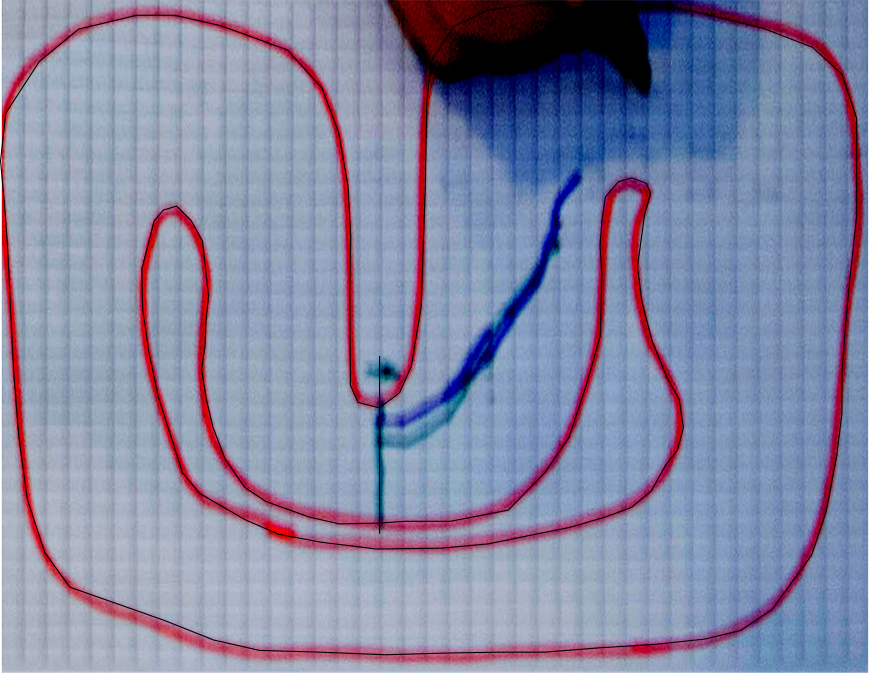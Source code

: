 <?xml version="1.0"?>
<!DOCTYPE ipe SYSTEM "ipe.dtd">
<ipe version="70005" creator="Ipe 7.1.5">
<info created="D:20160113092323" modified="D:20160113092813"/>
<bitmap id="1" width="1302" height="1011" length="299131" ColorSpace="DeviceRGB" Filter="DCTDecode" BitsPerComponent="8" encoding="base64">
/9j/4AAQSkZJRgABAQEASABIAAD//gATQ3JlYXRlZCB3aXRoIEdJTVD/2wBDAAMCAgMCAgMD
AwMEAwMEBQgFBQQEBQoHBwYIDAoMDAsKCwsNDhIQDQ4RDgsLEBYQERMUFRUVDA8XGBYUGBIU
FRT/2wBDAQMEBAUEBQkFBQkUDQsNFBQUFBQUFBQUFBQUFBQUFBQUFBQUFBQUFBQUFBQUFBQU
FBQUFBQUFBQUFBQUFBQUFBT/wgARCAPzBRYDAREAAhEBAxEB/8QAHAAAAgIDAQEAAAAAAAAA
AAAABAUCAwEGBwAI/8QAHAEAAwEAAwEBAAAAAAAAAAAAAAECAwQFBgcI/9oADAMBAAIQAxAA
AAHc+ZhcHgBCAMAsARggNURCoF1JrLsClyodOpVgQEudFEkvTDhetKwYiwMcQYNhZFUxe6cq
cJVgsobSSCsF4XpmtQAMLAJCsBwrA1OxoUBQJDwDgMFwYCILttGGWcEVAJpdcrwCbUrkoHzj
ic/Ret5xePZGYdpJaeFB51Xx6r45GXM8HmeTmta6wi4hWNN8WFZ+FB5+asjeSvwV3hgmjTi1
1x4uar4+HPgnOrDjd3ZOtdZL+T0cKz8zNrzMZPweDweZd2SjCxKzoS1MZmJCOyu3TWez8Y7B
ydGBxzDiU1OyRhbnjJ5iNGYaMCs5XUhjjo6y5GQpDyD8ysIUU0HEUVNAgm20qunSAFpjD8Fb
QtHQ+r5twQBeEwNDwDMABsjIVAspOJcgocq6bicJKqTZU+Xen5awOQoN6p1PKraFKANHxxsu
MkBONgOOQcabzXXxXaVk1SmusMTKHEAg8DBPAAtVAenNqgFVNvKrAcFFNmlJFYKdtGGOdgVg
q1rMLIUa2qQGqXQuN9P3oM0x43d2RyZCg5wIfXgznUjPnZTw1Rpw8pwrOuuPhzVWGRxcSWmC
ZFWRyKr48XnCsa6y8KjTiV1hhrwSVTnauscOfB4PB4PB4PB4PBK3gXhS5C8P0mMnbydL3ybr
2xjTPmdpF52aOnbiPedi9jrSFxc64ucuGQpLx2DcMcLeRuQgYKpGEEQHsHA+orIophgyhWWw
mB6Jlk8hAFTW/dbzSQ8C8IDaiiAjAwbIwFZKqqdSSAdpSbMI3HOQuXP1t9kVGpKYy2SPaUNj
EUqwq0U3q+jjzANsKtNpXGLXFsvh168LZ64JVcOTxBaMOObO0gXBJB6eAEpDg2Tw0MC62xhZ
CsEu1tM5jKiCvbQ/HOYVgs1vMTYwbS06BSi0+V9V2mgYb2xyGHG7uS0yEHA2vX4c258q6OTX
eGCa6xyOLgfXhSnTznAYJkXB5TnbDjwV1hXeFVceFZQrKLnweDweDweDweDweDweDweCznwX
6Pj4lk8rGeijFVcbVkOyZr43KF4fNOfPpx3o4hTxM2O3a40yL50+04r7lcNtp1jFcbM8dthL
rKy6sIzsijc8pDEuqHDSppSHprgdSptg0gKGkPwUgFS37rObcHgVBYDEIgKwYGSMhSZh1TWY
oOQrx5esT2h09gJXMBnbV9ew2DPrDYzJfGr1gg47nLCIwiw60aTqIrWmqZ9gyzsVaC6aqteV
tL6thfAbHWjacZ4dczfGvMwHOUMEVoForaYS4soAG2zheCgE+1ssp8lUxLro1xzkFYLdblnJ
FAulqEDDOHrHB5vIuu7FTpxmXF7+6OVJVFxXWIu3W5Vn8buMMqvjRedN8WSuNREmFY5HKdZK
ouIuMjwKu8IVjXWMHnXWMaz8Hg8Hg8Hg8Hg8Hg8Hg8Hgu7PJt7PgWVB88TNKYh422jhcY3Hf
wKnb3Hk0Gyo5Ou8bsCuH21HG5VPC2jx9beZRPOLeZx7I4blZ7PGLM620wLnjuM8fXkBoUU2T
nAUAvExGRKDoWU3UlYQEvs6J1fNuDwLQsBiGQDYKJmlgqDzTvYnPslufZqse21U5T2ePbeJ7
4WNJfX1TR8bL44lTh4tIMrUVgjlmZ1pjpp3yGmeo08pM+fpmHe2R2YevKitVKNnXQv8AbrWe
3VXa8M6OMxviYWYzY1WzgyUKC+6bxOQpBRvo2xzqRBijSz4mYUtrNKnlBAD1Si3WMoa/G+Y9
T2miCLw7MrLsZzpFzVfHg8q7wtjkXZ8vwqdOLVfHnOsXEKyi88CsnaFZ5HB5TnWu8Kq49V8b
DUKywThrweDweDweDweDweDweDweDOiZ+64V3IyaVwbqzrd156bbwuIaaYTXuXeNTivCVUOO
Jyq55K1c1Dx+0oz5Q2G4+XOhwtTeTzitOQWkRWLhdVsEdU55HW1b9bbWTCs4AOIEbMJwh7Aq
GcuAViC0fQuq5loQAACAKCYB0qEMVn6tVy5Wn5+gI4/YK57ENMuun3OukabcAqsF1ZsWXucj
WlzcMBeVBORnm6W0UUiW1LeDK0pEhNzctl8dgkz7fTMfQSdX48m95Z3webdRsPJ6RkcCFcGu
oaSqgpBddOInAUgu20Z5ZxRWCTW2cq+JrYm1uWUmpUsR76UASiuK1DicvkPXdpGORfHKtjkZ
V4FCsaNOJCsbY5Nk71XxsCw4yqrvDyclpGsok+ZF5xcYJqvjwrLwV1x8M8Hg8Hg8Hg8Hg8Hg
8Hg8Hg8HgO9VxWnf8BvPX2uBja2HuHBg7PYSkLebjK7FVJKip2jjaW5ciDlaUZGuFzBTn6/l
2lGG53H7EHj85Thzcwm2rab9cbt1jPk9Nsp1Jt8URsFSzqcoHYqB6FIQBdqt/wCp5uQ8CoCQ
PDIC0qUHTuqXa6rl6DXZ7JnHGdZ9fsNdLRzOqf1xrKmKap6MQvDAAhIDAsAByE4drXKINJ6y
eTpJVWCltvJ5FMUmz54kcmnHtk2HZ6fl3mdqebcdhfWMuX1BW3T7DPVFmY41uidZvIUgo20b
ZZ4RAE+ts4n0rIJ9KnCMSHYj30oApTUNPGvIer7dBxuVgRvH7bDUpvJVGnDp04tNcaNZQrLK
qLi2OTkeBYcSWuUZLg8qNOHCssChWOGvB4PB4PB4PB4PB4PB4PB4PB4PB4LOwjYvb9M4OviO
suzN7lwbKih3K3XN/jrIKphbRsWGt+dV1S+s2eTmVIpcmxw0ZcfmQy3VrtUnH7hYdmvntV87
E3w9q36jY9/NsdOnG04LcuIDgvE6HUFAl+p0TqebaEAWgYBgSJCLXVyqcux13D0usx2p1dH0
XbzTPXqsVknqXKvw8vNM9WSZUlTQQTTPCtgpIdQ6nSSdDSis38V4uoFNN1C8EHktZerviKMu
cix7VNHdAz3qV8tZtoY+NumvlH99IVp1I1DmCI6GLNtGuOeUQBRpbDOLQrBTdZYdnNDE2+i8
GQVWluV6JwuVpXXdrr+vXk5c8/j9zJVFxVfHrrGi+INt19VcfDnJWU8q7J1mtoPGyeRB5V3h
CssCw58Hg8Hg8Hg8Hg8Hg8Hg8Hg8Hg8Hg8Hg8zZPbdM55vWSZXNlRW1cLWYxqyB0jYeNrFzS
C7ZbDxdLFyPAvEfEkRcwF0C8R1x97UDDrx2Mz5Ko7XVM/RajwO78+aw5HC2LkeX2Hk+Ve3w8
uQ3K4bpmUUNK7Om9VzZh4FwFgaKq519crV8PYUcfsgzk7Pfm3e/n9gvhRvCFJQhw3hHmK0jS
yFdbyDV5VHhTWYTkVDmdfDoYnrJ/FedDkLXo3gyPDFdSXLKCJK9VmD2XKAnt9OO61bHuTdua
ffBd69C3184/nq7G6xp9tHOOfkRBZpR2c4CQKdKkBGc1UK99AkEhCxZBr/F31jicznGWcHmx
43eF49lJVVfHg8xNuso04lGnDw14PB4PB4Mp5VRqPB4PB4PB4PB4PB4PB4PB4PB4PB4PB4PB
4PB4PBsnq+m2jtOpqdVUzMdNg4e06BtMl1w94u06mlgWqe8XUhbxBWSzzRU3AYmiPwb3He0A
RX5suJmaLVuijtF/H9Jp+PohOs5jftvLdQ53hSt+uEeq206RGXAF9LpPW8ywIAtclp3rZQ+w
0+PT6jh6DYuP1u+cnyLLboxNcXFGQrQnB6yI/AsSOLJWlbxFV5VGjqrKhoNJzO0QqYqrFvOk
hjvJWbOIfkTpKqZkq8PAvCSCU4EgrdDl2IufcajHqdeO0fX0XTd/n7HfrfJLNNnWc4RUCi6Z
xOQwCqneF0oVi/WxWyWVMVIT5VRK5LlykHEyujktuF6XJUKyrrATbrYvMbXg5CLnweDweDwe
DweDweDweDweDweDOq9BhPzV3bxHjOHFrGL8Hg8Hg8Hg8Hg3D0fVbdz+FfaptQitj4yq1BHC
/RO87sKqWarQf8bU82CjMG5Z56ETchA02uTbY7TAcLpDcr8SBRB2dlSDPuucdd7VF1Xa776D
zW+8vxcNutX7DCHYioAtF0PrOZkMgnqJmy2e51rH0+oYdtskdH0XXyzHk9ZVeC5tyLwQGoab
J2BESkbACQyC5kpD24CDaGQ7nWDKyVrbqX5ukhe7Zw5ojSWNkJGhgFwTRfUzEvJEejDj6K57
XQ+P7HS8fRblt0m78ryTfboVu2TzEyEATW2EKwPAup+SKRUCvW6KdoVgqQpA2J55ocx4WtHG
o/j9wZh2sloNrwB9ODVfHpvixqPB4PB4PB4PB4PB4PB4PB4PB4JbK/0WOaI4uPFq7ucpqYce
qeu0jwbr4leDweDweDwb53PV752GNdyPpM1LnKadJD0lZY6i7RjLNfb2Hj6kGuM8ANEflvan
kBBts6aZayAYJQM8yqkJq6ZTTK6jTXeP2/NOr+igdf2HS/R+Eec7xNeubKLgA4B6LpvW8zyM
gldJce61jjevV1yNlny+0cnzrvXg1uqXAQNAwFILWOk8hESlhyCAkNYy1I0IBSwJDqdYOa3K
5auUSCoFlNnBJGKS6mVKICIAh4Cw8ATAynKUCFMc3Q+J6rVsPbE649J5Xzszm9E4xxuVVAo0
o+JvRAF1OYESvMV6WI3ewcFaF4MIWrcuOSjSdJvflyyMubfnzKr4wu3X11hCs/B4PB4PB4PB
4PB4PB4PB4PBnVT5sz5k3dxlgeMHDhVb2UZtXTlTWtmMAea5cOHXg8Hg8Hg2DteF1Ts+HeJf
srwOzyo0ijVK9IfZ1FOtSuo2DHW6bnOaq0yy3KT8AQ22VtM9JhQHs2wifWCaMWU0y0y6BI1P
j+r0bpPe2O+md/8ALp8vo2EkwoEDqdN6zlXIqMtSO80fh+9E4/I6Lr5J5yvLW6Zl3l5gyF4n
A8BEFAnI4BgFgjBkBEQLeEjwgAzBUOJ1g5HciLZqlIKgU028HkTpJqbCUSEADDwEB4AmDjZJ
eaHBTFiYek5nx/pcFh0LsPm+5352SIgp2s/Ob5VIBMsqiYmoF21jjJmaLpVqLcwmRPqaDzZ0
Tq96errJXg8KLjDXg8Hg8Hg8Hg8Hg8Hg8Hg8GbVnZxd2uedVDjUT2eNWekqmrhaX8zKSklYh
1yWF8QPi8hd5nmQ4teDweDwG8zHsfd9WTSC1VTHEZ06SBolmuewYOaBwVUbJlRcuIKwZ56Ez
pYAwMsdWsX4BA9Ca5lWgFbqSYy8Og3AOGyXj+v575r6Dsfe+Z3Pt/mzSuPJVUIPQ6Z1vKmNe
udzTj+71fi+g6a/AbhzfLUa5xLOec2CoAacj8FSFYnLeB4EsSLGSzAAhhI0fgEYMk3nWDkNy
HOrdE2UArpt5WQiCthkshrILggBTiQwyqwYow1S5WNs4rW8PS8p6z6YSYdj7b5Gx04PgVbWw
ymxLwLqPOi4mIA7WMMvOB6avkUpgZSKtDTubfNev5gfRbi7dfhz4PB4PB4PB5mbXpMS/M8Hk
ZtZ0UuWp8yfBf3GUomM1GWbyePZMZSAy5TLk8SMOaQM8g++LfULuv5KjzfYxzfg8Hgs1js3f
9Sx0QmsRaZTFWiH0SnTN1i5p1NLwe5VengBAY5alK8AGNvhqfNWgIFsI/Mq1A6dEps3UyoAU
yMOZzXq/puu9V23Q/UfLtx5HQ1tRBfouhdbyZGuo5+r5B1Xv+h7eU6Ry/B2cjiBuqRtyawoE
IDQIjrEsY7TwEAWMNQUHgBZhIwdjAgoBrGkWq3AE6tk8NUgvbapSCILgvTLa8AAYC2spqgy6
wYokAwLbyZwYXL0jjet5R0P0jpPc+K6Lz/nuVCzVsYm1FYL6cmGQogv0qhs3KB6FvI0WMYIH
Zr1HGeD6Wjoucu5/nRb4UZPB4PMzqp8ybOfFmsV5X6CWixRiH6wnsMZ3NOekpR+/Egq8MSN9
gvrZS5AjXMfLiiUVuli5TLTikmU4esdH2onS8jwYDwTue1+k6RhbF1ii4dYqnVhtAEPTWQDC
Vmb3j2eOmkCDfPW+b8pFlNs9WWO0dCkIwjs1VtQrISjW5gOMB5tVepcf0/LvK/SNq7rzvT+2
+aV3MAB1W/dZyl09zyfr/qA3E4nXO1+XPNuJG8QgqYxRkBQFBsPIUCVWOocgrEssLgKHkAmQ
SYjiIRsRJxOnmDOAm3MVU3USroaw7ysgqYXJcyQLmogQ85Khy6QYo8wZC68nEqDYc83kPXfT
k3Uen7D6P5TsOvmFelsoiaIgrp3MPhQBfpVAGZzRTXb2roZoHoSO+OdX7AbpeYR6zxK18BR1
u8uQp8qJ82YRdvMzs0i15iRyCnhbUSqQlysyidMLyBTWGejjTiZSqAKdn2fHuaCGqOQzeGUU
6iiOYZXHJrG2hLwuaJ0PK9x2Nhp4LuRl1r0/Qs4Bd3lDjBUbsAkQlya3CpErI2PG7AwC4Gue
1s0XMCJMY1bcfevUFD0JlmU7MNlImicGBgKDUAI5PLeg+tLuO+x+i+U3cjg1gFquh9Zz9Sx9
rzjqPd9C2+Zbf2vlzmVVIBNbGirAhhAA0HMKwV2m8GB4ErsLgICQLWZQaGQDZSDSNMsGcAtO
Juoqp5LaG8VatPAnpnSiQwC25yZlowArqs2NnHDkcYlppBgeFrpmXe6B0H11pyOm6n3vycXT
BnlNiIAvpyA2VAALdbZmcj01u9qbHKK2KVyeO9B9Ct4FOPbfLtc5fC118o7bjQp0LWlWXWBR
jhpccswykZypBPkYlsKwkSOaCZbbJXCJhUtp3o6zytsHQhnlPa4uUY3SGOUa8LnnXVrceVLg
WRi03W8gbhandhxulep6ZhmYRG5dY1VQKpXaTsGbwWIwJZv8qmn4BQY56lzdkyGDHLVtx9a9
FTTxmjpB9WG1EDh+CkAxMB+zek4ey575f3XT/SfP9h5/k4OaNDdOr7jl3A+ssuH13ROw+ZEc
3inTpXWQpNDbadoPOhyuBzF+bpeSxjVEm6kL2GoJWkHADVqRy1qcCORk283BsYlax1Lw2KQu
pNpdy0wCig+S0MAsufGZSMBS6rNj5xw5GBfY8ggOudVVaIev91zLzv0zrHqPj7PneSZ5WQio
FdO0DZVYBsoqmMTQxRtot0GUGWlD53J/L/WGc9G/9j8v1Lm4afyKck5QHTUVs2XFtjKVNXe9
ik6McWBXrCbYnHnQKrrVOM8GMggJ6vZYiVArEpo+WfoLNJ127YqJiHuVkb3zTLDJPnyknB5j
Tl8Xd+z6srPQlIa52PGg6KlAekt8XZWlQK1m/irZeQXg0zs7O7CRkHY8hthpAQW7tzRcGAB0
K7GqYzKgWVDnO4sTLseT+b+q7Rr1PRu/+YD1Iuo56j2XJ+i+tdd7D4+37LzVgMp1jWYhIrG8
7ZciuF4O4vDdbzVNOEZbwCoGMsha1VkC1NJjO8agRwMk2nXxVIloNk62qwV3m4ktWtYlFwbM
Xt1iXW8yMEQEI3hs+VgQoB2NYJjHVK70I43Ycf8AN/amvYdD0Lvvk7bPHKcgW07QKlYAJlVU
fEwBZpSjSmiMk67XZ8m8n9Z3O/J7H6z5xrHKjQuwhrDjSpZrm1sp4xucV2Ja2KBhjlihZtUM
9X7wooBHQq2rLMiQcEO1bLlOUBWJdXsGWOUZLQaW2nKcnhqNSuKdxlU7UVoWstnMrZvLMUnu
DqsGIE0lvlWXpSSvIa50VLkAQMs9DcqmkEk1x5J+V2OQdqnkjZVQwdQWhsnkBG115ucaqtjr
XkvT/Vs9L2HWPVfIc8rhiaQp839gRdR3vae++MV8zh+Usp1i8w26ppkPLgRyuacy5t0CWWm8
GRxErpnyEq8OFzViD1rJyA5HQ4m4lVMWoaImygFF5uJCFpAFNwVMTZlCrQtlnpYAJlTGMkQo
AGxtBYA4LK3aZ3zzq/pGidN7nrXrPiD+umJV4BZbJRfK8C9kKo+JgC/Sl1UfMwt61fc8q8Z9
V6H2Pz9/33j1nKnQOw4/mo0grSfVMIzIiMWKNbzNOMaoEBtnktzOVNsdi9PacJKQECvZ7Dko
BVQj1T7LO0Xlpr2lOpytR5Um1Vii7OyhBUyjF9ndwx7B2N8TNFJmusd53huJCmk9yomHWAQN
stGWfJkoEeLDHlMsKxSE1eJRkmGAMopsJXqdAAaSyyqLBzTmnV/RUXlvZda9f8cZ8/qFmk6V
4v8AQW76eO6L3fzlbedgMJ1i8wqcItsFLmhwradSeZWCmxxB4PArsOgICQ1zWUMhxEGyhDWd
IsEeYFN9FeVjAvoaSTCl5LrCJRAVAvsslmJZARlbGEkAHAO21heAdgFbOs0h43pOL+X+x7v6
H550fsPnZCcQV2ypRCMABTqYxhRBbpQNM2VXZqU+m5f4v6T1r0Py9t2nRBbRpHNwLQv2zUby
i3xMzTCFUxPvV8s/FzEBvIc29yzkxbuxorZsItZEEW0v85sVUOUmsvYeZMtpdBpCJleQk3n0
tonhAtMicnuVZbroC0G+LtAczBobRpJg6gPROMKnLyC6m7y1Px5NqxCeTLj8s3J4tAaOMpoi
DYVA4mEErYLQVjPN+CqnoPC91q/i/pHR/V/J3faeUD1NC+dfpTtPffGdg7XywLJoYTtioDc0
qmk15oRwA02RgdYKrG8LI4gosOhEDwALJJHBgA2DIcTpFgjzBY4i5FwBbTbyshS8UmgygtDA
L6JJnpYAVgbbKVMBgBtt4VYQpraG2YPnzeV9B9eT48juHp/ixBlAF11fMlo8CynSDGVkAqa/
S2UzWTo0ex5t476J171XyNjzepHvLW+RmdIv0zWcpalyuPekXJUxVvUoGeUkAo3dMtvlMwC1
YobNx1hlNCjWHmcyAdpVon2bkimkq0bbN2SpqFW84VMi8yC2iss3GRgY1C/Ue4aVURWa+h1O
kWVrNXQ1zsyCAAscY8hlntdmhCWWWpmaq0BbeYRKPAHowAbysUx2gWM5cgDvPVON6zSPHfVt
x7r55uXf+EEtaL87/R3ePSfESOd0wDRaC52zUBuaAaxcWCuFwnaPU6ELWOEst1IWsNSvHgF7
JJNFtFwGTTOjUdbmhwArcqpsGIXO20vIqnCjRHRNwYBbTsSOTkJe3U0wkyA4wrTaDAUUL6HE
uM1ovA9ny/zn1junrPh7fTp8gturpklEQDp4A+VABmAbaGZRSlz09vz7x/ve1+t+Om8ngD3x
tetNRjgr3x0/n8eTLApBbyHMG/HVWmavRVjb5KclFMOx9iTRXQlscRNgRYn1H+RGVC4VaNhn
ZSVKkHafKmOVlAJqsZ5ts3MQNsShzlp6lUoVsfrSDK1mqY7i5QTABjrj8phlqTDDJLijs5zq
11OWaLhZYr2qoTNOllYAiaDpCqlry7fnnkPsWz6+S3z1PzMTU075/wDoHtnpviN/I4axl0s9
aecA1NCbmagwZ5r2NJUm6wVsbyWN4BQ0egkfgXNSQynaLgNzTOrQPOQ3nROzNEaVbyXmzWSQ
Vgm1k6M7wrAO3iRilIYWiFG0zUQHALUZ5HgoBfqNsnkFWXf8N8t9m6h6L5rvPL8RkFtXYkXK
jTX04oZRPgCYFtodlGA5jj73RPLew7j6343dvxxtOOspHjkwEjU+dhRpnXoSQi5Tyhxx1Xrm
t0kRN1kr5B6A7H+JBEbFLbqVUGQSbDzFTmI6pJYxnQ0zxm0269IxgOhjaL0NstIoD0BAcwZE
MoDsazcArUL6HGVWy5gADzj8trhrbmhaUlTHNR1Aac80dKqpg6MUTIckCsAEyHEKrSF8zRPL
fXicuB0n1HyQPkCbwf3XsXpPjONeOBVWZ2cGHAFT6dWaK3IjzBobSSCIJqHcGWVgrbPSvHgQ
TPIZTrW5Ec1zqzCLmp5grZrJ6lU8lxo0mrgpEo1kyItDKF+jslGoyAWgMDPM8A4A6jPIyFAL
tRtkTGEuTx/oPqrR8nq3ffIbjNZdXpXwo6WBTzMm5zIAaY+tnZRUzlvD+jan570PavW/G7de
LRYkab0x0Yo1rlZUVNemVG2aTkTJDCC2Ut1S5PYMVMBqArbXJFSUWKKbmVlFQK9kxzU3EWKd
Uxzq5LALdnQgwGWKC0L4HWWvkB6AoM4Jk4JVMaK4hhQrsb40XL8AaewcblnZaXgABUo7Ihsw
GeEcngF7KhMh+AVgGiZ5PICsTXydK6H6kN13I6b6v48JtHvD/Yeq+i+UeqVlMiLMCLle4itm
SUWg3kvY5REKQWUOIMsgCxsxIkcBCMyhhOsHITnE6sQy5Gea42cyZaoeS5jObvVj1kraORYE
QXWXSHIiAWhSDPMwAzBNGxyUwqYt1GeJMJLflHX/AERH0Puu1+r+FFXxFulFwEqa9LXU4xLG
FJANMLW2eMUU+V8P6bq/Rdr271fxuF4jWJ6ThulGKNf1i5wPUJ+Xx1nJjCbXNVIE2AwcYFrA
qAqb/JYQNoL9RriYlDqFnJTvF1SR2SbamWashQYv0cLKaG2YGDPIb5a2Qg9BdRsGZGYFoX1L
JaWo8JQ5c41hOwITTzjctpndyFOiIzGmRTswgkBIZAMBhMhyACkJY1yeArbUaGl9V9GQef8A
S9a9d8czvxY+M+sdP7/5nioVpErQwMgEwV5NJqbsUS95tZJOxnmuLcJ2BQ4XNFIJV+crWeTa
zpFyG5rnRkGHIrgU1aySaoea0TNXarrrJUIwLgwNdStQYjwCaAwMczwDgFq2mSyFdC2xrkSD
yvn+Puec+R+s9v8AW/BW3J6QLTYvIkY16ALPSGQeGMwew/MhV8r6r6lrvWc3tPrPj0dIoGoY
yAcMsWahIorJTy+Mh5ecUjpIIC2F7H+BlgVgDNiyPIE0Feqd4uuVAhFyE5weAo1SnbO/O2UO
2Gs0UGyh3TK+20ybvj1lAGzGBtmemaNWl0ydztJFYLFm9zuKLR153sPH5BuOlloCDyGsmNNV
lRETFHgCYOJonWAlADTWXAI0lGi1brfoWo+W9r131/xbPK4PvHfUeid987g4VuTI1MZkAQCr
FzNYNKQXVm2lWGotYrVo7VSCmsljDZRq2reaynbFsAyAgDg0H4Q4LwdJ4pCPEJtmjAQBTSYS
7wiICi5MhLICWVsOzPAOAmjbZqAD0LrHWT8KBeorv+T+N+49i9J8Z2XsPJg6a3ZFhlnRLWYk
YQYAegVjKCiteU9P9XVcDldk9b8chWYrawGQeAQF+wWpuiF/Iz1XmcaAiW8qV+wO25xVWoJZ
QhvgWoF0Si83OWtAYvLXts3eek0/CRb8dljyGcXmZX6K2bMmoqR7qcjrBXS1lFdjjNQliaLX
eRk+nbKKRAEPsbsnWwuOdNuPbTO80BJSgMHK9F9Z0gxR4BmVAajIBMCEePwVVCjTTVuB9B1D
xvtup+0+OWczqTPK/SOhdt4KDla5LnUpx4QAxKlzDw9ByF7HMGXYlZLinCdg4PNUw9Ipa1EB
05RZweAMKQaBEKADBwjFId5LGNEZCoF1suESEQCo8mSlkBaIaB+TsSEAPVsslkKAW6jnJxZH
Ra6+05R5H7r0LtPnW+9p89Waq0LhVguZag/I9YHRQDTIFrkcn6X68Bxsezen+Qj1NNpVctZc
UYBXuzImcqnSdd5fHopTHTeSndUA1xM6gFgwnubpRRaR1m8w1tAXTLXt8XuWsZcxKt+O34/K
Kz0vBfSvgYw8AHZRoOuMpxWACsdZLCAKNe5cNIdydFJZtL7jbF42bDodMuNqwistAt+lHJwt
gNRE1grpiMFBoitg4D0jJcgFuUd6a5j7bUvCfQeg+1+SM+b5xv5T6NvfbeIwSsckTqU88OQg
oY5m8FL3kItHM3FoesldJzJgPAsbPSsDAAOr40YBByvcYnVmHgEAVjdGQocpahwlIKAX2y4L
xeBbZdIUjAU0D2MMjwDsC0HGRAKgV7DvEw3DRJHzub+W+ztL6fqfofki/SZhaEAAZ5DLI9oU
soYxxBK5fI+l+tx43B676b5RFobVKt8meZXLyCnZMM7vmqtMklqm1RphVqlXIzDoaZkbASFl
PYsaxYLcprT3i3mpBqFW+N6CZ1JlqtM9k4XIOz0mC+yc04gpEmuIaj7jl+WuUhKprnGBCO1G
8tsyFIdpdbfZa2wrpYrycYcshVNSut3yikV2xQwkfBG2GwUGUL1sRi/RNMnAKLSemgfrdM8H
9H3/ANP8redr57YPKe+3LtvG+cqnBM6lOcuQCanTSayMJ5BrRzN4aErJVQ6hZZAappgggMAC
6nGh4ecgOITqyRJggCU2kqQVAqvNnM5brEtsKhkiiAFkpDUeAVlVM2F4B2DWMcyQDAv1HWRA
Itqq10HpfqA3C7fr3pPioes3JSk9YKGANyJ0xqQjGGRVXM4/0v1q3LhdY9D8nw0NtKffNvmY
RBAGwZld01gSvSMU6LgDfJJysBKR0mLB1C22+49VsHqVGy2DjXK4qc6zvi6xvMbGDCafcLdp
nr4FzLS2EEgS64VDcZ0XN1iGmmUvBAmiAqmcOVqlANSzjS6VNIBy2z1IZhJdTJhFTWLBGoJH
IjTAZUDGF6mHQJaOzfgrYr0QGPo+a+I+u796j5a67XyLryfvtv7jxsHIDztWzFEGgXlWtWae
ADrENaOJvzQ9ZLlTubjeNY1TpnFXBGoAZbGjIdbhe4xOrRPDQ4A02srLKSVNQ4R4dYl1oiC8
PAustkMREB6KWMYPAM2HaY5kgqGDqmeR4KwW3Wodf9H1Xz3t+2er+Fi8jiWypwZ1BAqTPzWQ
qoFsY5AZyuQ9P9fvy6nrXf8Ay+q4G5GanWWuRIKQWWM89LkQcKtCLLmgdYS8rjqtYPkiwJwL
Q8xvFA7hRon2NxEBpCTfHaODyTMNpjXA/wCPbHPfIltk1R0kGLtJihtm7wpAEGyPMDYFomMH
rKYAblxFykqAUGMUTU5EC3fmiI1lcrtJzCLZlsFgwM4UKdDF2qaweljgt0hcu+5t4f7Funof
m+z9z4th5b326dr4zDhTWZc7Hog0teWFqyT8AlYrzR3FxaorJYU6i/XjWCx20i7ww4W0rZ0Y
oi5XuMTqai1gwA02sqbQjyWMczU1oHWS+0dBcHgW2XIJkkAVFLGcGAFYJqNMiDI0AMZZlo6q
F7Nb4nuefeT+m9p9d8LhyustRdLlaFZUhhm6xVUxaTLJjPfkHS/ZDo6PrPffMa7lfyMlWqa5
EgGGu1TPHS9FLgHVYatTC0hHyeOm5EMsyoKNMxhtc7sAeoBtO8qDutA7fTELq3nQyNK1Kq6c
52fnr6krrbC1uUlwhb4+G2uVRaHASpaS5pgsXappCmFbBKTHOporCho6LtqcICZfmjp1hcgX
OM0bTwwNgyR6I0xQF1TDN4REFWsVT3HLPF/X9v7vxu0918/P8x9C3rtPCxaVVmTOp6dbS55V
LVyn4AayCLdzWADrJaxxLy5rBZTZRV4YBbVESzkQchOITqyR5gwAU3UqLQ7zWsay7VpRWSuw
yC8UQBssTLlYAWgVjaDIDMB1GWRJlNgLGmbyFNoA0V8T1fKPK/Xu1+p+G55vSFBcisAtCIF5
loUAIxogLPn8g6L7KzXmur9/80p1zV7ZL9k4wcAooX6yzxu9HhLdF4CBUXmj5OSffM9EAo0l
ax1jZcumhbonWK0PvK59z+ed1Ud585iatsCQ0mak+OQtrn65HcKny7werrzK6a98Zznl4oQB
7TOHkB2leg1zeER1QIHZhCcQDtGwyUZBcwgCkYBczwjk8MECgDw8A7F+iZ5vCKBA6que25d5
L6xsfP8AObp6D5ox8t9J33tfBQYqeRS1MTyxc8a1o2VeAWslytyqgA9Zq3LdEgrBXQbISiRo
G7ikwRFyvcYnVkibAwCpupVYUgrrNoT4dIl9s2C4WACsyg+SAB0UMbQQAVgmoyyJBRQFY1yf
mo2Lxr+P33IvK/cOx+j+JFdh5y5O4JAv0IgfmTAUBmMkB587jvQfa3unkuod5839eabkZJdp
bY1YimgHRN8i0MJg6L0hadVJLyMlekHIvEm3yA1H3F1NzqpgGkL+Xny70/IS5cronQdf13o+
Z6isFbC5S5dtr2PqtZx70FaRjQvbhOeT07c6jeY87cs6bVFI2HgKrS+xrk8AJqloOMmQiLAq
R0u5HgVMsAxEwBZEGaK2CgKJingBbQNjnJ0BQC7VERzuVeY+uMtuj3z0Xy67yn1PofcfOotL
azJNTkq3IROFozVRASshVTZXgB6zWCaCsHAS6mXKLVZVL6vKTBHnK951zsxRJg4BU3EqIDgu
rNkTkcBLbDYLwiAVkkGyVgFRSxtBkBWCaDTMgigA9hrkeZXYuCjHu+M+U+39c774817Py94i
QrAAMMZIwAoAg3zYNc7jXnPtbvfxnVu8+eQea/XPX+RLzJ3NDDX6plkEIqYBZbIVLwNTtmFe
dorBB6oC0/4+pOdxDTuwz0r0c6R2PL3rpOv6f5YcRzB9HIASR57PTcPc6913ova9TsPK6etC
PHvh+j7plyuv612/ylltwqKkKk5h1ALaUWO8nhguiVg6zZEkQBYaBgqkKW5iNTgwYLQPSGGO
ypphLgA1Adpjm5AI0BqGZb8n6D6uVjlv/p/ktfkfrvS+7+YycJ7yKWpyUHmAFa0cKsAHWQRT
ibwFLzU1LdGQgCxjNMidIDApySPRByC84zsxFByOIKk3mpKhnmDQySiEQX6BcMlKIBWWILk9
TBtUIZ5kmxaQNjbIyiimu0TbN4CFoAB8e15D5T7t03vvk7vs/GkiuDIAhUxmiICgEm4zF+nO
495v7Y408b1T0HzqszquE20sxSChNdqjcwmCumHorAvzeAW7JfQYs7iB6sJw+x1tzsTfLkHp
r0nub23ruL2Pydexs5aDaKIAvTWp9Xo3j/pWzdn53cuw8Gx066Ykufo+b+Z+oiZ8Ps/qfkbf
l9YGkM01l4BdolljfJyaGsWA8zZEkWLgPQQFIBMiBYVADSJQwlyARglplm4MGALRMs3IBbSy
wieRy3ofq8uBHSPXfIgvD/Zuq+j+S4qFlTctDU8CAcVFuJrACVkAU7m/AHWaxy7RAPApps5L
puZSunYkajLlc88zswRRQKOglyGED1kqptZUwgCrQYQXIiAVliC5MaAdlCGeJmwWgZjTF5tV
UKWOkQCsFzLcux455P7n0Ltvnr/ufnxdIpFQDMqA1EAFZShjLCfYck839qaaeP6t6D5vG4oU
p9ZZs81UhdqisnfK9TV6oqQiHgAdlUBObuChzXebHLbCNa7PLhXrNTJz7t4zBrxuUAI9XU14
FF8jRuL9QS+J9Z1n1Hxu7sugKoLVL57jkvmPr3o6vsXp/kd+/HFEKDRGACpLdB1k8Uh6F7G+
YRLrYtEYO8MIAZMCIVVsOlag5PADANSYQ62V0gWMIdYD2l1hirmPQ/WquHPSfU/Jl3hvtnYP
SfHa9Ml4GrQxVgFtZQLZTWQDrMMbmb8AdZqWnSUgihXTZxraEHC+ptnU1GCQaQS3wuaBPKDj
a94bZp1VjypJVaSzifBWCjQZwXIwCu2YlfJm2HaqQzyM2DUBMbYuy0LQuY1R4MAqZbly+TeX
+17Z2Hmdv7r5gRaIRgAWQAtGQGYMDFMRc7jfnftDvTyfVu++b11NYluoelB50MC0RmZOX6hb
siYC4IFBXFLTTO5AOwdpriR1XOPQ48Z7/ldp81w+kdFvE0VXLROwVKaO+fy3oPs5nSZ9f9d8
YG5XHuUEq9WPVct8h9P3Ln+C6N33gc6OhSGxqKIUjCaZorTraAoZS5IqBcxgE0QYIFyR+ZXo
w2ZAlHgDYFSZ5FdsXVUAbm5IotKtETO3NOi+tVcDLo/q/kybwX3Dsnp/jc9M1jm0o9Pypc4r
G1VZAOswwcK8gMQnqXCLBwEubYxreHnCmpInU5FZID11qO/F4/dr1yUOfb4MOo8rwbzbo8qk
u0Ns4iGQV2GQEBAAbLUESXABTiIySYC0BaDXE8EG1+qa5OQVAs1RePL4/wBB9jfcjot57r5g
RclI8AQVsORkAgpYyTAXL45577O/18v1Xuvm2LkUF+yPRXnjNinaiJRLKgA1LZC5MJg6RWmy
iptDJ0MZ5Sv5NcV9lhqJt9N+OyY460IW6B8lgeDUa73mPjvtW0z5zp/q/ki7bjkS7DbnXH+j
ad5L2nVvTfG9n7HoYgMMYGoohQmGxsKoKUxGHok1BMFhopSWUBp2pFyq7YsFdhIRGKwNprmV
Wx9EKw3J+AbRA3Pp35t0P1uvg5dL9X8l1n5/9+7T6n4j7TJXeViGKc1oAFQMwwAtZrWnaWAp
BVQ4kyEULLpnGhKMAqotQaTEhCu35rwfo+cuW9088EaaXw/V7fyOr6Xz/nbLXpVNyznPwVAt
sYQXhkFllyC5IgJTi0xhwAWkNoNcXgVbF2o0yJooYFqEY8nkvS/XW08XfO/+SkXJaMgAGKD5
MAKAVDWRcufxnzv2XYtPJdU735vCnQC7YY5k9FQ4V6SRJfJgF1FoGSeGFpOEzodqQlMRppDX
cqfn716H69/SXmkTnUGK9BlBaFKelV6nnvz77LvfdfPd+9F85W6Y3w6TsOS+d+y2xwOp+j+P
MtMcAIyoGYsgMMIGSPBSArDkSCALWHpForbEC2UQGbARxAmFGmEwW0yhxAWkFY1zdaKdUBSv
y5PMui+t18LHpHq/kmn/ADz9E9w9Z8Jt24qus7UHp5WgQVgyDwAVmC5dIqCsFdN1KmEEK7bS
NbkQAOnkDFmOt+fcf6JoHTeq6l2Hitv5XjwbNC4nstU4Hu9v5nmt97H5mPpwWiXgoBZoMoL0
YBbqEgVkZ0YFKsGiMgGAjGmJGiugChpieo9TV0mMb8l6X67ZxY6X6T5BbcloyC4JUGyYAMBr
GsAa7HivmftWycvxPTu6+cwpwYu1GWZLRVOEmsnQWorGIyYjpeRAaEJGaPQBWx6TOLTczH54
9Vfum5H0N0uLvKR7a7VMsyUvwc/ftNG+d/WOm+r+T7V3Hiw2elpZ9Zy/xX1je+5+cbr3/gjX
NCY7BgYowFADMZyqm4gBQwRcA6BWFyiB+YGy2ESyLYTIILSqprwxSPl4Aa0JQxzcAG1lcO6d
+aeb+vE5cToXp/k2lfOv0l3H13wUnkdYrYarOm4gAFQNQiArzWseK6XnUJa26nTIVEKaTKNS
giC5lgGqVS7LifTfXnfH6fr/AHnzEnXih1KjLsNe6/3HOet910XvPnWzc7wjac6grBboMYL0
eBbqWjMyWdACioGCJgMAbGuJO2NSCY0xJ266Sxhka8u6T64Pw76h6b46RpJKMgAHqC5PAKwa
hnkw67Hi/mftWy83xPTe4+cZbHYHoMIMopvJNqjILG8JBW5iZooTqpUoaBGQGnQxjFax2eHA
PU609Dr9F9LjsWZVQu1GuZiXlrnOf0LTPA/Suw+u+KO+088CnTN6px/ouk+N+gdT9V8QZdl0
zFqICDEBgjwDsDBlCzTgwCkwl3pUjBYXKKZEYDLZRjMsWjjIYzAAMDByisBqA9ExycaVNi8J
rfmHnPsBkdR0P0ny3Qfm36b7h7D4Kw5XTrQKKNm8AEFYMgyAjhW1sE6RrIYSxt1Gswg4VVLK
NSAiAAZA1PUo9Xx/yv2HpXcfHug9t5CwugFjL8Ow5R031lZHO6j6L4zstdREIMWah+RcjGov
C2GXK9oxGqAYQ7aQzF7HGJK2PSAY3xcKK6QDDk+Y9R9XX9bzuo+m+Nl6IkUADCFB0kgFAWhn
m1183jHm/tuzc7w/UO0+e5aoBZqM8yaKniq2ZMq6yMAWheg4KwFCuBhZAA0xGHD516GeL+hv
b+h4/ePN6FDrBfqHZl6KB824f03WPHe27N6/4afzutBHUaaB131VP5f0nWPWfDiObwzJUaBh
igwSkwcYrR0Hm6gCtM5JhUmCwyFfZ4BU/SjbPAAnFItmBhMFBmiAUUBaJnk40h7FweXL5d5n
7C216Dd/QfLue/Mv1J2313whxzeiXMJAlGKyBCkGgYGKIJjmXhqoS1tzGsgrcJ7hlGhafhrm
SFctOecP6rz/AMr63sXqfhm0c/rbpAmgKhnJqPB9fyTzH13oPqPmnRud89wKtizUNyL0/ape
F0MmVPQDZWDDJ50Q7BGM8SduiktY3xMBBizUNRzfrfqqnqu06p6T42VeZQsACzLDsni0KAug
yzF77DjHlvtm1dl4Xp3aeAxUDAv2GmRJFDxW6u9K2yMgOhdIcGZAm6kj6KwGGIFHIninus9O
6zmdC6fr+19Pyrmqhhao7JkCCNOW9Z9WA8t6Psvsvh1nJ4gdA65HOek+wx6jfqPqPjGeVxj4
VVOgAmNEYAdoTQa5HgobCpHw5hWC/RG5u0JAGyYFIrChlAMEYAJggmKfghaX2H5PzKKS2itd
ly/yn2HY+T4/cvR/Nec/MP1V131nxPa+f5RWBIMAHrJW1IbJLACgKxsiIUgsbeRrMKiFekMJ
L1pBUCyxzCeZyLpPtVHS3131vxBtyeLcMF5AtuJF2XZ8f879erk7T6f4xdpxYAs1R2RJGdRc
y6Q1PNIIIsNgsoEAdjHN2Uh2LWNsngMMXaI1Pm/W/VUXV9v1n0fxsm+MUHgWsmw3N4pDMFsZ
Zi19lxvyf2zaOy8J1DuPn8HFYLNhjiSCNYKtaNlTsgAVFshoYyQWlQYyFgA0w6Wrd5nxD0Gw
PRcjc+v6zu/X8gpXAS7RMs3MKa15D0v1yfQdp1/2PxKW3HX2gzm85859nM4fA6V6X5D7kZGT
Mmw2BsPkvAWkLYwyfgpYvtNofkVgFaMh2hgAGEiITsYvDwFoiALKwNCaBNEAxlm4hXaBpgru
+a+P+ubn2Pz7YO+8Fovzf9R9R9F8i3Ps/Fq2FAaFbS9xgTBXIBHIjTWawFLStp1GsmqSVNQy
VFq4JrmSaXR3PG/Jfcds5/hOg9/8xZBY0I8gKbuVTO+g9d7nm/n/AKZ2j1fxJ/yehpBXqmGR
YiGovZaBqMgCyIHoyAgCscIwFABMaowFYLmG43zvh/Udb6Duuu+s+LlaZEiyC1kqDIPAOwWx
nmK3z+OeV+3bTz/C9O7n57BqgFuw0xJBisFurKl3t0kh2WIJCzJLdayDAUQpBbtPM/XZcqz5
xXX4bN0/A73x+eWnWC20zkkAZyOQdF9eK6jXsHsPjWdMV9C+OdzPzX2tvHS9F9F8lxvmwFhM
UArTOHEB6QWg0xcwooX6JhBZDrYFoipL4fmChIC0eYGGAOCtATAxMR3IDtCsZQ4hRaEqlM+h
5t4z6x0juPlrTuvI6J87/TXRe8+b7323z4BhAFBIFzihppOmQEcBuXc6+AVyqqHca+edDlYD
ZbXIgCplzWv4+s5P4v7L1L03xfYey8w2RFyNWQdDSSA0uHc8R8t9y6T2/wA73/ufnMGleqKy
CUZ1FbJoOklQEFAMk5tBAMxvJFgwBMbowGAWMLxrQ+H9I1Tz/q+t+t+KG6ca8UwVMzQ0gwAb
BKGcC59hxjy32vauw8H0/t/Bec0sA0R2TtDBx1utXFGZaQMF+rzYUHgFCkZwpBSNDvHG/XLT
cNuh9F5TbuHzOj5d5IBwBGclIA3yuR9B9nN63gda9Z8hlrmtYLnzuZeZ+3sn0XR/R/IsawcH
gGTDtM5MAPQvob5GWCsB0GOZbJAYWqMgJRSmEwwV4RQtbsAtEQEYKDQWExQF0RcO9AuqWMSZ
+x574r6X1f0PyG/t/PaR88/SG2dr4jpnd/NFbRCowMOFzUBNVeACciNOZvIDAqcu50m4pcqm
mk7WoyC5lTem9f8ATNJ817vrXrPhTLfrGaeHItZCUM4MNhRvxnoPszfjV1r1HxSvTNVqmGTu
R7VL6LYZmas0AmUAxyM6ArBAZ5OWgO0ExsjIVADQdL5/wvo2leZ9l2D1/wAQO04pITBdRFjC
DICsHoPgVvs+L+W+1bl2PgOk9t4WTzHYs0lhk7x1nHW7UWrLyuBxwNqzReGADTww4VYUKdS7
LLivot5dZxO9dDwzZ7RuXkKwVDYyssDfO495/wCwNuBwOsep+S42yAGFPN5r5b7ObPA6X6n4
37RGiyAiYzGSWB0MB1TXMxLpADZMMyyXUwTVHZliIJiMuFenJoEcQNlebFYO0bLyArAbTGHM
KdEmb1/D32k+O9n130/x2XYdbpnhf0C/5PR9O775QrcnKjAqrNe5qG0S8AoCNtkvAKqGWjMJ
hBymrNvOtieSVNxHPn826T68J1/N6p6z4jK+K0leEG0HY3zMN0Lkcn6X60q6T1PaPYfArt+C
q1TDMvkjqLaL5ZeZLRAMqQ1zfrB2gga5E9GI0vY4RkKgX02EmicT32i+Y9/1/wBd8QYacAoI
gFRIDZPAFQOxlArrt+LeP+27n2/zjpPbeDy1UC7XJhlVhVZgBtR03dnVbxU70SIgPAtHgDxe
gB1z5T33H5bv2XSuB13Zel5Y1yyioUUpr6TLMnYvfYcc859efcPrOr+o+VVa4raqpcjnPl/t
GcM+nep+LQ2zORIAmUAyR4B6AtEyxeQqBZsmsnpcUBaozJkIwALLQKRgBWeAuFGmvZTaZZvI
CWDWi4LJYzSvXTR+F9IW+W7zqvqfj9fL4+veL+5yjLr/AKP5ABWJSsoK3mvc1NtZcGgxCsbI
8FCpcaOUSDDSas2k6Xp4JWVmHHbco8v9we7ea6H6T5DikzU5QIwOhvBW3Sr5f1/0TVPL/UO0
eu+ENuZ59TqjpJ5vOqXUXoLRkF7PAyREKLA6G2RkBwX0NpMBWC6xlD0fD3nPvK/QOweq+JNN
+vvDwA0WgRJIB2CUMYSWu847437XvPd/NOg9p4ODcAX65s8nYVAxXbtjFzzqFYrNak0cEAAT
iw1KAalzuLxH0WqfhczvvV9du3B5S+hlkW2UIX2MsjNitc/kHm/sew5dJ1L0vy+vTEBlS157
577MBwOT1f1fxevbhsEWNBDFBmiIDsB0TXJ+AZgWqOksh0AHqj8wqX4AWTAuVNtcyIMJXmwG
UUmUPAUWgbDsy1Oilr+nI0nqPq1nSZ9S9T8nE5Eq/H/Y1HB7rsvqPiQV4Gqygg8wHNQ2s6we
YjkJjdGRjiXMbJzDAKBNltciLSolZn3XJfI/dd/7f5nuXefOK6plK8AgCUOIK260+d8f2/Pv
HfZ+w+r+HbB2HkV2iLkvgjqAUTQciQLgpYyRMBrB6TDJzAYAqGcmAwC+g+XpmPtOa+U+o9h9
V8Ibb8AkMAJR4CpPAKFVDGUkr0HFfGfb9+7/AOS9H7HxXm6gB1TCHGSQK98medzgwYrtaig1
KOrEkpGdIq2x5T3vD5VHdOOXw/pHzbYQwabjJRt1IAsZZk6Fc9hxnzP2nZr8v0/0HzTGmII4
rXn3UfX0fQd31r13w+/fryrMoGGCxsLADpgapjk5iEGJsmWZCXEA9kwzJy5tCpyEWj1AA5AY
LAAjEpNYdkoO2DqmWT8gZmq7c7QvN/YNky8r0H0PzwHeQvKfVdT6f2vbfW/BhdOMUrOTreYD
mttrGtbzEchMbo8FQLmM0WBQADGc6kJwaVEpsPR8p8d9z6Z6L5Ds3b+EpptYUmBgJQ2gg3BL
Rcvcc58d9n6n6T4ntXZ+MXaB0O5LGoGGWMEQAEK2NkRAOwShrkWgOC2htJgKwFoNl6dn7PmH
k/qPZPU/Cm2/XlhgAKMgZJkAGV0mMJHXpeK+K+19G9J8e3/neRm2OC7ZNM36TwAcjE3LScED
FVrVsooIasSAe3cZ6T2HTcX7TuUvVdh07tel7j5vmjAJQ4yMWVwL9Q+SQKZ7Xjvlvs24cvxf
SO6+d2XCq3iXpPXfWdT8r6jrfsvhJHK4TBmQDTFYwRa0AMLVNMnJFDF2sMoc4rNJXomGbvl5
aCHakYHmBjqA0UkL6cQLknKC0YWia4vAD09K073RvIfW9+7L5ttnc+MC0q3zv0fnnmfp3bPY
/A69erJKPnWt5rnMGN42rcAVAw26XgoBexvOuSaXC1trOlqfmk7lFxPVcq8f9s676n4067Px
eG2EqIDAJY0g8OgNHy9tz3xf2jqXo/i21dt4pXojYCU8aoAMsNREAmeBijIB2C0NMiwBgAoc
SVhgAaD5rT8/a8w8l9P7D6v4Y426wkMAvsyg+TABWg6yc5Xrr9Vx7w/2npPp/jO+c/ysGQYq
3ya46ZmYvMHdmY6kTNBku1rLCghQGgXTNTyOByb0kaL0foiuyx7/ANX1259byqxgWN8zFA8i
/QZS7BJ13PG/I/Zt47XwPRe08B7SVdPyWl9d9S1DyXuese0+Fn8vqDgpTDYIDlEQEYJqmGTy
ipi/bJjnc4qrRC1LGLnBgALV8s1GAHCLCURAJgwmifgFYFqmWZJMNrQz12n+O+ldV9B8mb9h
0AOoz6P2nLPJ/Ze2eu+Dz5HSEDMnXLhY4gxtOtZK9wOxmjIVgtbeTpgmpwqbaTpcnhpS51/h
+r5d5D7b131XxNx2fkKhs5VQUMD0GuRgdA+d8f3OleK+ydW9T8O2TtfIr9QyHfSiADLANRgA
rIsYZngHsCob5GAoBfY4ggHgBoLg1LP2vMfI/VOver+FO+T1ZCKwAstSPlwAS0O8mud6k/Zc
n8L9h6b6v4lu/N83hupi/fJnjpmZy81m7Mx1ImYGSzasUFhgF1TrfI67R+74vN79FXpfROF1
na/P8i4sVA+g0kyFSa+0wkmLW59FyDxv1vpPeeB3vs/BQ0Qg4j1LifR9B8V9E6n7P4k15vnz
RzEK2FSZw/ALaAsY5OSB6QOmTPPWUvGiW0mOdXyYAG1dLPSqGGzIGoqAZlIHImArAtU0zMyw
qXN8vdIfIe57B6n49fyuuF1T7pPVca8r9u7T6r4eZyehLmiwi4BcVDbrQckVwGDUIhEYImar
LUBKQZlXp+BYPX+N6jk/jvuPZfVfDWfZeUrYykyAjB7GmZgYw+X9b9B1Hy/1nr/rfhOxc7zS
rVGw76VYABeBgRAKyuhlkZAKwWhtkRCoAaGEkwgCxpnC1SPZcu8p9b696b4S35XVFBIF+izG
Ja2kMRg9DOJ0he55n4n6n1T1vxTb+T0EWVCErFlO0wiIC2bLvSrJX65+pkwvO9c5fE5v3nVc
853brjmbbl13aPM3s3H5XhDIF0GUkwpBZQxkkTrU+m5F4v6/1D0ny7deb43EoDZ5K13H2PLf
D/Wul+t+RbF2Xj2QeAVMS0xk8AugGDHJ+Ci0u0xa47ZThaEsKzCZdQCsKEQEQDHEGAogEOgG
cKunUxfqmeTygKny/i/RxPOek6/6P49nlcQDVO+k9Nxzyf2/rPp/jjbneWMiyww4XuKgbrWB
ITgZjJHgoAJjREgrBUw5BIeABaa3h6blnjPunWvU/E3fZ+NroaQQAUBbbWFEYzrlnW/TNb8x
9G7T674O15/RK2MUSDABhawtHgC0MAxzIhTYE02zfgoBfQ2kwFYLnLKDVcvWco8x9e7J6T4Y
35XVFB4FukyjI9b5AGihjCJ0OfoPOfFfROw+w+H7Fv1mQgIExYm8g8C+gpBCKyV+meKCM0s5
eOgdl1fH+47gC+U65PC7T5Tg7HwuyaZ3NSO2vsayWhSCvQZyZitTfpuU+H+u9P8ATfJd15/l
cUhB+BTxvQcm8f8Aatr7/wCdb53fztglhoVMa5YRUQH1QQMsngKrQF5sM9LU/Wl9BeTKREBG
WAaKABj8BIZSFbDBpChToYDqmmLiAtb8o6/6bb0nI6v6P5TXycF9mz9L6Ljvk/ufQ+9+X7H2
3grmjAyALUBtIutodwExojADgAxyiIYBUxkiwMAvLRYek5V4z7r1L0/x1/2vhYsYQWAEwKxx
mRAU15J1n1lf571vafX/AAe/ldYsYai8MAAy8CkSALQoY2yIgNoCg1zIhWC+hrJMBwBqWOb1
fL1XJvMfYOt+l+HbDyenJDAL9JgsmUbxAWkPrmZhtzrgfUNO6D1fX/U/DHevGyEalbebTLaQ
QEFUGLS9TUQBqvOsPDR+14HJu331fhduy7zhdh6Hhb70vNoKaTUpkV0vtN5MBAFWo1zJzWmP
2HMPBfU+teq+R7T2Hl67Qg7U68OfyHzX24mup6h6j46dWMQFYLcM87iyjRAsYZPwV2ltDRFo
VAEw2C+HlgQXhciQBMwBkLNMRg1I+H4KKBbR+TiwGubyfqfqDnruH0r0PzCvWRdFsnTd1x/y
/wBv3DtfD7f3PzYhyWGQAZgbSLwwF5isaowA4Lm3KWQrBS2zStCIKy1GHfcu8b956X6T5FsH
b+C8M+V4BdQMGWRIF615H0n2G7q+06/674bLfjqqGKLkeBYy8DETAGikGkkQp0AwZ5lgDMX0
N8yLMAuuWWT1vH1PIfK/Yuvem+Jvub0JiKgF0mpZMo3gANyNrB/H5vL+q+rput7PrPo/iLXT
OQVXIGkNMNbAqJAvIxb3Tl4hbrULSHbhcr9HxucdD6Qru+P1fPoOrdD2kFsNI0R4KwWDcCiF
CYLGAZRp0+45n4X6Z171XyDZex8zigIdsOzPk8u6v6xrnQ9v2H1/xVnyuvrTEZVcm51llFpf
QzyfgH0S9y0TmOsB2F5hMusAGEgaKtMJmANhYphMqpMIcgHpB0Hw8oVadjyLofp+6x5/fe78
BRaG1W29T23JPOfbG/I8rv3ffLyHJ035gDmtpnGkWCPMdjJEQrGvabJ+FSAQHhMMAuKVYd9y
Tx33rpHovkuz9v4CtplJkBdQIHGRAAVvxXovszzh8XrHqfj9W0AUHyEBAAQsYYiIBhBhyPAJ
oDA0zJAKANjTJzpUgt0GmJruPqeQea+v9g9D8Rd83pTUVgFRlBiMgDcjaQVx+w5P1H1zPBx6
d6T5A0qfBFwtqG8beDAgbkpWVMRIV7izbha5yuBxT0PZpOB2e38jq+/+YprHIDYMxsiIUAGm
1a8AoAjYCszrRI93zXxX0ftfq/jDvseiyAYW5WXFc+w97zrx/wBL617D4ds3P6OIBJiaplkR
HBizVNczAUWlNcVvlyZzcWAao/IJCCYbJIOSxQGOIHwoUxgotMpMIpYuY2l4DXdO05J5z6l0
3leH2ztfI1sD1WzdT2nKeh+xmvrOj9/8ksqGU3FsF5wY0jTDA3mCxtJhlAwGmaJgMCxtokQF
YAFKMe95L4/7t0Lv/l+2d187qSZySASwGhvkeGrfJ4v5/wC1bWvP9Q9D8shogGGy72sAvC5h
iIAMEQNDID6KgbHMwFEtfab5mU4sX2mcmt4+m455v7B1/wBD8P2Hl9SUFYCUZkMCIBXIukX4
dlx/pPsTfjdD0T0fy5mzIVkAkMzaQRBfYVJcge41rlYo9up0ntOJoXpO+Fy37Z5vremdL2GI
BLY6bJrwDAGNoLwUgvGyFGa0TjfQueeP932r1nxR1z+rkAgX50Znrq+fp+MeS+sdL9L8o3js
PIx0QIC6DPM8A7ANBpmZYLcgPjMseVaqgwPRHZu8WEBjmBcqqgQfgPSjQEOikyh4CkAGMkQZ
rl97yTzH07rXZfNth7HztNAei23quy5T0X16zjV0z03xey4ORhteTljOa8ADmihpJEKAXUNZ
MhWCqmyStREFzoHHuOUeP+97l3fzfce9+Z4QxlZCiwOhnkYBQu14r5j7P0Dl+S6F3/zGNpaw
6AmiAAMtAtHgBCLGSMAPohBtMywAgGY1h4pVgAxpBrePp+O+a+x9b9F8W2Tl+eICIABlhqMg
DpAtGcOz49537VtfJ8Tu3d/Om6cAqMwHLVbWBWC7QNgwGs9rPOu24AeHQ6l2vdB9pvtPUYdn
8nu5jkelBOqGMBeClMFjcUAqBcNoKtbc44H07UvM+k7Z6r4qy5nB8AadsM7PRRPZ8Y879h2D
neX6n2/zSO+ADYWicZOFKixeDVFYVPMC82WfIuRSwNh0FsPwCMsavlyAJkRHp4ANgrGskQoY
vpNIfg1LX1PMfKfRexdx8qb9h01bQNm2dXzeZdL9dXdb2fU/V/DibyOFUAgYYxk8wEBrGcEg
HBbY3g8FYLdhpmekkC3UGx7Tk/kfuL7s/HdC7/5ZWhnKiA+oGxniSDXjvOO+T+0dH7Twe99z
84q0QDGGbICNoFlwXokAIVgzTg0PYMDODIDAIxpDtpQBWxnC1/H03HPLfaes+i+LbNz/ADVw
YAALGEokAekA0Q4/dce8z9q6F2nzXYu28M4mvAMZi1LBbWIiC/ZFKVXMXKPS4cxvktl10uei
Ht2rxeT/AIfMLH4A0xmNBYCoF42QrAFTDYclTPJ5l1n1hN0XYdp9R8YK34maAqq/IPjUc25F
wPqirq+27F6P4+bv1IFMTRMsX60PQCxijwUvJfcsst7QgwJhubIkgAlEwvkkC+yxBkkAHZQD
RFQVWhaDsnl1pF+v575P2/Z+8+TMufwB6QzNt6vmc86n6hrfUem6z6v4aTpxjhRAAPMaoiAY
AWOoMAOC6xxBkIAt1DYd8qIwNULny+YeW+2kbcPp3pfislJ8kgE1AwaZEg12e84r5H7X1Tv/
AJnu/Y+Fq1S1h+TuS9qABcF4SAIB0M8z2oMA9DPJ4YKgPVNoPZuGgFSPikefpOL+T+x9Y7/4
9tHZeXvZEF4ZYcjAA0qm1+Pf8i8t9n6f3vxvYOw82yVRCshfQzm7AihdrFW+ei99jxv0Gyzr
OQ25HAz2F9g8nn0DpORlaE1GYQrYjbNqADgONkKQCAEmyUhnP5J5/wCyw4/E7F6H48c+NjVi
W/ZDONqitAr3nMfG+96x6r5duPK8kFrIdovJ2NC0LrGaMBWC6pbZ3mCrRDsKzCE8AvZcIxEB
iM8B4vAImMxiLwUsDsYZvxWhv2ei+Z9j2/vfkRG/GhaW2bj1fL5/1v0nTei9x131nwdjrwyC
fAAHgZhgBACY2ky3QJdY2g8FYKxsgsFga/VVRrzPoPsYPX9p1j1nwmV5sZmQUWL6GuR4Ndy7
/jHkPuPWvTfIdy7Dx0LS5h+TsSzqABeBcvDAmoIYQRTo0QljbIhJQ2Fqm+RFHtGvaYTSTPvO
KeW+1dT775DtnYeUKbwAQRA8IAKFA0OXpuX+Y+v9d9D8NN5nUtlUAgC6hlJcEEK941jtePyX
1a1M0nwZt7KNt4mffPE8iaugDgwAaB7GclQDgAm3SxQOADbGUrfcch8j9oc8ny/Xe8+WXPD2
zCp25BkaRpa5Pe8f8l9g2Lteg6h3Xy6PI68ZjGCsBLAaHAQRgF7lnF+lRsAYbmWhWmIyxBjU
UBjiw8XkCDDYzRIKGAaJnm6zTnU+91Xzvoez9/8AH79JrYJa23ruXpHX/Qee+c+idd9d8Ja7
dYSKYLmVg0RkAwFobSYCgF2gyzJhWCxtklaEAB1JRronS/TtQ6T3fXfY/ASNevaQeAOgPQb4
mQ1LH1HHvJfYew+l+R7X2Pk8UlbGOTuRnVLgIkKggAehXQzRjJj6A1JoiGRTTDtNoPSU6ATG
ENTl33E/MfZ+l958n2/s/JGirAQjDD1cAHuV6013i+05z5v6P2j0nw/3K4DeagFIB0HSWBS1
q3Y4879RhzHsuU34fXIev7UvscvoPy/F3rp9wtHRbMDIAgPQzkiA4BJsZWbKgW0NYetv1fKP
DfX947z5l0PtvCELKW9BslIXjOdd1eW3Lur+o6/1XqOoek+UPub5QSpaSVp06JdQ2g9RQATG
WZZLg0BYZm7QiANqxBEuYAs8BqJAKwFpnLwFLBNEyydT15xn9F13z/Zdm9D8kvpVsGtbR13K
0vhe45r5f6r171/whvv0xYsgsZIbFKICgPYzg8AwA2NoMhUC3UYyZgsBZqWTWqcD3vOPKfWe
qeu+EOOZ51lDyA9AljXJwFp+XruU+P8ArvafUfGX3O83CgCkfmTRZYsoIkLgiAehGg9HsmPo
CUmcnsyqmBomWbulUagYMc2qz7vi3mPtnQe7+Xbl2niTBYAHTOKllJWth9YXzydI636Sg6j0
XXfR/FKeRxm2V+CgAaGcmAE2y5X6PHl/pLFwIdJQPH5W88jqvofzm5a0AkrsYBUAadFpnmV0
Dpr6HEqTBEw9EblrpEe/574b6J1H1fx3bOf5whZ41Yic5ReShtqHL13jeg550X1Irk8XpHef
JM79Y3l0Jw1S1jSDNFQAMZ5FgVJg2jZckYALVXyXw4gEyQGoyADKqR0OQCsFpModa15dxfpK
3od+yem+WzuIsF0W3dZyNa43sOO+T+wda9b8M2PldCQLIBhW2wS8ArB6GkEArACxpBkKQX6j
OSyDAL9S+BRx/V8b8d9v6J6b5FuHZ+CYSTAWgOxvk8C0zP13J/G/Yu3eq+GPeZ0VIA6B0BCK
gXaBCC4MADoV0HIjkU6MOk2zfpVFAOgzyeUQ1QgGQ1eXb8d8v9w3XuPmm+dv4Gdx5Jdrmn0y
KLd4OqtlU9hz/qPrRXH4PTe8+VCaZNc68A4BWGwWM1fs+LxD2hrOe12GS7puaS8e4dX1vTeB
zfbOqELbPCIDgNQzyULYiA7GckwoAXQsx5XOuJ9Q1nyvo+s+r+LueV1hNTgAwtzCoUd2GrEz
21bhe95z0nvd77357uXP8CycVAPYuobZEQgMLRGyXSUDCYeiaMAvtSTNkkALItGy7ADYPSZQ
/AOwS0zhjzyOWdd9LH6hdh9N8wncUAPstv6vbXsPU8W8h9v6t6n4ltfO8oQzABBAGAeAdgdD
TM8ykALGkGQqBc2xSvCAA6FiBMe6475T7q27Tw/T+8+VspjIxtEMhnB4elZ+w5P47653T1Pw
xzzOmroBoMhXp4EDoWoIgsYusymZJhKnRhtNYeZQtAVjbMinDVAgbDBz53GPOfcdq7HwnQ+4
+ciaZKduAt0z07l9dU1u/E7B9h2iji+s0HrPp2/14Pbu08SHpLHNyAYF9DWQTfLnHouPxP0f
JK4vEE43IdZ9dsfU8TrfSdnsscnG7HhUW2QRAAKKGOShbDTEtNETQOwGj2XZct6r66X1PXdJ
9P8AKTNuOUEQHDOYelVqxQriqMO75J1H1EbPkdS7/wCQP9eqy5FAGxjBIKE6NUbJOSoABmCt
CAAjmBCPBQELR8kExQHtMYcApALZM8wOeVyjp/q0uJ1fW/QfNrbmoBNVt3W7pcvQ8X8f9w6H
6T5Lu3ZeHJDAL2eGySgArA6bfNYYKAOg3zPBWCxtikSGAW6BSdefM5L5j7KufI6/6j4e2XFu
AHUFltIVirSo9fyjx31vtvqPiT7ndDVolzGGRYjAA6F6CIJaggUsYyYzB9AVjOHOSnVAAyzJ
pj6oAGksbPl8W6D7a+5HlOk918uR8vi63r1qHXj80O2RcHtejczzPQOP6Jf1v0ZD13rOt835
Qz53SB6DPMwFYLrDZhD2OHEPb6aV0vJL147XPjdU6rr3nB12Lj81rnrDdhwV2MArAcBWMszF
goL7GcFgVMA0avL0fLvMfXt85fz/AHDuvAFVF4eARFrCgwACc1d+e2g8f33OPMe53r03gelc
/wCfxIEYFoM8zyKRi6ozMzLrASgxEkVgEyxouX4A2QpMYcQHYJaPhyQNQJomeTXLnco6D6yy
noOn9/8AN76KgE1W4ddyFOfecY8d9v3X0HzPe+1+fkikADIDYpSAJgmg0yMBQC+24hYCILLb
KFYEQXahMu3O+cdN9V03pfb9f9j8E2K+qwA9gbG+Z4eoR63kXjfr3afT/Fth5/narFjTLMuR
4ANC5MmFjUCDzGMmMwTQHoa5OCVGoIDLMynXqgWMYoSNuQ9B9qIvrerd/wDH0vJ4Gt6dZr3I
42pYchNxexcc3gX8b3Dbpfq255ee6B2fzyO3GD0GeZ4BgXbT7fPmHpMeTczmB+b2Ycnidt4X
V7rw+UsEetWy1mwMK2HIwAQC2NcyDKE1uqc5mAixRpWs8b3+jeR+h9b9D8dO7DzxrRARAMdg
jAwASfp0PiU+fccj6j6bRlXYfQ/J2OnW0WBWMcyMuDS7UZ5EwqTVWmEu5FADMlSMhwAeipo+
HEAqIaJlk8IFoD0TDJqTtuUeY+s7Jy/IdI7r5/ipwUPqtv6zkL57bi/kfuGz9x4HoXc/OTDP
ILmRG0SgAzA9BrkSAUANBtmSCkF1jGC8MADqXyFZvUOJ7Tk3kvr/AFj2PxDcuR5vAhwD2G+J
ANZXo+NeN+1do9J8g2LsPJQQr0R8F6MADoXoIgwMLUhIzg8IPUHYzyK0x9UOxlkeRVqBsOyd
SfLOk+up+PzO0+l+Ly040DNQcfWn1lCug7zT+H9QN4XZdg5HzhtzOqp0ANBlmSAZmr9lnp3e
cflvo9VPkOXnrTrc+f63xuxsWqa4YFHjmADMgQiYCsGoZQZAVMPVMsyYCjR3z9B6n6xHpOV1
z0nxqvk8MxogKwCTmkXK9oxQqgPFSa6Jw/ac18x9G6j6b57unYeFFEGxilMKBr2j5cwpYIwq
QgVYw6WQLlyAOipplD8yhobQY4uAUUgrGOTSX3XJPLfXN77P5zvXZ+NyVhgWq3DrOQKux4x5
T7m/5/juld98vIMvACEAZhABQE0G+RFlAL7G0EwoAKwuAgMAtZeByE+XccT8r9s3nv8AwfS+
f84k1SMPVMsnkEK7nifjvuXV/QfLdv7PwsUAaBsO9KAA6FyZMLAC6OKTCCsKNQQGWb8kPqAM
b5PKKNUCBmRMvnvW/Quf9L7nt3q/iDrbgQJWk0tWY8nXsfT804n0HddPHdI5nhZNU6gtDCTL
SusuW+jjmnrGn422Ole4+f6PuXD5Tw5mNGBJZQbC9oxUUsPkxQJRTQxzIgIgbUaQeSpb0uvR
c/8AL/Ydw5Hiekdx81D0lg1cEQACUhqULYoRgNai2jx7PjvnvsjXk8Trnd/H7b4q8TVr2aGG
BozhWBBALZEohlQAal0BUvAC0q7GGRgBbKaD8ngBrQ1jDJ6u/T8s8n9V6d3fyTaOx86RLGYL
a2rruQOubx3y324jk9L1v0Px+5xMAQobZpeARgtjTMiFIBaDXMkA4AW2MK8IACyxNgAWfI5D
0X1mqOx7R6H4uRfEEAXUa5HhqJ7PivmPt299h4rovdfMq0AaMyFeiAB6FyZMLICag4MsjIUU
xLTPM8inUCBpmRThqgAPh2zWo8f0nHfOfV+nej+Z7xzfKyITb0DHNjxe61jjelSYc3pfM+Y7
FyOrlFD7ATGgBazpvY5cT9RSTsKN6rjbJ0PS7t1ldM4/eEPWOsKZLmNIUbYaKabOJpthMrsZ
5ngETA2TnMgpovXnGXu9U8d9O6t3vyLaOf5BfsGsKCILkWgUlGmGnUkzZ5is35d1v09J5v2X
WfWfHW3J82K00FiQcANA+S0BkxWEpEBUMbVRkMh+AS1Cg7J4ALRDg1zc2h7F9DDK9MPZc88j
9E6n6L49sHM6e1OkKdFs/Xcig5XIvL/Z4mfYfUfE7XEgVsiNmlkBGC0NIMgOC/QcZmQoAGw6
AgIgubuQYEEc6676Jonn/o3bPVfF3XJ86MIPUaYmQWLlcZ8/9o2e+u6h33yGskHRHQTRkANC
9BsOsQehEGGZ4BKBtBnk8pUai9jLEkEdQJhsF0NUtuQ9V9VlpyN27DxZu3C1nYXrmM+u7ejP
bY35t3zfMtanKB7hTvNW1JeTOjd4cx7K3E9dvHneijwseh8H0GxvnkDpbUtRcPIvLAGQAyTz
BqBKGkEQqYBYxzLEluvL5R1X1TPQ9n170fx0vfgA2zGiQrAJO1IlnmBBCA+zACrTSuP6zRPI
/Wdz9D4jeO1+YiOGwshQC/QY5nkVjDtFyXBQmHsrZCs3ABtFEDc3EKKBdExxcAhqgGGxehx7
nTPJe76v6P4y45fWWqx2U6raus5NS35V5r7MqyrsfqviZtZ+JAZWNklgBWDUNoIhQC+24hSA
YAbbKFcEAXstTNF4eq4eg5J4/wC4dN9J8033s/nobzB1HWLyJat+Q9L9jlxeX2f0nxKl4BaI
+C9FYB6FiCIMgJoVUMZMZg2oIxvk6kqdQJjXE8EdQFjCD0UOzTsPS6zx/Wlvj3kaN2nE1zkd
V2TrddrjpiuR18Nc2SmtpHy89N7Gcb0o5mWu7cavPjbb1HWRyzf8XlbbxvRGaIgusaKlFxsG
emGhKBwPkwANFNDDMnQLQIxnkeHrm3c8m839U3ZdB0vvfmmVmBTLEQFbFydiRtGQAT8wsUgE
TSR2XPfP/XfYY9U9T8bo0xbZnqKZF2g1zJUVgGyxMoVQC2SQZDgyukODCStMalVYfk4Mr0Qb
DIvn2f0DUvKet6n6b4w4241g4sD1W6dVzKlXK+j+touB23a/WfEDXnXWS8VbGyMACAzGqMBU
ADG6MhUAFh8FwRGtESBIYGlXYcc8l9yfcvpuv+g+N1XkFqmuT8IUvk3UfW1XUep7b6n4PZtw
QLR0FqMADo7kFwsAv1PAwRHNjaoYGOZ5OnVAsaYvzVOgKBsO2VWNY6By7IOO2CNee9h0ut8r
zX0l1nZn1gHvmKi2hNza1znzq3YY+2ljwzaOsxXY8Ct4xldB4feRrkksuDAKwJlFDkANlTD5
IgLYExpmYsqoBQzkrT0l+z5r5f6D2Tsvl+z9p5r0i2g6QuikAA9AbZ4AggDAMAGmAtdD6r6q
h6D0/XfX/Dfcjr2uaxbpgBpsZWbKgFTIavCsBE8sLFgBU67R0kAHGNSZwQCgYOyYRXOMPpSH
z3cdQ9F8ha3lkIME1W3dVzK0c16j6jp/Vek7d6z4gzrGmsgBVNs0sgGAzbVLwDACxwiQUAts
ZQWBgF4XgeFYL3yeSdJ9ZA6j1HZ/WfDDNeqF1llkTAQvmHX/AEjVPM/Su1ev+DtOZ0S4GEl8
EQB0dqC4WQA1IA0RDMGti0mmZFOGqXUNsjCcNEEBkE0epgMumrkLNJ5N2/WaHyV9E9ToZjur
5Qn5TtKQdq9Y5eAmWHQOqjZutY9zqV8dRfX9L4fc7Dh2C/ZWgUEQBROQpryAdHED0VgFZQxh
mS0BWDIZMDnk8y4P05B0fYdv7r5Ow5vArAJM2URZVCX25wHWVgInAD2oAImIVqnA+k6T5X2/
WvY/FLeT07WCVg8AegxktYOAQyhWBUAg5AYLwAjhSYQ4AGyukxkgnUwTVWZ6804P08Pra6b3
3yxmTIKKQ2huXV8yMxz3rPpXPuk9t3H1vwxpfFhWS1rwMEYARgw2qXgoBe24SmA4LrGUFgSB
Wy5DAIgC9dP4ftOdeV+u9Q9Z8h2fleKHuWmayFJXPeP7DQPIfZup+p+Nbb2XjF1B8F8EBr9V
dIdBEYmqrYfLxmqLBaGmRgKtRfQyyMozoLmHZlw6rQQEgRLU8nD579BnqsbfQHExPz10/tGp
2bFQp5UuOv4u09XGw4INystadpxn3HOi8PuJK1e7OksahTBTmkcyABWVsMggA1A1jKCVgiBw
YOdePScs819U2DXx/We0+ez3zgACZ0omyqQBu1IqiACJ1sPFABkwi9Y4H0XRvL/QOter+IXc
7pm+c4p0IB0D5LQoGKBYpogMGjIHSeAJkKRcOADsp1TPMql10B6LM8nmPVfViuNwd+7v5ceO
9FbBdZ2zqubJRo/A9/zLzv0fuvrvhbTXgVvMBqIMQ8AYCMbIwIUA2NUSCsF9jCCYSGtavQeG
AAdKMu35n5j7Q253numd78houWkGQHK1jDvubeU+1bP3Pi+ld18qX6ouC+D2ovZfAVBIANSF
DLM9ALYNYyxPMH0BGMsiQY0FrD8y5EKYVK1Byev8rifNncaUXn2Tj42VppXZ7JuZj0HqDbOs
lhlimc3PMBwsvK7PTc+Jz2+fIgJdyKJgsahTFT8kcyLALKKDsjwBsqsZMpRWADDFeiZ/QNG8
v7XqPb/Lty53m83FIDjuhEWeBene0UEABH6kbJkAkxjTVOD9D0nzH0Dq3qvh5PO6dnBkKgX0
zJC2qEw2GBNKAxKPAdKgMNkKRsPDBWD6Jnk4IppCaEZ5nMOm+sNl0u7dx8xZzrIK6AdMt76r
sPJapxvVcc819X7r6X4k85PW4YA1gGYRAUBmNEZYIAZLF5yCgF9DGS0IDXiuA4JDWgOuRoHR
/VUHVek63674ZbtwnEqsQ4Js+ZzzoPr4+fL6/wCn+I0a8YyathV6gAXyFQeGLqqaD8zMAtgl
jTF5ao0AwaZPLWNBeBkFskRhaq/MKYn5XX8A7rgsOKdb4fNvq0PKA7z3jraqpJtcUzwJVeDZ
MOXaclpxyY6rAdXfmiYIaC63ZAXZiQPQGoYZkQBohQyZCSppc3XHZct6z6vb1nA6b3/y19ph
JqoBRkyiqIAIGAMDAAyQoYBABUwi9S4P0jTPMe17B6v4pLm9U0lYCgBBnCsCIBJkNEhWAQ/U
i5JgGOpo5GACZCxhmRAYYWpieZyTovrW26+W2/uPAMx4zcNEJS3Lq+b6Z13D0nE/LfY+y+h+
N7Vz/P4BdStBgHgCAUGwYAYFzlk85BAAGGIIDw1wrQNDAABAtD1/t+Uea+sdQ9T8i2HneLbS
vAOC001vq/pfOei+hdg9b8IYcjpjEroMDC0LZRUvwBaquhlmZgFt00mGTyyjRCAxyeKMWgQN
zdoVUB0iJZEJXyuDwrtenYcN9Oy7C80BpQcHxoDWSfbhpXls+fK2fic8w5IGgzwiQV6Nfoy8
1dmqtWBbsgMsxCA1ddBuZ4F1FVDRkMgW5W7clBj7LQPPfQekb/NNk7TyLUVtgwApmtEBWASL
GGBWAzBgZwothIBrk6b1v0zV/Oel63634pPk8FolkKQDGeLIQABMtq4IACPIjAgganWI5EEw
7XqDMngKKQGjHntOU+e+vb9zfn77tvFsJd0OnRCM3Xq+ZmZRcfuuJeX+1dX7z5TuXaeUiAdK
IMQ8AYUgyCQDAtctHngKgXUM5LggAAWAcEACCJVWfccc8x9occ7oOjd98mdri5AQArYnD9Nx
7zX2Tde/8JvPafNjZxuhQALUnIbBgYeqjQzzIwB2UUNMiDKtAAGuTzRC0CBmZc3C0EF4F5Cv
kcL547Th3caOmiLW1SQNBrQJhC5YZ77pwuyvTrGu1bKFbKhTX7O6C9kaAg8gtkEAaGGFZkrA
mDsZyYRTU6Zp3OtdX9PH6+Oqc/5XnncBtBOisARlCKCsAgkB4RAFkUHwsMAdLNOw5/0f1Wjq
eR1L1fxmOmDQWQpQC2xFMKEw2EAWKAADkBgogHR5hmbpATRV0HI9k6tUC5VT6HmPmvq/S+z+
XNe080yglLgwPRbn1fMslK8ez4l5j7V0Ttvn2+9v4WIBUsgaEwEAQGgZAYAXLJ5yCkFtDKS0
KwAZag0MgvCDC55PMOo+p6l1Pq+rer+I7ZfTxFQAVsrHmcs6j6lrvF7/AKl6P45s99LfKrAP
UnLLlZ0AwixhkYQLYPYzxMMq0AKGmJllVgYG5k2YsCAgCJFW3C4H2XX0YPpSRE6h1I7Z6wbr
Rxjz8K2+OkxCgBs2+SmkPTXbMuC2yoAU5sLFgA9ChBkGNQNFNDLMjYvfI5nl71P0PrujczwO
38vxwHIzaySCoARnCvCAL2WAfC8C515jOZqQHdapr6LRfK/VH78/0L0XyoWk0FkKExWHJTCg
YbCQIRWIJuaCgiA2iiBmb8AuqFY0kqhj6oUlFPrOd+W+kdR7z5Qbz+kYQZlxAbVbz1XNtQFP
J4v5z7Ns/I8z0/vPm0WAUvIYpyoGEEDSX4KGgKGwZAV5gOTEFrWl5gCIGWEBBhWBg9T4nr+R
eY+u9C9P8s6Xy/DViqAKw6HrfD9XyHpPq2x9x5DrHO+aGvCsQOpOQqT2gGFbGOTrSqsEsZ4m
GU6AdjPEyFdgAHZu2iNIICALEvvicb7LoG3BrqEdzh0t0QBLvLU2NK6YNtpjNhuLpIekMsF5
KGrX2ysldJCgHVyAgMAFRSw6CFAtArGsFVGqV3/Nut+jvuv67qXafMr+RxwWMUWhAAhnitCs
BWRQdC8wGnWmzSiJdWnPsvoep+Y990vs/lmxdx5AVpsKIUoXNtJUqKgETJaMCiAKnlhoogHZ
FB8mAE0B2H5PyKWAaPV49hpHmPf9b735D7ndY1ydiBqBtFu3U82wBVpx/pfrx3H4fXPQ/K8V
ANEUME80hAEBpL8A7QbGweCh5rKlki2doPMFzkGA8CDCoGA12Pa8c839lL5fVdj735JdXFoE
HYwkGy7HmXA+j6ZwPT9l7n5JsnK83lAWhZLvlSGFqooY5uAh9SgGGR4KGxNUxyJDgwC0XLID
AA0iAtEJXH5D2Xnm/G5XVOF3shh0DuWSeCxyBTI8JG42kA6SxwVqK9mvoKxV8qNNVs7AMCsA
2VMLk8AlglDWBO+00TP3Go9b3fW6+c7VzfP1aIFNg1YEAFAkLwzKXtyA9KumEEZGbKUKK5fK
ur+sQ6vseu938elzOsGbZiyA6YtB8rLK0CDtaJD0gVmQJRkA9AeRlJWAuhUw7F+CpgGl6jxv
dar0Hr+r9/8AHPcrin4uQUWqbN46nm2AKnyfqPqwfXczs/pvkMr44Bcmi05tDMFBkGQoAEGg
YChwtqDpCSoNA0iJCQwAIYA4dE68y676PpXR+37b6n488285QMO0whxa13Hv+RdR9Ye8nruq
dj8vOrqg9VOAqSQBakUMM3FobQGBpk4CqBfqOczyKGAaDELIMJgaIhF4CaY8p7PzmOPv2Pg9
z4YoUtslv4BiF7zZpWAKAHIpjirJUKa/ZkQXUQAGzIFSYAGylh0mJA9M6q0rnk6zPrdD4HtH
s+Y6nyvn5VZ0WxEzmpBIF4zhXhCUJT8g0IMBTmkdRA00x+i5l5z6dv2nkN+7j55RsgQZi8Ag
x6RslwVoCbIAwVSBNTEBcuDBdFWw3FxAPVVgyyfgq0E1b6bwPoibpO46z6H5DRycT5Mw66Qd
m99TzbQHT5j130vXOk9V271HxC/Xigl1tM08tAsoBsFYUgEDMMgM4WXDKS0KwBovkLDABhEG
IVKtUx77kHlPs/RO+8T0bs/mlLyCtM4fgoW3NuL73TOF77deb47feX87nrw5wiZMjC1WGMIe
YQOjoaY5E2xbQVDXIkyqmvpMEXoqAJlyCh0Xly7tPMJI27Z1veXKhGVNsZ2wA7zEIYpZHQC7
ds8lOVXTW60VKvsiC+zCDJIALoVMKklAHoJb5IOHotL43sMZZ9Fr59snL6rzVSYjGArAgAdF
8BKXkBXXmjUegX04gzTU3y+d8X6HrvWd12HmfK2vP6gYoJjKVJlIwaGElrVCYDCwtRJoOz0M
iSVISwcGebiAWqHBlk5MF0FL5eg9T9Ps6/LpnffLA+RB0lkONoWjf+p5tgVi59wvfaJ5z6N3
D1Hwg3kcEMrzDkeAQKaTKXgBmBNNQ8FDQAGotZW4AauSLH4QARGzV1PNOuTyXzn1+nPu+x+k
+JG6dUFomeZgcKhBPZ6fw/cajxPab52Hhtj5XiGpwS4qAg9SLGEP0ITQoYwyJUDWBsZ5E2UW
BMYItAcBguQSOFZc57HzunVPb+s78tWHao0plhrgA9YGcNcZwFYL9KPhWpVAFrV9loRAAJgW
FACsqsKzLCU+3J0qfWJuu9RPI37XwTDldC2tzFQAibJqwB0BUFwXsmkvt2oLDEC+nYlauRqa
9dzLq/ebXp47qPM8FLkZhp0AfKjZWgBtgKwKUxWEiuDABJ2MKhQsBHkCkeAWinRMcSI6qnXt
Ow590n1p7l5joPefPxNJMzJS8aoJnQep5sgrJ0Hie35z5b6v231Pwdzy+oBLkwxEgFAak0lx
Chi5psEh0CBA9O5lDyX1JKCm4oEFAplOldZBj0Dge90HoPqnS+++Xbpz/Di7cZjkvBBtZVi4
9tovD98hjvdk53iN238c6jiTIE1dMDCTACgPoNM3EKWA6JlmeCDYdo4JhgAQuTLaiTzvn9Hp
mnD7f1voyEwqVdUyz1wAuuYZLTImAogNGzhWpVABsyKdoQAELAIRFIO3CgmJEN9RvuNJ4Xvy
eOug6+De8voBW2LV4UgMBQWBXAvtmQiLMSgW7WEh6UFVVzylVdzpfC94o4u/TOT8r2rkdXVs
xgFTYCiygAk2rUQrAAZgrQwAY7BXo8wIdLRkvIhaKLGWTgFNxqd95z3zv1ne+R892zufHiNM
cyyXXqhmbt1PNtChRpXG9py/yP2TtnqPg7zsPPgl4YxRkBgEpNZeAHYvaahMBgDA5BDKHmtp
kwyKjAhAiNkqg5GVa1Hb6J0P1kKef0n0PyVtyfPM8csk1MD0ZWdquN3fOeH77Wl3nQOX4fdO
R5E6+vH0muA6SwQQ6dExzIBSAWo0zc0VsB0RYWhAAwslkUsEc77DotVrHtfW+huEKSO7bLWo
BdsxU2WVyCkxXaDSFYlUC3aipV0lOzECxhCMJL9JgrmtNeXd6NxPZpuN2XTdvEbZyfLV7QIh
mKQRBemxFcymACmVKKszCAqosPSjIs011+u/R8D1iDDuN208Js2/l2euMLdACJntWAEmExkK
YVgCO4CxVJiMm0YitMKliw3J1hQyi0xzcAps5+/Xad5j6R1fs/k7TtugDA2C1OrRUBvXU82w
KVOn8f1vJvIfa+yek+JbR2vkw1fmMERAUKKTCXYAbAWmoWAKAIHovZS8wKd8WXWURLgwDQIA
IMSd1PE9PzLq/pxnP6zeew+dbhXQTUUuF+gYnfltr+Pe844vuw+Pytn5nQ7JzfMH79WQuG0h
eUhaKkDcidFFi5jTJ2sopAsNC4KADYQgkIvPmXYdCmUdm6/v8gLSoKbTrAA9swZGmd2DGMBN
W0ynIDgHtRMK5ENmAyYEI8C+xPXYh5d3rmHpkHF7PczxO88zy9umA4xWNBSCsFybFKyiMANM
qVdZ6EBVZGdAFprrT7vUeB7CvLn7gvJbFz/KevjM5VGjpTEBo1EKExGFisCpMJhaUwwMCiaD
kVgvpSsMycQGtDsa5vwBaVzHje/Sef8AX9g7745fzeCKB+bkKjQpDoHU82YVp6vl3fHvJ/c+
od18s3vuPn4ppgDA8AoDUmUvwDgvpN5eArYvaNQSysS6nbIW1F5gp+KPCLgMQhZufJ07r/Z8
24HvDuX1XT+0+ft76j1cQWxipuzBS9c4/ba9x/Upsu6tEfz+n2Lk+f2A6ctccbTKpNhmpUxr
QDG2JmymgAGAZCsAqCUEoGeXL+x6IKH2Tgd1YAOoKWzy08A+2QkpnmYNqTAK20hYFEAd6KzV
kKLa7V+bOgprTWd+x1ZeqC4fb4y02g8jsd+aZ8ri5KpANNmlJg7BRnQrbK5Amy5V9kc6BtVU
4zz0p3un8L1K7Dm77fitv5Hl6NsaKGimFsZAjbIXgGAVMxqYUDCA6FdZWmGzwGJRGJRTSaZk
QF1KQPyeQV6a8s636Vjq+w653vybHIwDsYZOaIUgtDoXU824IhrU8/kXmvte5cry3S+7+WDV
UwLDwBgPSZS4BWAdJlLkFTAGjAIHAAWXpEDprIZOtWyHXeQqQhTWLXzyNE4Hs+fcX2e1b9Ds
fO6Uvk8KT6p+uuOMIIDWgk8xVx+81rh+j1+u3Pvr9s53nmnI6q++umZOMePkgepEtH5VkK6A
LGIZhwoDpESEsBefMew6EaDsXB73JQOs1lNcrrAbTEeRlN4LHMRKTGSYVjXbheavgwMHXSpu
M8hRr3Gr8fu9fj0TXLrt3jxzXldHVqmVxPNCUBumuc+1Y4CoOkssrAID4M0Qmk2nMUz2Q2Pc
pMO/T5cra34/euT5Uq4C2ypBnisUBaMZNo1kBwAGbKuooANl8hDIAEnJhQogHRUDKTAC6giG
mRJtHpyeTdR9Td8breodz81hsl9B+TkiNoSze+p5tgQBMuVzPofrdmW/YfQfGBtMosYIwAYD
0mUvwUgvpNZcgpYvaPAkdYl7dyRYV1mGnFWxCqshgGKbzcAUZc7n3H9et43eyLjecuTwNu26
XYb6Ei+AIIgdueirPm6dj6ZDx++Y3rPkcI7XrCr4Wyrqytev9pmPUM85lGddQDpJyLcyFANF
8silS8+adh0C7Kuw8Pvslg7Z1S2ud4AcwDNGxcAoAN4sVMi6jUS5uUEoD05CfXmK8+wr4/PS
z6HW8uY5XVb7Xj3e/SVayJdMmvSUMDYyhZt1oBGwgmOm2FRfnpE2WT2WrvtxOL2wWXayfW7H
Xmdk28+30wxTD0ipNhlOLBbYibBqQDAGmwlTspASi+S4IgCnJhKIgNqqIZskmg9SlDPJ1s1v
XtOU9D9R6Hr4ncu28fRYIDGSebp0QlG/dTzbAgCpbaZ0/wBH1Prfbdq9L8J9twvMYogAAVUm
cuAVAFSZy8BSwFpiF4QBe3ekYOh5DDrVswprIMQ5bibwApSTPmV8bs1WXZJF2+tx2LXSWe3W
stevjfFY7cV0urIXGAnko8+fTh3SiezXRt7RPdOFdrwp1hTrDpcYg4+b49O2TXPjkLKSF+uJ
EwUVVWXMud0K2V2Lg+i8UFrI4NcqkFBmFWrUPColgknGdzoU3Wbb4nbE85bXLQZ86ni9hiOS
GxqdBtOvn3l9dZeIdyHpTVrIDgEm0U4p1Qg9NT4KlYb5Caewhlz6Z5IOfYa0ufOTaM+o2K/L
lcrg+5PHYC8AgVpnNYAUAxsxZAQAWMZJsxAutkgQKtC+yyWWiDAtVCQzNypBaFKGGb9Roleq
0Hz/ALrsHY/Lm3O6uDAWj4eJdWiHZ0LqebIPAtWuvcD1XLuk+tdq9D8SN5XRyA4PACFDGqKg
HAWkzl4ClgbRwXS62gGXgUGGgwgmwCDQoDA1TyAoLwZRVctdPK1ie1D43dr47alaA3yCqycc
jrGm/TXPr2L6xnnIccpLHO12e3LncWeTWaKt9W+MXPOFTRyMG74B9cW+uPRvxb6yY58eF4c5
5/RJSe2cDvpzmFqUia5GBCbUEqZFwdDNrlyCpqBuCctPlzcZ82McgN7IzZsuDtOPTuNOnI36
32nHPVyMQNisGGa9s6s6CsYw4gFVJ9ObflzQDnA489Fl2U8+TbMSOJfXA2O/PbBfDltxBmq9
UfLmIJgw2YsAMAQ2jVYUoDsLkICmAO2UKwKUxNVKAxEGDWUgXk52hKBmNMWFrvzbP3yXouw7
B2/y07aKbQFZHZ6kSx9UKzovU83IRAIazi9vyboPt3Se6+V7Rz/GRGaGQEAVjRGAGAWkyl+A
dgjRw7pK2g2TA0cAGFSB4/AKIQGg8gMIUD5cgprNaieXNAw7BRPb65Hcizypzrh1G+K25HU7
Zv5o+uFAAlZs6izyUkdhr52J3H0pNhjdXvs3WN2c+1yCujjiMaxrMecdj1aWsO08LsbkB1NN
jiM62xnSxchqjCAo2WVymWU1zuJO6e+YSoMXHNfBLvpnN9Q9rhTrIXR0uWCvJiDuUS2mdV60
IrVvmWxQ1brV2CrDs7ceRWbgrVWqfnCfT0zd9LPk8Mu8jR1EB1nVs2HH2kZB6TTTY4z4A9aD
psGsgMASZzV4UgGmQ1eFQCUekMkjQDRig7MwwOgZjLIU69nyvrPp7Hjea6t23gPO6tUC82Oe
kU/aIFnQup5vgwAIDYc7l/T/AF9ltwejdx8ly82YoAOArGiMAOANJpL8FYBUi5ZQUsBamg5P
1AYoAeOACCGBqOQUCXgyTmylwEMya9KpVqp5IufOoz5+urutG673HuH2Wzd/5x7yvOG6dPlc
HbDpSDAVWsLNi6VsBPLTPnRz5NUcoTTdLXJvmiMlHRahrinOD0rPtJlgVVdt3nhkS6tARs0s
oEdL7pzGN6z8uNCsX2vUOThHPgwvGx0Vpj4yANYtFIyMDTRccg5Mc2VxyUZ3BvG5oU6CmyXT
kuMuIzXXGacMquA5vgMq4WXAmjwZHxpis19xiqPw1wYh6qhtrlNaB9qDbPawA4BDNFcA4CJ3
sIFWAdEgKggMOjFo7J5EBZUw7N6vr6jmHm/o+8c/5rv3Y+VytRtUCxlBNOu0vZ0LqebaEACC
MaaR1/0nUeq9v1n0vw0yutZsgAoDMbIgFACUmcvwVgvpHy7QgwFqxBac6AxUAyZhMUQoNA8F
AAAwTtaqBeBwXBEFxNiV6oCebzfrfoGm+V+oXLmT5eMuw6lz3Pkul8r5y4vqB7kTRNMV4K1Y
CsqD06C1ssXNrN7FoJFJlmqvF8u4irW1yRHbnLjzqaaoGoeriXPGtxRWTpcUw49yxpvM+syy
aWL9NsMsqqilpyhnrcqiUtz5QWfMOh+jVTXJQVzmueZS4pL4lj4OyX07G+DZWI14lG15MABs
sQZJVtmDU+mmWOkTAPVjU2mU5lAb1QM5rICoCbOFYFQL7C0WyQARuVIrNwAG1ZQVk8ADoqmE
mnPsfouqdB6Xp3afIdi5vXZKp1QAHZu0KqQ9G/8AU820IAAFyE3F9Nx/z32ffvQfLd05fhWD
UwEAJjZGQHACk1l5CoF9I6XeFTA2rQJl20AigBkvNAogwbhkKAXgxRcygAQMC4MAuckFEpUk
avx+7590P0MDr/VB8Pu6mUcrreh+h8Bs3ZeUp3kTTJ7lx5KK2BUmMKUldgs7+QYKcMFxCpND
yQd1Q04nLzyHp0MbZ5yHU0FbLgsAemt25Pp5N8qmtFRyx8bKz3CrYOeaMrMM5Kl7sZ5sVBpx
pPjynB++CxfX5vii3kySk3XSFtkqbxxoApTlkyR1gSpommeV4MxNpGdOMVBAmyEbZirChgKZ
jUwpTE1REhMlYBN+aLh4YJSgxhm4ALohKil9tzTq/p5XG6roXZ/NmumUm6bAGMMnkMNDaHQO
n5t1FYAheRXj2PJOj+vj7Y9a7v484fH8UCFANA8AwBtMU5hWADRydwVsXtEgTLywVqgGEvFA
4hAZj8FQgQYp5ZUIICwvHUIYLwvHBpZNr+P2I/F7lBwe/Q8ftwqWxczry+d1Yz2EaarMrTCl
ta9mU4XvOI1y3ucFGEhrau0xZLHJYWiHBwYX3hRTCptYy8oFVr3uyWlcVWtE75V8O9VWapjl
SUGmcDRVWkyHK4BT43rzsfC2GuHecXz49FwyAmQa5CvMnLS9EKBbLQJCsF9E0GogAuucBnZX
gA98aI0aZ1IQxgBvTPNRYNbXDPamFACAQy5EQE0PILgwANnkGQSYFQJpWuz6jSOl+kb7yPmb
rsvMNYPNj0BsY5kpddoKzfOn5xFKAABeTfntoPX+45j0/wBM7B6b4zt+3ncgGFQMgiA4BgzD
ARAIDAuCLFrRKZiPAGyLRsvADMGaZDzJRSDA9OTKxBAUO8KhChYBQ8NCExdX5WPOqWOSmz7M
iOWI7BfLANWKmN6jtgmjGcbQoGAaEElOPVQT0gDOZikCXXejEwuIHLXxbquLkQb3WVs1zyyQ
O2qdMswt5yvjUuSzjt3xrK4vqxtMW5xbHlS4qts5jzgQB9Rhm8oi0DoGZFgVWB0ESEUVgGyS
CggAe2Xpo/O6wG2wGWh+VWtBVkFpTSJqorGA2Y1cFICMkgsKgB1JyE5mWCaFMB0uQg7EevYa
fh75b03M6h2fy+XL4p+TttCsHYVJPN16Kijeup5twVgABAEoT8bueO9H9efc7zPVO2+aEViI
FLGiIgOADTVPwVAGw1F4RYC1NMxGQDZho2XIA2hmMx4kHpCAyTyyoQAGBeOAgQuAkMgKEWzU
Qciqg50PWVJQ65S2dDFcb2HVBLQom+IiMKneIiXTTXPeo1KVwlr6oM0OjWLsOmvKb5xlqmmI
23jAqeFZUxcnHXnXx7LgZ5XuTXnYAdTXUnq8yB3FNjPI8AoC6jHNySooDsOyJBCwKgqXdSrA
IJAYEAA3ylnZkV4QemI7bHLTFg2uYSbZqADyBNltTCoA9CcBKKUw9Fci+HJoPUgBuLiwHU0m
vV6n1Hu95nx+2dn4cXVsMybKmAMYySRXQMzeup5tgYBcF4HALG3O+r99oPXe76/3/wAt2rk+
UFJoYzRgBgEpM08opAOkbLtDDAGrgJlzAFmQNRkB2g2MQwFIDAeEh1CDAsLQrAQLAKDwBB5s
1LLQoUiOHlTQrGoNnO01GAIo0iTxwMFXcUSGEBXnWMtOSAqY60Pl4YKMM0YyXOaKkKoZypzM
agUCCCy62w3MhFh4AggB4eAQB7GUGQpYHoH5FgU0B2GZkkV6AbCkXQ4aJeEgKCQB7TXDOh+A
KpoYyioVmNciUz2shTIBTOSmyhAOpdBfLrAbVRkNhxaF1K0H5OFZqL7LmOH0KHV8/qvP+XG8
nrwtWwzM0VgDQdJaFLKA3/qebMIAABAGBSQh43bck6L7E85nWdQ7f5ZffXDlNAyAgCgxDwVA
Ew1FwRAFqwZaPAIzwGoyAjQ7GA8hUIMDxyCAggLC0cBBheF4/AMKptijADCpA8cgGEI2wSyO
IAsMJlWVaYAiAIbggUXmykpNhpU2MYcBVNiIZBMdAg2jUWlVCFAkLWYQGzyZirwCvOoGCrzY
pAzGKMDHYLaPzPDroDtHZuSVegKy2S6HHVAh4DgiwPVehmwQAcB2MUeMhLkLVsAyAoBpnypW
VQAbF6CJKwC0PILzPUB2eQdmRpafXfc06v6VveXlN67Tw1ekDXmdnpJFWgEwySxFVAzN96nm
2hAAAuA0KyA530Xrvcaj1Hu997vwe08/xnjjMhyAYAgYhIKwCAwCAqAELgNDABhhhiJgKwdo
+X4KqQoMB4kqoEEUBAVjCFcBA8gKKptijADCpBgPIhgDYyTkKkA2yRTcVORkrRkNYGClNstL
zBEUU2SWEDtiIYsmKhMJhqVjdaBBEDJZWgMU1ocrw0G8am2U34YjyEBm3gB0BCYjmFAhKZkk
xUgPZaF8OsA9VkDQiAbIAciIDAKDEPEiaQLojQ8FUi+maleAyAdgqScg4C6EpCYeaQllSD82
Dtvz3H3GrdV6PsHL+ZuOV1I2iDvJhltlGNUCBeZaFVgjN96nm2hEAGXoIDIACV4drpvU+6VR
6Dce28DsHM8q8nDwxgBaZDmisAqRUskKgCC0DAiAoRpHS8BQwRppL8FNIQDxyRBgAigvHEAx
WAUPADNVDOR4KRDgwHIKBBAzHAKRDtkpWt0PEMRI7Q8wJLzZiUmw0hgZD8AtIWxpk5MoSBYa
iwcAEESMgIAEKwo5VgYbygM1PzBiRwOHkVICNnoyA4B0jpLQoAPQIkIkrAHUsAkJACFQMwgA
gCsaIqAfXMW5MDAVQA2zBXShmxNSzMvRTQJZZITDlaAswBcXqWnoue9X7l7l0fTuw8BdUj2g
rTOXFlTAQORYEQEZvnU82YUgMy9BQQAEMRQWHZ6X1n0BBHY7Z3XjN518kY8RQEpMU7UDgDSM
lkBEAAtA4MAGEKTCXgBmqGMZeQqpAg0HgICCAkLxxECFoFDyArUAMTkAzkZwznWIVCBBmOQU
iBYYibKnkKKYy2VoEFY2QlgYwqAPCQ6WwaTSHIBhCMNlTbrAIRQFDrEIGQMVzKDeVYGBAKAH
BkGRiALQwlTGMIOguS4KwC1CYd8qDYuiiBQYAMIsNRkAgGYxR4BNsg2HRMtGMgQZbVyB2LtC
6AiXi0ussArF+0Q7B6BDs9I4vv0PXc7o3K+YbVzOrjOlOiFsYQZYOwQDkTChlYb11PNuCsAw
vAkMAGEBGLVNwe257wvda6dr0vneJ2bmectrrxXLFVIBwDA0LgwAAXAWGQGCmkxlxChoRjOX
4KqQoMB5RS0MBQWjgIYMgYGBiNRGYjIDuBHDadsBQIQGKcWQECBoWMrrIBKwZjIIEFhs1LAx
xDAyHJaVJhAyCQxXkHSPl3rWAgXmQMkuICCyBY8gISM82K08MQmhwcE1oKSNQfNSEM5CaORa
OoAtUTmEJ0NDaEgJRlgQYAsPAIFDGCMAHviMB0KOjHBeNgKQVAJZYiyHK0HRECsn7VCuVz5i
HL1Wm8T1m0HlNt5fjGcqykNYKxjkYoroBYdJcygA2dB6nmyCABhcBgVgEEgOFVN6xh3egdd7
w7PZ/wA3oG/O82Xp1bdZWEDAGBoFBQAAFAUHgGCDR6cAHaHYxlyCmkCDIcpIUhAITvCDBhZA
seAHFUB4ZAYBgZBgKmxUjhyFQMMRwebgSIK4CGeEATho5VgodKgGLWFpWgIGI8gNWQbk+asW
sQDeVpRSuADi8BY/AK5GeTJbeTEcBvNi3bOw5kGNktMgJWIYjB2BAQWpfmXI9TCtXSXQ42hK
KwPCAUGQ4zjTAD2gNMz2vShRhNntZCkA9C2S2SNgLJATJ4lbpeonpEHWe2YT1e7cz57byMWU
PIU0hHJ+dzoGYGw2S1lIVM3bqebYEQBC0DgiAQQBgEgVqtY4nolfA9aAcwzk9YXyun27boT7
67JIbRchARBfSvllhkAw9SMlyAZgrTKXMKaQIMB2IoaFAkd6ItBBaBg4BS1Sg0eQHFSDAeAp
EKBwZHQIcDB5CACCIAkcWl7xy2bGmShhDgeOQUCCBiGRjVkGSwLtnSIhQsAkcRCBEDxxAMUW
jE/AM4GaYq/J0VmEJmryUG8RgOH4VLBdAiC6T1MO1lBMuNIVlYFhkBTIR0zV5AWwDTI5rMIZ
sJsxqwBwC0JSEw6tUIyYGIHeur13uicP2V3D06RyPnh3N6Sp7MZJMEeYTxaRypMoAGkfL8EW
QDd+p5twDgKFoFhgAg8BwYAYoHO58Tn69j6DX57dVpy9iXXuOV07Dk9XHTiN54xSxiANK2WW
EgCCNI+XkB2CNNJeQopAgxTy1gAwLC0cWBpWgWPwCNQAxOYCiFBoPAUiDBgnNlAgwLC0cRA1
mQrJVRchPLAz1p5MUKgOCQxxDsNTiKtwCBw7VUQDC8LwwAgeAsMAKEAOCICuKBMVpIB6yBYw
lyLFeQQMAkFbBNC5F2ZCwWiwCAiAgQA4PAGA15MYcTSjRLrzYNYAZC3QZySRSC3UukLzdOyB
C0z9XJ13TuNR4vrlHB7Doq8LtHY+aopDCaLaYBPIRwxjkZZWC6g6S0KmUhv3U820KgCC8CQg
AgeA4MgIAybEcMmlx7PT8/TR4/a0lX3wvczibHXWtb6q/Ti1XjdGZ5nWMUvAMQwFDA2mUuYD
UggZpyCLQYFhcOIBimBI/AI1kDU4AMKkDx5AcQ4HJ2MpEGBgWDgJdWRS0ITw0E8sAwWvlQwh
gZBkdIg22CJhSIIDQuHWIICQuDAwxZAwcRCB4CwkMN5UDYq8gO0C4YJzLpEteR4WDpAKggCJ
VTY1rLDoIth0qwNCIBhRWbGaiVRol1wwayAoBWjZLEUsBssRdBjUWgNdKl32vZej1jDut0nx
2+7eUu1kJxS8Wc8qQBvARtpO2QFYKxhJkKgEZ0DqebcEABAgCQiAQeBgGAEAUGgeAeaUxyxu
N2inHuVU9gtVtCGlcCzlcWvbFo+ud6dVe8h0QBmOIqGhmM5eAGpBAyTsRCkIBIEDwAQpgSPI
BNRBkiAxhUgcPwUiEBinNqgBAKC8dYBCuAkcQEayBY8oGEMDMcQpEK2wRkKwDEaGRxAQVoXj
iAwvAQPICCiBo8gE8qyj1cwHEDWbBVYrocr3kcOYVAAwoLkRAO1MCIMANqRAsMAKAwMQiA9g
VIsJgHUB1JaLQoYBZalbKHs13k8xBj34uPdqY57xee3S/HNXOaYtZCuGU8iQDVxhHTCLuegy
AmHotAcBWb51PNvCoAQvAoMAEFYMg8AYDA1DwDAIUyxoM5SnDm65j3o8djhbVpqym23Dd8rq
mPI6q2+MVPBaGUjMdgg2k3IKKQQMgkFIBgcFw8AEK4Lx5ANrCGI4BQIcGA8gOIRjFOYUCFAw
JjqAUV4XDwAYvAcPADCGBmOIUCDbZIyFQgwMCwdYhAvC8eBCBMCh4AIVIMmYQIFbZ6XgpAIG
ISChoB5FjsFSAtFwESQASzwGyQoDogBYZANg9wyzuICaIKkcLICNBXJ0lsg1oLRxd1Fpr7HW
13qjid1ODao8s/5nlp3mwnkWAHWAgNZ3gFNcUSmwjSa1gAbDESCtgAdD6nm2BUAQEAQGACDA
MQiAwDAyCwBAGBgnJseRdnc45FWfMV583XV3VEck0LqVHI45enD2TfoT74ODIdQ2lyAapFBk
Eh1CFAkLxwEEFoEjwIRkEMB5AUQwMxyAYQrbJGQpEGBIXjiIILwIHgBGSSLHgAhVgwbwlSAr
bBEgpEIBoZCsBQuYSnEQYSAwcRBhEDQ8AwDtsUsBSAYHhMKXK95lhYOsBaRA7JUQC0PIPRCw
EIAWGQEpUa5M8NogHpAFyc1IB0AaB6JZgumid8xTXPAfZqc+ajnlMc+Lvj8y128/VpFKTAdi
Amh3bWaga0Pihtsp3vViuVzyYre9FDBmt/6jnWhUAAEgUHgBCsGQYAcBgZhIBgCBoGQoANop
O9FMwsnmC58seeeqx7dE+zBz5Ly+Ey5HWEbcErfr9jnq7XkMSKNnNXsoEEBQFDrEABIEjiIJ
vKRo/AKKkGAZGOIRtiiYUCGAkJhgAgJC4MjDakgoPDHEMDIfhDgM2wRIKhBAYFo6xCMtGUlg
BAwBgRAYKQPDIDAM2xS8AgUAeEgGcgPM4Lp2reYOk3jvhUgLTzSLzIUxbUKDJMAKypo6XkAK
QWsGxNhdFpbrNy1HWqg52vR3QsdpUbDVxGldHtGfRuOT11hC+nFJkjwBsGqmkaZKCfHGBlPJ
sKpeQDzYTybwiC9nQ+p5swqAICAKDABBAGATAQBgah4BwABqEgpAGpOTtTiwBK0d82JnydaX
d69we4s43Pg9x7nPI4W3croz9usu04NLxcTFjIiFAoLQgwRKwZTfgDDCRo8AOIUGjeEUiDbY
IyFYCCKHcFQhAsAofgFFgDBzYIkODAeQpEI2wRkKRCAYOQeAMV7LU/AILAHjgAoqwPHEBxDs
YJ+CpoElgEihSBHBY7lpW8wrV474IAHamwnNwoD0VbDZIgMFIMAwFLF+yOkDoX3ujOwhjyR5
5q9czXzm3vN/l1Owbeau5HAkw98fAAs8M6TFIMBapxGuEh6yDEdHLIAWkGw2XaFQLqx6J1HZ
2hSAYXgSGAFCsDwyAwDg0DADAGDQJgOAdI5F6dYBhMDQqJDYBxubDDtlGfc67j2iY5TrXI++
Pdyerzyet2fTqDTjymByS1BIosFFmQynhyC16RktoORhDiYh5qlMIbJLI8DDYQK0K1QzUySQ
wAgYGeERjCoA8eAqAMGSMhQArDUWDrAELgKCICBEDx+EMFAHhIYIqgYBIBmhCTQsKHEAI8LA
rAOwlO+SpyJqYcWzrF0KzF6EwVNBWDLQ+ay81l6LHuRF0LVeuajXOlnoNPMqvjnR02xb9O45
HTSqAtFER8xEBXUW2ERSwVlDtpGmCKHArZq3umh2ggPRcOoBK4u+9R294UgEBIGBUAYRYejw
DhSDIMAOAIMwkFQCUjEEJxBdeV06GJyYE1VLOmh43V4c/XMu6jHYhLmCU1167Q+rP24eORx6
rliuEzOLJ4UVjeZni8gV1AlgjBIQUge3maHGHYxktEK0LQZLuSqciUETZUxloQItnpZAUkRt
rL8yhgQmQvJVgGUYTYOoBAvAlzUqXhMs1LAA3pWqNUeGG3QI53Eql0JTPSkKlMEo4iwVSkO7
mO8msBtKqXJpnlrHz4WC1RUz6aW57UpsjK1wIqXLQ2FBpVpS9W2z4rs65hyOllfWkb53VnWw
KtMiLmIgHetSljMYARsWrbRngA6sRtlEkTyRq4q8R61uNqxCPi9C6juLQqAQCAJDABB4DQ8F
ADAeEwoAEGYSCgAqRqL04gu0xvjQ5VhgzVAMU/ALMBLYqOQDHOSz2msZ9wwycDSFUmWra+Of
eFtZDXmZWBuvDueYL0i00OPBUEcgQtrnllaBNg6aMoxIRSATDTObWBhtEGRzz8TW3682U4zI
Ec1FtFnFsOtRRs1M5VSQNo+WQ86gDdTTuNqC1mfKrmzGqRAvk0RuxOPgYL2FGxb8waLEijKV
4hilyo5Z2tVzsvd3CJI80vrUVbJeN3qji95jbCgZumMnOaJ6dLs19PJlVwC5cnFtviXviXXw
Wccc7fiDsE1m+n4jAAvKTkyVSyl1Ww+JiwKrGY3ziLA3QtUfCvWg7gFyynaSupwPXH6N0/cW
hSAYEASHgBCYGhgBAqBgGQHAQGITCkA2jB3IgAlKUswMMEagByeWhQoBin5IIpRn2FmO4a7A
COUiOdbGt0uBopWxzwY3lhoPXSsTKMsuQTkCmjPPPCoSpFrRpnlNuNZp3sykJedDQD0NcFvH
AhipPNnOEnINlDbUxy2MtQC2rxmOgAVZ8zdeVTATYiQkBla2edmJMCsper8M95QGEthi2j4s
S6Itcqb2pgOCd6N1nJTHNqG2FEqnDYGdxhBvuBONzB9oy5abdYbXFIrrzt+m2Tbp73IxUDBn
XEt0zrea7ZmNWooAHQtZaEELq4mRnJQANuLZ0zhgd6hkNc5kAbBqswLJIrdbpkdGpUul5A1j
0bp+4kEQCC8CwrCgKwYBWFIDAyDwUAEDMJhSAjRQXpxASlKWaGGDNVAfLzQMKkD5cgouAkzZ
nDsaaWTy5zv5cgBbqo5VOfKLVYTV7a0SMspxqqTShNucewzDqhS2KwsSqpg1Rkvw4lLlcxlQ
qVQa5GUy2oKwrsehgExigDnqwvMgBUARRaRIU0hqq0RcRHQoMvLNjpx7CKhQKOrLKVAUmLcn
AqWx1qYTkdN5iFGzleFKdQp0rbzgIdVkgsnCqlrzllpwr3j68fPI7TLzQ4hnielDahKBbCYJ
hWwPQyi1xUYCNQdFzOGCtj1bDPOTF96UqWUz4BgFvQqZvRSWNUFTpNFLiDnofT9vMIBQFgWB
4KwgBIRCIDgYHgqCkCQmEQGavCxPwD0sSzAiFFKoDRyAcVIGjmFAhgMHJlYhE7wsCCYaqMu6
brl1O6ZZEzPWa1VIHuMtVWUINRWT5uhlyLU6lY06+qSYsZFJqOtLDSkqhajDJWkxwecTGwq4
ulMJu6dMD8LDV5hfXGIIjedygq+LhxFuIyHOCa5cCiifCi6HaJF4IDHaIRIMgMzKLWZcDOfD
sH4VdkBXsyKFulQQOAU0qNIuiPaukArCZJIiwWyYQeWDERkXRCnwCVUXRkZ1hTekFN8z4KWD
VqVOckoBUFzJowFTOjdP3GAwFYSCQSCoMhYEAyFQTDIeCoLQyHgpC0JBgINYTsDIV0vBePAQ
FUBI8hAKRED8GBDhePIYFU5inaEgpCIr08DwFQEBCoyrrC4fhZHULIWDwKoPBczEusMCmyMq
I6x2BkMhWiwMDyOsUysIyKpqbWG5BlzlHqPC8nFmRZCgUhTDw6xYKmGBQCDnIph4IN2TphuD
ypSyK0Kxx1WAsCIQDAeDAesouZ1nWEEVMmyKK069V4IPCDzgGA8GQgEQyHgwGQ8EAyEG5pSC
AQC4eFvh8ea233qey8EwgGAwEg8EgkGA8GAsCAZCATDIVBgLwqDARDwYDAZpYCwcRZH4Mh4I
iwFo4hIK2vJyDIQZ4UgwGA8EwrF4ItYSuahOngkPIeCISCIpDiKQ4NWp4CLnDnzjwZnTw/BG
oyp8llbeJw4zR4JTtNOsJBgMB4PBgMhkKhSHAWQ8GQkOIsB4PBIB6ymryEXFYWzrEMhWGGsP
LI6dCbXg8HgpDIZojU1VHqWMFVqD07wqDCMalL4+SKQwGAgHgmzKIBkJhWyoLAgGUeZEKgIL
nO8K4uFyf//EAC8QAAEEAgEDBAICAgIDAQEAAAEAAgMRBCESBSIxEyMyQRAzBhQkQjRDFSBA
MET/2gAIAQEAAQUChFMVblFOxWqt8VKyjjj3qQ8yeLqX5DSf4m8Cq0nGhOCRjjsRIUjqWI7i
3m0rmE9zSsd3+Q2QVYKlcFoSUFxRbYkYU2Pt9NUpVji46Ttpyx9tKo3L4xj7q+3fIu76TgnW
nv73qtf6vdxjj7mUi8kOkUJ7JQr4l53+2LrGLbQziY307nTmlOVI9qHaUDS+rQpHf45fmvw3
S0BYryaCpV3FaLfyCo5eKMifKnG//wAt0Sr1atEoO3driVohrymZPd/ZLUcpjmPy6dHLG5mk
5tscziYGuczjr0y0UawrdDVMcSVsiJ3JeXhlIO4Fu3P8nZe0r/s9LmixylFx+UNR8QW8eDiF
Ae0olSut2GbBOh4mdZg1MDS+pfH/AHeBakPbMm/G1z7psji2LJ9t2VyTp1Nl8Vh5dl2QF/b3
LkEHFzT/AHv7VIZnaM5q/tN9f1xbMkcnP7JX2o3docnBS7bi16afScQsXxqyVKAsdvKXjqk4
UG7lPghTNKl8/gtpThQj2uKe4VM21jDseLTmd0re/CbbupYgkGbD6Tw7bH2QV/p5Txa48U12
ymnkndzuWj2k9ydsWj5Xl/18jVEXbgCaTjQIBBogjX5BXqFX/wDnZ/NL6r8NtNeSeaY5vMlB
2jN6ZfJ3Q5XBkWa30pJj6EruUED7xWghEcmPB4YHi+SoBklNbiikHCI0ntUP7ih5kBKFNl5F
qJ7XdycKI7l4Ug1KbUJ9gFHamHbh/FB25CoHXNysXYk8XynB7b5KX9cjxYmHA5KkzSBPm23F
yT6TsnipJu/LzN4E/JhnAXqby8t3DGklMgyLc2alPlttk/OVuVv+1TW5vtHNaosvsE4XrKYj
08b9INjQEpCxT7bU5PpY5936CeUdTE7Kf8ZB36CPi+2Y6i/VdIm0+mnE1GgeQm7ViP3kRhw6
3i3EfLH94cj5B2dtcFdoOtUho/V2bXJeSB3DTvCOvx4FpyKv8H5HZ/8AgY3kfR22K3f1zX9Y
owKKLlI3C7P6BCPTXtdLjejM7Fegw0JHczLTg7taXcWyvYv7RWP1J4DM4vdHn8AzK5LAnuJp
pC6kvljm38Vy3N5hfbg6kXUZHkLxK42S+2yeCj2m1IVJtRHs8/iYFYXwCA3K1Yzfd9NBqkam
M9+qHLgp5OTZ5nNf6h4PJcXScG5Eri6AP9H0nkf0HOE3S+T8HpgB/wDGNX/jKdkdOt2P073f
/HNLz03c/R2OUnSuErsJ9GJ8aflcI/7qb1Dgv/JtC/8AIRyNOV6seJNUPrNuwRJVY3x2E3uM
go437OSJpSGkDyl/2Hh57ZDb1/tIp7CiPtJ3xnFnG1C7w9nJThQji97eS6hj1H1CL0p2GpGH
kCUEdo0viQgfw5uyaVpx0VWlysHQRdQ+i219uTTq9Gl4/wDgidxcXcnY25ztOPa7g0Qj3o2N
ao+JEsbGyyRsM39dhbL05rxP08OGRguhD8ekYXMHB9mTgWycnNk4vbKhnFqw8/jGzqITOoMQ
zGk4c/qO8rSe2xjiizaKl+Xl90viJDqcn1PKO0/3ATZirhoLlQld24v6bAXhTOCxjcvKlak8
CX35cik/K5LJmps2SWStLiP6b3Od00o9OZ6ONitoQMXAOE8OsJmuI/EgChA9WgSI+6SME/1O
UxxAHS9OCnwGhuV0qzJgPC4uYTMeT82S8XqTmwsz+ccWcxHItY82mu5IaUnzxgee6cdz7Eep
ro8lIe1wr8BHxkdzYvgTRebEqxdwuBIlBuccljE+oacpx29WxS7IafcbpfFD8FtHja8Fp4us
AEWnaFaX+x/Aaivin9pu078HZpDz/wDCFEe3HFyaKG2O7VjgiWAUQ2kYtgE5XFEOUhpkrO8Y
7WxxdOY5T9O5LI6U5gZgueJMJ8Q4OqRxUTtepZbPRGaWLD6kWFmbyEc3a7I7MbuQ0q7pNECp
rseXSeHVzAtce2TSl7VE2oqRUp1jfpPknUqxW9zflyFZUoqXKDMiSf3J8yi+KTIbB0zicfCp
jcemkCpe0Qn2wV4UpWN4pDxLow/s1+HCwf38VxUjbEkAJdigtdgip+nCRuR0rUMD2Rsc6o5G
IZ3B2BnAiPLaQyRqc4csQd5FCu6UaA9/jvgntUvyeiE4dsw9uKPs9MUWBStWM3spOj4rJFNw
7CbDuRnb1PF5mWL0ZrpMNInRRC8A+RZN759hJQK8J2lsJpteSTZ+60B2hyJRPcdIusf/ABQP
pYwp3BNbt/ZJibyWNC09jkG8pfS72t4KUAhwAVdnHTu9T/FkbfQfiRyNlwmlO6c0jH6XziPR
l/Qc1PY5ihnLAzJ9RR5r2CPqQcsTM4Txy9x4hr6cWEOl9Pu+5RqVoc9tcGm09txyUmA+iNJy
kGsY+3+JRZx+175ABJkBizM22x5YMzInzSQ9MTcIRtEY9Rm2+FamPZB+pytSrG2L4m9SnePY
m5IFPNAH3wUE46kV9qdxIyIWujgwh6UuFp3Tt5WK9iwsgwKPLFM6hxR6gFgZIfK2WyHWpBYB
qe7X053a/RCvkHjU47GH2/rjubzjfpPgdqmHN2K7i4qrdmN5Mz4ayH6TXWQ5qu1e72ige7yv
WK59/Ncqdz7g5ElOPaLXy/F7tF1//Kw0cVvqpoIdH5az1HY7LnYKFLk1PJMzXN4gjhI8VkUJ
Y+5o8yCmu+MVCIt5IuJT9rDaDGGtc92O0A4UYMHTWOfk4JjkfjyRozaxst0axepi4ssPbzAP
hxevKmfxDnDlVA0UbJlYGuYO3hrgpYtYzOwM2GKXtED7fM/ip5LMocR07ppE8GEGIRUHguEr
aey+NHjSm8Y5uIK9Sm24fxNFBTlQP5TLwpSudZCtONCQobaFpT7WMPaLbUkNtnwQFj9ODRN0
0sY/Hka3Jy/SXTJz6kPUOSizA4CbkGip+Wi/iZCnG38u06Dzqe1H+ry29TP4txL9G07SmWLp
/lfJSDslxBLP1CD0JPtpTRpFObScE/SNgX+AaQ2QaXO1z7eVkyUfU1z1f/0dO70LTE5pY7Dj
Pri6Mdp7KTG+rNYYIhwUrOKLuJiPBv8Ao8aJ4ln6rsctSeMIHgK5cuJeNwRWTCCp8IepmdJP
L+s9k3+8ecWLH6iJDjytLwQHclLXCauV23tTtqQEJhBjadEqVyxD7d6uhlS8AzLPrZGduKN+
S+HpvFRMAm8InbtKZtkfHyiFPVY49vig1PZrDb2mNBqkiUDPcDVSe2kW3kBeEXakITXaX1Jo
wGo04WpdmABzXw7nwA9ZnSQ98OFJDkRF8ShzOCiz9Y2T6sjCHoFPThcrTTSe17uLJU13YXLw
JgsV3t3YcbUwWKLd4eO1THbW8pesYvISaXJQyWQUTvy4ml5L9/8A4k3/APX0wdgZZMfEC3Ow
u2cPtzr45NhsbiZLtrX2pR2yBtR1wj253wyD6kUHxLQi3ix3wwzUTTbTtz3UMV1rbk7vLoxI
1uH6z8vozSpcZ0CifSwMr3ceVsjPClFhyZ8b7Q9SkqJoDKVclPpYpuJ7w1s0paM7MuPHmfIc
fFMsmNitYHkNER9/kuSldbS9A65bJU3jH1Eq29Yn6/pqe7cH7Qq3J4H7vohGlIy0Ga4KtTBY
49oDbRuUbx49VYI4qUbiwh6uT01rVL050JHqxDpuZ70UoBj7nSstpZUoYLdHyTo6bI1Mj9vh
3ObamFrEA9GhXplSt5LFj7nR20tUzO2CP1cjqGLzHU8UQvKjfxTXaVJxR2eZ4f8Ax1/6BqLV
X/5dCj9Qsiselyb6LQ3GgAkfEKkj5KbuR1O2JBgLZWjhNGGyRx8oo2hEUnM5Nx2c2+joMpPZ
24rLhDe2Nu3s1is4vqm/TqCj917ogRk41w5/T3QJny6XncjjvEjH/Ex3IByc0NKkYApDSjHY
j8phShnEcGRlNKny3ETNkzJOjdNKiiDAAGGWqjf7/wCHkcZHdwK+z4yDrHPtWrUt3ik8bV7m
NHFPvWuaeaX/AGnxdp9VINVbRY/Ep1jH2kdKTax/h8VytSEl2Oe4gOWTjiY9S6cU0/18zCzi
FBmtmf6oc149wClau2zfGJ/slfUyxW+3xCGlJ5x9uI4p/iX5wn3pe5dSxA5Txek9Mkpt68rw
0mi7yfH/AMVLiuKr8AUC3RauPb/7/wAdkDAzy49zoxyhaBO6iq4qXT9B/qaRbza/ahPYe10h
FSVUb+IDSiOQesMD026TjSdtYeldpzuLnPHPHPeTt4BWbh+sOoYYx54pXRuwM8TGV9p7qd9j
ZdoSJo7KVayNhswEWTKseOTLlx+ml7unQeiaTgSnig1oE34eKEg4kdzb1ep9qD9SJ3KTyxB2
oqQWcce/+JCgfd5L6k+Mjk3baXLUx7cf9dom1IaWKdXoaEhWMO9POslg453TPUlyMZ+Gen9Q
OO/Fyg8FxfIgj4lKh/UipliO9sXX+sw1jDbjaKm7ljandsZrPZ6hB6b00rnQD+5z+3kib/8A
hpcfx9fgoKl5ajH7ThX/AL9HcfWEtsdxcpC0uxWh2Qzb3WY53lO73SMBTAU53FP8sePTTm2y
QEJoBj/7HEtRaXLEb7XK0Nq94j7Te0F1F2lj/s8rVyHks7CbNLmQ+hNh5RhfDkNmbLt7Tq6U
vl6Y7SeaHUMgxMZkmWGBj8qfp/T+AMXAwfNypSpv7S1Vp4tsre4Dt47LO2VtNgFxcVW5POLy
qk4EhxN49+uVSlKZXr/7XqT4yfIDtop/ibTcb9X4lWMRwtWpli/O7R8SJ8fKbMwQ6PKwpMY4
uY+FuJl+q8HsJTjSmNqP9IK2DMsfUbkXalWL51cjRWU1Yx993zym0ep47HPkbRPkOpBxC5X/
APEGriiKP2G3+CNJwocNPjAR8RNBjkiJJH/thyelkRODYOa49+IHMyG+TbnyGiOT5weKLiWF
pbHKSXw+2xG6dbQz9IdQvXJYu2NFMHmTuZiId4Ce61B+3w1nGpvJ9yXqWIXh493pmWA9x73O
TR3PdZl+UR9tSz03rXUAsHnM3p2DpnY17rdinZ2rUiH7/wAP+Mvy+ineJPjB8FSkCxB20gE8
d2MPe4pwtSxL0x6paSg2lIFK2ywU2kRrIHZj/q4lcVIsZmguKe21jfIih5bLHpo9/wBIOOdg
+qszFdjO6fmGCbHlEjGhObae3bR7YZaO1MFjN7A21w3K2hiC1JDp0XdMz3GR/wCVLFuePnH1
XFFZcPCaZnef/wAa/wDelx3w3W6XE3Vktpwx3FPx6dPDxjdHREOzDUk0PpRytpQx+3K3slht
EV/6s+fT23jVxTw4uhf74aWte0vUg7jGf7Mkfpuokua54n0o2+3wKeHPdMLELez000be3txR
7dFNG3j3MYAAtR7g6uGMPeDOTfT1KzvYzjPkxkx9ZxQ10b+DsCVs0PDXyHFStsxu9t0nFvUM
v0W5eQct3QcLhE1oa37ldxdjdzroA2neB/yFae7te60HdptHxK6m47vZV7kO8Q9oKCkPdj/t
u0VKdf8AYHop/h5QNhFS+IdN5L7csfuAQKeVj/P7d4edD96c0FdY6eJYpGmObo+fyER5J2lI
e2Luj8r1KT1i/C6RKftY6KcpdqPtnLPUT+85TW8cqP3nR0Xxoiv/AFpNauK9M1SaxFlHjriL
a1VyQaiCEwe45o5FtqU+oth4fYDC4SjsmboOY2P/AK6cyN44x476ZE4hzwHmZtqv/RnzwP1M
Nun3JjbmeduKee8GshEAiaTiJWlyjB4t1H8WOZ6kcR9pwXzT1iajrYTisMcl4RNKRm4CA+yC
XKTY49+y3qmEHMkaI39Gm7w8ofJ5UnYI2n0st5a3qWe6STpeGJX4EXpxVbRtS7di/NxQTjS5
e+E7QkPZKh+vkrU+2wfqDrN7mcsb4jQG1J8scHm1FPKa8iUutFOduV1ljzxJ0fEx4qH4K1I6
m4r9OQfSkeof3fh6DvfGx95MfNvXMbhNjzux5unZ3qxk9sh7YNNcU4amNLG+Dl9SaWN4d8j5
l0ov+QRZ9ItGc3jFmxcZntpoiIZkY5LCwhemV6Jrh2pgRZQAKKgZYcOJMYCcbdFVtbsNNu7n
wt5zNi4kQF6mYY0Ge9HGOF8xN2CUdzOJjfGZU95apRSi/STacTzkGgNSDl+Yf2YjzHjgo21+
O4euTtyk88vfB5fiZgTuSa/tBpSHk2VhjbEbbZe5if8AHFNq/wAPesOwj2quIkKg/Yj5ldsO
ImBJUrPUXU8YRy4cxilxJOUPPvc6k9xJb+rqWV6cUEf93L6fg8WYTQWAUvCe0rEHucVSmb2h
vvlhvgaezsf2po7W+aUvwx/0gL7mKxnH02vKJ2++eMe61akR/b9Hw/w9RaXhHxkFQn2+aBUj
tYnwLkQpWrHPfaLlLsf9w+Q8ygNb1PH9ZdQxDA/omdxeyT1YpSAyLcX0fhPtuLtjhyXJTrG2
jpeVkbEPdmO2ACVmLLBkmZjiSSSKlkBxZIw21ltp3H0u6TzHEDCIRTWUpCLxTxY5tFw5yyij
CORlPKNru2RvB8YIl9HkxsfETRhzAzjK+3RcOIye8ysMbm21DYc0KVhYoYwIaXp8lJZZjxl6
ONqSPaw4zJPG8Ruj0pKLoZA2Vrg0vKm+LBc72iipmuokA64a4/6S+22N44eCBQc+jh/G9A80
8LHJCriK7X9qid32nFSeWfuY63uqurwAwu7ZOjZPOHinBE8VPJ7HWsn3ug4NjUUWN8BpVt4W
L8l9ypv/ACKXhTDUnkfghTDtgb7PEUQCpQAcYa4hOZt/nGb7tJzdSN7eHu8aFJ47Zm9zBa48
k8UJWWomVH6S42pY6GKOwMtEblYsYe4WoNUotjP3kb4bmiLVI3v6viepEbx5ulT+tiyssRsq
MDValHZjM9oN1wpTNWGzfG1IyhkRkOh1kcSS6N3HOjIZPqXp0PqT5WN3dQiNzxODomesGB3p
yxcWcSFhs9kw8DH2SPip2PfFzi5rWck4AvgZzcY/bbHayCXnHYBM0O4CIvWRCWosJXpli9I8
Hw82z8lG4psPqOnxhE2VjvTxcf1I5I+DfR1KO3DYXxnFLnZGKbMRvpsRMnpKGF7o3UIoG3OI
/TkMZe6XZZ7U22lzCpLKmZydG4kCPukYXNex1RQ84Wt1Vox0sf4MIRZpyg2U1qexQV6lC+Fq
ZuuHv+naDLbmwjhmM45HRJO9o7HfB7eT8zJ9LHJOZl9IxvShn+ONaJtHSeVjO7w78TGix3v2
ipHdr/LTpHxKdQnttHzJt2M7X4kUH7vxIO2vc+mqRSGjHXAeHbE/xi/X5Tk9YZ9ty4J3nHr1
Lv8ADyGptGceT8pXKXzlQhw6tB6WT0fN4g/GPbLon4y1WL8AaTlJ4wz+CsnYhirJ8tc611B5
T3e90CFTsF52O2SPMa8pkbWki08x8ZW3Hjx/4vA8XxKdnbg6hcC+IgtHphgwNLiK9P28mMwm
L3ciKPiwMJOUBEnt92ubnGlPd5AXDsfHp1+nkDkyBhc10ZCeHPD4lhDgA8lOjDnOw+awMUMc
IjUbSDtQs90+XaWQ3k9oDpT2tvt+phTg0hM5J7qEgpRHsDSANJx5DDjrHbGg3ifIgbvwnfKT
9mMz3QOJB4qQoDlPSaFkAMj6pUU/TDWTE/nERpvcet5I/q9Fg9fJgjayKQhqxT7YKcU5qxiD
InOpS7Q/dtfUikcLB7AaTlKe3G/VyRduXzi/G1akd3Qu94HQdtz9Od7nJeBIVKbcztX2e0Sq
P4WidPd3Yv6qV0pnKA1IgVK20D76uxMdSHukHNnX8W240vpux8j1seH4fV6k+OP+u07xIVgn
3ERwU23QH/J+631KX2/MnQWf4pZvIi5LqLCFBC4wkkvdDQyNtwh7LpXiY97Z20cHlwHc1mxK
3lJhAcuFIhxU5oRN5ygFrhG/jMnCsi7Nd07VKQm9qPlzqGTJ2Yz6DS4kB/Ce/RxmAg8mJrQZ
ORMmNG1z4qAtZD6ETyJXSnkHqeygCydsijdwM/xmeo9prtu2zI0YzUQJaH0BIOAxySOXJHuT
2ise6crtP8wO94jb09wcr9wktDSVO48OsnkmEg4L+WK4W1z+3qMnqHoGHTHx7lb24re0BFOv
liN2E4KXww+6Sr1J8D8meB5e5Tntxz7fIIuFSFYfx+/t9B0H7LTvEhX/AHh6ItSKTz9J1qRQ
H27TlNpYn67KCkNmAcno6EtqP93hwPZJtP8An4HUIeUE8XoSdHzOTI26X1Mfbxv18UfL9LG8
j4u7lOKc0e/tO2usGow6l0llYvlSt7M+BcLDoKk4uLJwsNtwspwLU+JdPjoO00AOa9vB+Gw+
sXUSpBzfhEvyQ3ihZWQwFF/cLjc7tc7tM4ADW8gAGvOlkFnKBo9B3yD7RFyYrHen5a0IR8ZM
FpMqDaMtXC7/ACFyUziW/wDe8+ouCfbRkgUDxaFKeLJjaxjxUbuRrR2zDd7IKcU7tWI4q9Dz
eotSc0XJ/kn3C/j+JDa6w0WW93RZv8eawpjaY71sjpEQbFdp3jF8Vpw3IQDjfL6pTBNb7vFE
J47Xs2xlNcNcLbMKEI9vhr01I21i7afHGxK1QD3KpO8Shf8A9HFC7kapG9wHbSezUgIEDfZp
EaeN4o7QvTIUigB9SlwsSt2B7zxtOFCT5VyU7OS67j+menzcJoDyZSrte32sUe1xKc2k4Fxx
OXIDuoqUG4W/5LjostvWNRgC+msLMOuTpgWDMiMpdjcRLjuAcz25ccmHFjAh9LudAeMkZMfT
WlRtpemCi3uxRxyPR09tCWPvhi93hwT1IwtEY9R7g5zg31HzwkwzRU2JhLfT4HgXGfH5tgiq
Fg5L0wxmVF24bHGKJtOZBTnR2sRnusjKoh0kNLHbzyXNTbKmvnsz8RxdfH6lBYjyeOKrm3Ii
5NiHJNYbpVQwv1kJzdzi1jfN3g9qk0ce/VpEKZuyPTlLeRaziZRyXWIOYefc/jtuT/iaC6az
nkYbeEF0nHWJ8b0n0FjHvRUhpB3vfiQqQ7aeweFk7bDuIjTranLE8UipNLH+aepFwHqhXQed
PO2q0/Ym+EJ9nyvqULH3GAi5SBY+3Dzy282Wi5fJLFIFJ8lS61il+PE/hJ02T1YKtVpwWJpj
m7I3IOJxKshO02T9eO33nNpSM5rrn64m+5gioKAdNEPSyG2BHbZI1kQLKjKxogMQtpP0pmua
OntJbpq4HnxJdhsHqjtAHISsa6SDWVI22AhgyG8XTjlM6QhxBapO9kvc2MgDh6iOhKPTMRuN
vFsb4i5koLzit0GW7/ctCw0eQQCf3SRNDsrwaHGYLzNwAaSApKCk7XNPZXFO7i+NY/EsCAoS
DWJxDa7W0ntt2OuOuAKe6n47rmruce6RvIcrf4HPcgXU2WyZpY/oMnvObQeGro7P8mPUR2n3
WIeweCpPOPYIV0Zdpv7C7fJP8PO2nt5bcbUqhNRk65qV6xDrknFOPIwH3LVqU6v3SaVp3h7q
Qdf4cdTvoQuuNPKe4BuI/SsKQLGd3IqRf9l7JTinu9zlasrPbzZkR+nkfx3L5R8qN7kKxndu
yXO3IVi6cDvypDSYfec6y7bf5A7siFPxtQFSMPGf5/RqpSJI8ptLHBbH5EjBIprWEXPgDnNX
e508hrDb3MHNm3CVgbJE4sn5UxP0HIcS0kuUzw1mQ08gU+Xtf8ZLecTcBDQh3MkJ44pJjgmH
qep2ySNYzE7Vz5L/AHmNqMe8XguvUtpsoc+yr73aUr6PLTbJaeTXO7MYj0hXqSFH44rLCkTy
ecDu/lz/ABI4BQfu5Utgudbg883bFCnuWdfDqBIk6S6puZeq4v8A48znktFJ3h+24X6vxKdw
bfa5KTaaferaceKk24HsAR0Mj4QG43FXYk8Yuginu7oD7lrkpds/7VdJxsS0m+L086mKgd2W
iNS+MWiwH8Su3jfL8SIfsQKepBcjfxlfr6/Fwn6HL6ct6ClWP8SSr5F3nH8oC1I3uh7pqtO0
uvyCsXWTHtifpsgQ0AOchWWwlMiPpuipjx2S0sIcYxZkPc6e1iD34W0X96lHfAXCXnartyBU
X/ZTbbaezksh22g+nxCfpSS8Djd0bwDGCWxg9uJIfR0xP3G6nHBPpyWKtS6biuvLFPbYKcVr
1GOTfM2g9lHlrnR5NRGsU2xqcn+MbtYxByedwu2DrwnijBZc4cETZeORbXqpzeyY92U7XVRw
k6a8NzHHkzur+NaVdpbYcN4opgCLVI21jD3apFqcE0e9W628KT512o7bMLZB8foBSrF8H8OP
dBt4GipNKj6yKdtPFFn4ddSDti/XSd4k8Y47Udp1qD9h0w+X2m/uQUgtP0fCpOHMfyFnt9Nl
45UB9SO9y/GA9l6Cd8cf9lIBSA8ohxnLaTxS68wcsSzktb7Z0HtJUtoN4t+KrsyPEEfKOSG3
SMt0jA0YY5sa3fHi2Y+3E3/IY3fCmygsZBykmcQmdwyLc5+pgnxvKm5SicdodSNOc6/SeQIo
D7J288mvymktgPGJrzK/u4vJjfgm3RttxjUvzxgf7Lm2wmlJ2u+M3El/7E7bJSXOiba8osAU
xpsDfTjbpH45ALmYrqVbITtqFmuPH8S3zjJ9RzSVSm5I/s8upSqcdvVIyxY2pWd8BFN/jjNA
pyed4nwPlSLG/Z9/bwA3xL91qX4uYLaO2l8RMB6WOLh4UiFKLGI3t464bdH3wipfxILQ3LxV
ae3Txtja/BpTfGFvYWojtkascIgLipQsZvuuFqtvCaPfAVJ6c0WO5aXOl15vtRktk6UeWLxU
jfbhYBGQvqQrGYvojU6jYPWcpBbP5IAujt/zWi2uAR0MjuTWDjwL3OFCSIBsDAGuYFLC1SRB
jcKPkNRlzLUgYsQe4WFg8rJoqK35vpBrQ0ESsXp9wYKBsO7opW0vT5igx7wWRyxDjhgvgePd
HweLWIziwQt41yRjWBFwk4JjdPHdEKySCHCK1K0EukZz8t4cBJ2idwaWv7DGp2UwsswNBhAH
EjskascUALaE8UsZat1FSaMBHq6cjpSGlr1NIDucdyArq1Vj1yipsL3Dj/Gh7HhOKkKxf1lX
uUrHd7oKtTFcrntXt6ce9p7SU7xLtkLuxEqQ0sRw48lfa42sc+8PGlIQFyua07xJ4edjw07k
PZIsc+2HWSU9YzrarT3W6B/uXS8l5TT/AJH4eU79jHaJCcV1YepDuF/RJLgc7TzYxnXHys/T
juB/de+Sk7lF+4qXcf8AIfl0feb4a4drjbcgjj/1cqUpUm2xfB/cJI6WRt3T20PlHdCt4I5T
crcVNROOOM4eaqmyODnzO4yNkIV2ZpS45M1iKzCXNRc57Ju5mEbxdNV9slLEbUOhFXFp7nYc
nJ7XLkLlcAYQPVY7iC9TVxI4SM+XPk17rZLRaLDNht2JJKWPIfSvucU6Sm49cQ5F25DYidSC
JpHZj4+rzAkO1K5f9hPCS9z+Mk82dV23/fEeJYpnHj/GA4NBTjSkKx/gTu7T3LHf7odad2on
uZuZNNKQ9j/kx2uScVN8YncGFyeVKFiN7Pvw5+jjfuKAtPIQFTJ3iTTZHbadJ57J/EB9vwT5
eVinstDakasZ1yFMTimnlKEdJ+0T32rRXUwDBmAtm/jk1w3SmsKB1trfLTjyOP8AJq0n7UXd
MptM6673OitrNPlwKkHZKy3s7muHIFopwtY4uIspOHIZLBxxYuIIDU5vIP2MEF048EAOmtzo
T7tgtb4ldSefca7uO1MCYpXcXRyf44PY+2tkAdHgi4mxlce2Rtx4ILg5o5ce2gVhhDwwKRgp
jP8AJocu0KUUXnnKwOeGxFSNpTRlyjaeDdmmldqhdo246p9Vjtpo+JKKxm83L6LSDFtxpA7e
6zdvI5p2hIbM5p3V3jlff0hw/rydzv4213Ck9tiRqxIyqpeFO23Y/wC5uxVp+ntHufiUdh8t
Gk5TeIa9MhE0nlYvwR2JO5Y37FamGxfrXtS7Ul+o0EtJ4p55Nl7mRfqNlck7ax/1lNNB7rEF
B92C5P09pucdoLrTl9ja8J5sZbKb1ZnBv8ek7jtTO7Mc9nKjVr4nGsv/AA9qg/csj49f/wCR
0AcsitA2ni1Kac3tjaSjpPBaMUH0d3Wp2ahg7XspfrUnc6DtlfVl3bKVHJ73zl4BqyLqYc5Q
0tOwJy4syy17mHjGx5DWnUwpYg/x+DgPTPD0qjxYyYwzkXRkvkhpuFt7G6DVLoRxcJvTslgD
ZGkM9K8hkJYuBUrO97S1zW8m8QnUGPDeMW4bKpSLHHaBql5dj+a/D3dzW08eC1SjiL7gCQQQ
njeTtdSxiU/T+jRVi8OLv4+72gEVK3eNfp0q1I4BY4JkH4kFGP8AdXdxUvxI01vBnFOb2yeI
APTARGntWK3t4ot1KFijvIXBSjde9W+KeFMKcB2V2lvbK3sg/VS47c1Qt9vgg1OCx2d/BcVI
3bQBNSrUwTvkBrinihOy2dehvF6IeM1e3KG1Cym8bQ8ubaxmIMpFqd3Oib7tKUUzr7SJegRj
+y1lAqXQnCjI4rjakFsh1GizUjKix4uUb2WJI+3IZRw2jk4DiWbla0rHaJMrtYuBEmREXOl/
a3yW+04cBlxhzmQta70bRj9qWHsw4vZOOvSpSw0zGj06OlwpSMoYUAsMLkGJzAoG/wCVtwaz
T280G09rSSY7BgBa9mo2a4L07EjOJiPttGi20/RgVckW9vBQRoUuOntAELqk42vuTvQj7zr8
PZuRu881HIAZujO5Y8p7v49xdECn7U21intTjqbzi6datPNr/uulzUjrUjvcDvw52nuUP62r
kAXeMP42nGjIRyxz7ociVKh+693SkeFKbeE5O+MotRfrQPdIVjbjRT+0wG3/AIcVoT3u1L4d
XqFytPKnPZ1tt4XSpeMrX8myVULrj+mp2lA7fMrkjp0P7Csk2zrjrf8Axt1Tr7mKm2Q4I0E9
3ETfHGb/AI7hTXO7ZD2Yl8ZDyEgBEwUGnEhxFBTKCvVBZRfYldqXTuIJP68ycNb67Xvgi9WM
RakbxL/hi98TQQCE48m4gqNxR2shtrDZT2aZ4D2jlCfea60fM+3a5sNJpT7qQVIzwCpHG3W5
Q7by5I6bMNY9cS+ly7Xmljm3cqXO1IFGeUlULsPNLmfVc63A6f5d2jqXepW8X9E7YHgPX8cb
UCce2Z6xfiUTqT5Y7vctWpUz9rvxIKE3zRKce2RQn2gq246w/inHipDQx+5/K1epigfdvZKf
4k+QOk8qR9KE1HyR8SHtg2z7T/MB9waVm5Nuj/adrki40b5sK5bcNSnXV2c8Xp5rJw/+NK+m
QH23eGp+xjGlzTrt5KiPvXvINM65uT+O16rvJNB/mfZDQn0VK62yvuKB1MJRT/jjajc2xN3G
dhcoD7jqjQFqZqgHGcgL0+yRqkFyRMJU5Ebs7MbeFKHnGj4Q+knREqSMOWJ+n1Ka8hTPDFjT
mi+0HcmSe4sftdx7gbDimak5EjlqY9w3LXFaJcex/wA2eD8XbEh1GQGhwA5WJXU3HcC2wU82
nHWN89Lwnm1CCX3xQG57CJVL/redufTsxlNm7JOh2E53Fv8AHb9ADkCE9ixvgnDTy68P9hQU
ptRD3fxkWneWk8SnfFyiPbypE2naOJ48hxT3cX493pfUqYfe+ydyJ/zY7t8p6n+MX6qQNh/w
xfh9Wn+cY9xW6JIUZ9zbVoqU2HPt41+HE1Is7WPE7jkYD/UxZtNgcCwOtWnSUzDK5bIKeabC
73LtZDuzq/8Ay/484me9PWQ5Eq0aV9pLagPtg8iT3SmlhvPB1uThyWQoGAvLQjpSNJMbyMwb
Ldtlj9QFvGV7vTHUcvi6WTk/pzDJPhD2XCk49srbZhbhJClygDk5YiUWUWJvUqZiZfKP+0CM
Z3J19oCkG421KSuNiUWndr/qk7Sk2I3WPK4gAvtjH9gbo+Hu1jO7RpOUuhjHvAp1hHyz9o2j
bHTbYx1S7agbY+y6UUc6/Qy2ESdFf3S0R/GnVBVAjb/OM3s+60/ziDurbQpmi4m+84IBTNtS
N7gOzgnMpTNUW4+KqxI1YzdAUiE8WcdvvBq46e3fH3uKpSBSs21unOR2JWdkDajaE4acNYrD
6YZot04LHb3UqKkBUbSJONGlIE8W+lwT2kskFLOhuJ4rK6X/AMSRu8eOowylxUkSxVwVGpGW
omcpqWS3XVt5P8cZ7hb2ObrIYpUAePGzVJ8Sx2dgbSAT2ADGdbXbD27yI23HFxeY+50bQZ4z
6kUV5IhoMhTo6ErGwvz5PSXUchs0tcz0bpRUDPZI73Hk18ViGmY+RkUcnJasohoik4JwbIYZ
/SYOoDj03LJnFyrwSO9jeU1dvlPbTS0Olc0IsCk7lIDUbNUi1ojcAFC0cR5ItPsLGJobXhSD
UPyAs+mLe2lALeW07lZezvcyphQjI5FzSBIO6dlt6j+/ousk/L+My8281z5p5oYz+xztB6e7
WO7utBSnbD7pch4kepH04fHwnmhIRxx/1oKQrHd7bijXGTQxXe5a5J7qTdy2jpPT9lpQpOUn
wh/UvKkPEYu4y7V6f5xvn80FImftIRT0SPU1+L1JtZD/AGskcMrpB5485WN8Pw8cjjinrynj
cR73LJ2urAjL/jYJmDhdqdvJEe7xHHhSc20+wGfBP0iVB8fKcNTNUDbkXDkptSRt/wAoNQoJ
4BHU5/Td1bPaF5XRemc3MhEI/wBHlPoNlPb64jZk5+3T+oocV8qwun+oMnpO5Y3YwfIXNwMr
05MGf1Gu0pfEZ9xzqRNqV1Dn3ctlxLZdJztxntRIDJDuL9ek46L6WK7ZPbaHcYE7wPJ8x/Ml
UpHUvEv14EkilkHKYcW9UI9bpT6mlbzX8aNfggJ5oYrrbek9YfycrTzuM+9e7UlU/wCf+pT7
qXRg7mDxdF5tuGywPDzqQ7g+Z2j4d4YeU6BpSFSO77TtpxUx7YHdl0BaldxWM72+X4PnHPeE
fL0x5MnNWnp49zdWnmmyGhlX6GX/AMnoT/8AHmPbD8UNg6WKbV2udh5p0GpQ7eU6m9UPLJ/j
h90oik82Jm05rfbdYUjiWZDyWYwPplUSHlY47PCc7UhsYtl1WQ1wMrafBETKGWvTCyiIG9cy
OEk8nqy9F6R67sbGEClbS2GO8f8AVldrMuX0sYnk/pOA3KazDjjZBH2ux2yHL6c17Z4PTOOz
kenx8WfJOvmwd4tErIR7Ze4LanPbL3Ob8Lprz2O8w/rANnSlHJY4Q+DnU0mjD2uD1SfpQ/Mi
0bEcjEbcSNnSeQnaUjuUef8A8jp7yMv0yv4y+pbs3qQtCxByaWoqR9LF3J5Vbn8sNSVv6k8P
05u2k7kfTZHWIHXFGq27xhk8AVXJP2Mf5F1L1QnyhMNzBOUvxk8t8DyXW2QdsI9u1ZCkNrGP
ZaabdKsc8nE0qsydph/Ymp/c198zdJwUu1OB6Gf/AMroRHoP8Y/xX3IViJvggp4UVGQbWT8O
rCsv+OfsteU4U2Xyb49xc49sxpQP9oFF1J5pY7vbB5CtP8Y9MkY2lTiZG7b2zeUBS6tN6ceb
kHJl6Xhf3J8Hp7YWSu5Ml075NkjsmOm5n6sqTlFjs93Ax2x471jFWsl/bmPqXpzPVyIIuMfG
k7udG0+o0lNCmuyzbSQPmpWDi5u4o00cVJ2un2Y5KYHFwc+g74wfBwTmWni344t3kbepH0mC
3DQ9QonmXOe13kGypOwnZdXp9SPv4PfkOPEfx0e+G8URqRoWK0emPHFSsHPEYOYauClZtg4z
FnJVanYnD3A2w1qcLUzRxgZ7fBFtJ7bGIymcLRbakiUT+D5JTUkxBkmtY+T7rdjjRlbp/wAq
QGnN1JZEI9rjSOxJYWKPbaFxIT7WMOLgEBanZtgp3yTfLrp9oAqiU5hUrTxlYTB1ntzf47oT
bGOPbrRGnBYoVaDHKYcVBHT63kj2+qNLcj+PtcJDfINNyhSMohtm3BODuEgoY4AjLTZFteOI
xtjhQcKTgsVuxHcfxTmcRF3TujDk8Brf5BMBj/sk/jnS/TY2Pi+Vg9ORtiMdnHXFdQoRZB5D
pcXr5ccYbFIGlY44rS6lJUeS71Jv49iBzg0hcUR3eJ3DdcnyUuFP4hVxUkYAmaoV9ObZeyo4
KLXCkGWOPJuK2muYuC4KBveAqt7m01n7C2l9PGwDyFhFu52Ah8e52e31WvX6UAchzKb0CTjI
02qRIKxHUL7rtPouxB7mgeancoz75KtSu7XO7mm0O5ctPpzYR7QKJUqxXa5UiaE0tIZI9aXK
BTsi1mZKwepVkYeVzTXiR0ilHuDx9O8SDgYe5ipSVUB7UPEnmBo5EJgAUrU2/WtDy/w7ulJR
8SHUu04D0uujjk/x56kWP8PH4cN4opV+H7dH+0+crberA/2v44x3PkCPCk2ZvMZ1vjLoS0RB
Xp2nba89uOO368iUemsQU7yuGj3OhFPIHGZwEP8AJMo+p0+L1srAx/Sh+3m09MPbdq6XVn8A
427oTPUyb7HeMZ1md3FdayKZA31Zekw+mmm0DbpH8C094ciU7w7y1zVop1FOBcmHtPiQ0JHN
Ii3D+P8ATHb2OcrTnHjjnvCuhJ4hPul3byFL1KeTaYeTX6Ugt+QOzqVev07UzvHR3VM08mlT
u7cX9THfh/nGNOv8SHuv/IdavchCNXH8E402QqEn0UQpe1YvxOwTYzJeClz/APJjc7KUfTPb
yelFrZYnQP6d1Xg/GyA5smxM7ifI+nkqV7gMc9iJ1Me3Fd2+FyUg1jbktEqV3FNcfVVp5pcq
cSuWpPExRdUXXF/HiBM8rG7m8qA7U89uMvsnknHTDwfSyS4t6k8vyf41ye8kNF0nOUhst0iS
E7Sl+EAtiICdsY9hl62Ee5YzOLiNtTxZjPvcd53H0uvPJy+in/Ox3+1yKkOpQVHpg8l3FvWT
xhX8dj4jwpSsVZ0nCLOlMr+mQF+RhVG1Xt2kNTfSldQ/2rRT9JwITfjaPwL9Y7qZVLlSd8YP
gV9Oc5Q/IniCpSm7kBsAJ/ank8vr5RyDtO3SUI+ot7uni5vA6c7jPC4enyUtLF+AC8J6xdu+
lkG0NSbutP8ADtOB7U7xIRUP6wUdmVwWL8SpncW9aywBDeRkdO6eAz0g0Tx2eoYIdPkxGCfo
/UrdFJ6gePcZ3EupE6kOofgSgnkubiOPp3a8KV3J8A90O5KtyCyz9xXJSG2kdy8p+hJZL6EP
X9v6C/3XhY3xsAck/axQvskMUqg/YVkHiOoduX/GDTyPw6gJSh+uyVJsSFY7qbxpOOndrcc2
igdO0sfbl4Dz7rP2k6z3ez1R5fkdHl9LLwJ/WTlM9SPpjTq09dbeTGx66FGf650nmzB2rqcn
tyOLj0WDiYG9zjS0niyzTlYCkC8uteU4hOvkH6LeRkcpPjB8LtfUhUFry51pyhTha5WnncL7
ce0t7kfk79rkU9+n2FMPaz/3dM1I5YF+riD/AB3DUrVitBaG0iFIy34vzaEG7l8xD3nC1xUj
bRj72xgjjp7e2aNQX6TRSc20WLGHZRvL+PUpOeR/H8X1JYYeDONqQd78f1Jur9PEzbdiS9Nz
TJCqpv8ApILUqi/WvCeOLcawzx+HhQftC2pLTL9YX+HlOHfxQCk8S3wLS6D+QDv6ECMmQUMf
41utuWL8qskKUm4rMmwstvZ1B3+X/HdPJ7eNhzKMw7m+CTcgNSjthb7XFEUJG2cYFFttI2Wc
jjs9whUngqP5kW3qjrZmnlPhNPr9JjLIOPIuit07exre0C1INdcdccQsdMHCB0alZzEQuPq7
+EMTOT+nRcYoAefHfBSM2G9/HkgxPHF/HjJ+xVosEbZR6b2stg2S2lI1QD2/KdGQnxEqBumi
lSc3tgbarZGnjcTeOUWgu4Jzdujt52CxSxcWva4yZLOzqLS3I6O0Ol46xb9XpzuWOfErliim
8vxI61i6eSroynUP7b3alOr7raE1SeJPEP6fomk9yxhTHvodRnLBMRIf41FUQQUnlg93Kxw9
nWcIQuws0wSwPEsfGmV2yNUlBQ/EtRbotWOdfiRoWPReGhcVJSZ+wLj3SAFH5rwnDUvhwqL+
Rt4jobv8j5NxxUdI+XhYukByVJ4UH7NFZPx6o3/M/jfc/iEdJ+xOzkG9rLFP2JGqD9fBq47e
FiVwbsaIc/iom25BSXzAqaQhp6zmiOOR3KT+MYrMjLjqOJSOT/lH4Gg91N65TWYjeRw9Rcu0
nsjPZ1ma24TeeXA0RwY7+4izsqXSHzBXhS05OPd4/Eg7ZXWm/FopOJpwUOoRsGy27MDTSfpP
+MHyCrTvEXkNsllknifi/wAIHtmNhzdz01mceeT0VvDILlEeLumOH9e9P+GKfbcgeQee7GNS
LdyeY9Sg6d4cU43J5F8U8qR2oD7Ldg7UvjF23Idxb1nLoY7PUPRouLAdk0pT3Nf7rtrquLzi
ewwu6Pl+q1r+TQdSFSbETiW2UXacVju7CbVp5WL8r/EpFs/a0q08px70SpD2yuUhPp/yIgjp
FDILrjxj2XaJTnLGV0OR4v0Yzcl8TmG11R15f8fZxROrT9J52154lSHskPZD+otpHQkNDHNR
g7I07axXe5tbT0D/AJGfKY29ayOb/v8AjQ9NMcHhptrvDkx1NKn+HWX1JgDlNj/qC/3aGtb1
gj+z0xoOTdR4/wA+XaC5POxuR7ldukC/2VuUhuN1KPxypHzImO7OStP0yI9vlF1OkbrHNPRO
i6lGLmooBaB5e+DaY5SdyullVwn7pehstO24eOhT3ikaf8cQ1GCCndokNHF2r0SpPkz9i/1k
R/YDpP8Ai/xD+n6TwsRvblv4s6zNyyemw+plYXY5p2TyTxq7yHOpZDOY6tjGKfpc3HIx3c2F
OcpdmDtjBtx8PWL8AB+JFj/IlWnkB0buU3hfT0/5q7T9iQJx9rr7QWdII/t/6Qi47r8O84zl
doE3IaMLvcJWULb1D/lfxi+atSHUp2P1h6f8ZbLIB7a+pNrE7hdDl2u843zQT9Dw/rGWWMyZ
3TSFdBlqbFNs8FyldSaOy7UxpvVD7/TP+Qx3bdJ5Tu6LqbuWR0inZUnaINvJ/DwbjsyfY8yk
r/utbT/D+4NNtKkfQmfqE3HyCeeRcsQ+2UWt4OPFuP5Hkp6i2/YI+T6LvUt98G8u6TuT6vOI
aJTcvRG+ybUrfd/j/HhSl7W47fb4ADgFNGsZo5emF6dmVncyK5vTXpKViLfcER4hqlb2vaQI
Wn0mt05qkZrFb2Z3xyiXZHQsUsfjN4yUiylINsHvDaey4+tY3OOF5il6bPzj8h5UyiPJpFfi
Xxi+Gr4qTSx/nQXCgW0Iv3UmqVf78/xLpki/6uvt10gf5P1D8B8SNP0sc0gNGwHNUO5CDWZf
HqP/ADP425FVSnHFknmP9Y2n9ye11QWW8VRClFNxARHSLdPvljDuXDbou54p/wDJpzw8luM5
8XRsR0OVjQFrOCc2hL8mNpoasllrqu5ukM9TLa3tdHaIpcOzOFZHQox/bcOSjb3tj3Wnpupe
OgDbwbc08uFCu54tPbsNPptbSkO3i1GOLV6epQoQQ1yMey2xjto8aeQqtRA8vvj3ui5PcO6k
9ilCfHT81oMT2ro+P6cH1ljjL/Hi3g7wacsXbCV9SFYvzXIhSuUb/f5/ico/O/xJ4lKh/Vf4
ebEPw6rJwax3qy9MiDIofmPkflN4ZqU+SupQiSHJb6WR0KccdKRqlGoW1EE5SLGb2BtLjac2
3Y7e/gLPmTzGO9cdSIsuSginC2yeK7OuUcfpBH9gd8MFU4L6kascWq7eNp/zhFTFZeh1UVmf
x1luLaRCkFiVoTR2Ui3Uix21GAuGpW8ljqthFQj3Kr8FS/P+T5Rknhbykw8Lv6f04smDSG6C
kKk0I9tJWc1dV/5HQh/kcNE6ItEe31Ef5HRP+S5Y3ypUGp20KL1yRO3A8q0nmlKV/wBfhPpO
CjFsa0FFu3/GD4ENKMdJ/Y6E8zx/B+UQ94sDk0KXQdqUuQNtd2ic0uqnhD5PT28Md5XURxn/
AI063HuEnxxfg5XqXvWJ8i+kX6kemkCYI6UxsOu2op3iZQn277XeJj7cRpvXJwWYcXObFj4w
4/7LR2pnaB9wnTDrI2OuRj+z0Of3WHT7UpUX6k91iTTcb9dq080cU9ytSJn7G+E80i/u5IuT
ipHL/Tru4unf8iM1Fjd0do+JFj/K9WLee6L9yzH0zqZvL/jrkXclak8SWmm2NKc7TjSh8WnP
oPPZjfDlv/R5pY57ibRfuSys+f05etT+tl9Fi9XJw8VrIwyiDp+zLpr3Wozp3nJfxb1N/LI6
Jf8AYa418k7xIe3qNjL6Kf8AIf8AHHPfyRcn6THAv5UeVmTRHzHxu1Ntsmix/aTpzxxd4hot
okWptLF2z6dblKojvdeXv8xAl10Aexyc4hxPaO1O2Mh2upTB0LBylxR6WMSuqj3P45JxJbyE
vYMb9YTk40sZ3fyv8ONKI+/ytpKcU53cNrkpfEpWPtn2dB7u2Mgx9cIvpLLyiPaxjTyValTT
7lWrpTOJHXIx6uFJ6eTjm43O9uQ9kR9jloqQ2sbcaCfaxz7n0pSm/tCPiRH9p01wpFS+RpvX
h7GBqVv/AB4P1XatOO4PkuKkNqF3unSySGtyzeR/HNp2nlyf4JPOM6tFSqH4hOWQd4zvavRO
pO5+O7u8v4qZ/E9T6h6eRM7lL/E8S39rW2A8ttD5PNqVtkaLllH2+oH/ACOgH3LXKg80q9nq
Y/yuknjmX245714Djtlc9rwJDa/7fCvT3akNt0WE6eBxcaEem89u01zrUJpoqiTTvjjfJHSc
dtNOV0i+jYa4pxtSNKyCGs6g7k3CaHyMv+uRa6xDS/j7wXlg4uDeOOLaW7IUjVit7vTpFpUj
bQb73CgU5ui3uqkWqUdsze2EW3ii3Uo1QEPUnE5HQYiXuaXCBnuFqaFKO5o90tK+pl/IWEhj
uD+mTetG8UJLLYf1op43insKulL5x9K7DVLp0R4yDYtSixdSNfyaXbe7i19q+TOu/pwf+RAb
xoQXMBNFSG1j/Imx5D6UJBk8rP2stxOX/HK4PTPD3J4cgDRT/Eu0wWwMRKkG8f4VSIsOFHGb
twouJvqeUQupZRmmibzf/Gcbjjyxrh32VVuLOKIpMHt0sz9fUG/5H8e7ZVViRq4nh1lpD8F1
StbcMEZLjYNEqVp4s/aW9vp8k/sTtPrtT07xGdcRxeHASbEemV+JW2YfidjwHAqGw96LaTwo
xyeAipNnjUhB4ltGW7z/AI5zrd0iHnkuGn9q66PZ6CLyW7Y4axwOP2U9Y3yPhSJhue0VKE8+
4D22nFObyUOo1/rINEj0s088z+OxcYXnWPp7vP3JtzTcv1QUg316MekujOb/AF5B2yfGAe1Q
ohSNWGOziuKItYzbcBvjTpK5M4mQN4ktUo1w9wNCDVIBUrbDW03rcXZj/wDIxW8ocZp4lmuP
a4axflSLdSNUTffa1ZrApv3fx9lNpUAHsCeO5o7XBPbTZG6xh7fgOFtkWMLR/Ejd4vcSQsif
fW87k2Q8ndMg9TJ6bB6eO53afmAAnaUhtso5Nj+HhZgAGe7/ACP47+yu2qEh009nWe5YjOUk
O8eEU/yrKk2Wj3hskFOAKI72DRFBzVKE1oQ0nklTNAUXGkfifEA9p7aUjdcdxdzz+HC0wFp+
w1SFUCr7j4cbd1AtKndyd/Htl6e0FdZB/q9LLv7UbvbPcMfTfAce1x1jnvvT/lK7TP22iVI5
P/Y09o8SPUujCfZT/jK7Up4xzbn/AI8wsgkNLH7zfbaeaQPvFytSHu673RvNP6Afae+k+SxA
64vAJoPNLFNRc7B2H9oxz7vIIuoyUo69cuXgvdsnbUSpNNl0o+5nVnVFiv4SYuseF3aHK09Y
5o+CXWnPoxGnucuoPbxn/b/Hz7fq7dSkHFOOm/G07SeKUDgW8k92pCsX4k6JTn6gdUk7wD1D
OMS6hmmeRu1/G8Pmme2x/wAnO9zlouJTynFQ/Bzl1CxHlSf5P8bshvlxJDm2ovj1xtsxi5r8
Z3+NC7v8uf3q1F+y9tcacac9/uF2y63SHcunNNsvZcOEmmx0QDSc7inkuEB4svmXFNKx3EFz
tOPa51Pa73eVrlSed13jYO0V1Zlk6HQYuEbjYcAurC8XDk9KbFP+K49mOfb5ko3cpWOe7SJ3
N8ojco8lSaZ4e3wnqZxUO4rTtiUWsl1wnZ6EP8dyxvmdq1IbDdycladp3XHtIcbd0P4yabLT
lAKj/wBj4OxjO7fArUhUPdMh5eaTHgyrlt+nvOwrT/jKU09vWD7MAuXEef60H6/xIsc6/BfS
xrMqz6DJTyl6IKYQjpSO0808fEp55qVyjHtlE0pKWM7ttfUtFMc1hzcsNHVeo2DtY8fN/QcP
+tjkW2ROFm6VqR1p6j2y6XUXcYshwMv8csNc7iS/tJLn45Hp9b2oQWuw7/qR16nhGw5/kGpU
PEqcOcg2v9JBbH+R2t/1lBeyQjjE5vog0n/F/iA9oCqgodE+B4lfZjtsl23kn7cTT/Dr1MaH
WpiIyumN9h44tO1ns540FCXA78Z4psDLjAKPmVm4B3cE5tKTzEOMvFEGpGog+o0drgnNUw1A
OykR2m6yx7I+XRf1PZvGFSEWi1SqMH1PP4n0eunsq10RvGN+xMO2HTE4J51jaaT2/wCsvjG/
YSrTjYiI9VWpCvuwGBO0JO1Rnt6qwugi/ZhyA4kHwPkpw3jBHSJUjrdAfccaXUn9j/n0VvGM
FHZkTxtnwPl3xk+MV8VSl2sb4ryphQ/sVL1XOLBM908n30LpdZMEHBm7kaQJGEOrkg0lOZSf
pR/Cl1PUD/P8aZ2hui1SCxAOS6xFcLSePSHmTGiiqXbn2Qn+QLkd5+nBG/U/0+AftSbTfj4c
6wyd2oXD0wLTvDqLYPiW68KQEqHS/wBaLmyNUduk49xGpB3PHcwW6tzhdYPGOAXNitqBze3j
vKZ7PxyOlax3C24/xTk8LFZ3J2lLstNzjX4k2S2k1fb1N4gPtfR0JdNk3jffRq/ruNrHcPU4
qrUnmM09ABTgV18+y0cn9GZUL27kFCIdnFHw5lqBvbw0fD22sVtv9FBqlbuGPvOlxTmpze4M
0WqRtqVnIBntdUaRDCPewmf4uMLZx25uixY7DfHVac21HHT3N7esgnHDeU3SmVD6euFJ43Iu
OqtPbQe2xD+v/VzAU9igYGriLoLLmDGZmZxnzsszvYzkeldL9afDw2xPqlQudSfIOtWpPDhy
c0apZ/g/L+NtqBvlykaoGdnU46iYujSj+tD3SeD8k5N81pOCOn8dVae0KRm2bjaNSgKVjQIW
jhSI7XRqAdhGnDRFHGab+SDbbw3G0iTgVXa4K9hq8NkdTOr6d05gfLj0yN+2uWUagyNZHRJe
eO59LHPbdDlqRyxieXJOOpPiz9t6UrqRf3N8J5Up7Yv1k7c7T9xy3/X++gP/AMSTTsb9pKJI
T3OtrvctcrORpvX5Nw9z+m23HkOpdMxzcY8l2uVLGk9sP/BcsdHSOk40h+ytfb/Lnd50h4Oi
922nt6kLjb2zYesKH4eU7QcdYjradfiXxFqR2l1mU+hFrIw28Gh5Xj8S0muteCSieIhPYUXa
e+hinsLg1S5TQupZlLJyjI4ecDEdkS9LwBCxg70PExtzz7vg+ET2u48mOLQ0rqfbC4r+O9+P
4Tzp79Ywc450XMSt4TdCduMh0g+P04pm5yd8lIU/za5afSkcmAhn3YuXahPYHUvKcaWO7RKu
2SLHf3/7BTKOR3qbIHiTwUx6J3N3R9V75ujf8nQbINOJasgNMWX25f8AH3XjzXeKPYAVJ3yx
nDl5CkTD7trkE88iXcXfVpylUPi0dJ5sT36J/Z/HHey/ax9OtA2n6LP2IhZH6+uSe5hD/Ixa
bBJ8JnKE9gRqn7WJXAeeXYSsTRcd2pPlCfd5K1JtpNvuz/tJ4f4b+vqeoB+zAc52Nj+PCJUm
lj9jytqWyIhckz6HXpPTbht55MPx2W1RcnjbfinaEwuOP4NTtp5t+P8AGZ4rOymxLqnUXSPb
3HGhMz+i9ODIyKDD3jZUi8u8omzM726pse2E0erv9o6Z0FgZjbKcLUgWMSDlM5RdQH+R0qX0
8iADmDS8p5TDUj3Ug7TgK3zogqQhoeCUzuYD3PPEP0Iz2p59txWLofY+M2jBpVrYUnyB966B
JCce55qS9EFZj+A6i/3+hD1J3UETyaZeCmA9LqLeOX/H5PblJWOe362nA3h8eVBHak8xj3OO
uKcaUo7q0PL/ABLsNbUZZac2lIwqcXFKOOR/H9MKxvlWvCczbf2HbvBzPj1h/wDkdL/5LB2S
eJNqH9f4NhY4oNbY7U/QhHdaJtOO2drwqtSvTvmdNTiKd8I/j1RvqR134ViDG8L7l2sZUuSk
JWOT6s1CLrcnJdMH+YzsIJcft+1Km/H6caEwJYz4HQcE5/EskqPLmL3deyeBe7kseLmeh9It
Q47Yo5B3j932n7TmbB0fDlIymscV/r1fui+uhD/Dso6RFCErJZcHWWcDjPMcmAOTWihxKeNR
j/J4rynNVLarT6CfJuLYG080ZQovi1Vaf8YfAXhObQh82VtSdyDfdA0BakHEu2/gVxcs1vtZ
77n/AI9EuG3tpFtqRvsddbwy/wCP/GYLEAI40j8XeMYbDVVJ7e5oAkpcVIymub3AdvFOFqeq
Z8PiHbDzqQB0U37/AOObxy3uxvmFxUmi3bw0KrGQ3fV3B+Z0RnqSsapGp7FEPb4pzdyjWN8O
K42Hx0ofnw5KtPQHugbDKT27I7w0lcduZpzSmfHqY9lzamwGVi47OKIXFOZSgZZ4FcE9pUDf
eyG9vXT7vRWXOGb8niVIyk+PYbaARZakaoG9rRyThqVgTHCs93pt6m/nPxXQ8B2VJ0/EEEPF
O8Mb7wGiO+TbXCyAA2k9tOdpM+JGusaxye7pTBFiFfTm0sWOg9vJnWIOcewukP8AUhG05qd3
JoPqkWvCkbwdxqfggLEjFNRDGjinNTxToxxHFObo9rYP18aPHkHD0xFH3HxVogBRV6nlVZf5
J3a/1zTrLf73QWVB8i74OKd+vrzP8joEvdIe3Fd2Dae5SOWMe4FFSFMPulXSlkTj3hyLtPPb
M7cTuy7TtqQqTtjmdU38clJildvG+ZV0ibTXXN9l28t3Z1N3+b/HHIOoPd2vdqA9l2wu0/zj
eLs2n7GOQXjzpSeG16xpeGu2q39Vp4pPIKjb29RbyjaLm6aSMWDbaTtKQrG0LRTzRiFy5Tuz
rLrzOhNuU/saijtSJi0j4m+MXwq1NJTMvN9IQZfIdSz/AHZO6VjPVf8AxnD9IO8B1AnTCOZk
XKxKn/MP0Had8ZSmPpj5Nde/XGObulj/AB/k6tOJKxXac5dUbyjIp3QZexxXK1I6neoWzE2r
T+0yP5O5JviZ+pgCmajHaX7BKiK8h21WoPjdyPNp7woe1Eq9P0Y2+6CrTzTvLwO0EtXVDTJR
zf0TWH5Dme28OT/1/wAgHu9DPvu/XBpp88k7zij3AV5UhsR/tRT0/Txv8PI4zeIvgESWqR3J
v/XkbyP47ISX+cb5XtTHbNzfZHdn9seSfUy/48wcDXGTTZNCD9aKkWMeLUfDvGMN0gnnvjNy
EK9PNG+66XIp11JVRu11Kwy7yOluvAx+1qeewrHvkCnEqUlQG5czTOpu5ZX8fZxR/dxoHwdN
kKYUUdiTubADxdLwGZnNY3N6juHLrHvnNlO5O6L03ksGMMQ3+JPLaE9q0493hwVbl2ZUz4PI
C62e3G/f04VBpHwbWOe37zvHUWenkfx3I90ba7Sf5G5ftSnuc8teBtzbElFP7jEewmg8uKl2
YjwiBJRNJ11C/tteE8qAd6Kc7vZ+xfT/AJG3P+SG29XPtlnJ/Sm/4vlFbV+119q6QSMonk3H
8fXlP8Y3yPk+JPkDUwVhPciaePj9HxINs+BR2x3lw9rPbwyOgy7dp2LfMiltONlp9xcl1I0z
IPv/AMfjpcdyqRQaj+naUvjH20+E9Yp7m25OFF7eJA9yvxKv+209FSbMfjqOopB7vTf+LBtp
K+nHWK4Indp5tQamzXWzKI/t9IjAX/baDtPdad5jOlJ2tkKifUeXkjj1zqjSpJnSSR5PsWGM
6dh/3MjpuCMdkHbKFScFH++6XlSUA48iD2E21x4qU6ZfDK03rR9zBZ6mXi9uPxs2nuIWNtlL
IbbetQ+9gTehNiyh0Q2X2mD3L39vFueTy9TiBsSkBrvLPF6s1ILMV8eWiKUjlA5eV9P0oAXH
yjYMm0351StSDkR3ujCfGuq7awVNgxhsSdGnBcA6P+Qxe30p1ZDWgRY7e3jrintWO3dfhzFw
LZeII4BPant72jVIttSqJuuFoijI3fG4usR8Mnop97hYxh31vRTwGkNHMALguoN1P+/oEfGE
Dbm6kGoofb4J4T2KFnt0q29ixozz4rjribY33KteA8KreGKtyClL4b2jqA9px4S9MH+NB8KW
6cCBjhcbXEogqBp9XqOg4c8jpEZZHx9wBEJzbTgbYEBacLDm6kfxHVJfbzZzNNxWMxvpRRnJ
n6D0tsUPpcW447y2lSe3TW1NwtenalZRIZya0BFqkYnhNHblab1Z3q5XTI7nx2XE0b4oiljs
ocE9uus44e2PUnSpWiIN04JjKm4JwTx3H51rTg5mpW6aKhpEJwpQm4a5JzdFvdj+K7SNEahC
c1AdrgmN240qFSMRHeNp9Nb1b9WM0PnxKEGkfGimn2/5C24em1/ahd7ON+XneMVaKeEx1yK+
RennvDr/AASpnAKJ3a1yJ05+mSDh17c3TJ/SyweUOM6jyX1Ibc39qdfHqEgfG6uX8ebTLTyp
CoP1XtylPbjjtJo+E/Sx37ukSnkqI3L4Bbafs17qrbxSlGoW6zhybkD3ujbxsYe2iiFjC14V
p3ljhy6k7txe7K6eOMQbZOmpyem/HkLk+OWQIcjPuDrGcXqKIyrKAjIc1mP/AB7BMr8XFEUb
9CH9vheE9yb+wkIeDZJ2WnQcpXI+Q7tyXd2c/lkdGZ3wi2jRJ0sbashO2s+EEZEXp5PR83io
JOak27l7x/Eht3Gix4CYaJOnkKM+2PH04qKgxPCe3UOmNOj5fJwOPp5Nrnp98R2vDg5fcpR2
/wACX49aesDuy8d3t/ZOj2po9nru4MN/p5ED/wDHx/gO4E6esa+f2pLTP2EoGlIU7bx2s5KQ
6eOShHthXpx1BXDr45x4pDJ8Z3KDG+X+v09M/YPIOuphvplvf0C/69pzwpTtnw5cUfDz2wO7
E8p21B+z8E9zNTcrV0nbV999v093Js3amn283tZl/wDK6FZxcd3ZeiU40MY78ElSEKPZ6w+o
sBvLKx9R3c4/DinbEd1VJzzXU5+Eedn8IZHmR0Lv68PMvOND68vQMAQxC+EjlFuQguROnJp7
/K8CQ68FptFOb2uPEs7Vmy0JX2uhRU2A9l7cj5xTu04rIHJnUsTlJC4slwMnm0nmfDxv8SfO
iXfVJw2T3MXFO0pBajriNkouIUJ1dN49sii7kNfiQdzG1IXirUpRd3eU4+31p1np3/Ji/V9n
aI1/1dZZyiidwdiOa7Gxj23xTu1SfLGdsrkpCmblcdk6kGz5A5C6TvD/ABF8U74yKH4dZjLs
YGndNn54+L+38SaDdyLZXWSRACQ/o49mk+qm+MZ5M8F2h/rjfAaR2pNKD5Aop5Uf7QqUiPzB
V6J1ImbZnaGXrL6G4/14B7Z8fTvGO4XzHK9uAXMCTrknZ0hnqZrG9oHuUvinp7k34bU0mut5
fBZGY6UQNBflzW4aX8bxzLLjxCJt2HqB1nkqp0g235Aop7lJ8m6RIUnc6Tb74x9Yk9Nn+3TW
+zAe0Jx7X6WOgieSl22SEOdnwGCbpmaYJMfJ9UDco8BSus/Eg6tFSKPYdRTthzlD4HaD4kOs
cBchRtO7VF819OcbaLe5myn+HCnR3xkOusuculA/2G6bXbI0hlAJjOzqkds8P6c3/DxmU1zV
9ytpYzdhlHgntpM/dxtcLT2bc3bQaIUviVQDt4It1KzsxW+1nxcoa4noLg6CBveGrinsp4HK
Qt7n9o64P8ZundHb/j0pI+2QUoW1HwBLx2PYsZp4FiI08KEd/HZRG2DvpbT9pw7+OgFJoSEF
sXxzyeOf/wAjoDrgx9Ruloes0qaWwJyFFmAqOUPT9qU8ZOsO5T9AZ7jjS3ytEck8FObxUd8S
6l1HK4t61lOdM2MyGT2o+KhgMp/i+G1kYaQuJCrWPHRLUQXJw0xvfScNyN7nMTWKgU8benV6
PW3cjixmWfGiEcEHxXABsnjHaqXGgUIw9dXw+aFtXS8jk1puT0wVSe0ORZxkPnjxUjSnjimN
7fTT7DXA8Y2cRSc3tf4hHdXbVIhQt7w1N2nNotZ7pb3cbLm0ChtSjt6y8uk6KwunbtnBSE8X
caj+Gf8AF3a7pTvVw8c8mePxKseiT4tSFNI9W1akOn6cDrnp/cp6eIdRomhI4cYHay22zOj9
LJ6JPwfi6N/hztxkCYpy6yfaZ3P6U4Oxq2/w8hQE8BsupP03GPZysnwdqCuRb3J2nRjvrek8
dx+f1SeO2VReMvbepan/AI2fbhHtZHYWzFZWQWxf+S9NY3VW+pi5tujl1LL7mdIJMro8HEPD
Qv8AcBfRbuQ7bXGeRoXWMtsbMiYzSYrQpfcmhwjKzpuC1dFiDGmi4bB0IRxkJV0HG001IVfc
/wAn5DaNJyPxleOHVJeUvRWe6WcWQfrsKrGuOM7WkfBoCPvOXDyHUsb+vLhZHpZGHOHucN2F
KAVfcfKdsk9zPhx4qTxM4tUdcb27bZVj9oR8FoAiIB5BF1KTy3U3KyXUpX6PyD+KynDh1eTn
P0b/AJDHdrndzngonuj3Dn/rlHGToRP9bHNi6RUixhTi8uTjYktMFy2rUjqLz3Dx9PdxUujC
4lnK14T6IxqDZha6vHxyenyenlYLubPobEnloqYJ2x1r9DB7nSHf4pKeVILUB7LTjyDj2wHt
J0T2u0oNPtcqTni216gQdSkK/wCxBSvovdxULhwmcCusf8r+PSajd7eXkBsbcmjm5LjHm5T2
qLIcw9Pyneo3qDbycrjLHGcjK6fFxbJ5v3A5NT5KMo5IO4DPyAF1/O9eclCbjF03AOQ/B6QG
g4rIG9OaBEKC5beVjkucuSee9n7OS8Kby897FSkUizZOGNkP9STo8PJsmmRbioNDvDn9sFH8
FHRx+187ObeqYPqB4LJOkZ7iuXJt2nvtO0fCHmQ8VISUCXACy8mpjQZsIokuZjHQRHafMG5a
15Mnn/sbony8Wnnva8VlkOj6i8OyOiR3LzoOpdoUhpM/XnC25X/I6G+4sXta7yfEooY2nha5
O+UR91EpzuKJ7x8eSkdTXmxF2sJT7T/hjfF/w65AeMbi13SpOy1yUnmM+6NhppdX7ovDuiu9
gOpPUjiBF+sJxsSChjnt8kqQqDbzo2n0XRipRpOcnHf+3kA0ngU49zD2TimdbZeX0KQCaMe3
lQh4kwHccvGfwlwfUTOlgu/ruga3MfE6SczO6XigvjaOLvINSAhFS7UpIZNktbF1rqnCOeT1
DaxcY5DuidIY1hZ6TMk8j011sIpD4HxATf3oKQ2Wn3LRNp7rTvLVzsym25LyyLqU/CGEc34M
PpwuNxQ7j42LtPOsfaLk5OWOblc5ZUQI6nFxn6dkHHkwp+TPKkACH7BsKTYeds00J1J2lEbb
9uRdyGO6wPlacLUIAe1EclJ5Z+4tXJPBtw7uNrO/Xmut/RIy18Xcy6J2iTbfjmdrM5hZk9AN
sxwS2tu+L22oQbI1xpr2bYyprXG1K1V3BcU9qe3ioWn06tFPFNxR7RbyXWIucLtO/jzvUh4a
9NFtFjfdA1xXVInem5tS9G/RxTwphqBvYnN05prH22qW6e3ux7sivw7RaD6i8l23eH/iRSKI
02doa3rzTz6U9sWVi/r9IcXRBTYzS3+i1yh6G0HJ6eFNjek7pkBy58HFbEAE/RqzX4dodQyf
Sb1XqnowZWQZnuTIzI7ovR+Ix8fgx7PblgJOE3i0Wv8AVzeb4tuo8nJ4tzLEwstrTmbeOLy1
Obae3iOodsfUJS49Ki9WWGPjA5ocIO5gCcNOaSMdhosNeA/xFfqltpzLb1jDaRtr+j5Hqpmw
/wAkXIGkLjZcCnt7mt7XFOGnjug+FItoPbah0A20W0CoWd9L0wnMCrlP5Jbt/lwtzWLPd2zb
k6G3jFH8HtBLhokqD45LezqZvK6JTlB+PIkGsU06wSU87Z8/9Se2VOdxcNtKc4BSfGJ3shPq
pNsxvg2rzG9mYz0sr+OZABFcLUhTa9S6HKl1KxFkj/K6E+2J6k4lQ6joImg/zjfDyr7XeY9p
wscVKy0yxJutU5uyLQYuICeO2RRt9t7F1+D2cP8AfgG4eCLdSMUUDU8cW5Xxy++boWL3jQrb
mIincdOHFZMwYOt5rWxZmZ/ZBTWeo7pXTuSwsThFxpnhsm1jt0qCe2lETyd8inHimH3UdGTy
QC+tHQftdSl7ZiZn9AjtxHY5oUIoI6TncRASG+U8Uq1iju+JdpZ7GuflxmHI6TP/AFp8fbZQ
EP2H48bT46MjO5h5R+mFJSeoNhzU74vFqHStXScbUPzJV8UXU5nz+Kc6y82ED2dRcAyc76bQ
gaQW0KfLwV8lA7izI8dXHv8AQ5SzIx9RXSapDrH+f3ad8o9yhH4yOXyI7WnxIplE7srknlE9
uL8FkC29ehLZuiScciI8m32v7Uxveh5zwWDNFZP8bPtk8U5S6EJ9u0fEju2E22+6+Ql+GO+i
SuW7tMd7hO+QR8uK5Ip51Jajd7ZcupR8o5mmKfo+YZYWZAKdMpMkLHyw50mUS3Oy7bhYpmk6
dEGfj6eSVsyc6Us2upZ4Dep55yZVjY3rOdgNazomIoTUV6c7tncsJ2y7ZTjrH269eU48Sw8Z
L2Sin+QaHJSu4t6xI3jG0uXRYfTiLtSHULranHT/ADASuWvIJWO6nXapZA5jrMNSxuqbps/q
xu8j52OPO1LyKk8s/WT2+FIoHdptFO+cBo1SPcVj+UOwlvJzT7h2eY4u2f8AceOqfrLeUmIP
Sx4r9NwIXDXgwfCZddv+x0h/GfF/XYK8J/nHNk+bT75R2XDtRcU4ou7xtAKXal8Qio7Tu4P7
FjDt+5G2OuRco8V3pydLfzxvinnbT7hResz9fVW8M3oElPG2vIUpUfwtEp51jnsu3+ATYg07
75UJPLPnaoJ57r927QTlKbUfwHnIjtnWcXg7pMj4RDmBHLKyc7gMHMbzlna4R439g4eKYhBp
y2pdKWcskly1kZB49WzY+Lu44uC6Y4uIyEOjdM7Ch9CCH4jak8TOoYMgJKuk8rHPdarR0Ivn
elI3YHu2XDSypN9SmubpkRdNiMDYvAeov13q0dqB/JnLR7i51KE7dpnMhO8Z2MHunZ6UnQ8g
I+GkcwO1SKRQigE5OdSiOj43T6UXjfAeHkhRO5yc+IUmi3TwUdl2gbJkcV1d/awF0kB9mIkN
BT30JO9Qghswsddj4zdKfxysT4OZ3eU5QNp58qW7j+XyVFSaBYgO3iVIwlSt3EKZxRvi6PWI
LZxVLqkPqsLeE3Qp+0ssSN7hqelwtZQtdbj4T9IsZEY7HsKcKUI9ulI3iHLHHt/Tyae5Q6d5
R8Hw01J9C7k0b7xVJ+muco/ipe4dSxOYbjOijHaPWXVctwGHlufkYeJ6wjwhGPTFRD3E6Tty
cqlkdRcJZ8l1zzuL83HlyZB0Z0Kx8QQxSFxXTsLXChAO1O2J2rAjNFuzoOcovnxTrKc1z03T
18DJbS7UgKrfUHm8h3OToWPcYZxT9Nc2xjC2cU5qksqAaXGk8WoG6+yni1lxc11aLhN0t3vN
21o7m7A06Vtpxsx/CrTh2FlCBtx0akHZ6ag8kUHNsFQtt3DVJw7hHyk4L06Dm0SO9wqLrPaz
GYTPG32mN7KTmApwTD7cje3+Qs30pt5mKAYqQ+Lm9uNt5AVJyjZ3gIilIdf7fhyeFCOwVbu5
St1j0G/dLObbc1nHL6FNwlZ8JPk0cpDv8ZLV11tP6a7jk455ROUtOUXwVcA8bxx28FXa5qhZ
3kJzE5vFRgGQhAKUIs7+FCk9qlpN+NacxTx8o4MRrg/p6d08EdUxG10nDH9/Fx/apPbqIhhk
m1Lk7yZu6SYBz5XyOxumulUXTmMjymtYpJB6GJAZ5IovSjeLEDaYG0S2k5ixQAqoUntUAuUj
fxUg2Ny/7DZkRZaAU1AdYn4RtbzyOkQhkflP+Mixx7VJ54pyxhRpfJPFCFvFVqtHQk7j1uIr
DNZMG2cdgBosF0oo0LZpg8yNLWO2ofiNLjacVAgLCd2qAXIRxTvDym2X7Eakci9SkGLrDd9P
3kN8NPZez8T8mO9tx1/IV055Zl4H6bRKesbyUCnmzH2z2gaT9k6d9k0nkqW1E72059h/xx9i
93rIHIdSjIfiSelNiSmSGXyw94P4mX8gHt47vc6dJygd4kUJ9vwnaDnU3Fcg5F+nFY7u/lol
OPMjUib5JBTzxI8IuCcmG28inuTyowKAFSht9eewDpucIs3By7i/uqTN5IZgbJNlnlPkcVkZ
zpTHBJPkYfTC1RxhgnkpudMHIOknPTsMRRyEcXmlCe2052pDvGcvKc+jJaiPul3FE6cdRu9z
6Ujlff8A6ZD6HWsqxgM9SfFbUPJOJp1VCdc9v7lK5Y6vfwDlF8tUX8kZLR27rh9rEf6c2I72
i/vJNEqR9l5019t5iy8gSu3AC1vOw6RP2IjxJcnGhsNae9xtAp6bfLnxBT0dPn1H1h5cumby
W+B8SVzpOYQYv1O2Ovt5x4juGRgH2PxISsbyUU/zGfeJTRuQcV4kBtFSOoEqP4bR8O+OP8Bp
VqX45cQkTmlk3R8nlHIds29qKk27rkfKPj6TuhT84Hntd8Yvhaf4e6m43gKtu0scd3kFO0Wf
Lx+JPJ+QNtaaUlcZXdsbqYDZKcdweOayn9v8myHf2sE8Z+nOEeNLJxWTKQsafm+fO2GSZUsf
SHCaLpzWOLk52p5w0ZUtLpeFyMbODXeJdthdyjITxp+1APwTQeVB+7a+3eWO90+fCkK8uLu3
NkWa7lP0aCywAMCe+1Isc1GQnmg/Sx/B05+080oHboD8OAX+3W/1Rj38P9XMcw6wSpCE9MPt
N0JHWnkuEHxGkfDtGFUrTzbYSEO38OdR5cn+UTbncQS7uyHVF1Q+70bcztJpNOq3VXMtUfwK
64z1IIe6Xp3dj/iSwsUGyNfT/LB7vG1RuZf7MHbRUh7ZPhGPb2rITv14w7AKVdp2ns7uqxel
kdEmIdfIM/bWk/z1CPksyL0ZugzIi2SfGL4J5UviDwNomlIsZ1OKCedx/s5IHcniTulBNeET
al01h7LT9KQKF1RUF1H4dfc5+Z0qPnJjGhNI4szwTH09r3TYnSTI6DpzWJwEakyODzMWtkkp
r4zKX4HJYUHpN+n6EmmwiozdvtSeIPwdh/iP95JX+r03TyVdqUaPapnem3quUWsf7r+nwBjW
IcU8ak8w9rLKO1ICscIr7KxtPdt/hPXhdYBcody4Ooj52mqWgnFRfEaa/wAOuo1SPlw1C20b
V0XC1EypDtFtp/yjbUp0rADm74EnMA4dQNz9Dbxc8Wg3sq09tiTwxnbxXVmB2JAKm6U4Og4p
2lJ8cYd3hFunKL51qtyBOYA5ulaepPEI7KUg7Xt1jN7K19OGmMBXXYeR6TMGZWPJ6rGbl1Se
N5UdnrcfudGm9KSI8o5WKNvZwTm6cLUDVxVUnNUTd8VxTm7jHu8UGp7O4jv4qrT2CpG7Y3s4
6cLTm0IGaEazm9vXsUl/8awuUjMFhBwGkZPTmFvTulNE7YmNT302dymoTSfGLH9RQ4gAfFaY
LZSeKbI22wDtpPbYcNY8dqlVJ7QFE33ERtzdxt73JzaD20jXKd1s6k8uyOm4nrSMj4QxN7Gs
CI7XhQN9sUnaDm2sdEaI08d8epKtFEL4y9Z8YjbyMVg9MhNC9Oy8AqWimNptIjtfpQbbwCKP
xh2giAU9qj1K4bHanJlA2tI9pcsz3G9QJ/sdCYC1zdV2eE5FtJnw5Uuoj2XW2XoR9jkg7Uht
Yy8q0/5NNSX3l3bL4JPMFWnHUp1Aey7BPY51DHdYVq1Bs9Ti5saTDkdMyuTR+y7/AA87nsnr
GPyx4HiObByOcDnKGTsu0fD+PGGqtoXIJ5UPc5FE7bXqlWnO7n/svQT1Jog9thPKJ1Ar1nDt
61Jwf/GpuI9dNyQQ6fcWQGmSYFSTUsvJ7XSFxhgMihx2xJ+gbCYbanv049sR7efJSPT6rHXL
TncWuPJRnutWi7bT3NXqKR1uypQF1DKqMn1Zem4wjEniP4KRPdvHeeBG9EO7ljPpfRdad4iN
yg9qebLz39bPIYIvIgPbdv5UPCcQpacWfDmnntKh2y9u8EqLt/B0025sJp/K0Xdxtyj+VoO0
XFzj8s5/Bk7+T+jgFjjQjf2cuYeeKcCVH8VmMuPK7Z/49IJMTwjsONLHPd5XhPFKL5gfh/mT
yPxJ4lUXw5KT4uqsb9f4OljfPMbQ6nF6eV0nJ3G8Egq1JsyDuzIrhyIvRyOlZXKJzuYh1En7
D9LH+DOLkaCdsY+j4FqRN269WpfHImT6tSOUncoxya1OTlAPxmnt/kj+7+PWGMntNNp8gtjv
cMjU+WyccyOhwe8QAKqTvDn8lGe07UjQGu0o/A7U88jI0KGkE49rjRhvn/rVB/hg9xvyUpa1
Z+S1pzpg5dOxfXyIouLZCoz22nabJQUO2ojtk0MdfRIAe5QHjIVVp2jM/iurSXJ0pl5V8ADb
m+DtSi0/SYewVRsg9ygFNOkNtceKxkE7QcCTE4c9I7FG4z7h2VKe5zuTs88U7uf09vCN+i1o
4KQ2n7cw9nlZw7OosrI/j0vKNO7Ue5Y4715DgVHfIA0E75P8qqTypB3R/rA0U4duNYY5fT/O
OC50zbb13GpYspjk6e8SIivxKU6w+TY6xj8DiT/15MbI5RQG4qTu4O+GOrQHaSsf5fSemblq
j5LgQjuUaX24JxKDuLWlO0HqH4NKzvj/ACCH1F0DHcUMYtLWlrpY7Uf7PTfI6DCJc3H4Jgt3
hX2u7U8hR/F+08GpbUHwCeURSh/Dj2OcoSeY8Dw++Tb9X/ZZDqXVpk1pyH9LxGtDynii3Qdt
PBqVqi8J3xfbRBQXlUnHuj+YW1/tkz3JnSB0vQ4iJHGk8XJpwO08J2kzx9FSKFx4qS6c3cHx
2nbT7qId1J3kt7mN7wvCqlKuov7QOU+COEZaOTWngQeLvFKNnbSyh2debxyf4ybYGoLwIW29
raFJ4UY9ylSe2kW91CuKljUrNRD2qCe205oWOO0qkQoBT3NtdVwg+OSMwzdCktH4kclI1b5c
QR1DFa+LJx/67+l5SxqMaeKD2ax2UOOnItUDe7gVxKc2mxjvG1W32nbl40qT2otKjb2ltJ47
XhQhUskdnWoQv4zg20Yor+m0p+E1NwB60eAGkQqRnfxQFitSsFSMagzt8qVtNexQt1wThpzV
ANhu3Cm75Rt7+C4p7LUd8qRpZ8hrMfzk6XikugjDWuZtwsR/CrT2KUclj6aFxpOZwUACqkdA
0FD8yxUpdHqjxHIfdn6TicGSN2RbwyhW5E8bj/VSkFNIHGBvFvEU8JzbUCDbVaN1Dt5papwT
dS7CtO+UnjqzhxxofUmx29j9uaOIUlUSoXaU/j+QN7/466g21faXWMcoFWnuUJ9y1dpxoudT
wdclKdSOpQnsB1afs479cx+JSscoOWSyx1eL05+h5PGeKQOZyUicaII4zwiRnXOnjliy+hN0
7K9lruSdVPWN+tVp3mDUh8qQ2m/MCl9SeTXqFBSKQbj237cFJpQILI23rjd/xh2vw4BRV6iL
U7teWgvH4k2X+WfrKOzMVEey0/w87iOwUTyYTax/N2rpOemnvcQBNOs3NAEPuz9OxAxopSNB
TiAo6cxPKc4FsfgI6a+lAWgctFFwD8euZd+Mp9DqMvObp7fXyMUei17qcf2g9v3IQEUz48qU
jrD9iF3ttKkOnGmQJz6XlPeVCbcKoutOfSZ+21yCkNOm0urSBrMIXlRWY3Cix3MXYc7ipK5R
imBZItfyJmv4+7jkNfbPqXzjuA/LhZZqQ+HeJCj+xvxUpU21F4RT6UNBa/DjahX3IBXXse4s
V5iyOmy84w1SfI+W6D2cm9Qx/UGbH6MvSOpOiOPPyTth5WM78F1Bw3A0mR3ab09N3JaJ1Idv
8g6Tyn2omkMu3SO7X+IDUan+PXB3fxt/vB3JEom1F8r/ABIUT7gX2/ReU13b5T/Emo49sApF
SG1jhC0dJ3nHJ9T7+7Tf2TSbycgluVIHP6Ti85IhwAKk2pE1tMqi4WpQofiCnG04UyEg/guT
tiAAyeU40uo5FNyX85+i4Q9NgaE4Au/3Lrb5dIFLsw3xCenHUPxBT9KTxGaX04FOO4PlVJ20
75NNu0i3i2Q7muuruBb0tt5d1Gdph7LUvxcAVGe3wpND+Qbj6M7hPjOBY7ScOSxxSK+pNqIe
47xepEP2j8Smg91mL9QTtpyx/wAOTlCLddHS6pDyjlBZP0LLLgzbX/J3n6U7AV1fCDmsY7j0
vqJJx8kcHutsDzTiidOWOe605Pd3Ruo2tU8q9oKRSHcV8E6lKdQbjUu4+s+f4+/0smLujsU7
SiPcrT6VjmnUBIr7mG2XSkPbI7kIPhsp3h+1CSrV9ztqD5H8E7fkcJcnKAfNkbxsb1JsfGEL
Q4NHG1I5PTPj9uanhQ3xR8Hah+ScewjcOpBtZMnFvVcuziwnIycODgCAn+b7v9C609OcmbF6
ksNeaEV8RZDtteodq0TqTQj0/bhdB3lnyqwfEvcst5auovPLozbnd8XA1H8QE/4kajbqlKKH
XGAwdKA/s4fdAdB7FjM7i2kWpzdxipOKDdyNVb49vFSN1KzcTfb4JzaUg1jtscaVJ7d4o3ws
ubSy4rXW4fSy+nyelPhO5seEW7DVSeyxm4we3KwuUNPglws31I45OTcdp4lqIR8Yw5OXyRHF
0YouCpSN2W24eE8miO2P4nZc03KO3Gb2DzIF1al0vtzcf9ZCkUf7Ah5eLJb38SqKe20WJkfb
wT2FSNULaYSnjslFqC+LgSnMINGo/mbC4rIcsjJJkyZ3csPDM0mLgiI8e7jriU9tGQbY3Tmp
zKTgoLriUW2JAsfzSMVqrEDNyGmZkxKyTyd0TFdyjjppans2WbDOTeKe1PbbmDXp2i0lPaOM
NllUHt7asQNJLhbntTm2om+5xXhO73Mb3AhNpykpZtceoP5z9BGntABaCOPJvBPbtwpMcOJc
ptt6534vTncMnp0vOK9PKhKCtSFMPucldlxROwe0qU02UqL9SenlYx1f4eAVjHuR2pRrqeMJ
y9noydIyeQLhIrs/h4pSttOgHDqPTCV6z8ZYeeHM6fL7aOg4ioG3JSIpEdzf2UrTqJOnUFSf
5kCYOxOI4v22D4u013w6o0FvSm88/HFRVxRUYqYhV3PA5DyHfhykO2fFP8Gioz2OARCcsYWq
NHbT2iCuZqpZ+Jy8pqkyec0EBnfh4gauIRqgSQE4gFxALD2FObbZHUodK1sh1gQom07QNL1q
flZIa3KntYWJ6z+nY4hNAL6cvLvLU8qSnNae3ypCpdmJ1M8h524i4Hauy801x4CE7viuVq0D
Ug8NcAZH0eoyU2eXkehRcYyUXqM3F/sTyTvjH8B5lOusahxu2Tphtv0TqA2fw7yz9oQT9kj3
EU9OKid7ZUng7WP8dK9O8QO7rQ2nFZkVydXxTHkdMy/Qmxs0PPIOI2B4e4qTaiALMyHmOp4L
ok17oXdLze2PJtc+ScdQfs8K7Dn9wNSctA7ftxPcr7TtPfSicePL8OduB1MuzIe3q0nGHorr
z2aZyR2Y/laB2/5XsIk29wUpotJ4WnOUrqdD8OWrUhUHgaVlSWVEe6SZTZSzsvisSN00vT8I
xhjOCeaV25t0CU7ak7kwaT/i+yIf1IjsPjGNfjdTSDiJ95c5DRBLlS9PweCa2iFakKJojwnj
TwbYe21I2w40yE2waTnc0Qond1gp1NXFQG3OcinbQNvLnWVISB1SXYBeulN4wuOnO7mjVrbS
TuM+3yT11dvKOFdFf7f06lj6f5RUvlmpB5+j5ce/6KeaThSiPt0U74kLHOtV/q8rG+Vq+KcQ
TXN3UMf1osnEEL8TMp+NkcyxwLaT9p5ow7YWgrMxhIzPw1iSurEzuLoMql6zeOM7k8b/AA9R
/NxVad5Pm9Ainu7TpMPFieNFQfG+6T49Z+P8d3kM8Jyjd7nlEi3+Rp165KR4TncnsPYU5Pda
g+IOyn6UDteVyTncXf2AXZGTyWVMo4zlydPwGhwAY0eZPP2H80E5PfxMb/b8p3xkUPik4dr9
LFOlPPQyskV6hMjGPy5en4HBNZtvbKvp5TvI2i2lLduNNaKY0qR2pXGozrbXOOvBhGtL6JNR
/sBCGnPKaTe68qZ5DesvUNumw2hsMmk47Z+H9yNJre3ins11GIcHt9OXoMokBGnNWOzu40uK
e3bG1JSqiWpzO6kGqRmnt1E3tT05tCBug3ZaQKtYzbdwpHxILMbNyR8j1DCa9ZEJgk6fnOEm
NPzDZN3yUulF8eNJ4BWXiB7f/HANfH6Mjcl0JjzgsLMBdHkWvUTymfOkCj8nfIK9PTvMY7Cn
eJVjjVKYkR9bfzH8dHvtdya7ScVE/wBw+XKQoCn+UPMik+TB7VacKa/xD+vwnGkfGM3kq3JJ
RyMoNTZ3GSWT1GQ4rpzjYBa7Gh9N2kbTtCih8WMNuB5PbtjdVZktOChYeHBSxlPCgkDWyylT
zlyz5qZBGZ5sHp3FMiollKNh50i3RbuQdwZ28C1SAottMjthZQkZpwNxDSezinjWMNFcdltq
L9hbvgjSA9xwHKqWSBx6u73elNEuTDHwhdsPjCA7E8aeOKZtqd8c4cos+MCT+PSCh4lWP5tW
E7y39pCKcnJvj7epPEXxpOCk2scdtUHo1UGnfh4TdSH4y44ezqnTgWOxxFk4kjoi3I07N5L1
SsWYOj8p7VJGEyBtZOC1xyMH0Wu5Rrp77dHkn1RNyXqG2P8AeJCG2vCLbfSHmRSDTG3HpObp
7QoR2rIHt9aHEfxriZWikRp44qJoD3Kk5iLe8ABBqcdvbuL41pwtsgUQ7aThYNBQOaVLOAsn
LaDLLyLJvewsEvOLiAANEQYrBVacnbc1ur3KpFD+sBSeJAoRbOKfIGiScRsbk8TJkaysm2tj
dkP6X0/gY46BaFIKEfz+K8k/sPz+j5epfLRQKfQD38hF+v6f4cdRIBOOjoRdrhs/Tm8lH8i4
FNIvMlaxnUJPVn/j7A9zaAdSdp0bra7y822U2mfFF3bld8XVI+Degv7mO9qTxC6ifw4uUZ7t
oEFPK3yBXJONqVyifq04p7tY5/8ASI9/kJ5tNd7torJjBXUMEOD43QBrngGdxDM5zxg5nY3J
tf2DUklrHeCHN5DIx1l4haoofSeJiwMypHJuUQYs08v7VpuRozd75LeHaDu57lLdRE8E46lW
Oe2+2cdnVpd/x13vAnj9SOtRu7yValdasgiqc61K604qN3ZdJ0lNeLUB16ikm4tyMqlFlhST
KbLBErzMcDp9HHxU1lJzqQd7lq1IUfm11LknKTy3UaftSOtsUvtPyCpshoGRkc1FkWpZjMI8
IuMGBxWNGGv/ANT4e7bNSfh7l/vz1ytOdt7qTHWE9unGhFtt2nFPUSHm07SYPcGiBYJeS19v
8Ld9QdanPN3Q4uDKUlp3lumDw7Ye4ksOrTvGR+vPi9SDpD/Tycd3OOTxjbCO0U3bke9P0r7g
jovNKTxCbYVenlYvxJRKdowbd9JxTPmipCFPCHvfheo2bp4KysEgPge1YskgZFklf3Nf3LZh
z2hkoScmv4PX9Jj5psLZxyE7lePJUrJaQlJH9hzV/ZtNygV/Zp7sjbsmhDNbfU25wKl7lj6X
hP1H1gWP4+SJwNbTmpmpCvp5DH79TjxVo2n6TKALhT5ABLkd0OSAH5Ya2XJ7Jcm2wTMt83Nv
9X1X4vTQGYkHEgI+ZEwe5/r9yeXDv5dv091F1AtcOLsji1+R2y5dmHKof3PUEs4LcmX3sTFe
+LF6bSjxGtRaAovkvoptcvJRIaTt33akKc2lEU1ykGn/ABh8O8OOn9yhOibXxa5NNvu0SiUC
Odov7eszAQAGSbp8QiiB4tcVI6g03GDSe6jI7TG9nFO8St1lQc8eG4s3pz+UUje6AUVScE0d
1UuO33b21IGpzdPGnhRDsO04KQLHPbWz4O1D52qpOaCmfP8AD1I231Y4UsjG5DLwLAwXlj4H
seSWh8/J2HPxYzLcEM41HmWseQOcWtKdjAiXp9r/AMc5ikxXtTg4Oke6NGb3Q4lCbbpnNLsj
uhyjxGYUcvtdlDjjZHJf2NOyLZ1SW10HJrLbNoz0TJyDHBsoevWpGUJ2QAvV5I5FGSe3TThN
n7DllTZNKTJL1DLya6bUmQ5zZRLMsPp7uGP04tY3EY1vBoZEN7CqkQQ9nzXhHZ8popvLUk4C
nnDCJiWDNNSTucsiYh8U/sh7nJ2K6drem2sHEpNiARai2xEKebKLaTwmDdWv9pALPy468J20
/ShbTA3ukBKLSoxoDtI7Xi2Qt4ECiSXBzLEYHrNFrgi20Gd3HWRpvViQ7Aj9XLgZTTXJ7bUj
bLBxbwBaWqRN8IhPaCpW9nUG+jl9JmsPKg8r6c1M+f19O8uHcBqlIE8Jg7KT04KClXcU4KFv
f+HUmN76VUnNTvIbqk9TN5COHnHLg81PgWzJ6YFj4pDfSKa6mHIIGBlgkZDSmy9vNttjBkOM
1HDa9ZOB3S9Pc15w3hp6enwOiXEtMZ4sbKApTbJJAsV3GP1k+bt6pKfT6Jf96LK5A5Gv7W4p
hbZu12RQkkDTJL3eo6vXKlceb5+SbJ2CROla1TSKBruH9V8gbgEsi6csPBDUyL01xoPbqEbD
eKcNFpCiaObmhcgRLK3k+YBHI0+fi2bJpTThR6jMtqZ1sML5G4WCTGzp+24YAMXBY41xRauN
sh076rT0BTqRCfpHZds/cjbRbRjGjpPdaftRNtvGk6k/bYDrwvsu5GI9x2vBcKI+X1lv4LqE
hfL0OIOkiAQAt1gyCi3QpONJzqTHW1OOnFEW3rkXF3Qsmmh9xwu2PHJPPc1/ueVyUjgnO7ge
29vTyoXWxEp5oY1LkjtPUR3a+3Gk02+1dpxTjsP15L08qE9hFp7LU0diHGFPxNZWK8LIMjX4
05iOP1ShD1PmhmWosgvlifaICeBye2pPStr8YOUuHQycQujZiu9I4rmKXHkU8chEccleo8GS
R7mdRc57OlBzZo8lzGHLtS524M0GV2TafladOwoZJMr8ouAyyVJlFy5mSRj3vaIHymTHfwPT
ysTBTMVCEAHsWNZRtEp7kyTv9WkZtHIahkFspyaTsik/Jsy5XF78jmx+X2yTO9MzuTWPcI8Q
knBtpxAVDDSApOri46g5K0SnOUNNk+rsOOxqS1dJ5NlWuac7T3qJ3aTalcWByiceF7d4ee2N
XyB2HHkI/mfF0HSUQafZA6hILnNzdGh4gfEusOTzSYfbtSbDruP4p3h/xa3lH13GuPpU3oy4
svOPH+VotUnyZ+wePuQKrLSK8lyeo/j4RUnmE/j/AFcLUA7vxJpMPuKk7y/5L7enqL4Jw08c
mw1T2dk2Nyb1XppcGVaDi1GZ9YXVPSfjZQeA8Oa51nl3h3aVJVPDUyNteiCpsdrhJhNLWYQ9
P+mKl6fybP0i2YvRO52AUenUpMEqPpvuf0qLcAlz+nO5t6e629MpDB1JgCjhd0eCODMQNX9W
mOjoRNVgJzw0Pm3FNadkp2Sn5VJmRbxlp+V2yZICbPzlL16vfk5C9dz5fSemYUjmu6fyc3pw
DoMUNAgBTogBIojYcK/Dj3QO3somw8ahHe1fTnUh5+q1J5I7qX1IngNUfjyZDadsQAeiDaea
Txaxl4R0bTSA60dqTxGVO/guqZFprS6XFiLGXoNpSVbk0+1adfF3mP4p3iTxENdRh9RuU04+
R0jL9SLH2qRT0z9mwrtPq/8AtQTypFH+soqQ2oV9k6J7oPx9O8t8q1L8XHimmxad4k0ovgnF
PFx4+2kWnt1nRcmP6WHzS4ckf5/7OnZbghmEl+UQhm7ZP2DK5KTIoOyLcyZ/H1+SdNSdPahy
OSM4TZtPksY7m+oXgu+jfGJrTLwFaVNcjQc34OLQpuCMzQo5hx9YJ+Qpsq1Hlr+ybflin5jg
IMkua7I7TO4tkyOTYHC/WL3f2LL5qMRNgPK/qvcD0/kB09RYYr+rQkhFcU3bfp3mRReL5KQ0
HeIHUto7T9KEHmPJNJ98q4y+ACpGleCPCenttR6HhSKU0ottqk/Y8qLtJO3igSCW040nBEba
O/NfSz3839KxfUdXAcQ5bKfGiFG2wGp4trobUY0nBSjUPxyWWut4lLok/FYZ5AaTvLxtjfcp
UE9m/B49vFPapAoW9vFSN1IFjt1wRZpzFAN8FSLdsb7iDduZYLLQbTU8UJWqJvbxT2pzbbC2
gi1Ss5JmK31JMHmpulM5TdNoxYjY5IxwaH8hI4WaMnxa2QXLfF0vbFMXRh2iVI93LEc1rC9c
zb5jxxpLIeadkEOdK7lHOfU/sbbklSShGRpPra9ZPnYVNLtknYJCny3HJJzMCLxx5p77bAdO
BT/U4uhdIoMQ824Di1vTODW9OBbD0/i8Ylr+tRdA1pdHsRoNT27d2iJnZxTmWXgKIdnFFtpw
UI1x0QnN7oxT0W6eNxt7uNLinik6uXG1xFyMUqi8eVI3UjNRDkwItsOO8cos2dtcKDQL+viC
nODV1OYhknu5HTccNa+iRxDPp5tStTG9v3OLbTiozbLTjp5ULrUm11mLk2KX+rN0nI5C/wAP
TT7oOyVIdu0QbbyT040oTpO2H6UBVr6c5Q+b/GrB91ck87c7YPankFPOofhaJT1j+L/GlERZ
ajCKmxgU7Cp0mPTXYxaySORhfAfUDXI3UpcBI53OFzuBLqk9UskLmrGeeJe7kHuTnEsx8kcP
XcjkadkbgnAl/sIZHNOygF/a5PbkgoZHEyzWyTJ0zLpCdTSEtme5Rc3hgNCFy/o81i4ZTMO0
cLiv6o44+Pv0NemKIDSwU4r6f8n6cPiNJykTPiCn7UjqEPx5WnFOURolyPhztwO7rFuKkUT+
7latPdbiaItquiXJ6Z8LT3U0qJ1Na9ONB7rdjnRO/DL7Y+6S7bafpZc3B/UckvXTIDNNG30x
yAVIHtdaf5jcaB1KSA/kofinp/jH2Cs2LnF1TH9KfoWTTYJBIw2E9M7vx9u24ij4CkTwofw4
0HnUB/DkVF5QTm2R+38P8uG2/FO0nqE2AUVIaUJ/JUA7l4Tk2zJ6TS18QKfjtcnYwLv6g9P+
mE/AYnYLVDhjj/RAL8NS4LeMOG2v6oUmBYfgNcIcLv8A/Hp3TdnpqZ0ynHAX9FTYLiP6dOGD
2/0ypMLkndM1D08+m3p7nI9NC/8AHNa3FxGsH9Wl/XFGANONGAi0I1xcox3AIhOCZ81/q9H5
j4pycm+CnWBIo0dp3iQ9sPjYR8OUO3IqTzF5RKk8/wC92iApDQftM2inHslFsiPJhOnK1CvJ
c8J9ubCLeXAL7mcs+YXkSc3dGw+Dnt0DZGgn7Tj3MIcgiU5xTPjaPiUrHPFeVKLb1nF9VuHK
cbKwM0Tt5af5Ye8b/Eh4mQ7uxak8PKi8WneHeIPwfJUJ929o+WH3AdWnqkPH25P8RfrTtKQd
sH4KpQ6K8p6b86tUnilXfxtfcgATgAmtHBO8O8Q6FBGiH7UAt/DtLQU5uoom8zGCvQCkx9mE
cxCyvQCkxhT4G3HGOHDvkAAdSh/Din7UA0nePKjFOpbCem/P7KebP2xaTzSeoz23aJ09ReL5
CTbXHcKtWnUWxLwibD0z5N8FP06t2gNSJ53H8K08afZULaQBLDoP+GPa+iSxScimXyLUNHKd
xGc/nJhY7sifEhMUbmojbG6De51ua/SDdEbf4fGQmN7eKc2xIFjt1SIsZkHJubgFuV0eYxLF
dbHDbG97WriU9iIpzRrgnik5lmJtDjsjtcNQ7RaVSrcI7h5ITtFo761wThZkHcG00eHhSNUT
e0sRbSf4hYqQanjUAXFUizdd4bX4c1EdwZ20iE9oTWjjxTgntKgZqkBpzVGzv4JzLTmrjby1
Fui3fGiG9tJ4KkCjj7KTwKcLUbdcU4J4UAtcFw05qibvhac2k9tlrNkINTmUnNTW649xbtwp
Nb28dGPTm6jbrjvj2uAAiaF6a9NFmo2+4Ra4ItTWdxaiNSDuMe2DkCwp8adssGj2qQKRmoR2
lqKI1jt5mlXIEKJtIaJ7VnTUJXEzdHxfbCd4cNj41o3TtqPTLtOFlzbTD22jVSOsY5v8yi25
OMHuc0wzdPzOTY5Q4sPuX+HnbjRbtvJPTzuL43ScnGxj/g+HKLyinC0K5/hyc7bfinp+hCe0
p5sPUB0rTvjjm3fglD5eVpPTl/qCnp/hnxTynKP8vOoQbVr7aaevpx7ie8eCU80JNKMjjyCc
RTnUoTq05ONKD5L6Kj+QKeUXJp7l9yeT5HxvtJ4p1IHX0/4uqozbQj8HeItIus3S5aY6pB+H
OtMOwfw/zff/AKlykOjImupnIJ7qTnU2B/aU52nOtsB3ys+E8qIn1LtZM5Az5y9uKwy5GLF6
TeQIJ2XdzdNb5kd3yFNOk9PIaI/CfRa8U3H+KLtSbXo8j1LCbUUzmy42YZFDNzdysBSaT0z4
pycNxHt+nJ3iD8WadoRnZ0vI8oXyHglORNFv4cn+IdtRTzSg/JNCE934d4ae4Gvw4onYKu09
O+Mfx+nKQG4dN+yUdqG/xadot/Yr07a+wvp/xd5jXJPbaeofBTvEigOw5E/iP5K05yaLedfh
y+2mxfJPq3fJhsFPNB6id2fR/W5QjYRqi6kwd64rwGtJc1Hy/wAv1J5HGzKOKdtR7H2/ak0o
trwXFPbYjcvJtP8AlH8pJRG3NnWZPzl6NiAmPTfonitEjwe4v2ZP2M7gbCcQiaUfxTtCRQnt
X07xF3LKxmyLKxeDhkOx5emZ3rGKfkrUx24Wm6CeaTwoRTL1aedQH8c047g+apFiZ8v9U9HZ
HgJwUqj01OvjKoDoHaedReUSnpu36QT3I/PytJ6kUZ7fp6ee2E9iKeofxa+2fNUiFu6/Evg+
Iz2IpwpR6Tk7w/xAmryD5i+X4em/NXSe+1e/9fkn6R0R4T3BSeI/CcdPNrH8jS/1kco3u9Rw
5AFP2m2HnSHhwX+9okBPNB6YTRKfYJ2ofg6yHlO06F3df4d5jd35OTxjzsrk6Bn9ifp0HpMD
aHhsg2RRZpnHkHeKpRg8T4rVKH4cU7w5uoBqtPGi21jt7nR2srG5jqOKQ7G5xTYmWXBkth5t
Gyms7aT9p/iH47RGiNY4QFoi0VE08+JVIt2NScbXFOtFtEbHFPFJwUTe2k5hp7VA3QYuKeNR
jvrdJwTNHhoN0WotpwC40njTmabppbacNSN1F8QLRanM1CwhUiE4Jo9ykPBb3cSgCB5T2osp
RN1xTmqRihHaQnNsOYLibsNVJzVEO7guCkZpo7kI9SC0Btsa47e1OCYyhxT2BSMJUQNcE62q
RvIQilxTm6c1Rt7yO6k9oCYO6rXFOC4jkBYrUopPu2N7TVuAUg7YWWCOBezT6qFqI2Wp4T5F
kzW559VdMwQWspqqkQnpwtw8aandwIIUfxlq3DTrpnwdtOIKKg8eQ7w8qBWnxhZmMHqfH9GS
OfgsfN1Hk+pIJQ5zNApzhb/EegSESnlQUvC+3jkoW07iiEV/t+JLst21tNUlJ/mPxScpVB4/
DlAbIQ8u0m/K1aeiU3x5Tk8KP4IjTgogqTxQkUfyAXFEJm5OKGgVdPPgaT3BO8RK05SHUPgo
lGlGrVpxUfytWnnbT3BDSkX2O4Ep6c9NOk5Ocoj2Xqu1/mH8WpCoTs6V7cLTatcuLn1yOntd
Y0FIac51GN3t2pDqTShNjkE4gJ/xhIu9k2JpuAOX72bkcT0rGsxx+m1lA3Z5G3EkSODSx9gO
AUtkOdSY4iMJ79jwz4J3h55LH/BKf4gPfeyNTC1kY3KfIxHRJtxr1ym5h5RZA4tksyJ/iIUx
EqRQoI+NqL5WrRdS/wCzkgU4p3c5p0nqRRbbacU4qBBG0SotPtA7cr34BKKuy0mthEp5UZ7S
USnlRa/Dk80o/kvojTPNqrD9D7vtUif4Z4Tk4hQ+LRTnFQC/wUUz5fh6ZXL6tO2h5b3K6L05
M00olOUXxtP8P2ozvkj4JoRfK7JXk/7V3DtT65H5AFABPKe4hQ9zT2mU9riovkRSPEtI1FtW
pZvTGZkcWzyh0kEAyH4eL6bHWm/P78qQFf789O0pE7aG2+U86rkmHt+n+HntgOl4V2ohUhV0
nbQj5Plg5KbDpTY7mnkWyMySBDllHJTp1A8OhtPUigQ+RKJUJ7vCtOCB7m/hx3fc34qRSqPw
nJyh8WidOUX48InbfkTryivDgdOcpCnu2zwn7bIsf48k/YJDVCbQTlaZXL7Tlfc3xe3BVuP4
p/xcofBR0HFQmvwfBKi+f4k0R82nWgnFfbCK1Tk4pvhFOKg+BTj2vtR2uSc9P8Rmnc15Tiq7
+S+3I9/4KfpOOozxbtP0JNGJ2uNh22O8xGzNNxZl5ResiZQMOVN0/BETGjRuhpHzxKfdf7tJ
RO5fDhYYLA+T9EkqNvbWpGdjh2wN7QnNNPBuAHnWyFIEz58E6O1kYfI5eHS/rOYGtIdIeBMr
lj5HFolRkADpARjlfVIhQ/OkRp1gf7hfT1RTNfhwtSKK+CcpFB4pHw7ai80tpw23z+HWq20a
ITgpG7j+KcKR8Y47U7w5Qi1VIhOFKPT6/DlxotGq04bLVGO3iqTgoRqk4ac3thCpVospRx7r
8PG2t7iNcdOanDuY3tLU8AJzdsviQpQi1QjtpEUDZMLXcuIRbp7bUQ7gFxT2lNb3benNTltB
oqqT2WSNRN5R8SpW2pAKhb2kFPFqQUGy8FPkclkvPB9zSdIww17Ig1VSdtNZbh42ngg6ugWV
xEwsuZtvw4p5C8mH42n+HHtxj2fSKhqyvIOgzcnLWk75TRNLpcMVNj8U8UOZDoMjkPX2ZOS/
tBow8nkmzArmHfiMd6pFa5gD8OX2PiApPL/EPxT1IofxdB3aI/P4c1Adw8EI+f8AYDVKQJ9F
M8BPGnhRNsIpwUQso+HKPbvAPiQo6LV4Tjt5pMrjyTiE4qI/i9OOol9lOtRnvX05N+S+nJ3y
Z8U8J+kw9icdHzAe3yX+H/CI6ROiofl5QCcdN+ZNfhyOj/qSpD3PO4T7flSG0TxEP6wU+UNZ
PkgBuXzbkZdNL/XPT8AVAxsR+r07aDhztrTaeeTvth5IOABcn/Np7AdSEcvuLxtO8PFth0vC
cnnth8/h5TP2X3FSeD8+Nh2OHKbCFTYFOjxi1jmOpznU55asWamx5RTcoUJrEUnfyV6edA94
d+HeSmu7eac6lIdRk1aPh5KhqlyTioj3WrRO2oeE4q7I8A6cnVcfhOOnFQFWiU9yhctq04qN
N8Hy4o/IfFOUiZ8RpPIRUfxH4cdRfitE0mHvVp3yb8vw7Scm/BSJyi8Epyco/inHRUPhFE0o
7DiqoO8BfZTnUnK9cqT+50ijFCipDuRRvoS5fAZGWp5w5jMkeoyAzOwunBqZD6Zi24OITr5P
tqb2vPcBpE99UWfHynaRKZ8a7nkEPLgo/iVJ4k2oEU5OPbBtWiU5R/MHV7c5Hbm2RSf4lFlm
OCx+GFNg8mz4SxYHMHOl6goZRasPMsx5VoT6L0x3IhWnu3VlvhPIuQbiNtTvi92ofiin+Ivl
+H6TPn9WnfL7BoWnp5UXxOk5PKj0ij4k+MSu/wAOKYd/dp4tEgOvQKeU49zDoJ5TlD8bTjry
IXL6J080GfK0Cj8oz32FacdurnH8FInlM+CciokTScpHUsfwfw7xE7vCJT00+4vClpEpnEAu
05SHUZ1ycwyuDBJOhkds2Qakyu2aTtwsN0hx8H02NaAnKN1vrV2nk39g8kDYe60/yz8OcQH8
lGSiduOvqEe3xUie1Q+aT0WqEd3GlxtPamDv49vHT2ottzWaLCntTwom9nBOiKkxgRHhAKTC
UuMWqbkoHEPZkyARZxpuSZFHPbhJyRepW8ifkz8O8SNKi0E40nqH4+EdJxUXyr8O8/71+HuN
/flfb/Lzaj0LTvDvEPjyneHURDs0fw9qZ5VJ434IC4ohPFKMWKTmp7VA3t4otTgoguOi3XFM
HuUqThSa2n8VScE4baFSm0niixoqtPCc3UbbBb2vZyT2qEWvCdsPYVE3dIhOTW7rQACkCcOD
ms0E/SkBCjl4h05AnyablSF7mEVI/X9d0ox+mNAxcYL015TmHlEw+pSqi5pTG+5G1cbTmUHj
YXG1N8ZGFzoW9nEAPaGpyj+KcAnqDwKRIT1ARytOTgo/kPCf5d5H4d5lAUQ7KTlIoW2jFakg
FZGFY/o+46KiG+mHS0YMo8o8oJkwK9deoC5lfh20+lE3RGntTwFANVaO05oqMbpUiEBbwFSe
NuGwNUiAnjbG0i3Thp4UXhoRCd4iG/KA0mDupNTjs+fITgnJnwT+5PUPx/1J07tUSK+ioj3/
AIeED3fhxFEphFKXzIFFVIp3iL4DSdsP8Qfg7TlH+1FPTfLNik+lJK2+Q4mWlPk0pcsFMygB
JMpchoUs3J0EL5RjdP5NZjBq4isfuR8nRITXU/y6qDzabZk8i7TvPiRpAa1wpzu57lGdPO3O
tPO4z2/bkTuCqIpfTtqBytEouTPkDolOOz8gVaedSHUJ7bTinvWPtXSNp6ZBbpcaxJilT4xj
cOcb2y8UychOy3BRZdOiyaAyLT5gUZgVC8pu07SfxCh+HlHtD7Kh5B3JE2nFA2+yuRTyi48g
7XNPdac/kmOsOcn/ABc5QOXJF9BztQv3yRci5Ru7+W+SJXMEh2rRerst+LSnbTkywroGkVD5
vfgOUfyRTzxX+9/h+j5LW0ini0QSWjSe0uEgtRCg4J2mvGotO9Wg6cFeoHKKQCT1moz0jkCv
7nF39oMaMjtknTp+7+yeDsh3CWbmHP7mSB0bpjKP6xeh05YmJxaGCNOunO1BtAni618lEO4+
a5oikzb22FdJzu9zu9v4dpSV6kXxB7XkNV7Z8bTvD1j+fP4Omwj8nZZt3j8SbXhNOvtyco9N
8h/h6g/Fp2zD8i1GPkpcUEyYHuyYCdC4SOsEPJkimprcmk7LAa7JpY+VYGUE+fk109LHm5L1
WkeoKMmopWl3IL1AjKL9UNc2a0ZUZgnSAu9QceadKHIuBUcmvUCdInuCglVhFzaNVD5/DtmM
VIALNBFyO3DYT6TqCiHZxTu1Shqj0L07xI+hFIL9QIyhOlUcvf6tIzIz93r93rBGbb5l/ZX9
i2Cbbpw1HIAUUw4nIanZQUuRTYchHJpPyFJk6blDhLldreoCn5/bFm+4c0Ob/wCRDTNnji2f
m/1DZJTpGq28/VLh6vdJMhFK50HTnvUXT2kf1WMXpgKIkADsd4d3KEL4t5J2lERzIVUHOoNN
k2FoB/nZcx9LynlX3RVRNJ7qTimDtTgpPEHjwvCkHbD+ylSd5bYd+H+SO5o0U/wQVC08AnJz
SVj/AId5covx9E2i25HY9tficlLhKTDfyosjqmvkpOlcXxZTnhuQUZzwOUSsbJeSMkk/2ra7
NLFFk2/+xY/to5lo5neMoo5O35u/7e25ZI/tlqdlJ+VYhzNHKJTsmhJlrHyyv7S/tBHLaocn
u/s6GTaOTZbOOXrWvXTp9/2DybMeHqp01p01OjntplpeuVLLpk69Qp8+nZPEQz8kZ1/YT5zc
WUS/1ynTniZihkmzI5q9Y0/IITsh1+s8M9RydPb5JrUU5C/s06SchSzEqCUgCUkSZBKfkemf
UcRldQlCZkOY506Y5wLcg8jMEHWYCeTByVOYpY+QbC6m4jy1uCGO/wDHjkcVrDj4/bSeNmLg
YFRAfHos1A2jwT9pwTKdIizkvKYKlIs8E7uFWmVxbtPCkaFAy409qoKP46Tk/Yx/ifLkVD8z
S0n6QFPpUnBf7N+IUgT9qL4p409QgfirThqFm+K49rmrj3BuuIIfFSkxw5/9NSdPtS4W8nC2
zEPFsZYXDTu5QOLFy4nw0uUBBcQ0CwHSOsNdycXji6qe4OcD3tlpEtAleOUjmlREMa52nuCe
9Y8vFnJPl06YFmOQ5wkXrcVK8hMn5PElD1dGTiPWt3MtZ6hp0jmp86gnqFk9GWZymk3BOnPD
Q+ahLMGLHf3epRMnJST0oprLpNmQtT38w17S/wBRxHqakcL593PRJKe+i6TmmSdpeXKR+pZH
OUG1yNPPEybEfe2fD5oYBT8GYKLCeXt6daHSu0dMpQ9NHJuAwNGILOGEcdtshFem2n7TuQTf
jfFSkPUmxAbY7a+IcBePs+C6lLtRgc9BB2nGyBbw5fcmk9xTa4ck4UJO1sRpgcpSCiaUZsBO
TgoTpOPa4KL5HS5L7HyV2C7b/k3beSeeSd4hPZaJpPKhdStE6OxFp1q05yB7g5Wnv7nfsHhP
YCpoA5RQ9jscBPxAVJiKDGpHFPIwPCfjmRRQO5eiS1kDkIbUeGQRjh4/qUHYp5OxHB39Ulf1
NSYll2ISYcY1/VoSYxp+MVBjFFjg4NeA4SXjtexBziXOcAXucmF7J/7BsSGy6QJ3L1GPkDC9
7wXPCe5xUUjvT9QgyTyIudxh53ZAe2RzRA5Q4jmvGE65MQvd/Tch08g/0CUcN1O6ceQwO9uH
wRwHOT8Ekv6aCY8E8RguAfgWJOmtJjwyWHFeS7BUmCfTjwXBn9LukwuKdhU2LAC/pUn4Nr+l
SjwaeMTX9fYi4prLfR/B2XeW/Amw4o6Ufk7T9vfaidyB8S0U7agJVomgdta6jtbRNIfsDuQ3
bgjtMBR8m05u43Di12y0Wo/H2nJg1a+3eYwj+Cq7l9uRGxoD4lEJmm2vKeo/KKcmD8Xopvlq
KPl3kfHynBPFqIdnhObadEFFBSMSMSdA1Nx+/wDrAIY4COPsYwXpNv0RXoBGEJsIDfRTsZpL
selHB2+jS/rgB2N2xY4RxSU/F27FbQwE7CX9FOwBbOnC/wCgF/4yNq/ocQ7p7XEYPFpwg5HA
4o9PTenDgMEX/S4ud08OTMFNwBX9IUcUcWY1L0V6WzEAWxNvg1GML0wU2IX6YBDKJZSLE1gp
sTbLAS+MFRspvFcQuFFjKXEJypR6QH5YN3+QuWvoo6TDpOFpybptq+52gESiQ5r+4MaacA1a
TguNHuVlOohvcfKLyvBqnC2iyRtBpKZSvSDd/VIhELar8EWmtpH8cSVx3+OKLd/itH8fZR8N
0LXlFDyrCcgNj813D8HaPhv4KeU1tLS0nbDNK1aJQbTr3yorivpFHwPwU4Jv5IBTW/j7cxNZ
S4os1Wgy1VKlxtemgxcEGL00GUuGyxBqDaVKkRoNXFcKRC4LiqIRFoNtVStVvgb8fgjXprjq
l4a/S40h+A0poo1tELjxA8Ijuc2kRa+3AhcNql9OiXDg6rVIstBtGu7in/IDQCqyWWWtQZvi
WpypUuFLjzHAtJFO9MMXEhAXH+Po+B4+0F9DwAiiiNAKv/T/AHrurR/BQHaAm+D/AOtfk/j6
Q8fY/NbK+lSCARQ8Vv7P/p9r7X2h+Cgj/wCh/Dv/AEP/AKj8V+Aj/wChRX2j/wC3+x8/il9h
Hw1R7R/H0fy38DbnfJD8FDy/4/Q8/wCrkUfl9O2R8nfh3hw0vt6/1+0xf7HwPLvCPnyneG/O
FUCGjtC//8QAOBEAAQMCBQIFBAICAgIBBQEAAQACEQMEBRASITETIBQiMEBBBiMyUTNhUHEk
QjSBFUNEUmBikf/aAAgBAwEBPwH1zlIUhFwGQn5RGyElBkosgLQVoK0FaCtJURlp/wACEUM5
hW1QHYplIUzuqFbS/wD2uqWu33THH4VTZaf2nHpHdN+2SR8rmNSadAMKPKXok/im6d5+USHK
NtRQf8DhcTqUQdjytHz8oRvKYC0QUNIb/pamx/tfkdkWtB0lFnyEWAO0p5BE/K8rmx8o5g/K
t7jpgauE6ufjhVbgkJ7y4+loUKFCAULStE8LomNloBG4XSDjARs0+zKdZuRtiE6iQVoKIKAQ
3WkZs9F3u3ZaSgwlNpShQJXhyhQJQtk222XhJQtF4NMs14NeECNn+l4Qo2xTrYroFplPYVpI
W43WpawtSn2EegEUMwJVIaSi7WzWE2oJDP0qNYOdBTHcwiCGSUZdAVUa+UaYYmPOrdOIVMh5
0KoBUf5FrlpnkJ56Z0px6iq+dvkWobSniDLVxNRSHVAVJj/SI6h/2tLWmE3UHR8Ko1pdKgkh
VDpGpOY0gOCdpcAU5oiURGYMLrOjSEXE+nOcqVKlNP6TahJWsHYqmWa4KIaeFp+CngM5CqtH
MKpbhPt0bcJ1FFunKAjsmeiefbzvHYd02k53CFM8Jts4pluqdvPwnW8roj9IUoQptKewNamg
cqAmNC0LQF0wukCjahOth8o2sp9kjZJ9rCfRIXSXTRbB9ie8IoZhBW8xDU6Jk8hUqs1EHjgJ
35JrpcUfMzdVG7wVqkhrChUDuVpj8E2WukIQRqK1FzkXCJKLwN/hblyYwa9Xwmw12s8IQySn
S0L42W7RqQceVUgwnGOOVIIhy48gT9nhO85Lkd/YOMBdT5TnwJXWErxDUKy6obuU25YhdQqF
Zjp1IPZqDguo0mWlNfIkptw7V5+E6v5iUG+VdE6QUbf5IT7djtk7Df6TrB08J9s5nKNE8oMI
UFEAZbLUgZRWr3B/JHhBrim0zCp0CXKnQhNtRym0NKFMIANaurBKNyE+7B4TbwDZPvQ5eJ/t
eJ/tC6I+V4x37XjP7QvP7Tb0zyhfT8rxQK6zRuE3p1OUbSk5syn2QOwTsNDvlOsCE+2LU+gU
6kWrTkFKnuPae8IoZjKg/SU9wO6ovIrSqTg9upE7lybuj5tk/TuT8r+M6k2Yj5TX7ABGJJCe
zcfpPdpkNRIP2VUILYT9gQEW7EITEOWsOGhP8gUD/qnVNA0rcgE/KLNUMK2nSE8hU3iJK1CI
PKfp3DeApI9g8SEBA0qttTX/APKaNym6yd+E/wDDWmg8ldRq1/pCqWplyWoXhTbz/wDJNuGO
G6ZfNcmXDSIlMeXuidkazWfktYe6VDdSqUGVN14dsJ1l+kbIhOtHFG2IRouCNIrSQhuo9Aet
IyP5BNaZTKEqnbhU7YN3QpBGppMJ1xpTryEMS1tT7ouOydcmF1SUXkrUQuog4ovIXVXUcuq5
dZwQuXBC7cPlNvCqd8QqWIS0Jly0rq0yhSY5OsmOCrWIlPslXtNLtkbYp1EtRaZTgtULSgIz
PoBHLbI5TnKaVavbqhypkdVzVTJHlC/BBfKdT0uXTLvKfhDyEs+flU3Fj0HtaCi0kD9KpLRp
CLPLpHK2MFHZ5ngp0kSEUxnCeeJQmmqpDCP2p1FVAdgp2ToJlEfCG5JR/pT7F43BVbZq3COz
oCG6qkFukJm4WhqiBspTVCOyDyE2u4LxDplUr97Sm34dyEMQYfhMrhxJTXg7qo+eAqUQoD/h
eGYU+zHwFXtIEgI2p/SqUYlPZp9voUKlR1FUrSQqdCEGgI1g0bq4uf0U64n5VSu53ytbih5e
MtIQEKVytOTu3ZQDuvhBxQrOahe1GpmIOVDEXE8qlfSOV1Q8rSE+0FTzLwIVxZgJ9qn0E+lC
PYfQCPYe4KgYcg0NfKD9Ox5VF0CXJzhGpGBui3/uoICcJOr5TS8ulEyS0/C6o6epOc4BNcBP
7Uhu/wAKp5Y+SgXCW/CpmTC/I7cIuDnIzqlFnl86Y2GySm1DvqTnCNSLodPwnbElPfLfZ1Wy
qxkQtX/+InbUE3zN0hP/ABhU8jkMjkOciYTapTa26bd6FTxAg7puJA8puJCVSv2lNvmrr6hs
p1gNRogp+HyquGqrZlm6qUjK45UiFt7JoVG21KlZgJgDBCfWDE+9ACrXkhPrkovM7LcLUfRP
c3uZVQrJtzvyqV7/AGqd7vyqV01VNNROtWOHCqWTT8KrY/0q9kWcBaHDlcIQU47+gEcwj2nh
AymOgqlVlVNocqdTWU2pTI0oEOha94WuTq/S23cU6R+J2TXEuP7UkkH4CN047rrRV1/tGqR5
Uaml4jhGr5w0JtSJH7TnvOzfhPcCxrvlDVJKPnAJUb6XfC1ebdFw/JOqakTPtHDZV3aIaE4i
JCf8Qi7QNk7zNATRGROQUo85N5UlAauUW7oiEGzugIRcQmPdKFUsQuSqV+WqniQVO/BITLpp
TqgeOEbdtUbq4w7dVrAhGgWpzTq9aYWoJpB2VOjJ3VvbS5UqGhamtari508KrePcE6o4lOMo
bKUSCMpCkZT2nub3aVugTCa9wVO4cFTvSCqOID5Kp37CE2uxy00zurigx7dlXsd9lWs3AbJ1
NzUAdO6neO/47Aj3hMMIPmnJK3DkwgbFU2S1A7SjER8p9MhPb8BVRpEt5TtTRErVypTXlqbJ
MJr9Oy6oPKFaWIP1uRraCShX8sftdYxCDvlE/Ht7waUY2AR33QIcFM5lNXx3nhM7ec2kgJtw
9qpX1Rqt8QJ5VCsHOMryvcqtsyorywLfM3dVaJTm6VHqFBkqhbkvlUrTyqnQFPdVKjGtVzew
NlVuZRdK5725jM897UVPYSonMicpf+1TrvZyqOIAcqniLDyqd2xyHTqBVLIu4CubBw+FWoOY
YhRv3/HYEfQ4VCoHDSVW8p2QfACta5c6EHSAz9J7hJUanyeE46efhANc4uCqy+f6U98pztXu
707gKCoPCiBsm9jeEewc5u4TeOz/ALdkokoPLVRunNVPEHSrfEJ5VGu1wlUWtqAkrErMO/FX
FFzCmk/PpakDKDJVGhqVnaatl5KA0uV1e0tMBV72dk6o6ch6Dcxmcx2NRy+PTLtKZXgKnewq
OJfCtrwOgI0xWV7h8SVWoEPhVGEINQ7B2BH0J2TDpU6tyj/So1dBVOrs0H5U8ItI2VQif9p3
mMFGq7plpUKJ49lPYXIH07pup4UKFGbuMx2N5ylEym8dg57RA5RgqAhAC6zmnZW989nKt70P
OkFdNr1f2QMkBXNEUkPRhNYqNuTCoWgaU3TRKvruCq9zKmd18+nOclSewImFK0oCEVp9OV+S
hdM/CEt3VC8NMhWWI/tGqKzf9qvh4PmVzZwU9sJvz2DsHYO4ptSNiuUDBlUa5azUUCIAXJ3U
BrS1yLoMt+FU2cjx7OVKlTkSg7eFqU+hXcRVUIhaVpORzGY5Teewcdjeewco89jcrOt51bPF
RohfkIWK2R1lyr7bBAbd/CYCTsregSdwrW223Vw4U1c3xlVrg1FuVwI9oOE72cqUeFSqvbwV
Y37xDXFUq7Ko8yu7Gk9stCurHp8LTpRO/eEcx3RK6aHlMZU3/wDRyFYtGlvwm1ZeHKpV8rqf
yjUHIT3F3PsZU9oz3BGWvzwge+5AiVJRzcolRkCpzaVqGYPY3sbyjz2N4you0uVnfGmQCqNw
Kglqr021qekhX9p0Sj2hO4W5VjRLyFRttgqlYMEK7utSc7UUfbDhO9mcig5MrOa6VZYgWvgq
1uW1WK4sm1WK/sXUjIWmOw9hzGQ7j8IBPkFNqFsoVHN4ReTuj7GVKmci6NhkDvkDJ3WrlNeT
5ivlVCQ4plQAAId1USw9rucj3Dsb2N49GVJXBlNeZlYbfPYUxwrfnsFi9kyo3W0qszpIGewI
iVb0NSwuzEBxVZwpsV7eHVAT6xKb7ccI+wlAz26VPwmvg7K0vzS5KtrmnVbAO6xG11sJAVak
5pO3Yew909wpkuA/0rukRV0hEQY9hKnZalOylah8KdkDIRqhCrsSqb5dumvB3Wpa/Kmv1Okp
h/aqu8yZymVIQM9ruCtORMLUEecj3Dsb2N49QbK3raHLD7nrN0qs0VGdNX9qaZJXHZ8Kg2Tu
sPtXPemMZRpBoWKXzmN0sKrVHOOo5Sp9sOEfYt7ihymuhYVffcCDhWICxjD+m7yqqw0nomUO
wI5hHv1eYBUqIMSU+3DHCrMqswNcQO8lalrEqUXIOUrUUSuFqUgo/jKBMSgflM8s6lsRsoyH
KpnkKEfhbOICadTiqg8yKEqm747XcIEKU7sPYe5vGRUpriT6YTp+ENlh11ocN011MN1lY0zV
T1BqIM9jVZ0dSwy2bTZqKxO5FImFcXLqlVO39yOE7KSgZy1LUgZ9Ccgp75Vu40XysKu+oFc0
es0lyxa1FNxhcIdgRzCOQ7WtmoE2jAa5VmdNjHn5VWt94whW1PQcCtYXUEwtW8ZOKDplEjKq
74KB1f8ApB5KaIEKpMbIn4Cn5Q8olP8AxU/pTtCbvytXkzCbsjyhAUKmZVT89shxpTDuJWpA
/GdT8Sp7j2HuHHZT5Q9Wg/Q5WNRlWk3+lctNSk5ruVcDQ8r+86QlYVZmpG6rVG2lLSr+81kh
HdNBCPOce1HCObUcxz3njsHKKPfh9w6kRBVpW6tIE7rF7RtanrDVcM6ZTTt2BHMI5DtojVUB
VOgdAcsWaKVBv9L5cSg1NIAR2OpQtXymzCe4h2yLinGdkwFVtygfhTDUwyqhiCm8rjdBPPlz
4UyMwYKaZzKY4HdVHS7LVpTIDk5yBlNd8HKu6GdgzOU+gD8ZQoTPW43WD3RDgCqn5LF7YUjK
OdvTJdCwu26dMErGboMbAVSprK+cjz2Ozbwjx3jlR2aURmOEQtK0oCMoyHPe7sHKKPe1xbuF
hOIw4NKqNa9haPlYtaGmXKmInsCPYe48KzG7VRENbPBWOmKcJ/5I7qmdt+yVVPmUraEHqpuZ
zGwCeTscpTdk8+XsGY2Kb+uxp3TjvkTCZyCqmzoXU0plaUKmyuHSp82bcz3DsbyjmzhfHp/O
dnULH8qgS5rXH5WP0GupB0Jwh2eG0S+qNkyKbQDtCxi4L3bKICGR57Dm3hHvHOR57Dm3jvPK
HObvRk9+pctVk/TUCw26FzSEchYzbF7S9VPtuhTmEew5jN3BVkPM1WztPKx9/mATvyKPbOyf
uc2HfdVOVCiFMqr8djtmx2A947Bk86ioCCDyOE+oXFAbzmO2JynIdjUc28ep850zDgsMrs6I
L/hYhRFW12V0zpHPB7YzKxSqG0N1dOklHgZlN5zdmCp9CUc5CObeO88oc5u9iPxTHaDK+n7z
YtKr02VqLqQ5V7bllUz2BHsOYyGWHtms1W7TMf0sfeestITmiEcwZWpO5zCqcpvCfk6eT6hz
HYMh2j0Bkch2DhDhPyHCPrDkLCaoe0shFhqMKxdnRqQUTPGVhSik0hY7dw/Qq7pXxmU3nN3t
G8I5t7pPsgRGWEVemdyqZaWCq1Y7RDSXAcpvzmOwI5jIJ3Cwhk12lU3FmpYw/VXyfx2DjI89
jjKDk505OMjsPE9hQUqUCTnKk5zClT2gqQpU+iOxuT8zz63/AGWC1NNSE5nmcWrHqP30dstm
M8m0LHHE1iUd+exyGy1IbhHMexbwjm33VNywe7a+m6msXoGrRn+k5vTc5uY7AjmMuEdwsC3r
gI6Wh4WJHVWnJzpGcLgdx7D6B7G5ygczkO0ZjI+mzLSCtIHsN9crD36S0pryYjghY237u6O+
V08Mt3lYpV11e12Y4RzHrOyjJ2UKIy1dmlER7MOhYJXIeHKrofTIWJUenWMZjsCPacvp5uq4
TwGsqFXjtVUo8dp/XoOzlSpUlSVKntG2U5DKUchmchmMj2HvbmeUPYWVSFaz0GOCx8Fztf8A
SjTtljB6dqrw66k5RK05OyhDhHMes5DM9hy+Ox3tMNqllQN+FQc2s1p/2seoaHPKO2QRyhQj
2lDlYF5XF39Kv5KD1WdNQyjx2uTu92R9U9h49Y5hHvbn8+wKtgQwLDqx8Pt8LGRrpOcqn8sZ
Y9Uig1qrmXIpvObkOcz7FyGZ7DlO3Y72lN5DpCwS5NSgvqOzloeqwh0ZBHIZHMZFD8gsEgai
5YgC2gSVcfyHvc0ErSAiipK1FaiufVnI5g7x65zCOYzHKb7Sk46oWEVCKMD55WKNY+kdKc37
5y+pHaA1sqpzsjym85u7Dx7AJ3Ye9vt2OAWA1h09MLEwa1urofcJUhNRUqQpCOYyKZ+QWBMD
g7UsVd9guVUy7vPOTgnewPrjucd8uEOEVHa3lN9pRd5lgVWS5quKeqjt8BVxD3ZfUxBjJyHP
c3jKEU3dRkAtK09mnICVpyIUZnvHt2r6dqRWaCrhs0yxYhT0PdkxO9Jn5hYCPtuWLjRbkJ/5
egdsnN3RHrnu1qZ7OVGcdxEqE7jM9rQmdo59afhUxpK+nYL3OKeNdB4ar0dOoZQMr6klpjJy
HczM8pvOYzPYU3n0z2T7YLCqvTrAqm/VSaf6WMt0udkzhO9Kl+YWAN+0VjxBobKp+R9B2Tgn
c5R6R7XHdNO3YwbKM25R6JTszm3JolN7Rz63ymr6eICf5i5gWKMiuQuF9QuJe6UE7MlSpybl
qUSg2MwVIUo9hTef8NY+WoCrN+qiIX1JS0VdSPqUBNRYCAyjqWOgNtwnbnPUtSlSpCO/GRRG
6j0z2u5Q47GfjlCgLjugqCoPZCjIqE1RuvnJvHaFPq/KasEOnZFw1OPysVjxBR5WOn7rwgnZ
nsbmOPUbzmfRhH3NEwQsHrTRMr6pYOi16PqW35rBt7ZY8Yo+i1HjKEQi3dO7Shmcycjymknb
PQmDaFpK0laSgFAUBcZAbolBE5wtO6gLStJWkoBfMJ+wjIce0Cwo+ZoRIBhY1Tisn7vX1B5L
g/3k7MiVGUICMx6jec3ekefc0z5gsCe57iyV9SUg63CeIKPp2+xWC/8AjL6l2aAEcj3DKFCA
/aIREI9hQzchkecp3TWwoULShstK0rSoyhOEprTCAM7rSFpCAAULQFoQbCgKFARCAWkBFsrQ
EBKPYAoj1uFhZmo0IMbrasfjxKO7ivqL+fI9hyHYOxvY3MpvObu456kco9u0+ZfT7/urGW67
GVct0u9SgsD/APFhfURhm6dke4I5SpycndhQzcgpUInSoQCDVAWkJg7IUKEQo9Q8hDsb2jhO
9YbrC3aXkprS0B39L6iaOoCBujsvqETWhFHsOQ7BmU3sbm5N5zd3HtHPuGDUVgb4rAK+aa1s
WK9E1SxDb06PJWDt/wCICvqfamEcj3DhHtcndhTcygoyDNSLNKC0lEEZMy0xumNJWgosMpzS
ApUr/SlTnKnt/tDsB7j6zeFh29cBMqagwBY+wyCU7lfUO1ycjx3DjsbmcpzBhalqXKDd8z3H
tHPuGcrBqkVwqh6jHNV+2Lh3qW5WEN/47CvqU8o8ZHulT2FGUR2QhlBUZgSmtgKqQNkBJyIl
QAmcJiZR1qlZyvALwHlVe1hqdQhPpJo0/wCFsH9OpI+VRY40Q5vKxxupocSnu0lfUg/5CHJR
yHYOxuZ59BqGZ9I+6wx0VQqYBY5w/SxUaa7pQ9OgsMBNsyF9S/Kdx65EKFAWkZgZuypNjdTp
G6dU1uVLYdmmeFa0te0KhZ/ICZQa1qDWD8l06VQbKrbMeIVbDT/1V1ZmkqrY4UbT/hLYxUCt
HzbysdB0NVf8l9SiaoK+SjxkOEVOQ7G5nvhAIZnj0j7qxMVQrXeiVjrf+SfUthKwufDthfUm
ydkR6pW6lStK0ocqAtITwgxcJ5NRNZCAgZlUaWpYdhopjU5ANbIT7ltPylXN+BwqF/O0plw0
t8q5ptMK9osrUdSum6XEL4j/AAlCeosPf9kLG2udQBhVfM6V9TN87U4Q4o8ZBHMZlNzPPeOM
hmcyJUQpyCKn3dsYeFY/+O1fUIAuT6lvwFhYm3avqYbBOyd67hK0lO5yaIGTk3cIDZPfq2CF
OEJnsY3UsMtxV5TKYbAV9f8ASkAKvdueZReSqdQtWH3BcrbTWoAqo3Tb7/CvTLj/AIW3I1rD
I6bVjTj0CqvlC+pG+UEqoTrKnIcZRkMym5nuhDjIZnsidl01GR95Y/yrDTqt2r6kpfen1LYS
4MWFj7AX1K2YCPOREqFHruEoNjnNyYIVV0bBNbOXz2UQsEtfKCVvRbL1iV0XvdC1EqUFYE6l
YP6dssVrhlFV3y5H/CW/5brC9qBJWMO/48K6EuhfUYmiCqv55jsbmeU3M9o5zd2O4QEprZKb
RlC2BGw3Qs3KpaBvKeAOFstKO3urUw9YPUJoMK+pNnepan7wWGmbYwvqWQWyv+3rnhN47ZXw
pkr8Wpo1koCFK+ey1ZqKw6iWUGwsYrltE/tVt0Y+FEpv6WG0CfhUmlrAz9LH7iX6AnOlydz/
AIP5VP8AMLDdPhxKxM/8ckJ35L6gH/HCqjzrTkDCnKEBmeUMz2jN3Y7hUxKo2c7qnZwEygGn
dUqDXK7sQ5shXVm6mU9pacnc+6tvyWBPPh4X1S0awj6dt/LKwcarcj9r6okvC+fXdwhx3tEu
VUw1U+O/DWa3gK2GkNX1FUEbKpzkOVSEuWE0T+f6RfpaXFYrV11T/hqfKwn/AMeSsXOm1hHl
Y83XaSq4ip2DnuPojnsgZEoklWtDWFa2TdIJVTTSan3vIhUMR3iFSeKzAsRsNTfKru3LHL5h
O591b/KwN3/HX1S3zAo+na/ksJB8O0hfUZkyvnuPonfujZEwqO5JVcbSm8d+DNmqFT2aF9RP
GrSnnOzZqMKwtxSpALFK3SY4Ku/XU/w1DlYY3/ihYxp8PuncrFm6rIlXe1QKRmB3H0Rz2BFH
lU2SVhNlraqj20mrEb79LxJcVTuiHKyxDTAVCo24BWKWGrzNV1RNNyn3TPL/AO1gTZoli+pG
6mhP8p9O0/JYWdNs1fUnIQ7jz6/wnKgntlHbvwNv3gqVWGrHqk1HdmDU9TgE4lrAvqO41Ehq
/wCm/wDhQqP5LDtqIlY2Yt0eVfhxsCCr8efNveUOwKFCPef2rVuohYfR6VJv9rGrjQwgJ7y7
lNEcqDqlU6sHZYZf76QVDarPLusXsiz4TxpMe6B3CwB2ppAX1CC2nuqvPp2Z8yw55FGmvqT+
ZRv3Hn1/hPVLYBVXQEDPfgFPVVQIFAlYtU11TmAvp+n5mlXh6dvKxGt1XlfH+Go/mFYyaMf0
sZINPSnHSYV01zrRzf6WIiH5t73Idgzd6GG2vULYWim2h/pY3dSSAmkkb5jlULnoulYNdtqM
grFbXr0zp+Fd0S15J90T5gvp6oAvqUnp7qr+Xp2v5LCxrt2BfUJ1Vp7zz6R7SUdwmiGqsdwE
OO4cr6ebEuVZ2i0er0y850PM8rAWxR1rGH6aOxVz+X+HtRNUKxb9tY75eFW/Jbln/pYwyK57
5Uqc5OYzdlqXPY3lYDbkkOhV3Btu5xWJHW8woAGZ5TRqKwu6NIhUyKtHWflY5bikTC+Pcu/I
L6djVuvqRs0lUEOR39K15VhLbdkL6l8rvKnbR3Hn1zwm7nbJ29bvZu4LARookrEXRZlXJl+d
sOVgjNNELHnaaUKv+SP+GsGaqwVnTOkCVjZlVPyVMywSscbFwfZOzGYVuzW6FhVI0qAWOVW0
LeAqj9RJQ7ByqL9JBWD1xVBKxuh16BcnDT5fcn8wvp8anFY7vRVf8/TtFYH/AI7QvqZP5A7v
n1infiqbA0IKsSx26HHdS/NYIP8AjwsX8tnCr/lnahYYIo019RPJG6q7uR/wo5WGN+5Ko7Bv
+ljL/Mhu4q189Js/pfUDdNwe2AigoWlERlpWlERnKJnKEOzDWaqit26KQlfUNfU7RKcYPc16
wK8NF7QflVma6bgflYlQ6VQ+5byvp10yFjP/AI6r/wAyPpWZMrDzNBjSvqcwdk78vQhaT6Z4
XMLhGsGv0qtWFaBke2h+SwlsWwhY6+LZVfyzttgFh0dFkr6j8rd0/wDL/DNMLCm+ZaIpbLGH
TUKYsPdqt2FfUjfvnuchzm7sdme925WF0ydv7Cqf+PP6WM1AayPOR7bCvFwAqFYVGsc9fUtq
2nWOkbJ+x9x8r6adNQhY1HhiqwmsfTsvyCsP4WNX1SfuJw39Ac5j0SVTEulVDpaSqtV1SYVr
TdqBd324l8LCG/8AGEr6h/gT9zOdtu4NWEkVLYOHK+pmuc0InzR/h8IZL2pzopysSfLym8LC
n/8AGC+pmw7UEUM5RM5alKJylSjuoyPe3d6+n6AfUWIO6FsQFiVTVVzPbbgiqCsJqde3A/S+
oKHUaHqoPux7j/6i+m/5AsXg26uZFY+nYDzBWQig39r6m/mhPO+coGUc2+mTGVETur8nRsqF
rpamsDe+0H3Fhp/4wAX1D/GAn52v5LBj9gBY6NVIf+078z/hhysHb5wrl2mkSr50lDhYK/VQ
hfUo1Q5OESE3M+iOw8dh4ytRsVgFGKWpY6/TRLf6VwdT90eVJU9tJ3mX007aFi1IVKHKu6fR
rn3A/kWAH7oCxFo8Kf8AavP5T6eH/mFZx0Qf0vqX+cI7uzKajxm1H0n8IElMENVQCrVj9ZAR
32h8yw4xbtWPg9MFPGdBwYZKwEg05PAWOtilxsqghx/w1MS5YJT5KxN+m2KvDLsvp6pqBasf
ZNIFVPyKbmec4PcOw8dh4yswsLZot2BfUNfzOH9Ko6XJ3PeNnLAKpFQCVXGqmaaxenprn3A5
lfTx++1XjftOCut6x9IrDhLwrYaGtYf0vqR01wvk5lNR4zajx6VV0K2Z5dRTzpCoj/t6Nryr
Bh8O2F9QmKYCqZhYH/4jljY1WquRDo/w1AS9YJT8krHHaacKsZfl9Nu8+lY4ybb/AEqn5FNz
PPYfVKCsGyVYN+00D4C+oXxUdCid/QnzLBj52r8mbLH26a59wFgTouGhXm9Eq6/nd6R4WGD7
jVSiJK+oDNz6LU7jM9uyc+EfuHSmCBurl8NgfKpjyobehbBWTtNu1o52X1EfhP5zCwA6mhhW
KgOtAVen7p/w2Hs1VFh9PQyVjlXzAI8zl9PP011irC+1JVUQ4ymn5UjI9h9MZFNWFiXK3bpY
P9L6id90+j/3WDfyNU6dI/a+ov5z7gcrBWxcMKuf/HJV5tWPoyEeFhf8rU2NB/sLHTN0UPQa
ncZDueYaqtXzQrahpHmTttlVOup/pDys9G1+FaP6TWj+ljz9e6P5ZjlYF+lfNJsoCvBFXf1S
YCBkZnb2uFMl8qg3RSCxup90oGZywOpFwr0f8RXgh7gm8Znsd6BzGbVhDR1G/wBqn+Cx86q5
Ho/9lg38jUDOx/S+oSOs4+4HKwLe5YrkTRcr8fdPoHL4WFiagQiGhYyZundo4TlOQ4Tu+oY3
VSsYhW1DW/W4bIbKo6BKDCTKduI9GxGpzUwgM/8ASxw7AL5z+QsBlziAqtI9B2r4V6Jqlf16
j+E3jMoezPCwZmyO1KP0sTfrqOQEDLB3xX1fCuSDQgLERFZ6bwoyd2O7wnZjNqwn+Ripj7ep
Y4fvu9H5WCN1VGoDyf6WPmS725TT8r6fP/JDlXE0nK//AJT2yMzl8LB2zUCcQ0QsVM3LkMjk
OE7McJ3c4wqtRU2mu7SqbRSbAyfUNQpoj0TwsNHnYE0Q1Y+fuwvnMLAHREJ5c+3IKxNmis/1
X9nyh7M8LB2+VXR0UN1eOl2eFHzlf/bA/tYq3TXcm5u7Hd8qc5WpSmrCf5WhUx9rSsdafEE+
j8r6cE1lUMB5WLmS6fbnhN4WCO01mqv/ABOWIfzHsOQ47DyFgg+6FdQGah+lizprZnjIcKJW
kKBkRKLeyI3TyqoJJhWtAUwHJztKdW1mAmN+V8eieFhw+8xUY0En4WNu/wCQR+kM+BKwGrpq
NVKXMMrH2aXkoceo7n3AGogLBmaZWIkNtVc/nnhm1RUPNbNWNti4Kbzm7MJ3rNWFfzBU/wAF
jw/5B9EbuX003SS5XDwaErFjNc+3dwm8LCv5WuVaTRP+lf8A8rp7DkOz/sFgImoFiDtFAwsQ
fqrZu4yHc7jsc/ZVKu8KjRDd0VWftAVJibx6Q5WDtmpKZtSgLGDNYr4z52WGvLKo0q3OoNaf
lfUtu2QVU8roHqR5p9xREvCwqmS1Yw7RR0qsZfnYnzLCnzbg/wBLHmxVJX77hwnes1YY4CqC
qR1ABfUI/wCQfRp/ksAGii56xEllusQdqrH27kOFhX5BP/g/9LEm/ePYew8ZUx51gDQKkrES
BQerky5zs3cdhMLVkXQi6ciEXfCqGNlbW4PncnbKtU6YVIOduU0QEOPSCwRsuRltuQFi38pX
xnxurSppfKw+r1rcOHKx2gKlsHp7Ycewf4C2HnWGy2mCFjtTVCf+Rzs3ecLBnTbhfUbNL18n
uHCPrNWHfyBW3AX1H/5B9Gn/ACrA/LSMrHH6acK6M1fblDhYT+TU4faMLFI6h7D2OyoiXLAa
fkJWMnp0nAKp5gc3djuEMnc5ucnPh0lWwNepqTRCqv0iSnF1d0/CptgeoFgw3ATjFLf5WLO+
46OzlUoasCuHdLQFf0y+2V0NLz2D0NQ9xabuVrLaQAWN1PMjuc7b+RYAZtoX1KPPKd+Rybwj
m3hH1gsO/MK0/jYV9R/+QfRo71VhDPsj/a+oqm5CeZq+5wjbSn7MMLFT98+g7K33esGB6Gyx
98ANCqmHaRm7sIlaci2URCPEqZ4Vw7SIKsm6aalXLtR0BU6YDR6oCwTesxV3eQhYm6Xu7Gp0
jdYBWhwlXDepQhYszpvj0zk3j29kN1QOmk1YxU+64dlv+YX0+77JC+px8p/5HJvCdm1H1gsM
P3VZVPssC+pWxX9G3bwsNOmm0L6lO4IR/L3OFHdqcfsLEv5z6DsrX81gu1Ef2vqN4D4Cdu7N
yHPe5PMNT6ulNY6udZ4TNmeVOd02yqcvcXesFglPziFcv/48/KvjLuwKZ8iwqppfpVPzt0fE
L6gt3Nq8o8+k7jIce3w9q0eRrViZmo49lE+dYAfIV9S05AKqfyRlwpzBhT6wVgfurDoNBhX1
R/LPo2bZhWLPK1fUhlwR/L3OF/kxDdv/AKWK/wDkO9ByHKshNWFhjGst2wvqIy8H/a+c3Ic9
8g7Ko7lVWuc+FGlmkKgIG6qk1Hf0qTY9amPMsDbEu/pYi7RQIV2fN2Dlcbq0raKgKtauuiHL
HqHVZ1Ansj0n8Ie4w1m4VUaWaliNQF0dlLZ6+nX+VzCvqH+AKt/L7aydDlhD5tA5fUzC5wd6
Nn/1VHytpwvqMxUhf9/cHhYUPuMQadH/AKWMfzn0HJuxWGtmsrMBtIErHH6qiGbkO3UiUSXH
ZNYAE+j9yVBc5PJDQE0ICB61DdywVnkKxY/Yd/pXJl/ZMZUTpWD1w9nSKv6PUoQFc0XUvy9J
6b7f9LC/yV15aJhXn8yObPzX06fOVjjAbYK6EVkfa25gr6edqtF9SNBYCjz6FhuWqlsGrHn6
qpX/AH9wOVhJ+8qL/t/+liv5lN5PeRKDRKwofcVAAUj/AKWLV5qkJuZEoCOwqUeJVMf9lKql
xfCd9ts/KjVugIXx61o3VUhYRRmmsceBRIVf8+5pgrB64a8BBpcCP6WL25YVoj0ih7bk7LB2
63gBXh+0Qrh2qsexv5L6fP3YWLtBtFe/yo8+1o7VV9OuBpkLH29SlA/SriHI9+Hfm0KmGtYs
aP3CV8z7hvKwt33Vbea3P+ljH8ib8+gFgzJcvxoucsRM1HFN49By5KHmdA4T6gpqgS/zFEON
RVDJTPxHsMOZNUBWTTRoiPlfUDwPKqn59uoI7qxraXhWlRtUA/0sYtjUGoBXLemTPpFD2zFg
I80q+MUnJ273HsHMr6fd94Sr9k25/SxJmmr7al+a+nHaiWq/pB1F3+lesh59DC2zUamtIDis
aP3D7rDfyVr/ABAD9LHRFYwm8HMmEDnO6AlYFS8yuzooPV47XUKb+u+U/fhH9Jo0hVB1X6Gr
SGjZVH6GqmJ9gNysGpaqyb5aYCxyvqqQjvJ76T9DlhN217Q0p9PrDSsbsiwyo/wDFgjYBWJ+
W3MI9g+FgbtNZquhNuQsVH3Pb/T1SHtCrDXTKxmloqGP2hx34RvVaiS1rlix87j7kKwMOVjv
Sb/pY837x7Hc5ScvlUhJWAUdpWMVdFAqqZeUO8rVugyTqKquIbsrentJC5VyZqBqoj2DBusA
py7UqjtDOFib5rFHjsOUhf2rK56fyrG46rAQVilu2tTlXVPpvIXz79g3WEfx7LFiRQKfz2TC
wd33GqqSW6f6WLjz+2PCwOppe1UTqZP7WP0YJ9DB/wCVqqD7Tp/SxN0vPurE7qzMUGx+l9QC
KhQ3C1LWnPRrRyuq1NrauQv7Vu3eVgbNFPUV9QXA06QncoDvcZ4TWzunPDOUz7jtXwpVSqKf
KpgvOsobewoiXLAKUNkrEa/SokK8frqlE9hzlU3hqwi7DSEB1acLF7AsGpPbv7+lysEYemsc
OmjCfz2HhYW7S5pQg01jTNL/AG+HP0PBWH1OrbsK+pqO+ycNLiO4LBG6qjVV3pOWID7p91aO
8yw1+q1BX1EPMf8ASbwitaqVIC1motNRhk8JtYP4TPMArG31Kzb0aKxyvqcjz3kpvlTRAVdx
4Cp+Snsn3Gl0jlOc6o7zKiI9gdhKtW+ZYTS6dLdY/W0iCqrpcfRjZWT9BWF3RexYhTFSm4FX
NLQ8hH31AeZYU3TbyFjzjoCd+R7IkLDj5gFbO10Q7+lj4+5pX79tZnzABfTdXq09H6WL0OrT
kq5bprOHcOVgZh7U4SxyxEfcPurWJWFbWwb+19RMkkqYTnwi6FUdqhqtqDTBVSi1whGmGP2V
vT1EALDaW6uajaNIrEawqP73cJy07oBGnL5VetB6bVpHymtTB7HD6Ot4Cot0Uw0fC+oLjXVh
O5PohMdpMrCLpsQUfuDSFjdt0wdKdv762Cw7y0WysfJ0ie0cLDz5mqwJNAL6hb99EQ4+2puN
NwLV9O1S12kfKuml9F2ocLEWhtY9wWDuhzUW6mbLFWllYg+6tzDlgzurSC+oKYLCQnBVBKdT
Ke0s3VO60QnXxAQqiq7yrBrY1XbqhQbRbJWJXgMtVd+t/oapcmzMnKvW6QVPU92orT/WTOPY
NElYNRJqApzgym4rFa2qsfSCcrKqWELDbjrM0lX9Dq0SCrmj0nkL+ve2Y3CpeShK+oX8DIcZ
hWLocFhpJttl9RfyJ/5n2+DXPSrsTzr2nkLGKHTuCj3YU6HBMEwscbFcn3Tdjsvp1/2ysbpj
oGFU2KLPlFoKqUQQjbJtvJEqzsBMrBrbpCSr666bVcXPUev+0nuOTGQgnPDBKcTWdJVNkCVK
0BAR7C2p6nrB7bps1rEq3SpFXD+pVJ9RjtJlYRcRtKgnZYra9InZO597h41VWhMgN0uWOvl5
R47ArP8AMLCCDbwV9Ss88qp+Z9vYPioCrGqalJtV36X1FbDql4XJ37sN2IVueozZY/TPUJXz
HuW/kFgF1FTQrymKtBzArmjoqkI/orSFoldBU7XdWlpsremKVPdYtcySjuZ7SpRO6AQTnaBK
uLgvqaGqm3aMx7HCmdWpAVrRe1jWhY/cy7SEDuZ9I5RKs6ppmVYV+pTa4rF7UPpF/wC1cU9D
4Ue8wdmqsFUMNCxZ+que0cq1MOWEfctYC+o2FzdX6VXeoSPb0H6HrBbnXS0/pYnbdej1FXZo
eR3WT9Kw9w6IK+oqe8p35+5bsVhbxTra5TH9ZodxKxazLaxhPoEGVoTGGU2kSVRt1bUwAru4
FKnpV3WLyQh2k7IFBs75Vq3TEBNu3OdvwraKtUuCiERA9j8pgl0LArfz6lOilP8ASxitrqEr
n1aP5LBakt0kqvTFcEfCxS30ElCdO/u27lYI37kqrs2T+liLprHtHKt+Vgzj4UaVjvmpkp/5
e3HMr6dr6H/7Rp9SjCxS36dR3dQ50rCnTRAX1FSJAVQeePdW9QsesOuw+mGlXlFtXcq4tZK8
KhbQqVIDlMAC8Q2mFd3xeE46jOerIZB6lVrltPZOqOcqeytGaWqZyGTdx69AfcErBafTbqWJ
1+lQ2V1U1O3Xx6rDBlYbdFhVvUD6IWP0AAXJ223u2rAmSq7oouKvXbkpvHYAqB3X0+6aWn5C
xmDRKqCXSo9vhlY0qwVu7qRC+pLXp1SQniO2mYqBYM/VSIWO0vs6lVEVvcgwZU7yrC7NMrxY
eE6HmF0lUAYF4tsmUb5gCr3mo7IuBylEzlqCBlHdOqaTKqXcqC+XlTtCtaepBuliZ+OQRTOP
WHMK0panhWlPpMCxq58ulVDLp9e3fpIWFv6lvJWN0g+iTCqiHe7CwMbK98tuVeOkodtH8l9P
P/JY0AaBhO5PuKL40lYS7XRlfUNLWySq/ldpUR2D8wV9O1BJJ4hYqw1LRXbdFYz7ujULSvGP
Dky88q8ar+/LRsql44QUKupgTjPYE4wtkTC1SiiI5VU+WFSpqi2B3ces3lYVQL6kqp9sGf0s
Vra3egfQYSSvp+rNIsWKAOoOA+FdMiofdhYK3yrGHhtvAVxue6kfMvp133NKxQHokFVPyd7i
meFgl5EMWJ24rUIWI0enVR7G7FfT9Xz6VcNFai4LFqWisfeStRXVKuXazpVeh5J/SpzGW63/
AEhkTlKCAVZGDsqVPZBsDuPrUWaisLt+mNSxGuKdCFdVNb/YNn4X09OyvINsR8q/gVHR7sDg
LCG+QrHan2lV3f3UvzWAuisFft+wVWEVHe4ZysKraagTB127n4WPW3Tqp3PZCwWpFUKlpLZa
vqCkRXJU++pNDnmVc7shU+FGZKLtk7lAwjuctUJ75VJm8poge0B1GFYW5Lwral0qax2ruGtT
vy39gOJX0+d2q7aNJCxD8p93biXrCx9pY8RogJ58/dTHmlYKZqsIV75reVdQKrhkQo9qFbVi
1wWF3HWtxHK+pbXU3WE7Y9gWGVNFRYdWFS3X1JbydQUR71zo2VrG6uzxCHCbsUHBSiVKO5To
UouhfkV0ZVNkLjM+xtm6isHtyXalcP0slYnc9Sonc+wasCB6jQroxTcflYntU0j3dt+awsfa
Cxw8BHep2PyprB6uisAqvmoQsRZFc+ofVp1NJX07XkaVitPr27iPhXTdFQrUHcdlu/S+V9P1
QWFjljFEuoavhVmmmYKG3PvK2wKtK8VIKr1dVbSUzhSpQ5yJhFyc4IcJrYVNu+60j21lTkqw
p6KWoLFbtjaUfKqu1H2LeVgX5hXu1BxWIHVX90FbDzKxGmiFjztyo+e5iwsjqhyb56UhYq3T
XM+ofVasBuNDgj99pHwsYs+m9yiNuxhgrAK46jZVyxtal0wsVolr/e1NhJVFmqoSFUbFymvE
KVqCapCe4Ko/bZN3TAUxmy0wo9E+mOVSbqWF2eohS2nThYrcaifZNG4WAMOpYk7Rbuaro6qx
93ZN3VqIoNlY+/zOQ47mqwO6tn/YaD8rHWRXPqH1QYVjU6TlYVBUoQsctfIagVano37cMr6H
hWj21WCo1Y7ZE+do2VVsOUe6Kq/irHeq4K7P3pVM7ZypTvNwukmMhQPb8K0pFYbQ0MkrFLgU
acK5frPsrdup8LBmaWErGHRTVQy8n3RWGNmo1AQGLGXanx3gQrN0FWThUt2L6gZFb1Dx61N8
L6fvNQ0OV1SFxScCsQomnU0nto1NBlYJf+TQr2gKlItV9buokhaiRHuiqn4q0qaK+lXrtVWE
wQ3KFCJJ4VNpITaY+VoChR7anT1uCw+08mqE4ikzdYredUwnOn2VjRndYezpUQVjdaPKnE6v
dFYU37gVWWtj+liZ1VvQoGHLCXzbgL6kZ5p9aEc4CPoYPcaKoVu7WAf2sfo6LghE79kwsMri
nyVQqMrUtXysYtOXAKrT0H3R4VQSFJZcJv3qxcm09l01010yhQWjRt2DhO9rZWxc+Va09FML
FLvSNKr1SXn2TBJWE0JAK2pthYvc6nlf37r5hYW2agVcaaDirx01T6DD5oWBOBpQvqITCdyf
WPYefQs6nTqLCrnqW4j4WOWwrAVQq9PQ49tCppWD3gf5XK4oirThXtq5tRy3BI9yVUEBVf5p
VsIcSUHiFqCkLyoTk7MJ3tKFDUrC0+Sn1RSbP6V5dmrUMlP3dPsrdkvWD0tFPdYhc6KToV1U
1uJPu2bvWDt+5KviBRKuHS8+g382r6fduQsepaqYcqmzym8n1XZyfRZ+UrALiDB+Vc0esxYj
QLahXzHZJHCw+6FOpyrS6FWnLd1fWYeNUK7tyx5291V/FVf5FTPmQ47ne1a6cqdLWVa0IEqi
OmxYrejcBOdqM+yYJKsKOp6pM6TYCxq7g6E52o+6HKoCXLBqcrEnBlAwqhk+gPyCwB46sFYo
ybUq4Gl5Kbz6rvUBhYbcmlUCo1OqA5Y7ZaXawqrdL+2m7S5YXfhp0qm5tcQsTw/khVaLqb90
RBn3FThV/wAlIFUEIbjud7VrfhMoklWVpuSVb0AyCry9bSEBXlx1Sj7HlWtIuesNto80K6qm
kwuV/WdUqHf3lsJKwgaGLG6kUoCd6H6WBP8A+QAsQYDbOCvRDiE3j14ChHuC05UnwQsEudQ0
uWKUOrQhX9Asq6Vx2Omdlb1tBlWGIeblO03DFiFjDpAVdhaShPz7d/CuWbSv0QhwjkM3e0ky
qLdRhWdoHK3tw0wry4bRbpCvLgvKO5lH2NNsrDrfU5MYKdOAsXvT+ARdrJPu3cKzbwsOZFFY
/U2ATufQcsF/8gK5YX0HQsRb9xybx7F3cOcxsVhN30nAryXFIu/axjDy1+pVKcHtZyqFfplW
F/MN/aqURXYsQw48qtScCt+ER7V3Cr+ZpTBOkBAfCOQzdlBUH2E7prC5WVoXOlULbptVSsKT
Sr68c96e8uPshTJVvbzCsLfQN1dXApsIV3UL3k+8fwrFm4Vv9qiFjtTVVhH0HcLBzFw1ETQI
WKt0XDwmcexPKCgdurIbq0qwYWD3ks0FYhbi5pSFfWbqZJTqZBThpQM5h37VC408LDrzW2HF
VGMrMV1ZiTsrih0zKI9q/wDFV/xVIQWoco85DnN3KbmeUPUg/vJlPWVSt43arS1DG6lWrdJk
q7vHPT3aj7GFTEuVKjKtKAgKpVFJqxK8PCLtQn3uGU5ev/pQVilTXXPokSIWDu1Vm/0qPnpQ
sbZFy4pvsTym+i12ndYZfGmQrW6bXbBWIWIqgkK6s3MKewzBWnsD9IlWd5oVjeh4gqqxr1cW
Ae1XFgWcJ1EhOBaUTPsqn4quYCYPuhAwjzk3nM8oGFI9gy1JVvaQqFuGmSqldlNqxG/6nlC6
07ew4WlNBcrS1JIKp28BdYUGyr6+1HZVHT70buCwhm0q5fppEq7dqqn0sLqaKysanUpNWP0o
rOXDo9kMoRQUKM2qk/p8LDr4sKoVxXar6zD9wrq2LSn0iFoK0FFsKEHRwra76Z5VG/DvlMrC
oNk+i16q2gKrWkOOyqUy0ojb2NT8VX+FT/kGR5yGZ5ybz6vCA1cKjQ1cq2tdt1ToBokqtWp0
2q7vXOMAqq7zSo3n1tJGUFMpGFa2kjhW9uArh7aQV7d6vKCqry4oGUfeUt3rCW6WSsTq/aKq
GSfSs/5ZWCVddKF9RU/PqUef2p5Te0I8K3rOYrC/LYldVtZsq5tg9VLLdPsYVW1c07J7HBb8
KE3ZMraCqF7pVC5Dwmta5XNvJKqWZlVbUwjbFFkJwRKkFR6dTcKuJVGeqmiVpREJuZ5USgIy
0nsg9gUZU6XUVK1HKoW4QaGt2VxdhjIV1dlxReSV+Xrw4qnQlNtCqNnKoUQxV6jaSvb6SQnV
OoUePfW+7lhjIpBxWNVvtw306Hlevp+pOyx2hrp608aXEe1Kb2tyGyp1jsFZXvlgplZruUQ1
yfRD+FUtNlVsi7hVrYsWghaStDuUHQqVy5nCtr/9lMrNqCZWhjuVWtxGydb/ANKrZhPtYCdb
o0NO60qAiERHoVOFccKiPOmcZO5Tcym9h5ybzlplGeEAfhBhcmUChbH5VG2J3TLcEJrWsElX
Nz+irisTO6LifTG5ULStJTaZTaRVKhIVG1cCm0IKawNbKrXbKfyrq+18FVH6k2Ane+sqeoqg
3TRDAsVrSSPTpHU6VgFeKgasSZrobK7bpqke1Kb2jMGEyuW8KjekFNv029BTarXBPY13Cq2m
pOsQvAqraFqfbuWghNeWcqnfluyo33U5TboO2XUanBPpaiqltK8KvBp1l+kbIo2h/SNsf0nU
StC05E5VOFcbKi77iGzZyIQGemUGx8o7ZASum5FpBhNaZXTd+lTpO/SFuS7hNtFTtYTLf+kK
CaAxOuOmFcYjy1VrokrXqTufSaJRahRcUKBKpWsrwSbZiUy3ATQGJ9ZjQq9/p2Va66jk4z/g
IJWGU9wqr+mxXtXU6M+PQZsZWFV9FYJ/3aCxOlprn3MKFHbKDiEy5cxUb4lUr1MuGuC2ctDV
VoAlVbPbZPtIKq25Rp6Tum1dOwQuoVO8P7TLtp+UK4Pyg9pQgrQEWwumIXRDk62EKpbheCT7
OCjaJ1ovDqpblXNtsqVvLgQjQMLoFdBy6Tgum5aHIUnLpFNokroFNouXQchbE7leFITLVNtk
21/aFumMAK1gKtdhiq3oKq3UlOqak7I89sIBEKEKZVKlshbJlsqduqdoAZTmgFOghOr6DCr3
zWp96Xkp9TUnIHKPfUxOywqjpIcsUq6KRVY6n5vQ7wYVm/S6Vhz+tbSsaokVijsY/wADqKDi
DKbXcFSvSCqd8qV60o3QlNqNcnUmOTrEv4VzZ6BuE+1JMgJ1FwQaQgS1NuCE27TL0BU74Qm3
QXighUD+FqBCMFQE6nJXQCfQXhm/pPtgfhVLEP8AhU7INchbyF4X+l4VeFXh94XhU21Qttl0
tPwtH9JtCfhdFdILoSqdLeEKYbynvARuGRynXTfgqveEcJ9d1RFxREoNjdHnI5DdacmiUKGp
C2leEIVO0lNtICZQjlBjUIC6wCq3TQVcXvGlPu3Sn1HOUjJ3Y7n3tqyXBWFHS0LHau+lAyTm
RJ9Gk7SsCr66WhY/Z+XWFWbpd/gY7GuLVSruYV4wzKZewqF4DEqycKjZCdZsuG7q4wcg+QKv
hlTjSn2L2/CqUI+FVZpchITTutbhwm3DuULkqndlqbeFNupXiCmVp3Taq1A5bEJxa3ZN0yqb
GwtLV0gjRARotldJqFJqLG8JrGhFjENCcWBFzAU+u0cLxQbun3yqX8p13IXXWouKhQUTBUlw
zAPwjTLjKFArolChPwqdn8wqVrA4TbUfpeGTKOlECE6owBPuGt4Tr2E+9KqV3O3WpHfLSgnd
h597h1HW9MaaTQQsYq66jimeo126wK40kALFKHWtP7V5S0O/wwKcXSuo4KldEQsHxH/qVbOY
6I5hRPCqWzHtVbCqTpcsRwwNHlV7Qc1FrlDgpcpKkprlrWtdT+02s79pl1HKF5HyvGn9rxTv
2n3BPJVOv5uUy7gcrxaF4F40FeLC8Y0IX4RvU+93Tr0heOT74o3binXLl1ii57uFvlpXT+VB
Wh36QtyTJCp2x/SFrK8Im2oTLccIUF0EKAVJoUABGsGp12An4gAn4iq14XukJ1ZxTnlEuKLl
z2u5yHvqYl4Cwm3jzFXdTp0yQrt/UcUBHq4Xc9NwVGqLigCsatOmSj/hYycNS0xurK46JlWe
KBsFW+Jh/KbXpvXwd+VVY1zoKxOiwkhqdbiUbX9I2p/S8MV0F4eV4Y/peHK8OUKJC8PK8MV4
crQi1dMhbnZdMqKiOuFLlL5XnRLkC5S4rzLSStDl03IUiU2iZheHQtfleF3TbQFeCCFqELZU
6AhGiF0kaDQgAE4hdUNCdcBG8anXv9p13KfcF3BReUTPaRPcQoQy05RK0laT7f5VpSl6saMU
oWL3HTboVR0koGfUcrZ2lwWDV9bOmVjdu19PU1V26Dsm7j/DlMdCpXZaqGJlqpYq53BVPEnc
EqpdPf8AKquDhuumJXRHC6DUaIRtpQtoXhk63/S6SFBdHSnUpGy6BXh14ZVLZC2gyuj/AEm2
5T7cwuhHK6G+y6LkbYo2iNtC8KmW8BGhCFHZMoLowummtCDZXTkbI0yEDBWqOV1WhG4YnXTQ
eU+8hOvGxynXi8U4p1cnZF5Wooz8oDTuiVq9Ryb2DI8e3Y2XLDqOt6/gZssWuNdRESgI9QiU
wwQsHuy2rCrMbc0Fidr0nkICB/iIUQpQrOHCZc1BvKp37hyhdTyhctTLhq67UakoVGwuo0Lq
tPCLxMLyftB44Wtp+U5wHC6i1tUhbKJWgIAItBRpa10Q0rQ1dIJ1HdCl8IUmoUmpzGrQ1aWh
Nc1GpTCNVgRrtlG8anXm3KN4Eb4p14UbsleIKNUlSFsj7M8pvZMIGU7j29szUVhdAN8yv6xp
U91cVOo+fYWNTRUWF3HVZBKxiz1u1KvTNN8D/FkwphB66zk24IKFy5C6cvFO/a8YvGoXqN7+
l41y8a5eMJXjF41eNCF81C9B4XjF4xeL/teMam3oXjGrxbV4xq8UP2vENPJRuR+14tPukbzd
eOKN4Sn3RlOuXOXWcjWIXWJReSi6VORiFt7duR4yKbwne2AlYbQ1HdU2CkyAFi1xq2lSSfYM
eWvWF3hpkKpTbcsWK2wY4lO2/wAVE5RChaVwuVpP7zBRUuUuQP7UqQpClBxC6hXUK6hWsrW5
dRy6rl1iuqV1XJ1Zy6zl1XJz3LU5anLdaitSO/vY7NK0obJ3tXfCt6eohYdQ8sq+qmiwyr24
1OTfx9g1WdUtcFh1YPYsatg5pdCumafhAf5Q8exlT2z3AStK05gSiPeu59qRIVjROytvIwBY
zXkxKf5jk8wh6zUx2lYdelkKoRcUt1iFjCqM0kj/ACnIWn3je1qd72JREe0pt1bLD6Ebqo7p
slYhW1VDm7kD2EeaVQrdPdYXfD8SrmgKrFf2Jb8Ko2Fqkx/+nygUcwYU++d7MNlWNsZVBnT5
WKXIGwTnaj7SVZ1umZVnfdRsFPY2s1XljB4VWlod/iCp9vCgqCo9VqP+CPPs6FMlWNvG6uqr
aVPUVe1zUcYTBtv7VpVpd6SrS5bUYCqzeoxXloQdSqsIKdsgZ/wp9M+qO085DnMpvfGULSiM
9KOyAlaVp/w87wqdKVZ2vCaeixYteaxpCJk+2/0m+VWdyWkBW9xranMFQQrmy/QVa10/CNPT
8Ij/ACGkKFpWlacwJ3WlaVpWlDtOQ5zKb3nsd2HlN9o7lN7D65MKkwudKtqGrdWtPS3dYpdC
jsriqXGezhah7Rjy1ytb7SVb3TXBag5VrfUqlpCq25anNIK3H+SPGbePSOQ9dyCgZHlSgfZk
FDb2bWala20lWdqAN1c3IocK+uuq6U92rsfwhz7TZNMFU7ksKoXgTK7Hohjgn2wcq1lvwqto
f0jSI+E9pB/xsoZHjMcelC0oCPXch2tR49m5N9gXQYTG69lQt5VtbholGqKLdSvbwvJAXJIW
nTuteb03n2vCLiqdYhUrshWt4HN3TarSoBT6IKfbKvbQU62KNEjdOaUSQF+e6DY/xAydxmOP
dlN7Cm5R7IgoCMioUKPTZR6hlW9rpVvRAKc8NasRv9Xlai6Tk/hDnN/KZ7gGFTqEcKjeQVSu
JQcCuU6n+1Uoo0J+E6z/AKVa12TqZb8f/pJQ7Cm5H3J7olQF0yVQtyqVqdiqNvHKdDQr++0j
S0qq8neVHzk9N5zdymmAmun3AMLUqdw5qZelUrwEBNuGO5WthQDShTDlVtwU+0CqWUbp1qQE
6mQi4qNW5WlR/wDpR9lqzOylSp7eMg0lCm79KlRKoUEBCqVRTarvENIgJ1V1TzFbuOb+Uzns
+Ez3UoGEKjgU24cm3juCmX8KleNK6wKkFdIFOt9RVWz/AKT7UgmU6g4HYI03DkKFB/wg/wAK
fYnjsd6AZKZQlMtVStJQt9KZDQq94KSub7XJT36zPZOQTJlHjNnGTjAWo+5lA/pFxC6jlTuS
ELxyo3h+VSugdiqb2uKe1pTrYOVWzgp9qqlqW7p7SESVyo9Qf5p3YefWjOERlAUL5XTKbQJV
OgeFRowm0/2pDVWrtAVa9jhVaxeuee/4TE7jMcZPTefcwgM4jLUqdctKo3SbdAqnXBRc1xRo
6lVttlVs5T7Ut5RoO5CLCO+e0f5eVqXKdnI7p9bTPC6ZTbclMtV4bdMtgmW4DpKa0BVKzWKv
eADZVbtzl1C87onb0CmcJ/dHY5xn3juNkHuCZcOVG8VO7HyqVy1y1BwXSDlVtgU61+Aq1kU+
2cCjRK0OWhyIcFueVpC0haAtKLeyFBUFQVut1uvMt1IUhSfhA/tTlqWpalqUrUtSlStQWoKQ
pCkLUFIykKfZ6VpyIlaVpUKFpK0/tELSVoKlMlaHFBhlQoQbunUi5CgQuiV0CmUP2vCzwE22
0/C6Kp0gE2im0xKAa0KrXZGyqX0cKvdl6NZxWtBHOFwOwoEAJxnIcqRlPaefcyUOwbKSEK7l
TunNVK92VO8ldbUg4ErQ16fbCU63AXhU6yhPtZOydbkDZGi9dByNNwWklaHIMd+locPhQVuo
KgqCtC0rSFpC0TsuiV0StEI0yeF0nLpOWlaVpUKM4QCjKFpWlaVpULStK0qFClBpKLSOzpkr
pOhCm5dNy6bl03LpoUZXQK6BXQK6BXhyhbFeHK6DkKLiui5Gi4LpuXTcuiSm22rhU7I/pf8A
x7v/AMU2wdP4rwB//FeB/wD5QsI+ELOPhG3RoBeGC6KDWgQiwHhdNRpKNWFUuAxVL/aFUuHF
F7nHZHV85hHsOY7BkNzkcmZH3Y473P8A0m1HBC4cE2+Ko34PKbdiF12uUtKELQ0hOoNTrcFG
1C8GFUswjaxsEbZCgjbrwyFnK8GjZ7Lwa8GhaLwi8J/S8J/S8IvCI2n9IWn9Lwi8IjZxwvCH
9Lwp/SFp+061C8O1eHXQ+F4f+10fheHK8M5eHK6BXQK6JXRcjbuC6Dl0XLov/S6Lv0vCptAo
W08rwwXhV4VMoI0AjQCbQ3XhwvCheHC8Om2wXhwvDheHC8KhbLwq8L+021EbIWoTrUSvCLwg
+V4RqbbtCtLIFG1pwhbMG68MN5Rt2hdFoTqLI3VyGtK1iVrC1hF4Tq4bsn3YCdep1yXHlVah
Pypyhf0tIWkImOyUcwOwHIbbrUFoKhM4ydx/gozhBxBTLh3ym3ZVO82TbtMu9kbgFdQIH+0A
D8p2+y0D5Rpj4QphGmtC6bpTWwjxlCAUFDlFf+s3QmwoCcAoUIUw9OoBdBeHQtpTrcD4Xh90
LZeHKNsvDELwy8Mhap1svDIWy8OQvDleGTbfdCkI3Roj4QogLptQYEWgrpBCmAg0LQF0v7Qb
GyEdoAhFcqAtstkIXlRIVK8a1ePZ+l41qfet5VTEWgp+JNKrYiYVW/23RuzK8UvFn9o3h/ad
Xcd1rJG+XG6mfUPYeewIpvOYyf8A4Y7FH+l5lrcE2q5NrOhC5LV4wpt6heyvFheKC8SELpq8
U1eIC8UE25anXDU65AXjAvGBeMEI3YleMC8WF4sLxYXih+14kIXKdcheICFdqFQHhagtQQIW
y2K0tHCgIwvto6fheVeVeVeVQFDV5V5VIRqMXVanVwEbtqN2IQvG/teMb+14tv7Rux+069DR
Mr/5Ff8AyC8d/a8am3crxi8avGFeOKN9K8avHLx4X/yCN9JXjl45G+PwvHOC8e5f/IEJ2IOI
TrtzkblydcOKNSczx6b+MzmOwI9pQMLWpWta04yh/ipzkha3LqOQrOC67kLhy65XiHLruXXc
vEORrOK6pXVK6rkahK1ldQrqFdQrqFNrELxBTq5K8QV4goXbhwheu+V45NvivGlC+Xj149Ox
BeNXjkLwleNIQvl4wrxhXjoRv06+PwjeunZG8cvGFOunFOruXiHLxDl4krrSusfhCqXbLUpy
mEamldTVtnKlTlOUlOJWohaii8laitRWpSuUDCjMqPSfmcwjmEe0/wCVlalqUhalqUhSFKlS
tXsZCkd8lSVJWpy1uWoqSpUomczuo7IUKCoW6goAfKIjhbrdR2DKEefWPpP59ee0blaBkGgj
/IQoUKFChQoUKPXKnMZHsbwnZSiUOPblBO7z6Z9J/PtGc5jhf//EADQRAAIBAgYCAQQCAQQC
AgMBAAABAhARAwQSICExMEETBSIyQCMzURRCUGFgcSQ0Q1KBYv/aAAgBAgEBPwHeh71tud+S
y2PzLzxGR7LuuYXA3clG6LXQxUXI+adnu2z/AKLVvR8nut/ZcvwI97ZRv0aRRErVUtKL9ye1
O3KPnm4qSZiY77QsxLQ0fO4r/s+Wcml6RiYz/wAkMzLWLMavuR/qGuLn+pUlyf6pPg1pmqxr
RqH4J70MiMVL8101TNXgQ963XLmouXNRqNRqNRqNRqLlxOjqut1y9VW2y3giPsj3sxVc6lYt
7JRsho90XBe41xR8ci4XJbkXJ0Ljui/7P+j1TovROi/wX9C4E9unyR1dIkpLsjHURwZNXI4U
2h4U76SMZPohhTtwJzb6HNoWL93J80vQsy1+Q82kRzJquSL7pbHVDIkuqrvevAh70XL0uXGy
5eku6ahSNRdmpl2akajWKRqL+B7VV9bEPvfHofZHY+THSTvSUeC1emJn/bLWL/5Hyj/o6LFq
N8Hasdip2WEKn/Yuhccfo5PCeLOyP9FC5hZON3c+CJ8MR5eDuvZ/plGS/wAI+OML2PjgTwIX
uSysdV0TwP8AB/pnLljwpp8jcoPg/wBVJJpGFmZ2Fmf8kc3B9kZqRcsh8EuqpXHWI1ejV6qi
H1sXgQ99zUy42aqSLFhdElwaTSKNixYsWZY5OWWomXFMvtZbYqvra966H2R248boXHBJfaNW
dHRHdGqJiVz/AP0IVP8A0W9i5P8A2WvzS9uT/sQ0WF+j9PxNGNb/ACJXdyP5Mtdmk02Gr8GI
jSaTQOAuOCyl2TysZeh5SDJZO3ER5fF6LSj2YWJIWM0yGMmrjx4jlqXByNilwORqVF1vl1R9
bI+F7bkpF6KlqIsWEho0oshIsWNJpHE0lhIle4u6XsSxLHynykZauS/Fy96Oj2Pa6rlD4ODg
SH2J2NR2NCMRXMaEk7of4oZ3W5c75Hyi16LkvzenqrYjsjydCov1MOWiakYEtcGYbu716JcD
r6GaUaUaODTRongxmPAif6f2SwZ9mI5mHiNI+f8AyPHixY0P8jmrcGoTFvdJbF4XW42XNdhy
uRRpFEsjSW8dq2LDiaLGkki1xo1Hy6RYt0RkJjo+9j8C6JbH3VDESMSN0PqxYkhL1S/qn/Q7
U08iGqLk47HTql/8DfJb/FPQhL9P6ZjNw0sXVb8kx0T2t/aOnZpLFiw4Jjgrk8NM+NIlhf4I
t9URFlzV+o6XHI1FiULshDkUSxYt+m6aRxNA4DgNNELmqQpyIsbWx+BdDrHYux1lHgxIexf4
GrFmdFi3o/6EPqmhGnixp9luC3FywkhdtHB0f9liwlb9XJYvx4vPRF61qohEx7vZzYdFtsPs
fZJE42LFix8jXBDH4szUamJ3/SY2amSkI0IUTSWLV4H+g6WpYsOJ8Y8O5osWEardkZ3FIvSX
g/27IkqoYqSMRFuaMbqmIjstS1zSaeS1jTc08mn9hcMymN8uGJly5NjpGj72PvZKqGWLIcUx
xVzTc0IeGmTy/wB1xScZWFjkMVNcGoTvW1V4pSJSEabihReZeF0vusaR4Z8bRoZFEaJj8HrZ
ElRCH2Lukhq5PD9kf+yxONj/ALEdIXJ0rEePDb9vItfFYU0KSZcxCNIjPex97HX0S62SXurQ
4jiThZEsxLDMHH+SJGRdUQ6osWLFi1LlyUrI7Ix4IoX7LHX1tdbDgX0jmLEsfKRncTouti2I
dYutxu5pGuTFhxqVJRuNUuIXBbm/6nxSFFsaaLc2MPJ6VeZi5fQroeG/Fk3bDNSItUnR0fWz
1W/NHW5LY+q2ZbgauaDHwFNXMObw5GHLV0IXW1bnYbJSOxQEv0l4WOvray1ZDjqHhEoWLcke
GRlRdbFsXY6x63PstcxcP43SUebV7fBYX6eHD7kmfDeNieWhdQRLLRRPCUH/ANn+E/8ABGGk
xMJaW0YmV41WJYDWHr8GWf8AGakKQpE2IT9CJbPVV3R7JbJUj3R9VkrGYwdX3IwsR4ciEvYh
bFtxJaT5C9xR1CwxLz+h1W17XX14XVq5Nc8HK5MKdyE7nrYkOq7HVdbv9xAxsNTjYfA17NPs
ceBLm5YX6PxSIZe35EYK932P8dcjo5jC3sxnzqXog79Gn2OSs7EureieCnh2MfBcHvyXN0x2
IkSSLERFr7H0NWolulslSNJVkiUeDM5f/dEy2P8A7GQkLrfYb4MXqkUR/SdVte119eF7JRNB
JOPRhzt2KexD72SquqRq6IhG6M5h6ORDVyyZb9FRbekw8qnzIjgDw1GWpjjaal7NN3qfQuUT
Wpf+xwjK79EvtX2i6Q0lwT+6Ni6aRiYSxOzHw9MnuystOIIXYiVIio9ktj2S2SpGjEiw1csT
inwYsPgxODLZjWhSut7JytyatUbiQo/rLcv1HSUbmNGSV0YWPF8XISUuqodUSquqJ2FKjRam
FI+pOzIPi/hsPDklccWqWLUjFy6FgzbsLKv5NJLJXn9pDA041xRXYl/klHVJDg4SGrqw0SXB
LC1K1LcjXBNNrg02VMxgqaaJw0O23C4miLEyLHSPQi+19+B7JUj1SXW2auzN4KnG5lZ6J8kJ
F71XVZsxZPEdkYcfQoIt4reF1W5fqssYkTEh8ErmXnwd0iOq7JViSouxU74phn1KX4ildaSE
ZSjcaa2WZ8baujL5fWtTFlUmn/gWXaXJPCWhowctFpksqovgWXjawsph6lfoy+AoSkzTGdmz
o54P/wAmlDp30ST7Y5Fy5K7jxRMuK8VVxuZzA/3LbD8kRiWILgl1Rdb2uRKrrcY3zWVFR87b
GJEx4OGJZGWxdauR62sx8SyMDrkhGwvG9nra6rbbydltj32uZvC1QMti6JaGYbpHYuyXdYkq
LsVPdI8GffRh/fLSYGDbDMXCvF2HgSjb/sjlX7Fkrq4sBKKkab3duDBjbDjVpSTTMJWhwdHB
xe5hdtuvbsRS1jX+TUaiQy1L07LWJOyuhdVxYXTJYQsN1wP7EJcUiuCfC8r2SPdZeKXRnsPj
UjJS+7SQe2UjElrMCDsJceR7PW11W1+D1sj2PuqJbH1smrmZwv8AdEymO5cMVtq7Jd1TsSou
xU91z8vvRk3fFMJ/aRVx4VzQrFrFvROx/tE0Kxchwhc1j2x1StMlWRKvuiE70XQqT6Pj1cnx
2Zi4L1XVMnhuU9RHolR9Drbiiq1bY6WLEhdmpUlS/gfLsTwtaaP6MT/0YUtXNFXFnYjG/Bgw
0rej3tfkW2/g9bI9jqiWx9bLcGJAi3g4xhzuLZHsfeyVFW5emf8A7TI/kYb+0gy10OiGuLC/
GkVyWIqysJidxCXYu69MZyIs2OtqIR6GKnoTvElyfFclktUjLYPxq1HR9Dr62vYx1lsl3WO3
0Pqv1HD0z1GTxXaxF3VZOxiz1YlkYMRLev0ULct662RH3VEtj62eicbozWFoesy2MpEetkex
91RKsRuvoz/OMzJEJfaRZAdFR9UiPrgXVI0j7FX2PuiF1WPY9i6HsXRZUXJa3JqoiRe7q+h1
Q+9jGy5clRUfdY7WSr9SWrD4MrPTJowneuamkjBV+TDXifg9bXVblvWyI+6olsez0MzOHqVj
LT0y0sw5cbIj7qiVY0jSJm5XxWzIQWm4nwRkYb4G+RCo+qJ2p6qi6Ey9HVHqse9q6HsfVUSr
HskW5rLZElslsnRd0YhoXVPdWWvS1z6hH+IhLRJGXkp8ovemebbsZaN2JbVtez1sXWxDqtr8
HodYjqiWx7PVMVXMaPxz4MvPVG+yI+6rslWNI0ctKMT75XMpG0KQIysaiMhOkqKj62eqKjFR
Hra6Wo9ukaEiQnRD6qiWyJLusSVFSVI0kRJdVXdEOsTNLVhtD+2VjLP7SFHiSxMTkyq3Lw+t
i8C2vwetkR1RLY6ofVGZzD4uZOXoj1WI6rsfdU7U6NRjcQbFzJGBH7aRNRq5NSIzTIslRd0l
1sl1WLJdEauq7o6KkqexVlSfQuqIfRHZ72S2SpcuyVI0kJ2G71VEN1Ri8rgzUFHEZlHeKI0w
FdmArUWxbl414b7Hs7WyI+6olsdUPoQ0Y8Lqxg3hi2MP8ax2Lsfe1iMz/UzD5mjB/Gi2RZF3
WxVjV90Q+iw6N16EPuiVHyywuGR2zFRdj6I9VZ72Sr6JDdZUjSVF34ULs+oxti3Z9P4Z3TKK
7uYS3LcvGtr2qr2LrZEdV0S62PYuq4qMwvixLowZ6kqxGrUSEiVVRiM2/wCJmDziIwvxotkG
QZfmqrHrah9Ue5D2NU7YkMaoh09keyWx7GS2SppYlYlRdUa5LMXhVPqULtMyKsYfKpk0Q4ov
C/ItrFsW9dbIjquiWx9bF1WXJnsP/cZHEvEjzSJLui6pKq7o+yJnP6WZb8zDVo0jsXZF2RqE
xV0ovbjaiXVV2W2eti6HVItyNUtwOnsiSqiWxkqsnsl141sQz6kv4zIXu0zDXBcyd6IW17H5
FuVX5IjqiXWx9VW3NwvBsyTtJowneiVh90XVJVXdGRM5/SzJr7iHVFsXdUyLIvgbsX3Lsl1T
2Ro+6skIXdJVXQjgsqSpfkTsO1GxH5bG7j7qyeyfjWxDM/G+CzJv+Uw3xTLev0L7XVblV+SI
6rolsfVY7cZXw2Zd6cQwJcVfdFSVUOiM6/4mZPu5BfaW3IfBqIyIsdUx0sRRKnsjR1YxEe6S
pqFIuai4mTfBd0XNNTLiI7XV9kuz3SJIXfiuXqqZ3+mRlnpxU2YLucmT52P9RblsW9bI7Exr
Y+qrbiK8LE4/DimXfAqPuipKqJURnn/EZJEPx3rodIsj0SExC6HRCHS3NxLakO19knyXOBEq
pko06FId7UuRZHc2XGPsXdI9D7F5o0zUdcGiPEkZdcUyyVr+B+C2xbFuWxb1siOqo6vrcq/U
FbETMliXQtzokWHRH1H+uxkiL4LiNJbZKkSMuByuIXQiXVVSxbksW2IfdFSfdbkpGpmpidxu
jYmauBuiExyNQpCZJj2IfQhojsTvsvW1VTEX2sV1JGB0IynS8D8i2LcqvwLZEdVsQ+ty7oj6
gr2MhewtzotiPqP4mRQqRo9khFy5e4mRET6I1fRcQuKqtxli5OX3M+Q1mtMky6Loi+RtDq2N
l0IvwNly5q4Gy+xdDpLojV9Ednui2J0fTRirTiv/ANmA+Li6Mp+oti3Kr2eti2R2IlVD633H
0Z2P8dzIydiNGXq6XL3qj6j+BkkKkaPZLuqZcTEyLuS6I1l1VHql6tmo1Gok+S5cuXqmNjZc
uOqLjLly42XLlxi6LUkJ2E70l0R2KiHVUcjMO+LIy/SplP2FuVX4FsiOqJVQ+tj2PozMdWG0
ZSVpWIuj2Osa+z6l+CMgRpGjrYfdUqpkCRexeknxS1PR0WuRjYaJySLmo1DqhsuXExveqPun
uktktkqRpIXWxbHsaM3ZYzSMo3ZXplF78jPfjW5VfgWyJKqJVVGItRiNIzE/Eyy/mMPkQ+S1
LDTLFhD6p7Pqf4xPp/RGkdipLuqqiBLY6p0bMJOTMPLuRmI6Cb+7dbg6L09li2y3FbU9motR
1sPnZIsyNJbGLrY9kujOK2KzKcQVMn+PkfgWxblV+BdbIkqolVUZGrFWaujDVscwetqJbvZ9
T6R9P6IiFsXdH3VDYmIiy9UNDdjUXL3Q+WZbBRPF+Pox5XjqJP7i5cVEvdLlxdUuX2Pqq3Oq
/QVHskuDPJLEuZSd4KmT6/UWyPe5VfgWyJKqJVVGJ2L0YqzRK8MxYwXxtXRLd7Pqj/H/APpk
PxI0jsW1DpcixsuXIs1cEpDYmJmXg5MwcKzVzGtic26M5iL8ET2WHwa7EpimzVKTFimpDtYT
E70dY7nX1+gt0z6jH7osyb4SIu6Mk7oVX3+gti73Kr8C2RJVRKq7o9jFWZmeMyZcXhZen1Tu
JkvxI9UgJ16qneiHWJcuXEzVwNjZFmDHUjKYKj9zNfFl0ZvN6LpDm27nexmPiLDXJHE+R8Ec
P/IkNJk/sXBj5md7Iy2beJ9kiDuWpKsarur/AEPVVwOqo0fUoO0WZKXFiC4Mi+BVex7H4FsX
e5eNDrElSwojV6WEqOlqMVZGd4xzL9C8Muq/VO0ZJ/aR/GidhbFSPVES3qkqRjdmWwklqZNq
L0maxvhhpTJyc/yGKqMRqHJmM08aZg/arIirmk0jjbkz0NE9RlbvG4MMYh1iMYqvx2Gtj62O
sT0M+qfgjIcifBk3ZEeqvY9j8C2LvcvHEfdYkqLoVVsjvkfUP7DJO4vCy1Pqn5RRkeUR6saS
1hbl1REtjLlxPZlYapjUVhKBjYyhhXfZjY7xZ7LlyPZncT44NmG7zujAj9qFGsj6j+SiZGH3
XIblRiL0fhTvS43skXokOqoz6p+KPp/dhGVIdb35XVD2tlzUKXgQ6xJUTE6rZHfI+ofkjILh
EfJ9V/OJkVZEWX2Xp6ouqIlWJLbchyz6fh6pklFz4M/mHKVkWs7iLcbEfVcS0dJlI/cYatsf
RnZ68Wxk4WI777NXijvZ72Oir9Tf8aMmQ/EyjIdfqOq7Hsk7DmahsjMUr19bF1siSrElVbF3
Rly9JH1CH2qRknwmR2vf9V7jIyP4JC43Lij6F1V1iS2pXILkyMNGC8QliJYTaMSWpj6F0eti
PqeJrxLGQjyRpLqmYxPiwmzCviTuzLx/STvV9ERlnsQz3uVfqn4IyXIujKcMw+v01sXY63MX
FaFNno03JJ4bujDxv+iMr0vxsXWyJKsSVY7F3R0VJdn1DnDRk39qI7XsdGfU30jJdIex1Q6o
lVDo3ajVhcGHyxzlh5SKXtk8SHwSt2Mf+Ketn+1mPLViMyEWRpIZ9TxefjRlcPTC5hRtD9KP
VZEetiq6qj2SPqn4oyNyPRlX97RhdeJeFbF2Pus56ez5Pkk2Qjc0CiYkSX2O5h4qIu+2I+6x
9jovAkWqlctRn1CSWGZF3iiI9ktjoz6n+aMkvtQ9j7qh91XY+6olR0lTBV2ZvjJxsYTUst/2
S7PdZVk9OFJklqkZJWtVj7MxP58dsy0bWF14W/AxVkKrF1WVY7XT6p6Mj0RMu/5DB6q/0FtY
hmfnaNkYMOEQjZVlG5iQZJ/DIwpo72IfdY9MdF4FsjVmfX8ZkXwRY9ktjPdPqvM0ZNWw0Lqq
H2XEy5J09iHVMb90tR0yy5MVfJgaDCjohOJPs91fdcf+iRFXxDKKr7MaWmDZlvuxLmDGx68L
qtstkutj63qjFs+prpmSVoXIcq5g8YhgdVf6CotiJuyMXEeNj29GBAtarJRujMYV0ZPGu9LF
xxVUfeyVFW4ti2J2L0Znl/EzI9Ijtl3sZ7p9W4mjLfghdVQ9kqeyO2XW1K7MngXmkYul48cN
dWM9iRjD7fZe+x91z0tOAzB/Myy4oiRnXpwWZKN5NmHT3vsWrHa9ktkt6qqs+q9xMovsRD8R
cTMt+P6a3IzMtGG2Yf5mCrW2eqYsLkr4OLwYWJrs6qj72S7oqOi62Laq57+mRkfxRDa+xd1d
EfUXeauZfpIXWx0QlYfdLEa3o9uDFuRk8OOHDXInN4mI5RM81JpKq72/U5WwbGXX3mB1REj6
pK2FYyBhU97kPYuti/QVbidGfVJfyWMpL7ULolxiGW/H9hnR9QxPt0mXTczDXC3MzkOLmSlz
pLiq+9jRbZp2aRVsWEq51XwZGR/EhsQ+xVlRH1H+wyf4IW6PdH3WNfe6xksPXZGaxXDTGPox
2nxFWVzHan1sVUfVpWgkZXmRhcRoho+rP7UjIL7TC22qh9bPWz1+hEfVY1+o841jLK1j0Y/G
KzK9C/XYzOS1YtjKYAlZbrGYw00YL0YqIO4qv9bM/wBTMqYf47ES2Sr9S/sRkuYpb1wJ3H/k
1I1Ii6+93o+lYd+Rt405mNiKyX+CVo7Fs+rdRMmuSHVENs+qv8TIfgYe19VWyNJVRLzpndVX
N85gy/LpmvzMoxfsTlaJJ68VmUjaNFV1krozUfjxHpMriucbs9Co+9jNWy+y/hzP9cjKGH+O
xEqolX6l+dzJdeCPRLqsevDFXMvN5fKSku2alBa0YjTZPaxU+sdRMl2J+qJ2HwfVX+JkZLQk
QVltdUOsaS2P9BbZGJ92OZVCM2vuuZJ/ahfrszUtOG2ZZapNmBG0aKrqzPqzTMnP0LoVH3Vd
D2Oip6otypmV9jMp+RD8di7JVRKiPqT/AJbGS6t4I9Eqx68H+4wo3ZmprCyyw12zFm44KifJ
fc+qez6u+YoyPYqIkfVFzEyIul4nsfex9+G+/wBbZ8RbILVisyyEZ1ezJv7Rfrz7PqErYZkl
yiA9j2fUYfxajKv7jBeqIqNV9DLOrLVfVFuVMwvsZlPyZD8diJVRKv1GV8exketnrYuiVF4H
f0QRlMP2zMy1Y0EjONxioFkehu1bEuqL/J9W5lEyRGiJcn1ZNJH09XuyPgW6xawqPwqvqqo6
KmbdsJmWMBWiIzqvAycvQv18Qz8r2MlHhER7HszkdWE0YH53Mu+KuvrwRH1sWxUxOYsy7am0
YTutkR1RKufX8zZkvx2etiJUXe9kTBheSReOCrf9GXtNykzOzvO1GOrHX6r+aMiiOz6om7M+
nys3Ew/Kh7GtvexVlVUdI0+oythMy0eEYatGmaX2Myb5F+vIzsv5LGUVHsezFV0JaMWxleY1
dfXgiPYtipLpmB/azB/HYh7HXO/3mU/HbLZKsSQnzRDv6OfZh8mWwfuTRnX8k9GGSj8eGl/g
xXqnejH3S52OjPqn5q5kVwiNWfUF/C2ZLibMN2Rq8Hra9j2MXW90YqOip9TkZWPAuqZiN4sy
krTsL9eZmHfFZkl9tHseyZi8YrZk3xSI+/HEfWxbFSXRg8YjMH8dkR1Q6ejN85gyv47Xsl3W
JLsj3SNLXMtgamY+N/poXh2ZRyxdOIzOTsrHcqM90Quq+z6pzimSXCERozOf0yMt/aQ/HxPZ
KiVHse9Dp7FsVM/LViJGXjXFjdGA7YxH9fEfoxOcQyi0oQ6oa2SMx/YzJ9UQ+/HEfWxdbFSf
RhP+RmD1siPusSVPRjfdjsy/4i62S72S7rHotctaiRp4MPDuYeGsLD1tmYccWTlbky0Vh4bT
RmMW4uHcTP8As90R6quz6i75gya+1CI9UZnP6mZd/wAqMPrwKjou6SoqSqh+V0RiO0WzE+/H
sZdXriEI6cZmF0v1mT7Jf2mV6EOqH1sxZaVcl92IZNWFT3viOsR9bPW1mLxEwV/IzBd47Ijr
ElR9Evuxn/7MD8RUVH3RUfdV1sijQ2ZbAt9zMeMsxNYfocYYc9MVwjMYygtMTVqdF0etnqvs
zv8AezKK0CNWY6vhyMJWxUYT42pVS2KjoqS7qvM6LszLthMwryxuTLriuIS/+wzC/Ffr4i9k
v7f/AOmV6F2OqH1szrccNmDzNGXVlX3vQ+qofWz1tkYvMTD4xmjL/jsiOq7JUl+JHnFMv+Aq
3exNjrEZqF93BhR9GBg6mjFlpi8NGHg/47MzNYa0mNLUJWH0LofWz1szvOYdjLxtBC6oqYnT
H9mMYD2rfGjpGj78r3IzkrYLMor3ZhOysKmIY3247MB3j+vidE/7TK9CJbPVUfUf6TLr+UwF
x4kPqqHs9bZGIJP55GX/AB2RHVdkqYn4mF/aYP4eBd7Ij6F2RiZbAcncc1hcGXWqeqZiTjhx
bMzjuciVJdUe10Rmmv8AUNmD0IsqzfBm46cVsy03ZbfW+NLFhUflfe5H1D+kynRgoVJmd/tM
o7oX62J0YvGKzK9CJbPWz6j/AEmU5xDA68SJdVQ+tnrZ6JGIJ2zDRl/x2RJVj3XNzccJsyau
zB6qjStkex1j0PkhHkwcPkUlgxMp/wDKnKbNcVG5mcfUWuyVJUe1jPRP7sdmF0Rqxq59Qw+V
IyUvQnxs9UW1bpeH3X1VD6rE+qO2GkZZGFwhO1JmeX33Mn+Iv1pmY4xGZToRLY+tn1F/YkZJ
fdch+NPXgTG6ofWz1s9EjEGn/qHYy3WyJKse655/wsySsrmFWPe2I6x6LEUYMVCLkzOY7x7Y
UTIYawsMzWZS4Q56i4/G/wAWR+7FML0JVlTOwvhNmVlpxHYwp3S2PqiL7Fufh919VQ6o+py6
RgKxHqrPqK6Ml0Iex/ozM1/azJ/iIlsfWz6j+MTKK1iP409eRD62X4JVYyXZL/7DMt+OxbI1
+o/hYyt1ZEOFVOxq2RH3RckaYUHOSSJLTCz9n+nfb9mLNYWFpMaTkzqj8UiXRD+7gw9kqYsd
UXEwVpxrGFsfW1kavuio+9q2Krrcbqj6hK+LGJhLYz6ivtTMj+Ih7Hsfln0Ztfysyf4kSVYj
6qj6m7ySRkUvZHqvvxodfdJHIqMkP/7DMv8AjsWyNfqT+0yy5F14IjookINtHxu5gQ0sy2Gp
S+4xFGcpN+jPYibsqPvyNGNxhyMsv5TD2SpIx4/DjGDO4nV1tRkaui73x2R6rLejMrXmLGCq
LujPqH4mSk7Eetr2PZbZbZYmZ3+xmR5iRJViPqsuD6hK8zJEa+/Gh7XsZIm//kGXf2+CI+qf
UZXaiZbDXYuvAhkEzAwXMjgaTTyYeHzcjdKyM7jLC+1GLNylT35GZqWnCkZP+ww9kqNXPqOH
aakZSV4IjRd1W5DFV7HVD3rktsnzmGYJYVGZ9fYZIh+O17Hse2WzE7M+v5DIP7SJLY6vlGc5
xGZNWFX2at7L0TH1tex9kjF/+wzKeCI+hmcf/wAhGX6F1sW1xuYOHcymXt2TxFPF0LojBPow
VxcxcdYUWZjF+R+Z0+ovTgmRX3mEahO9JU93M9hfJh8GRne8CNF3Vb2Ksu6ofdUPfGqGW/mb
MFFxOjM7/WzJ9sw/x8L2PrZceyZ9RXKZkH9pElvb4MzzisyyshVfgls9DLnsQ6Kj7JmZ4xzK
/iLenYcibsZr/wCwYEftPWxVuXIoyeE2zEWhfH7ZPDd+PRl16JLQrGexr9C6rqE7+KXVPq07
JRMivtuYVI9Ul3WUdUWQl8WKYc7ifIh1W6VFR7728CdjtUXZIw762YKoqMzavhsyn5Mwvx8L
2PrwzM+v4zIPmxAlVHqs+jG5xncy/wCIqvZ0XL0ZaiPQ6KjoqPsmZ5fzoy6+0XhmT+7GcjB/
HatkI3MLCuZTA0LWyfMby7JyvwjBSw4mfx1GBJ6nfd62vhVQ0W4ufU5asSxk/wAER+2keqNe
6JGI7IzeHJS1WMpiKUSDuIfVVulRdfqLsxPxZgO85EOqxGZn8GZZ/eYPMfC9nrwzM4rwZk39
xhkqxHWZic4tjLfiRq9kqrrYtio6Kj7JGc/uMs+PAlcasYkiH3ybMJfaW2LZl4OTMrg3a4MW
V3w+DHna8jLy+R3Om5ejO4zxJUjt9bZVQz/aZuevGZl42SQ1RdUfVZq5mMPXGxht4U7GFLku
Pqq6o+9jpcWxIat5kYztBsyntsj1VDMx+DMD+wy/Xh9bPWxEqokY8dUWjB+zFSMu7kqx2YiO
8Qy/QnYuIdL0lVbFsVHsYzPO2IjK/jsSuNVXRLoxnZNmWWrkhwj1sVVG9jKYLNXwWRJRjwZr
H+PhGG3hK8THxbYFjEdPe19DqkWqlYZiy0wF9+LcwUPl2NNZdVaMSJmoS/KJlMXUueyL4Ht9
7H3X1sRLwLrZ6rnJacFmW5IfjsZiq8WRWjEZlnx4fWz1sRKqJEzFWjGMm/8AJKsdmL0Q/tMC
qHVEqrYqOio9j7GZ5XmmZV8HsSuWI9FhxsONiPRLox+Ysy0NLp634EbtGXisKGpoxLzk7+jF
k7W9seFL/HLOIq3+DMY2pjd6e9rH3Vbs3LThmDHnkwFct92yQu6yJr0L+CZhyFW9HS4h77j5
2W2etnqv1CWnBMpyQ62Mn0YnGKzK/j4F2PZ68CJDM/G2Jc+nT1LkdUN1xSP9tzA6vTSIdUSp
YQzmio6Ro+9nsZn+HEynR7I0irnxkoJmJCx0YzshvVwYK+6nrZ6pBH0/AeJMxcSz+IxGpNGJ
FTf3E7WsYskuifYqLvax91XVVRo+oztDSYcG2jBjoXJ72SQlzWQ1czeHqjcymLq+0j1sW1+R
9bHtdPqf4GSXBGqGTXBj/bisyn4+BEtnrwIkM+pLpn06dpOJ62Srii/sMv8AiKrqiW10VHsf
ez2SPqCVkzJS+1F+SEEaCC0mJjOCbSMLMymSk5EuEY00xdmDB90fWz0WMKF+DJ6MthOcjExk
pOR8n2otoWpmNjMc7kxd0W1n+6q6qqSZn8T5MRQRhQ+64vEiaumiSeBimBPUk6qj2Oq2tbJb
HVbPqbvaJk7pEeqqkujNr+VmS/HwIfWz1s9bESpnoKULmVm4YnBB6oqtxqs1dD/tMv8AiIuI
dUS2uio9j2exn1FfbcyH4o9kZWRrISVjF6MOCEY0rIm7kVcw1aj62eyEG5IyWVbxLn1DEi4a
I+iOJz95hyv90jHxbuy2Woh1XY0WqqoXJiOy1C+/F+VmCuL+Ji6GrmcwlJXRksT/AGsj1RUe
x1W2WyVVsVfRn/zRlI2ihdbZGdVsUyL+23hez1s9bESpjwvAS0TMJ3jvfRicYrRlvxFRDqiV
US2vY9numfV4GRxPRHmlzkcmKfpHy/5MXFUuiLuQg7io+tmFhXsZTLJzMS2XRmV9t5Lm5OFk
1Lu58t+B93NW1D7qux9eBdGcxdEHYwY3iQjaK3PojWXRHol0Ykbkr4OKYMrpHql9l9idtiRK
qGqrZE9Vz3OOkZdVVWZ/80fT+vDLYutnrZcdJ9WM1DTPgys9UN8uEZn7cZsysk4ioh1RKqJb
Xse7MxvGxlW44ljDfGxlyTHyRjctX1WHMjK4TkzCwVBXZjrVHVPtGYkn+Zie3RdlhUi6Kioh
77HSM7P5J6EYK5Lq26XRHqsiPVGubH1HD0zUjKTvBEXxsbsJ33MVEOq2IfVVWRm5XxzBJVVG
Z5/cjISXhlsXWxdb5GdhxcyU7XRF3W6XJ9QhadzJMVIjqiVUTqqPY9jVMWNzEi8LEuYM+K6S
USfHJf3TDjdXH1S1EiMOTAwLyMNLAimjTKUrzMeaTuYzeKzEfokR7pHoZEfQuqKi3Oi6MaWi
DZG+LiXMKIlxvj1V9C6p7M3D5EYOJ8eLpuYctlriVhIdVyNbGqodUOqrJ8H5Y92YCJd1Qxmd
7Mjw/DLYti632Mzha4WMCWnEMJ3Qlfd9S7TMk+LkaIdUS2T9VjR+CVHyZnC1GE9MbMhOx8iI
u5iJjbYxQuQWmNhq5a3JdsWHcWGRwzLYPBOD6Ri5hJaUYs1KRJi2JEkJUSGWtRVSuWo6JH1H
EUcKyMrB9kID63PoXVZdbJmbh8eNdGXnripblsjtdUOq3Lsn0zD5xjA7H3VDLmfVjJ/kLwPY
ti68E1dGKvjmZed0J7vqC+y5kZcWIPiiHVEqqj2PaqyouDFjqNB0hNswz1yTV+jSRjYtRK5D
DFhWIYYsJCmoKxiZn/8AUxMVuVj/ALMSViOyJKqHWNGLbc+oPVJIwYWsiKsh0fQuqy68DPqE
Fp1GSxHaxF3Q0Ol+S5eqezUN1THzVbkYvEGYa/kZl1tdM+vtMn+X6K8Gm5noaZ3MlK6Fu+oJ
vBMnK0rGHyiwh1RLa9j2qsqtGkcTSZdMxY8OxZliMbjiRhcjhEMMULigoIxMdIni3rKQ+90m
RGIdVWNbHTG+CcvkzBhrm9H3SXWyXhzkdWGzI9mG/tLjoqe/J62etvsxXaLMK0r2MHqqo6Z5
fYZV/cL9BeBGcw9SZk8TTOxB33ZuOrCaMtxiGA+KyqiW19UVHsYqyEaR8mk0kYGWw7uxiYX+
CcP8GhmHBnwiw7MwsI0WMScY+zFzL6HNyYlR9GJIXe6RHodHVVWxozOL8cLmXjdajDWyVF3R
9+HHV4yMr/ZwYXSp7oqW5v5PWx1VPZnHbCZlleNyHEarZnFeBln95Hr9BeDoxYajE/hxjAd1
ejdtmKrxsS/ixTLO6L0lVEtr6pHa+iQu6yFsZh9ij8WFrMCN9WIzEjyRhdmFgjw7EcJPk1rD
VzEzlieLeqQo2MSQ6y6I9VYuiwkWqqWFsl0Z/EvLQjBjpSRBbHRU9+HH/FmW/sMIZ7GLo9eB
D2Pa6Knozz+wy64IdVWzM/iYHGIQd1x+gvB6JIzsLPUZLG4SES2YnRm4WncyU/sQu6S2S2Md
I1VbirIRejZ2Ya5M1eWAkjA/jwdLouGYUjElCPZiZmK4iyePKXA+RRLCOlceKSlfZIj1V9Co
tkdzMWdkYn8uLqMON+SKts970Pbj/i0ZT+xowFyPZfwIeyVVsVGZ5+jAVkhfjVUdMdXiQVsV
mA/t/QXhaM3G6ZlZaZGG9SHskrozkG4mVlxYVJbJbGOkarYqvY+yJhvkjifbYxMXjg+U+Uhj
WMbH1F78iEWpcfeyNJF2RpLql+RbI1vVszM30hQfow/x2+96d92N+LMp/YYI/K6rsdVuZn3y
kYQuqrZiv7Sb04rMs+P2WY0LiXxYtjLSHs9GYhqTMu9GLYg7iJVRLYx0jVbFViVy1LUg+T/a
S/E0mmwrDsywkJUkxyF3sjSVI0lT2LYti6ErmJZInPXiWMOPJFWPfjQxdj6EMzTthuxlezDV
o38zqtkR1VGZ+X3pGEqPdi9GOvvMo+P2pK5m8O0tZk8a53sXRiR9mNF4WJqMviKXVJVRLYx0
jVbFVkdsPyJPTBMt9p0Pkts1DexdD7ou6S6LKvdLHQ+qaatmkQ+EY2MlwQg3yYUae/GqIl1S
Rn3pwmZWIul+jEfVVsVcz9+MjL0lS72YiuZlWmZR8ft5vDvGxlZaJ6SL42LoaujMYepWMnPR
LSyM7jdUSFsdFVd0YxVfZHZYh2Ts4EeENouq3Q5I1cjexdD7pHukuvA+tjPdEY89ESX8kuSE
SMbHrwLsfYuyXVY9EqO1j6jNvgysOBdbnx40SqqPbL7scy6o9l652P3XMo+Nj3ravHjIxl8e
JwYE9Udi6pixMWGh6zAneCbL1RIWx0VV3RjFV9kdseGLmBiScUKRqFIuajsiXrHZHqkuy7E3
fanyOlxU9nZexnJ3XBFN8GHHjxKkSVGLofdMadomK/kxLGBEW6XW5bUPwt2QlfHbMGj7ou9u
fX2mWfoj1V0W1bV45q6M7h/dcyWJ9thVXQiSuYuFdGDP45fGyD2S2PfejpeljovsRH8TGicl
n4Y7I9UfdI97V2Oqp7pOVuRv5JX9EIkfDLqseqvoR7pmpWRh8tsw4JJbkNbkrFtrXhxZWRhc
4kmYK42Lbn19hlH9xGrovEti32M1ha4tGWn8c7MwpcVXVFYmrmYhpetGBialdkXWWx9UW90V
ZCoxdEeyHRi9eWXdF3R9liwh1SLXGtlrDMZ6vtQv/wBUQVkW58MqMXVZdVfRmpN4mkwo8kdy
8Mt66H1VUzP4Myq9kOqOkducX2GWf3XIOrovEti8GLG6MZaJ3RlsTUlVbMXD1IjDQQmRdJbZ
UVUWoxFq2uWoxEezDlYxFdXra5Z1sW2y7ou6e6roe2WyUiWIeyCFvVI9D7Qux9090YujoxZ2
EtctRhwRavvx3HW5fY6qmcnpgZUhSVFtzP4GXfJDqr3rc6rwS6M7h8XMjO3BF3p1WyGkTicx
fJhSE0PbKiqqvsjvYhGGT6sOkR1iS62RH3WPXgTpes5WROYu7ijcjG3gQ+hdHsVV3R9UmzFe
rgivRFbPfljuWxd0zz4MBdEeqPfmPwMJ2lYwndVe9bn5MeF0SXxYlzAxL7V2NDVyaIOxAl/1
se+9H2XE9zp7IGLVOw5ViS62RHWPW5uxqQh0XY2SncZCNxR8D7o+qe9ipb2NoxpXIoRD9Bi4
raqH1WNM5L7kYK5FR978f8SP9hl/xq963Ovrwy5RmMHUZXE0/ayHJaqo0TiNMU5QZHEuLkSo
/C6LdKi7IGK+98eiWyOxdEhd1dLIQxD4MTEsctiiQVi+7qnukqLut0REMnI/IirliK86HVD2
PqsSTsif8mMYC91YtrMb8CX24hlXeNvEtzr68LMTDuOOmRDFI4l9i6JDHFE0J6TDxSOKaUy1
hi7o6KrEW2oaouzDMTqqVxq1Y9Etketi6JEe6IdVW9yf/ZHkURK2+XVPdHRUauWRFWJTJyGx
IiPoj+g6ofVUh1iZieiFzBerFcmYCtWQtrMRfYZmNp3MrwPyqj8jGYmFqdyV4swca5Gd0Lmi
JVnG58bJLSRxCGKakyQu6OkasW5d1j2YZidViS6quiWz1tlVdU7dItE5L0OUjWjiQopbW7bJ
UtzT3SLpZlhySJyL0iiI+iPkl1vRLfEz7tAwOTD6I0fdFtl1YzcLGWkd8+VUdV45RJ4fJKDi
+DDm7imRmhzL7LE43HAS0ixbMWLqIyuNXHA6pzsVWxUbouzDZiPiseiVVIbvs9bZd1VFSU7M
crjl6FEjAsqOQnektj9bPdErCHOxrJu9EhKxHusuyO99VQ1fekS2Oq6M/wCjBXCIrgWyO1mb
XZlpcEHx5VtXkcScRinY1tEcQUhcmksNWo4k4P0aCIpW5FjHyl7kaaSw+CNWRpKi7MIxKx6J
eRDol6FGw5DZexe7GJCRFuulFrUlS9H2ahclj3TWkOaJy5ohIjFosyKq+yO+XVV4XRUezO/f
JRRgxF1V0W7MK5gfa7GF15VtXllG5KB8dHe5CX+RTPlFiClcdGhxHGw0aaJ8CxNJ81xSNZqQ
mnXSWYkxxdI9mGYi4quh7LFi22xYbLl0iWJYcnsSEqR3OiLcUsjocjWOTNRqpIimRVvKqrbY
fGy1FR0SGTlrxTBXJerot2NG4vtxDAf27nvWxedo0nxocbcDRexd0+SxHFUuBNHdGrjiaWWp
2WIs1msWJYjjXNR8osUjiDmnSLMPsxeB0T4G+N9kWQ7CsNpHykpmoujUM08kY2IrYh9F3Rvm
jLsijhFxzHO58nobvVCRoOLCpdF0XpcvuVY9bnRUfVFsiYktEbmFzJyMKio+/BidGJxO5lnd
for9GxYcRwNBZ0bsRmxYrQp32NFhxuaDQaDQWsRRKkTkuzWyOIzBxXcxsZnyM1nyM1XNdj5D
5T5T5R4p8jNbHJmpl2XHcV6JUsJbpdbHwarM+RDxUh4lxzNTZzVpkY8iiWtVd7Ij6rHryp0V
L1TsJ3rHkzk7KxgRIK2x+Bq5mMP7WZeX6Ko/NatjSaDSOBoLJGZxNK4MLOaH95hY0MRXTEzg
bvRlixpRpQ4liRYVGXZwiEuRuxdF1W5c5HtdGuCxYsWEjTvXRcui5qGxybp2aUSVmIsKNzSW
LCJUSuJW2RHVdeWI6rYh9UvpiZmTni8GF3tkLe+DHV4tGBNqWkg9S/QVHRfpWLFhxuY+GrWM
RNEZyh0yGdxY+zD+pv8A3IwsxDE6FJOkdliw0aSxYsaTSWaGrmk0I5poNFbGk0lixYaLbEWO
Dg4LmpFxvkbsORqExyL0VEhI0iWyJKkeqPqseqPvxodUSqh1iMUbmO9MSMf5HIwo6VRVfYi+
/EjwS/jxbmWndfoLz+/HiQ1mNlWYmA0WapgycXdGDiIUiMkcFjgVjgdjgsh8bEOqQ4mk0mkc
Sxa1LGk6ErlkOxwKw3YeIazUN38Ni1EJUuJ7EIdF1SXVV0dV1Kly+5DqiVUOqojNyutJhwtw
RjY6FV0W+ZmMO5kcS/D8N9l6rYv1mTwx4F1yYmW9jy4sGxhxsJmpms+UuXLl9ty5cbLlzUai
4pGpGtDl/g1Go1ms1mo1mouXZd7Oh0tSxauk0jQkJDpHbEdY9EtktsuyI+hbEPY6rolVU6Me
7mYSvyywyNWqRo9rMeBGfxTZhu8b+dUdVsX6TNNxwHBDgjSJWpZGmJZn/sb/AMFy5cuy5elx
j4NRfZyfcXNQnRuxerI0sWLFjSaSxYsW42ui2Ro63tsXRKqdyVErmmjTIqxLrah7HslVFmYr
0oV32YUaqrovBNalyZjDSd0ZfFensi7rfbZaq2rYv0nWxY0osaUaDQWNJpNJpNIojiaTQWLD
iaCxY0ssy1HFiiKNGiwkcmk0FixYsWpwcUW50WxUfe9dEqxH1SO17nVEvA3aJjTlLgUVcirK
jQqst4ZIzEfZhvQ7GC7qvra9y3Oq/SfisWLUsWLFixalhqltli1LCRY0lixYsWLeJ1WyNHRU
fglVOw3eidhO/idUS2OipmZ6YcEG3yzDjxcVH58VXRONjLY3oTv4r7Ll9jqv0n+y/AvC/A3V
F6qjoqPwS3x3PukRD2Oio6WOjHk3KxCPIuEKjL1Yn4mrmLhXRBOEjLzv+m6of6L81/G/Av2Y
7EPffwR2Xpbm4xdUeyVFR0iuDGeki9c7mFHmio9khbltxEYsDDxNJhYuofgt5EP9F/uL9q2x
bES88etirLqr7oqNUVUhvgzEuLEI+kRVlRfpNEoXMTC0mFLSyMr7X51/xyLr9n1sXW10XlXV
E+adVavRDoti2TkWc3dmHF9nqi/UnC44WFLQYWPfgTv+kt9//Ab7L7XRVv4lSO9DoqPbKdkX
TErkY2jaiq+xVfmsYkSUGdEJiZ68rqvE/wBq+29b/wDCukaOi8KrLoXW50VbFxck1pMSdhMw
o0aEq2FV+dq5NE1akcaxHEuRlcsLyrfb/gPf/EKjVI0fJYXhjWQut0qLYoj+0nO4+TDgJW3P
9SSJYdzQ0KJ0a2uiON/kTo/Gv/D1R0Xi9VW1DoqPYyKu+ThdE5auyXJCNxK29/q2JQNBOJak
cVoWKfIhTRfwrff/AMJuOlxO4zUatzqtqHRUltfA5D5HEhCy/fsTVyUDSNWLl2KRHERrNR2W
2r/xBdjrEfjW1bWWZFCgS4Y2Jo/9CRyL/gLDiOBoHEtT5GRmRmKdz/ulv/EkOqJCLbtNY0sW
pEfBqQu6WLHXJLFJSPRG7Irw+v3GrnxjhYcD42aTSzk1NEcT/IsSIpJ9fpr9VeH1/wADEdUS
FuXeyO2JIsIuKRrGxjEiP/D2pa5pNJoHEaLcDdiOJYWNcWJcurbffjX/AD8R1Q6Kj2anVOmo
1Orpc1Fzns1IuW8HreqP9hD2tXHh3HEnG4xXXIsSxDG5sz5EKafmXh9f8sh1iOio96LcVQ+D
UORcvRuT6Ix/yKJp2258DF+2h77DgPDHCw42F2XRGYpkZJnBZeJfr2/4hIdUhoXFFSzLCiOJ
pZpZwahs1WPkHiNjEWPdhRFBIsIdbbXtf6D8iHWw6KjRpRKI4XHhmgUbU1CxWmfKfMj5LjkX
olcsWLCRpZati1V1ssOnZYar2W38/o6WaTqlixpLCj/k0xNKNKNKLI0o0ltsSXArHQmXReJc
eJZ2PlPlPmNTNRqE71bIiFH2JVQ9j3r95D2PYyxY0mlGg0DiOJalzVIWIz5D5BYgsTk+QWIa
zWa0az5D5DWajUaxzNZrNRrNZrNZquajUKRdHBwWVLFi9GOyLo1IsWOEXRdF0cDZqLlz5D5D
Xc12PkPkPlPlJYlzWajUax4h8p8hrPlPkNZrPlsSxbksZxFnLn+rsrizLfB8zFjM13FzW5dH
bvSxpNKFFFtt9lx+G1bfsofiW21yUP8ABpNBoNI4mm1FwI1GsuajWXuXNRc1MTY5MuzUXZrN
RqNRrNZqNRrPkNZ8h8hrNZ8hrNZ8hrNZrPlPkNdzUajWahy8juK+5lzVsapL7hYKRouuBYdn
dmgUUWIxNJpNJpEiwoiRbyPwIex0X6yHuWxbV1SxY0o0o0mg0Gg0Gk0i7LFhLgsWuaTQWLDV
zSWNLLUsWLGk0ssyzLMsW26mKj4LjVqXEyRdnNFwWLFixpZYsWLFixYsWNBoNNixYsaGKBoN
BoNBoNBoNJpNBYW1dUVV3udVte11v+yh/s6UOJpuWLGgURosaTQaSxp/waDSWNJpHE0mg0ss
WLFixYsWLFixYsWNI4mlGk0mm4oFjQaOTSaTSaSxY0mlGktusWLFiypYsWLFiwoo0o0ltsaa
dlqLc6ra/wDhb/rWLFixYsWLFi3nt4LUsWLIsWLI0o0o0osWpb9S1LFvLHdf/wAqVLbF/wAM
t6Fsj1+09n//xAA3EAACAQMDBAEDAwQCAgIBBQAAARECECEgMVESQWFxMAMigTJAUkJikaFy
sRNQI8FTYIKS4fH/2gAIAQEABj8Cpu1aSbO60r3fBOioehpXQvJFnZeha3oaYxXV1epEdySb
MgQxsq9Embc6WZGSR+R+bSeDNvOj3aLQeTzpU7fLOuTc2IWCnwKtv7SHsxQQu5Ct/Z3JfOLO
3mSBIa7IqFBPdjEiCDIqae1pJZSOliSHNqJuyq0aVZXQrOydt8k8FU7G5uSPgdlJTLxeRZ7i
HZ6GO0WbI1rkV5tJsVNWRk6SpMqRP8thLizPItMGDyiLYtgdVvV/BNpE/wB1g2ItghicE8ip
P7hQdH5J77CkdvFnyMdpHaSbLki6PBgl7kFF38lQvQjFq8lPBg6pGuR+LSNU7jHZZKfuwbkm
WU576GTd2nWrsQpJuru35KpKmPA/InQvupwedaSti038Wkkd5sjyZIEN/soIPNmu4sYG/IoH
IjqRL7H3bD8jFkmTdiVWBTUNV1ehpscvHYTHV3R4ZXbwNzbN0zBiz9kdotkRTdlfvQ9b4FAj
eBmFhiUEQKRFd/0mx+gag/QUrsYMjTTKOBJvDFBn7WPsJTZ5s0QZs9CsxlMCk8Xp0O0IY4KR
9OTCw7STd+STzZnghHReDJFsEHsSI0Y2/ZdfAxVdu4vLHH6jojuOlZkeMdQ+5TU13JMEqn8F
M0//ANFPT90jlQjOEZEbkzIzyKWRP6iF2KrYKtK0Uq/5tR6u2T8CtBEn5PZLEKmPuQpRsbHk
qm86GKSOxK3HNAnShH6R9eDFThGcikibVE3el6F6vJTd3ml2+ohPgbRTj7YKkRpgjv3uuCCO
4h8O6uubLQ/2dS5J4OBVPsLkpq7sq8G2HZTtAqux1IhC7yQqVnuPrcnTxsckpQVVsmHBsebN
9+woKoMuLV6GykkVk2P1bBgpux6KrK1PTySfbueRTliTQpEdS3E++h/ArYeTNtj9I3UiaZIi
SGiXhk9itkyKLPQtCF6s7U2dneoq82gZUjyZJJJtPe0cXfNl3I7W8XzZySeB/tW4zwf3M6Xs
OopkdXZE2TeEmf2o5tJQSM2Pp43HKNopRW+n8nU93arwbEQQyeqUjChDa2FOxi1I+BWpGLqG
blN2MTu7MwdMSxix9wl/UeRaKdDWh6FdiFd22JgcDXTKODGxuP7sckdro4uidCsj6l8kFVPk
dqpKn2vArTwNm55FxaeSBcCQ/JjsUvuO0Pt+5db/AARUVT27i6tjH4EuwocIZ09hKR1bkteC
mmIPQlI0rZ7C4NvsjIl2fY/TiTKgmMMrlSVNowsDUYI2Gf8AyMWRLkpj+VkIS5FbpsrvQ2Mq
PuY//GKprJseTyJ9z3oV3A3ZoQ9C0IV8aGV9S3t6GnudfV/8QuO1o1q0CtJXoYxswSyqhj/j
p838/E/3b8FTZHJ4t0kzbpF4KqH3FPI1VmtspfbuLl5OpbkvcpbEMVK3Imyp7diqDIpRU43J
OmpZ7EMS4KXuzodWdzwNdyHuUWTKuxyJ3ehvsSngqPAsCUaJFrq0vQtCF60K7HIp2JHgj6ef
pR3IZuTIpeTfSxEi0O7GNdosl2K6zzvZWS4v6G//AEtRDwNwPq2Q6jNmU007rezf9R11PbYp
rn/5GQ9oJ7RgTJW5TTVxZnUVCXcSGNlNXkfA6hqPu5Pt/UVSthtYIqqyymexOrAldjNyZGm4
Pt5H1Lc6UsiJuxIWhXY9D0KyshGLMpvUMgRsVHUOrkecFMv7ngjshzZXYinTA3wMqv5F2Xcm
ncn/ADdeb+7R/wCkr4SklrNmhJC6hT2KWUwSeRdWbIjgZBQ33G5MjUkmNzzaqdjpHwbGF0x/
s2yfUxNfY6lsLk+78DsiCCLK9SINzfJ0noSjNp0qBE3V9x3wPRSK6FdivUPQz7lKP0wj7NiB
Op7FPS7qzstTGVXb7EogqVS3HTaRWaZjMfumTafgZMYsre9hTuPjsSQKkXgT5FdFC11ejNlw
NRo8HTTshNdhJd9xiE9sGDNlaRsqnvaR/wAhrueRiknQhaFoeh6KdCFpm70MggwhMdW6eBL+
kpaf29xCs7U3ZN2O7pOklbyVOvc3zaGQhMqp7/vKuFae/wADoVUdyDY8iS/jLIKpKa2tj6f9
zN4SJ/2LgRC3M2Qsih/adJHGmofmzdptBS5wVdP6SjtyIR70K9RP+CtVbCtVopvkp0odmO2L
PQtH09DvFnoq07SOVg6J3ZS05srMp0NWgqKhDKau42RyVcM6eD82f7ht7aFBT5FStu9qWVPt
roqKH3aNiSeTBDwj7v0oo7Uo+4hbEs9lNPgTGZKbT3P9iqt6H7Kr+LMlmChIahbjVX2oVHYX
dFMaFZnTyUfTp5kys3q0LRToYrseh6FGinQxXY09FWlPgrXZjnkicCzkzrYrMrFZzsYEdPeS
ad6csgj9tm8CXa0C8nshOZ3FD3KWY2e45w+2pH0uvMDR6yKdtx8ycCnPgojYzk4QuExr+ps8
wUmNhisx+SlDFwVcDJJGO6t5YqqRQUL+o22PV1FqhFFUfdaLP4KWK7srMeh6FopFdiuydD0K
8pZOl7ipe4x2pu9NQye5A4M9jYq+2TLydUyOFPzsRtZIa7Cp7lCpWaUKSfJVT33OrtEFL5FX
+B/8iurcp/kS9lg8FXV+rsT/AJ0r2U08q2CPxZWpPutgTs7bwUv8EcmO1vJB0cDKkc2iSqz8
iXfuKLVLuOThiqecaKYtVSdTR6Ju7PVTArsQ7t6HoV4ELGibMbHGxjQ9fUllnXO2haHod27N
EyR/V0nkpfJR9vfJXXEQxWkmyFzeUe7SORN4g6SOwkNVuUKtfp2MWXuTiRUblWfAp/wJpx4O
jtZTtI/B/wCTwVRszP6UdS2vSU/yYzqG+NFPJne6Ee7KBCHShDJG7Mkjvp9iRgZJ/ohbifYq
82WYHVP4PbG42HwPi7uhaFZ2dpsx6HoWinSrNDQ9DurO6jc2wdFRKPJSO7Hm7WjHsk+7BR9T
zsVVNdz6a7IULcqqj7VgUipeCpx4OlO0sWdh1dhlRL5PY1A0Uruipd2Q+2x5MvLyU/wInKFI
4PpwNVYp5IKPt7FNR7OkU8iS7m+LVKMsXCHG1qRT3UGO9uhD7nV/o97FLp3Qq1ZeR9XbYUEz
m38yl/6J5MbjXcYjFmidx1d9CtJ4tK3suasEcE2wVUTipFNfca01fBToYlod9h6KdFMaUSNj
Y9FWhaXCzBj9QubKzHpqtg8ElK7XyL2YKUyIKZ3pQ019z3Kundnszs2fdhD/APxD5ZVSKmPJ
5WxUOmnc/uRR2gfh4Eqt3alf0ocbsp84KaUOPwR9T/8AiKuNtkUN8HGSvu4EKRVLZCQ13R1L
D2OnsV9krSie6RRDyeRc1GTwT/g+nT/Ih7J2p8H5kSJMDpKWjNpMWfTeLNWdkInsM8j8s6dk
VSI6ex12T8D8nhaKtC0L4GP4FoWlWiz96KtLuhLwOpckeSdTvVd0lNPgwSP0VFdT7jG/6kUq
Igogr/kY2SExQJVZF1bD/lJU4mo6qVmBcwVTufVjcpXeM2Qm8HTZV7n0qu0k8Cssn0yr2Vti
6dilcngbS7QKfyVT3tX154G6tzLyTuOO5XK74E+6Jq3Kf+j6fZCf9U4M5tk9kzsLqMDc5ZSq
diL+z2MbJu/JHcd0NdrTu3gz2Pp5Oo6hsppp7oUkHs/OipWWpCuxXY50OzstFKFqkZ+dFWha
KCrwNrspI/JQ9DFf8lVp5tUJHhD5KipvkzsOlfqH/JYKeo6oh7DS23OJKc+CrpUIySnIoPt4
G2M+pRT/AJENf4M7opjBzgk+/aSlPbqKkrPNqPQ/JDR9qKfCMlXgz+onwJdh1eCRuTwfaJ8C
5JYmym2e5kkpEuSXafEFKpPwT3Kaeci9km5EkSTbqQ6u5Pe+BK0eTK+5slOIKav6eBmNj6SX
B9OvW6vgWlXZVOiq600itvqzzfYel3/JHJVZJi0KyQxkdxXgngr9FRT6tVUv1FLq3bMWrsip
dxKncxt3KjA6PydX80VdPe0/xKp4Oh/pglejpI3hFKazJHY6vAqntV2PJSnvA/8ARVUUnUeh
+StVfgfh2bIKkR2FBWnsJrKKp3EoNsyQJITM9xFHLUFM97IpqZm3nTVdkCvgXJKOpn+yqBLe
0IXAl2tVpa+BaVoqVptVdaaRXYr5M7Xgd0U6Kfd3VECKfNNmMpNybMnRtkjY+rU8TgqR9MhF
TKClLeDybH3YckrI33MHTSVeoIfYlbsfVtTVgrqWwmRyT4go6d1uIdXYqqpyz71FUninIq3s
L+0kVXgpbPB5KExmdxfU/qGS+5A6h+re8Gew5xwehMQh8jfch/pYvZTVwSdT2XYVUwUrtb0O
bqyxZU9yBz3PV1GSRcCS2kqq8SY2gdHcStBT6GPS9C0U6VdlVos9MGLLTTozeR2QynRRf6iq
3F/go9WgavFnoZJg6WfkoVpKBC8ngqXYpUdyeSHsfb3Kqv60V/b+oUYgaa3ZWmPuKqpQLgaV
PswUYwT2ZTzIk0UwjjOw28Q9j0IY5/BQnuVcjb3E+Bzg/wCJ7K6SqowZ37H9pR4HPcngQhvg
p8ib27GRMk8HU9kKr4Kn5tNkMwZ3smeCEULg/JxU8HlbHkpKbMb0PQtCFeCNFWh6ESe7L3pV
2Z0PQtCv+CPLOgwMm8DXcenJgnwU/wDIo9WmcC4FBL7ELcdMZMifZD8E9qSt04bYsbHVt4El
uVOoldilVYm2FuNCP/G/8n9yKXV+qCEKnuLy7KBj8FM8lT7WcFVRFQqiryVcDEyojuzPY8Wp
xk8Cg6e1kiCpPDQ5yURSJXb82UWq4Hp6hu2djwSJnoqr7opqe7Kijgiz+FWgVkrz3Fdoeh3g
Vs2XyQPQtCuympcFNPLs9EjHd6I7I+n1ZU7FHEEDKfYh2kyyZ+3gqc/g/A2SdRt+Sql7HVML
g3I3wQ9kdMOSbTyLOYOnkcqDwu55dme0Uizs7VH5I/qZ4VoebQeyfEEiSIMDV8lIjr5OkVB5
syLsq4ZBA9K5IZAktiI2Md9ymNmSrUrzeNLWtiE/gfwLQvlaPOtMzbbZDqjKqPp+SRk9jFmf
keh38H02swynQrwZKqv6UT/SVMaIsvYrVk94KE90pNhSKnsK3UuwpxIqfJTU9kTSOCfqbspf
9J08kMfTgwthN7sVMmCr1ae73F/aileTCP0wJsS3t9p5tHCESnsY/UUVd3f7TptJ/wAheLTd
WwUdPYkZTAvY+rfcofBS1ah/m7Hr86UKzKhXelxoV8C0r4H8CM3bjBTG4hjR+LvQhO6KRODJ
Nl1cD4RCG+4mVYwzogqn+kqdODIn2G+xUxYtR4Kal3GUwPkTs6ZiTpa2J8ipEio+4pXaSaew
6qhkxu4G+BjkbZ1K6ZJkzsiUebIpMLekpFB1QLBtZQMVm7Zshp7DvCIs/wDs3KurLiEeJMPA
pKPF3qd1oQtFKWvyPQtFN3ZaG9DUfAja9dPjBTO9JP5Efkd3JjWvZTAldRuU8ngxZWkS7Mfs
n+6BjnYrM9j2QU+EVSUtE9ygq4Y47HB0lDntk6jOEdWwunEYMDROyHTGVkpbp+59iY3Nslbe
3AkeCex53Pu37GTyyI7ngbshGd7PAsCtCKlrd5tTo+3sUyQiiNo2F1YKvV2Qr5HoT40UkWdl
31yPQtCu7U3Y7yO70oQ7VPuMpXm03dndrsRZlJ9Nzsbk2RkgjuOztjLQyPySVeDBD3PRSIZS
ptkdD2G6dlgdRHgop5I8nJnk6tqWdfYY+KTrq5gqs3TuV83aPxkRkk272VL2gx3IKOrcySZN
sEyZs7N2yerPIleBPjR0rbkjdRuVclEfqIq7a5s8aFoTJ0L4XdaVZ2pux2as3oxoQrt+Cmrk
S82jQyrXHBUiTIxXZVdjdJPcc2qq5KhVGSFwUU/x3MbGclHlniTI2Ib2ZT3Y6YFiJJf9Qn22
gX8Rnoqb27ERiCIwNoZm0ntWzuSbDEiex1QUu0WRGmRjvUdSJYxeSNCg22Q0UsqfJ7U64J0U
jvArsWh3wPQh3Vs3V2PRVoxop0Odj6TKPYuSDxeoqvA7MT5HzoRFmVCV6iTaz8FTq4spIRXw
iRT3F7JWxneLJpGRVditkdykpTuyOLMaK+DNuoT7QNdrQRd+LIRVNtrxZWY/F3aTw74vhYRl
bkj8WTXHyUfCrQxsd8FSIunopFZWpux3kq0KNFOmn1JQhetL0u9KKl30xaTq8FN35N9jGDgr
GuyIRkgZlCqtC/B1eCnydKeUdLUtFPB4tnkT2Faobs3Zpnmz4HSerY0eyO12IjSrtaPY1xeF
sehsQvIv8Eob7cCYuni+NE6affwq7GK2xU/gpFoVmPS9XkyKbyQP+2konsU+BvQ4POpspJ7z
F5PzeCkpvX4G+RCncrOlkk2SFaOwqVaX+lDjcpzmp5Pp3XA+BE1WyzDGRtZMzaRN7k9xO3g9
Edyif8k2fkpfYlXmys0PRI0RahU8jQ0L1ZY/UdHA1Vs7U+rRqc6FoU6UtDQrZ2MalrpJGPTV
bF5JtTfO1n5UH/FiIPV3yNitPe8EjXkm6vUR3QhEIzuP7SYhHU9yvO43wZ7C8kCfY9DFwUHl
n1KG/wBLGxNdiieyIHT3gSVvA0VQ+of3EzubkO35tAh2kV+oXsjizdktbdqrMb7CGZ3KKSR8
kdhFQ33FLy8CgpVmPS/gQtC0PQ18CFeoQ7VD0Mzrpi/iyZ9R+SmRTyP3duzu/F/ye2JXSV2N
3Y28seCm7SF5PRgg92jkTZvLez4FH5Zgpqfu3VzZ0igZEb9yKXh7jlSj7cIhS6pF1L7pKvAm
SSxaKRng8IVX+CbMjQx2yMZmzHIiLUikbWxIrV+yip9hvkUnqzsta0LStD0VsWtCM2qFd6X8
C1fV9lHrQ2SPQ4FAx2gi0EaFdj0VeCbRdidv/FS5XNuqqnPYUbLcpjYXCG0K1SKhfxY6HTjk
+zA4U9PcpZ/yxZXi9K76HP8ATokpfJI2ZvkcvBje9V5I5E9+xUn2MWTgz/GRRwKeMCZFsDHo
fwIV5KbsqVoJGLWhWxZDs/OhjtjT4Fp9lYrO7Hodmxsg82VloV6tP1ORHgqqEZt1fkpc5nYd
RTVXsYUQdPZlK7Dm1Rg9jdVIl07GET0xA0lE7lVPBT4ZPa0Wzel2gkXnIrLBPa3i3rRA7vRS
2U+xzfyfd3Q+Cg3Idnpi+9p0LRJTeob0PQo0LSvmdlbNvVmLmz0VX9HkizhlRMXRShlR+BXb
0Mqq8QJEcjRBFn6G3yJPYmyEK1Ql5KEyUt9FRWKSNObKzsherI8EWgdoEjbYduIH3MaEoM76
PuK3sUUrcyxVWeljHdiurZvTeq+BDv8AqFT3J73V+LK+R6GZ0wNIWj2fgUfxPxqeibQV6Om7
xfPfTF6u5wzyNsTMYs33R7FU1lq0CFbmSpFKRkwSO31ahj+o+18XVlebL1aeD86GO9Q7MdkO
+RHkQh8iqKURyK1S0P4UYs7U3eljyTOCUz6U8fBjYTu9L0LQtCnFvDRWu9mYsx3Z4siqe5U+
0nm0ieiexn8XZOh2kizPI/prY+mvJS+c6o7IqFoZgrp5F5Ko2u43Kf5aFojvZEkkIVqiRsTG
VHk82yTaSSSTqYj7Xkr8FNkxWZNmOzsymNb+HLPqp7ra0SRyR3Kaa+x1Ikp86aVzdkR8i0KS
PAm+Sp2ZFqrwRZOz8M8SIzdXi2TDKr4KjeyRV4JZVU3gnZDPp0/ycCp76ErNFVp5GIqJIPwd
Pe7fcWhXk6hDs6YIuyCLvVBgpXI/Ghj8sX+BLgo4ZS1ZkGLsdlozZaFrhPI+7KHFlgpqjYc4
Oi3hXzamzHSO0jKtWbU6FJ+CB0x+TcqM7mR3m2TFvqeWVryIzZCtPB7tlmLO9ZvabvgaexX7
KH37CfgVp8i9WZ4spXaSB9WxU+xXV4s9DPBHJBnYSEnbkQrQjG5N/B4tg3HoYh2pZ70fgjgn
gR9PgpjXUtE6Fd2Wqofsqq7CshTsiqqIZ9jyKcMyKONFNmOoizJKvgp0IpEMpGK9Wp1D9jXL
urIgdlyb2RVySIfDGrcnkzudI6f4n1PZTHIp3tkjyL1Zip5Yo3Fjxeq1KJ76GJE/g8iVWxNo
J7iXOSfgaEMd0iqytgRB4MFKnA8n1ENdyXufT1wVXepaFodqhvzqYqkf2oT5+Bzpd4006UKr
yMzoZVbOhjjbc6tKJ0biXYfgddo7kFWr6jnc9k1EdxWYrVCjdsVPIlZjz7tQKCCRoSt7PIpF
wYPIpJq3FxaDe8EFXs9DYhoZJI29xG9pGyCDcRW+w6vFqWUIemPA9U2QtC0OzXey9Xm7HO6Z
HGmNbH8C0fkR9P2UsQ5uyrXV07SQnvkpu0UXmzGhkdrPm1V5mz7HS97f+Q/F2K35I3KClWZU
33OmnZE7NCG9FHu/ooQrMpnQynRPBJH8jHYdotLMWyZ2PRsS8WnwPsT+LZKX+LPS+daFpV2O
zSElwRopGSdbFTyzq5u/RTNmZs7eR+LzpWhEH5kpKRivVdk2krjaR6F5FZ3V6rMY7MYn3K+r
gdTcu1EPHcp9WkgV6kUU8idupFYvY0/1dhDvJHe7KbbkHoV/YnZIqHNk+6I0q7lm2xI7JD9a
aaR2i8699a0O31P+RVW+5GhMyOOx1MVQuI0U3ejqKvJAyTqs7LRImSJ8CY9D9XkRgfA0Ve7+
yjxfBBGh2Q8aJJOlbTAzrKcTJ+NCvJT4yKyKhzydb3Wh6k9SsxWmRngRKxSeyq9aIMm9klsZ
soMlTexgjxZFLs5H40P4FpQhkdiDJTU+RvjXgaZD2k+n9OMQYtnfTF4KuLLga7EWdlpgqXdW
pI0VCEhq7Hy7K6F8UjGSRb7tqRIpXJRSqZUFNbxkwzNslLe4hRuMkRFmioZjgck3p0eikdlA
hWQrPg933wyewybMdpPYrQQ9z/Q+ErY72/Al2N8DjtoZHwIzoQtFSe5TSPyVfBg6XoWhiu7v
StKGTwUk6GrU6KsFXs/0K6FA7MV3pdpJRM43K2hUxJT9uRe7zamzrKkK0kjGIYyPjVXYU97o
gXIybfkWdjp3HGBZs1Z/yIGK6qe5PkqnuJeSkzuUehslMx30Md2Z0U6GZsxkiXLKfAuw1dXk
2KX3KIFaWLQ7MY9aRAtNfgQmTtod4u5PqT2+eLLwOyTGtqRp/p7E+TraIRIh2SkS8WzsMfJA
yB8k9oF2RDKry9jGhLRSvOmfFnZmb/gVnociFwSu9q2yiDPbJTaiv8H/AI3jyNq8WelaFpXq
ztUQdfmzurYMjKGuci9yUmBiu9L93WlaJkTHH5IEnpeibeCvqPyebqystDGTeq2TOKYcHhWT
sryOsTtAx1ebu65gp/lEjEfkqE9PnQirkTtHJI3aOSTOjJ4J7XTgyR3Z08Whn04/T02pptQK
dTHoWhWV1ZjGfU8MQzJ4utH1X4t9NmNx86HoZ+bIZQeLoxoSKoKY5+Jq1XBVpi83d3xqgS/i
OCnwJeLU2i3ShWllfMjXaztUUT3Z9NrmCbSVDRStOboRUJWVnaSLuyGjp0SJ3jgnsVW3E+Cm
OSew7MwPTToWlWdqyt8mRjsrLRHB7yerMi79afV8ivFleBFdT2iPydXdsxabu+SRQbn1CjyR
dO+dT0R5KmN0jaZJPmRerK1NpKbsnmoqXBB+SspZ9Lp/kTwRbGBkji6kXBHY8GLZ7E7EsTtP
YhXbHJVg6hPUhWbHGwib1FHllPodtrVaU7MQtCYhX+pO5VyU+hji60rwM8WkV2VLR1Xc3iy9
i0UFVL2eUfkWl3aa3GnaoZRGhIWimNDtIipp5FPcqpVWbKmCnliXcfKKRIkwYI2ORlbKeIPZ
Nn7kqXOwnwymn/Jjci60Id0/xbO56JfZFOqB3b7GBXXop8iHaU469kJcEd7YKvRT42EPRU9K
86PAtTGV1cE+RWd1q82qPwLQ3yKz0P4VkR9T/R6KNLvsTaofkoRGim2NLGOLMrRkl97J1ZEO
yFaLJ2+pPAyCL1eCprc/IpG7Q7SO9NuTfYXgRLP+zxdm4zfQyDHa3gYynxZvgkXLUI+mt2KD
JBHg/wD3CXCHabu6I+FXZ9Ufso9fEvNYzNmLR6Fd3x8CtSipEFOhjFdokraKYPp3Vk7YsrwR
vZG8yNqrDx6Klupt9ymHaOx4FZKNCVvqJ8QVlPK3uoKisciStCI72Xsd0K3VfIkQLi6IsjPc
fggwOlmNhzf8jaIHPcXBSKm6q7wVPzJTyPS/gWmm7PqeoGU2etFNJR7P+QhaGO0dx8j+FK7K
WV5PRSYu9DQnyNEU9qij2Ii/50PS71+EPNoSMrOlCZ7ti/1BwUO8kSPgdHkqpnyVRseTgXkS
7DvS97+BcMV5FdLhaHT/AFdrfbsfaeSlcEzaSPJ4tkhbEFLtsfg+qUDHdj+BO+cWgizKkiGY
2s77mbq1BT41O89xjsru68C0/Vm1M7O8WaWzvBAz2U+xM8mbq83dptuVUp42tsdTp+4haUK6
YrVD9lPTtuTZR2tUisp/vwY4+HN5ERdFXi7skYszDJZF44J7ipVvBjYqF3g4NhD8opS3WNLM
mNvgVnNqdFclaXIvVqtCRFoIfB4ELQ5GSSYI0ez2MghbiQjyMm2XA45FT2SvNqp30tdzIl2Y
uNNN8WWiCFVZUoTasxWdo5vAiR+StIjkpXDgjzaOdxpECaRRV+BVTnQzIn2JEzPB4slshZwO
78HsaKUN2dvOiTJmyu6WVcE97TZMjxom7+CL5IW4r4HR3KvYm/VqtCV6R/4GvIkPS740Ysh6
47WfsaXJSt8aaqdUd9zwUp7H2md7q++hjQ+Te22ORCKtNL0ZvVzUz8lPm9XqzPIuUxMVoIEj
82ztbwT2J4FHAldeTqPY7vsbjqvUZE+5Nk/J4HBkf/IVVnNvB1SVUx3GVe7QQVfBjQhaK43K
vZ0xtpWllXsnR5uzjTi7v+dVXgh8i4qzpfOhu3+mKNkUmNC0K/TyVDpk+4hCnRStCfBBJLvA
47FC7yUq88D8EFeNkdPZHTvBgQ0t0JnkgXkpgZHJ6KheryLQjwQQNToVnfJ4HUe8n0/R6vB9
Nj4PYxEMkq+FXnsLQ5Kn5GtrTdaMFTfOlaHrdndaPIh/xe54KU97uz0sqF5tveRXZHcZVLgd
E7lQ628ijc6ql9xCV2U6MkngxtoZQim2Bkr8klT7QVeTp7PNqR3YmLF0hlLJE7zqeidDkXaS
BogQl4s8wbmSli4EMkm06c6qpIErsq4gqgfsyVSTqZ+Sn+LQ7QLTi0DtFldCFabtPuPp/BTz
Gl3qsyp+RVLvpV5s2TMDpJk6e573KvB5fwIm6VkStyOSkV6hxg3PI32KGLO9/wA3ptJJ5EuR
LgehK70O3jQhDnEEsdXIyngp9Wd57ISMaGR8KTsxaGPgxtFpYxEaYZVxJRdic6cXqMHkc6Vo
QoH4KvAvI7uCTFmSMrW8s27Wm2BFPFs7WgVUwir3Zvg6KdmbfcyCrQrruKkS7aFZrgVXDu7O
9RkpjOiLIx6ERAiSm0Wdo72rfa+2TzdtIbdkYtBUOcCTFizM2ZQJjux/AhaEOzPIquwlytOb
YMblb7pYKjI70vRnbQzGmfgq8o+ofgV2PTUOopbKH50K7J7o8nQqrKmkw/Yq43FqV/GhIhbC
ggrfkb3zsUraLOz0VLsdFWF2N7ReOCO8ik2JYxTqm0aM9zFmyh73ZTeORLyU2i2Nyvkpe5Su
Spk3ehc2xZWWpjHCFVqV6iv2Uz7HaRL4HoQ7ToiyHB9SOT8EacHk82Zx9w0+xTGxm68Xcjc4
Q3syWx11IlnSU+LIZOtCtNkTZVfk/NlZ6KqkUNdmOGNo82dvzZ28Wy4svFlFvAzFuWeb7/bo
juYJ4GIpKFpqfAn2KSrQzF6dC0odoKionh2rnRSO1eNx98nnjgbNhYJ5MkD0vQh62IZUUrwO
7v1EkEC4PYrzZerPwNzhdiGZ2IVUq0wUkWbtnbVgTt4t7KlyLBKx8HgqnglLDEnsY00+RedC
Mi8as3UalqmO5PkQ+SDIiqOCHsU3zpzpWlDs+RjKkyOB6Pzf6nJ5Op7u6Qrv5lpcFT5MEnmz
MH93F8D4RV9v5KbK0Wpm1UHS9hx2Onat2xyPGztJBUtSvnYi9JS+0ipKV4vAldmdh8i8K1PJ
1fjRSyb7CwYI7GET30TvaZN9hk3SZja6syDwin0TZN7iGO8X86FfyLQuZu7sa85K6f8ANsXx
aCqex+Sm61Q/kV1F2MjyTaur+JVncy/uFkyPgdP9J9L+LIu7q1SqxKG25Opjl4kjelFOIpKu
CSCD3fxabSI30unsVVsStJJncc39DawMnk8C8Eq0oWjJBM2jTJN4tFqWPR7s/BPdFLGiLUjT
KlwQYM3nvb1ZXkV/dlZzZ2pfd7inZ7iq11Woxm86ps1oZjW+LJjQ3/JDSJHO48lT7Fagkobc
CEuzH4PV/I7SK0cWSRTU+7Ke0i7FYh2d+ntaLLS4HyeT8WXwJvYqjuKnudPdHS81LB/ciGdI
l3tmyfBNkc6JY8Huzq7Xd/F0Z7Cqew+CX+rsheL4v9X2JamT2s9HoX+bryJX/NmdQsa4Pqeb
5t4FaLx20Td6EMQ53PwQiTq7DpFapoePtK+T0ZKVGRSoqFVBwIpG9H4ITJdlwJiSs/Du9asv
NnT/ALPQ3T3FTyieRcwSK0GxN2fdsY2Ex4iT33FyT3sm9ECvyIdo7EWdnZkGR+DzdWqfk6uz
Kb7WT3Pqf5OLO2TFkrPR7vgyZ0P3ZoaFO+tjI1Y0yO7JtPbTIj2YOpbIlv7RcMkkc7FWMn3T
DMrbY62/uR1f9iFq9ipJdoKKmsPJFJgZ4HNqndDNrKyskiD2Ur+KIjyPQ4vkgdoVq+bJJ/cl
k6nZXdlaDiCl2kxg2v4vM2RGnpIZT1d9ECGirhlKXbcb0PRNlZE2THIubu9RUVKdWxW94PqL
hkEXi6Yx60rRrptW0JCzod4e5ldiNCt7PqUlPaLQUzyLRgiz5ti6aIPJIs2RJvsKDq5ZjTHO
lzeqUQ0dU/qFrVkPRB70e71Nierq7pMXJTPAoPJNqRjSwVcQeRDs9EDFdWSIFeq8DqWyN/1E
ri3u+dhx+mJK3/JyNt5+DBizI0+LrSos52MYFybmxUNSbmDqalEu3nQxjja0vYx+pn3aMaGP
nT5PNlBkZI+RRu1BTiyJJsipf0lQkVaGJyJ/0oTna/NlIymB2giNDkkYybPuVSRZDvWqeydo
4KcGMs+7tZDMeip8jvVpzfArzabtGbNklFXDF/Lc3tuIgS5Ko27G/aCmbZ0O2B6cWjWkK33b
HWiVZ8D8lXUeUdb3t+dCiz+7BD3QxYwzrqpIoKUybsdpGTZmTJJ5NxXhFS8iqEnvFlpauyTB
m2R0HSyTJ9pAvdktcngztfwPUyhdhxsOhCS5FPAs9rZyKzKX/LIoHw7eB/A4E74srubsdPA6
f4ipn7hWWjzZWzpaI0TePgU3z27EumUQuRFXkSFRyzqqR1GHocspjMu1KkadOPBzJQ3hrB/4
98nVyKTwLxZlfnVg9GSBHSUkWYn4Karzpq5uyNC4JY/8lL8aEyCkZA7LF/7Sd0UwQRfOhI8F
XoXJRHZiF6ETZWT4KWOOx+LzbI1yLQtGRN3ehraVufUfJ5mz0QjqZ9NidvQrTvZiembTpV0L
Q+pEpWYnwyl2ZE5MbjFPcp/kYP8AyVehCMH9pEaclaFzbFsWebRbyU2lFXIqexTfGmq7F50J
cDKY7Xm86pG3ZisxX9K7dk+55gqb2El3EikdvAh2oXOh3yerOzELRTd6PwNxsimz0Ip5FzIr
Lzoehj1udxPlmbybGxI7bDlD6cQyh+cihymYGpH92UY7m+w43QquRurcS7Wk+nQv0Mpa2Wt3
wR8CvC3KPGSnRjbQx6N9hW/7PZS+4imRWVqZMGcmxvaf6TG5kWjGbVO0C001RCstTX8dyhi8
2epLSjmy0PQyr7R9oItTdcDXfsPwKdTFdj1pkPtebLQ2eiSJwKop5wMb6ivMkdzOxhH0/Aze
zX8il6/J5s7T3Hb0bEaq/LFK+0pi8HSLQ9Ecj4GeDyhe7Kd7zoVsjIGZJs+SB3Q3wIgzsf8A
Yl2Ij7RCJtJA4Ku0H0/YvFmPA9CYyLLSrfizvA0eWdJItDngaffJTSUjFod38K0fkWleT7Ry
RElPXbc6YhsTrP0n2tC5PZjuIoZOvGhn4u7IYrJ8nStynkxssH4sj2PmSbYG+1n6HeLRdEmD
O5nayjYfeyS+Ce43bBsSNGexPJk8Mf8AsbELV9TkoXD0vRGhaUtUX6u6FPrVkT2hQUiGLQyL
P4UK6Fo9klS7lbE6UJ2iCWth2lYJskhSYKbu21mrMweTxepFNos5QpGxVPghEm1vJtdP/JVG
1vb0SeSR1FHuyVmKe1lZySjPwJHsejNk3yS+3YqMiQiDp0VDfkzbJVi8WQ7r4XdjKj/ixC0Q
hzuU5xJTqcfBOhaPAtVb8Ge5RH5MESMlbsilyciz+BVb5Miuos9bJHoqKbq007pEcspYoFbB
/wB3Z4KtGxF5QuRIhFLutcWXA2tEv0ejxoyQ7f3dxt92KLZtNkOSsqXkpT3pxbzZ3laEL2LT
i86Gclfacn/EVWl93wVpbJlKT2MX4s/gV8binRGuCe8kdWUJT2Ek8jyIgwJxIpURpUfFmzOr
vdWkiMkVMXS8FDey2KWfkV3L3yTaDoQxD5I0QMWewmba2ZtizRBVNnZrgg4Im0ckcCGVf3Io
4KemyZ4ur5OnpibSSO8EXQvYtdQ0K7gzudbyeJPzdWRXWkb7ije/q7PxqXwInnVUyqruimJ8
2kwNdzAuqkxuLquxCjTnQxWq1Mz/AJIWczJwU42KUN+RXU3wY3MmNWSobHV4IPAnoQxD4FAj
BI7KSofoXJnI4s3xfBT6yUp7CXYyQr50J8j8OzH8S0K8GdDgyirA6SjldrKCTxZ4Kp/BShc6
WR405J0LSpFeL1W2Nh2m9Pu+RCtAtLvg86Js+Tpb+0cPBnM5NhMZTN5d2c63ahLudMbsaVkL
R5u576JGrRbJJPFkOLMpSPwZfcU4WiexsTaCjhH5s7P4EL5nkdafcUvBN1bI6u1JScxojRGl
/AiHebsedtW5Mi1qy0O0a9z+I6W5gU/pE7b2Wh38aKnoYj872ZCMbmR/6M7mLu039mDA1GTN
nwdJ6srNrY/0KCnwK6TJqd1BT7PD0P5afiZK7Mpq87Dvm25Dyl/sq6VhFNFX6X3M4N7v4VZe
9KutLo/Ih2ehW3utCu/+x2qgga7WdoH4KjB9yxpV1dojQvJV4uypo+m3hvI7I4J4ETbPxNj0
oTE7dPcpjsIY9Ls/YvZNmRqdlpT0PRF6l2GdHVncU2/N2cFL2g+95Znc86KhoizsrZFOjwIz
daFO9/B7vkQrq7tFmNEXbHZDs+5h9xyhEXV97snm2LMm9RCEJX/6JZjvZToyTtZ2qtFsamLw
Kopb74G0Ik/F1o+oLRn4Z73QtbJujqjGwo3KZ72V2Kew2sPeBcSJVYq7HFTM5ux2gZm8i0JW
i6dmS+YOntkWtWyOyvgmz0dVoV6vBTgrh9zqfBSo8yeDa8kq0z8LJtVPZWpqa0I8X8Xhmd7w
dI+PkfJVwhPvdQI8E2VvqdPBS+0/L5uhaHojRB1eTonzZaM2lCjLpKHW/ugWdE3d9tWBakZ7
ZH7F5s7LV6JQrZtFosz2RxofFqhMpKcnoV8i+DF4IWxV0jziDO0medKRFkKDiyiy0Tycme95
ZNtrbHUdRQ33sylI6SDIrMr8rJR4qMd1rnSryK7u9MPc2JX6WtuCeoiYMaoKqqd5G4lCzrfx
K7WhlUbFN6dKvgpWhMb0s3t4K52HS97JEG3kWlLR5tuMdsj5HLyfduf2tmezi6urQeNDRArx
bGTI9Kt+CudogVPczxaL8IzsehMfkr5iy9XehQPQr52F03d3oRPcyNx9yOnZlCFfIrsTpwu5
XTEUruQ3KKvJl5jOhXVlbY2sp1NjQxD0xfyQR4Fpntqkb2MM33G6luY0TwYItBnczuT3Ez3o
d2yqqdiqruLmyZNmI3Fm0Wm0xbkxZ2qE2ONr9TsrP0ULzkp5Eree4l2tkWhyQY+Z/E9COCqp
qWYwkdNTFk3svF4IKnT/AIGogT3RV3kntdaGIRi+d9TGiv2LUjN9jB5u/Gh3wPq/0Vf1E/pq
KX2EowtOTi0Eknm0MzbA7faQtxw5yeHgbWD8DFI7oV35tAhKz+LJjYVtymmPJ6E/B7FZE9he
dDk6qUUr9u9bI/kLMQUrqwb97LS8HVA47m3sZEL8GDYz8K0wMb6TbJt8cmR296GMwcj68Dgf
/kyxQjp7sjybaFrV2OeRok3hn3KEeRiH7GQKy0YFaTB5OkQ7zoZ5R5u+rB1PEYK2ROCkm2di
OwtDKv8AFqR6c7kmTGpan8XSlneSiqCTDiB8lPUTTsKR+LNG0jZ9zhPY+yfbMvpR+pi7mBa0
edC5Khporx314vg2sjxZ6Gx8W6+MCSypyzqa6p5E9tSIuhisn2NzgUYPuY/9FXg6UQ8+eCW/
WioVpstebxdu6qHbG54QvI0JjXB5bFA4EiLyRogrmyHo3JMHrWrPSx/AmbWwdKw13M9iOqGS
8jWzRM28kNHoeINhx+BLsNdpGpwUzskLq/UU5IkXkiZFZG5uN2q5ItB7FF+TwTJgwZEZthm5
uIqkc/p7DQqv6WdP+RcGNtMj8i8Csr7HV/o4HGSJil9zOxK7nlsU6pJvkUcmb8uzFzaL+rYJ
aJf+CLYtT4HyRwOHllNO0iGT3P7rQQSLRXSU/wDIkfwrQvhavtpTNt9CtBVn2NqYQvJjcc7m
cG8m25tseZIkwnjczkpncUEN/cTOBw8CiqykWSZu2ObZHV5Ikh72yUskwrqygfSQ+w5/F4bs
sYPtVvZGjOxLMitgwOHiDbY3KnI3BldiPBlejbbTgyeLSIcmOTJB4Q6luT/LezeiLZySM9Wi
zumLiRCPF0StzYhaazrXsoJ0RpkV18mPh9E2ngbVMGBt9jG8lXUR1G+RcWydR1EkpWnuco2w
xuLqcYJRh54GxuPybz3NrQ9otjPsyvZPVuU9/BjBkWbIafcxlH24pZTP/wDplZMqCIHbbB40
yM9WV+pWU1fdwbZPI1bY4wcjuyO9skaNsivkYrRGjzpa/pE4yOzi9dM9sCUnVw7Ofxaeztub
k7sWh2h9tLtN0K6M6JtOpaVqkgcKCYMIaY2j7lkpyVOdhEEbEXnuY2F0oWDYzjgWMkTECXfk
z+CY+1LYqaxgpTVtjycVD7pbkwxOnYwQ6SqkwtimrpOpYOnkgU3wsD4vk8WZHchG9pSwclMM
yQtuRKkXJ5NinEERuNHJCwRpwZtm7aN7I8iF8GL42s7Se7V/6G6ciqeJti9JOto9Iz3IH8C0
LR4Nrv4PFloV50N9yO6wYJTyVfcJVbkk3WhYtFvJlWbSiT1sLqybEdMlMbt5GT2fYZBPT2Om
Nxfafaos708DMkcj7RbLizzZi5N4N8kDSxHYVUGO5TCz5IeGJwZRj4J1q+Pi82RPYdsDRNt7
dP8AsjsyprB9u2wqfG5SrunsJdiETraGMkWjJGul63o/Ar4ELXV2gm7UDffwf/R3GISawx+B
kLcWTeySGYwc2cbmdDMk028ja/JvArI3srYPuItyZK7xsP7prEkvtW40tiqdhOPQ/tFUJ9zY
Vtsi8fDsb3doFwexWwL4J7E2jQqjJgTMWmzp7DfZCRJHYnQxZFqngqp/0L4OdKvj4X8uLSMm
B4NvuHCJaJgfA1TuU07M3IN7bkH2jgqc/cxeTBD9nVdmTfBBuKjgSQ+5JgUD4G04FLylJLP1
D4Q22YJNhPsN9OSZ6fFqqWvyUkRBHYVld2QydDH8CnQtDNibu9RF5H2kh7Xgc+hcEwTyLQiD
BwIjTVjB1rdPY3n98tHm6XYi7vPc2+42NsHg2Qqu7PFkR0mKSWSjqzwOnp/JtsYHPsx3Z4s8
ktyQYcHkXgkknYwLgeCGxdKMdiOnuN8mSL7bG3wJI/Arq2CIIvBBtr221riyzdXqY0ebsfjT
/wBCnkdpvmz5KdLu8DhQjAnMMxbP72bPU9cRbY2E4zaYIM7Hi8RbKMLBKOpjwNsTRMYslEm9
v7tjLPQuomDkf2m13rYtCHoWiTi3k83n4VoWieBEkk977CkZBuVHDEl3G+xJFp7W+7YpZV8T
S9lOYiyjRJ7srr4YH8bFrfwp2nvr20ORnodni8JZNjYkgVo/czebvM3qPNvNledGTwebdPc/
tHUyNKFaO9mYYk9hWUWa7WUiiyfd6YHf0VR3yOioX3akvhb+Kf2vkYvleiLs86EK22l/Oh65
7WyYu9M6E7y9xfBkaWD1dlKGPwVeSj3aopSNrKBz2FZI3vM6GezqaJVUKRLWnoWh63+7X7N6
ZKfjYvhXxOz1s2stG9njYQsDvJJPYfYzb0Lg6vJjY+pL2yULkSt7tvbwe9GPi+3sxP8ApZtg
40rTnQ8/Ivgi8mPhWtfC9K0TfBn49tEX8aYHrbs9G5m60LRkwIfVsQ9tWx9r/BV25F9TuNW6
WIVnSv8ANkeBckK/jS7PBhYWTDcCzkjQiSCJ+Z6FoWp/F41RadM3epWjTv8AskZI0R3GRpZA
nods3n4HNlDEYG7yx8DjeRPZ8FPUsf8AZtEsYjm+CFuS7b7G2j1pgdqhdC9m/TAv9k3TJEP4
GtDz+wfzrTNmZu9K96V+ym6z8fFl8GfgpvBAtU29D+mlMZk6qkUqyKrQzDkcCWjHyPsOlrq8
ipWDLwT2tFnZa3qV8/C9Hn5c/FuLUtC1vQ/iRjU/ikkd8aebT30OzcmNFRkqirLJaKUerT2G
zyZREHFlgljHrenImhuPu7mRZgSe4ub+flT+V6J1zefgX7BW8fCxaIvV+xdsjPFkPvfwVN2z
rc2Yhjlkpiby2T34tjRk2E+91wR5PXy5PZ5Q20bSzO4nZKTrnwb5F8is/gfwuy+TPyL5J0vQ
tObrUrY+PxbBvdex2zonZKzKo3EPMwUqPcC5IQ0zhvbQyTm2dil9lbOzMWjVjSrz3PzbLFkx
3FTbez+DbSv2mfhn5Uv2c/NNkMzt8nnREGSRaM4pszDHndwPp2k6o2wQSOp9ilvff1pRj4d/
hYtDVvA8bbFL/kKNjcyzcdo1IdoIFbB5+D382NEadr/m8L/0bvj4H8C152JHnLI/rR1C/wCh
lOCYsl3J85PAjzaCNLIXwrRTqzZONjBsPPVaUzOEeOSZPeidDFfzo8funpzoXxu7fxq86PZH
e3j4N7K+bTdWRCtvtfyhNL7mP+JMD7DEnbyRdMeRRbAxCGfbojT50L4VaFjQueB8GXk3/bvU
iP2cRoV4+Ja/AuBTqjk9fBHw+Lo/NvBJSmPPc92/V9x1ciVVs2Yhk+ThW9C/3ZaMbkdzyKbr
S9C0I3N7LTUbWUlRA0ZwYPNlZRaF+zWjF5/9Mv2jk9EuzF3m6do7jbcnJ0JzVyMUZNtjqqpy
KcCfcmIRnY2wQMYpHJ4IPd8X8iZPOlsn41oT0uzwcm0Gwx28m9s7GL+f/Qu8WQrQZFr5/YrU
rvRPbTmzIE772gb3SGqcPcknubbCTOqrEEo6TN9/Y+RS9M9rLgkkkjt8W3yLRsPQ2bEQNnio
pFb7ilcGLRfJjvZL418GTbTi8XkV5ORE2ev3pffUtWDGhDd2z7ngnZcGDyZ3tvg3OwpNpYpc
MSew6lj2SlDmDfc6oF6F3H5I7n3GCR8iRI4eDG4vJBm8PazfYhEjbtgWh6I1TZC14Ho832P/
AKOrvaP9iT2kh5Ymmfc4fBhie2ncel6lfi2fkzomyMaPJ+LwrZObRZkLKvg8j5EQxy8kG9sM
lM3Msb7W3MbjXcw8EzKPMjTaEmxZwcmHJuVLjJ1JYM1dhYkl92JNkVdu4sGB+iVlmTG5HfQu
q2B3S73R40Ru2bWV5/ZZvNlZkaZ72wYwc2b6erpI/OiVg9DduTgmbbezwLg/URffAjcibb22
tk8D4s13tkXB4Hk6deSRm5uMkzkwMVuSZg/VbyeTDIN/sPBO1pJSIeB5MizjgxkqX5Omlk9R
OWb7ENwYyniToWcbkVbEbLcx3Gqf1CSEnsbSbEbnlEdJ9xI+LvkyY2sp2NiNydjNkTbgXGhm
DcyL5J+Cb4+TNtj9Nu68IXYxubWjYwzmbuXB1Nko/wC7R/UU+L7YJ3NrLRMkmxsbkHNfJ6tu
eBtZN4YsiyYZm257Zhnkl1Wh5MPPdHA1sfyg6tlwLIvAyHs9jqY6qVkb7iWxtInGBcMjZpmV
+SFTaeljxhIU4NiSpLcxgwo9mxtklr7uCOkwvusj9OOw3szCjQ1jJK3tPF8EM3GJWi7H40YM
iNieWPmSe1t//SLVm22TaTYeBqLODODpalFStX105EzaHbAhIg3MU2juRuhYt9y+02P0n/2b
GBUL8jTxbGR/aU1bSKU2cDWZMiqeFwSmOPuJ7iWxO8E1dzJ9s9O5lmOx9qJWfAh+bbbbHMk7
FUlPga5NyDaGJbkRFoWwo2Ie5CUktEpbiwcELJL7bGVm2BY19JFoEhufwbRdjpEhm5zdp7Hg
ZkeSO9/Qqux4PHxLVP7Dz8fOl40fpRMGxMDFDNjF1yZEYPJtfYl5XBJ/oXi/BLyzYwzuZwhL
sf8A3aYNscH2mx5GoyO2xhCwba1pkgiCFeojtaFsM8aJ7mSbY0u0ECQybLm7Xc9i7saIs7f7
tF55vB/ah3zpwebfjTJD21Pn9rj99j4c28fFHy+bbX86p0O2fgm0ao7ELsOyeiI/JtP92iey
3usHgyLMGSlJ4Onc3Nxalb8fK9TH/wDoV/sXoV38SuxXgelCtSrsjsOyHbN6h3//xAApEAAD
AAICAwEBAQEAAgIDAQAAAREhMUFREGFxgZGhscHRIEAw4fDx/9oACAEBAAE/Ie3iS2RB7wMj
9eJECnH8gVZ6MH8oJQEtGhEtMMVekY2OBwsCabHuIelu6PDrLJYyjmJVfL/g0NpEIqYQUmBv
Xo2Dkh7rGhjTPIs+z2IQn0YRg4TFqb6Mn78eQWFkXYnN1BsCnUFwGs3ovIoqLreCDzoQuwqI
eIy/QHNJgP8AgPeIcncHNmyZFGxm9IaTjy0G4eUK7lwfGb2VmwYyY7MW+zTI955Mwstm56EM
ZyTMtqGascBk34TFYwLKL2NJ+xI3HvJ3ewkq68CNY1vCF6M8B0IanW9jt2jVNFiwOmmxIPqj
88nRKB/GuBjQ1/nlOHv/AOWSJkYJxivYmbV0fx4GBRSPI4KU+i5GRhc8Z8Mp3MZR8mqEO49i
Cy7Nmm6kTgYrOWxrYl/AwdrbGyehMW6jYzjfQUoQDkb0sWL9DTk6RsthePJiG7kVJUXAjTW2
KYbA37xkyV65Fn6aHvwu3A3PewXjnZujDUONGLR9Eh0m5owJ+yo8Yoy7HftGA7h2MpFlDDVK
E8IeFZmvo4P0x9iMX2LCawWc6MZY3QXfQNhvoz1loYeA9CEIeOS1b1JRKd7SPwIqOQ8E1TeR
Nldi8DHq0x6CnBOmQ4aN8QgSDQohxrBvgJM4vPA2+hFSD/ByZx0sPYmURJlyRhHjSIaVzMSz
FnLMx8juBgsea/wM8EKeoZTY/B2JtBLREe80FRWsj3xjL4EhKm+EcYajt7MdgQ540NIzlujN
8oZCm67FXrqDp7sHl6UbDhJGPMaIqossafJqFSHxIVi1+xMOEiE+CVNosctCQfpKeoLVXI1E
vMPhBRaGz5//ABrQmO8iVM10JPAqiv8ARUT6bF/h2NLSnsopq9IQ00GRpLGz6Q6M/QQo2uS5
oMvbLHqrCyfsYvgWAjJzEFI62O1bCRkhdi6MK3MiYj1y2LdudCNuFTOhInyYl7hqIgWw3Gox
6lYPQp9aTFTNvgQ6ruDVjGRr7EZMnAhahhjtNO8jaWjb5FZYyvSGtHhsWCMmj6MFaJQ+BJpw
Q8yRI0bHpQcru+R5a2tnqgYtvyWp5IqmFdeIZV4Pcl+h5FKFGybBiFH1nEINTjsk3geMmQ3o
ShHkf0B9Rb4l8sIamdjSNMcamK5rxlhZBHJkCX6EVFYg6MBtnELKikDVoc6igNvIe17Etxke
5i6uj6tDodRsIUwbezTbWmewdjIWGkF5nNOhFssCvpBGlyY/JR/hkp4nJkj2ZGZOREX4Yf8A
mb626Jps3OBs/uDWN6g0WZGNOMC90S2Rbr/opqw9FocY4wP3KJ9ktcGPHgQ1OBqqtsx6ERqk
PK/+g6KKSsssc6cl7mHBm0T5p/g9HQ4x6Uy/+CKGWxTZO4JN7bIWhpJDHigXPXDbHpSUqFWB
82r1cFYnZcGAqtJcmBBCt28iKldiIdo4iJ6YZa5akhEVbzUmNLSIqbdM16Geg6F1SEs0l6Mp
wNJyOut3J+GyYhaxnHBcV+qGj7lHKwOQXUIS+1S7Il8csoEbT8B45E2aQwcv4YPteJkb4EIt
wVPeBNdc8nO5exiLyVuVgiiEntWOYsXaJR6KLQlS5gQ/DRBhxJHTpM5dkc1KnEw1NIcti9IS
YrZ2vZDjLYlKWGSZI4IHW77L0jyPkQT5DwO2O0NPYKBmzRGAviUn6KkWUq/BwgT0NqSsG6jF
O9PXmg3wJGRYyP8AAJfnJbeMxIx6qXGRCU5UYQu5FOUAfTgSkZHtTP8ARsl0bjeR/Y4ipO2T
GksDlZZMD9F7RjsaNrhyxDnjRimlwtjydhWT8CRHXxos/wBGGKvZlo3hiFuJyYcP6MlRLpvP
BNJ5dNy0Fceh5f8A+dmEscIQie/UNScI4HN63IVlk7g2sSyptAgxDBFOxmaPpt6Ib/S8DY0x
uGchpRdmZyOw1FfBmCqY/kqi9FsTg1+ik0hvoFK0O3wI0l9ipNyhLhDTfuCXkXIVDw6JrJsb
hoPzNIgmxsiwb+UJrstlV7MKXMMBEx5Y8c8JCJF1R6rgVnxoq3oJoi+jTUagbvYybyRZPXiL
d8Khexh1l6IyZ2MjAzXZixMwOz0mFTImj2tGNqCiNPoRTc1Z0SgimtELsEkTV1hFTg4w0CFJ
20Yq4GlYmXAZqhmKExTOEJHliH/6QYAuGKQYIMULYWURaXj2LtJ7FvupQ6OK7ZYp6RM8n+Px
cWioeKqXYx0+bsmzCYj0X+BsgZEgn4i1sO2rkgEJLmJaHQ05kcivsXLSJ+iEtq1keuCs6KXA
HeAv0bdFyVO9Fw21oWbqDuxMToYgXJzyPX1yzDrgeLBTVXA8N/C30PlUVUZfoGVivDkuH2mT
QeipTZwh40X/AOg0aGtDKTJ6lwKlOPLRekvgasLA7mXaMjWc6T8MkNxv8EBgjQVZus7Yo0ze
DEKqeaZJpcyYrYJPQmJ0sJlz4AmNP4NOrBlZS4RFGU3EGukwKQXmeh+w0CJU5yx1q43sZbN7
LVSsvg/+TBBs1HufCmetkTdj/gFjMZNwOR/oqfbF+QtTQ/AmCQ+ULkQD4/CsipT4SZ6Keehv
9Ak7TiWyLMNBTsxjFnRdOpxCVv7E3JiIljMYWUJxF7GdgSt5HFwNy+xVYiUltcGh2Ok/MNMK
G0zW7Ew022NH/gFPSUueKIHqUL/gnpfpCW6knZGiTw8JqRxCszwHdeBt5hhM1Hsiuc/ujtvh
I6Efia/Qt+gmPAyDKP4xSnsgRbMEZ8GmKXs2Fkw/aZrFjZiHTenRTYQuklKUf8FKMSN5GN7E
KjJ3I/YxKB7fQ6ZtiMr6Qov9Er07Kmu0fd7E6fQoSeuTowgl46764Hz4+ydNy6G9j0hUX9Ig
jGZu9Ejhf/Tz09aPxgDuNqcHQhcWS050hU3y0P8AYZ9i+QJlPs7GEJXCfOJWN4DVcFznwQ/i
NUidip3SkLWFCqEtyYq1SiWqXsd521lcBzMruCFStgrzTcC5phbXlTX5CxdEMm6W6WhZJVqh
qxwGFkvqwnkhJk4ISSoa6XOCFLWx6lyhipglqCk13aIzV0N5KRUyHsMWPXoOKNN2n6MJEWQy
LYexFYCYjiKQ8jtGAWWjdaiNt7mS1ePD/YOLdGSG38GIWINbhJBKfhTwjGDYNm8lAeP6MF+h
5F1siViG9S7YkfWKCmrorNWxvJR0NVNukNlomkIFIFl36FF9HyjAMwV68CWkKwayzFPsZNLh
BqhrkgYisdQ4XBG7kXXlLQuDGjI+wq92YewhEdPI3BSmHsVAsYfsSk+eydwhhP0Ej9DcuDNG
0MZNNlpuYdFmDbZrixsV9wx60jGy7JMeLd5DwmiMfgfxgkEMDI3I1Cb7yRt/Qb7xoa7tb4JV
xBu//Uk3Q+pJwGnZuj3bWQtGgs1b/B0hWX2yKiGcDS4uMCSzm+Bldvb9j6zimkCcC4EbZOB2
BFwXJQuU6Pq9smvhMwuFFMzRgkreKs41Og18IQN7CIbEYucIzusdoZ7MZgQR27dIzmtaOAxn
WyKdYlK/ps3WSx7EOcEiXEKPhLTQ4ZpivQ8MMBiBMYOZoRH0TZFPXgbiYlvIuBAZO8lJ7djF
tbEDGBmOun4BTroPBfY3g7TprkkltGVpIoMh4wbNGzbAhPImBEpeBosLORWUWf6z+KMNZYIw
xwc7sQkENGzNJ4ENl0wYwsvIuJWtkt4Y9ENGauIcVctGxD00hsvZISKOktN6MESG+IY8ND0F
aC/RDxJ3DF9vwE+bybDNBmRMjeOjgvkqzIgr2OQ4MrS5qEKpu5wX9VkTib4biIk7DafBhSWI
JCa2MBcLge3TLgbfsZoVMtEbYFfTIvSXRSexS67yN2y5YuXI3Ul1/wDXeFsQROUMk030Vz5F
uc5Rvh0cBC3eaM+i0iF6HLGwlb7wR0+b0j1WGkewPt2SgriawJHe8iVrVEiUucDL+gINFHk5
itHQZ4OhbiEtexLKbpV9EFsSTSwkNvA2YE4+zo5IC8uGIMyFbdDA+mH2JXJOtFOFERy3oxey
uqYMiLZYZHiZ7gI1mKLIUdvsaMQzJXmPkAPSN5Lx3IXV/Qo8QQY1H6EH2P8AIN6QwGSoKaww
E5JKMui5YRbRZvxM0Ph5C0iHg2UakmIpVG9GW5kDGux4VQ7VylO2JLQoM2tMyGQwZYfRtn+D
/RWSCx4WnhDGr0FudCfoKKjSzgQt7RD+D0R6EoT35CjJoLRQ/TE2JrumMWHRSGWTsghn4n7I
MT+DX94ue9IRIEvGmKF6DZ8Moo7CqxpEi28GYmEkkbl5LvEg3V/87CJev/t0bNTJIXUyjm8t
FJkoV0U0tDWtIJN2UQX3n0SN5jpEzfR1h/oLs1w9DfWBbttApV94JaIzGXWjWWCw5MFbYxvt
ieCIZcojFeWZEtC9FsW1MFR6HkQ4ituhU8l2H1c9B+4sXOc7ZVOMV7G8kQyvJxu+Du6NGMIU
02+oVjjNBJr9MW4xliyjMMLs7FHn+R/SkMKC00erwoIJvTI0MhoofUIdWLkUkehpgSQib+yI
BuDZG541thhAdM4ngVMIDU/R+RmJmZXYvP0NmNxwOi5XelRhBZOLoN0Wibu49gGjdPOB7rNE
NmSrs7UKJUlwMRMbETIqwkv0UE484o6BViKqwng641neCu3tiyAqI0Hw0fniGR5pLPoljpkg
9KbQx5lhUQkT/wDc9NFBjZkN6vI3TmhVfK3OcnjodDLeSEuv/pUTzHZBf/jP5FT7wMGXbjLE
1vDY4jTg/uCQv/iEJrM5hBt9dDC0p2J7DcI03PZl/GiOuGB3+YpDVJVjErOBT3CcSMi+C+AS
F5X4LaPBkaT/AGIbLlPJ2h1BM1Fm38NSWSjGbjBCJjzGwjNhSNfQGU4+WJGJxM0VF/Sex5MZ
Q+yr4pUQSnDBEoYvmNZQjS9ETOaILbQkfIg2D5TUWxipqsaKYstjfqENF4ehj4FAdk+vA1Yl
+PF12NrsZnnAWRRu0Qo8aQ6bMD58Lm74NYaR6EQabSE2TiDacjsyZH0OFxTsh9jT2EewyiZq
xoc8GbHy0JFvosabSYbGqZNTFJhtbZNEg0U7HNG3yITLgc6HfZqKBlH2OBFk1hk8JMDRg6HJ
+jqIYM8CD6ngRNhlLA8IZMsE46Oq3pCSGzZ3ZF9gZTAMN4jR3/8ASSyjUaYQ0HH0XvoVSstY
fRlpnsw2G/r/APgwHt5NjBfSI2jZdrgyLlg8J7WfgntAlU7NDDaqOR7DfYwv2LoHi+x0tidC
03CGZnDdHV6HW+NG90JXoXMEqeArd7DztEmsjvAKr6KSJiSlNPcu/kZzEqbiEoyHeiV+Daam
CygiY0h9CjrGDR9ECt+gvZIdz9ELrzDYyQsEog+Hib2DI9nTAs+DrWB2Xkv1kar0LIhQwmfw
XP5Gh6GNhWLlMmEYFeh8GKFPEbHIRjsaP0V2NthbYeHNiRsyxyeKi3gObFEk2i3QYbYJQLWU
ZpN0kNHa16EZX/0FRiCrzY20M2pYGJu8Iwd3wNwvtDOfBXqMxsud5Ee4yC+mr/DLbPRjzday
N2yBS33RfuXxv5tCfYNFvQngBrtbmh23/wBGhdhLPsmTe140vY/IxUT4FJMIG8TgTPINb/5s
5BwHMTdSKX/JJJNLo1ZV9D+JsS1lco3ISWJditlaykVruOxhviHPGWwM254V0cmdhVzoheHY
2XaHCsjLTgLY0aK0saBjzcyU2NC5XSMX9oW1H0HwKQplbHSR2N/Ao4baKVvVHLEjfY1FOqZJ
nAfqdUo4ZQ+AleD1B85HeqDkpqxiN9l6eE3+hAbx2ZIhLZge/AaQXIS7yhE/oKuEOcBZsFwY
Xw0MlgXWs8Eif4F0LmFbJijjwNifQ4KKW0JiyM2QeG6GDZn9SGRPDtKJxiURYEtEliySMWMN
4DYxLKKUhutOENdtPfRxNocMDJhvmFMCt+OuHRidFTdPRjV2SI010YAShGmvogXSgzZftm1t
DIFcWRA5cvZ/ni0H+5jXDyNmvPLH/wDQmfAhtCYMSuEiNk0fZL8L/pkWbekKV0rmTr9Gs+QS
RYEm/wD5NSOZNkROLMB5HW1BE9yISsKywWOeWldjtV6AnFscDhhK8SO1/wDqRsJTZa+A9H0M
lySEvayAhgOG2+Bl3s/RMvUJJpjVDZeIJW2xjTgal/RNOP8ADA+RvWCEaQoieJckTwxqF21s
Vi0xP2iG0DHnhdmrRinwU/iNNiKeCpvwcN8ESqctDEUKom3IkJjDcmsWsqyP4NafDQ2+CgTf
sWRn8Q9MnAT8FeBgFPFvjCk9mN+BzF6KtH0VYJq2ZSc3ZQ7sYjvzA3y1sc+cC3Ce1JZSDGuT
GTGzudHLD/wkAzj8EfZYmXkVSHVrCC0p+IiXILFmilfQ1tKA83gL2rQiiMRDXwOhrZaYFe4Z
csAqyP8Azw7Lw2n/AEcpCRz/APDRJ/8AFKl9C1jBSeT4E9NGhum7YyXskdmRD6ZkVw8fB39B
TljQ9U1o+hmcchA1IyQU29DoisWBrHQKY/8A4vG+xP0ATM3MGJYVr8DktMv8DCmVL4TG2M2n
QPdloUlfyFYoVLsDSlcD0czKIho9dihxH+fKrfA8k+jJPQz2PBk/BBehdwaRqf0wRoqPA6I5
o/5IS5MylcM+VIRmnoYklQg10xthJooVtnyPGsGhvQapUbYrIN9hevpjwmU4kLWT7GMKPZcO
Gx7Yj0NEkTIXSOX/AAao5C52OaQNqNUU3ejB9GbdEg2KaZyXAXkhaGdNUaEieNCUEmpjUo0T
selafjJOGhLJoiKN1xU/9ksXgZVs3QZSUvsTTghSjQFBCHI7bAysSMwplpfkMreBIP8AtGgJ
NYoNQ2c1fSHLrBkj5HinVNUFTT6DnamR6OQpq0bUzGkJtozTpmqtNoSvMmhsoa7G7qf/AB0K
ZF/Y1Vu8DxZRGoWBfkKS6IMKFZbwvRGSo42NMrGqIb2qYG+z4BsViUDfZOQUwtZwH8wzyES2
Wb+D3fYe/wCERpL28PgnDxioha1sv0fLgZ1s6dcOBTOxUvA1H5/yiX7Exbmx09c0MqtiCowG
2fRinZE+7Kx8CO8V/sXW8oVJbZsLTQJwtL9DtmFKSfRt6WiUtnPqayZrguRVJEl2JS/6OYp/
BNjTeuhaT6CymWL0ZCFvQTNYbCd2cmmlXopS7wRiVpwzHq0mObVxgXN6vBiwK0XljTP14ptC
jWtRFEggMiZkeEy4P+BjCxEXIioICOJpRoKpfDmS1yKlPfgGSFLOB2BjfbXgoKK4I2U3kzCf
oO9JdB8CJSobwyN3MbkyQXI4rgck0eyNlCT34Hw6FmryWjY80Rsa3OR6a6LAv6oqM12i7ezU
9mzKuIQrGr9GnqZKQ1t4v9o19Bqo1A+jHIMDZg1nKN9qemp16oMpwCENLYpWY7Ez/gYp/kn8
ENVhHsIUolbo5nEIVivc3e1kViQVuJBkCNBiOm62K+Kt/TjGswrOP0qJJHgUHGWbjyhJj0gd
cybaEe9NxUxb0aRCw2sIKFCtSvQmSKps2Fms+wgsatJ0sCiQn/yiIB7T2IUSj+fqyIbaP8HR
k9IoM8YR7iQs7Y2B3LQsdZDgSpIQWzMtwU9Sh2RgEOBtsiuFk98Qyu72LhKk4QoYkY0sNHyM
njLErXe1LOrg5CofFjEiHWQYp4ItZ+0SZYbpl22Huyb/AINJeEIuwWorBmpA15UcYe1KJcwr
GKyIgYwNQyxsZTjs9tievA/3U+oawTszLM6swBageDFbBXHoikGowyxySEymPbRxDcGtQmWC
x4xl4W45WYsNKvRbo/g4zshY5EZBIoFGBLnDF96P5fjFC0sSwGceBv6IBMwiCm46ZMmoXmGM
aDpp7EpHgyrkhHA69hmSwNINk1u0LD9mjmx8C2tjW4f8GQrE0eOBU67bX0J1KxsWmtGNhP8A
B8Y0HyLrjOicIW2NWCaYyalysjFaShuVmfDNFcHcNBqCzTW8MZEECawg3EIJZbejF+aMwXVE
x7ERAoNaZM8DsuQoe4MlYoiI4D9Ce0H0KO2avYqPoFsYqsKZMh/hU2PZtDJLb1jdW3FNDaUS
ZCKRYxTZYrK9jU9MX4Ua7LgyDM7wISb1hkOc1saHLgU8sJsYs5nFB2GbWdiTN3k3nYUjPJKB
tEo4OkRuEI2/DKVcJfh8/QSx1hMI6Q22KZK8BowmRa1otiUm1+FEWzJX3G7YefA0TfbNT0Nz
OphfQybtoaxLBgz4lHvNxRfvQ36Z6MHGjeNp4Eq37IKti6AC2mrpFBfREqXJ3DRsZoaPhODY
TFmXhQx2C1L4RKjYYFciO9yaEGqvgSk5Lk9BsIxoRJqY02OyG0DlGQ8uewjG6gnwai78JC28
ZFsEM5vBM83mqJsirT+MZhLvwciCvLo4mTJUuRgKmocqVSWhkDdFTErZI9I/tEdroO+h7cos
YygtTH9ilD+haLymj1Aow13wKK9CPkJuMxtcr8g7VwJtMdGYqV2VqTA9iCLbgWi5NjVjWhgP
KSGmUePYjoURa7YtN7KvQmHszg6IacGPlNIsGYLdn9SBlNqYBfd2fY55QJMmXIxeXmVD7QrH
0eM2AYu+UDYUxMkGJWEI+oXgG89BhzGBYrSCYOmE4Fmve6L1CjZ6Shs3G6yE3oGx3sEETS89
iqP/AGy6mpDooO8tv+mqi8i0TfIl5AmGQlt6s2uEgnbbiTAaqlDcDJrYMmhlsPCxKk8wSRcv
QcCKGxk/Cim+j7oVuLoWpnKFqZv1If4Epy3C8VwVQh4NiWWJMOEQj2hpF9Hp0IPhXiotOzbw
VB7WipxZ/RDbwkSLe3UZlHBzg/8ADm4KTIY3rMcVOfKAsRufAe/cl+C2jQ4Xpi2k0yPDHqEF
eyjJyYN43RLLzTbibExSBEi1sbTwtq9jnOw/8i4eSFAi4cMlRZlk/liyUUaZjOBUqJAWJPo7
nkX+yLsl2NO6FN00Gw/oaL4goekTc5H1dDzLRxEGTRuP/wBQb5RDVfYy5N8nqR2NS5soXCQS
joZZqrYr+P6KpcISIOep/T0s/wBLUSxyUZ/8g46acK9SsbUFQiqRyTrxL54EF6TBCjrKCR3C
fAwztuwPg3oWazVWTniQlLrZ1Aesw6L+wwdWiUjRGM2lJs3EzbxBI/e0xKiETTNQwFIyKniD
Hy7QUDoYIxrbskctkhYp+M3cpVPZSp6DgkLZ/RXKkpZLyyO8GYCSHyK7BaJZk8BCCx7XY8Lw
YLCbfR35fodx7UTFbdQWTqyJSJLoVRtFDMTXol+0LFlkK34zNPbGRp70HX6hUM++IkmvZhiP
gW0wOp9BSzeTIpBtjOOmKkkN0MDLRCOy1FMcdJvIlvC4Legb2bEm2LF7wELoMXOBd/Aoe4gz
Jo0A/IWYmCQnch8TgSQhLatn1DtrohbnBgvoXcQ2Gacjd0Ls5EuSuxaGvAhTrxJfU6d5KGAg
gjZHqCeKM0ccp0QoU6DYL7KDKP8AgLlkERDkroTyx5hgl/oOZW0JjElCvTQbum0W0r0NbG0W
OGL3Fv7LX0MuxvN4R+08DfdQbcOE+ULmfJ9FrDszNXN/6M+CRkcgt0M+RS/IEFg3ybWCxR++
I1Uqb+E3vC4diUgkcxvQuMhT9FRkuvNHz0nsh0xtxxEY3HuDmZXJcpy5kwDKGU+Qawm2yGq9
Bij/ANFseT4HwIk6S3DSjfyS4J5I0jk8Kx01L2KdC6KJgrhfQ+uJgWQlkPTkZ6HghQthoONB
sk0h3stiQrTY1qSbGIFgQrLZEORBCahkRAfCG5S6YEN/gbNNja3KZau4VjGuhIejXwdekoZs
DMk3gOimiEJPYP7gOnASGmyphkj14GVUjwKbfI7XNQ2PYc1KnnkaR4hkqaCAZZmZz0T6ysBe
d4aKPqIrnX6HZaSgtJr2GZjCvtNiVC0xldogyOAV0dZ4h7JROexlXgaX4+DBQibBFqYN4rYd
kfANDGH9AfMTQsLsheE9MC3ghUSN7oYhdxXcro7ph8bGuhVs2nA0fpSdYIN+tGKrd8YQ0nCr
JP6jIkltjJpRg0Xsfjo0ekhfSQRYq2pC92lTvfoc3cDfA1GMwUsNjfaLX0JrGXvHI0h2Am85
GmbnO6VPDcTBxY5uzVFx62+jQagLElNlmKkihwmkN6nMQtKvhH7ulGR9SLJNOq1o/wBEvhlN
dskeNBTHzo9DiMG1ZMS5wO2oHs+hS6giWwMpu4Yo64DUzsEYZZLfsdIZZWgqztQjZb2baNI4
uZAz0LpCtULO/Lwa5oUPZ0OUDsmsRf2Jaqu6EOWKoMdSjVMTMDSwiy2OS7jaamUTXUQ2qyXD
BDbpFLJaEd2lmitVFsaKvBmtGpVrbZhnAFpICMGhC1zkWmgO9jI0We3oR2ejLJjkgoVUFVNs
+gxWqZtXA6STmaQ6CHCUZLuyGi3ORiGWhCX/APXJJ2vIqwLCPD2IjUhTE20SdERFdrArzCVx
IsBKRvoqUqL/ALyYDwK6FtfY0b+C34/6w9TNxDTIVfp+94dKZ3oxDw6Ifhj2dYCZGEzBiZ5F
+Xg3hZRY1OUAzRQ0Jbh2HMQlBsemLH7CAN5SkDvgQ+3gTjvwF1CZoyCE1locq3jZdA4Q3O3Y
OaPYrZEvfscLlHyxucxfHR+pgY2XCMxLZs9mbGXSSjkJvCZ71QmmT6XUnSwEGZDM1gsk34jy
1yP4ITYTFCG20StXltsYkbTrGHdxFCcXAwE/+kzvEfBI3qYdZ0ppspTaUp+oh2ThZYmYZKGs
E0SMSZhoDfUEKZyHIbdOciwH6hOD0ovDox+uw4krg1IYTCQpXyy9oSIbRpZY70yCEthvMGiU
6ClN8blZh4FE4s7F7Pg9XQ1V0JH8BHoxtpfSFRt6r0JpmEQ5lWI6j/QQmHCJ16LQ5b+Cd5e9
RsxycGU45wVrMisiVb56Ea4LWfRTlKZ2JuZcmeiEd6dETrnAXBMrka2kcs+0MIy230TiM6RJ
PqOQlgabR9jtdywK26XzkhfoWl2IRORyromxC2mknti4e/Ft4GqOYf0Sxsw/KFUE5DbjoiH8
gsglGim2fQsB2YxOTKk80Ve5m2xNCpREFQsXYa4FfJQObZzB8SaXgjbkxb6RRDAcWYlq+xsO
GRbyeoreooGuSwYK9+MVQ0CKmYCEn2JJLBLuBVCpVQR9QQytKDPB5fDFh9GIUrqCoLRgORXA
ycTC5EJgp/oZFQet20U/WULdcIbprbLbvJiizS25SpyBXCUCmCwIBkMLkbVbWjiXQVXaRjJm
xVyQkyNI0cOMcCq5+lNUtjsE3xysMvz2IR1yJv8AIYQpkU5EBa1k3MSehYtu8vY9AkICmEo2
dnhU/FcOQGwwmVgjyFsIYLSSDJtV0KQtBZ0+ipGuxZ9oSew/HKKenw/rGpY90X21jRDQRPcS
aXs5ZfA06zk5a1QtbzyLcHA5Js0iiwaVvUhUoxcKlWxXyUV0OEJWn9EfEM4I23sai5ooOUSt
IJWzijlgonhFwKDaYYUM0Z/QIP8ARnmyu0hN16AgsO1ku0XB4FSN9kEvWyymhtXyap8mSUzP
dNM7G9NmHOD/AGmaIU7LeEXMC0wM1lz4xFB5O6M04LgsChsOCRaU0psCUsfqYZDzwlJ4gKOD
XhOGGF2MsJwblORir4XgrRpPBPT4KFhKS+GKShLkXr9h72xk/wDRO4T/AEtnsJv9iLZZhB5g
/Tnsv/oLeb0ZDfIypvS2RrhiINgliaJK0n0PBjPYQQTai+5Whli+Cv3seIHIz9xBiTCGu3YJ
W0tRWaXt++E5GCumhHNAfR/ZB5lln1IPQrQnE8IvKrGiQmpqlvBWyTLJTlgu5FD/AIOxOliJ
/VEJfgiIey2xfQKZR8jNXoWnIr7RzePeCyNeg24dt4FU2zWC0OV1MDkjGeDVfQU+CCRst1oo
rdIZigZG7kR1NMxJefJd08ixiw0r6GUZVCeoRDmnAQEEuRk27ydBLe9jEj2G78Q79bQmsWB+
nAU7wuDPDqHj5IbPSSEET4LYpluYQhqO0vFtEFoesNDQ+WVM7C1jyaINYkOcuR+N9kXoO1Z/
BMG+j0N3xmsK22YJjivgLh9ib4Fg12X5hmzkaozf8jPYeT+A8URNzYv0iUQ2cZGvSQrxDnA8
IZabK1nE7h6I9C0ZhFPekakcvEQYmB5bNgXMwy8Davsa+h+XRh4NhQaCwpEUR/Q4POGJ0+Ri
n9G3waCwLMQG57g2MrHP8NgOmLhEvnRCTgm8BISjIBlBgXudMhAzm6Y9lE3jomNpQUy86EaZ
DLZR0yxyGpPK0XR9mPWGiH09SLRBJJEtBr3DkTpgq3b0Tx6FJUWFUl/q9mRRcmYdDUGJ675H
me9EPKt1CK2ynBjttT2YDWcSEGoIc5gz7EkYuBiOBIewLg9/3EGKU2eajJMCorcDGYUpKF2N
a2enTE7zEWaQXNI4ScHYqVyPF1KNnAsejNTQ5f7Eilyif7B0abwSGrseRaLa5M032MlRauxG
uzydWUbo0LM4IhRJ6uR4MGxKJHzIUJiKkIZYz2MpmzTBGuh7/IIrwxQ06fkVoaVc+WKkjl4s
eN8mJM0VPDIuJEcn9NZNn+s2DJ0bo4ejWdCTSFsfksTF8Q2ZvJg2zNgjLGZRkQ5gmB4FaZyh
Oeh4cH1nH4QswxtezWuxyPBTZEnE4jnFouTRdexSRehqEqozkx8bHncyDTnsiHyTuAZ88CQ1
LvKLQmk4SvibOAU1fJUdaHIxWskGvSSZsFGjfYISCvRDTeSbX9ETWA4ZpbaomfnQ0N64TFV8
oyzfZuojbJwMQuxSPkT806GAzdDxmUnQmcYnkWn1ke3XAp3JyO7GsFAaV2gz7A6EMmHghtVZ
Mw9h0Frs0ST4Qn0SCdoGRvAb+xMHxwLIlakUC/gsZHnBWcwJjvQDCtGsj2+TgROaMjTOIo6S
dMkKTWYiVSg/ACpfs7RsWnEZjR80Sy4Ee/gmF4x5dH/w2oWgu2T8C1jq8+hFUzRWI/sORbNb
MRVvgXSW0iMYvsYdcBGWalZpFilAzQgvfDJf7TEgOmwmiZSyMpMsd5GPX3E4ilkg3smj6UqP
H+EQb+g0QeWx5Re2SZZKmhkAaWDdIv4GivkbPt7IP9EJQ1g5yCru9Ebz2asi28GBDK8CpPYt
ZC0siJ5GlMCw0TUGEtPoS7Fa7MB+iFkKlh2WCAuBRVNDTEiqEkXETXs5PU8eGjD+kCYMb3aK
tGjF6MjU4K8wgsPkyce0s/Rz9CKuTG+IIoeRVIyiY1ZMU2KFHAlSF5RJTuwYudco0GU0M2BM
jgjCYbGm10grjBU8g0PLQwivMGGjnjF4mEhKlSCIxOmRjZtHxQQbNNCG53ENzkYS7xkizXYX
SSz8Gx7HvwQhAs5ulV8lmsmPYrXktsublo+wpRL3UZj7DIW+LBzuaF1VoLcixOBY4LOSwZdU
b4OAtDbLLZw0SJSYZTeyLexfQYGtFUxkPc6mKLQZQ0kzYhHwZP8AsYk5IdIHYiCMi0QwQlCy
ZJ0NjapCGl3kR/ULhVHs3HopNtsrYKhEyRCQJ/SYAmxGtaGiMhWNmC4KRpeTab/CK0piBBpP
BaGVi0UKK32GbVaRspDfbgLIuzIW3GyhwGUaLUzelGkYEWSYq9R99EcxbwDZjJvVIkNkMlTP
6I90LN2iZPwGP7FCMihCINHMsX4hquePG0G6P28GcYl1MENTuBErtMWhTUW/uEv2WEM16YmG
zawMmjGGTDTyIHFkRTTarL6Inz2FPg2P2PEGMPuDwB4Cl/APTrQVwZnZoWzcJD4M7OhG8uA3
sFBNseEIdcmIIPkNX4GvtsnlBmz+iZycR/FK7EbPqg02uGEYlf2hKPFwWzgEmU+8KcSIVB0i
a+Q0d8HWhC4eyOaxbFSTjCNkpcDlovdOVCyGC2OPrG7+4uN6RpioEZKT8PImcqmyq5qmOxrI
T7SC05bgOmTRoizSD9saKFLuQxHB0WIDNwbMRLIKQ+6JjxLoO71wQ299Fu9mLdF71lGGpkbL
4GlfA2g1CrnB7wcHTcyMk9Gj0i+aXs2Xvw0pb2PkG4RKikxobqpG2ZvaMqG0Q8jEdMmKwJQ+
PQewWCh5TSIY97FFTD/9h+FDo/hC8jYLRwOTA5kuz9D8YHi+yaPZ+sYFtOSEieSnqRjeRUOA
js6ChlfSFu3Q3rsYrmBmLFMNn0BdGcdjeM8b4Jn9gZKvR/aGixYTBH7jOO9DKxAjwgz+uRau
B2lsrJmEr9xw/jxPjIomotnqUS42oHAbA0OnoVi1n5NhkXS5ghKkpf6NTOQv1YGuDF3jBFW8
0gOGwqrZknR8GLMDIdGL08AYlkTzwQRqolWYDpC0LVMCJXlcCzqmLorDjQeFwTZKbYZhDsDY
6VjV3NwlHsZ8AKdxbcMV6oYUlsHKGocFsdZEUN7CtN7DKVx6HBtN4LbGRENut2LNEqLsXtmm
1ohh7WFoe98Du2uRSQ4o+RnIxHngkkC1DI4rMeV5HNTyYaFwkMamRmK9sPwxLge1kRI10EQ0
mcvpdXgEQDZFYuhRIQ0Z1yfYgjkK1SMaVw9B5RvbLPVX8G7VZZVtyOGk9GCr2PqogTe2Lo2M
yaYyzHeQu6vCSEJgztks0dPzegrksJQtOkQ2oQTrKq9mwhNGhwIZiDgyg/aZKvhoi0Pyi0ej
bHaQ2Y+mZhiDcobP6JRUr5FO1whG1EmllyJ8IVxGZb0U99DdEkaCeuPEFEOh8jOzUNzoxGOn
9HfyHsuyG8HbBiVsYc4BikGr1CKtBsDNQaIbn1P8IsmzQimutvpQVG0GJQNNI4uSjKFA7P2P
HaKDgVYk6/RqFleFbScP/ol6MRbHcTRDddsxkmBrdYMGzwDjWBcviFBWKlfAiz3HI6UcbYuS
VieDHoehnu+ivQGapeSWR+3ReaVW7ElLCBdk4MM3nD6HqSwsEBm5ahe/G0d6RwAhyOgeyuWN
SFIZam6wlwQi1gSrnp7KIW2N2/2YMKwEe8KLyi1nio8MiW2OprFxRzehEqcpQcm7oN79eDmE
saQ3xhYk2O3RshDI/wAtFZWehW1liIp+kg0iIRBVfhaTg3AYnHiG/RRi72ZX2NT4j+IM3FRn
zHgc2y4Qx3kNiQ0tjbOR6yFaovMML2iOYLtvZkG2FxNqb0YIyYOrMGbbJXORonozbWmIlDni
EFpbIg9Ua4NMaCZEMG2QG6iEUoVZNeDUE0IdRiC0/RLAWmI+sa3jRKV5JoI68ZwixuSJbglb
8zP9koFxs0P+Pgy+xAlC8pbEungoZdG9C6Mh4iCOkVvRZoyXzZNjuheRc+nkUkLZ/wCC2LNH
WEZiQos1kxZZZf2QTfYn5htOi6ZV+fRh9ZsacnxX4Jl0JZjJrLbJp+aZQtISTcQ4lDA69IRL
ApfRbJcka5BUf6FLIilpKOaZ4DMQY06jF6Vtj4amASe0LLTInHCQT/C+kJFmSNtsfUGVuLbG
EDglbYiI0Eqq0YQ5KRrPimFyxLZdDHnUGnshVRBz2wh61qtFYia9rBfmqZHBSsCEyav0nb4S
MQ2ns7QWO3swhocjQn8DZpkkBaXMJU6BC4v9MhJwhzZ9iKNpmKOSE+yJ2YxLvuZq9TA+QzTl
sVBrA1bLDHw5JRIvWhLsVwgs4e2SajM6Mpdch7CMd08J2PwUK5KVDTOipTqKMiGy5g7Qjl9L
GbFTLEiCVEU+oxMbJlDbuhE3zwbBFwPiYaHvYcaYRZXIlshN4hoNTN0NOgRw2co4rBbnAr16
JudGlyOro4hyZl0QTD5Xfn8IxDypvOhqoMHJEoRAyY1BZQwQo/w+UBTTbFMrRs75Gs6Kk5ux
xk8PQOoRQbF2bGFXBfumV/ZVFn2DssTcbH29kqEVHTaYk6GxieYL9lFYcj9uNEIjt0sGhCNP
ItJqF/oqu8J8GZalCYMQsyrITjFzRsJSkbmwUxekhiT09mGrby6EBK2yrKQ9sUYLbDEOHSWz
wLS+Bk1byh08WCEkbE8P2RXQ+BlsoI+gmVXs6pqpCbuYsbIAemI0mpQpwVgNxXKEo2MzeSSJ
fQxDCU3w/wATEdQRFcjEWhcGV2xC+xlemqWIdo9G+j2jlk4QcYi1vAhSkY3GhKtCBRdp5Ypz
WsC/XHf5CPOrYzpX6FPIo4M7GQiGoJqY7FSRCkSzm0fnRpESYtlccvp8jVDG2RGf0TBfqFUv
xEPA5EwfY0dPoUkDHMMZj7UMvsSCrUdHSYI8BRQfQb+hdqKlsaNRp8n2JvBqVPFHoXEHkeKf
KsaMModoUi5MqfAjpp5NZwFDo/wI20bjRx+1sZGrUTAkf0ZtzYUU+F3kR6jRsVqZMof+DHga
JjYH2Wx7pErW5ohRa1FgWONNDRgUSfJBEyenBDrod0IOYjpofkViFMaQj0CaSPhUMvkJGm4P
K6TO4GPPDkbNF0Pw+GayI7JTGPorvBgfS9Z7KEuCnoUgtNUbPK1wJE3p0TI9BKjgUz+DSfVB
SplJaGmSjT9jGrKZQjRNguUR3vSY64BW2jLN0dNTcF9UR7AauQylPvB7Am5kZ3YKmhpisaOz
ESYqJrDBLhVDLTJi+zOuxmNcwc8EJVUEMLxnY3Q4mORqNLcFt8TA8PyzQCh7A8mKEg0KThPT
zkciqeV6wK8qu0LVdAyC1cGUWh/JMCO44emcsYnh/MFbZsJMjUekkGE1HR16GxVwZ+8MI26N
RbS2Jl0Z1mJqQzLQrZexkqvZkzKhkMxk8GaYM2ZwwKYGgN2PgSUyGUJyNsqCL8dq4thQPXfo
sw4mQWqUcwJORJPYl+vCNA2m8lFBkfZA73jmfR/QHn8CbMW/ETHTcFSOi0bZ6G4+x+Ckr9GQ
tj/1MLciMajcbJaXwdGPE5GAPykPS4HNkGW/xRbulnArE8GkekdMRukqO5kyjGE7MW8MaDj1
IIuo3FnJivsDMCI8sXJnOxK1rQIx9L6ezR9EWfioxo5P2gO2wai6Eo2H108ChsjHwzykhLdm
MIvMs4mLja0J093gb1yO9g1J8mT+DCIBqRZS/SVRthjXt0OsxwEngOrClRFFEbA0fsda2ZCg
yQ0vI3b6Gr8jGGUaRiz3BWrsOB4rbZ2ClRatsiHGxZOB/shEYIi7IRbsU9GiWNFNNHuOkRey
2WTlCj+n4XiVoao2QXDHBlvZLyEpwxqNEw+Kw/qmAJ7NHgcqJeZcCoMbHpxBC6pmWfEEKn34
GOBYhY/gsyvg6E7SEeTwmZ6SHpI80jgsj82aVicHb+BkaJLWjBQQeDKydoLZcroW/ApKHCEG
znwyWdGXDDb0U3jSIF9/0zTg5oa06Dadt4+dJf8AMycXJzFQ5FezANBGNehWiCN3LH/hZAuh
ldHySQ2P+AtqIDJb0VU29PxpDm8PRhJya5XXAnQXkur0MwD9cj5hUuOdSH8HHJEsFKtFQbkt
fsy4JXcCiQ06Fy3EKX8RXUnsm2G1smkjufY/AiWjJWn/AAPekBecBuyVpNi1cVQzIWLRfUpl
+D4CLYk8aif+IhlicmLKVp7I8NE5MUnsWdeitMJDQNMKJOewqHw2pCEzmQRJEOaZMoFXBE40
atoyCwY+c3gXRul9YCamRL8jq4VBojsMdlwIdW2f6kagi4cjDUtcbHdFrBCLQGWP+krQEnwM
KxnzgxLLoyjQGFodzyhWhzHxXsfLRF3L2Uq9Dz2EVJ4FYVrGijdbpnNlB/4PEMqetHKErdGk
7ERHYJwb6KM4Y7fwOBOQ6qx5wTAxHFBfA6MTHBgZNPoWVTFC8MtrXZIKjv8AFaSXodNM5TYz
goxIIQA8iqMducPRqtVKmB6//wBlUMBJc2c+BFCPCE4zg1LeTH4ViVoGaJ0hDJ4ooZ5Mx2Of
ghzhE0ZYomJf6JGqdwOrEEYqwPkT/CaQ/HQhZZM3pLLKk9rRVOxNdQv0mjUbcNPsZLmilSW8
C2/SYjPgkLRje3L6JGBairRFZlssGhXriy9mVziH3xBjKLDaPik2MujWQyz6DNttkU6OMGQ1
kxygeWKS/sLW+IT9BNkTX2IfAliRiGUu4LaJZUyPI2vY2WjUe0b5PZrAtR40PW9sJV6Cmpsc
l2ZZk9WiaaxkWlUazE0ia22wlZ8vkff1BED6LkWsiWr1MJnnQe7wwQ0r30NJgwJNOIy2nQye
yJt2v/RizLwD1VhCUSboumRDsuRDxMESN7wNbdiQ0nZKCv6MBV9FqHWDvwbEJFkF6WDi6ESF
GdYJYfBNfYioe+GXQzQgq6LcdGZc/Tn4PhdGkGDGzHwM+vZgROouRoGQaok8Hpge3Bc10j9o
d8aO9wM8zjwnDbH7Fpp/0OpwaMCdbNQ8kZmsvT+i/u6WT6Kp7ZcFodXwepfwQ53ZixwIH66N
2YjZAhnvB9JujKpLiORd8nwghDJt5GRg0jTElJZKtjNpv3DYCGkW/GTGW+RzGMj+vwrnJFSP
eCHdBrviJilEFHehUnaWx0k+CE6zwmZdMImaPuhlWgihoxSlzRKvSRf29m8r28GqDqQ1cFop
LDgIUI2TFbxs1ganrZ8EzcMDX64Hk/I38mCpsi8IpnujFgnI5Va2TqPge4/yjvcHieuwR5cX
BAoqpoRD4QhX6MPxfEr7DJgfAyZGiXgZvdQkEV7IPYSElDEcmNmPKcsxPlB62+SnAsMJCAWh
odeDEP3UWkOHGoWyy32V7wXDM/2N6Rx9ml8B1n2zVrkp9KjryJq3kZZHI6QNDtJ8iOgxgbhk
NjEE+0PWx5vglvXjIVUdp41CGU9j0TEqY2HweBDOyj3siwofxD0dM0dFAdpuGpKsG36MkjNk
TtH5fgjR0mYVao8IZESchN7gji8FmnWzB417o7/YveROYaNyWmTA0cYUO1h2H0OY4hsltXYh
CilFaf72RVgaQ+zLRmoxfYmgmEMxK0gTSqQr0j1hkZi2b0PrBQY6LqQvC3Iu5EOXXQm/wPJE
J5aEWzJ3jT8O85CYMcsxxIsIbRKVws0ZGeIdMLE9hjQZbMRjQp4eOh6TUFOIIi8TJrIvjpEv
fhybMtq5MPSRpmT6FyLsZbmiB8EmiGGeYXdBz9THnNUMS3fRGHCvJHm+xsTZgQkSxbK5cHJJ
NaPUUPe5Dq1KeiEY1QxcDVpo3kR1bLPKwi631gQbA3tvgd5GRxivobf+C0eiURo2iiL/AF4a
hYFgp1Hko+lekffwQw7ErLkdDvgovDxa/wBEzMMyHXi5Ub1cmgxgxBNJoSRLkSeY6Z408ETn
emINW30hxdc1tlppGNIJpZ7n3pSE+RjCx3IrSforQy3BVisYzLt8FZjPAZ/bohb6ObbOgLT9
4MayyyFWGdkaEaKYhGboUAqNZmjKLILIWZdh67cIXqtvo7e3w4iwmS/YnfiHwfDf7fgM+mU+
xZ+pRBt+xQfFr/TAUx4TB7ZJSexyH0ivgJ2IZt65HOMaCjFxMbZDOI8B3R2SErKyzKiExSaK
MbB0jjEjItQ615hxGWvwjVNjXVGN7lNCUcZtKhvNFruEiZFpIFQ9zZ1gbFI5JYF9aIzx4WBc
O9DwsJNhJyj/AEWKx6oSQT9isUyJtC9ilfBklpISENK9GAhX7ZX3sk00hGkgabV+zMhY7YRS
rRRVyNY3wNywDWnCKX9I3yN6xivQm/pqdC6dtiOvsHOh6ByVI4OsbAmWSgVLD21OPkwVyNI8
hhOLBHrqx8q3X4Rq8RDRJ52OYT2Iat58D4iyMt3DIxHkR290r9FLBquSYS3sl+DD8JybQ3sj
hgsiHKNMTTIdlP2z+MhW8nDMExNjC2sHTGDbNl6ehA9EkEEU/DRzhisKxT5wbXI1lNkhT0wR
LQqcvZKRexT3+CgxDTa3RUJRfBuQlPRJ4Mvkj7mUlCZaWGRmux9FT0RUsLRMnqjTRcGRNezA
dGB9mM9Mbd6N8tPYre3oIvwJUuTjF4DzSySeNRZCwXJm72Wf4JOmNsbCzMhjonG9j2a4FZuj
QCzTN0E01miOYW+pgSHuNCZcsQy5RnjCr7LY5b7MgHD+OCvLxHz6MGCpOx6n0MKfsb+lllpY
Q8qRwPumYcGqHKnhkOS5dIk4sNFlBcIftYwZn9GOE9Y8LVPNQ8nUVeUO7KvRvglXMhwNoT/p
JZYKoE9iUjYol/4G0k6hXPi1i20aejTgWzQCjntkrD5FOxsPhXyet6NgtvA3FtV7FIgal6SM
x4KjQZE4i0UVEOZ4fpKL+jKH3D7ckXyKZFq2O/Y2Uaon4OT9FTYTjN1plPgCJrcGjsgdOOLg
aPriMhyGhZVox8lVeRhzB82UOGSGI4XIpXF3BsUfszAwtu4jwMQtf6JOa8Db0RZvNcCbQhuS
9kcZBpVPkgQ1HnwspMFczPI3JTd7HW+R3+Yw6YGyhpRuGDN4X2WZjA20mzXKEpwEa5h+ai5g
TFCbGS5HwXIkjZlt8NHmirsMEWi77kx2Unge5qcYy1aGoT7HjwK2d5UHx6eMl2Elka5Hg9Ds
5G0FSu+zFeXcDH4DG/RKy4uRTVj0g5LghKsGWjU4FDK2BbW3lDsrBGDJqLYzhbEpbg6ewx+s
vktm+Nib62oJZrWzCxlDY8lF/hU9vEFuBhxyhk3BU5qJTpDW3IzC1MiioqYrAX+opR9kIxdi
RWxywpjpsnmivNDXBti1XZaDcKp+zIHzikPkZ7OEV06RKXQmptGZyJO7FjHwG30joN0otNrY
pOW8hHSvT7wNWMpEv8KvO4Y1A4MRfJsEWNGNHnArGlPt4oUxu6OaeoJnQkQQkj45uinv4z3g
dw0ZC34NhLOPAiVvAxlXYkqSyIQ6DV9EPt4SneYMzPBgpsEy8QWrcJuG2mYP8bX8CjDTHxgx
CjIQnCIOT147mDYFTky5FGlZQFfFjzkeSRmpFJlkZfEoSGiuCOaba8AzUCSgWU0GrqMbfory
4NoyO2njLyVKURt5a0PQqtC93IPQDBex2jUCP6FyFCZmN5QW+ZLTrQll2yhOhYkKU80wt7HJ
INUGAl0ZtTAP5ELQFV9GO+IEz7r9EGjAeCTRZ5ijQsG/Zzeh5TWORkePY4rov7BpQgMOBk4G
h6Q7wuOWMeaylsRZZEJ9MlB2I87vIfb4R94ln4FS7XJpgom1wROZJaH3antdEkzY9ccSGLD+
ir/SyGqeBpN6MTc4DRQncaGLSTj2NluzK9GMswgGKGtjeOmZ6l0HlXBQ4PsdfoM7bSUdctw/
01TpDKnsI5i58J8dHkppdi2XR8jw0sTNzgS02Kn8EyOVwIfVTIHxgSx4pGPgqPN8kq2Z23km
zXcJVMGbHhQwx4wH4niS2JwWGq6FyMhpGZ+EN2QrwctLlhihfoaeox4ZoehLgS/gO9pBMBvI
kEm10JKOxmODwNsxUyOPYhJc7LNqDmCZLw23mxF+h8lGNa4Z7iQ/5xDyQYHCjtingSWc+YNt
h7RDPcbFz+RDlInN/WFeg8XKJQRAPT2Zz5WibuR7j3q4M21z9Eg9oJ+jI7C9grAk5ERJcFJO
/wAFDaQ4AynfApZvLwY4to0uTpeyYF6OiIuyFX4iqeyZNl7V/BkSvoas4uPzZRoVbocr0Ybs
7KE+kKXVGmxNo9uPRmUi56CtPIcAN0cW8EaekhahRMoxzPmL38jazIJJsv8AI8ojOXELGcD8
jR9B4HmvSJ+zwM39Ightj9WZEb3UPWSGurCYXKcnAmplaGO9hadGTAFJ5YQ0jxBSsynB1Rlw
OsHpoT+I4omhjH6GqwxuIv7H2PDoiYdjNJ1RaSPCxVPVF+CRxpEhr8EEgimJSbFfSU4MbiM5
POhOZZhgp0ZJk/cHt0+xBdiWcaYvLDwZFgdwIUl0ZBOBcPI7joRaZRhVsdEuwklaqeuGKaQn
+iKMiJ8Dsxzwa8DUXFIITVQ0H5FxrYyPUyQDTGEfpiqmkUwJZSE0+BEViXc2NCX2FNsisDyC
S+hPaP8A4PgJxGj2YMCw9EB9M4XghiybfYppoRP4G4JXxQr9qIw4iSgHJ9CpBpQRvQiInoko
qOiGKqFN/THBNSeDD0E4n7RdD34Cp+lGQvZ904NUVls4sq0p0sRNMeXskvkTxYhm1n0QSy5r
2cgmZo/eCpwIzodpEpvQ1XE/4MOv9DJ5qWc+USFhOWBppYTE3c/+ip0cGouBC5seWIxCrGV2
bmmNlNFZOFyW13B7DSXS2f8AZGqYeTqjZGRU9zNiKr4Ce1mbMt8DjdiMQZLgRL2HQUyJ0Fbw
amOuZWxjYqvhNW8R74TJ/oOqdM86Ms2Jc8jNC4puGMN0u0mRXsibmhWwjA2TdTYxUzTYoiRq
kJx3f2JZ/SCvJaNCq9wrJG0wZiZil8+D+xlrCvaou8cRErTCoz/S8JhuPYolyg8WbbfBloxh
00/HxqQZw+BhEtix14NqbPCpmIjZgQckXLSyHrM3Ri+CKQvwIGoJBwB4Q1YOlpmDyduIuxY9
P+AuC2ajOJyyz2llEE5lZEbZNmtowufQuXsTiehojz2Uz+M+mE3EUWmzErxkaqfg3FaG2ynE
W+TJZE2VLKXJuLlBu0UJHtyezBNpCA+jkOf34Juik85C4Xhs9NTyM3Nqv8Mk/o3hY8kdZSLs
4F/rMD6Fgm9pbtKPpjn6DUS6l2Jgi16Df7KOyN+G4eYOldKM7b50MneRdT9P0CzFOjKaMUJs
ZW2mFsgZkZLwVYPuFrRBoavJG15FmsRSqsIaDK7ksipGzJaGkPcF2s8CpsK9lDfNYRMXCNS2
HOlUhlLxkMb78GyYkOa+YYGfIdwMqGf8DYfROKDdf6NGNj2YJseMInn4qcDdLLI5jkRkdpwS
WDi8szJXSwIb0QF2jE9GQFq9SVpmQZWk2T/4GB2If0grcDfSWSNpvqPVT3RRC1YGzjbgdZdh
KfoVKXAs7GRWPQ3Zty4IzbaHD34mo+zWZFhXILJfQ1VLB8MxyQ4bMWZZfZeKGJejBMlHD07s
yTA+DazQ2VlGssdCMuvCmjOhjRyjU6TGLM5+cjCQ/pj+iIcjhXIzSPIdJoMkeeCLoo6MtU/g
xsx09VFSOkrxEfoEg/Q4cmApm2CYvYpyzJudGCnKiQlSdjE3lbJUbjQtnTim2uDQ/gj7USK2
Ypnd40epH+DCih7RjY8529DezoySji7HIw9qo2exto63gz9krsRHaC4mseKIDOI+BH3FJ+hi
ziP+oIbMejkc/RpBxjZXYjSEEqno2xfVNwh3dLAqKcj0uEFsa0ISNcDpnli0y1VRcphLKG3I
luLkXo2axZG5ZQqwsn/lDJRP60MaVSElXA37E+uRz3RZPbOYQ1jFHjklycoS03og7uOxybeR
WqbGI96GcJ4Is9ORZ+xi2jzlgqvsIQ2DZM5ZoQ06i0TzRomQlwO8Q9AQ1qh3JTUJk+Dka3sS
l7Gb/gyCohlHDKXQzSjYFxQblSGpCZorsuyxIGz8Ej2GYN31h2gaqPf2YGhDYh2SxR7L9H/E
F+zxXVabGXDS18JLHWBk0l0Nvce7kK2xoJhVRFwMWEFpytjWNLDG/Hf+DspmvY4UrWNreei0
svoRs7Bk0eHBtn2bDSKr6YuvvnicgLSS5MxuVCp6DxS5JeOS2jhBk0QPhLJkciT5T+BFeODO
fSJRbbwyS2yKuhkHK2NTJdCJvCEtdliNbFmfJ84eDVXMKUmZfBcJ12bjXBKGM048EhxBP0Z6
zOJpIxpWP9NbcyQZ3JBF/oZwkkLAWuSlhtsezCOOTO45MqhGdz2YZlCVxJgtld5M7aMSutKj
V8tFnybGxKtUzCy30fmxtDbQ8sSDTY6p2JF2FJ51Br4V8JrbMch6LkgmbIoNDX9kxF+Jgvgc
gdVyJTewtrbKydyKfi1fBdC5jRvYtQVZVSIfCyKm6kFgU99inoR0ASOlMHsS3YfTYy5FSzBV
W+8EvU9nftFmT4PTEPzcsCzeRWgZ9IKae9Gk3h4EmAT9MkwZNCK6KhN4HjKghZ/SIjKBDREk
MzYt/gaJSGnsCepD8waJ+2TflPYlD2lKc5KPZFkLUmWBUBqtCEFrSXBgOXkyjqiD0YYWhzRg
2Hqb2WcO447MR35gZtqyU0FlbS7NmZQ14Gw0YyGA94OBtvYwRcipHLg7oH+oglfYRPjSPx8f
S3B6MhsNqUyeIURehNeU8DrM8tVmzeiob3mqhUuzEg6xFUYsx18jicFk1BXEQ22KzPLQlt4y
vYKqphAsUh9KiGBlHhFkLQXTkLhNGX5GOqBWBbLCKQnAqQMwaGj7FoPCbYfFHOJciO0f5gNr
ttCTC3GPpGxVpk4JIYvsNa6VoiaDGraFUNVC1PRgTRu6ckEhSBDSTQo+yJR6Oa8W+ODKh34Y
+Ca/Q/uEv2Q9x1+xt00RlLYhXqT+xq2PFIIVpH+IhL2K5PVEVezbIpgkgmX7Mdo6/gwtxE1C
/sz/AHjKZgyhWv0uaOmvE8LQJw3jIexTnw4RFG8hldUVNEcWDXZ+AEpqxW8joPcGPGZh7jUE
2cJXoVWbQiusDMvKhMytpaQ/EQ4GZalGHYke/BczysZ29ZEMCYzTGzFQuxpFmk5HoMVkSdHf
Ql3BfKGQi/A53CbZFrEsYv2QglfIrTfB/AGiFE6iGIOBXlolfBp02kNeqjcHJKvTyfcey0/t
Qp61B5eguJbpnvBiCh1KLgQfKYBInZifoSQid6cGdSsyjoQyVY17IP2SWBUHKieX2U8dQRvb
czDCZf0I16gbHAuSnDKQmTh0RhzGUMLTSQmQXAckbYzlb4MAZMNwr66P8rku5VBbcAnVIIj2
zI17jI8hPfKL6IxofFlWfBzLybwmGQexWQUkD0jBnwIB4opQ+DM3uNL0Hn4MkNymVJFB5Z1h
XbEVrI5Mi2aJ0axD2BqwFG8oa5NjTdBDgm0/0p25g5S+yLNZ9DE+xn0Bos9maUH/AIFcGqPa
6GbDs/Q1eh4KdaMjGwhr4svcz/SICg18VJTGRXIdPXnI7frCN5A8b/BwiFM3zeWdhwaPo/1H
pmoPeWNjN9Y3wLDUOJjCwMS0WTNR5H2JKGWYJVSoyF2ZFMPgj+sPLNELYGssiwxWZ8haR1CR
raGuFQicmxCQ32U1vS0dzXBKob2PB1hTdv0LWLBCEzltsbFK0Ul2g2QemOQ5s2MR3djM30YH
S4HMkPoJZvZU1tZKcAMwcMD2NFCGwViW0JTyW3QUE2tGD3yfRMr0YydKYfRmOVk5J6mmP/oL
U0QnfJNJhsNVGE9aE6NM3pFIm9DtctiV9mWRrkQsR8mzjlHLbwfTEvBcOZikDTwKvcYcy5GG
qyuRT2sTgZCGwqjVhQ+iTGs/G4YrfAuux6NQRDx8UxroO3jgd6hSY2fku/DMbYHWR/4DsfCK
zz57QfBoHehuLQYxwlE32hYFQMzSRtm3gZQX+FMO/wBks/IY0zDAemQfg+fkdIg+hl0L2Ovk
4zYrxvYTns3qpuBP0dG8ARBPgqJpYGqn6OTC8BnXGNw4GjGxgVQv8jTjTdGSituBovl4FZUD
VuxEm2IP6FO/i6zQ8a7JihUVjOmOXt4Ck+yNuB1kLX0N9igOKuCIgLtlMUMjh/oINCh+ZMbv
Rtf4U5TGzXis/wATtERCxWMDm2XQsEaG1Cv4Uh121TushOjEf0ZD22Y+hCAt94Mk2PJ8jidh
rGFBs070MTeWNkuVEq52avI89+wkcDthfQ1MxT/uEsjTgviaJG+CBj6LyuWOZLaEW3wH9ZyN
VEuBNLnBHLZIjJB0wRDs0JViuNf7Fvb0haQ4IRXY5Y7WJUaNYF+EFp6Jng+hVWKv0LFGsbEw
yZEGqhrZAqL4IbEJLyR6xyxvcKDMO8lSvQWTzmlYDQ4PDOvRYJUQv5khIdENijyKTqFhwkk9
sXKnoVSTrwSnIsnxCSNm4XdWTE6zgrY8dE7YvLwymIeBbDhCjNFTK0zhjTNwVQaWxBUTpo62
g1cZrA7qGR9G3NDljjLYqxMhZteI0QuIIr+jirhREnvMeRi5w6bJtbReiyS1bKdRhEdGDbOH
yJeWyvq+MdJGA7CZzron8Ko+NmQ32JYe0MTbY4MwvJp/p905HKtYCkGJRu8ic+xLlU4yzulH
t5XoarFyS28SIcDXiTWByVMsDi7WX7NAnZaiELEU2LLSHxLKM4pA0l28DP8AsOfsNGGlCx/9
2yHIQkJF2IyfGj9DwiJkQ4Fl8i17vBhAU0XL6FG3NCSCyO5bE1ysQkKwuEPU9UZTLQkWd8DW
a342spyST+CMvo3+huJt0f4A8X26YnSSHDZxIJSjwUQtzWnsWXjSozzRSMlZry1+DMTrIZ9I
2G8GaBzTZm2wxwVhokzgyDB/IqZIxIz8EyQhgd4yj3sph8jR7Mr4Y8LkcxJkkDsTmXs3+DcJ
jsMmXYbNxLf0Yjpg3F6G6IckEKFw+I/VFh9PxHRKmP8ACUvh4kr5KO8hEcm8FmhYOhTgOSt7
bMX8EMI21upEu10PkdD80ugQplYZ0I0cJR1szINI/ZrKhTQsjYhMbLxTW9i4wo/gdfZwv/YN
EkFIkQ3ZPujxex9xoQtjLAVtp6OIYhoz2VYoiWfwxfSpjSOIdSNJEina9lwLk6yyRIIM36ny
aLcazswMbX6QbbpE8rI6FLvnbHwXIM+qh8hGYcCII7nVpQ0aRIfgzki1OUPE+EZ8g6fYws8l
LQRypnGQdpR76A1Iajx3MdZdE53J8iT+lhl6D5KpvQ/BmI9ij0eKiUXSYtHuj10G1oPpZswe
XR3BsfpeRVPozextj2WkTekSgel6F/Zwc8593ksuptmz0W7FrjIdRJLbrGo7OQMjBENJzSZo
Qlgmx6ORGYiH0EPIMlfY3NEPLRsA6+TwPX4QN8oYvhFQzafIipup18ES2o6asIblowmdEgWt
8IjmkFUehoWLYgn0oXCkaGb62OiMKFBcm5M3dMj1gsRgmyGV9LI1E014TkUQxR4SWTbRTUN/
Aq8P/gybGsfpdr2jHLoT2R9Ba7oIR00OHs2nWMk9mf8AZW0jWTkZodADgsX0I9puiVtBfGhs
C0HSHg5tesmA+CibJMwYii8REboiXTFdS6o6glWzkawbcFgYTPoa9s5PQ9NzI1TVYvEwUYhY
iIguLyNV5Hkb3DHAhboO2lGzEZ1sgqFuwULMQnph4EN9CfxIpa2RvKp8K9LQ87n/AHGaH69j
X4FBr6CPJaLWPI5ETl8D1pexKfCGjohOo+SF6Hy+4EaWYcjA6QkIwD2LIpJz4Wd5NfY5vcHR
dyOKG8CtjTExRVWpFfSFb+mS3tj2c0hPgom+x+Y/U9DIdZaOBohwuSn2ZUlhkRk0osZ0w6+/
+wXZ4L5ZLFwxdlwmQBUUWD6EaGyosrGJq6HlCvwNPiwvpJfhpR7+A6WQ1qehk3YO0rtYHWYE
foHUSCl0LCNEgzR0SR8Vpij6D13oZosRKQUKcZgJN68ug6kP9Q0RcGTDHeWZJwf0DOIb+yDq
5HovYlDTzPHMvKFV8oRrposGWlmYI+GMBvKgyV+y6a0ZLLKNkZUGXLBBN/4Lo9FgTXYgN5wZ
oW3Ldsw1wYAv9LL2YIexP7Fs8Ni0JH0OtD5sR0HWsbj9BlEu3Cg6HzlwueA0PzsRKEqTLDVF
PL4IFny2PRDanSEDIAmnQl7guK5K2lsxeucDE37RX0ZL5FSWHRTK1ELqw5Gl7yOSjQ61C4m+
xuvI+xMvQ5MZojUNDrG98iQL9Jjw2JQXI+Tp2Nm0m0M6v8ElvW9QyLayIxKGMVhG7yU2PRIF
rFV2USQXLkzqwK2OQabiL+cWzIPSRSz0P1h6QuijjDvCFfEEUu9p2BhHWR75UcMM5e2NTLkN
lAU0XkRIx1/0enuAlAyd9G2gmxHIgGhQiZmjQNHA8jdi46MJP4WL6aTwaD7+xVOYJxMDLso6
Yg2pvM/BKq0LNSFbZYXJTbaE+xLVdFVJYFPhRWMVSSuUEkuWhteCFP7JjxbCViRrss6LGuKL
mvZlY0fImMYo6GyxMB3kmVVaKocPR/KGtVye7wtbgojcsRHosXsTJmUF1GxNtNDod/BVXoUl
+mB0Rv8AuPpzc3kj+hM6emZk06ObuESq5midesJE9mrxvZ+SJOyZNBYsumzh2LGmF2NDexp2
kzSe2f4IWSszF8xwa5HyTz7MVApitUlMYEksIWNk9iJry7o4QwYMTYQlVZJSYQ9JsVPUUZfU
nF9LB62ht9oZaPsN0pwts7REI4g56JQrLhFXacja1fQkT9CL3MfoY1ieBkJr8CfwctgjfDyI
kLkUmYZXYIvKiAHOhtJi2j/WJCJUeOJEvlj4KI02hDORm0i2Q+bYFAtecilLt7GnGdhnG6K2
djEXSiJC1KKR25z0dvQdSsg0ymZg9BgC9Qx56VMcU2XYrfQ6oZYKGhYtPYlI+RbGPaNjoc1d
jVfGIo6GaHAKYDZJOOmw19hrlmYHuloauM+BYNPgfvgyXgPgDUoqtjVJZnwK3yhmqZQY5Q5P
0hDZMtlWl0Sp/wBjAnEStk/ouCNE5LR8UiMuhRwQs9IuikyNPcNKY8W9NGRXBDiQsHsmK6dh
Mja2IkqzfImVWHJImPjufG1j6aTk/hArUHW7h/wdKL0IH4MJNxgbTzllVjHqCVLoxAS7RNfg
MnCTvosds3O6KFS6qUTrAKypci2mKbg8qFLIxY9ieBqYHgE/lGNuAyuhUrdmY8j66NR2fCtY
sh8ZGu2aJXsKpMXQ5PpljHdVGNachkOmHwfGlYM8QnbeXowoPUgx9CYmcwKTKXecCdZfK0LK
hs7Tm/AMb+lTh6HmtaPxmA8Bt3cfSriY2WGIWR7Gx3KNh9Rjef6MpYyOtji6mFmNPc4zT0T6
Me47aDmv48O2REI6GwrSssLI/fDLfZISrkRnB/KGy7lY0BJXNMAovR/AL5BNXQ8HHopfJMyT
lEOT0dgIWo80VG9Rk3mZG+EEj9h/oxjHpjUyTjavZVbqUjJtDZNj+wictnJ4MyKK6CeBCNgd
jNQqnhmBh476ZDekOlrQ+RkGmujR5IKhiWq7RTV5MQUKh3RZGLLoY5NL9K/QfoBvTgfbpmNd
seoj2DgZpPbOOxRsoW/EXTvwuPHBqsDMObAUqdGJSxVcEob3KaGIL0BiVXBVPY15O5pg7sW6
PToRk5FgiwSE/RSXMIetMXQrlguNZPs3klNGY2LaVIcoMBDVRwalTGwFjhhljdD7J+SJ3otg
WkMi9iWL0WVTFrTp/B67F4JmJRJpuNT7JphPNGNiUacHIXRh5lpCM05ZOQY3tsw5ti6viPbi
4FcfDWBZX6dpHPVaKyyrdOSlyUul2r4JWheuiTfTRHroy/x4hlfJvkyO7ZWDCYo6BlymLdDI
a7iEmXhmo0GLXbB6Es3woObOR7ZYq6J95L8GyV6DFcDEtI/Bj3+AnumixtkZ7MwyD8CKzQLY
GMUVcyErLEF+nYm/BCppSujwVT2Nk2MdQYuRxXgT8jIvKEmMcuLLdQl+RqKKMxmuJRX0BLKO
4UquoI2+Lhk4vgbAbuqK0WnKiVS8FUGEbJtV9mdtcjlKHpSVNcDWtUCxXI2QcIaIIGCB9ITb
wMufBTpqi4XQl+C9lyawZoTRVJbDyqWg2ZitgzV6K2jObErF7cHJNtfwbGrDJKfYmJCQPEQj
WmYKG77m75wQWg7kZidKhTBciIOCWuNtQdgM5wLfHEyl6HUXBkKsNCVyMlfCJL2UY9MSCNrw
ae2BuRpjCww0V0ayFlEsSmXzLEfI/wDwCy9GEeSGJTbUeol7NfBqLrWWI8r7Fk0aHsb50Sro
1IvY1U1DDPAiePwWTTQ3tNvAnCWyGa3AkxkkxkFTCBWqyV7J6eSLSboqtwExOUph68j1HfIj
fG0Mv0dRv4N7WZJfsbnOEWGI4nHjnhXBr+RWKmUODIsMj5FtCsnLLHCtk7DFVQtIcn9QGX23
f9NBlKsYpPhXgVO0oJGfJwORU9DtgU4eibQ5Rp3RSFKLcHclkxHD24ySvgIYnN0P9BllKMlp
N2VYk66yXglv4EJ7gRCqUIZpnslEKuTNFZuiRaTD0CxWfhItDokky/7HgS+xMiEx0WBqCbIv
+PDK5BWsvaGfPwDc0MbUc0aFqHFcFvcQnYI4EwfIazzsP3TZklKDujkXt+JPeWkLPsa3zEOT
tb7GtN4r0iPitmifoBN4WyTSBejMXL2R8MGPJuPM4HtYhFttCaeuiMEjehjkIS7clgsNj/oS
ZFfwV/rfZOv0TJ2yi9E9eT80Ek0e03CAJcIb4F+DYtxWCitrSP8A+4bMZLSwHsntSeCJmzto
ZAoWPekstGBk95DGrykYPgoIsBgu/GktO4EQWRQfiLZs+ceSQLYXQU4CGXDhCZky65LVbGjb
bZ/wiEks9iNohZjH1gmu2y1Wdi43fIoGADK3LgkN04MLRrhGddGuZwhGrOxnIvQ5K30412W1
yjopqfplHvQyeJjA5JcDNM38G5yci9H8gs/HJeoZMs4OjN4JQfIpKlg3ixC2gdi78CHgiGSV
si6ISrwK2tCoxJj2iloGyX6ZYMQ7IO/UTjPxcyPNwLjPZBhc5FKe2Pfokf4CmtmyPlDZeze3
Ho5IxXQ1W2a1wZNkwQyZPbEFkCuHLHttrgpIMpIhM55NxZIqxaLaHrDMt4U2f8OgyRAYZKkU
x4/I1NssHGgiy9Og6Mv9GUeBlQ2a9jpDBoj+CCU8GVHAOjgrL/RUTxi2TvHZys1hEV1yxpyZ
2GhElS0iga7G/ZONcDFmlDJbXApiyR/gPkwS9/hASLJyHTU8gcq9hF7Q0+BIbJlgoulcIMaU
qwhuOUL1CqVtU77KPoRZIN8EOKrbYr3UPaaybn4HLaZGmeXkchOidqh1TOLkVnhhQupk/gUN
TsVsFLIVt9Lh9mNTgcNRZ7DOuiNBqnDUW8w1DgZC5YqjekdxyGIfCo3s4Yj18Eh8Dt3LSFIQ
K6vYSaHdBurzTHMW2UHq3aaIosTgeL2wsC09nA6L/wDMO2xoikF7R/BbWmJY0PD2ZEvEFlBm
ldHMFHMEbQ2Fpo3zgznHZx0Y8cJp0gata5IfPsbP8CO1mm0MlNdjdZeJhPIdt1IgvlxjMyFS
R6DULn0aMeJM+pZaPRdDLGyRPZJHCRPp2BG8P9hoEht9m6QR9j+CP1I2P0G4P1H/AM8CluwV
7o2zTJkQkcRQ86Ia7Q1zeituakoUNy+V0aEspCRU2K/RvvgunBD8jcj1hXoFHgGepswMuSrk
xUxqieR5h9BCOjDEWy6QuWQkPGSVfph0a8KSseBPLqIacuQiQUNQ0gTKEUFRD1l5FqH0/HFm
3IuzVirH6QftCWa6mBE2Fdi7OhptDEpDIeAIqdtmv1ENwtyuztEUGIi9sv0d6Ux+wRmuCfcH
QdjyIu5z0PRisS8EQNpnIeB11fDNsT4iEgi5f0bbbolVWkb5CaUfM4L/AG6PkwTRostcmtPK
HbppQjV5dT9KZHQ8uIXFvEWUQ0VlGyY9jQ2O5bQsFoqV61Rg/oh4vkNHHnuFNHLEiwZCWjIY
R9iNKzL8ca6aY2FwoM1kTEIKXfoEMaDVTaWDKuzQ2G5IkMM9+LkE5kobN3g2Fy1GK1BkDN44
Gl9CMowg8CVfQyangp2HyuRnmhk+kUwRkZHdhqsIwTz4RNMOLJgyDRKCRXp8DoMUfSHeuUz0
Ybz4b4ciV/ZbEYfc0R6ej+AYPwlmWR1IcJ1TFizPHoj4SYGzyWnwC7TWi6bZWYEiRiZv6Wg8
nB1Eq8G6H8mrS7YWycDUdGZ0aJehaoRbuMvnuicx4YxI7UOv2tDU4DI7FQWvoDVl0rJF4SVw
No50LDh0SkG0Zo8mBb9ixa5C2zP/AIGPrLsckcVz8GhkFcHwIlx2NbzYhu7gmN0NUT9nsMj1
TyO0M8Fkg/uhMHgJ31DVkvgxL5HbMdapG/ZGJFUk0bDUcersaejITFEYLYnHxu1GjokHegaj
V1MU0h/ArS7xTM3sqOFaCW0kM9hOtGaa+DnNxshmfDRMcsmY+eRZCPEt9LTZkzGQbzSC7UQG
YmxNMa94GeiHGiP3Ja7pjmcJImiAp3PiCOwCP6TH3ngQwy6CfATLHDhIg9IGVlow5N5cpFzI
o2Ex2LWw6M/BZN8CUE6UQ3Ma1RkLnbxG9AbIpMawcmNIf7RCCByVC/u8i85ga0vi2PX+TPVu
DOHQ7XsaSPEZeeY2y2Njexd+xBdCYJjyhR0/QiGjs9GB9MCHDGXhDc4bGaj2oHKe9CF3Iqx6
wTlmQMaDb+Fhy2KGa3mIaVbRhclg/leGrpmeFxkQzYhF4Dyi3yLdgpYsCcPoTvxCKPsi2A5b
qDP/ABAsY0KS94He6/BazJlvYu5Etlpw9EGfLEJlj2P+hVsn7R8ejFNTIEnBaG+1Mc5yy2Pr
2wTp8pGYbPQVBNbkW/gDlGts5OxlvJOCybsrKQhPHQ5U0Y6hNxHwIVt5wODNIZjks/hf1eh9
mkbdlrBoZDOQk6xOTTBljQkzfpv4Cm6Nv0xUZcopwB18jaosMxAr7okgyZLImL4Lp8IwpolC
2KqFlZNH7DMiujF7mWPGjVoJiJoRTUzO3gsFRDxS2KwqNcdDlY2QdZ7H0Qpmt0ZNqpF+Cz8T
G1cDLiNiYNURwLcoSprRihmvoVLkftFMmU5kjoicynwmjwi3Ho/9AwU+iGRIaeUzFfYyHsmS
YxDSFSGNfDD8+Nk0X6DGpuYdnMRLtkMGhf8AZCUeAhMnBMnMgpCnUvYjWV+lXtOnOAssgMjw
nbHM2DC5hm+x8hzfkQ24MnswBk/0WW3gOoeyEcJYGzIlpHOxVbKhJS3BhNqVjUunBKnKBBME
MgkjkTT2hnPkbhaxmdcpnHJRDoPI28klkfB70OXEJ314w7hSnrpQj5RjRrUQ1XAr4jANqHyy
m+cCTic0O02yF3LG9rkQy6joQ1zY6e9Mh/2EO4xTQ6YPLgTVrbE6JOfhXoCa9zM3YxNVsJI0
8h9eJEcn2OvgYsCkn6EfEIXhrJfiJaP8Az9IwmZNu/gzMmC5PhjT7HdYYiSXsISn9Fg6mSvB
aDQcEitIbCRDh/AWY1ou4Jc/p1ORDfoZJ0zEQbD8mH2MPUg1F5uTYxM2sDIbBjMXThoV+h4M
XKeA34WyMPiJ1eM7ohldi2B8Y1LsOlNBAz0B8Fs5CY2e0JDfQGoeFH/DfaQ/wKIS6Gd7G2nb
6RciETT4EbZkXlYaGLj0ueMF3JeEOq6o6uR1/CgKKuxwpFYeOQ6JDhjTY2xGRFiDplyMStyY
SyhkFmhaSInTxnm9jkvQk2QsnoZ+xtd4sT0LBCrsdDsn8BPqWlLfui330PS9vwN/YxfpGTHT
JCmsfxBVnAwMvqXA7eRuNyEwKJjGYNBnA5Dhh1V46FRVgK3+6Q44hOW8RDRUz3D1N7Hw4M3/
ANCHQ9kNmnDMpF6Ohk/TYKZfwUShyvgQ23YJrjQrdEzs2IistiXtXhSh4zFUHBUvUzuaMc0r
Q7pVaOmzHv6KI4FJLvAuKGaboelcDrAo6BqCFdiKG8uDE3J9EJGsmDiYIUm3UMi+uDFqehIr
f/7JXSolEF7WcDtU14V+0bIF2GkTgSjRPYxVTRpEaajKgnnZwPmDJpXKmAL0OAZvLxK7KEoZ
MH64JTjfjggu5i0ruYQbExrrxKX2xrl2SvR4/QihXLF2Rbso2o0UljYPBLYwOyuRME+kM+xr
MwdYzNBid0y79PYyvAW2kh8/IyJL6bHK3G/T4F995ZF6FWxlatIaMG4ibhM9pDRhVyLSexST
Y5U7La2Gax20QxDtL7sk0uhar/Qub1kqvA2jlgV6RZLek+DeuYZbTBtCZTMW/hVFDY/cVN5Q
k/ciOsgwLQStZr2JrCUbgpiMPZotZQ8/BovbGMUhhJOtiHuDu+2K8tmqnY2I40iSNWZvgUvR
s7aHbTEsxFVOSHgrbcQ1/g7RtuSV7TJYl2OhgwW2Zy4Ej+C1HyyB6FreTW/o420ar4OLGIKn
Uo8RbCaPsmI4YzcZVCcNUUqPRiNXJVrOiN8iIHRzdFIrI1BoFnuBuH89eBWWfpgyiknhQ3n4
WH8h9wkfTE+0WM7/ANxLYjEvDJPKgrHwENEIsRNHNYLW3o6YetEqUKiomPrs2ZZHyPkaP6g7
wr0a2+HbspqFfgw/o4/hYkMiHyNl4zoCljJityJSQZ90VeaM0qwhuNZEML8KFVoYZeIaWYfH
Rg7yJQ01sfna/wBGt9R5QpRaSI37E/8AA1H0Qf4Mq7g6STB85/346JKKyLlkR2dn4V1sVkmE
iY8tmIcKmy5G1djsw0iWLjz7gy8hGJmw+R09AhYqkIm2ySH2McPYiK+b4iEMv6PmTF7jRsvC
hVngIvp/0UPIGJC5BGtcpilm8GRn28BJ5eUNm4hRlnPCoiiPSRmVzXoulIJldCGxwiJ/wIzz
EXBmVkyqgrWdlK0UpaiLQekIhSNMT1yGxfoexxRmPQSaZTss6lyfKGkh7KvhP02Z0ppCd6Rj
ebIepZYbnYbULluQhv7Ep1i0QhvLE1QiHKFsw2kPUOykLUPscq+BJb2PZ8eOJPodRk/waBv4
8ILUn2XjsgCantGbCUXRmPP9DDEj/VGx3geE2LFk5mhDLVv2Zx9djmtNG0zBzsJDmKGe0Hkl
lb0QOkPnbHar+D1T2Th74EwEX6Fy6GryUqlTehaMVBG5ah+YhoKNQyjYRTgOX0Im4FmakyU6
tEvYNQx9vBqR0LetFMxVmJguoRKYuv8AY83I6ovJATSMMqwKImMczssOAY5qh9PZeh90zpCt
LiBo1Axhn8kbUR0eI8DWDbGUU3QuPsVk5KvQ/wDEGgTN31o5jyzHNyY8wQkMMmDPbsgllpY+
D3zqZRRLo5oiFi3ljR6IatR5ZEt9si3pZwN7JjZjsrdUdLEPgW/6gxyaYfs2hTNKi3AZi+HS
hD6qbPWhV5fA7JMRiRDJo3BKBLERtIkmfZs6GwGsZMPJt+w0YdFcsefwYF8MJOhsTJOR4Tsx
Zs5W2YqyBPlIJZ6WRr6xUG3YQNc3oyjSFIz8VGYFTWXA3fU0JewyOw/oeimXBGWMA1yJfAmi
2UDeehsWmOnVTGDmvw4eC/x0YL1DIux2gVp9naB7uOFa56GphOdbhYjOQJXJQw2ovLxss2eR
MVo2YTENRcPAUsyuvEzX0MGH0PIPQdOdidoSTMB8DLJVopPpV/YnG3wPUu2LQeRBGqmqhxRT
AuBqwpAQtIv+keyQ+CCH+oH+2cY0Tw30RpurJgxrLo/B1voyJkyYyv8A2OS9JMJiN32LGuxG
uGxm1XicD2FtW4FuND8nC5MrYxqzsyoLQdgGUxYNLLAguHoTa0biGxsYDG8sVOFuDsJGuRs0
Lh7OGX+BnPwbymCQjfrGxvsxjOUZfTUow1ykLviot4LWOvH/AGDWBqoNSCcpDdaOvhBHGD1Z
dDNUMSQky6FDC1aG4XLLhtUMyTg1WwtCpbhEgt022beSVzChMNUdz4MOPg2mHAjbS8DLc/BM
+kZiKLaMKehNunh8Dpmfo2Uir4MQfLDAVlSYLB39Et56QQn2rGfL28jSGy9QYoij8MFIfNBK
/RsENArM9i2T5yf5MtE3KnOCVM5M48E0MRhr7hlgTgyZtsJyBzIo94aF47Cp12JUPk0vKdo4
tlFRLlcYf0gywZBiyyNQyNkK6+OPQllunR+DWBT3JD1DQuQ/2FgviFZGR0J9wW8dGdd9FNPy
ho8jKEENIiGZ8Fs9iYIiwsFYNYgU06KIiGu4UkhCOS0ux07pyabFKNnn6PVHhlnBFRzZkdvv
UM3PESvYmW7s0Gx/EhDQg+4taHWSFh3nJacIIZE3YPeysWWT3Ej8Tpp52LzcDG3qEKrbRIw6
dXGhjHA3q3gabRz0+Oh/BmzSWEhlNF16OJlsRUrMCaREF4/QYdHi6SB8zfZXjLKFprYL9oTa
Em0taURxtNj5cS84VGi/9GzDErhwToPLlsTMZIT08EC8z/Rx79DOLYs2guV7K05wKU14EL+j
C+xobekWy7M+wZ/0GiL2qeONPRYLTTiQiS4o86WvhyUgzSbCOXqIX9hYxrIaq48WYi5Lin5u
E7jUuhc1juouLmFwMuVea6EwcPER7DYr+0yOi5o3sIOXnQ+0WMYvZ7Mczd+hqXOB1G6VhQXI
ixoGq9KGOS6DMuWiQ9hSZovhmOmQ/Qai6GoVwyqGehz27LM7O6Gt8HLGzGMfoeo+HDFvb/wP
AwwgiGS3odvoe7DlvkyVBZRrINpNswz5ZjsWR/0CiIJvbWB8DAd9Y7vwJxNwWX/wt+7E/oYj
pINKrPZjSLQvNYH+gQ2Ns6N6RdC3RN+PYmFWZSlIjbYQbEsD/ks5YaYgyzBNTRu8QUj5M0hN
6glvRrGo38Jk62tld1cITGVkmKyM0mjF0U2MabMYQtqX/wDowAnkcYTgrRhFMxa08SqL8GxU
Y8Q0ez9KNwz2EPY3LGwfnwiL/YkMq+HUJwbEIof2IYz+jzJaWjGjQMiXBwJr6GCfwTUxWBp5
TTErUAbGbxC36jRMK9FegUSXBhDsoi4HLkTHOl8D6C4HC9s7whCJbHklrXKDoS4eWJYnliuv
gUdcyldYFXQhD6xRNJISzOdiVlhiREUTFfQqOUbIborY9Bey+Ey1y54RxC/CD3qYlNdOCHdZ
hUYDyCJw0NK/Th8BFQ2CEjFIPX5rAmsvG5eJIk8hohxDDIrl0OhsJ24ImuTBfrGTYdK5Etsu
Crag2OCjS+lEj9iwFuTaEjnI09DEiZw7IziywjoToNdSgmq+g6FTedGK3Y+w+KbhxMh91Ep7
IfQNNMQVPUteCw2ITAgDB00RPeK0Gt+mGP0NUxhMr0ijkW3wW0TyMl2xbLy1BpIahVNCt8kL
Cg6TDp2XhCKOUCpCIW4hsWmEfUVDGAKRu0Yrwz6ZrO0PJ/34RBrgXKIKQaTfgs5LItAjBvti
0XNjPzQRT2KqZZXIOQuFsxYX8FTX4ITKFxkezmiYsZ9Stg4SvLolE4BrhcUWadz0Ykn9PQWl
z2HJrXY20SYjJdDp+yStxOvsqcXI8AxVckD1x8p2iWhzMsaQQq9kNtFof4CRIiX5Ej0iwsgq
/oh5zoTIhxaexGH9NHY4BLHLEdTwh/yDay5MgzOCeaQkdaCj0EYm4n85IeZfgQyi3gbZmQZo
7k/ouW0aqv0rXQy5MODPsa+vjPbDi2M9DtsL0kxWptg1+xJDcKK+kMFwbvKPRNqziC2WGAt7
BpDIv3xJbRIs4pL+C2swEF5CqtscwnopyNHXIMm5Ax7A0TXsbBwR7QocKhdFx/ozd4YyIGAt
UhTImb/B5syFr6cMhvPQy2KmLFGi3TKVjJmoQzwya+Bi1R/KRjT4PD7EA1t2M88M+hSSegt8
ClS3yzWCXQ1q26E/3Rl3A3hCrsWh1IkNrsqCSGiJNxoRS4Rl6dGkCOP2Rt5Go0XkxNNI+cYT
17OVkCyMZleSvQZzGzL8jZG2R2nobdli5MOuTLHgIe8l8uiTfY5HoLMZRxmDjk3nokgCrowT
xI/Q9ILBShgkFS/ibT6OULke1E67E8d+i6P6Lt32K1g8Mcfo7WTreRqdDQSJUo0Z1uSlB0b/
ALSUHtjuVtKjXkZl/RbkppIisqJZLG7x6RTqMMRAaxGx6zd4LkxWw9hp0N9VGyPSQ9JlkyaR
XC4Kbdkv/wDQAYi7cIkWIxMDKUzoGiTkN/vJl6BrmYHJf8kpVeMJo82DxC5IZv0Cms2ihCra
0PCN02MIt/0KxbuTCQ5plSOQa+/JEC7iacIdIzPRRuZeAjlB2PqtrsfpckGqN5aDSijMW0Mi
aGLV5p1sEvN4P4Teb8xUttHsZdRsa0JSTwRisEzFNNciYym0tcjXiqCfi3Lab9CECZjahYJu
fBVhfgYEz/I1Q5OgSA4qc5F0cIRGYeSt172SJcTPhENFwIEvUP8A4A1k0XgJ7+l2MqfZwgWC
7jw0RmDE2qRLCmlmuny0GBZJQkLToxEz2JeZDpk5h8Cf7EiuKytspS5HMLVJbIPyFtdGarHw
Ppp9CSgtbDFu7YQlSpcsdC7yhKXIJRbokv8AodtKhWFUtfpiVSIOZRb6CqZvkdojL4I2jxkT
0DP9WbC4FkpMIQ92NHsOk6eaUi4bhSsRlyZhLJEcmVHoWsJrTY8Sths45OpT2O/RjPsU7HF2
YQqWhk80G/8Ajjy+8GNSx2Q5hV/o0xqN4T5ZgENu2Vi4JWiGl8HYOYitD4HrWvFM2jcoYufs
ZxB+HeTEZG6cDEMxWzD9ks7f/wB/gyJXir0Z9zUcDQ7Tn0Xoiul4c3QyY6Km9iVDWxW9tyK9
jeR38GDxxqRDkODMdmUh8loY+9lU0QiajQa75ZHtmtPwoGQhaFaPAr2JB/fhDkKaEKPcwZ5i
B83glkenJk1l8md9o+wG2vQNIWpumVYewUx7YxSOxm3NxDRe7MEz+DL2GxsxVzNOCweSBCeI
QYMLX+BViN8sqI3FoWSm1yirncQtDqekJCLPKHXgH/DdRnK5WzKIWhBYOBj3ZGx1rFEEHeGG
/wCDHfRYQUvQIs+9RwzfHbRjBd6NrHwNYphD8sQmUR0JoNohAXeNhXIN2JomByL2qdpTX4Ni
gaLBkYtdj9ry+jHS2zGRDMUdlScFF9seYxLBYycgk1gc6UhLf9jX4EuxiPsY6BrsnsmrSDTM
WmZFyhUlaEpTBNIdMhm0TQnpyNSehmXCoxjX8MByGJrwNGq9Qdt8dClsaTHIJhbEuSxNmBYS
f9IlPs0ziD9EJTeDFOcIWRy/Fb2zejwNq9kQmtsnunMdV7apN4RtW+lgcnjRa6E2NLXwOmdY
HiSOiTMyW6GkmKGwqb4Qiy3YYv0oqEvQTX6DlXzwjSw4ZmxPOUZhi6NlsocEsm1PxoCAe5Sb
dZEvQ1pukLBoQmEIpiFwIc6Kvo5HHsZ0LyVDQ/oXC3FyKeAaqwOltyyRYhBqGn2GrY5i1cFX
jRFCCla2R+eHKIakMIQczRmiMAzkhrlNCXyCUnkUergWZ3g57egRirWh4QtwG0HAvkw2RSnj
gY0NgzJYMh/oQNOw8WpEOUYpWnLFCLJY+ikwwvEc4I+gpMIRnYuC1oYx0so2Of0Tk0aGd7It
MwyC4GJVUONEUMn1oRbeeTIGq3RDSb0IvQw/0/pQ9tmBMTA1+hJDWOzXLBiNZ78ZJCP6VB35
NX0XS4HszDJ05ud4EX2Yg3a5FNaN/Ro/BJPtij0Hk0fOK/xEzMd4HZWXt1DjQzyaQ46AptdQ
VT/AhBnIqR9lJrBjZNvwU1HsMzRfoIkxqhmj4Lh9BRhEWCd1akrro/YQotoVfF0bs/AvSX6D
WLnfiIZr25N18GRjtxMQukx4hiboXZYFIXDyaiLI2AbDsT/ReBAMzSHP1CcYzqHeV0an1DiV
4Lf2jYlD/TD3K0xUd4GlNk1KPw+3Ir2Xn4ZFPBBylHGjfB/ugv8AY4MC1Ion9NAsvQqUpcH8
Sp0OlKDWPwbloxR6CkG8Hw/UYdfKHlOSctwT2oIYFJH4aG6MXMocjkKUIhKI2Y3R6rGFf7gN
G+UcFPgscT9A+UZKs5BIW9KRpmtB6iGdWGRePSYsYwhIyzJSH6BANNSst+zWQmXtjeBhlyOi
fBkvgSmT28md7MIbxfI1FeSqnseNxBOIJVXwJXnZ5HMzDUxc5nocMP346poaCjxwO6Vh+vDk
xLkxNv7ChtLlCuOOCKrEz7G5y57zZHt3MIIyfEKpaHSxUyLki6Wk6VqT4O7kKcZDMB6iK9ae
TZPxyO2oPyEwR+yh2NZatJUnpQwK0GtdmDbtvCJZ4G1OcGnsIltjJLfOjM7gxjeEO8IBGmfa
PzpQVZyNqwWW2yYJbCbYWQpncTIv8LhBRuaGrmpqLRIG8Smd2KbZMjymQf8AQk2wxuB+THiT
Bewl/FZm58mbDbbfgTF+05yuRYt02hk7siHOHsTGcMByOgWTAee5aSdcU4xT0JjOxmmvDwOk
iTw8mQ0yJrkehq/pyH+wiaUEZYGtDJW90zt0LklehBJ9pDEPk2OBkisllIf14xs+I14RDesB
dQMMsMUDMKk8n/wazXYtxBbWaobBb+TMvLLlkGKlCWVyS5sia7rI90K2NfLCSIi4IZpwrEoM
xkg2dDRVgK2Lrscx2PS9DSvDQ/6OmVl1B+WkLIsExnqwSsu+hE1ljaVBF+kNTVeFljX+MF6G
uwRW9nqQKloQkETtZZQOkiiN9YGX6ZnhtiRiHlwNnPaia/wFPQS2GxfAWutI2ci6EiCiB0Iw
jhBtl9azAcIvouEikyDoGTxDUDR3kPNBw68jEXjgIvuNJTaTnRIqrgoHIsncYVR8pkeCY+ZP
Qe+BWDLRGrtfYzTKU2PA1YNRrY8A5wO55CtdBQ7Jn2J00ZR58I6GwKGMQzgxoY6eCIid6RGx
pkx4CpkY2U0ZI5IMuvBuN8MZp8M15AtttClFasD34m0i75NpsZr1iZI/ZGcQhJawHcShy5VS
mHwGJLZRMTAa+oe9nCGr8Q0bTHKONRT2yi/RtHnJlHwoREJvbQjfQlpngMBUtQaFgxVZONrE
xJ0yNJTI1UamB+90isHNIf1BwdJjZbQFDUwTiO0StuYyPUTvQbG9BKG15C6zGLZ60RYFcOxM
ZzuSc0NAYIknA3b8JRCVQ+XSExuuTQJBogm5KZn2aDoZpeaehAxMzL7RwQEmBf4OC4Q3ZJS7
MI5Dtx5YTCQYXLkQ2j//AELKNRnQWBKXI8MCUVyNKtlmsu2C5uxtQRJTy2O0n0JjypkhFoNR
e1EnXioZ5GgzSbyMYmuSB1xrlcmfIu0Ls/we+dowfBqxyxFSbD8C2G+hHN28lrGLbEVy2Vyx
NI2FN+Qk/wAiE3ufsQo8yr0K3rgfXgcWKjKCNql2Lg0YkV//AGDGO6iBNiS5GWEHSZrB+14x
+8+LL7C1CysRpocBCLBDFUc5EktbI7nRuYE4Kql+lHT7HUDSoXZa9jlt5aNMybHdgqFNn9JF
pFXQ4KaiPkgqnKA9ETrMByjQEB8EjIIidjzjk78ldRaKdp+GcZx8mWjnJMFiwzUxENPEIr9e
CQ2Qu2/YyI2Q4CwqtZHWhSuioLPI+jclsQsndillhLQtTXeRzWlyOhzY/wDQx0McjEXQhIiJ
IwULPZXv8Nd6MHkU8TwDIzgpv0HbuUbtsz5tyNRyVGitMpX+iNmyHHNOFReeTDr0h2oJTH0m
uCESdUhLHp9IyM0lblGbRZVzSyjUR7GxtzRGWcQRBIjCQa4PUyzHDORMRIzZv/BHYfsN8G6c
bwkIC/kklz0wJDwj4JsKo1IhMXRqLv2JTpEfsDRolqCpL/R7cEmxVg2CreFlGFvxF4EQTyxU
N5zehrYw1gi8QPxj0QY+otejZgzucsVqTnsXRjszwIZeRoiGrtPkyP8AR15ZRZ0tqmmMiHCZ
HKgb+ntgVsNHRTex4nqmwZULWGOE+Ih+4129osMq7P6w76is5jxGO9E1K3glXh5SNb2h5LzS
LJcgl9MFUfcz8N6HRtiEtQ3yQ/MRn7boy8B7JvYmm82RPA2BayIYNmy6F/Ah4YYkQ9DRKloX
+CxbGVeTorJhtkMLJgZbQ0tLSreStPM23TQ2rL/g06bEvY3ENWOpbOUiNFG5EK84cCGxIoEi
y0IL58MUdhF9i+rR8yEIk+hrTqUgVwLQ6dDM+cmtokbRSuTEU5ZjJdjX9JavRL3Ck72MnL3T
LPjW9wkZv2EbZzNi6KLSHSRwY1QaGVXQ5Qxj7x8KZcjTLhHBoKhwsITqTZzhrY+Co3ijpUsG
t4GJ8DETuIzld2koJgXcLBMzrgca0sR6tYj70Ng+iKsfhTJYKks+j2zYW4YGmPIgPQBvGeRr
taH/AOIkcjDzNZFov0SN6jFTS7HA9Ya+DmSNWXNwhyEsoqOaAL3rk0RgUJoaXY766EKbcbGL
CfZoz5nWqMYDqGtkMDW58ddCvHge4VtpiJ4aKEe0YfgSpcJDSESOPQiJt7Hr6LpO8jbULExc
vY86pBbauwicyE/Sr9KAx0KwuWiMmHDEzGZ1lWAnOBZyG2RGVXBJVVi7uuB2KEa9D5kQu7FL
JHr2SgqZixgPUKMdmF+CK1EhSoUSL9KHIb4EjZkmNBjTZJCzC3GswZhAZBkkQh9goi7TX6Yi
6Yhck1sw1icW6MqHPngfLtDFzpESVFwfQi45wuC3vgZvbgwExCfsVHFgwqWhLDU8E34hy4OB
pjY2cVbwNyOJGSZkInenBtBPo3KN/wAFy5S7NYGVOxk6K5EYXYq5fBtTL7omDILxfhW17JMj
2NbK+xcFtqAnHsQQ43gatHMJbkysYt2T9HLs5gna0PQRnG+zMxMKnAjAR9BD06LQ15whnKrG
25ZDbYpkdWD4HVPLFGOJGEdRRexeZB4qlsas3yV7wbs4hLcdCH48tC+LkWP6YqLh8koz+DDW
Ui8t/JGrpaHcXpIiSVZ0SdltJm0yyiZMvejgCpTGgqJ4pozkLP08LoxaDEmWOQRaW9BdSMMx
TL+IJmGjaKB2EyBlopRFSnGS/DG20Oh+jW+TIi3BllKnkh5o5iGMloFttYID5M3R7USxjocp
iIZGZOxrtyJRbOzyjWYXQ2Yf0HFTHSsGPB2FLJQmMck1FngOmRqs7lU6YMiNq9Y+kssxyObo
oWnCEX0ORp3h39FeZvgpLCPowQJLZS2kRYozRUSaZZnBibs+ZcjIiNhY8BkOwe9aHJW9iOou
GE6BTbSXJJPQ8ZDNhdGjFTNIJxCDLMx1K4aVhFNBLvLkIisZKFrQTH1KZEObGIalLRWYRuxe
ZbYzJsKIxnseoSooZR0qJ5N2N1iTEHWXg3pmT9jZTTSf6bDbODANrgd5Pfoc47siuWaazR6l
j2U5bwsD5jQgynlnpCWcqjErvOi7vdFGTYCK/nhEq7dGuUYbBYH1yOTtB0d0XIGssZY3asTj
aUl0bvRpVuORLFbHMmWz+jDSeNZN8iiIhCFUqIusG5fQVTIiNDSQSmTJeAWHg/3nQV4Ev9KK
pyKVEO+DU1gXktj32ITleRNGa1vBlPZ4JxjQ8RXJ7kRTsFiuQw2LhFlYwPsTL7NIFL4G1VxB
WGswW7yZxFH+xlY4+jccuCGkzTPKLFRNlBuGVBMQ8y8EfaFKKLGCQJQTKlsTMc1Bf6YroeoG
NzGYEFDM+kCzYlDxgjJq2hyY7KMeRa54gW5mDlKdwYQxlBYfCMati9gk2yMaJLxNc5NWaIp3
PQ2L0VZcEDomFFnORdzdxktN2QwWMjOUhukcZlj4U6wpho2VFNforOdCdC2nDnAtJPXYpRn1
oNRh2SLAImv0Z8bHo5pA3UzGm6RoKDtzsSjAvZxGZ8MIqfJpOB8Ia5rEz4IiIdP0LlJcIaVC
/CJIBmHTwUgij4iJfoyaBNckLVNDISI30Kl1pgc1jQij5MnsFTSexcQr97kTZLLc/wCiJcEu
jCURGhbJPwwllVEOAZ459ibyjOKPt01kdVrI4PhcPI2JL6NFgrFMxGRfZGMWBBsymdxEzL4V
R3k37aFLwz2HVOhjz4YmlWTA4RbbEMRtskyeDU0PgWmjrRiVDVNdiFBxOxsqGQIn+jmVlNiM
nlyETxi+Aqj+Gz2JDkFT3FTKFWj8JbOhEk6YhPjBiH6NE0PkfZtjQ8YyTIVS++OpUfovXAyR
eyYMk2IhpIsnlyJxsTyqLXOWyjt6Q3xwI4yESeTBkPBCUIMkInQRyNNG1Nvog4zQyRgtFnzH
yBorE5Jvu7Ms7Y1Nk/ZriE3GBbbS/RbdwQuOxZBWHkwYEeYFDGYt8GFp+FQvLH1aNTIERNLb
fiCRBbnscDSUHs2SE5V2TicfZEN1p49DnTDYY/fFFXLDWCGmBJX9LJ/Rmo7DN+LA/wAB1nkx
8uzA/pOFngfj0OWWhNsur2Km3NiF8kcHtyJv5B15obktK1k7lEa7Ewb0KWbszRulAZvoENTa
xhGZCuaUzwKd8mVFi8iWQqbOquCCaMnJibwiyN6h2DfJcP8ATHoUbzfFoqTJbBIht+mNdmtd
jxEPPIxJcjQkx36i9aHwZKIqIiGFaOZrodLY21gqh0cDc/04xYNDIE2uDRlHEuB/6QhHwTxB
DESYHL4X4xIeQUxrmmcChiTXoYksMtTex4uocGXkHbCODtXo2SfJX7Qmg2TsYaE6MYncc9G2
XgyR9hlOyxQZ/I5MOVfsVPxKYfo5QwwJ1sRyP9FM0vD3b4nfET2HzPvpedobk2M4iZNB8rPs
ybwNfqGy0SFkdBpJMlnJ0NmkmsomODzTFN+g7nnhZ0YgseRcc51EVSpYUFRrkh46YYe2JapQ
QZGpQPT/AEGvpKNayOFgeb0jG/SFyuQiRd+DPY7L2/8ABtQ66vgly4MQo+NF0+hq8VVIMWBl
zYSUxv0x2zsYq5MmdDMMSp4HWA9cjxsa/oQk14lLRyNmV0dGjFV4yInfCbEfqH2iHX34Hj/+
+zrhCuJgWmb0JwLiCRJRZIt8wiVWDHAnk4eCktiNlrCCUrrASeyEhvsnR4N5nIiuBL9CN8YY
1Z5FxHgC1X0JWdGphGqHQnBmbUeGLs0oauhW4bMtDRHTa9EYV2FK8NFE0BrmH4GgLw/BDi9L
b2ziEz/qIrAQhrdpimR0MZqZMFKnY2shx2ng70Qn9scNv0X/AKDiyfA7Xlnwj4Ea+EGnA54V
9KYt4MHGjHayWq/4dTMEzquGPYzbbQ8Y8moNTY0OfDD9HZ5QwQqhxjoyS/DmCQWggGBLJ6Rv
yIVuIK1NIoVIu0NPsMX8jPjoWLfCyRe8EVXFMV6bF22NvQvbJvBgSMQFzgrPQhqLYz22PVTF
kTaYrcmqJyuj9ozNPTFkoWMXR8C0nJotjNr0PzvgurcZFQlvn0UzKS0dYZV3IOEby1gNt8Gm
YsOQ+FeNDF7GJlWBI8lkzjR0q6FZW0EoTmT/AJo9TS45HrDQ2i/8j3gyxApvBbGqXhCVyuh1
T9YKLb2j43xgRrGIp8C0TDlYGKWMJCNoeBJuFFmXFD8i1vSGL3ZJp8GU5NF8XsVt2IkNGJil
U2mQYVY58M/PULKtswvkmgy2vHVo4J9fR/gWzwNWBTonGH0T9BrfoJatimbgy6wujsisB9rL
noai1jZiTkHfZjZ+Fp5HuLkkWrKCU/8A6JhKa5BqVLlyLSnic8j1NthopgktG7CCWyTHKHfo
Z70K/wAQ2r4LD4fLLLxJylFdmUbTyO0b+QoLggpX3RKvRg/wIkRgLowwuS6KiVNItKuik37E
sFlGSW0JiRViavwtl7PkEGg9CAz7hyagzByRJ+heGulBJQiHUQ8FaFfsbEi+bgb642LaduRi
FRy24ZpZ0/BeTcohpLiB6W6j32LAIyYQnsHxwL8CDU/QkD7uoq2CjWMcjNGEN4ElbHfokSuG
qKg+DN4otNClGxQuR1sagFDKvfhgwk4t9hIsoy+iq3o8DkqG6Y2dBja/kLkH+0/6B9psQSWG
CuujlQ8px4lZ2T/BtLGskQS0WLCbhg4KNpLkeDk4hyHDEfehOVzDGNIXFLgcYNxFa/gfsw9D
iuCODyQUs/RMw7Q9UNfYo6hDtx4PI5j9XgwYofpEt/UaPJEMpivhhMYgIG9iBvogTxokJdFm
WnRnEeg/ZNJIWWhp6TKbGoTQTsY5L2BN4FKWaGPC06ZfauRZFJUI945kFLuYmgkSzki8hYXh
dGIlqknhGtRCRsyN7M/SEnKyh2JkaHmOk9CLCSqfRvejMVLVSpfBBzzJ5FjZ6EMvIjQSCixl
901YHWsqGeaLryDv1+NgVDmhUewwiz9ULx0h+6JFGzdBWklqiNclKfYpp6ITSV5yNgWNIdxV
Mz5QzItk0xE+g4OxrssnkohAGqRad0QyDQixph2Ct5tHU8Ik7oe/6KoRUMpox3GSByJ0RsiW
w8CCp2cDebNM5MZBPIYQ8KDh4Ng0xK9Yeaz+BVy4uxaMl2WGWHtlm44Eka4GVHI6zN14CN34
OAfBdu+Sw0Ro4hEaYIC9jxk4poGCW075FcRrMJ87wfQgVHcsRFXQzZBVdgyk4HUPSwYMkR+G
famg1XCBdNKIuY6/OJ5NCY1lwNtjZKwiEl2cDmM8cipfBSOj6Et0dZFk3M09lW4Gygr6KgzR
C7oQybtDpyRA1TYQQsqZpPTxp59jaBtr4dTk7EhqYwhtktoXCY8/RCxUvZi1xGHYtsoVpor2
HgEleiEzMNVLIybdjP6FjJiw62LMCVy2Nqqnrh/TE0GNpehVnI7sg0I2eWZ3wul5HqTajYPg
l/s1DgUaUxydAXA81qUUEcDS+gOuci36M2CrawM13kalG2Jm/gv0a2LTnFEVgjI6Cqy50Sau
FRqFrkQmFhBjKja4TehOQgbexKS/RWymqMeoNp46M3aOCwkPfHubGCGYHjsWRurONYHIHBDQ
n9EICXAKHqkoTvo288DmPZR4IAzfQJqeywQUhhQpr2S0MNddodMnRlfTMaDRovCFT2DdbCEe
siGJD8cjmpKs1LQkYwDPNlA7WMVThBhjm6LK0YjTwzJ75G8gFJ4vBEUx2MnEh5LAdnJPJVS5
oiNwoFjIbJEscCmVFxg/4jLeUb0ZOQ71YmaIuYtI+Sj+olMyyUKTIwtyQdCQMGJYFjNiocg5
OPjCcr0FD7xTDehbzc4FhU0lGngSi5FfwYtjH3MjW8BDSNAUIfkqysYErZYcqniDS7wSpiBI
9yYD/UReB3+gvuOZUITewiyeaPQzZtC1VdM1nYqU7HVDz0x03HhIS+R2iZvQuBabVNDg2UaN
AXBWKuWxR8Gi/wAHwOxXRQQ+xENbFqpmro1vhCGwOnoxGQajjWWKza+ikPbRFYHBmMeD/wAR
IaxihjNGbZs6CWnI4CIybbZnkxLYkiSTj0Gn+AbH9UYM+EwfZBsmFr0KzIXLsSGMEKMog07C
quzEMlLuxCcTlkzGE/UN4/TYG+xgSwUHuyCJtvY2jZmUOWR+a000WVSYyJoxRBcht12ah87K
y0f4aOOzeUZNwFEdpD3uEOA0uKxZFHwWxxQazj+hKLZna9bFpJCZmm3o2RplCSsfVHaNYdFM
uoYvvBioUUon4aMbeE6h6aRGOLKsO08KHWmZr9om2uxoVoffDMxJrBWCY9DXds65VuhxMjXC
34U6Cy+UUMTBiq9lxSJsYZEtHS9uiVZM0s1jCiOZob4vAitvkPIXJeTF0cjJMye0k9x1ZWkK
oVtWOV0LNJSWxMjVXhPRpTQZh/sIw9GDcKU1HgR1fwsrLbwJWoOT0scPAjTNQU2XKRod7BiM
lEuGqZpE0UZWWxy2Fh9OUyUC4NMwwnyMp8S+DpTJPY8ccjVHbDLrkF+KMAiTnIhyJ9iIrSKm
VuOGuzOenoSjIwJw6sI2kzA4iqJV+z8lpqiFWvJ6giX3ESyq6HmMJjNsk3yFj+PCCbGL+Dfr
cFDbVdFfInBymIsHNdicFaGD56FuaxPAE7cN4J1I/ksi/SIU7YKijCKaDk5GeoWUP8AwD/DJ
5sxyT3limzpotS4Qua4EpBbMlF2GMiENn+xYGOcnXY0NrTAp1paESmRjVswxKKtciUw5ydjA
9OnLYmwubyUwXBM8OZGqejBNoalpTAxlqNq9jEyJl5RnDYUJQPKLgaRJC+P0ZN8LMPIGy+hE
ka3fhxuCkzTQljmFIQoossawGhnKZmODEUwWdv6UL+C5IalUhlexbYzTuJgc1l0OJmGtOS1J
iSTXTCGwSmySxP6YHAYs8XU1wKQJIhNOBRzV3ksHs6ci3mICA+mzKJ5ujcx8FHRnIQIZBvW0
QsZN1hDvHIi/GNdP8g+XcLJk7awzgCIDVP8AATvYgi3D5E6hUUhpGJ4NlSqcCmGSbSY5OeRj
ATJ/RNwryTJVmxXnRj1QlQWZMDoQHWIsPsRSciXIQJtyRoQ1ifHsUT2MrZhc28jE1RFTa65I
TK0Q65di6PS8Bgm3R/WJJBhAeN0ZV7NKPhSGmkLjpESY6WtjUNCMQXD2iKn/ANBcT2hSKMro
Q1uCsXGCK86giq3WTVtFsmiPCa7BYt+kM01iDC3IyPgMuwuBBnERkNIs+h6w3yJvVeDaBWjm
Guy0lB3BWhyP9Arpz/7HDeab7bGJyGZZK1oocJUTrbZpGjMG6Gk3MgxL0NWIwd7HpVFnxkdN
jb0x9h6x+m0+NFeAbabfJRTEZTdnBgp2MVVYPcTsG1fChyytn9aRmnARLC8MjWgZBkkxaInX
ke9lMW9E8cAoTpjEOOvsbUPkHug37E52Q29uLwJVywYiiFD0TJoTHwtgZmYc14E2hyxpkqG1
F9Go6hGpUg7DHA5HMLBkeiimU2pRAlKHZHyhjrgtnH0H7fIh9hyMaxDsnJArEmqiE6EQI3mU
Sbwi1b0F6croHs5EHdpIUnQhsLJitdlP4N2p/Bk/0M8UmxjpNYFD0LmSG6/gqyBNTY1cgUqB
Oj6NjEI45fI1UT7LlszgZTGUbGRm3gTq2E2VP6GHjBj+hew2O4ohtngbuWafobnyX81TScxB
16phdslsmKJeQS/oay1CVjD7MQ6SzyzF9xTGDS2qbjngfR905DIKbJj40/AYp3NiXQMQzNIx
7kVEb6zZf0ZF9FLrFC9tCqQ4GhDHxyOTxORX+p0aR4uEWnqwYmUHslXw2IV20StsFzyRTpSM
ZZyeoySEVKQucmKMQZr4CmmNWIGf74RaHwawLUzExarE5PHGTQoC9DtRQwjX8G2IX+e+xij6
ZW7dFLz4eET7Ai0q7oxtfwVJoJXFOLw2EMwyHLuAsGCQYpeLGN7BMfetxrL0hmR2qxkaIhlI
HK7w0LSbhkmBImp1oaFMDEJibY7h+iVI6yQTdO3mDmsib3kSg1yZPoaeBqH4MFzkJWrZaJXo
WsKvs1JlfpsxUWguzIpbiS2NdRXQ4ORzY9jqkGmAcoLYWejAmLWJaYDW6FL0FTkHP9eCUThD
FHIqzoJO4qDkF0LsW5Eq3EZRUx2fEKGemhuwJWDoZtjozlNOWPfCyQwKvJYh3SiCwXLGh/Fv
M7uBULv4F7347YBU/Qhq050RSU3yX5fUhX8WV0M20KyC3tzgj65YydrEZsko9hs0zFpNjbTk
dFKO9IXL1yJI5XYjCwi2SquGYlgrFnsYSbyYw2LWblmjYtV0ZTujUsMtGw2IEN5lkRNE8D3B
oULqUzP5x/RUupR723BiR5RZ0xMwUYhu6RJaQC5MC8CQzfBiCNiSGxjuBVGGgrZi/YJINqHF
UIwRIlg1TJ6WBuinCNJ4DrExHWk/8lewuEOuMPAyKvlKyUkoiK0bJPQ8dvGSIze6HVTjHByl
9ZDHbC3ch6rsTaSTJpFKaRhISYPliruWENavmPXeCQ6s9IQbSMjngNnHjokwIrIWxuOhrKfo
daW4LavspbC+ihfB/WrlG1tbkaFBttkY8rYsWyhjAlZhQjOJilVNoq5EHTsbzuYmk7wGl8oY
1c4GEoGjlMezwbE8xIdQsMFUx3BEa7G42pgd7uguIylgSS9mz0YaJnyNIlfJUs2n2M5K/sby
G2BrwzsylJcl6Lb1GLOgN+VySQ3thKzHZshJbJYX4PgOdREKKhiLQe7F9D3+xMzfHoWcA7Jm
4EeHQNL5EpepowC3lJoh7MNQShZXozWuUMWRJuRVihae5YM410ONr0jMsWcYhE9FRxEixCdE
hJHunSFKOammQ34LMNeoV7BLAmmIb2wjbSpEYqNwXs3IuXoRvEgro9CmsNiVvQkq6QZHyF0e
0NUtKFyPExgbLFneh4+azS48MsCMjwzcIkhGTMHsSUdFZPgbPBuO8M7YigurMSOiljGhHiFD
xgqKsiR5SG6bw0TgdwSGojqFs2aNHC9GaygY2NCz3Z7gOE0NMMsdgFHKImDK2Zz7zDVNZeRH
UDCQR/yMKmGoztmNogIPqJqJexChW2l7GTo2ZPVRCk2Kxw6J0ESNuc8ntHD2HuejAVMnQY3I
EtW/smS2VL6Y+ei5KofuS9CKxoLarXuj475jLRNPATttVVIW89i40w7EFJxEclTGr1syQeKH
mosbfOj9JQElblkDE6hJ0uvHJK+DICFSN7G3jNWBl8kFzwgXTXoPCmsmZqQT6IJ39Bi1Izuo
JU8CMsewg6duHxR/iMvRilrseorgdtyGRajp/hM5ehCXfhDkGU6IJ+x0JgNo9Fl8GTuI2MPV
PQh08tE3e2YdPCJkomWxGApwVMiwkJrI+BNCsqJl3Q26SWhFHa3syhLn6KD7yocSX6zpcdJC
SmWDQW2LDGXR18hg1TxZvPgY2Kc4hr9MXXrkyRmeFpoh8hScuKaI0XDPUfxPE2yJYthNPRSl
ToimHHwaQ9QrkJEsjz6FjSWCIWMlfwfNspelsovXA5IWirINgwHxDnnfIpeCW12ZY1OobXuz
SU+RM8fKZjRbzklU21YLjD1JEV3hisAtGKr+lFrD0INMHMFFKxTBcMkWQ3kNsRkYLqdU32Zs
JEDYVuo10hXjmjBjQNiWf9G3TCfsbmFKkMGKzYmCSHGF8CMbTrg1agnsx0mshCkU77XAvX6D
FDw8CetqQ0IJETa6I8YYfSZYMSJorMGQKkNfYEVnGHVofDjDazBhq8fmMx2o7NVpkzUObZ7D
uVXpdDXoJbRLPh4vRcyOEIq0+Rz5vI4PNLkg1HMjh3gJdCYVjeqJsUdD30pibOl3Rid6MSQ7
PLlKmgbf4B34GaHoLBPgX2GmCdGym0bouW8GyQW2TWBZ3uZ8YxsbEp8saIwq5LTUbJmd7Hzd
B/YR8SjpyGf/AInAG+ujrFB+D2E6b+s2zOJGsUN0l7DWPFnIqOxnyMuOrsSmcLkyvAVAgYr5
12OujX9iZgeCOiOoJGUUL6Sdvs5CWeHUFFkLeoR2CSns6BXkZ/RmqNmuBknsRrNBSTQTqNR4
hr/Y1WJ4frBECIFmlbNk+hLjpaFhBpwaD5YoWGh2ZJx4CISw6U8qiSuIiWqQTeMF2Qm0r2I5
7pv4ySojcxYGiwYU8ii2nHjJTFL8PSKLtD7nIkyUb8kMN/RimlrQi0Fj9nKJTBKx+EUeD0MZ
u600KUjTAulNpa7N2oDkXiCOBrPA6MiC+5y6F4Q08vsojR3U2TsRPg9c0hojTdwY1qP2LaZS
Nmk0hsejJIqxkjloDqJ3kCGzyRcr0Qcb/R1paX0rbHs0LQmPctJYbWCcKNQxds2h3oaMITTl
XHgaVRz6TwuMYMp14kxkxHwVYxh+TY5tPC3G6xI1DJzeabVGcDRFoLaFJKH+jIaL2aPhfiit
3UN/U0hqG5VELSRuLko/xGnp14TwXB7uG9sWKrSiLSS5Y0bUdpFtsrPYIandgqlVlFtJcBRV
0CXMzIbfAyosjqM5cHQhmg+AU6mBsPP/ANRjxMScHCSbqLS6Mz7IpsJEboRLHYgJcwnIOpZo
WM8CQZSk6MwYImVjUXRzMQaSKo9CZv3xMxcgj9yYqoLYaRhd+EybZQtsRDUcZJJMyB8iMLw9
5TyctuxBKTFuYXAnpGuDjPYlkW10M8QCoSiDxG4UqphZaakUpV0fIL2zMNCbchzXXoRlcC4Z
IQBdpiUlZN5EZwNO3twI9CT5RQ6MJLN1ClIZRS7byDPE8DtU3gbONtssw48eZ7LpzsYl2Q5F
o3ofMiGbwXOWkTHAzNlj8LmCImtIlf2E1v8AZwKMuwW94lYGZDf/AAN2TITpuhbEKUw/gtRK
iRM0bBGG8RCB0gsW5XI24vhmq4eWVkN1rowSaPZDW38CunocZK7RHge6Ea0QzntNhCl2zM+h
jTBnpDhqveTkWKjRRn9C5S/WXIJfqiMVoyA01nCEwFhMP0t0FcjWRbujn0OfwhiQYNeCT4qj
XjjhdQv+CWkx8R+o5+2fDNHtmU4SGL6BacyLcMPoSrlXQmDWERWcFeeNTGXyIDiC4IROODEQ
n+jPnR6Ba3IkBPGRP2Q8eG4QsmIDIpqMujsRmiCvI7Ag2hYfiMSyjI8ApvgpE8SijJfQ4wMg
pi4YmOhIkV+BK4GEZC+6McHQ5c8mUAToodafNIWb7D1vCyJUd5gtDjBmPk7C65jT2TgTkGx1
IjEKeK3RGOQ0Ii85mIKeLOQlnNj+n6JieUKORRSc7GmtNsQwVT4If+EVA0+Q7cYg1wfA5Qm8
M0s0yoslE09mRQlybuwF2O8Ki6GKjcGqjD/7CsxUVZyk20RyWemWhNcDNpHky2NDzyVaoUcq
WIKXAFNxHWwpJNUVGfQiYKU9Cr2DlGgkPQ2mnUMBmHoz09F44QsMPCS0RYaRyxQmKP5MhI+6
TH/TIMH0JJa0LR2YPrFq9nDQ9Eh4Ywa6QlrdlN7hU0KR9yanFZCyneXwLiEQhT7NIW/kGzHI
yip27Y5UZGpgm4HeGr18Gf6QWE23w6FQp5g8hseh2F1kzSdq0SdmxEeRxXHvzg1jDnRJjR2a
EzlQ0peyOtm8GYnVRq6SoTRAwSEMmM2GqE7+BTIHwMTXhYKVD5HQ7HgpJ/o3b/8AAqoKuhZo
k1/BnFDDngkTx+jYuxj8HWQ7qKeVgSZMvyOm/s+yJbzRLHsxBexlwOCUnlCPpwgtVEXuNNjU
YhClKZlujEkMAtJ69nFLloyRTEHKYCTWS+iQ3QUZo+ERt17EwL/1yRCqKcjEUJ5GcS+jFaXL
ssvgvLn0Jt5aHQ2xTRLIamlK8nRbhIkdnCpKpwNWahRQxwH6wk8KjkI0toVnEIdwJW1kNRj4
kLSJM9irabGUtjogzv14RsmTKSySyVkEJSDQ29iZc4GLFo8UaO5cl9BdjGZk0zCY2V7RRbXA
cF3yJ6+j44jLtvA+B6gs/sW2z02duKO13CEo2NYoPch0uKQWjOnxC0nCMxdhtfBsIdOzJN9E
c/Co4WEPd4HpjEtbvAdWWopQbqc0Ls8DmQzSPUQRrnQxOYlHI1qeFOeS4o+MiEHVGsYW/wD6
J/Z2ezA0bXY8VoxswzdkRKDymR/gtju/IsPw1nseIiq3aajKIsWbfBaaQa2CvJEf6NUS30Um
xyJ7/wDglMH4WB/4JzP4R4b3RKm0cRkyBbYiVSGxnwQ8YMU0IlwDjSFzoT9hVswLQ9VLyPXZ
oSTSixmmMU2wcRzRzTE8YrQdYRVY09FJPdT6xYRR4P4dpHfh2bh05NkehwSwinFex2ez4NTS
rhatrR0XzJpwmqeg8TX0f5QhJ49MWCqipZFKoTL6Ibb7EswRExli3Ck5FXmfDNLkyY2hNcR5
h1jcbMMEqq2LGbMm8vgY+Rj/AACYRodDNzBx7cGSMYDgC8qFzmUGKYVMJDQfP0QkJUazBIb+
pydjWblEVQQMK6XjnMdC4dzmcozPYVNNBq0wtZYls0YyXIqcGVDwNMbf8MyskY64GFbeSNDs
aUT0YY3qE3/ApTfpIWJA+E1BLyYaIA4lwNaehqWVXwuiipjQNqOZKdkkIKKOdLw+mqB8r2Sr
U9jlyXHhgi7Hj4ZXwQJrYY0h/JMDLwjcBZG/xYtnC+j1jCzs+AUSY8cb4BYR7KwjJtvgRNTS
GWR/3HSlhi0x4FP7NXdicHqwascQsYtjExUXwEljRanNDV9ghF0ORHQS4Xtmw0xNGcehK16w
LNfFUzMiAxYgmAkYKQgytBaZBLtyNNCM3qC36EZJjvTHj0MkWeBrB7/Rv0DaJopW6ZHBeh36
R4LtkmJcCXDgbh+IfJ4LXGyl+maMrwI5FJa4wWDQ9tmqv09DRHL4UShc0e9TYbQ2VCm/AiVs
HWWJBKC1oSDXOxAFy3yIpDacGIjozgeDImaXEMDvsThs8DJxBlKCbDkZAZPR5FUPSQgN9Fc5
RFWIxnTuWKrDdElrezN6rM2cmAFkns98Y92wXZ3ogpHIPTSeuTNaUopNrUapKCJ0SsuaHokO
6wYy+bXDkjkQV43kcD2He8oNaX7MiqlG5KGWiTbFZ9k00Ji7G2+CKHOEzJmLMTQT4BJd5KVY
4e6KO+Rc2NouwQvZiB0+xlGNSLMY9ItzwyOCDhGBzU5Jci4Gxma8GWZfDFFqHjx4DSaiQdKM
B4lieR55IJoYh5YINTAqxJmS9HDwM4pzlMs/gCsgivYu+R6NPRaOSGfY0RKgz5wTZE9sWSwy
c7FIT2ON7SqccJo29+FyLpEByFl9bEUrTA7MhsmYY9mhxdkUglTo06TEjgnNwNKQuB27oyQ4
4JO7ZZELaEIzu6FEhxLSEQvA+FZtTheAK0OKYyWhKJv2Zs5Y9a2snmiUj2DNNciip7EsvQ5p
XuIVH2ewPI2SXeRDzU2IpyH3e8qNG1Phkp5ZBZhLJTxRCuOSegiXf4DUcmSPQt1hcmgraL4k
JbHoSbEzpV2WIKZ+B6qigg85IRa140hvBxJsTZIX37JA6DkA6fwMA2PEaGt44NlIhKClH0Ky
Cx9CURoesnmqI2ruBqiUyBDQRX2YIyyZjYngazgyZciGDa5G8HDwNbNhOsbE/wBMmhKKTOxQ
m4eB0+wyanJQazMHb5NPJcMSsnkcZseININpuIS7nkbNj5HgPVII/cHUNobyFNeNUmOqNaPv
w1NTs3DXhkvAKvh4CH6Kihi98NzaFXctoZYvY7XRsIJeyG+geMbOMvYdMOQkQ1ytY6RexfsS
IlexuvcOKppvBDklei1O+RluJcCxHoml2Ns/5j2e5PJmR0yqst6JnowB02INwRnmA22iG2BK
NtHwaW8LIaV+2K34GX1u6L9Sa4HckqSYzSQxuLxY7CmymM0IKloakuRiInPCyN/r/wAKS3X4
6udGAXicC1mlA0sd91BakzQ1HwEmdiyIRihYs/RvY1exsq5TG1aPRlngtkxKWPRL7hn/AIIk
2RsP2csvwPj2jtpqGalzXRcnR6fR5nwUGyjcc6KSb/CtlJDuqjBY6n2VDUGbT6HA1ilziZAX
ss8g1ipP2MdMX6SVDHBDcjV8LuOUC6FgJtsQN14HoyxIPkXjXCRgNo0Gn58X04MEW0LuMQ+S
Gl6RQZzGDAZjKN7HWMHJY5G8se56LMnZkHRJyU2/Gc5djU+SVx9EzZwNXcE24NSNiIYllkxT
8mBcD5cFqeWO1wZHwdLexF9AWiQ5vJwZJ9lbFr2UvY39EPUS4GTSjJRclwjgR3KkMmwiWS8v
I8oZDLDhugr1GaiZiq16oam1NjcRrmjPbRwLVEtKuxrqwf8ARKPT+jmieF0j2Qsr1B6sEvr0
VYRMNiFDGShaQlGuTKmXwzWPDDOkITcSqd4HSmvobAplvBJkMkMY0SqpG2ioJ2t10VP5MQvc
UIYxSl0PMaYgzFUELXInijjJkwwmN9jhND36DZCdHVzsc3vRh+hvwaMdp9DE2T3DxYMEuS8C
VyZJGUYB2Mnw2GDQzaaWBxb2gybrEJrotoFgqKkN/Bm16pVEtwTlhCfcuCdPLfAsGXoS5smz
kmht94ZC+jTdODB2+RUyRuSyyQbWG4JnpwR6aM4E4coghUXCyOGYFmmg0DUcxsPwbhsxY2PN
fhZ2cg5rqFJPZuBdMCMHAgu0kG9EQf8AAidAk0vSKM+iHoyYzBvLsOiV6GHxgdRuMoqStMfB
0I82t4OUVvng3Z5ErWjQbGS232K2vuWLXPQzBAkLrkkLtZ6HFLNH+mfLnsdZoUutMTNWhCc1
QikubPQhA5aCmrVRKTviXodg8DwRn/aGQ10UllKWDbMe8yx5AgjRv4DZ8Dto8yoHDb7N7mAx
fejONXjKUYzrw1wcmz1LIVXY2H2PDoQ02czZb8LUFT0KTsIqTJoqJU4Q+yTCHaiBPko9itpi
NQN3Q3xnQ9MsVo9jhvYnfIiOTBQdFiJr4E1ka8zKrnwe6kn7LFpBok1ET2IUxH7g7s1Szaey
Z9GluZa5Y5r6F0CGlD/UK3fTh/wBuh5NpoTxow0h9DGiGVocGxp1QkCqF2yJ+/HPwo1lRhpM
LOSTHoNdGRkDD2RMCk02SX2hLBkMJRpYKFiTOPRmYUc2sbNzli5dG4tmIxsYxWBx7oqHFWIy
OmNZ4FgxkNdwe4tJM7O2WbroyUFE5pJrqizDWGR9D23kQnA1zKl4G65yK2ZLVs1G2WWJxZEu
+TQgq/osQQ5a4Ft9C8P4GtkGuxiRhiPHInWt2ilcvop4KC0LlIxTFMUvYROEcLMO0uORmwSr
HYCPG6eyEGpCFqRf9Hw0+ND5DagtnFyQSaJTb/ppRhKi5bTMGDjqc2Fv2QxEnLMjH1BCaRCQ
oqaFrDrwgjKIJmZilC5FEHMH2SFtFJ7FtDkdpWhyJSDBiRA2CRitEbRkwsQ3diYEOox2LZMz
Mf0KmYcDJvozLFYzjBK2TfawPbtEcMNJXoUUIWm4QoIqdFml7uiGuiGoENNdE6cIdLYuZj9G
h/BmywCl7H24o2PgdMa/CwdYD5nhZUw6PQeJgCjJQXEyEYb9mKpjzkdNilMbIwKSDqCE1jRh
+/DqGZvFeIeRsVL4REfsvB0GNNLgQkfJ3MjjvEO7ehIMbSkMB5D2zglj2S1BvE3+DtMcDKNU
rTPA5fCadmh88Crnn0JzVOEA22VMK+C0zlQ27UfRlDvoWmuXSJqCBqbm1sqKxa4NB2ErFzSM
0mnZKiyWFvUrZZsgJLfA7SWaeUfcxxvbkRLJS7JhiN5JWWxWsj4scjfQ7jE+SlGSfTIRwMhS
dK1GSFq0x+rtT0IhvJPaIOq8ISxBcbfYtex04S4XAg/ELf4SNh8DVQ6BtLnBLzMtCaZHMxN/
YUmoYBzGaMjIVL7LaWS09jckGy0x8foZMlQaCiRDDbzDeGtosMyIMHscVh8fEDY2OmDDoxkl
4XyZdh6ozeWR6wtE2JNnQ0LgQWJa9iaCMTLG0Hn8jGx5kQCLP2MaYHMGYyjxeDg+G9s09ixZ
DjfoS3BufwqSIrgqEnUPgyi0Moi8p30f5C4fsaTsUpNrmDWxW1T4H6pxDw5LyPcGSqYsDAdL
LC4HdsbYuN5HyMQS2DSUF/NEnegjsPgfItvRoQrif4SCdsqldiulwLCVhgJPFIb1N+gqgVhV
NySzRDLKl1YJQcvCI7M05t7ZIgwotInuyJm0yY19Abb7EwdiuSs/0XhSddhq2dIXMH2HlEqR
ANppJbH26HkXsc1T9MnBx9jVdhM/j4JX8L2XsLxEQioyvQ17eqKUxqu4EOiJvQpNInoKOFcD
mhuUajVeKVN/hzY2KVmEvA8ulidYcDjI2EYPw8rz3yMEvCfZuNxmhZHowX6UBYMeobky6Fmi
5CR6WMpLY/QlzUhz0Q3sUNNUQ10x7hjqJDyfIukeRetCzOyWjtmTein8Fh6BGlosqDSHoVNG
EdGQzbNjOB+AtNgn+sa+Fu4HmvQtcf6RtNM7RabIe9bMqQTexMPC/wAF5H0ZovsY0hkXIZMk
ejANRx1Mm8FWxJCSHyYtJoba/wCRzZk4ZG3Ejk1mjphxWPcsbxUMbkO6jG3Y335Nj/5IzytJ
hjFvkfjhaVtDkQmHPwHy6mX+EW2PkVMFgbF3ghnOBr09mEuXyJcoguhzcH0YqSKg7iDmXZkP
0PZrZCdSmjGgPTFaE32WeWRBSfgx0y4Ef7Dzf0frGUIElmQlbTuNGbSSZcp3dD69k+D3G+x6
26mf8WMAfj1tBtHTacZfZDwC4cqM4/SEoFaVXRB3sT4MdpoFtx8HVrFWsqMrPsXArDyEfCjQ
JqjEgYmgknkjiNI6kJngNAq0ZCFMTEhCbhj6Bq6FbxFluxj5x4qrwEf0YuY04K9DyBvcFnHj
Yx8iyMtjD+gwYx4DsvAoHmENnIxUnEUNYM4bJgQfg4QaHZFQSayURcIXJTCpsalF4r91Gu2P
SIZKLs7h38SXZJhwadrejLngivBVWtitpYIpPkTKUpKixQ5bTxti6obrHM8cyPAUKwzdChUG
2oKa5H/fAIy8DUeCv/BvQxvgiDJook+o9mVOtEtA3RZQWxdS6EOyIt7EqjVJuiVuORqhrZ4O
KXQqfwaqcsodWngeZ6HwNu5obf8AgWmol5GGE1mjy9MVFabySnRsJ5JkNZFTY5hE1gjJ60NY
rkgNX8K5F2F7wHjiplCtmmKzFZXo65Bj1s1wLFGiLJUaSbYpMyIYlUS/QQfBtC29EUoSOyBD
oS2Gqjy8CLAuSR7GjRhYmVFSqJNsVDERjgXNDdkUijBmizGNBF+lDDHZ8gSYNRbyLYO4XAa6
Qh8CSGMmRoHa89iS5Y+b2NIZgjXNHiNBZC3iC0k5hFUfs3JeLFLfQa6JvCpRM/hcwx9D8D6H
Q3ghjmGwZvJZj2WQqj9CofZmEpHRfgZUM22jYxon40DJMdUJQzmFA6SFuB8IxYiryXTsokRZ
yZ5/E6N1SC9GYMfZmxYwOW7XBeGnS87dLOxTIWXGhjCbjwhINe4QdKipchiamsFfoHIIElNO
iKybwf5qDeaxhi0jULE8tFHEr7Hw6RdWlPCRwYM1lnI0UqaIu7KAupahwKyO2TrLF78TO3s5
OL4tiLcjDSWYP2Hmxs98BbrDJZNMUc3w/gmjY/MKSQqDZwWAlS/fhtC1Qxt7Hho8PmMm42QX
trw+A4+zychgtDlTAenouRwtEvZUfQ4ZdkPXbye8vZknIlqWzCuCuSjQwx5H62PU8mCvDI1l
5cMJ/EgxQ8IyQ+voyYPmhtUHSZp7Hpb8UbaFuZDZItDcjnQeKygP4YDkY9J7Hyx141pp76MT
fJDbXYqUBuqGKSGsDSTAx8fMjx1L0Fn9hesDMA6Si2Wnfjc/FyZlbYzvQsAJ3M65uh4TNhhe
S72Kt4EuzgwZsHo1rgpL/Q1vtH4GJexwYPPQl9y4C7NVFVVhPAyqc97NEXn0Kxp5CdLUGYCQ
ezngZAT9DU5MZQZ5EdWs8HaX1DMvkLdKiaxg9JBdDVfrwqF2IUxEMaiVkKoRnQbRaTzwL4DK
ksJ4onslL6YB/R4HVm0IjxCuci6GA4aLBH+DLfXorQebRia5S2h7zYU2s9DRwNjoJkk7nTAT
msBTyP5kpLORJCuhKa4FyYMlJV4jCfE8fw2ML7CtUSiRDZIVi+HCpXuiQdFfyf8Al4Bkg+Rq
uMGiOlMaUqPCGzBeYyWJiqMOCbZii8FijhhY6aZjw4S6uBByQn9DEBY5M1lo3gs3gtDVJgdj
qk/DC3JRi1mVdCKGUJEdchojYbTWGNWuBGVx2OlVybVEB9PgZNvvwMxC+4UkvJgxuJsXLlaO
r6U7ezCkVnpGL09C1nZY7Zp7G3Ig8lsBZ9n6w6O2oSUxE9m85lZidmPd0UlrhlnjRwizKMIY
uNCHCkUQrirmjPSVdidl9HdclxbD6D1bbghz6v1iswkljNDPD44MJdEWbEpTFEkuhWVWYU0a
ZO5aMdg1gUPY2GNTY3Dw/TRmCl3IwGClkMBxQ9hnYzIg1KFs+Fl7QuhksbM6mm7EgplQZNp4
dFVTiFhfgoNwWjM5LlYP+j26EnwcJUCtTwzh08IBDDE8sWupYMw1g+DA7kS7jIjz48NMttTS
C0NaKLgqgnHAWKGWVGY8EGbMc4NwRlRsRsfAQ2AXAjOaUTEmHfm6RrG9mBGlLmEzOlRQX++B
iFkFklSVEDGMlkbhwjNmB/QUjRYPkfS/rKoxZzfhHXWRBWPEuixZj8ReEyeCVHszQyl2QPOe
TE7EzOXkSxoyitLOgo5AlfbyQTzPBojhzwakw+ReIWktcEireaL5XB9EhNPRy2WfhtqNNDWR
1djuKSk5pOTh5md1ncl6JpUhwtnJDSSvYGnfyJaboPfsPELSFvfo0vJWsVwXUN/9GKuWpoKS
NDXFhgHCL5kp/sbJzismg6fqYTGTReiKNool2HPG2RatDKGwaL9IZxJwMsCP2OC4g1SbT14Q
pQjQSLYywZDh8CE0PqdUxr0TmDQ1RcD9gU0k8sqG9ZSITb544LFHkhU29Bpogv6Cw1zVPZLY
wdj8EpewhrOBJRNMTZ/iIkv4NMWkdGpvZJRGCOWYpjEnUMJaRBBSCkhw9i+B1IXJTBBh9CD0
5rRXHRubCjn+jwGiZ3LpQWB4VWSET0zPT1siivQQ4uTErgzn/wAGiULkhtmQYTNi3m6I6bYl
rI3BxuGKvhWtGq6KN/6JyCayS1FsbM3djbDNaECpBRrJCNLDHib4RfwjGiEo8lEAdP0YaG02
bGtd8QUzYqOh62zKql3Di5PVig/3cG4xyGxXPI2fVn2OYRDKsBoke6TFg30ttpkx2mfc1g//
AKGxtEx18Imq6dOTtQyn1BoIXqxDDQ/6tC6lw29DUl46I+3aFsoyWjUSq66FpUKxdDq4E10P
T3sg9cGFVHWSyIrYeCMI7I2/v/4QD1DR8Ea2Y4kWcYtoUjXY2TsZq4LXobzIimxIEuVTR9og
1siNb2y6kNs2HgS0fsxSTIzuhQk45JnXRsqYrqU1NBLA9gesyNOYOQPkcw1E5opCQx558Qwv
gmWTCkQptpQntFEkx6VRaDMoLPQ9nsbdENiJRVC7OGf0Dd2jH6JrQYDQ5E22W2yPkQjCHQi0
8DNahXMtiwRoi8tjvMyLm7nof8BvMxgmVmXKMsDVC4GIndk7PBNkZvZHsUM4pPFiIhpNjVrY
MA3S0ZTkOJ/RKDSb7okvQqo3O6DWocAm2u1yTK4WmpWKJJXaVexx7Gu8PYms6diQjBzEEMrO
R6REdA2JJtP9HT8j0Npqns5ofYymRuF3hdNV6HR1r/ycJhpj5rkmxa2wsJGu8oeCf0IyI+2M
tmi/qcildUJs50IOQqtYYwQTOIQtqqj4h3nZVPRT7YwOiaGhtnGkWIeL4JE7Wn+QyQ4xYvwM
B5Q8jM+3lcfoSPpjYgaH7Q3QoGg2PRTbHiJoIKV1ouhq+glEaQdsRhOfbgVnkXwwZ1VKc3nA
bUmnA8cKfwVVNBsmQXlEO3sRg14NsD9DtGIsFrsUUbY1zqmhOG2kcLqsVBCmTgT99Dge4yQa
SJBoUwhIzkLHiEqRQrkHOWOvPGTHNDy3BTotzGNx3YdJha3gqgi2nIXJ6wNoVKNuYGi0sC9I
Tj3RkWG2Zq5EM2TwauaQOB8HQT8h9m/GCeXQ2LiMJQJ03kSlsacr0KbpxC0AyZzkTuSqpsib
ulKomIl2EIzMcNEn0B9kZx0iC2H/AFqF6H0O5yKkuQY1lkXDTq9FRLJmnkMo4bF6C5sesXv6
RijvMO/qENcu4GqOV02aqf8ARRcTao9hONyabeR0bSXVUvKSxSGNxswxgViR9yh55ISEx7Hk
tfQ850KaJ2PvsZJjGxTS4FlixPcY6To7X6QX4Fp5eBo5BBHIa2sIwLgb2AXmROuJG5yKBNY0
NabMFrfAxU3IFtWWRJDvQKoxX/BGDXTY0Gttj3gK0j4Xg2QsCeDn8Fwg9/vBjs18Fr48AWLw
Sxo1Y8MNIEDVxrsSimx4rwuJMOC8msk1E0JZLTpFTyLvyj5EJilpTrEmEIxFdt4TsHNTNL3Z
xQNq5QsYftyNLPobxzfCFpcHQla7DDROcy8PHgm7ZM6V2Iy4FhfUUkGo5DpzTk9z/wCCN/kq
zKNxZ/BXmCFm1Rg7gvDnKicGU11RZU0MmVHNrlKP4i6HKj3yPJXrAmWaPhbMzwSKxqqOjg+h
pOdGs3mGLsaiyH+mKjZvRPDVwVcoLOfHjaC3xRKhMJ76HJZeRI2GSTEt0fIlrMUqo4DqbTI6
7yYhSeh6yo0kF3IN8OhA2LJYMBtHy2Ncuf8AgKnMnyP13dl1svgcnSfAbWByTTI5ehDdKkw/
ubP+jt4dV224xF12NqHZkw+QKDbGmEXIkQ24LZOcHZqkVKH/AAEja/w2r4LvtjvfsUpeiIFY
nAuX9BdORLbYhVrpyKNqcM0av+A1kkwn/TIXCGUu0aNlWxob7JsjAPgQjrwWT9CiS5YjgJcj
45SJj3G6fRBZZGT8TuQwRBBCJudEDIJQxqopXhhCmxpSYCGsoShQQNVZISEwWZIk8DgScTcZ
KxRw3K6EPKUFRSkiG4g2Jkr+BD4CLieSaNNH4MrCo3tCMrQ4J00ie0zodu35bFFqtM0eDgaT
F1kwZU+jg+xiB+FDUuuMD0RJPeYti4eiDfVoqxqMMjSEyuBjNYTsw02ehduKQ1UqHFunC0z9
AhV9FUGiiOtiHTzHCQ0NMyF8sjpl02Gu7zZAGWeCErZ2NpC3mylykSxmYx7HKjG5oYhXHY5G
wzE3/wCgb6LGtNc9GfZvhGHeGzIVceyeE2/EWK5PD2RuS9zK4hadnYk3loeJtbDE77FPAFoM
z6Kdgu6Oo8Mroz517FHV2N9VwPYfuQt2j0hCI99iHB/4KR0OJZmV6Laf/IF3VfCL1ymkair0
O0D67Get/oz/AJAhk/UhHyxz7Erg9nI77MDoaeGOhlMY072NZrb46EWbRchkCVP8LMEFluTc
iXpkaoRVvYJhpFov+mSYYWjWkL1GD0Ms2MQd6CRvQ20Gh0fsSUnGxL6ORZbH/bQtnjAl9DWv
SRVh0j9pI+Wh8hWEuPDJI2ZNXbgRAZ4nowafI61EaRsj4i0YoQf0UdkUx6KgTwf0U1fDeixw
roLfBTVodoK4HIXhyMhlMevYyGJUS+IQYal2ZuRLMmOVoo7wQf2QQyyIwOobUfwS4QSawtE+
4zA7FsS3sJrIT0OsXSaMRUspnPBnN2CYHGhhLDsGQZ0ZImOhEy0CfA6PYjC3IkY4ZlwpCW55
8RKtWZC0omVHRYf9MBfQncGmPEYb2hQmEjTKyayv0OFdeyESIbaNwGKQnheh4LThsdPELin8
YzZgfaAElRv7GNGQdN1jZdDrBswjKVf5Ci2+IQcrdmlP2Cbm4JFDm3b5Q2JmZ1eRiGJPKSI5
nhrsc/6iDncm1m3U1gaRHWMRWlyd9ll0MyfyQpSOE9IYCfwcH0JdJ4VahlokFAtjUqv+ezW0
lG+xdk3s0404Q6p7DlMjf4OT6rH6auPCxJ6mz5haaPZK35J2MaNd6YmU0vbSiuyyxKSUxsie
aJgE0ObwFHGLyZOczR9uBo+xepRBJxF1f/tIaXVGhGZEekiZSwuSa555EMrLFyYdjV8nyKJj
SFgk3pHJlFRRBa6Nq09CXg2BMUbfISWG/gjx4GjsZRluOhh0/wAD9ssNO1gazG0OlHYi8CZp
JmdRZgWfAgzfwnItPWS4FGxRRsA/6NCyvnboxLRb6jfBoYZM2RoUMjLA0OTHggSBanY8JBSD
EfC6IJSJcIThMEALWqCed+jJUJ5o32KcI9DuQeRHov1NdFnEecGYOEkJOmVcvgQcTLRaLI1U
tbLsiOSyYldvJseAeWxXS3RM7A8xBszTRRcrmhfH6LLCEz4EXe3Yi7LPYnVPBiUBrhoxhDQ/
JR6E8mkHJlJp8irs9EC4BhktKctSIuTEVlJyTz7Ky3rR3wTPIJE2E32J1LAloO2jZMga8AYQ
WwlMVzEu1+AlX+gkZNXWUcivY1ixSaMdTPlCqJXsjRWsPD+EJEomjdFgai1fo1Vwl6J2V0Qm
WKY10LKZTl2Nl/4lWY0awLd2YR8IeEf+wMavAncODzRbH/BkVYNspQ56ksbSMAWWdXC7NbYf
L9B01mGhOibNHMjZaXMolD7IsOJliFS12N7xRroNQNU0P+uxwq8g3Bghytjy2VZhIWXKiSpR
9GtDWMbGE5jb0bzBET1yFcASutDodAk4NPoy6nBok8NiylCQ7CifdT6FWlNxE758J3IyWvAx
Fm0e8jqR4mLDviVV3TQao8EpoXlSo54SycHoHQjjFIGioqE2bHT8EqipgRv2MEhOiclELEZm
zHKotqQwDwdii8RZZQvQ4CrCls+uh8OXBCSG2ELVcyTpKEsQ30SxfRf2ENrCJtxgsTL7MNlU
U/TmnOjdnIxKeORPjJsmPObGy+RKQLWytYdCfIy8oTaqhJvgbTKbvoU0OET2DI12KCXIki5Y
lh+hhHuhsbMvA8WYhHsSKeygci9qVrpoyPzkNdPpYr0Kb2JOxmKjciySpNi2C1rSRSj9HbRQ
3sUp/TTq36jkiybD0y6mWRjWgEtnZVUSZzRVUl42POLTRbxkVwaIrtqn5oBEn0+hs3R7M1wz
LEt+UvBeBrJ4TIawEViOjETQjgKhAtiS8LUaFPEXPhcCeHIhLAyJMC2IS2REHAtGxK6JZ+Nh
MvNbEj1FVIpwNZQ0XAiEN6MGxEw1VTJKVrXhHKF/x/8ALzZFRMmQiTwPxFDYSwcB68cGYh+F
o5HJA1kUTP8A8EpoNfy8pnyyCWQgmfCSDVb6beLLHA9K8o389/oe2TBuFkVIphBKmJxwPYtS
YlYTJcDwKl5zEjk4fYmfwev0wG0KvxMKJZ+owb6KRQ/6GWHqMXwJDDNRFfMtGxykkNVT6F/o
TwWlO2RUkHpWo5gqL4DbR//aAAwDAQACAAMAAAAQtptqBqNL0FDsV+e6DmRLSmy2Ww2WySyx
S28UdCB2jZwuSix6Rde0kqjk+kkl10fl1Q7FR0HT83Zj1nSKXlJJtEtRtUuub9PdHANWwKif
1ESnwyXuS6RrA3iOK689ijOVnKiMc8pukkkkkuZCMrpOx5EchLy/oFg9gBjpJlsVqEA9d+CR
1ghmCh1Gja9pyepS8SXSBMEcrOURyC7sxiCyTLZskkkkkkkKMdkAJnmQYv4nn6Z+jVce9Ntp
ip7Uv/yL+7Pr7Uja5m9kmNa1KXym+0dgpPMhMIciaG5z/XBG1kkkkkkk7ZqU3KKifUc+aSY1
719KSatNtM5puf3/AIuZPI3X9Lm2589Wx1pdg0CxgbJoaUHZot7Pr/5Px2ApJJJJJJIcWhIl
zJ2DD4zSD37sxu/sxSTaS3d7IukDRrPXXY4yBMXh3nDsDsvlJr3qMJlibvzYK0fjpb1a5JJJ
JJJJIOXqXEfMdScJUooukz7lBITTbKWyiAmAskst8hnZ0tD2vGAKXyFkUo7a1crfiffUMS1j
zHN7nJJJJJJJJJJ8b0152QTu1z8tnL4zTiHybbSfYXXBbi4odopcc8o/pKp532V1pLkMkmuo
H9V6WRr1VmHMppJJJJJJJJJJBViwof07YO4X3CHSUV7pH6Sa9WkA0eUebh3K+huEfHUnAVYt
BzINutpcRBvMtKT3vJJL/JJJJJJJJJJJJITpj7Xy6TG98l0g2BReOUm38u4Mq7f5LzMOvP2G
DZCwXty1mximZilm/qwJPZBpLFDZJJJJJJJMdc5pJJJCIi8fd+7YU9Mdo4VRyE5ZFlBpq4cS
DFciqyX3GlERer+nK+ilkKlaqR7oNBq6n5evZJJJJJJJF1Jo/wCSSSFJDb4bwU39rmyvDPdk
Yj7Vpwz9cu0kA3mIGnrtlYQ4VbLaYesbTpc5SILAZCWFthSSSSSSSSaCxdTl7SSS/wA3ydH4
6t7UZ37ESyRbn+LnzyKu+WfG+RRtL32Kxl0qSyR1CHcAW82+yCqgic9zckkkkkkmPZ8RWuWD
kkgn/h974ZNn/hOeqH0dlETRi5JtVBN/cL1ouwf+7WB+G2TVPJFtAe7SR2xUAgm30kkklMkh
u0XcR9ba3okkPVMYNVPpM/U5gV01mdwPZ3guBChZhaUGe1lkyZ32Lyja05dSaFeK7Sh2oVmy
8LMk02jIOjmP30mjapMXEmn3LhW1cp7DWgzEbWsJWnmNtpNpvgr2toGmsbUPuuSb2aCzk3Y0
1K60KWqmWmrQYpRfxRGurUaEdWE2/r0sonpa7sNN8sE2Sx9QNOU2S9aFMjcW9hPp4p58nMpu
Qq19sTOdlZRVSXSI00guehbYd9H78y0Q9DzM/oCIlDsJAsBZNC0Gs0x/qpjeP0LUxMFwe/Ni
tUKtXqXL1yqWnJCZ/sVW1q3Wx28kkE+HCUDNwQBfsO2l1uY/0h5x3p+79tLVGW0yF1P1dvQs
f7JIgTC/pS00UXS62wuUUM0swN5neViy4SeWqCxE5lNodn587QwI1jYkyjKSltfFG/tNlDy9
Fxq0PiOI8jL3zzz4FsOIpEEzw3WRWiO+JbJftelz+VCXGQzaN4RZSRlMSoICWkuFDIAfTy9z
9V9QtqshzEr4ZdnoiIOHW4xSaN5NbsflvwsKRm8hpxvdrRtnobW/yFWxaoMhFHqUlBi14AFq
00aeDxg1e/8Ak1KSBIbvpQP71OWUgzzeLf1agGtLBPTWhXlpU7DeqarfqQp8QsmlOt9Nj7DK
9wohPJBnhAK2SJXWoMVYU52wydC4lQBMO30U6QsbXqI/OiNREEo4byVxeczDaqDuaGSTryFk
dstjPyPlVCctnP5eNa9zINNev5dE4/2/m6THQraQ+TzOSf2Q9v8AcZsmEv5e5P5mn3MkXXEk
Qwo023lYiQ7L8ZMQO7W++eaGQQvt8inkd/VNu/P1ecFvOkkZzeCiWqE8aT4ah5222k2o1SVx
qk0nmnLt1omkk+033VkA3LVaQVMN86hAIzXduNvEyjnA0he3/wB9O64pNnoOlLWdqCMcTepy
KeovBJ1ugrudNJtJOUtJppNpMtdtw714EsQCZQ/tf1bgJT5e/I+7HIenNbcP/wBjWozbK2pE
DQyXL9bfhyjeMSPiZHWebc7STSc10zZ7a7T5a+blVQ73bNI8Hcl24uzfy37/AEmEoe679nkk
2ZQfcUUe/WgZW5g2woQda85epKY5Ir7zNqjraXQjqHw2vl6kvWSIFBuml1GDjZN0aqNhnT82
n7XhwDGj8buJXskB/wAqpMlMSDH/AGWmu8Xl5y9FQUKxitbkja6TnS4aaKxSfI0e9i3SSzpE
qU2CLzVd+K6jTqO+/nYn3Ru+eaWPs7tLjeJCiWrAzi8+fwWwlRahT8c6UmdeS1LWbS3TTbSn
s7+3+TzXHLYfoVPhTiTibicI1FNo7J0oDspVP7gRaWaxGQC+q+xstTSDfMJrPDTqpW9CtuCx
Sab1TXS/bNw+62buzDG/AeGDXHU7s6s41XDe/PshvG6oX4GeXng7NJ9hHGU03HEDVrQi9RP7
VFKkgQ3CjabbbyQaZTbKrOW9b6d+PAzcppmH6dX/AFBK2vJ5WQQ2cBcUE1dMi0G6hujypRbo
kIMZWDUs15Kw4X7Am+Ydklm3m8kn8Lk+Of8ARzQv7Yp2WsKHPZr7bp2JaAjk6ANrgvocBkUh
FysbOWgqPABJVaSwWdRLyqFmbWBp2USJ+tfNdvdg5HBLefb78LTCcI21ftPFwgH16i6JxXIu
Fr4y1Zl7Qy1xUhBA9xesnOFb8y0tN98ZM3aQKzIqVp5PZPNbKvx5v/X7Z+w71C2d1IsydbMl
8OymlWbX/v3IiBTDkyFIihq50O3k7/YMP+LSGosKbJ57WhShhdtLJ/p7NddfKVffrfozD7iM
hF7863Elu+WMnX77k6g6xEASuEvx5AfPfik4LhWxAP61OWpJ8RdI+n5/StJlt9FdxN4sz7Rz
f9fehYnKpyOyo2hkE39upCzwQ0nwXxGVhjGS4BQOIrOB9Vrn6tsQW8yrJMvn5LTmZxlJbJbt
xP8AcWf/AHWgv0/lwG77iZbpM6QRs6Me5bPCPqs/kLVarVCgZCAkxeUvNoO3q9rKbAbWU62x
spSBr8S0km51f39q9t9tFH8n+3caa17Q7DvcvQxuG5Q7KbfKARA2c70LQaL7WZa+xK+Rav8A
0qX3lN9optK5zLUUvlJ9tNpzpJ51w1iMr7/feYP7PrjHwjmdU8sI1qKaVrMtIhqBuCKB8z/H
O34S0zj3JwyyW1lstO1I3kK7IImtLZP9usFKrptL7l7bbe4PfeBKLbfRG09UchDCl4meN2AJ
l0ZWQ4X/ALZyaYcgk/HaB/slnTZKVybJO6bWmuT/AOnmokm0/nmE3Nt/t+0gP0MzWxVMPbGo
wKD5SHSNpmHZOXYCeOIlo6nemqC6somkpbZfkEgH86nrOqHEG1/0+H2/9lc+euA99v8AJGYn
Lrd+uJzMUD9lhGRBxWYLhgyk+Fz0rUrIwUCcWoWFr81ySS2VpSKtSWDdWkmttLJ6qfn9q5Uv
KoT7fbQkF7T5SifSvC06UA4sqaqi7mIPs925uzJTB1eqW2jGnHbQGn9FHBKxs+lqVCOOe9tY
vBfcPJ3LLqAD/tTcIG/cLixxaSqoirKuAGjKF1FS0W6bjWR6VC0kBv8AYd346ftlLKfTXMvT
a67aaVvPpL3a8XTeU3dkQ8O37PZ76P4/coSdXMtA9hFcKv8AEuwFWfMbwS/rrUwg1S6y0/IA
55IVwEd0ILyGy2QHh7yiFm092/v9st+mePvu8lnR9r+XQG5wYk0iD52vXl05kp/LjHa6Y2CY
GCr3WC4rcsXbJJL9rTM8c0/fhF0RAAslul8H13392F1P+dtvdp3/AL3eFyM2k6Alu0D/AJeR
jCrCVyx+lzqS4EJDuSoawJTdvPkZStkTESmKhj0MY5dLlf7e3Jz27L036H2O5Zy+nZmClhpb
c/laaCad2XLXXkilPBLUSjJ0Cklov+KeVtLDXDesjbvH+SnzgKrCyUET4m/u/wDoNzv1N2q6
dt79vgFYA5so/HfU1Zj2URWjBaJWJZYzKx3imbzixLK9Jcecm+bCXPzpMt/zTQPyq9k9hdvt
8q3ttJv1xtfrrE6araRd8HofyKQ4XYRGDabUSrR5QdWXVuHMNxpd7Lur8kgkQOIJskmlsJGh
+nXvn+Xvt/v4x/oPt+xdv59J8KYXjn9340YUJ4xYXpAzb+PaPF9EglHLbLDbbdwJ8b8km201
HIN5G/h4c1Xsvst4dtNvcQtvH/hz39n/ANKZ82mYiPqsJrppnPXJYREyDOaeOusFYmO2aysX
Z+352otdiIiNzjBvdgra/wBefye8G+3+lSG/C+RkgHAnau+1DsdgXVCxTZ5KGadQLsto18Nj
tnBp9hOYOkrhjl7d6aZPQFZp7CebCei42S3m/j+x/wAfPFtDutgVtQ4Wr2wbY749mpmXt/XX
PcHF4P56TJUOGbSJLVMLvQTb6o882dWsrJE/k1mEEgh999T/AA/6/wDHZH2M39ss/q31uvy4
Xm6GQr0W5JcSWCXTEoS0ZVgTSKZFpInppIcd/wDnk2kk2+18t214ibb19u9hd69vPv8ABT7u
zs7trSX9LeEvediJcwQz24XnFZf2ySb6IG0kMA4HIi6I/wBkNhLH2TbbSXSRZTTzTnDy/wA1
uF+J9ptsVl//AOeTjOd/+33gvj8ahRFI1woMFrOxL2QJ2SxUMCFYBmmxonw6R9JXnJJFN1NS
rqN/d2e/Pbv97439z/JV9fd/ojj/AKv9amqOqweIRChDATBZOTrmjJJnMmtJRZzG01fAgYyz
G0VObZQS7aelvSzasZ823W2f4n2o3L1i+h20yF++/sUyMcFu9rsrTo9NdhnYh0EXuVF6joZF
s729uqIH8g6zgejKTQTTKJ6byGMn5/6//wDmf6/Dl99vP/K1X/JvzuXfHNlZUZEXHaImedlw
sysP5aFvbpCq5LIfBhHRrztNsk00qmmjrUl20sOl8n/1shvmN2zp98vnOCd/t/NacfrFTZVS
0y2pLrcwzBjLUQaHBWDeZSbJcrhoHCUvot2n22snz6402ngx2Lkt/wAeV94LtMj/AHf/ALTL
/W/jCfAObKAkGKXL/wDny3XQT22Yq0mUlMhV+5WF+82eFN5JppLNJll7o5PNL1TOL/bZ7+2x
4xAMjbr9NF37Xb7D1G7zCSoSLJ0f5jc/6CJ2wCZTW1eQp2tYngacwghvZJ+F5NQIspzNLNM4
dF/ulvjHOpqdzVb7fbos/a/dFtxQujGx6llnH7uSLFS2ACiF2sRV+B62Uww1ZI1RpNJ5pJpO
ZNOUJvNupDsn/ttsBJnJ/iRn/j5Vm3fT/ILIFNysWr2tZbfBPV7qYwSWlzqwvykWF1iXZNLM
uVthrdPZJ9pcdeNbFZKHt/ZvpCvooNfeubCn35Qb/wCwH75+roiksEls1EM92ev6BjtGdxjE
tKSfrflqXFh6aWLbzX6eaTW4lT/Cs7WTXybTdYaVD82zdfn7qE+yweqE4mUpOvYmK5AgVtMv
jSo6gaJMqMpdq0IZnykL6ua3T7jbTY6WEwLCydRsiDeT9KvLf5XicHZz7bWW/mHyaQMylh1n
EOqjNrvqLB1qqMATKTRC3d3mlS29xYUCaCemfbWuT7NPSRfmRzaf+2WX4D3P56El4BKB1+5/
Eo5MsVu1r9sdUrk6tjbQQ56BdhIYRqshZZl6dviN4SQT/T9b06zvLiSzcHBya1zy7yrfZyB4
YEiLlum2UqyiDlStxJpLTBXVARlm/loAuHU5uC1K3FMlNwrsztDSDW6WTf8Aml4DU+mmKJ2n
ugYU3w231n71btgLOPuQM0AZK2CopAkZ54IL9FvMbyUjrCI5vKdRxD5XxJCQwUtk86n22s30
gblMA4U0EtEqklq0zd+ZtdR8X95k+vehd+QpCJOC2e1TYjoB9Ty7fQ3nhipPPkbcZSzD7Uu3
i221kn5klR1Wv2OoGE1g0w3O3s5vbOMSCx39oB3e/S2jh7wLRGgzeZd9LignWQOunHyGbyo7
FZw/bvFwU2Glkum9s2IVQImluYM09gt2sguvsle0nuteyCp9l1+F0XYPBcWh8/GJYK+BwWyg
x/W3T7W4yJzZx3CUtaWi2u34nom3GaiEy7wr03+3022Hn9kzkp+6RX+msbzDCXIFHppDofXY
DYxabKjDws4mg0hBurjBBnScZxfocm+23000zuyFUeWIfP2qGl2flOq94giW8qtkg0CIeaV5
IZbLTSI+iwQ9InL8Vl6NY6oqFJkzt4VTJIeRPTw1iks2s2vmpQL0x5/8lA2s0Mp0j/2YBln7
ixNYeK1bhuNJJQJGeDbLlrZQZrQ4cimG2I29KugT0ILwpSY0k0GuG1k28nMkKkmZVnGkUin/
AP8A/wC8N/WgXoByEU/fPJzbYeKbmUFDJBDbAne3T4k2G/IJD75XBG6VLt/C/uDSVu2smH2j
V1m1nw9smm/mnn89mmMpqMOwIjoH+hrfZSHrbXgpAjZa6o0YiN2sa6D7R6VSIZ1pduL8g0bL
aITUmkjupQfzU2eDOskXO26/j/m7v4zDfiRMR7Xp1hbbNIWhvGSDInI9ZRkJSwqooSwKm+Gy
Iypa1vgJLbLZK0+EdmvL0klNduhcS5kNRnT9YcM4R7fJv6v0n2pdBL7BmudLare5SkMq6bUS
V0Fc/epha5YwxLY33LLZLJ02gn+1sKa3yQHkmkOO/mtgP9fnN8uwsa7MfVaErSERbKgyjQHa
sB91QUsh0hUCmUnLMBRoBMibDkpJJLbe0k212+mi09AjQ0h9m1ltln//ALMY8XngH+66O202
Gow05oeCsu1Ncl9MwhuJ+E1OmNymkmBjtShVLJNChvEhZlqRvAVNtvGIJrbovp/Bv6jfW7Mm
nq69HdGBqQA00OGo60hUf9MRM5lGdgqqzhuZIA0zA2EBKWtvtSNey/u16pYyahIZ3tes7nvv
x430zJKgOO273E0AatSWW0jN2KGRmL9FODfbkmkDVqttzt0WjCiXMN7oSd+WWSSeUPpbAvlB
jczd9Lcr4J7pf67ISbZbQ75XFAyWQCBuQl590BlJAxArlEpnpdg46GCw2xS7BPRui63rS2WS
RBrdJ5b/AGPApH37GYR6nXZXa2kgck/U0uHElllBENt7bFYif2rligznrfojrFTlT8xdBUSr
fjTYEhasTE/aQFZX8el6bLiLyr6KeSy3z23UZAvPxO3F/Kk/Kw17RiQUMWwb9setTs0eTULK
gqZsB0rxp/NbSl7LUqZuul3TUS0eqRarQGNnSfxk/c3+4RwFl+90sG7koUVrjm08kZlMKziJ
DaVMscMYcJ4R9/FsVhrkCWeUZSkaEul3d5SlEJapCCrdbBDPa3Au2/q1V3P5O0g/Ps8KV6I4
Zksgtl1J3MJ7q5sSjZMjc9gvjWVN4ATY9KDciRt9v70C2TI5sFWJDn6kmaSYn++Ta6tG/Pnw
330IEvcrsdQphNtmpqWOXxvorSoagMuFjkfzYl4iYWKTStzkaE+7Ie6DVWix6475yL8dy223
7W0E723G0M+T5eP3E1dVMYkkhn2+ybCOJL7RGVZ9L2AmRg1ldSbjiqSnVrZj0mo8xIgDQvwz
sYbRM2++3gT4okg3/n2lrclTLyGsTlN1lVyT1nVSrcshhKVMMXTRGFLhhyDaWFVacrkTEU82
cnYKwSbQ39JX5BiFFD7/ADgNeJ//AP5+bx8pT1L6UNQQ+RinJflqlqWrWptvGCUcSGacx91p
dWUtNdyNmJae3zBGW48FRmzV9AwRWQZUPTb2PfLH3PLEbpCy6yGuamfSAukmRWVCV7v0LeQF
/mBpaXZiNOLq1tBuVs2/WxqYEW3XkYgyOT7h/gvNqcN7klXjMKhXRrAmD6MMIMtoe5XANbui
/E9oYpyNKmu2hfB/Whpsq/JIpyVCXe+yb3SXWIYQOqfZsUA6UnlaXrsAYo0jPmtQaQ+TJUZK
ZmbMjwv13e2R0h1Rd28uGf8Afh6MLbc8oaYaUjlStyNlktupMd1juY4vUg3QEJxbBWVb43xj
ki5nhvPXosvfG/vZ7nrT9tKCj4KT9Mm97s8lYkbaaUzSrSsVqYvRsVl3tOlkvvIpFzORIGzj
e/DBLsaKYw6cyFf5saauuw3nMwQ0tG0txRarQErNrKLdgkMjbf3/AGmGlarGjKze5b9rvLZU
N52h1Sn6mFWjTb8qbBnUrlHf5UxHpDd+VdVj97pgqBa6jSo4idpW8s97KsOk8Fv0409FMkZn
b3pfPbvddNTJI0ivZHkum59nYoAslOXLSnzpYP8Az2pfbe7bDf8A26KAdfkIra/fWgJcHtEa
WU9jSbSSbbNJZ7VlWs+l/vu4FqMnpTJKx2vPChprsnwG3oq2IDWo8af2+33e6M8jQir+LF7G
n3T1DpdxaafWJDDT/bKQsaLb0rcu909+1sJyRjSAvLP2G2rCLW+kWeqgc6SW4bafw++2i+/l
FtGVV6nwZMJspKliwCSaTpBATVDljM9RKXm1usm8v3lSDWgkNLMJl4DgXW4L4lTWbfTSSW7/
AM3kN/tHrBdLZEr7pC7hJqOIfITRG00u6E0mpWgHPMgE9QdLNPfdJJfLKrpalX3EWGqgdUvE
m4PKvC/qGhGU37v8kdutq7FLZYHJ3NnDr/dQnAmwnmISEk2k02k1SlE0oXJ/J/NJdJ87vAS5
orwo9aVwzFb3akVW2i5VI10S/wDZfb7ZWQi0BuaeW3SWEADKhJCtkgVdLlNxpNqpuppwKX2z
eGPyzeW64xSpht+xvtNUqws5uwthOmnpv97/AH++7+ykofU3UwwMjGi9BgMqaETavhzbjVqa
TUqeTTtvnvvkGMJt1E6xjqKDr6UxoGBTjfxbafRNZWTTLH//AFv3t5x66z4oY6bTPMZDLDW3
Y2n9zCsG40kk4msklZdPPdqzIzLpZ5kHDEXW6JfcZde0m2nxUpRMMgNh+8998t/nG2VHJLS/
4DVD5ITAm7G00VSo000m01M320qX6TNrMtvPjJ5Oa8TMRoh7elrc7ZNk1a2d7SyP2zsf/vN+
2EoqpFbVWX319VLHYU020mk80QITXa05kqmnRtTdfoXZZPprZZbsVJbZLdAhNNNbLHLyqeCn
G91Mh/8A++eMPZBVgAgHP+2LIjmgpNpNNolRetwu/ByplpK3e+m6Xqey32X3XB1KLyb5zara
fe2y2275FJ9P5p//AP2+WytnWXGhmilWvMhVpNFbTSSTToWlGC+PiaSCScK18s9vfttksuv/
AC+EnJPJJPNdNpLfLptshiMjLXW8Vt+/oAQnLCjXzQ3nbaaQLIm02k003UEi7ssEUS226F75
N7cvNbPb/dLPaAZ5NpZb7brLpLrdJ4fWpbaQ8k9t9vN894YVOPIWbTFcbTJW2km2k2mhBryq
UHJN23frP7drtdpPkZp7Z7Lv5JLJ9NdfPNJa/I9Z8GU2kulvtzvhfg3ORmSoRI+ZHLLII2kk
k2mkk4xNe9ueyJqJ5r75Z95bZ/JdNPfJPJKfpL5/ppp5LdbHLZRkTil0/wD/AA3/AMZ3eomw
GTzdYMBSQD2m2kk2022m1tz+J64KoL5ZtPPLZZpbbrbp9fvLJpLJPcqvJ9LtKrbJc5HE4+Mt
hPr1fi/KYHGV91Dv5ubK22220m0mmlL0kpVt1ILr5+PSJ9tB9LrLffZNjb5rfpZK5ZLbPqpQ
eu4GzCES3/vvsK/Ld4mvvCmn55GBaW22m6kmm0m12m3j59XA6RPM4W7JEtqJ0VWi1JVyztYt
bb9bfJrLu/07bW8jFJ3xIoteCdtoelv0rTmqb7e20k2E00020unSnIUsjebzCM3qYx1+Rghc
jn+0BAQvpCBdMd/Q7wmSvMhp4rcOGL5liCwd+oGtE7khtJcT00k0qk2mmmnmy2YtExzZRkHY
i6AEQmb9HWC6diKZfocoNdIE92l3eJRnMIlhz0oqJjwl/k3F1lnt1zkDb0m2k2mk000l43Yx
eXO4+kAF4NwG4Haf2YHEfnol35sZSbdYwpnditourZqn+KxCWUHvArqRNXreqF9yHDOmm00k
00km0vkrWJ8N2jbD9KVYujYHCfl8ZThmgOffl7FTmMSAcBKpoxjJB4heUXj49XHWKYvlz0On
jCGLcm0k200k02n8lY7ZLbN7S51G2zuyrCCZHGIscwXuEDwSnBVtKAsUqCyc0JywWOvbvziK
EpR3G2U21nV93u0m00k022kk5GtFJZfJbbPLdyMR7ZdXdLZpFT4yWlmijm3Y+1QjPTASSVwS
62Hvt/hbJw6Ykkm2kt9h1+462mmm2m002022mp5fZp99HdS0kAY8p5fbtqrW2+qN4nEfff8A
W222W7S5mGSyhWfb7Gaxun3ff7Lfdpvt59P/xAAqEQEAAgICAgIBBAMBAQEBAAABABEhMRBB
IFEwYXFAgZGxocHR8OFQ8f/aAAgBAwEBPxDzYeBy0MQZ90+yUEqKkU2IEqogjWQQ5H6eJW0C
2osaiU1NtTW4pOpXJ8L8ZHkYmDfhNkPdUbrzdkGp0txH1MYL7Sia3/2Uq+uIwPeVUW/4MboW
K/zFsrzBNXuot/a/xKnUjEYusVUS2qx/UEX7n7ywj2uVR9glrVtBYLEqxhwRZZX/ABBHX/yR
vCwFQRu3EW76idF0YiTq1+IAWVtfuUaAzy936gAUHz+KMLmZaOUuV147l0sIV3K3czYG2U6i
KlDe0alrfU94QKCrZmaMSsUSwYmuJrkT0cZDcbi64jGOBv8APgcsJtHisTvyT4WHgc6cNmuN
9aIYJXsjhZHrU7RMBiZrSPYmVj9Y+qZsJU2EuNmZkNZheDM9SWHESgQNZOBLqB74eCV4MrhK
L8BRK8HfOk3m/NJfUa8gd04gJgcsBFQDEZbFiVYI+uoiK5W4WuZB59z1i5gH0KYjvCU49XMA
cASgApI2r1g3ucQFK51UegEr94tlIegEO5ARUkWq1GodS1rnU/cXjptVDsOSUBe+Xw6iS0zY
Px3ChlxaiIkxK1cwGUQbxiKqqlkFwxJMAZRt4wydnUVbUoKqG6gnUN4hlqN0IqIcHgcsOJ5O
HxPF5Ycs1d8DeoEUcOZpqF2EcrGYqagEISqCH1DL6iqpXtwoWUj6oN1BgVDCpEmEK2JiyRDN
R1gmEIqLrEQHwOXhhw6Ick28HfOk2m/LS6irUbbVAakF+mpj62XLPUDE6meYVp9xQPn+ppIl
59yoN9MQh/lD2xuJvdj94pNW1FLAGGWxKWJYhMdSzDQ3+Yqb7fmZAYdflhpOdf5mLPTEcvlY
tJBhabhsk+om4uQ4WJsaJQfB1EkX9AdzKoh1B9GanXAKWmI5ZLyEXSWJSzHcZAGxyRxhRcws
NYGydIYjgTWMwgg2NIZYijCL4MSrqGX3KuBXeY0cQxMBWUi23HjqHDDl8nll86ZZQTELHAJQ
qiqWBm4VqnY3LYRJGUL9QzKB2YSlwkQYsggIKagRYTFwmms2jMuZyoNo1ZGLJ0zA6q7gm5so
JI43FeSUMSgWxlksdc6EOSbeDzpNpv4qipgfcuQxm4LHUU2LjFfuOiOpRYtgu120fxAqO2Z1
FFs5/wCuWZPaWxY7Y6DW1lKGMEHoZuYL3AEt1r8QJ6DOz1BB/nMDLdzplgiiq7mX+dA3eyIb
56madp/ggTpEGn1mLbfznnlP7xoEChW+oAToIhGgjEW6qVLJ90yypm7iW4BwzN2hwJiCBdEf
GgwVoai1i2V/SH7CAo1F6VAQrCFqYwI/VROkhdbi7UDtPfl5fjOOWan3cZURAxG2Mx2alFTM
PuXp6la7lidxHlopFwNYxq7i61l4guC3Bz7YD3B25jlxNBF0zALuEBZm1hkRbjhHRAbxEIEe
XWYXqGWIgZhRbHwDQ8XfKUgqFdwFNTaDULcDUwlLiOGqGdrMJoxFEC3cqvoZYWIKF26jW26f
mIU6X/8AEPDkYDMZVqD7Z3LOvyxzujcyUAN0y4q+pbX3AUSws7lRfZ/EGy/tCZssQINjxc1A
wvSm4gc9y36BLKhCNkTT7gIl3KJ3kNXOIh0ETkn0SlUWSuADUTpHtxXBGuMQSJiChBopnUav
qAHSCDojxpmF40lBKhSoV9i4ZtjKBLJRuNh4GuGMNcsMvwM3ErcE6jYI+mKweoLYR4R21Rxe
00UOwymEd3FG2BrCpVRDaVgUVNODUqIVqFJfpHFjcTvEIAdRzEI5YCuLGxKIsl+WposvdRTU
O25W1FU28NDxd86cxqDfmXUE2NWbP8xB+wllkWGI9x3V/EZfdjbu3UWFcnqGgzFDT9H53CC5
vMpZruKL5/6lceTs6io7ZgkjGbiNOA/1HT3LfpNSyypzn/UUa16lmm3R9woX7kI6wRnvUAgw
Rq2v0W8blFbHuDLDSfeGWGGNXTBg414143huaOFNkFuKbRViECEo/c48WwzYwNChdOoPuNgR
zqXyJ0UTWLqVL5MGjlg18DCGhDWtw26jVQq4gLiJTAdxkBS59fw6+Dp4WOXrmp3UPVxqRWxg
dIyrZaupcpPxI2wJcFiQrlHslNCDZfg750it51m3By0SShZEvlguWSmYo9EQP1FQ6ll0wRAv
UL3QsaL+BP3iP7xCnM/zArdNftEBfApi1MgxVu0ZgbEiND6fU6kBAFBKt7gfYcyymxZ/aDtb
JdRWTa9SqAVUUA9fpGcIVVfuIMQA9nqXBvLaF7lM46pdqepgSkytCrlKLG2IF6TU6lzEcwis
YrcZa5tHcIbjArFHHBf5lc7RybTpEcWqjST9m8A5YKeVMmL5i8ZYYiVJiGxqbGPcjKiKLibw
CtgTRKRWeCuWa4pBHXNk14OHXGnL1xcXcQ7YdlxK5Q2wgrEMgQvXAthS8HceiIwp1MXUqHxB
3yeDvNeDfgFSkPLuNmQdSyK2f1DFLzj8SgLwZhC6rRN72h6upWGCs/mVG5uehDqIwDDLVUsa
7iHaWWKqY0wrHGf5gWaDqP7Rije1cVfZ3KF7SwB1+nsCdxLoQtvSUA3Kkrrnadn78VdculO3
LncyIES2ZUFNQ5TEdxjcTAEYH+JahZcg1FF4GtlRcFloweWHloxpDUxBC1mZyYhlNwMnuO7I
YxFsvNTceO0rjXiuR1DR4aMwJabCEqI4iBbArEKNSxcVqiAajaIztDMmL7xL6epJcrKEYRRm
Sz3BPideDfiNMGlxhAtCwxUHTFzcMYEwojFoixaDsfQxi2r79R6lWjYCteO5bqFLqKAev1bF
zcq1BMtRodmahUOHgwPDIeAduN8GQeFjUsEMZm4Ot4lgFE6YPO5R1zbHF9S5DCHFzHcuXL4P
ayIqiYEcHa2PtMsrRiNDGq9S1bYvrjXGWGI8bMYZmsJ1N3hmhKjxowY4NIc9Q8Djb9zZMfG5
VVoWjuBW9zAI2JqXoxAIrPDt4LNROuBpuDZfj1RnmIEKr6R6mNVZhwD3Hr47/jMenZv9JHjG
z1ABbzGhbAYfolJfNmpay/ipsoYiGYxbhyEy3KOAzyLFqKKfEO/hV4lJ78KrAwXBzCwzlIKE
siFC8vFBggislw5ceBdiupekmak0HqBaM68TNtS/FqWmoKajxS228MWDgZ4jRq5QmRRLSqAh
z1Dh4IsZ9o1Yg2papLhdTXaAvpL2u510sY68bR4eNo7508nQvGBAJKAdTsutH1K3zMsrJcO7
LcfeC/uZANHUJTOY/X6FcYm0Htg4WjfUZRHW5sIC6hZr4AV6SK9QXcRWOBKY8BGE1jrxJ4GH
JDk+Bw4jnvDDcMDca1kbZliY7hwGJoLUq8DBss4UGYapEwtQQoqWCMHi4qWVxVzF+cPgzRwN
x3Hl6hz1D4FXFMdYTraoLqZVspekLmOFEyJEKHIURKecGCnnTydEQNXMwam41Oh1HGZgwN1T
+YC2KLsTUQPT9DSN9Rf4l5A42wdRJZdRyW2AXfcFbpCTzUK540uWMIAYiEhfFBGxXBhuCLGi
LwDg8O74ZRkoeAlkVS4/E9oTMEZFLMjUxaOXh4jppAHEegjFhqXewQ0zPXNGam8vzvjo4G47
jy6hz1DzN8GaSnMrbVwYky9tYwAzH4Qab65NTbk34dOO3kM0i2SxGXI2xu1mO232yl4/QLRc
fWMlGJeKiI3PGQepaS4IczWpdDnqGAwEIgHLFZ5YpBs4YcRNHg8NPDfwPJ5ORBiBQLhuL+iF
jD1Fc8HUtxqGkG45uuHjWUKZi8ekKS8gnVw1cdPGuTh4OHg4rh8dE14I8vU6l/AseAbjuMSy
oqsQIC3KftMYnCg2cViXfSd13ETDCbcm5vya4GoPxC0J/wC0LZsHQfFSyXfitSsd0McxtFsE
QLgIq6g2QLZM43PziAQukJXB6/zCPBUvUGpkjEWXZqPUNdwBZ4my+oV0yoGDCDuxCa8UymU8
aeHfwFDyPGri0iF+YBhyE1lkj4IhQ5vMNqiFsQAViHXSXcSayRkmYBuXl/0Lwc6JqeDw9TqH
PXDy7naG47jzszvhwKCy+mGMqMMziWLmsd87Tfwqjg344QI7Dn+JmKVr84htWuYiNPjeZXiP
SDUhlcqZaZjnGjEvCK3TRuIdu4aEbYSktmU31lrtGWmFjU0jUtQgD0EEtRF09Q6ZLB0S5huU
6jBjUoy/bxVN+oDuV9xW48NfDTg1Hxk3iWhAYZa5eDxVNsKI0vcOtBTJcfHFlsJnwFjMaACg
M+oitsmBlV+jdeOqacyWuLRctLMtVzWL8FDLKx3GG4CyJTFJZw7nc9FhsRjHL1OspXFRNJrH
fO028vby9Sm//k6lCX2NTYO5YB1GyhzErJm5uIKksDqMqDVVAEgw+o1feImREBBUpdyjn+JW
luJLxN2alRLcoqh1G5dvAvPqYij7iRRbCBbVmgwZMBQB3Hai0NiNWoNq5zL6gHgj4TfOnliO
HfAyZ2fM5ea/8w27/wCJ+LlEX9scsPF9IusMxWi57sZVPubCbObRK34V8brx1TXnRmj5XUPO
0Teb+JuWzEDmGwtWT9ouoJuXgFZgIjvnabcqsc9vEwHESgx/8gSN0/slEoGnuIKiUEAoLiNA
pNx2ykwpUNygQAFgBlxSFiupUFYhCMEsMhajsx3uBj1Lp4G1zNIcIFQirwlMWCZn1ERJnN9Q
6jMGxuEIEUIbg0bOCce59Q4eed5bctDILEvgb8L6pLn5cTVwwLL8L4PJGkI1sqWS+5905/mU
xUeAYh9gjRIirLu8Js4ITLwDBwb8MgSsTPDqUlDjnVLCWlolriWVLxKx4VlSznTw1Teb+Jvi
tgjzGocF1P6ikGl/uMgx52m3JvmNN+GyWBE32B/eEQ7f6mbhokEttyOS9SmydDqKiq7uLQmi
MAzVpLwnuJoQghLLnaMW9xXDRyTsHKbCUbTVyyWR2QD85kMW4ouLcwxlVxAqpge4FGEAgHg6
nZ524dTXOnjb/FiHLojoRlruBEyEiHW0IEqYlwGojw8aQYpCKRWWywPubHjDidY8KNeat8NH
Gzh1xvzp4Th53cRxsR49+JjM9zFvx08Bg4vUYTUTPkVlLMpzvNuTfh15w/FLC/EwQWVf8Yl/
5schi5QeBS0Vq8EI9U9OoNzUVkxaPqK7fUOAHctQ1fhUPJMdzthvM1l1mLL9wHcGtQQSLNsV
GOFY1qFwOSCuXcJYcI1wseG8CuJSb4wMdHg8EOXqGX+I8O6IfwH+axH6ra7ggO4lGeABmAYL
FlhfkcQ3xvwUcdOUMEWlPmNIysVt8OuBC45WHF8PO7wtiPB3889OZI3NaAuGp1At/HO825N+
eapvUo/2TKNP+F//ACKAOou2wECmHFC4dHqO28DF1HnMDNSDWZcHZCXw2FPh1yeHWVjMYzRh
uLb9zDmXipWKnfhPAmnGzHxG1DQmocYCekOSVxud8LcCm/fLKGP3qf3KsQA1EHLDq+kqeyN/
1Ly+sRHLsMN8b8jNOT5HXjomvK3yhKN8ElXcf0GBuWI5h6aLheMzWUXNuW8d87TbwuprFTZ9
BysO0sjUPJQygJuaobjvkL1LNwQCoBKnUUB64OAPu8Noq3KxXUIy82DEsMx4dUblQK4ly+ot
kIVcVIDwIaOHcZpyTWajyEMtR9TZDkjDg3w+AgBgg+0gW+Gr/LGtiC1QhfThliZnuDBRNZ42
itfBUMOOcvkdeOia89uXRya4f0VVMvZmrIjBaQynO8d87TflVxekeCIW1BsShT63LCHGYFRL
jFVPZBqO+Rpue/grK5I6jzs8rQzXlEt53hBnHBHTxpHjJ408zRz3Bg4chiwT3DKRywjGDN8f
UOGfngnSlWuYgtR/MTEZisvHtQS7PuJTXDrjY51TXh44578HwdQCoKcQ3KQAwTSMrAaRaLlp
dgwlzDgb/Rbsf2nEXsZUvHt4XfO025N8bQLSCg+oYXX/ACfvKbPEWKiU+aziWxWpaWl5i4ry
83a8pZUELRKxblbqalZlCOpZLIimOmDEdxm0JpwcaPPXPcNQ4yE28Hjvy75YBPzUa9qf/Y/e
xSvAJtXY/wCJgOItsEqIrjpAvBLQpRmvm7lx4fB1BxOk2IRmvBGaPBpOuGdeff6ALxLG0JYv
Dl+wVBJM4r92JENcRTwWIUg75N8bTVDfdKFY95/x/wBl19oy1PDyO47Z15WuGZp4GvA8Ca8m
G4jTk4OTjHFVxrwRKZmnBBXkMzauKlbQxwcMqHB5qi4qvcAdnOH+2fzHdLHdQ/aDPyk24O+O
k0R3Ga89+Hfg+DqGidJsQjNeNRmjwChBHXCkV1XPv9Ab43ZP0sorTL+arHHfjTx7cbQ3+SW9
IIk27/g1HfkVe+ADMwUpGmoNHgF2hHl1MeF441KSy47quUVFtVyRKZXFQ8uvBNJrwTTk2J35
eTyOXwAWmMAcEsB0/Zf/ACKBw5/ggW9QphDYBMwwY0eA3HcfC78HZ4OvB1NCdIbIbjNeHh08
7fp9wQZstv8AuUpPs/BuYtoZdmITE3lPcKtz7Ij3LONuNoL/ADTr9UsvbK/7Ld+AbvEspm0Y
78Ovi14YRhw8kczPO3HfhRSVcWlx2GBYqoQ1zonfnv5HwPcFj6ZID9E/lgVvfFQ+uNpohHii
KxrlN4lPUwYLNyvAJcpKRw1w6lolNRFRLMCiM6ghhGZkpjw6ed5Uf0w9ezCMLsalLPfGjO3N
eNstjWDKP1/cew9xWpfD4UOZQ2EqexKGvgYfBYRhLDqC24rguLcApBDcvwuArYgLJi4FAcac
GpSymdjOzDTwcZDh3DzZ3y0/Kb1xAFYRl8K2/wCohH3AFkqH0cdJsQjyzR8Ddzrzs8OuN/II
+OjzeZb9Mwu5QjAazSj43fGyd/iFys/KQQ6coj46HGC+AF1L+TDnXg1ywKmBcUZqd3LEsQFz
MZ25hRN865qYEFlSzjXk4WJZLEFD+Z1wfLd8uf2zaJIwGAlH9XBS9ssgQUyCdIb4QZeXjMbI
4L4dkZryAZ4qTJ4dSz3N+R5I+DHTz3+oQtC6qv8AcX7M3lst+KvPqIV7/wBMABuK1lTUpKSs
rxKFPcpeIdoAbIpycsOdZTw64zg4cLQ8GhNynFXSXL52z6p9U+iUnCXNqlSGCplLQWzK0u7Q
a0zTOiMJXcSS/I3yS+b5DJiDcOyav/cAUyv/AAUS5WFwljfc0OBvjfw2Y65uuHfD4OudHDNY
Lc7jy75rBTU7/UM+D64P7jQdzf5OyCyII/8AsR28Lh4PDSbuKXmE6JZaDF8HLRizy6rlDHDz
iuUBNsSypb3FoPCDDkiWzhRWYC6iUuURZlGpl3wIBdMp+EQxL8RZTOkiXRAAOBQj6jx1DnqH
h3w+DwId7IwO0mJfc1OgiaGYqsTTmxcWF8Dcxk3HXGs64d8Pg650cM0hO4yuHfhunf6hdk1h
If4g7WAf5mJIKcfGxVisJ7z+IP8A0tQI54RT5ayrlIrqGxnplyoKWHO8256TbwlDSfv4HuVl
IAgQ9p+Us9woVKJT1wgQrBifVPrhjUQlcSPcCPqlOICoQ1BCkLfi0Isx4YqXFZPDCXycPgxw
tiE+4JHdSrGZMmaSM18NHjQ8NZ1w7naOnkWso9SiENTTzpwS/FrMpFbcBXEv+noEc/hBu7Bm
Hl3v41lIDJ2MQI243fLWaS2Wl2Ku5pAHhvN+doqblYpzMS4JR9sa4FZ5gFV64xrhbLy8O6YU
AhmUypVcvHXHU0Jv4vvlgoTpwypXJ4HOy497nAfzGvlV/iIo1IRYlidkQs18NHjQ8NZ1xszt
OudvBo4ZocEfE6/V1M3UczOSVlqjcTtiClfHcSLW3Flzfjd5OdE18dJseG025OYLamMJWhwK
bYtkZS3BuaLCNliKalUVSPGezCm4pFpaWrBrUtFxbnUqXEthc6gB4OYJHbww8Dh4ORtLgaKY
qvQwWwlFkGR3BtfzzGuHXGjw052YKal+O4islpaHvMRvhmvBHwdR1Kf1VUUBr7IpXRLO+/ko
Ip6qf5iYvEzZ4OGVBBUU74cSpYLC4n1L2/Ba3DW+PolvUROGVExMAKbmcZUDaJFOAW5mqdTE
xGWtmYb7jq4pFFPDDfLA8Tl8HxPNnXLnECio5hbhNAAP8tTatLs3GLTQ+5o8aHDrjXgjNOdn
h3ww1NGbxjNeCPLOud/1I03GueyKHdi/4J0+qwIU/G6M+4L+4/xFaL7mjh7jy83ww5uSk+qf
RzUTW5uPBAihfcpYsQGSUsPC3qgMyQSC9JEGkSNKgxHcQ0cTHpiWbgtfwcviQ578T4Dll9eN
NIwB7D+C4hkxR/MekcA6mvzTdxojxLca8u52538xoMYu5vGPMR5fDf8AVG9ivGkD+oZd7jt+
MgX7irqZq+5qcCR8yMIB3KPcNkodRRslWJm31DdOpdslGiHiojqNC2P0OCO9TFHKRAlQO5US
FCRpSYRQGQdOSQT8wY/O2VB0xUPA5eXgIfoO+XwZuWF6hX9ZT86/1P8A24Eog1BEJUvxNnGk
15152Z2+K1cbTuM14OJbK5eW8dGCm/1WBe4bDtBlQR38eP5pYD/2JUj2zrwqqb8jhh4sQIEk
whaJiHh6hFGVRedEAAMAotyjPI2XqKj1SIBpzMDSpVuJn1lMjqIU7uEKPf8AUBXCBUdrFwRh
yw1CPBjMPgPA8Dlhyw3GWOoqXojC9EqNm2e+OAWccyXiV4152Z2538dy01cbR3Ga8sIryhhl
BqaMNfK/NvWVEmaSO/joXqIEOC/6lRnUd0jhqNpLy8SseByeNQLalJI6uKovjJCJlFF2ZUhi
d4aZUqWLCp+44PSE95FgC2XmsIqi6Ov7hnqyYqbV4vBHnRy+DCHFQ8CXwvjYS50Rnr1EGpLQ
zKMz8FwUudeXfg2Tbnfw7miEZ0hsjuPB3piJbwS8UdIgLJlBMfAKxlIbUfI/MjpBJoH/AFGX
dx38Rsm29zPmoO0OZv8AdHfg1cvhhrxJiprj1Bl3wrUVExQEu5eoKGGaIW6nZl9cXED8wB23
GbSKjHlzHQIEqILw3Cg2YsjIL/eZFwTBMZevHcqXxuV4viMvxYTvwOHgbhjT9z7uiyWNeEsr
yoQK1wtYxvi+J0yz3LJv4dzYhGdIbjvwI7Iz1bmAsSqYoHc0iVmO/wBWZOAvcf8A2AxYqCnH
xDSMvT7z9oJ/Nz8CgnM4RuGOHg8DFx5w0I4rlgXKtqFTepdHuCrcE7jz+Q/9xz1gIomkVrmz
0eYQe7V/RLOe/I8M/Gw4pnXLCd+fbHRZQrXiES/MdtlKesfxMP8AXHcZq8t/Dvw7mqdxlDuF
kdxhxCKi3piergf1Lh7NTLTlRjQuFgA7EcXFqyGv1XBcLb6/uG9Gv9TfxPI2YLrMxRXa/wBQ
25Icb+KQ4uAFMCipceTZKNwjEVHpEOBwcPJ25eobKgqHUJWuBoYtY2kEHccjFkdP0RK4Ye/A
5OXg5IBuzEDtI7AWlzeSrTCXCcadyl1EHy38O/DuaI7jCbTaZxVkElMRE1QFfxBaH7iq3KLc
vI4jQ5wQUjiaHiKd/qm0CPoEG/3mPOiaj8ZsxjVuOiPubPJ8Ew4eDwOOsJV+5cp1AYE7hwcd
S1Hoio1rP+pVF5CxjvG2UAViXH1R/BAQdr+Fx8DqHLOvA4YcvBGPB4kL0wLBANsdpgo4r/cp
Lz2895vKI742lJSEKqDTNseDEW2God0ZCwUnfX3HbFVGoJW1BP3z8RLdxFlZdUV+qoEn0EIY
+jMz4nkRnGZ0V/UwofcaNPA5KmuO4+DNHgRjAgvTLShbO/EziM4RE+v6zLjfcvi4qCINZ/xL
DsEVi9xbBxcPJ5XxeL4deD5vBHgohuQutQStirfzMahYbq1TEO5TKnbz2m/DvjY56Q3CPhV4
i0G2VQbB/UZh2+ACqGI94ghtwGwNaVm/1NEUUN0RwfRmQiI0+B4HCqxHQ1v+CGg9RFXy3cPH
cfHTk4wUQGKJBGU0PIWCMD9RbXeYrH3wwInRUJkW9QPoMytgiVL878HxfB8HzeXmpzG9VCBP
T+4izEwd2GD9N8bZbLS0tFXcGs8TnjbnpyHbgzBGa4C7Bb/hiWUpB3OYA1xZFkksC9QmvSS0
X0JUL7gXb9T/AEoBfWiAaemXtxWXwPA4Fw+qwjMYqd78slCO+XxfBjqxL5GCBRTL1ejl4rgU
Jhn1LcepccMsXKX7qVlKW1/zHc7Ss+XXOOHiuHivj75ea4C2pUIktBuOqH/xEqIAnmoX7nzf
gN86HOsIbnaU9O5Upllls1PuSbMdPKq0L7Q/uEBtJUZkmajN/qRdH1BA6qE/blbnxi2MdZIO
j6i/Ycnid8vPfD4LDFRDuUEnsxi9tTEx4eTYlzXcWd3FfFlx+WAb7P6lc6EcdmBzfDOvhf0D
4MNjimONEav5huQCluHs+2PiENQW1KynAC2vABvhA0whji8CGYQ3DCjEFTFkMWFV/UXoIykr
uOnnuIYJ9BCKH0aiu+/1OuAm/wDYmx/EzX5gpa5fNRPuekhKxhWPx5dwbhZxwWTceO+Hw3MA
QZgE/wA8xkOmGqm0I8XBcoqFAe47cuMQN7YaG3/KhVNorll8nL4PB4HlfN8nNTXLASsSi90T
Bdq/+R6PWINrPqK5YpHx6TR4DZL40hxv4kJi1Ca9pK/iH9RFTFa40ee4bJkLAxDLGyAGY3Bc
H6i6IRvpH+pbR0kJ0dvLDwODf5pVJthUDUov9eLrg8Y+DyNCSuZdPrQgtmVOUC3Dwq/aGBoR
NJkcUsgquoEGGCKg95/YgL9I8b4OKj4PBwc3y8XzfhfL4Bc/dd/xmFkdS4ntndCQPxDccxIR
Xy1a4A03KSsBhKysVKJfgqxE8CEsBAq6KYSDZFXhmjDjvmRajlw6PqUs+Xf6LcMA+2FSGBlE
PBhywjLvzy0npNX2lleaEDSaPBqbR1wR5I81bjGS4QipWoJqZcwArk4YSyEZLv603fzzWrMP
1LDBpCMrwrjrg4rg+Xvm/G+TYIP4D/5C9Vf+JaP/ALMNAn4Ev9QQHZLideDZ+HfyjXG7ixk7
lijOCXw6U9ijRVxKqHHfDhKgrfcpxpL9d+Xf6Hs4HDROTp/uGi+/BhywjqG45p0x+WK4OznZ
nebuDU2Zo8EfBnXCqkZQzMey7tU/mBQHqCrJdcHDrgytQy1nMs9jjmVBplxKl3v/AOGIzOg/
uPaMfA+VwjzXwHPfLwcMoSIo/Urvef8AktCal46/+SwvUNflnbnd4SVvx3lniGuN3H+SGIZc
/wAS/q2gqcjqHHcI8kHWzKzL03Koe/Lv4H4sPdEbH3AWaW/4uEO6PBh46MqPuIQ1aBWhdz75
DmFBm6UwnabocPgzqdSqrE9hf8S9YLa2wYeBHio1iF7H+5XcWXk3RKZNtRAvsIw+nzHG+DxH
wOTl4OGUEY+x/qAR7f8A7P5vh19mZZM2jtZ28Y43+G+DXGjCO4Vb1ArKor94l9mmIVoqty+u
DjvjKsQp3cEQG6P3mTe/Lv4H4tiVF7gHn/sRfzPgw8CbpYb7ID3gzMZDb4HPc0eQ4HAyw2S1
1CdEadpVx2AqWG4KVDk3NR4e7/EQbaKSjDqMUcoslzsO4VTtP4hVEvk/RMOXwOF5OW9uZVuW
JfcqtcOz6zPc60jN9mBXI38N/j0ONGdoNX3KsdiYv8w474Ncd8Ef50UQ1lDX5vmfhZolR7v/
AHHXbb/bEN8+/Bh4yGxAWvslHAI7eB4aeAdw4OLpl4Ez2S9yloqk1hwjUJ3wR5N1e2Aua/0j
C/bMmzu+Nf5iEp0f6iJsF/8AY6enm8nOYjWPKpcPUeGdTXkw47j4EvIyWG/VL/pwRA7hqPaz
8uPg7+G3mBUNc6HDp4UiG3ezBFS+/hBzipH3Mv1E/wA3G2cX8z8LNUFH1UH0M/8A2ZLwfDSM
NZXfsn1Ss/xwg4dczolvcOLXg1ElcEDEzIIp/UQ0Cb7MzQpCHgE75QP3GqGSKpjLYcDX557U
FR7rFj94a/UXPg75eDhigUOGdCbcvzHDpMVC/UbkUi7/ANS4PuDi4GswLeyv89ypfcLYluNu
TXwNCdOdDh1wf/r7jfk/5P55+KxPuW3diE09w+HvwfhVFzKR+BR6mg/yxY/vwZ90G+NIjDQn
7nJ7nT/UsM040YTVNTgmqanBqPNbEoUuZCh08EtS1gDGCUrnUJ3L4udxiygDJmzuj/NwanqX
bZfHtHVmWd4ly6BRc+/B82dSGDlFEw5fm64N0mEHqUDtVfwS7fbHXFBSh9B/qVn7m7ztyaJ0
87GIp3yMKluIufszLrPUoJ7+ElgxKmalKWb+J8Hx78N3Bm31FVnZBbnvw1jNHDDhWfkIfsC/
3qpcVzuhNURtyQUQNoALCMuUGUJWCmb6isMpDFuo4LQmYqnWNUrghyTvjdMAS7W/2alqo0Xg
i2qLRe5QtWER2sFHweL8WZk5eb5eDzXyvCH9AH+X/wCR63nMehF4Vty6N4P6jYPhdOdCdPnu
vzkyt7P9SsT3z35ChiiZiBmfjc+DDw78gddTENH9ph3PDWM0OGE2EGx7IVl1/i6Jcc7ITQ5e
dkI8GoIiT3ABGY6KIh2It27hox0RhDzriM4MGWXt7/3cJrjS2ojqounf0giGGGnXRKKvm7Ul
Y8mLfRLl8krl4783flRoyDtP8H/2Ia2y9Y8j8Hf8T7Yudxct8MxNPmU+4xKn9X/iUflee/IY
jB+wmIaxEQ/E+D49+Gk1TKv2Qovv/SAL9+GsYa5lmNcCM1O3LnvqGjkohxUuCYSxUoVDUpLl
SncsS6HnZBUCHesR6IP3Q0Bj1GEPI5mc+4e18v4hGmekOOkNS6qdBFEQG5WI3zszqPi+R4Pj
3z3y+FJZpZ3/AJlXpMoPCEmp6qp/Iv8AXnapr820dfkjFz0f1BX5n4TYn5FL23qW6PfzPwmz
Exg2h7JVeuv+Qg/vw1jDjTitGAJJeDGI1ft50h4W0OQg9y8khpgYecNuqEXDEcHJ57FTD8Wx
a9BX7QD7UvHIWpmRGGm4YvVVMd9v9x5FS+K8fsgiWeB8PfPfLyYYKVlXOiWV+orHlUJ+HMWq
9/6mEHUAhYQMeBr828sibuLQwm4f5PhqFws/f/EcK6lk8d/Iw+A4dh7SXXrUs8JlHOnBov3F
L7v8XFcYf6qXWm+XiDbzUqFHhFcWAjhUM8ZZUY4pe/mWMZqBRwcnky5HqGh9zGTWp+4n+/DZ
lAEUemYjpyamGbiV5XyxULwaPxXyR4Oa8L4+ldzcLrE6vnCSI+mHYff+mYQdcWnOk15Pj3gh
GVMOpcMfgave4Dh6Y/vDM2PzMPh6lBnsjDHsf8Yjv8/g+GkNkFj8wvo2v8XDGo/5Ba86k0eD
yLqWhBcU9iWq+sGxEh2sCivI8DhjbqMsMgv9Rz0ruXn2+DpqY8P3mk/+uOlYFr9svekxpx14
XyzB8GgeHXBww1DklcEryvT7YD7oP8E+8F4eCrEHPcKgxMHDBRRFJTzlEblfMwcwsoBeYbdN
x38FD84KvoT+pSPU2fMw+F0zP9qNGtKhq74OkNklF0iNtiHZ5X/CoKrnrNXkscRuNhBC0wpn
iKzpDoacjvxPA4ZcJa9ECJ2LLvHBakQSE87IolFyeOuOo+Kk+J4Hh14HOpfKNPuULcH9VKD3
HDTF4VAw3tP+QD9FQU478Tv9AWaUB1cZPcdvwEWnuYTVv+iWgdTdH5z4XSZdAAetIK/d+DpF
SzNTqcD+pWHq5u87k38FoufhBrMIG0yMub3QQpnRr7gg9RepjPM8mWAjWv1N91/auBvksudS
xTu7h220ZfdX+pdA4TF8vjqEEPA5YcvwPNaStb+oUC6/uMVMl51XLQe4qPRBavc2f0y3g9MO
PqYv8vwFJ9x2ug/1EEw+f38OqUH1FWOikOzdsys8w2jBB1gkmaf1ErtXMheXUVW+GJEG4kiI
W3A/zDJ0yuDY1BZO4OZAq3FwfA8DhlRCLXv+iGXuK3wcO+AFYoHeIonszVopZi4ri5cfHWbR
jzqXzfhflvlKOk3gzn8TFMvcL6fhjOL7RQjoYKc2fD38jpfqKxxCpNRpvc0PMYnuKzpP9T7n
c18/38OiPmxmNoQAq+5v8FU2zJkWo9V/iffnjPgqIuKYGhKi9MMY2NMdfiNWaIaL43g43yAz
YWw2ng4028QUJqEj1Lm4QQFjkQWOY4Qfh2CbeRyw4eK8TkZhii3H3HyrNUEyEc2GBji238Pf
yYmPI+rI/cj/AHLUz5/u0j7cYP5lg/cf1GoQvMO0H9QTCjP9wVyOqI608tKS7UVLFa+5SSKv
A8oNx4EWuu4dEc0hVRmDcR5lViEeTwOHgjDQSlI/ryXdtXFZPB4NSkqIXWJ9NmF8RWF/EPhO
XwWHF/Iiy5fvqOntUWW+XivD7idFUqv+mMFkyNVuf4lJOqv7xCaKy/uXRfnsfZA17p/iKs9/
qRbXDVb/AOY8nMmSfZwzfn1ELCUE7jOZu+Dy856iqS7hYtnEExi3EtmEf0XKMxhuPJDkj42F
n4dGS8K/1Lre7YKUrg8BRiEoEGKXqKUagjmBg5DH4Oocd/K78O+LgfcsL8JafbiAHXgsFShv
uK64jbiV+lwcVX3LtaH+oTn2wAKPP/JJUm0Ae+/1I1CvcLqP+ITz1HYsUKcKYEvvj9CXqXey
5+wsvijtyjfkoTRylvLUDHtEUsj+5X3qEXsjPa+ejjuPmR8aggNCynMZUuaOTwBCoosOWDQy
MUA9y2ia8TwJfFcXxUr4O5fibMYk7ii5tqXzqn50IwiXZxl38PfyOmUg1mAK/n7lBDWW59Y+
QtqWRayRtJ6/1qXD9/qq4L1UrQ9P9zoiy8MmwE/4lQeEzjmK9zBv6hZvzLcIrTO/DuKG5Y3F
VruZx3Cn70QCc1MIZS/q4g+vh74I+IJR94lP7Znv5z5eYct7xxb0StuydCED0U34PA8Dh+Dv
4rkxj2WRgMdp4MGJe/6ihEUrtf8AuDken4e/kNMRQ7i2u0KhzPzR51g+4b7xX+oV/wB/qjFD
OhAH9EsH8x7Yh4EYh3D3ZYhAnsxlWpSBPUur1Hdcd+KGE3UzqTBUFmT2pUWbyguSVEOCPj3w
R8HNBLSgyS4PUVt9x8Hw0hXIAfVEWd3MQdx1CteB4EeGX4D4HgcvNyvthDDBn96Qgg3l2r4b
JV+aGR6jAalX+/0B5MVSMtL9/wAw2yDccjbd+SpuGqu5aCqye9b9SAjMpAP6JrCldjKzNPqN
HpLLNEvHvqUYZh1E0RqCiy4Xg8FolncsNQrsMTGITHc7BWXiqm7z68DxYQlaNRY7SGy+5dx8
HklKJkXEy5njJD+01A/cYtPmrl8TwOXweQRe2UMbwTKPqfc1c6JKn9wg9D+prayzH9MDWYuV
2Skm2SId9sFNeVtPcyi9f6j/AGX6kan75EAvIRjOzc6vbDdoJUoUPOYhlqAJqYfgJDVuAvQ4
PA7ZlUn7xjzjUvFxOqZMm4KZgmjw6568L8a2oVs9wjaFx/mNwD4MOCOoTMGBTsiVrZCt6d/5
mwriudyuDwOFhywly4+DzSMINFX/ABKdHSgUVHjd/EVflJ0lJSUbmJfC9fNk/JN6ND+4j7Nl
qHTysq+4RGwH9QHssUt2/U5/khX+8TbhVxl8Sg8A6Jk1Uw0IwMRd9IIB6isXPfGAwXuPgMYY
qaIMHsRKIHrjSMOD4DlaqBbUURzKiq2/zDdtXKV2zDxYeAmNhIOBjZIdzu7lBSGpfKweGXDh
hDmuHgJuPG+HgISmXZ2H9xrEc8vFQPplk7MkH9tv4iNIr4fXymYwxHvbBoD2f4Jg7yxfzFDc
v/IoF2wUh+M+ZUsKDKeliI2jcsJ1L+4yAARLFmZRL2l5LYUu+L4ZmT6JeUSwMQ12JPQCDSUD
iQKODUYcEYcPh1y6SihvwwF19If56dmHgRhy64tImp1E0uCcxP8AMckpMTd3vmoRfF8tR8Hy
FJBw9Qrel/Uu8OWaopaW2Jn/AGQU/wBNqKjFMbdhjsu7x+YLr9+TQjdxOxMRK9S6rfxnzBeD
jzqZAghla/3LGjUXCdwyOriw3qYgxUXC0XKeoqtkdWsUG2FogDLLwOSW9uJRZzcKxIbIq7m0
cRtjEoPivmsjDgS0bjsLeorG0MVd8Pg+DrwgYCCvurhVNzoeBywjGHJyw5fLaNeo3qLl33oc
L8FEeDanRLl9RVGpf9I8G4z3i4eRgB/mNpEswbL8dobvDLQvqXtfqaiCmOECpk3EVJERosrI
Sm5lgLE2LGhwxBuAKJUqag5TNcSpuNWzWY3RtWJltpDkrHG00mmOjyeDxVwryT6OFw6Bl+OX
wfB5PqK4alI11P8Ayxcx51CPBuVHnfhXjqXw8X4OhYwUgcjBLCu1/uCivAjpfmVg+ooekNH9
/qEZe/8Acphuj/EYO4S5m1nR4FQQEUaIaSJ2l/q7WQILxKBmC9ylKIN3CRcNQmZXuWG50tz7
M0iGiLESQpEWjEGyp9M1g5w4lAol38p3hWmI/XFp3sW88EeTwEeQxcoJHYhzYj9yzuo8HDvw
fB8Hg47nfgbr8wAD0Swu8xAnLwQlnuZvsT6UMFF/7fDvh/SZPpF+8Rx3MzOVNnwVLK1bf/J2
tKiY3f6sQblVup9sCYo+0f8AbP7SuW6xB9ZcMspUwbmS2YjRpju2XVBWpctuHJTI8nA56+Kn
CM5PUdrbGbweSPJHwQbUq23Aiz2g+0Si7nfBxXg+G+DjuErg8chdzXev/stJVXFyvBFQgDey
XC6zUcHDv9P/AI9/2XLsX9TP3MX4KUSMy8QLexC4fCAdfrTdxEF1qBpwm7Ke4EcSlqE0qOAe
I8nDxa+43ngLYRhy/IFtQqEwJEpTf/JlLBiWs+F4OHfJHwOULIAf/UQl6bV/zCd8E7nfBwx4
YeB5vFDcMv8Af+JTdj/q4C+WLU+4lOs9Pf8AsS1MZr+I1Hayoly0plMplfoVTcTCW1dD9oVZ
1AqPg81CzMNA+/8AEEC2Tp/WhaFk7uPgohFRFjLe5RcPAxusotGe0/MgOXuWxuCSJwOBwR83
xGsyxagpEAm1UJvzHdvB34PL49R1coxoqH6huOSTHBK5OGXwy/A5fBgW1xbwxWf3gAPR/cdn
LLUBx1idBcD+5ZkJp4fgqUQ4+XNJcYEev7lWayl9TFxAIrkjiouGUag9mGJSGoUV8I/RMSg9
QkbbGLoiSPwlI+BbTsZUqASSk1wn18kI8HD5vhealNXGDEciigsPewQHwd8keR8LmZIXNupQ
3oqXgTv4Xz6nXLxXO1y6FpaqU1PRABTb4ULcI6/mFQ4uB2pVftH+6eH4tfF+AZZlj2f3Kduh
KruNngyMMSxSf4jxLu6lnSo338J+idSqapTmMt+oyEhcYIG2fdCUXBEQkalSkgQVYluTh4Ic
u/F8NkyyWeu40XRuYO4ti23O+SPg+HXJqHiI67C9gy0+vA8Dh4PF8HmuDTLCwCdoVx2v/JgC
Hj3/ADKyfcA6QRfkWvi/BmfcondpBgaTuJaWf/IyE78CJXaSIxdGf3m5HtHatRQWnwH6LRgt
wNRiVElWSybxXH4RwmY2iluIZg1ADXBHfBw8kfj2p7jn8yvwzPefqWyagjqd+D4Ph1CPFBFY
mYNP3/rxqOHwfBjw+D461Mo/MqXQWzPODiuWSvcDP7JYfX+pdr+hnXwqyfZEF78RF0LEprkx
mKIlzTufxZlZtQsHX6A+LRlYZlph/wCDHAjklpaXII8QjCoq1L+4olQjwQj4Pi+HXFChFvaY
aoISh4ABycPLOuHkjDZLhTMNwykc5aMxjrXk+R4sPg2CXn+I7zQn+df3Fqjth4VwmCfnomXS
O+GHFcHLxRKQ0+EKa8zcVAT1oaPzdR6jTLkV4AVsRugjhuEddgH9RExAXXznxbpgY2BEqdRQ
4l/UWmuMe5THCXxqnTwJceDh+ILwQleNamTwke4XWeHkj4keHmjIdZBVXRFnc+A4eDh4Ob+N
LH4SsEsRtUP2/wDEsrwcPhUBt1Lk2IwwnuCi+4I6jDh8Xw3+SpGFYZ/6iw3dyheCXBBcp0xF
293UJglrD9SLKiXMQCkIZuMLwLlPBHqbywgHKKIrfA4d8EI/CTDQhEPU4anQhc08PGuWEYcu
uKtiliVFYbsFWMtu2CrnXgR5OHgl8VyeZBRMJShX3LN4PhsfcFX9RxMkND74DDh+Hbh1xLef
gcxPRDqa+v2mUeBKa8ACaQOliMDmzOglI1LzX6g3hKUua/uGgeXXxI8kd/GjpIUtTEjK4ZgG
1ABsWy5juHDzceHh8HjAQq69RgPJURBER8mPBw8HBO5fw6JkZQWdIKJcvt4OHw/yYN90EPpZ
Y2rgyeng4fh24dfFci0uLle6QmO8OYaEW/CjYHepmTRLq/UxFLX2/UbWVnqBFQkSuAyc9fJ4
IR38YGEvRFQPUBQwRi9TWwU8Hixhx1OuO+UtZL17h59JfOloIwNoAahx35HjXNSvE5O2AjBt
rLiG/wD4xUeeDh8Ha+yUQCb7n5emvg5fB5qJKPUu6lPUNPD4C2pThjBqCZXRCQua/iMrRFU+
FloYbRAh+UJEyVn6habAZO8QC4pq5f6U3WMqBF3prnSE2Odo68CPIx5I81wRCvUG9KsdEblw
9zamKcy19iFs4vwvh56574ZXzBBqd6twipr/AJGR4OO5cOGXy8HDCDzc3HwVNl0VUS7FwPJU
D9n9xpPqOxKj/wBU18HL4PNx4ONuGX4zHQw7n1/caI5MuwjMeKqKBuCFehMWbhhJqUJNS4X/
AKXfAAluDVG9Qiyc7Sl1Pqn0TUPA8Xi+WgPcxpMETJTKmYgLxcK38HcI8d8PBAthkeoNzJiH
RzFY3B8jwOH4L5fAOBGSqCyzE5kvB5b5eZ/5DqflB5DzeXk5iK3GrwGm5bgGEzPqCYXGCZI7
HbNg3KFsAWcCjZM0US+SCOREAZmIQmJGG5TKZX6JUom9Spu6/wCcW7jV4G3OzxEYeKcA1UpG
KAMw+iXijjVZitcsTXk8d8PhV64FHoqLXEElTAZlh3ERQODwOHg4eWdcvBycvRK5qIh8BJHx
uBLkQFRt/wBRgpjZweb5HNs/ANNxMEzRLnbgSzGSX4TDXhiEetu5fDcv0Yq9xJpOjiEj9f0W
yMNds7nRLFzdKgw8INoNg4csNeBGHkjKlh7EODKh6i5MVaH3DyeO+Hg4G1wWyddK47jApMsc
kOtSrVx1DyPAOGb4fBhysOTSgB7XLQaajpPfJHxNkcoBx0RMLdwy/CfB4OEHcAXxWClhHcrK
8rZHce4ENOo9Z1HKMWuHAJtBGWBBwqDz0lMdsAVMy2ojIsSlBGFZ8zzuir9/+oVs9f7hubIT
fndGaOGdeBHfJKYXsR8NooKRMxmHShCtxFgRn2ytuz4LyR8HfGgym6l2Am4JVLtHQSJQYg9i
XCIqeBweB4HDxfJLjCXL5IZYKJWAziEKFT93R4OHwJegYNAyE/yEbJOvhfB4OGEON07Q4d8b
zBVNCxULEDB6qDLUspUqpUQ0lYJKDF5ri0Go9PxDSsdhEIBJLpIfARrWRBuDWZoXK+/jGGDX
NUwCi3iUbjdu5YqbcrKC0jq3kSsPAXPo4R4FuZWVUPKGpTCxMHSiepRx9y+sXhcOHkjvklWy
mAI1V7jEeogCoJU72Cd+JYvrwmHkR51HweWHkYbhHliaC4BazFbb8XxsE/cJVHu5cnB8bwcL
CHG87cu+NuFawgmjUWx98YoFmwVKvaNaYl1iO0T64VWIGNxw6XM3AQQW4xomSKmCAjUy1UpV
NS3riz4lC34TKpKj+PABnnZmvhkvAQsblDG7GOrcrXUYYRwpBBUWdEHVUepKVrLtg1ycPJAU
MQbZ+UGaIu2WBdSgQqYgErBJdkvnBIxq2BfO4RYhOHgh5PBGPB5HD4qb9zt5Z/VwjHaxbeTh
8amLAgvbt/qP5dXm8EeCEubzty7435vXN4gm2D2xulmXMEuQKpFmosdRyghs1L5UcqGbQxa1
CLOIN3A6lw1EpFOEiPUXpDFhAlsAzBuoUMkT6jvUQquGGcoCpRU0kAfaWe4C3co5LtylUD2l
xFRG9alsGZ1UF1A9yovJgI4lkUiUQTsgQO5YRFB3LksVvwEfF4JQuolYJmKjUWsKGoQWSui2
ZabzK1GPQ8N8HzI8kqMIS4eF8PhsEGjca5xR/RCqcqZMM54fFwXRYMBpthfvY+J5vg+FEqua
SkAa8LguA0BcOLKgpkgrEp7GCUVLZUuwRtGCdMn3yK7cRzuIC4W1jFgzAtkL0QaDDgJiHWhk
ylREuZiYt4lZdT8Y41FyjgOpU8fojzn7nHbXGrEE2E+uNAQVqJhIxojmRKDHAr9TRwRR3NIy
+kzQlE3Q1HUuUy6CT2QAuBTM9CKmYLzcoq4YS5GUOtQYmIFjMwGZ6otid4G7YvcZeJWGHwEY
8HD4HxWz2lodVM124/nlGahBR5ooh+rCBdD/AFMTx1ylY+N4OHg+N4OPo4YWu4EVmG1lALG0
uY9gMZAy1NEZaUV1AqmZqK09Snqd5BBuJbuFsGy1MowpfEFwQrcQNVGASiCsxSqwRaklI3bI
k6g2wlIBmHTEAkhMFCvqZqqCpRAcOeIYe4GVNik2h1LEYuKsRZZnjJeAKmUly3UIWS1VQ1CC
rhGBCtACp0o5MQN6ldF7uIxeN+6Dc6wjDgI8nxPKTrmud+FOSMr2/wBRjPDVywvXwi2/co7b
gfalTiLb4Hm+DwfG+FYFFS42lE7ThAlk1CMeyMxL+4nCWlxUEiXDEGMy+EXXATjFy0ty+Fjt
uIHaHujC0Bu5QmJVZj0ZNTM8YvUripZPczblzUrYSyGVMwiIxYsDpS9lmEaYg3GouWy+41XH
6otEqJT6mYxsSktQBghdVRRCXaB9CEMZQy1AdBAw2FzMIsxVRVQuaISrEv3B2gh1M+4KKmbA
hlON0I65PA4eDwIw5edxhAtqMKzrgL48OF8CPmhCdmxC+hGZevkfB4PFPg687MTSQKMaA6l1
vhIemUH9dzCIPuUJM3Kg6lwhS6iKqORPrn0T6ohdktLS0EKFUzbMBYUOqAdQYuSPZYSmAvcG
bjuMWXMcwYHOICq1UswD+YJr/MH6juoRUs5Yu2szCxEtmbxC8KFDiFyR2CRArCKkmeoLDAVS
DVOIG4w1LQVNETZzHMToYTkY5TGIhuUVuC5lxXUGl8MOQmxw7hw8HgcPBHkj4Pg8IR7hm+Dq
wV/iV8xKtR5I+Y1mW9dMaGRCWkMW/wBwUp4d/G+DwfD1L8ijc+4ADULcouFcxo3XuFCWF2KS
x9piMFgvaX+5tJYWJRYT2Ro0y2hwqOo+iKZMQekSnqn5sVdzbJ7s+2epleTKe5rXLmjuCMzR
le0vz64JliUWKS/qLdIOBKYG3KlMLRBO4YxAXXAF0S9ubSFtuC00Q3EPYWJ1C7uJt4GIGDAo
rk4tbjSb8XlViCGOCiCeBw8HgRhyw5YrUlGwAXcNS5iKZXuPJw+SQJUjtlSuCOg/MvJa6+de
FcvB4HnXBw8EqVwcDDK1RsLiYXMbRUq7LMYRWl+ZdSFMMOsYgqwnoQqYmS4v7iu50puYocL9
oYGIimJonBoM2hMTSKMUfVElMC8zp5l5lKzA6QekyNEpkbl4huoKwQdE7euCLKmplhjDMFtF
7ymozNdy4izFmatz7IrRetKhZf4GHO025cs143cEYcGo8HnfDDjcYd0rTrEQM0ruO7KtMq0R
5vwPDEIrD3Dt44KzREeMS+P0Byw5fB8Hg4eDhLKgTUNEuNwYHUfOB2wpYlrNy/BwKAuXNyhl
mbxjiI5YjsCDWhgLn2QUuNtRJqVZlu0gVpA6QsaxLMVPplzohDYjsVDFVHfiBYGAMwOOo5ud
/ANIAoYV7gHc0mXt4l4dRRuOcF03HdeNzco+TdBvhxLuFXIK4rweXz74OKjByzIDuUxZV/gl
zyeTh8yKCNMuLTMyLG4kxELDPlfhfLwcsOXweDh4OHyd8gYsl5UqcSyM3hlrfGHWWEZsRvy4
SDsRRuAhAQCwq1A+4H3AwUUsKJcs3CJ7IswsuAiyB+4ZgjiLgO6lhqZwZ0UWKZg6uPQiVkoR
sBwHQhjn9M5ZpxioTTi083wOWHk4iOiUlbgapFXouW6uPO/hFJPXUwExV/zAQah6wyTvxPJ4
OWHLzfh38Lw7lx7JWKhslGJWACiIhDia4IuNpTc+yfdHrLMr75BVwSiIwv4T2wDuUdwF3Pvl
3cbsMo7gbdxbbGVU+6MquK8ForX+tpArhLKlIhgpUeQg35PwHluPuZEQijc0kjMQUOD5tX8z
JjuEy81BgdS+1DG3xrwrwqVyw5fB8Hg8CVK4d/Ad+BpmCZc3xdTD4dy75/EbuWy2W1Be4q75
VdwRFWX1K8BT3Py5yIoX4V+jPJwS/F3wfEcJREMBqKiU8IhVn1EGJpnwJXw4X+YiE3cpt/U7
WsqEaDE+qINqfoGHLDl8HklcHg782XxXHUTBL+5VcY7m9Ss87uByTvk3A7jw6h9+FEeTOue0
WOcfqkq2FpOuTPDvgPDXBw+DIBBAiWqax/cXM4ZnAeBHyfAwSDtFlu8RCGYCpDMxOp87+Bhy
w5eDh4OHg8Hfm+DOoTqPG4S+Tb8PXL4vIjUR3Fh5oRt+u28DhjDweDh5bMlapCK4R6/BLt4Z
XyPiY0xrDVQrnMcDLhJewJnhh4Hm+DDl8HyPB3y6MQXL4MvFQnUfP34idcX0S0p9RxwynwfD
tNH/APCWXgcPBweTyaAbm7MS+dVdff3LSXcQTtw/K+KXCMTdywOWCCRQTUz4ibLKl/Iw5Ycv
keBybnfOsN81yR4JpL5ub5M+Jx52iVxvBdxCISiUQAiCVEVwFJSAGOQVBauB+X6Nfg5eDg4e
DnfkWkjzEa1BoYNhMx+mVNIxWS/OCFUOo8RuCtyrZhVUVaPkOWHL5HLDlhGPhXwbJ2SsoysQ
F81spvdz8pb3BjuCio+G/GrhgVgri/HR4NeDqGDi7cX+iUd+UJtww4eDmvC43WYE3H/ehg4T
stvqB7cXwoLZ9/ifOKrUaheoLVzN0madxihE7CV6WEz8Jyw5eDh4PA4Zv4HyOHg43eY+Wzxv
w+D4PFHPSG3k2QRqItMcD+iQrUxZgjrhjnhhw+B5MLmSqYvgSdI7pxLAHgqgWCH6MaUwsEOZ
xO8zGDMFiLZEbGMAxt1NYxETfFV8DDl46mY8Hgcm47+LUeDhlpmZ8bGkfIIcLW5bkPBH4tpv
y742Zs/R7Q7eHwI+JL5OQlSBQqY3jBYmvhjbDECL+uXohs/pRVZKDNc5jZbEN83DYj4YXRFw
QnUdwjW6lqlOVl278WHLwcPBw8HDDc74z8LwcVxr4mqPNcmmErklSuCVHzqM3nbipRNoNxPc
R+iUxhnjSWlpaUkfKzhinSArYAXUp5qJaVsO5QNxVIsHLukOV/T0HCOyoiVMHO+NDQgVjLch
HxhAipUTDGEcYeaZZFIcvkcEYcm53y+dx4I+O5RAJXD4mn4TwPA5CsKb8NmYHGj+lfDfyRtA
myKbGJdXK1EqWIq+paUmPCygLtvh4CGzyrcRGI6r9SrmSfsEa5ZfW6h1rMpQ6xmojCR14i0J
GXudHKlHEBO4Vb5eLl8ngcm535srhjwcPB8V8dQ4eDh5OTyvjrz1/QrRc/CGThRWVlYttxi8
KC2GdTSQTmEJZADBmHQCfeY7JHVJYOXpDk8rbc1Bwv6kahXRw7AMDk6lwhdBlBFeWKcRBbqd
BGdRXidWIHcLDU+iUnUU4JiPBw81wb+BnXLwcPBwzaHlfHXFx5OXDL5PgdHnrzT+itjwI8UR
jHlSklBsgGDOZo2B9hiQ9cWy3uLe4kFiWTHSeLdQVxyBB2v1NCexCrJVmothhmogyjNkIMyJ
LRqY0I9VUMSaidseQAWwBqHk+O3FefXwk3GG4eVcdSpXIcMNx3Klc1K5qVw9fpUcpe5XlDmA
Qy0z7og7gLQJkqdrAUoxyQzSMx7MAtql7mXuogYI68dQdsdczQOHgILP6lCwDXINOBmuCGVc
2kMsJlBAFxrXqNoQDCPw4m2JSNRaLeSX7lHuWe4J7lnG0Pg68Th4PA82OjxOHg+Rb5Wi5WUg
0vkb4nL409wzKWUnwsq5bEQdqMyirIXrLmC4QCaOMYmasxRzBmDt4Vi51zgBBUPAQ0wLahwg
7lDR4AQP6Vh5BYUN6I4sZkpZWygFLF8gK5roJ6IEElAJpz6o8EVi0lHB9kCdyjJKY3UNRa2M
+yfZPv4B78akrt5h/AifWI9yyKOpf1LeoW6n4ynqUlZXwCZVdz7Jd3LJ9kp7ljz18LzfCWVP
yn5QKK4FpaXl5dBEYcE+iPoljFRMwRTbBhZb1PwiqQlLU3xGrXEq4TBcLqsAvJKbGYZhmFl6
Yeu0t4zaTeylVUQ6KmnN57PALqGBYSKgWYhQXPu4p7lnuWPKtPwnyMOfuis4Go5wx1ogyyFZ
lfc2MQNpUFy4VEDjUbcjlVC7U2EjYEvglJxPpmxIGsJ9EXkhRmPriDqfRBuuJUr3OjgQKM+2
fZDWvIqqW6Yq9R+kK9S0xMRu3KRuUlEr6jxNu+FeIe5QlZWX9xS/cYolO5ng0iVaZg77grqf
XPpgqyRBdQTqfUz6GfQwQuKFWPtiRfAGiIVxfRAVzoIxKiwshFIT24v2jK57NGEbKiip9ESa
hRbmZGIXhWuHpM4y+tzFXMcWhWeWs68HDxzt4a8YPCtXg7eFQv6Zh5TwcLWYqUswDMr8wVe4
QCzO73Bk3YHGygOpggixIHFiVLMGxcczG3UtOjDpUrky1LRxzHDUGN5TbMU9R+sO8wHVJ+Eb
9QxhwPuQHVgS81PuZ+c2ylKi95Qt3H2Sswy/UT9RP1D65tAjbiA9QgFQYV6mgE3TEjEpKwnF
QxUuYIblB2sR9Mq6lfUyMT6ODsmRcEMkWupjpifRIVyRWBEeoA4Q21MrGBSaDUsQSynSIUwB
MgpVh6iLFjTvjpy+vqNmZiu5URZg0W3c3ADZFUtqfXPrlhCLZbwNS/h7ItNcgFQbmW0uwcN4
K4On+mYeB4HDThlDJBzPuBGyWIgjKDSNsz7SEhlPUsdwVIVg5CEyKYxIbkl5uBGDc6IpdT8Y
wtkaLrENLFS9alTRKPUFiyBup9Ep28KS4vqVnE/GJ9QFQTCRXYgWUR9cqPuAKCCdxLMNpGvJ
H6z6YEoJc5ODkV/aLhC3gBxiuYtENVxMgNswCY6juUSiBsyhEBTAShhTuIObihpYntgrFwmm
VdExBFQgSntcsmYJZZMILAczcYm4P3KiKOIQbXcLJS13HCLC3zW246OQtm/JMoOdJqQ2Y44w
Dh4D9Mw8DwPA5ULO0r3lOMYagzGLCm41FsbAYKGZ9sH7lC5fPviLUWZlPEau+A9kxC4bJh7Y
e6Hsn2QkG0wLLYF4WOZf2jVviS0yy7lpKVjMLMwBxLcy+nCoERFufbLu4A2y7VE9soZjfh4r
XJZZhyv6S+MtTZKmror7gvcot0hbuZ2Zj3Ke4e+IGWJksw2ygXcPZKw7ID3CmRmooh3BcrF1
LMYZhLl6rncxhTzuh4vHXKqLeMA53iHKUthpvwNTeX7ikquP4yvrhoN/pWHgcPwvNSg1BGpa
7ltVDUgGmfbAq4dFqp+CfRFW4HwI28P2MLN4neSrlruJS7n3QTcDNwJubtL2WJphnecwbuIO
5+U1wxF9y5BQyxjsRFqEybdSywq47CmaU22W7mUGGz7l2OZWrYlpMoIj1L8DFEVVyrfc/Kfl
PylvuW4CwMU7h2oE2M2TPvlktL3cWN2oUVvkWVGpK+F4Dl287xY50m/hqbfra5rzuPB4HgcL
WZWUlOJE/DmqynuICW4vgjyR8L43Nbn3T7IN64t9y/uX9y33ANM+6VZufdPsiu2LYgyLUYu3
FwFLIAzXFEoiZjqWdy8qVIoyg5zc3NpqAuoibmxLJb5pmnlfg8D4r8beJoOFhhf/AMGvHvw7
hzRKJSUlPUp6lPUpKREpAcHHfHfHfBw8tDEVUNwCo6Kls14ouBwdYLcVe4nuZD4HwfLuPhsz
XkeIx8TNIhyQ/UumOnjVP//EACkRAQACAwACAgICAgMBAQEAAAEAERAhMSBBUWEwcUCBkcGh
sfDR4fH/2gAIAQIBAT8Q/GHY8zsyjwtPlAze68zc+yJWfSe/B7/EHPDidyxpKot7j8RXWKdT
+ogdGoT3N5b6grqaAfU5dRLFy9IAq43RXqAkvdI+z2dSpdlJyfD1G9VGKyNv7RG/1OG4JKQ9
GCbECNepaW9QynqX32gXsO4QwpRU1hAvseKOzc3mJ2JOfqo1LE0W/SLE10g1XQdQwTV9mkm5
YBuQpDuLQ63DUGVwNp9YvMHI7XDheDxydxUTYioWWovFtM0zR+UHY8z3m5caI0l5p2OtwrLQ
lmktkBi31k4lMphtRPB1LYHiaA+F2JWs+vDjxh6SpUS6V0/KJYThcN0OQotjVqDuQOIDAwTI
UFcYK3A9ZuindRWVHQmkfzKL/cuv6ikuNJfuMFSwGG2BCqWSRFqDeUuUu2AH40mKKSvEpLT/
ANym1qbV0LiFDssnk7jp6kl1RABDKkUJtIAjfYilMXNwVwa3h0S2Dce/DjPvOZxgNGNk4NpH
ngLfyBHmVTKyi6ixhtBHsr8ykNxMWxJq4SynvMF28C/UVUr7gXgy4Oo88OMnPAcnCOeJ0z68
TtOspNG5apC01xlEq6wKKlUQ9E1WSqEIvibRwMbukoEFdfME69zhE09xuh2N0JRZ73DaiI5L
lwWb5KRsndpRXzNBBpr+B8POw7t3NJV8S8NbJ9MLA2hSj0RrB2A8IvZCGW5XUCdKnxjGKuwl
JQV5PcppFuCWSiVPohBqELe8IEKyw3zOxFgKKiZFLuOtsRdxbeB/IEcLF3eDu5Sal5zUFuQx
btKSs9DKt5C7sUalmXoYehBo3B9S/wAS2c1LGDFqBbRBWpaUw5EcHkJwjk5OnLzxuk68TSHZ
eoDDUTuppAqmW0HqaNRq79TYrC6Bmh+ZoLASCjc2RYOxjV3Fh+02S2C600KHqGwTYWgY10S1
2cltL1lD/AYbUaQEXqAQnRHQr3AWfceW+iP1ga5KOo6xMuEXOVBmpWX0xjtoivXcegzeeTZE
ubYRM1FO2IwQYhvc1gfM9TUHhx+APAEeSkoKI+k7FumVCLJRJX4lIEGskJyfpKfEQwNw2NeR
ZPfEXUbowX5go0IbUQEEWgCDAdRagai3L3HkJyRycnTldITiHygLRC5NEYH6QLSidEGFxdhb
IR2yvSM3ULkqbPcdAchIWRBBfmVVs9jk2WQ2PkhQ0wqdINNRp1Ah+JVIxtlWksFQfcdAQ+5X
8D6AYqHjLKmgljC0ti2I3abu8XGtorUlnYWVEC3K/MqAm4BTAuosUMCV5B7TUoD2JHae0ggh
N1AwK7EVDvh7xuhjo8NA/AcwuWRJLRjDwlOiIG4UVYXvBRgSVKgVmiBWUuG0RdSmKSoUKgu2
J2IuIGoJtykuL7BaRpKs0Rag6xe48xyR7kj18LrApsg2XNk4J3O5o3BZj7fom2zksaIlwW6h
pFiwaPhACoFAnuW1gFiNfEpde529ERV7Q0KThvsBEKqobfCWUCJ1AN1AtHubASh/hq+ZNLVu
bu/bBeMOjFq40JbPQz1UvbhjKmhgItGRkaED2Qa1EqqXOSm2KRXkBuImqyaFwMN7lMpwg7hF
V8PX4Dk4jGGOSyVC0Wwi1uGSoziW/CeB0j4PrJx3SeqNW5wIq2sq4xjti1vANx5OQaI9yR7l
1aMXUVgsURwdxd4pXErsT2itE24jaUq5oU9zehKJs3BQ+JQCe2Bam31QDBdX2G5RvX1AbfcC
ehHQIbISyqe5xqC5hBX8QAHt2bl7gN0z2udWxXH6wF8nCLTTjcJaEKFSmGo8xc7KQiobUtRw
vnUUEvVk9DgJc1AtR9mDK8jv4KhcRUANxSJqBQuEDqAIUnVyqxUAOYrxCOTpHw9IluFEIYCI
d4xyI0anbCqANxKheXc9PAj3ze04MHSdzud4tu5YVGupKE+4F2SpiWhC7v1BaIvbFbTyFLdS
uSohjQXHpLHI0hoqFARvb4lLuJ6ge/4yoYIp6mtWVqiXGUFxCuPaOpsc+vG9MkqEq6lJd6nQ
g6BKqmUcilsTUy7NwlRJYhAnqelLxZ2RE7jrcseeR2ai1KDURis1CBe5TNYwywjlyT2jzJ2P
XBKnpFplsGi4sdw5UblRrFXULkaIhUSkslnIrrFOXz+04MdE78CFk5GJxB/aN1hi4lL8oGiX
oOwdHuKgpSn3A86hRf5dWIAqcaUXsXxPZxzNLzNtR4zp4d5NQ/EKO5LDUN6QLCK6JXPuXcn2
Qb5OJ3k+ItJTGkT2EjG1cWjFIKJcuXKxcYRy5Ie48ydj1nuHceniPmbRCK0lhUYSq2Q3Ur2Q
fC9zccGGjUatYGm4tXLtuDTc/WUIpbg6MMhPuUJvX4ldqAq4Wv1NFkDqly67/B7E/U4BFKSD
fllx/VBrLXlSgoc7ETv4RExbUseRUNQ03FqC3NYMDUFd47cW0x3nmodeHzYC2jF8kGVSuDZC
5yCBUVw1AaIu88+Fwp7FTTLP1KWiFupVECoFeJ4Ec0VcTwOCBuLtwSyeniPiBU0QqENwEsBj
3gz942VsOeB7nLg5Pc5Tph+A4xqr0zeHGJZUFoiNrOGpaDBYp9zm4d/hWG9iR4+Yjg+2BL1G
iCitG2KJ6dv8wUrtrUSPt7Hv7v8AiE/vX4NUH24NWo9k0x2Syo6j0EM8GdsOnw58OTwO2HcS
Hkry6h1R1OY++A0Zsle5QEjZjyJchFMplU49eHfAjk8Q4IdnTDL68R8zs6YR5AG4gotkRLDE
VMK4iVnR+4Kay6gI78IgjimMYIz5kILIz1Ihbe5sE1vWD4wBz+CK0E4+2OIauiUV0NR0a6ET
+xQ7fvQRYtSpQ0e/6nwQT3fSD6y71qJWnyYuAgrqfCdYgEFtzqIh01LwroROsIO8JTvwfg9m
BtxxgLagkCEF5QSpXTs+LKuNJqEViV8RzbAhC7jkjk8DwOeDqPMEJ1DL68R8zs6YQlQXcarU
VXtmkdM10S7zwTtk6TrwidOGd44lQsDQdf8AUokGkSbgDUPzguiGx2aA56hCL/UvXypRvTEJ
xH/MDYfuGL7/ANJamrb+2FBNT0IYHnuGz+/9TUItcIsNX5Uh8zZnSdx+scTrHWTk68OvBb8O
McYJW4KbgR1AG42Khi+M0k+h2SqiavI2XHCm2uGM+aEblV4+svgwnvFT1HPU9YJyPJxl4T3K
MvfGow7HrDFwHqNEdWSvXI4rYgFrFzidOeidZ5YTiIoRiLqKOwh2EAvvcPdBsv8ABaAERmkx
aWq61hehCCKv5hHTRB9QgWDRNkmorT2S2Vu4db64BtojcRqLW7hZW4sbfZWvcrz6VAgfARNV
PlxEseKUHzB7ALg7jveRUwFdjtlTkI/A7Xw78PXxA0YIlwdkpPpHY4YHqHTIh7NXBLqWj1Ao
JqU9wAEq5UvPrwUT1kHvgccidZIx54HhPfg98mHY9hl5BcYvJtfGE68g0ogVOJ054TrwJDWO
ESu8O2DRWL9ncVKVKhIIKeA3qB8zp7vhBz2EyrH1LYNS+jU1VZLlmmFsadl+71qNSb9MK5J0
PUUoGuzRr1EXURp8ICk5htF+5QMXqVDcKXUoq2y7VhDe4H2+5TDeb6vmeqUgGmTlGHMsGMpi
Hc94VuWhOxShkavA0YNMphCy85GOg7KOKZGiMVbmi9stp1uCLgty+Hrw58DwnHwdYIYRslVi
omiJvNauJu8gqiKMMDcFMMs94eMudbIl52IwnEeueXge2XCe8J7ypsqFamyPmGQyvDcKsQ9v
kg0OxcGzsbNKmoAHVXECmXBQh1RpX8xOINLNEJTdlbL9RPUShclwwKil3BLqDdsNQ+0qobJ8
wNTcCdxmhzWddxN2SrV2NRrlx5RHWCNkqvUqOmB2YORhzLh8OsPcjefHkeMr8aCI+5oDwZRc
7yMtfuPBzz9eHHgeE4+DqMIY6Y9hh4R74HzLqdQwThnkqblLXSdm5NkaqyAHI9/BE9Mco/Uq
oGzhfia5d1/uLb9zQCCLhMH+pdSG5m92hsfAaPmVRuUC4k6lC4RydFibgoNE9n2zbU6VL3TC
RitrBrc4HJNSqGHZKERNQhtFfJVkSuLt89xmvh1gD6EBNLhYQ3tAVkBaXOC5VyoHHgaZc/bD
RiCzk9IdlII887QXLuFv9pqj3KTs6MLRBse2MKRaGGjB4jI7GdQ7m2iMvBxjyXDc6yS4jsu8
XPRHvgfC7z1OoZ5eDa0DdzWODjqyPfMjs9MKm4Psl6uCGXhom7+QIOmFSEhLVHqPctmw/MHZ
2D2gEsjeyLbimoipipYQ0es2UqMA+xgSzC21lCBWXKvUsbqJqWGL3HdoqKiplRdj4mwSoB6j
SjNhwiXPULCo9tw2zWPTDFl4w5nvw7nWV3zD3xSodQARa5ArcSJIeSgXsGtw2bhjbUF9gS7s
pLjgw5HY4O4Ydz6jghxjzLrBl54PRHwHHzPads9Trw5YZUNTcJHQsEH9XNtIlPgds9E6yr1N
FEuEI5n0f8RAjKpYqKxjtwqZ0gqpj3hVe002wi9wohqj8ztcu7TZY3INPA4j1wwx3i2HIKVz
6px1ErcTf2ZaLc6IvUKhnWk4yFdQpt4dwRqVlZw42TD2jjjx5Cehhgg9WS9YtCJWFay9b3GK
nqOCGCEOz2gSsJofALhLlYOM4lQ1OsGXng9Ee54jj5g1O2ep14cmTEWVLF+4vzDNOLnqdM9E
6z7R9zYcUez9lRaRGARlqPedEVkFzhHQMckMybBcNleoRdwDyHZs3FuLNCGs94Ze8M0E2cLP
XgdsdEMC4HuFLYOxaj6wztjt8DGHXC74RKuEbuAEOmBtEIG6guNg4PRFL/DcNXzCIAZWDEmB
K4djgyOQhOmGXw9o59pxnrJjpnvLwnvByVXgL1OnPU6yTkyFxJPudRHA/aAIY56nTPKdZ9o8
Zxi4Yv7ODOR7iCpZdzTNlz1PTHRDsNKVgiAsMG2DHpJ0x5c4jqHfJVw06wQdTpCzTOFTRhyc
QgWxPWFEoh1cBLIoRgytpY46nBHphnv4AtgpjPbD1gbxxOMBoxumBOotZEvGKhemCCvcHIwI
q4On3OQOscE6lQhhb3DebNPDnwPcc9RwZe8vCe8HJ6Rz1OnPU6yTkz3OmDLCPU3vxYxz6nTn
l4ScRLl8kLMI4+pz+XLKw+JoysFswJu57iD7YhdYekNzoeHTNhUVQrtjysc45rI9pLjLwqY+
p0Sty97ixcCMUco+p1NY9nLwPB6nBkaFIm4xQ6xcY4XHrKVTjwQobw6bYCazzCoQEBKhfqCs
XErGPaPvBOsmPWGsPCe4YORz7RwTkVqHIRioN4qek94HUCiO8/KdMhudefvJoahv8o7X3Fp4
HvnR2M7nUo2/DNDDWHfhVTgPcMcxwCm4djuDgleokna4AnMCI6lYG02J2lyhuDPUlp7EQMUO
y0h2X7j1UGiPTA6wHHUOsvCenierPJjjGzjYQ86ncGzHf2DKhB9IFEVV8ykiU1DixcE6i4MP
PB6J7lxhyOLntHBjiHIYfB6T3g55Tp/BHDm6gvaXXJdsNGOv1M/cDPtLmLS5S3BTeeiM7gth
kxqeoaw945uYgagmmOTiPJqVg7Pcez7Jsztj0h3wC5wTZyGrmy8VAkg9R3cC9QVqHfgNpyMI
aYRwNDOhyuoqLx9kbqB7jQQjMfRC3vDK8veFBuM/zkuD8RbJUa2/mCFtWcMYchDsewhl7z6J
7ycY+BwY4nEMJWppl3UreA1H4nT4XGTs6eQQSH9NRzH1Zjez28CJ6Z4RxdMVRY1PiajHtn3D
QqDQypyK7lVLhHeo1T0oPvCwZ2YEqPSbxciJ3F1AoQ0tzUII+EJRepQTYyyVTDtCJg6ntOsM
6J1hxyTrPEWg8FhVH4e5Rm11OKg0fhisPIVXACrIWTae2DkIdnTCGXvPoj3Jxj4HBh5OIY6n
vwfPqdZ48AnTIuGiss/X2HKhEbjdYqg0x6Z5Y6Z7SlrBv9TQ458OUuXK+SwqWRQlottw1H35
Q8TrwidE6nU5ZHzNepfqKm2XKjePpgVye5LN4oamjcq1yq1ioXHhPVTol+sFVKgBDb4XPrx7
jnuDUFkUX3LqYu/0MEY8hzLyGLnSXuXh9JcvBxwudwXBLjycQx1PcMuTw6nXgcZO+B14MpH1
L8fepYIdjm4MdZ7nOPeNu+v+5sxApcpArRHI03Ni4oPpAu5oh93AtrFnJw4sxLgaMupc6Yw7
Fup3O8HYuRaMEoiyW+Z+00alCPc+yDe4gXFowKW4rLh7Hw2XwHn4WdZCOTwEci3We52ah9QP
gEp6w4kIT1OIcy8hk5DL4HGPME6wcy8nHmeHgRPDqOnPolhEprB3wmHZ6x2IxABNZXuI0nUc
3BjrPc4xyyp/sm7fzOGCPhwxNStiu0aGppucR6TlxxLzjITsI9xRAq4bNQD0QadTmoRSITAf
EV4qUFRkiU1C+pUai6RQ7DZgb3OGVWacUMLtRbm6Z0Yurg0jjv8AOJbk/wAp/uUGVcoAQhjs
CVKgrUqsVLrUHeVdlSscMcE6wcy8nHmeE955Y56nWe8dODvjesdGDjGwKdmEJRkCYBLYA2QD
3HE1J9s2/wAykErFcvFDUqUw4RbJd8lg3CASpHOENBkOTUWJZKz0Qtol6jDsOziBVESC3DvM
ZGEDwBXBHsu1KNRpWWSyOmpUXCn6y5ghcB0R2wdzUds92LaaBC2wdlYdRVXho1m+TRhLK9MI
D6Yztx0DBkwYPcsO4J68OGPiOQw8nGRuGLnonvBOXw6nWe4odj3HR4zzHLHDFsPTAjOyEfDj
HGHHE0D9zZf3ODHpjvPqdkoIysNNR90BIt1HQYPbF1NWy0Grj6l0W4Grh2BRCywi7YAbuUjk
LYnFBuVT7oEC9xFMWoO5RKMClyVYOXl51x0gjHkWGOcnFy8aqe3gbx2Y8zdqXHclaeEWD5E1
Ecu9wyMvCke5Ydz6jnhjnrByGHk4z1PefSe88vh1Hue5wZ68IjxzaJNIagb7BAH3FbhUXL55
cFSoQeYRVQNH7lQEQ8wOQnTkzXNtMaoMolmyVAY+Mma1xbH25d4gCoIup0lMb8wItV5ysbNy
7xRCvBWUjusvVS1VG3LS91L1UeXqDORaR0MGkbY5IIpgaEuKOJWdlcdx6yqbwlrNZ5cFfUEN
E5wQyYe+DPeWe8nGPME6wchh5OM9T3ip6JxlmOXw6nWe5wZ6PG4fGoL4Z/c5cXBuc+HOfaPM
HEdH9we5749ITpx7lYapDAUaiDVw7GGouTYIKLwbLjNHFPmBUpvTEgXEVCxQY5XvHTBtaxuN
nphTkvLCyDcW3fkqbxtDFq2OpUMcT6wTsJU94R6JrDDHN5NHhOED4gDKLIxnOzVTmCHgR7+A
eR7k5HmCdYOQw8nHg959Ec8sc9TrPc4M9RLJowj2VlWVBTqC2pSDUdI+SVBf/VNBBWoXQl8C
dypLS0KdwUwhVZ8/6m9p7Y6IR7GdGOkMcEcl6isMnJuZ2VLobnscI7ByCKJdC7lwbj2O2W0g
mkRcEtYF0Z9WUle5UqULYqFmpUWrYb7gVqbuRPIGngFdT6IKN43YcMcmgw6YN47zyKoGzA2/
iGgik5CEfB7kwrBKiGRdxJUupu1GHIYfE959Ee57eLrPc4z1GdM9s9zvDzEcf5YrBCOeZxnu
a3j/AOeDWe0fpnrCPccJbN1Kw7JSyxqIJuIjks+ZZEOiImoHUa9IFBidDLVEY2wGB03GRMSK
zqiJusinsadiGIY93CeLnc6DFzvD3w6c8rhyy8vh2cnZ1jZfGGk9P+ow6+p6j5hyEI98Hvg5
PD3PeMOR7gewhh54nvJzw5fF1nuemezHWAXx3O8OyIFTcvmE6QbLjlxx5HUAp9f6QUJxhWkM
9S47c8zuDUvPngruVlILGAXLdQaJQNQCQmcQXdlqU/ji3iqiWT9o0VFe0o3cXepqDQRih3Bu
xixLC5arHJnZi0Xg7mwy8GvE/j7n3k21hNRD0Nwk3LmwxHEcdoZe+D4Hg4wdR7iewhh8HpPe
Tnhy+HtOs9z08bpwdx3O87MdK/JOLnB4vg6JaUG5Td8MVD9Q9w5cVNywvI2uGy8hnML3G4q7
HaUlJax4YKNxVqXLDjSQSh0ewxAzcu2/BepZHBQj1KAEElnRbDBqiSu4oCANkOzrwJeoldxE
ezd8H8DhxRtlRxeTu5uri1Lg5Dp8I5tLBU4jjuGD8AePWCe8T2EIRi1LlYcpXhzBTRn2nWC5
c3ZgmKN46YC8ghwG4UcE7hpT6x8eL5DBtlgmkHJYi1Zm5x4HJOPBYS4r1F+YtS5U1DI6JRxq
r/zHh1VVwBVTrHubNSwHCPR4MqQfvBPtH7x1bkqB7gEwXVzgqUGMXNKw7ncI9nT4PmNLlHZW
dAY9w2znPthxC/2w2blQjhU2DKwrcXDwHgPHRwT3iewhCM4xcvDCPhx4XtOsneecvZ7eRO39
Sxf6nyJ2xyRyQWSseXNfoQ1BBcBVFdRUblmfUc3BkdhFVssbi63Kouri3Dsop7GXPZu/8EeW
zePcFLRe0JT4lVs3LUeyo3KjBqO5tlw1UfWXHRjZjCAx0+FRhlVWBksxzHoRo1hruFeRE1jm
OycTl+5RX2xdATjgY9zfgI5PD3DjOIch2PZOmGB3HsE5NY19xEuXAu7gxLL8OWK28+06wAVC
uKGGVBMPZx59MIwoJntHJHJHDyDe+yVaSqWlr2HMUPcEeQbh4zljidEcdZOLeRYtQUXO5yD3
mtxTwhalKWz2ZqfOVq9sNjSi8ihtjvc30jIPUTWoUj4mmyXyNbgpdt/geTd8jaTuOzg5jvHM
ORdSoTtzUgozZX3HrLwkrFxbyR5k8PcPc4hyHcXTDHubUsY25HOzdrsLSDZ5e3i6z1PTPeHu
OGE3LQV4vbUI9i5X9SKPgKrwSgcMFm9XEDOzVvJhNxqgse05RhO/B0Q8LCsuLKeN8/zO9R/r
US1nacsDPE1F5HQwbyOiD7moF/ujWL5P5KGe01GWTU++FgXBHmNW5e7gNmBuX6w9xoT1HkrR
7udv3L1m5+4rOCMfI8PcOOfc7jDmHpOmEdFxpHaIguoK2YrZl1r+pYo7QjKgGngdolZHYN56
npnrD4XTjohgP6D/AKlWK+Hr4cGOIVyP+L/c4Mk7wTmdysJsnWeZ3KnoZA4hpmkt6RBe7/j/
APse47g0VEWhETuVpCMxfcrCkDe4TgwWiSgXVmy/DWDD4OsF4Wsmsbi51Az3Gd5eROgiN3zL
l+JxuVI+ptNQj+A59w959zuPYRnCdIRYFlRXpJQthpBm1lwMqWMpRK1knHhcxw44JyMolEAO
T1gk3ADZCPYHUqNwlewjrrP0BxFNeHXhyS5xNx+p/gJ6YOwyHJwRbeVE5nWOyHZ1Pc1MtEdD
xp8CTrHuAj6H/qbj2spBwTsIqtFC+dTSPqCgZPAxQXkLaiU1gxqLNAwQqQ0GeMVY68D2PWHS
GCW3GqJW8WqZQ6ixPwCPPC9S5c9xbi+4cwNNxW3FcVEom2yyidiVDRU7IY2agl8MYXcU2Mk5
nbwnDjghHy5wR7OME5Zff4ZqfvErbyTrJnOwIPqf49muc4rS/TBVEN4vidzrNJWIcilGDTuK
9kumLZ/UcHqiA5wdPzOsDdnvxrBHsZUH3KgZUuLWfT4wWKGS4cGK8/Uz3Hr4cT6lS5pBoy6U
OB43LXjqd3BjbFohD8zD+yw7kZbEOJ+AR54PMnZ1Hk4y8wtGXh9JVUKMiyaqXR8SmmsnRCds
FVOci3jgw8l4rLcesc5ewIAtQgs1FJB/sl/A8TuEnZ/hZXV9TlngnTgabgz0MHc6j18Q5hxW
ERjkfzOM1FVmPTB08A7FeTZn1KB+sC0gBlvPcZjkNoQlunneNkc+3gW8huvD0Mk48uTdx1nM
McS0CC+YKE5PuK/LUTJqMrPrJ2dRJVYC4lageSwviWTKlo5qhKDcJchqaU3KPyk6XjohmOeB
wY48B5jnHqOO4Ypuh/yM48DuLpnnHUQHxmpOeEcJ04FtTgnLBRWdRwkawVKPE01qMB9aiFUa
P+ZxClV4T3B2aF7Y62GsO51EE+4ev3BuEO3HfDqcONwnRxeNRcXj34p43m6MFCpZjaaHoQKa
9R6wKfuPyEcngRz7h3DGHSdS+p/eS5SpnweEdsOmLWKynkLVU6h2GY5gFtlYa1h2T9oFFYeS
0FFYJeXiDCWTRogG/c4jnrF24OzjHUvW/iK2nOSPccITjnS8vjJZLjxLc+z+pc6wb+fcftaM
mLjdlTe2bn7gwdw1uaB9yr+0E9QKVwRVXgnc20ybnJcENSyvN8mceF7YSO4fUOj9RaBD/Yj0
PFcGMuXBi6ly4OauVuDuXGMOzqcx1HCElwwIO8EeEC2NozH3Kp/TFQM6h2E7cHIRyR/IRnHP
95y8OjCqwdnGD3Nf1RxDWsHgrWwBc0fhkApyDv5BcWSK5+w+47/xMSIe8BjUcVBpjN0uf7ho
495Yjf8AKUQkOmesk5Z78OsLkuE4PAR8HzpJdaIwnOFpiHfSzsOQLagpssB8hHJHmSesGDLD
sesumKw9rG3w54PWXTrB7oqtOMOJuXok6hO2CBq4q3KQ3hZWDeH5lPMwgu+Gd19zTwdz0z0T
gwe4NfpCJT4nvB3+CBVsVBCQ9B/cPnbX9pdwmnNxDlgpqKi4rBZ7IKf9zmfcrDIOiyz/ADgQ
zo55hjzFz3nDn2hOsk7leNZrLknK5DWFQs2/gZznTNaLGgiVmoFRlSoEeSpUNSzBgy8h2dY8
Bj156+8cwv6GUFvUdlnRCdsE6TlwcMcY4MOHGK8O5qAl9P4knRPTHDLjT1GVB6h3B2dL8NBO
c6fgDoSsJ0EA/wA6htNB/wAwVhirlx2hoIcTf/RBos3TAtqCtRj4Nzcr4i0YvBi8Hcd4uHJ2
wG/GPAxs1glaufeAtogJSUncCcIx2EuZzcrCc3Kw+0JFTkj4vm+B4MqaQIA9ZY9dYK0QFyiJ
Ces94TUJA6McYymudY92CHU2KxHITiWhwwIqceXbiz9Uv4x3Os95HGKh9QasOvn5Tkx0efuF
RpF7LUgDDjv+p8BIE3EC0qawzQvINwyDZnRLiBtjBqCNbuVPsl1Kj594duAvDdWNk6xs+D47
K5dHJ34e4R6nxAIvyzcTQlynrc5Vj0EckIy/J8CGWEVWywfi5THRnThhyes949SrP3HRgt4d
hOcnUckc+06eHD4V3g0fr/UIHr/7E3xz1O8qm51g5P3aoag95fUlVngnrjl58MNhAkXL1en7
YP6hlFaJTOSepngJ6mLpmisupnWDBAemDCdnmYOZNTiNORV7Bpg2SjxGl+BrudKIzk1vHeRH
qSpPnI3fpZq/uescmHB5evFys2u5cxwh0a5Ark7nusHJwT3j1Lcn6Oseghpg3yMqsjsR8HPt
OHw4fD3wb/8AHqf+/wC5wjnud+HeDkdseahqD34dZNE7MqxiRKjODVZVApribKJpi7l6+zX9
kZwpP+WbhFtx5YLXH4wKmNtS6fAMIgwYIwmhcB96BQvcSWar8DrK4TvJO/DQYdMX4HSPeOwg
twtuOsVASsD8Q0DDA+n/AKhR+sSVgw4IeJ4Ee5Y6Fifuy60J6z3gnBPePU4hv/mWa+8cTt4P
g+Dp4cPhy41U2P8A7s4eHU7yFdQo3k7vplS8OeHfnceEcYLKjWS7TW9fc+5e/wB3LwsW+e53
HnHKzVZCLkfBN4+p2Ta8cw2EC/tOUDR5m5VlQA0YIQU3izB3eQvkLSQ0V5dzZw8zvD3HceYg
oqBwxYEBAjsGe44IRwQjkwwy9yxG4S9+2cmC9Tusi9RKz6m4y1324yGjc6SnLk8OJ08Onhwx
nSXLhc+3hdTkwtQrP3BRnLB3wDsfEEq2BVmKNELBZeEj+gxXanX3K2x3/wDITYbFAaY7infB
Qph14F0HqoAh8TuaZOP6YLXOM9ZPDvHWQnWOfF3OsOH8BzO16jGQ7HqGrZdNmCVKp9stunuL
ghHBCPiwy9wYdorp9/7w9zvPfgeoDqXcPbFO50YMyOQJCVnjxjrwGhIq3Or5Ipd6YZJHwd56
nJjWbogazgx0Y7Y6Mds8srRcubhVCV6dEvvXtCdgO/ccpLpceM5Y15T2iE//AHJXfqdMqGFQ
r0/9Qqc0TxB7minHudneO8MdY2yYR8HzD1jvN/TZuIqtDbjgioPuO5HYwh4GPXjWSJuVKjOk
Df8A87FvgO8qmK8iMRBfYMDsIeFzz4XMfgOvHiaBBdfLOcfD054T0w6T9TbfV3BHBjk+yO8D
W4pqdOVZUVFz9YlRtIUDC6jUK2/PuPR2LIcTtNB4DHjJtmq6WIZ7qaJls4I9hUiDR8MRoieH
K5OT1nphyduRgrxfPUycjtvGjLIwGvbqaBDvA1Nx9wx3DuDkIRjDD+AjlnSPf9/7nWdz0nvG
oZ9RUo6CMYni558Lmc+B14BZc4nBL18QaR8PXlOv6gbVy2GjDmTw5R7nlnaG6RXnZdBArd9x
fkzULTuK0i1DB6nJ49x5OYovzFrCUT6MPzHj1d7lwGXYS95NTeUsqcyORa3Lw12EDcvz5kxs
DB8RxUELb4l/8pZO2epzDX+MoWcRydI4MevyJOkFn7/3HcdHgp+IaeTs3AfMFj9MGuCPg558
DnxjvwI4wQL3gc8TvwKjAUy/Ug0PUe4ItPkAp8AUqIQiL5HafffqO392fGpsnxLiDqOy4EFm
vP1gaiqn5f8AuLSP1HC0yhKvQlZZ5Li5I49Zcc+XX4GXxggG0oW8dZLm0QT3HQv4i2YA2Q6Z
rQqB+pxHJ0j3BCP5Hk5Yf7eHonWbnTLyf2KaUaGsVD4OUIiZ58I3EraKHcdlVSek+kAnozjH
PE78RlUL35Q0HhPh3O/AFObONYXDLJ8/4uA69h/wf/YSy6mVZ3+C8uw+pX+2DQhBeVWoKcgN
eo6IQyevAXggZWPIidgWzQwoMswTvwfBhtOXUuN2c51I1+mVr/UNEwaMalff+o2n6nOBCHZ1
ghH8B4M5YKFiu06nXh0y8jpD7lyNMCHJHwc8+M2j0yhJ64ilXzNBHPcc9x5GKmIht1BQmeiW
8NFzdCCqJe6hI8iX1A7+okJUot+oQGq0fqK2AAIdm7l8iKkqd36hNvkw7Icy94N72Srf6ipq
DfkVjudeN1CLwMdr4b2wxqBkoyzPEFj1hDVQNwxu+xHY/WPEIY6wY6h+N5O0uSOx+p7TrPtO
maNwvRj/ALigp6hNMC1UtaeD58znKOxj0lRYcdk6Zfb7goeHv4dseOFKHtqagfU5fhdM7FWG
TBJUqgelhNDRx/melxHbc44rLDLDAPYtD4iuvIN+A94F6+YbvdwKNQwDAbgUqMBeQVwgVYKu
4Ytb4XvDni8EXU0i4bnUvyGoQxsDwOZsT9StItWMoz1KlQhrfgo8LREd5VC1LBfUVL9YdZ9p
0zs1P6UIdH6nOCHeSOSOeZz49mSdk6Zt3LPBdRz7zRRaifOwH6VDfhC2o6cmoKdxTZBLCKLr
cGJCBQdnqBiS/ey0ed8GGFLl9Qqod+HriwEc3jLc95OjG2C7nPiYcM5wTvWQ3CDUCtGBbCcg
UVg1uLbeRF83Qyyn/wASt3LQo7xzLG/Ff9xd/c2HgTrJNw8OTwOTrJyCFqvsmph14cZAq9ip
/AQdI00YItJlsEfBAblcAG47hQxfqUpBslmCcMHy+f8AUVj4ufedpzCQg2nXw7j3IYCuql2+
ezkGFVUIsh69l+/kqEVCzpcBT5jWfUEd+SpeO8GrOREfWfcOzuWXWL1hgbgngQ5OYNGDBeDv
wu5s5PE6MdRag5tREmpZjmHYRf5IrE9eC34KyvDh4AqbuSDc1yXg+MOvB5mhxAX5lIzowTp/
BxDLxOyVg3aKiKjeOIThOo7X7lxf1OPByvERKlAm15qPzBqnh3mhK+oryERNwDOoCAuOygoX
AY8rc3LSyV9xwkar8LYYH1K+hwGo5leQAfiN8e6lm5YmHaxaxUPfD3CcS2c46Z3ApsjuVgsj
K8WB1H0R1qa7RdfVQI/coBxQIPxOJUvqP/gmwhzJHxe88PA8DmCqT0kUS+Y+TrLXses6Ko/g
LjsQ3gnT4KRWVg3uFTUvjiPELeO8K3HBk7gaPqVTx+F6MYNDx7zW7iKLSWfSO7jdfqIHswhv
4lS9stfn4USgldeLbDDBbCSptbFvcCakEVQxww6uCWMag9ymtIZt2QOJp3wOck9sOeI74MIz
ubh4hRHuRXP7ho5E4hlSzEqskckDV+Dx4VHJwwqc2Y9E6z7ThzzK/uzhPbBOnw48JjzHGHmO
8d44MyWCwxndhzwc0rlC5Q/qFG1uOBg0vw98hsuMGvibx7QaSopACbCHe+Wppl0P+Y8Bm5y+
DHNxwYcVpjqUJ8M17yVVjQY1WDEFYBesooxtOHicPDvFiJpvwFLhDJ4gvMksS8IFwZQtdZXj
PM9oLhXaKXJHJHMj4ePBxOiH8gRqn3H6Zu2Z6jxzUR1vu4KBgfrFe504rBvc4zzGPMcGHjju
ep3g4QncFksX/uz/AMf14GLghZKfDPri5Yp7YKSHh4crUT1js0gbYG1t7/c3Xv5/uGdYtREb
t/8AsvgFeNnCNKrDLuxDV+A2KguzfftX/mbhmpF4cjiJTLIicl6rkYxaSwbnJk4Y7mTpk1je
OZ6eD4aJ8OSxjuOwIt+YaGTkW5VoFR4y2bvJHJvUdUfOTnwcE6IBdxn+l/5iwt56jzwA6Pyz
kzzOnPM4zxGPMcGO8dwneDkJspqRlP8A246D1LdISplviB0jUlSULm1I6w6kGGjxnHALyKZJ
83UpKqwk+NQQP7ESy9risepYvB34M9ZywzlyGyPGMCxjXR7lYSaeDmbDCQ8lIwl15DQT3EVe
aQbi2stlpsXKkYS2qxWBkXgdLyR14UaBK+YzWRID7lq3g246hty378d+Ajnlj785HPBPSH3C
Im0g3rcPvIDZGNYZx/Ua/sjswFtS0FFTpzzOMWmhL+suDHeOvCMPU5hoE3KY94vQCEEonCwK
YQBbIfAdYtIe1qCZqiOBNy2Eru4S6I6Tox08eyccOJKax0RvgRLpgfYhj8xAh2nwRqowLMi4
UWg6R2r1HZYZ4yw5jyPieOmROQjCG8dx9RNfi5SUm1uKnMFs2IY3p4Ec9QT3+C55J6YUsKki
2HJzJ5OJpX7ZxnRgnTnmcQ7lnDjgx3g55RtQdIQHYyEaWiN3K/M6PicDBLQTcAqDcwCiOrMu
eQBItfIyAT5MjUM5wP8AkuGxc2UtdylpnWz0nLHa+B2d5MMPcdYoSF6ZNKODw7DwWe0P5QhH
eiCYy9Bg24qOse4TdhgW1EprwoL8PQyb1CvI46MPZWyPQgDcMbm5xHs7QiSs/onrJHPU6ZIZ
mLgnBPSOyKUbIKX2KpyTZvO6ipH3NzOiViHc6c8k4h2WQjOHHBPU7wcx14HU7i1+LL7vuBca
iViqx3Q9ywWcgTbDQlqpaCVK8YhbSEkRo1BqaLr5YN3TQ/3w/wCoBIbyl32eog9lDALqCmjw
NFyl3js4yqZQXCf4RWcP/EtMHjyCPM8s0U5JWzZHp/oiXbB7jZwdIRbz3HsYY9MnZ1jk6MO3
HeLjF0JRJqMGHsGmbR9wqfSHPMdxayQ7yYuecHkJiJV8MrayR5nvD+8i1nWOZ055Jxngnpk5
jvw6ckukx3uI/wBMY2ORdQahAp0w/Wf2Uuagz6TZ+WGCyphZBuUUwnZFdD/9jmmND9Mb5Ef1
FCkvtlZfh1+EI0Z5hq3TFCzrKp5dpy4cBgekoTQ3xnddhVCWktNreBpl4xyFqDZeEdzrPcRb
JWO5wz7RwSiAZ+P+5SQJc2cPZyy5RFp+ocyRydnHh08CXIjkS9wbUbvh3K5ydjzO4TePmEqn
RjmdOePBwT0ycx34dMMvcX30iJe/9S7MaisqNJtmypcuFC4YecHYWBoSPm+Cbc4gQdPWVRJd
TfaU+I7J6iLuOiNoZdsSqY7gsyz1USmsFi49WUnywEAcggl6v8Jc4GWyrAn6tHYu56w6ojLe
ajjlg0Y5myy8HceS5zHSOY5w7YqGJX8VDyaAGCP5j2cMIaAog6yRyTjJOmTC+Dg2MBP/ALuK
FeVKBwR8ATHslgE6McTpzyeDgnB4+vDph3BCIF6hipWz1nxYbLJcLGsAg02lg7jAOQUCG0lo
1QSzssMCytQIbdTdFDVQnblxTEAc0aMTzBwztnacsdrjtjxz7x1jpL19EaJqtnRDngx0M4Yu
dpoMAQFNRLlC+TUDPeUq2BxATcFNGRaXayaInfC9ZZU51njB2VJY2/uZsmxMjU6nEB3BQQ4e
D4enhy5J0j4OEJUJHNH/AFKnAqmo8zrrCJvia3rU22Y5nTnk8BzyHTn1HsO4J6Qa3BSDv7Ix
dJ7GD1J0EYpl6qP1KTIAlqDFXRF0y6zKA+vf9T1QjKmLumK3co9wA5HkK4FQDkSymE6gDkBx
m7KiU1gatzsW3C1HHaVLe4lCQUDI3zOqmg8A5hgFqF8tuO17IGvE6i7YYG57jgnOeZqQwdxy
Y2g3ILvogvSbvIoiiJ3Mdf2nBLy5JuHhy5J08XNwS7+mGH3Kty7bnrLyBVemXP7ZnM6c8Hg4
IzjAVjpz6j2dGfTCincdzctlxI1LINtkVc2aIi3FPIidjoJbwlbZC7KEvBmlF2b4gJtOCK3L
ydYGPeeueMdZkvcDc0JWMdwqCdhCaqajwDzPUlQTceC8lSsALIkNYLIgyNEPnNGTTKQHWQCf
BnWLqVDee1igoQ4Mo3LtXBDBl9prZ+YcPB8H8HL4EcpLKT5ytPhircG/D1HNfJCSG65eGiBG
88HgOGOfDph3Fx7OjPp4bFhuFY53KEG4coMZ0RBQjdxlsI5olbeDi1cs6wG7gB2OySg54Cmy
LUSlsaVUScneecPZxHF58kAUNg4OOOagUYUHJfqM2A813EqUn4jR2y4RsVOwxsrh5/IaXg6n
1kNR5ISnm4bA6wU3OzjiMZST1YtGSOT8PL4ufYnNRvtyrK8PUYb9x1D7GauCcZ4PAc8Jrjph
3CFDCHJ0Z6gtqftBSpb5jSXTRCNVIv3N5TGqib7qU5UJBqHqILoR6h1Nwlm4QVaINTcRhlnO
Dsh0neeM8xyA3Ecdm7dWUkOZ4DHXHDL5EL6ZYRCvA7OOblav8AC2JTvwdS55DOzg2mfthKFF
QZTvDyPJYELT3Nhkjkjk8eXxcj1KruoKK+SHNd78BcJF7h0/DAtJR5CcYpnB4Dkc3th6w7jh
PScsE6nfh6QWP3CqaWU0XcPiUhCj9TaI06cRKNMGy8JVT3pYpcVuCKtIl2yRGcohRgdiFyr1
KxFFZ9TTaMfdJ9ak1a8N0x2uHnPvxYpmm/EdoQbohtxUMOkdZdyY7nXhyGQ3jZZ6m7lVSEEO
T5cpOYWMNohthGxZBJqOTwPH38COXiWDK1EtZFqemag9YwT1JwhOIdwT0ycnc58D2dGLains
7z1FTedLUv0ioD5h9H9m12tm73GWMAhG8ZYNMljbCexA1BDZKkROCM5nDDO04MceHt4OOJZs
6vqUooeDs+a3ueufcYBg3Zz/APYBBOwKbIllQKKjYryrCB3AmSLee/DuLQziavg2StQVFy53
kzaRMyHfxHgkGo+Dm/UulTiASiqP14PojlrYkPV2MsYI7JxDssx6ZJ3OccYezox6x3nvB3wm
lHbpv8QRBMekcOB3BLTkSEV+A245IB7iUbyHJbWP1HmfaGY2XHRcGUoKQ69wgQ7FLDwrv8At
e5qPIbrg2WKi49HgfgJ34HWe4url4N5NGUAh0GIVgBLiXGAIm1e5aQwd/EeBxjkj4cQ7zYJa
VBvwS4oEdPWUKgoqcZ4J6eHc5xxhnRhx3nvAPfDduEINwLFQ3tNpTZlHuLpLRhidjBOMW6ju
zFz747McxnGDue8eOefEqbl2xanCXNlCev4DILnUVqKlOCGgiN6qN39wQHYq9y+D4MNO4rby
dxG78HMpx1jqoYyXJUNE5n1Kyw/8J1zRwd/Ed8DjHJHJGVLjVISLItB8OkR25NeaWD2oM4zw
To8O5zjjPRh447z3PbwOzhBUhwgUgg3lZKFQ4rfhdscsA2n1QA5GIdYANwBUTpikCipVE2Vg
NVLWQhTLz5yhlauA7fj7j2drgCDVRge5WkNF4ODzMGPbwOcLrA1h7GCeECt+IOYexBRE/qhU
wdzZ5ngcY+DkjElmI9j3LzknaXBL2LZdwwLAc8E6J3li3jmescMAIAdTvwvbLCrDcgJPYlqE
hGa+ZR7gPcu0I468OU6ZHzDs94jPEecCWDPQaiJROzwsPKOzOkNGT0IdiDWEBesIC/UNhfJU
uDZ4iKmHPM4xU4jFrH1CPFlmv1uVGHvBvwPY5CkfqHMHMjmHn4HtHkvzcXlxb/2hGwz0lLoj
OyPUKqG43AOeCdTvw6ccy/G9zvPSe3i9kRAQRa3jo1LxcVVsoO4iu598PXAiouJ90QN4MciM
PVYvFZcWLVoPUrtFpPxHLdMhSg8TNbuPZws4xxOU4E9xJCdbCAE0A8HwK8N7YYrGhPU8Xrk0
Qli2fIH1h7eU1C2hoDtRWMHMuMPmJ7R5g8nGgiGjUbb6jsz2ipuDBMPJQe6X6hg4Trw4wdnM
jUvFXs7g1yDXCVuPrCzWFouDZcKsMXAyvSez8PLh8DtjhH8B4jKtYAW5Gu8cm9WVqvxHqevA
1U0CJdoPuUhfYdB1moJXh2C5ZhhmhUGlxE7kjLrB2d3HRmrjyWH1CAfOQ9wd34MRVSgTnB3L
j8JPaMrBHsfBwwHtJbld6gOfbHyQBqIw7IBJuAmpSw4TryujHrx7x0Z6neOHMGyQUicy/g9Z
OUYCkp8QBsgE3ABrIG4jqAF4DUq57oqKiVhz8GpeXCtsHgDgR5OAxYGajxKvU0gUICCGkPLl
cvgwnU9QN4fA0y5wqkVo5NRDkIHkYqn6lBgEwdyX4TB8L4OGBaxn/ZDce4OOXKWSyH3EoQEl
0J14M4xzHBtlMdwj2ANwwiCjeOWcEVQQFIrQ9wLiOYTyKDeTsu50xyjPXwPXJyE4wcjoLlcT
1FCzN9zQrJ4e8eM4Tk8g8TUQQbhG7hoyA3UAZVoZFCpXnWK2COoNO4GJTInJznUjol0fOoLC
uTY8HPibj/ox6Rh2dZO/hWkTLwquPgy8Aax9b7hK3zDN4CjeRNXKlRjYRSggfMV7ht1KTLPT
HMeY7xeL28iczgipI9hGiU6x2zhzy+J7zt4AZtJa9yi1FoinsC2oAy8COt1EtkfZwQrFeCh2
IBJ0mgjzOo9cbLD2n1KgjmvuCAfU5ZudmowhK/BsLHNTkO4vhe5bSNQ+oaOHuXDRDPJ6IdqC
NRx1k7+QIcYy8uWDylMeKQNLgx54FxcGK7uUYxRipItYY7zbHmBrkFeO0EciLXlzDhAsS9kv
SRwXUBEzz43vOn8AQBbLJ1OMbCU6jazZl2CF/g3BmOQxMdri64JtJT2GBEHwou8MMvkE1BSs
BbRF50d+B0z5ZqsQUGasGXkNzo/7ivyDvh1+AQ6i+DKySio9qYy6pFUjpcdNYVNwbLjDZES5
e1KwmoBu4vSJ8Syd+DzJ3HTjvy4hzD2fhBz4cx7nUT1jUYOk6iD2fVCVcLAI3EbnYsDY9Q0t
h2nFeS0thuPOOAxsnChPsnEG7YwCmV3ULVstVKG5Ttww/J1O89ziOA34R3LmNAfVsvYMes6P
HQZvFl/bDoRK7hbydw46/AIdRyR8BqejD1m4etyhLvcvNxBZUVNdMdR73CZ6U0V4bhwbZRjp
hE3KHPEW1LtZxbO2V4ii/A48KG3hwnrk6J1nmOypdF+o3VBe4MCBA4j41gJ7zs6DHu4oVi7G
FVRF1ETcdg3KWnv5PktCwdXgaitvKCa5NdwqazzLBRviEMLDHU78eGWUn7MxlCK08TuHuDvm
GB7HkvDLl+AfE7CmWCPIYRNwKCCAuaFTiXh+Zo2RjZ2UVbUP5g3TA6hcOHHtgnTOfOe5R2ds
8+By8fr4HAnWLnKXuFp8TcBplz0lxV1AG4mphOoc8cbLzwGBCcPOAqobnsgr3EqWo7yFuwF4
TTPZxc4fwcyBgwyp1OJUqGiLqM5BqUp8wbNQVkWF78OwDLsfUuBIagxVeL3B3ycZ9o8y+LyP
YDFUwUwQjjTtgXqN5qXEuM1pv3gcvANVPWxJaoC8gB3h7BTkau8qNRL2DTZEMOobepdfwucg
FQlrwUoeAngJoxeHwRqo71L9Y9xyllWEGiNa8dw5hnQy4rqe5Bu2BDd7AUdsvlPA4Ue/mqtD
mBbuBkeFG4uY7gKVhgqKVtrcugxBow33zcS4/SaDLsXni9wd8OsPIcycHI+LyVHcFVuUbJQt
g6JBV1AQvsBiNJaDYmrGpa2QFgjtdbliU9pcdluXDtH2G2pb5iZRVFbDHTOMdGbS2Oxjk5Py
GtsKtymWVAQZqXupf2jsRLyV7ZRENPMqNwHGAacFlIx0GfrHDQtZXUWi4ItijUsoRW4hSKwy
0j8EQd4JZUOow8CejPu5YRyTvHWNDB2PIvarm2oagw9RnPi8jupuP0wdwLj8eC1Hbg74dYeQ
5jqPMEfF5miBF+o/SUkQsRBRRRG5YxkbYA3j2S/csRkrBPcrE+dPQT23Ky7pGaJQDLiluUaI
Ls6HAixoxm8OoNngJLl4sLxeAXkFcNtwhlfmBLvcWhiWQb9yrbl8LuPfy7DHawspV9n0S1xn
bFStuUgviLbbLWBL1uAfkIsQe4S2sFNGGMDUAtYDeH2x3CCyonqXNx0LNOHJ1Moagj4RrxZS
shVPncug7HvmO+HWXv4Vy5d+DuA6lJZAOkMdRsqp8xBTcuoz1qL9w+HJ6qD1B9RD1FnSU/ET
2IAbJ6GftL/Mf2lGpa+y5q5c2wW5xZc2R2J2ud3LlQ8Io4uFLuX4wGiIu4MsrLeQtApRjvRG
6canbOZNBHUfdhNCXUSpWFIwKrUQLqJ6RSaRFZFr3N/M25LYbWyjp2Vveb7pR5inzKfMu/Bn
K4deY942cLA4ufc4hoobjqwaxqQjvA1DxtYlyPqVMPmO/Bydw9wdy9/gHuLxubyjKXqIxjqA
uKTWuDcqUy2FCiNxLXuaT9p+0JBVxb1Li1BHGBPZ9ssu4LqMKGPsloEVLiF2pf4n6Rp6lfiW
FBKMLm7isS7BVc1aiBT2AxGriVP1m7Dk5NIO4rdz0Sl7L4BLixb1ElXBHvFXHVUWlwjs3Z5Y
cds1WdPwOcwZZdx6xqbg1uCWol6jkB0YFL+JXj3EAPqUMBqDA3bDb57hKkJWEOeLzxe4O/gD
n4+spLybN3H7Rv7hXuIlTkS8xarVAMR3vkBbIGxCUm3Jf4n0T6oLyawU4GiXHpn2Qp3h3m/c
+Zn2QAl6qPyYW9wflNiVKqBKnThoFilbxtlsh8SmU4dQj3gqe4Vex17GOy03ClbgGoglpyQJ
7gSAOY7wKKii4qtjoc8sKlERNOOXg+JlwPvJ34HubYg49IdmGifWfhO/P4vcZCMl6mwg34PP
F7g7+A4/H780RtGACR1kXR5cV3E07aGKhuHuOoRLYN3HkolEfhhfiVIwzT4i3sGajUififRA
4jcEu4A3NxNYluS0FHbG0qFtREwC8gvRFHZXzn7wRxlTrPslfmWaMONPJeUlywojTUVdQvGF
yw3LcPUSs+06yM6Z0w7Y4B4MPA68KbqcZ7mg+AXUNVcFC9TQGyfcXL1NmGZU2wC15IJTLkTY
+c0UqvB54vcHfwDmHmDn5l4qBufOqIWnU4sXUk9muQXDSWClkW1Fr2ftP2iHWXLtqXAh2Viy
awPmGqlASiC7qB0haGEfiO8IBbUr8xUriEtw7xs3jrg7ku5LyvsiKyKs1HUqGuxBlepSy14B
UEFeRKaII5EXcFMgewBoneFQl34B0imzHbcMBvkQdgHkYMMM4neGdxZNE1M8x7HVvxP2DCVC
I9TuXhbx3Lj08CbXAs1FFmyDcc3qvE7wSnisjk4Oefv8R2CClwJBOIL6hnkTeLWoE3LkDC+4
Vjb1hqXLl5CF9y8t8y/zL/MGcmzbPsi/Zt+EszX1LMa+o2bqI+JZKY/Jl3jKvcPkjd4Ny3SJ
eQGWgOFJUDJTArcuaJ0468ep14HOTROPA4Yu2aqaAZZ0TrJqcSsy1jkeoBVxaMQH4jOABuO3
IlO8fKanR4ENsIISjW5XfwTrPX4BzHv8Q03FubsTAe4IuI6TXkQVAPeQPRBTUUkXl5efVL3s
hvgpNoupSB+J0sgPqKkvAV0u5T5lr2XEg03LuBN2iWlQRNnA3lGacziiy0CvDrHcus+2ElVk
XEd55R88MLLxYol8KbidYCGS3c68OceoGsrnMaiWsG1bWVF4W2c51MHUPJBwhgWzceI2Ga1f
iSvwCW56i+Y5j3+TqEq4w4lQikRLTSIexPxE1yXl5p3KeQVynzCuFhUKSsVPhYE7giUxCs0b
gDZKY13ghwj9JZ1AHuEFs5RhBpuKuTcYdih2ODuOnHceZ5xw89BHvPLm78ewhDJqd5Op6eDW
DeoE3lxSr2VAclQYAJwZFysCipXnYXDSNI4xNvmJ1gw9x1l7g7/GOmEGsXLjuVTKuVhaWlOF
paWlpaARE+CBuUiawFykrKIBgE2jTUPpDOvKQKj4PhyZ6MPce2O8c44uW+Vz5ZXSIKc61VeC
WjCLWBGCPIG7c8E6wGyE4xuw7U1XUJgaFFuEfrPqPTN+bDYl+/iVNmHz5Wxb8g1kd4O+RZLP
z9Q8vcPfgcYdMODweE9ysesqe4e8USpU6jvcqo1gJUYNeopcvDFqXgHmKip3K5YdgjybLilY
5gby4O+S89+WwMcXNTOrxzjdxzgTCK1iVIKAnNwj3LQw62RFr8LKkJqwDlf4R3xOMnMPPydQ
878PTOODg8Pie8vlY9w9ymGHB5Ljgw4fB9R7D8XUe55nPnaNu3z957yWWdwNBmohwJ3g24Xq
M98HWp9zognsSzyC2xxCbM94J1O/LqPfC2KNkTaEC4hqvACo5pHzOxL8HGTmHcp/H0w/H6y4
MXh9YvHrPceY9YPcfFzUYYW5UNeXF+Hv4DRPTB3+Dc3gmigaDwu8e7HMI8nywyhDVeEGQPfH
uUZQgBzyOx74MtkP1hcRKYYNwbyc8T3zO+J5k5+Z6w5g8lrN6rLjng+vNg7jR3F4OMfF8GH4
nw9PA5O8dGH8Dk6S4zTAAozQqcYrLhreO4RxxirlQU1CnuRhYjXEIaMe2GXzOx75VovUdfuB
RweMevC38B2LXgeZOZpm6lnkR7DB5PfJ8Kw9gSs1HxIcY5I+d4ZcHN4dKly8FCvAneO8LXZT
5mnn4dAjonbhhDDNAm7g6fAFBi6JcRkuaxBh2YJtHOXRDnkR35V9wW6l7cLdkOtss5D8g74j
zJzDzxHfN5Dn5rZcvC8PZdYXLwfH1PUfB/GYMEfM7jpx1jnHP4b3gA5FWka7eDCElziES5XE
aTkWHuy7VSkiVqWOog25V1mpiob/AD0KlpuKoGiIqlO4GrKpfxOpRHTg7K8Dsq/A8ycx3XgS
4FeaQ5/CO4fynn5yMtzWrj5dGPb4BF4KK8q1eeM8k0B4dcbVjjDgGcmd0I7ZbSypUYcwRnMO
Q7PUc8/KVXEvUdSUrNDFElKG8lD7mjg7hyd8TzJzHv8AGdj2H4Hv4HBj3HXmF5uXF/OR8HhH
sPHvHOOfxOjnnwYdTvHRCErwDZUL4EesPI0EjO2ESDKnMGDeAnqPf4HZRyKWo0al1vGDRcGj
oWx7nPM8ycw6Zb8R0jD8Hv8AA4MvfM4x/hkfFxfgKQa1H6wUKwFRc/SfpBsvxVgGWVLlkslz
ibLjqE4h3BtlXHrLWpYNcmiUNQbh4GH1gx7f4TuFW8LVLjCi0q9xx3OO9ynzAfMHoijp5HmT
mHv4zpg/B7/iHH+IR8X8F054nOTn4OfAnd5OmCvMCcnyxiVL+sRK3UJXJY1NCGHWCBZcT34V
X8Ts7qL8S7kQRB1FHSXWyfZGhmvU45Rwx2ahFJCyLrJz8p0jDzrVz3/E9fxfU9+R49zvPOAt
qV8QtqfvHTWNipWFse002wTWSzsIP3CqKIciMWWnIJvwIxx6wfI/h17wMIXs+dHTUZIlDZEt
HUGUlRzLhHuo67HkplQ5+Xoj+D1+TqPPwvf4HTD8bwnvyPH2neRonU78uXhy+DOIBAZQ9QVt
jCBUfS5ZF7ivbLIKJ68CBpjPcIxwEqMNkIfxbMSo0VKxfxEXsg1U2wolhCa0H2ga3CC4S6l/
kdH4fU9/jGmP4PU9+Z2PWHPxvrzPAnE58PEuolcatZFGzwGNENy11U+iFrUCiC4ANsQblIv1
AWzK2ISiLWUQzZi8GGXwcZOfxVrA1L8ECu5SLFGmBNQhRljUtECegINxEnu5Z4149R/C9/xH
hPf8Rb8KlR1DNYYEYms+05wdw7Onz6gm0AG5dzQjRF/MtNsCxtA+Y5XEc30zTNHwrU9mXRGe
yGC1OIYfjPr8NV+TjzBcbkIdxXeFagAMq9z4Jr7DNzclHuU4S4Fbl4pg1BnUeYGXNSiajUs5
DbK+5TKlSmU4dQFlMplYVKlMqUyo8JyXL/jXLjBly5cuAlwVybhtlGiUdgpDfIG837y82zTr
MCfU10cgz2XLdGBbYrbYlIFLgvCW9wHVwTjNpw3jmAsSBuBZKYN+D3+Q48FJo46wSbwDU5CU
7uIljstJatSoML+p9EALgsCyyBwy3qWlolxp5LSmUwTLGRcBfJSepv4xFMNQ2rGiGpcB0ize
bl6cWyop+JfzLly2WTWLlyiXD78ZUT2htol5eWl4F7R+SfbPsn2T7p9kp8z94BXY16yNTVuW
F4Be40yz3KOhiSXCDwEjt2I9weCBqUHZZomjcFFStsQDPHj4yd8jgnuOD8S3+TjxdYO44yUv
cUMf0gnqfBL3c5LyqENwVz9p98F0Yh9wJX4zmT5SnqO3ZWB9TiA7Ml/mW+ZaW+Zb5lumClpQ
7ixVyvlK+U+yUVVyvzKfOFwD2CADeKj7lfmHt8Nbkr1KfMr8yvzi7xUnVlcb/MvNKFpeXlog
y0uys0m25WF9DDlcp3cNU9R03Gh1H1E+idjGy1j9JUO3UJPdDilLiXFYBAAVKHqUVi5cFHc9
wlvAHuMdYGoNxRKgy0e4P43Hie4O5WLDLcV2YBCViIqaeo6wSuI1BFhuHzIU5BLUsY+yWIo7
FvMAKgOSrpBM+rBdwUK9lPmHwz6R0n7y3zDTEmkrKykT6n7Sh7gPUHPcwLE3KSrArUuXi5cv
F4vG7U2bxuWyvbCOjUtLPYCl3ASWkZtlJDSqiFk5I+RoCAdy9xqGFuS/xL/EvKpb1EZZo/BI
w64O+AjyPME4wYY2f5Jx4PcdZezjDzwKHspc3iHqXR+MtFVH6RVy8UdhaRwakYeUJpNNZIq3
LT6IqU5CFYH459WK3xAVyBXJcubwJS4iywu4JauOqubgyM3cVFkElQ3XJfR8QE3FnfFr/EV8
Zf2lvmNmT9Z9E0blI/CWlpaHzxCGoX9QgZChvJjljgnvGwyZ4M9RDJsilZOTrBreFSoEGv4z
jwe4O/nolEQybNR90GNhL/GIgSlhdh95b5lIn4jeBDuV+MEsr8TTog12Sk+iX+Mby/xHx+eD
1YFZZqfRK/EAcjRUqLxPtgDA3KfEr8QrwjfpEYKSsCtTsrNpb4n6QPsn1SnCkpKSkpKGKkCN
yz48OtzTqpeBRWBvkUdwgbcmUX4F1k5lWXb/ADBqLfgW8Hf4VeX7y0tLQVysVKr8SXgFR5Kl
Zq5+kolPiU+J9ED8RL0n1YDFUMKPNcuXLmprGnsolHgFxQYtBRE74Br8HtDubgpyKeysWfM7
D8C4uPhbL8PuXLi7/mHf41y5bLZf8IgSiIRCIQbxSURCUQFypRH+Qw8zFs4PNVEwXCbwOWHP
zngeJn//xAApEAEAAwACAgICAgIDAQEBAAABABEhMUFRYXGBkaGxwRDR4fDxQCAw/9oACAEB
AAE/EKMlKYhoUwuK5ag+KS5zskSpHG3LKNvuZjbCvGjELD2jLMfz2yhvNMIdBf7ghFkr4BKY
rG8E9QOvFP4hWC3qoXBnhS+VQaJSx8QjEDyEcdwueVEoPORoL0v+Ep932wsAfcUbGTXwFpLh
qjuBEu/ULV5U/UuabK94gRKFEIScPEO10hl8OEsSj8onXmGA1uPwUNe4Bsv5lTTqMl8eIEnp
liIuN0tMS9WctgxFVvClMR8KCnC2fBtRsnmJqdzlj4R1+ECpMSLV2n4h5I0JxNtZFtc1canv
xIetgKTg4NYhlrWM2Mqrhg9lQ2+xROCgg+4K5VqP7dg8QzHbYoibfl9RycXAKjax+4my8CiI
bvgSjDwfDGwVRizlYl89FwTXpGn3GriAfh/7EMSF2loqwp+IlLej3CFl5O2CFt2KiXLuhLqg
UWkoOjE9S+ilZFpLPb7qDKk2PwRuxKChg9vA+49GhwxcDsO51V4HrzAJgcHlGNAUnP8AlLu0
CslSQobgS9/qIxsEquYZtzB/jolKoPK5/wDyKNnMLsfKoIszqvEUi5cNvpAFUeUjW7YYoKy+
YFZHKgjpdfCcz1TbltuubLoril2ncKdpVTr9RvZzURL6DQ9QYSr71cRR1Wc8xC5qN9N+IhuG
D58opNZVzL0n+0uLzEzMVB6n5OlJ2hS+CE0tFfmVKtUJopTdeZoRU2eoFtHQ9QHONoA8VZTz
N7uL1E1bwlo1aL3F3HH7PUJGvF1GK6TtAQ47D1OYocUDB7PMozZoeEq1tbub/CDL2ZKC9CU2
2hzHRjqyjOcSyg43Kjy22qDN2xoW15ZSPlgCu7nwBzLRgsexCoJ4gX7wH9QJ0e0Ww4Y1nChV
BCNa1lUlBwuKo7STN+4u2ExbDOZw9m/hB9NLgJ8ZeA5nfuJQzXz1AE+LviIBo0fXUMIw/wAS
uNY2sfaW6cnErtDleKqU2QjZg9FUxTh69y1FMlH79mHtGRvA2WX+IKwBnJzLIV1ZFmnVZDTe
rL7QPgCoTvIwjDxFqo7OBzEdq3iKbTuZbdsb+JkHWEyk6ZKLHoRzbV4SqhqSrlgUiIG4G5zB
5h0lew1zO9GpFchUypN8QQ+L1D5KVfi5dUBV4UJWoxfdw+VlmxkAoHIDayoeo1XjlgN3kqkN
p6gSczIcuqsuEcj1BFtsV4gV1ZPiZ5dWTKeQSVJQbY3p5IdzbmXAWW0yaK3Ye4srMwe4PgDc
F7XAxjkcQimjojR3h4mE2mOkchUMeSjmKBi6S0Pf+LqJntVxRz9+Zyq//mQFF9EIU5TpQVho
PzFrgLccHZs5gNhQFmrQToUp7MdUjryZWOyA821lQVqcge44HnAcQvYdHJEAULV7gt0O/EK6
J07OPyLPPYlW6APCAQd8wZrcgEFUv4RiFPiYgjxlmPBGPVX5oYpoXUKAo1cQ7CxKCZ0PcKq4
qd6o1FDq4I1X5jZXzPuDs0As0WqmjP3/AMelxxoWJDX4lysiyBVzayDVacyxIy3Id4E6uupL
80lfeXCapyN6zPbxiohowryHjzNLlS9m9fMueWNuEAWQLWGGo1Dtighv/eIbNK3uoyECYWDU
WVRj1rW4moOV6EW+G2pHoyHJj0BoV+IN2sq/M71D6iBN8L4gCYDIQ0Xa5m+1xFU8qLAaDC0l
rdpfb6UN+IcIt7jWoB2Mhcj8IJpyEfOTLjszgywi5p3Bai+I9TLHRNuWDKJsvNxVfmNRYq7j
KC0IKT2wTl6ho2l7cQY3sBkspoQ6Lu4KTG7uZNEQuAOlVPiWP5c3i0gteoDZ3LlSkCq+DZQO
TdfliC4gGdAA9gjUzCuyGMBuL7dsqmvD5sl7a/R16hUoLT7icPQ1MJUcrhQvTFQ8tGr8TtAs
8o4X8leo1VVr8oL38jxEoeX8IFbLhviBVRb7RAqxqMYAdNS7IBV+oKB5MfUvgBX8o6Dm2o2l
KWvbAsdLLruYN5GLC9dIlOr1AYtDxBLqxPUaC5XFulWUbe80qm+kjSXjg/8Ag8CC2OAHYMEH
KgHmFS1U/aJ0wHMCpsMPaKVbCsupva1aiiK0lOC4DYgQPBNKViiBuTKPEWW3wuUDc9vEO5ah
0fiWFhtsBoQaaY1UPCX4QPy+pdMEUHSPyYrqbu8EOgdC5gk1L/rGHuNxCYt/BBbLkGBEW4EG
9jpOgkSbIcuDEl9kaNREC2gtR4R6EvSbwIABriXQs1+UEq2gXCOtlV5jkTTS+Jdh0GezN/cB
rUUOLjlcA8zWWfqGMzFbld8GA2DLgsHLLFFQj/IL/EI6vcji9QQ13BZMqVL0sc1oVMw41N6t
i8x+ojnl3LkFyvmETEOGzDnCJUci8pcbBb93LNC8oyPNTMgSuanH68wIGgQAtpxAWs+4Kruk
IVFhbCJWovORapaahKjWSUepTcPEdS/yrYHmHZIyklRoGHMA/L3SGpoCh5QVapXgwf8A7qCI
WOXOShTJSYGowX7IIAB7YzbGKZ99EbsDUcjkMnqk37jvi3kBffqPypIxgbZvOJbD0Ern6/qW
fgl0C7YBXAp6lwYrqFEgEfAlEvBblwPiMr7RmMWt+5ejAVLg7apT9Ycc7gXzGtuUIDIVfSEi
pmoIrhMUmJZXnuXkNRv8QWZTEHOl0RCHjgygXwlWgX4haIqj25CqmzabDqBsdqpVH9yzWixt
Ra2CQ+XslSHT94evl7S8Wc4QltO3iUIodzvamkEOtpjKlNLmu8CjqAg148z2YK82WxLT9xyY
8kuDvoeiFPGRPmDOLyCKx87/AP3Iqqyo3PYp0RYJg3ceYFJoDi3rIHtBBFup1kSWwHD6x4zo
y2LRaj7xlrAo4+ISwBo5issVIAEKh6RSelxkM1vI6UeFUaOCouEdRjU06NJKGJFbuRkJS0AC
OkwGxZfU87vwhg0wbqeZtcWq4eTAWCxTGxi+o/VDfaFhrRcHon3GMXWDGK3Jc1jg3EntcRUr
thOIG7t1go9qoopppaiWPNsQPwrUFngoLLgQl2haZDhQfEPLAR9tEEldlo81dZLWYviZAa7/
ADBXBQlww8oYadSyJI8aYAo7RRGqH9y5TVU2CEXKxlFA06uAlqb2cQEHn3LboAoixWyDxcPv
Mq+24lNZ9EUZbDmwPNguDBUsAVQzxKBdCDLLuFVQkBX0IVgbyfciaJjxxMETxKWBaqCeTtss
gKHUcAQYVzLRPKiPMLbwRlMROCkIIK8SiBNcADjLggMbl99ybg7hbVAgCo/mVbohFKZVXLp0
LIqHkiCPbyFU+WMRJenKWz5mLrCXhA+D8RhDeE7EaeQT3rTWLfs8RhZgyeoXIIwwJmTe4xBX
G/cosSV3FqVbWFlSyl9XBplBgfsBuZ1wDGGQfOZF6wpxTHnEeWkeYhi0tQwDLiEC7LrxNeB/
UAWHjPmAJb4CJqOpXzFfcLL/AFDotbLgi9f3FNa4MNQu2/wlpW2siXvDk8zc4GHcJ/QYVDvD
7mDwptlw7apjQjYtJKi1afBBIfqEsdNtRId+ROR5VVCUqJrBQasVjE3xNlrd5z/4LN4YFjaI
hFRAWnLEPZZv8REFWQE4zFKV3LzEi3hYZBsH2TxEpC+h4vzNlm4BWyN4vqKxJzd4XGHQ9R6k
Iry9RlZoN4HmXIHGaPUHYrC9+Y4Z3quLmBA205glO+zlO43fDo1uHE4VmwwCpWKlDTFP1Ata
oRPDR4IiLbXRC6lXhgaq7KonJlZ7jVVqlAmh5RNdxpdmVrxF4JwIqCgQ9VQW1dOJTOi0Smii
VCx0IBtu6ozacgZSBy/MPRXGA7iwA0y4NnTUVA85Lg6bSm6xo94bhhcv9obXGZEZq3sIxqEW
mbRHi2depxcOqzlyS6jBVRwdGtwEVPfUBfbOoSqOGuoSUpBWZ5HzLipdhiSk47g7tpUElSm6
6g9LecSyAQ1MvM7eIxjbkRfPDuVUdThIKArzgnIHiJSq+ZyAnjyh8aG3DtApQ9QFPS1zAUqx
QfBDJj8tt8IdCAoWOq4cy2uJw8cTSV6W5cnt5lHhfzNWo8wy+UFHFt5jDt8rjIPaUTd3FG1Y
FRrdCRPmNa6EDwEcfMtENoQzKo8wdXUsBOVBlNnhOLtMTQYZqLbViFRyxYK0c+CBZLuS7axy
42Rv2VUyWcXmDk5bqAiY7h1BN3Si8+JTBXUJWK699QAmiBIswrKivkEb1PBH4ICm55AK+oTT
vztlTeFq98wWu3xlTHL8Iler9sYqbl06IsTrHzCGbv7RFyirv4iHw8UxZNpDxuX23W/4EYr5
NGWaWi3z7g3Y1fZAqW/BAK/RKkclZ3Gra4/+J3yJackjnmIIwiQY6615YiuwVAJ84vEZQqp7
uoEApOFQyzaNINeAt5vIKo1+qsQdiiwbBdS+WwlL7uUI5rcdg43UBAKbLtFGXAkNypgwYD3k
pRsrGEY7D5KGioh1C8l2jFy2PojVkan7ycMRKOMAWNwwznCNgCFnL5jkL0e+oGGNvmctB4Xm
XgFG3zGc2vbveI1UFw4nJZLL9Q10LgIJoVcoRSfPolIC4eu4XNwaYpWQz8q0naJaQ256uON8
PErv6bM+JwhopjM/ykcXlf5jFewFet75iK2qagdkaPTAhYVKXZAOoHcLddwgKHHDy/uTQtpX
3C3MuV4CP3LGZduqnl5KC3EVJw5Hs8ZHPyipdsqKiaW5dK6j2rJeHpiC+YjXMIPEQNe8Rvhi
F2wBsaW3XIsEdIOwe67iGhY5BYDZyEMkAFZUp9ar1SD155dQlSu+JE3KwHjYsRpdeI4H0tjN
2EivMBxVWGck0O4QuhMJoIXEv1CYgc+ILda3uOgxWE8gcGX/AAlVGBCwbT1LMbGmW7aOHuB0
BUX8R8NFxBbnKNe4FLamPiGyujxOgxnZTQUlxOqDg+4j3Q4lLxHF3Gzsg8aIjoofhE2Uc3HJ
xr7gA8SXalgiQVFxFNa6FRIE8QReiNb9wDa1nll2VR+CIO/7IxdPAfUR1ya8Q3T5rEaFX14l
rZy3lgG49wFWrX5iLcqxctQ23qC0aWkYX7CKQEFILdf/ACD2nmHcTUXLGuDiDaFRxadFy+pq
wW71GVuUvGIqJelZwHlKw2fLthcKNeV5NFEGrkRywUbjaZYPuCc2CSqrqFeIuob2rwYQqWhe
pKAgth2wUFVAPMuVgBHljMBAOkCPoaIYkPNJQHiYMvO90QiFoslbgE4uWGCxDqLEyUodQOjK
mP1DwEBXaLHhiNIpE1BKguC+pRAVrsA6tQjwNxnQbpiNZQVQV+LH5mFPJLk4BF4JwlgKSC+C
VJUvTFWNUD9Tf1eMsE8lbDIXnzDWY7gYF+LHrdnrxBpCcHiJclsrzFAYBZ8wGsL9dw3lKHOV
TqKDIZhXbnEVgTjYtQg+wYZZV9PMVtaWHqXyalgeZcZxd+vcp407cCOBrKhhOe4/EmPqXspO
PczIk7MvjKACkAkr2wWhHEceZQ5oxlvLsXC5W+5YoKZcXiXq6hAnncHB+oUSIAsoq6lbIJKE
WQCuoC0vntIMNsvDVqDh1AZFn4Q7W4bBkPReo1FeYEV8lwVm4G9xMxeJeTMit4Ujbc7i6LK4
g4wrhTFicxK+gqWHSYo9GF3qJoYp3j+CMrV0TGXbcADpKjr+kvQx8kRXW12CM6LUjXJDkRjX
ZXtCtNtTwTwqAdS3NnmuoBZXQ8SmL7FQqXkEVe7aOoEzrguVcAWJ3OPebXjzLLFr9vcHIVwE
tjqZimlNz4gI65EcZUTYcSFe4NHkhG3XxKVGNgjKtrfhLKeR9SlV6ErAz/5g0jLfwUhVhah8
dQN2BHJ0AeowOaQ8EdA03sdwAiNUuAANGkUVtRbyuERf0lEm+1B7hPdm+0BAEz81ixkHjPSf
MZ+mauWwdy3KBhfUYi6Z9QwAISvIQIiWUfcxgg4+JXfb0KLlGc+4Xd0omMI1kqYdxWHxAA66
Y+LnBeRoQ5uasTlvMEBe1uWDwostJ+zcHiNDjp4+EOrXSeCB7LSj1fcY1oigiD5PxDAqxzuN
T2qhzgHkhOrFuW2MHJ944hDIPRqTId8SoI0cucy++4IVrWB8yxmKVABLI9EDuF8IeIHciNAH
1MQxjsUc7BH0pKVABT+Jy+r5gcTiNVmNXBOnuG1RaHniEAVZctAWLLyivEMEyeDVKy7jWu3E
u23EaunuXiu+Yg+Kr7lnDrJXBZUEBRHiPQzH3Ft1vi4lpzLJ8Cw5liuo6gteSZtAF+oGtILf
zK0ICylr0CXVA6DlfOy3tjli24Ijv4gHqHoLjima5mL7zfcdhK2/IS7It1zUZVj0TmXSjlkr
dm3/ABqXFwkKwVZc9L1/P+MrJTmyLZinZQ+LAAFRZ5VXKYehOZ9QvSS7DyPqaFbadKRd9zhw
UPzFZvC/oYiieRI7h1bEjaKoouLVjusFMvxJqoHMcGdfYHjE/e1niUBVJ3/+VtltV1DajmMF
6c//AFkVe1oHkjL0+Iq7ch43mVWbErtlBYYvmNtuWKURGAZRfM0jgAhKuzHsAK+SHvAodxjG
473Amn9uHxBFs0PliQoCUuVa3Q1/UzgSk8RW9psqCgrDxKvbrks2218StO5QxGRWBwsruKvw
JR2OJKJGE/CDl5v6hwkl1BgisM8CKpQcM2dMovtLYKrAypck1BLaikRWENyDqJKtpYSrvicf
FgAVNagD9hAhvS8QmLjVsBngKPmIVVZhFVj5YtdciRvQk48viIY8X5ygrHCq4xqgG3sGD1eL
UaC1Yp1Kg2WiZ7jF8iKupQKpSmMabHNtq/qJIKX1CWJbim5gV3lyh5j44fMFJbaYko5IZvqG
ivPuXpRxBKtgCPWTgfEddtQN5QQYJ2AeYBlwqLH+0DVom2OHXxKeruakcqGDxxEDwIlXXEPx
3uXK78QwDcw6jCqeEBKqHJ8JmBEBG5rtks0XBFN3UF8ROJVU8rMtlwRRmFlqOWMzvSPYZ6In
gsvahrlBdIqhYuw5GQDxBT0OIMCGGXzxdRGmqitBLLiicjqIFaD5+or9SvqJSnFKl0LdXlPE
Ugvl7bJdVyRgwhWqcHpEL+CKI/THtitbmBXJFhRnlfxsYl0NeEitLCW+3qAON9BGpb2ZA1OV
bcr/AOGrqCeoiNQG67lK42gVeAiqUOOZVf8A8cntA80afkmhHNa7lWa8h6glAggQnCyHBd7B
iM0FppZhHvGXTFRHOhr8xOSVfCEFuoBsFqu/glhLVK8B6mSvCHAKcsFsNIkfEwEMrui5XUup
4C/9QXWVg8ygcGhfmWRyAeYVAKftO5IFgVBUJfiLTdCENCNcjMRXLxCqLPyCIwXZIRkUeUVQ
OBfnzDckouEIIAg833BZF4MXV2vBg8woumPp0bCWKb4RAuBGIq+4IYVCqrlomwyhwMETlzH7
6R+ZtgmysqUa+eolYU4uVLOEWuK3OYv6oF1M4kNmE7lckslbrtdRTfSOUd9QgZFEsbPGsCaw
BcMR16lmRdWn3E9gEJ5nAyuxALkDHk+mdxdUZr1zFWCC+4AXlTCNVXlAsDe3c2JnM8xAU7G3
lm38zxKIJYPC2UNxdrCsYKIgq0OZxTrklTgy4zzkzEarpgBKbNiOAxU2QlnLXuC/Kh9wM8MU
yFCW2E3wEIxa6gyIZ+UpgeKkIGZFSisRihr7HcMXtVGFPNyj+GUHYLYhXudIcP8AEoPQNirb
LjIeGGlpBExWoZvmtR1DglBp4pV27RXzHJsv7S+9RR8MRw3ckqhyNx/u34iENwBuapWBoh3B
aPiJyA183NgG1ogOS7RdzP8A4c5OY2Jx5jEMO2AHtuiGwrDbKOKqse4UGkW9v7hdg6dRV3V5
8S+gLBTy3/8AwLdNnu3h+4QQ+BUFqtZ4lTar4uWoshOK6h4hrny3rx/MEFVwJ3rKkLY10QSO
6ZlATSfgG8FzrcxgCOCX8q5Wj2H7h8VhcvNbVIStybnIvB+TCO3K4+0Wo2rUrXYT5jYrEJ8/
hqUWwbrzHcJjiGA8qJvQkagMGPTwKcgIAAh5SP3SLv0xHqN4ciADnQOviBcVgP7nISHmhCPj
Aha2tY+jaG+AB+Q2ClcPiA4U8Jc+WV7qDl2hfZHKXjaLFhLPDk5p0HiyKqnMxfuI0whSyPxi
8+ZZY+YutOS4IKWQxCQNEjrlIMlD++JwmVGNGoh61S3zFVXKS562i3eNnuYilpcuC58Rj66j
VbqMXXcI8lRDcf1BVVcSpJFfRkpX3ymsVXKf9LLl6yue3qGL42ZvCeyCOmPTHM9ywvlgUyoa
UdGY9qHic2Oewe5Sql0UpT7h0hWJxFCMPyH9S/mprt7h3BmvpFHyXni8iYoFHEC34Dmc4DqE
QsTZR3R/SXsFJaFYQD3w1/EudYluOGnx1BqijgxtLQ5IpynKXfRv2iElXtiU3TL5fiGzNFP5
gKBZF/c5MFK6kFzL2iRKUj0ig1bqOuJwQG3Q9wlPaxgRRsB6XHTgh1L/APgu6lXtBQvFwlFq
kAPMcv0RGn5TRHXMxaLUrYhY1/UzfQXyxB33yRNrTD1OEf8A7Uk6oeR38xO7pnwZf9wLKxqk
IlFVeBEMeWvIGv6jCa6r8H1HfyF2hyE0Dw+HLMZ7I8Gx4LCeQm2EieBE9dQRxqa+YeYQEoFD
iMktgKVA8NLW5ToTj4gV829biDvIeIC923vaxWW+i61ENt5S+1jfzFJ4WW/ATgGWzLewPU0c
1h67VErXiHcPdfUt3GsflzuOJFlLkRqNroVdQ+axX6hC6Cb7hqOgih4i2EhqxwBvNSg0iAOV
ow1VnEepYlytsDX8S0LaX5MswFBcS1gcdRXGG7JTaLuXBFuSbK2zuX0wcHiCKc6g6ZysrT3B
VLYQDm8Qgw0EVyKOSEim3mc0oYjJZ/UG8vT3C4XKyIAOBtjAC+oggwA/MAUbaMbjzHRTVj0y
4KwXMUwdiFwbUY346iX74+2Jp6T1sQ0cprKReLk12KRBO6lyrqW/QmDFGp8uI2TmupQqRbq7
ltOdSw3gh5CoIHLg8ViuctRlJyfww1YFavFRBoUKealvsxEGlNXK91/xKFMvuHC5QDuPEOlg
L6CmMx0ysnBMbNw1LC6qcenGVs9WwNAUbrzKO0FpACeiGrUaz1F21pSwfURV7HmjqWwFagrH
ElyNCrlkQtcuB3fslbz/APvVwbTuC6nHUQS8vickLOo07CxBOKrtgIuvcRfHjE2eLb7gAKXC
WUN38p7/AHH7Ys734ix6p/CIha2YrY9sbFl//pEFK53KvAH5iBFYxlGuQQMLr4SeCVj8zFc3
uWzu9AH0iGWLLVA9T0cwZbNPbEVuntg6IVID3fsFyiDSeJcS6MQhSqu/awqMCqJX2jPiBunR
+BqeXEp/36lgOqgHpoMPMe4ps1zUpkzi5Q0uKK5i8nGt7jX3KjsDVijzOHraeIldqtNmtILK
5jvA8dSgMWA2oN+SiGs61y6pv9gjZEo2dT5YoZqAw1e9RHq1hWhoYSPjHqZkfFRCbcsfP/Mc
Vs1XMFMLGr+I5eVLqGRmiA1wQDfUNscNSh7Vyqee4NTsh3ruLYK2EKfCcs14IBu8wyvxAjqK
VelQPRTB++ONfAhjYohWVpB+eE44lAX3Gq1j3EGOmTynAuIPCXMZcQgI8RVluBVZ8VEZRQOR
jlClk4N/USWLJzAy/HBUdZTgqVt84RhqppOrBsNTSLaau4u8cOYkAMl/KHLFJu4nS1Wx9lRR
/pD9L0rDOQdteMhLAfkCXHiY8RuUuv3O+N2rnAiUZLi5XmfRniE/AlBeGIB5SWHVhBxdcx1H
CvqJS4OoO/ilikmqBTyLPcd1AqPKNoZcccY7dJHdSBr2/wCIxO6Dj4lt2Of/AOFRAuorl/ip
WX/hFk3BRfFxOCwlmMJu9SrUYyAAQWXDsNt29zvlaEv8SmyLw41JSBUgfylu40Q60aaeFESl
3fIqKelSUqVwHXqPaEFPjz/ESNQKrblfaBUV+Y6hSc//AJ9XF/cZmq+elGv5g4HTX6jQLE/l
/UBYI2OqzdBQR2mLPcMRkPk9xMVLZ6l9hd9IIAosGXNyI8g7DrK16rgtlZ6+a/5lCXAqMITk
qEjmqh+iDJUjBW3PldROK8F8bFFam31KBbQgcAjXzAgZJgqruNKVyogXgqqhA50iEYoxVQfQ
V1CaMekM2TATyiTXBFLFH3s5HQs/xgrXrGYBznMvIp5TMLlQtq1XgiCAoqWNARV+4QCx7u6h
kYyx1coTOrrnmHS4RV5g7vP7ReBoqNErZeQDyrzFfFoMd+t+2xekOJZd2vqIwI3LpTYeGA5h
MfDYK64i1G1pCrh8SwQ04j1m708Sh288RtTKg0+51sYlJZ7C+YHrkpUceJ9hgEYq7WMKyxAo
6dQ1qITy/wC4CDioTVJS98QhZzcALgpgl75h0fB/EGXIYIMOvsU7hbigdZC6MWDtkOHwRVAt
jaeMh2X1xHXdXFJ3J2aAYLtUPx1LfIevIIN6rBAEODzC3flAQOtiLCq6ho2OOIBz1V0zycVc
2a3qCtKVtYRNBNnmUjKp9QAnjEPqdYqqEZ5inNwCN4N9S20vPddQURb6hLXYe/8AyEPbofA4
St5APzyAsRav8Siut5//ABSwSE3zKNi74IOI2ODzBfFpBpCCSuoDULtS0EQ17mjNNXKQqHLU
BnOZDpOX+VxRZSigiwvDbZm2HLXrSKS4XfKDgsEKsbf7l/2B/MGqgA+YYehfUHUBp71f8Rdf
jeC4JFq/GjmVi3kof8wTKlDWrUtVSj4dSp4mmDA8nf6gVTZ7qiIV+LplBq2wY9SU/wCbZlv9
kCTzXii5wSKMRrqa8RoFsp8H/kIHgIQXggnatS1p20Hvwbhyg4HxARscRhwuuITnig6c+9SK
uulG4DmhtruBADQ+R3FnMFj4Japw0+UFFe/7QiV2Q+HYgj2lKWO0DmM+wJ5QGYH7Tkt8SOm6
SOPWH4LdmaOBQysD41BqsvznlUsH51ezEf8APkH95tSYYAHuEsLVu6jzgGp4lPAbtL0dOa6i
M7WciJBkW4cLYmylRmmltCeI9GAAoiUtK4hVOQnMzJe5UnwlxUNrgsF+MjYVS/qLA23LXzU8
QHiVDut+ZR21SWtnPcLnkxQ0EuMDyRGDgqOH0sY4xaiVALUe7eWEXlu/xKVa3FDaa5iDbpxK
qZeJh43uOrQxkRSqV7jL4buIbgWfmGQUyOz8EsppriHRwYumHqVNj4h+gyckxp+IQSXuSiq2
c3CY5RsMsTkyOUbTfUphGvxHZu5XRavi5jOqqG1cauVxdl/qAIaLyL7QiPH/ALCZRh5OJXXu
pjp61EUYbfdbGBeZSXPcQA+095mAW6EAPZj5L7ifkm5RxjPS+5cDXRGs2XHN43cVAbYTy2Ue
1Y1i0pPq2M3uFQ2AqX9k1hijwsaGA2RtqDz0jMGn2jbkdp7EbK1VMgFxGk8xnnZdQ4ttkoIp
uDZd6ZU36NGxGNz4jo1PU7SkQItVV79wS6fBssVtIYK2vUemVDvfHXE2nE7JKBgoGumEBqdB
89TAn8xBA7g7viIa6M6DywGifneO1wPk+YOFg5Dgv3MaCHXL5lZuejyEKXjCDm4D4QeUKZBC
r0VcdSVLTzKdLZB/4zR8f5VPWC1HQ6nsUoa9LLfEU/NQwNfymccgNmdXIxagFYyDQWB5mguW
kLU1bxGLyCMBVOIeXB/SO61hl54pduCsPEcwo6e2YNRKfiH5AbFx9bt/M2DgA+pteiCVdiMi
rJQXJXfqAKXdltgpfMo0sFL7l9mxdl7dlwjpHcCjqfqOXgW1F+pLqByaoCrCi+5fFsDeBj+c
PwpDsWKHy9yjO6wQqDxcwaU7/BL75O+e456inhkzTMY5lQKWI8z9AwPAeIyplcy8TPPgwuZq
lzMqqiqDyEv/AFoV2yMBXEQ7qKmXbU5HRMjvHA1Lfj2UH5lp8Nj3dWxmXzsCIuvEcPmIyD7E
yaKuYulP8TuPbA/SF2kWw7hPlIKpOZd8se24yXtcrsMQxhLLTmdTuLYVaS3vYqc6Eq4FFxfp
3FmzYVHGRd2fyQwvVdSw2cBnUS4KZcLhuoZXo7LAyhU4y4qYzvvUQ4Nuz3KXu7DpZx33o9Vx
MMi8fUoOEtY+G+4lSPEud490loccqepZ7WkwNB1B1rddyofEdWUl35hpdVlRzY6LK2q2/jEN
exS/CVpoeHztQxcNt3FNJXiNU/zGOaI9EYyVU7KhARXtkCCuoqt6Jx8tkeJlE680IPGx1LXh
Ua4fEB6uHt7iLA0V2hy5IR5j1S687UNKPRGuWQPualAEfBUFYwpBMqfMOyiH0lfUuB2SwbLB
xLAvLGKpeHTOeaC3v/rHNcH8sXw0flcsWmCF54qAV3TcYeNAcelXK9OTuxaxeQqMNvY8bYR1
Jp8SmEw3CirbUbcpfS1mpL6BY6eJGcylgMcARg4weI8nwf4MnCyw/BqPg5/iWIb5m7iT3YOL
mnCB3MQhty4lBTWg4jCiF6lcsTH838xuQoK9woBi7cgD4gCiO7KkuJHKkLQHl6lnW3CI6zWL
+kTZAqT5qcCPhEW92LTxFiJ04IC4i9+4qm1q+I/u2Y/NiV7Q2tVS+CL1gMHUuSr8iYnH7InB
xbII49YRGj4hBe2oYB9U2KRQfqEFzY+4OVblysJuk08RSuws8OIr7b83G4jBKc80jvquOeti
uyDL4cmiqfpAULuo48vSIS8HKgH11CGuKgDoyhqyZHEVhhNjudlw35uX9WXzUNKiiDc9JBkS
IAa5mx0/uEEUCj5ghFfshVeDiGHh1FtHPFwxCvYlXBIFSrOIOEa6hVy72pmQl6ZDcNC7Eq+Y
PyOqgAtCdwdE7uLooRZVPIvfuXHtKFgccTiyKbLFXWkU6r1AgOJW/E8icQ1j3LJev1HrhDJ3
bRdXEfwYQcTCaK6Eyk2jzAlwOw7PzSyyrAS13Z3FvhgQkXIKZXcQJiK91FCpmnTWwPNS43QW
RWhyLjanBQwejdO0EV0yUN7uWInXMZebO44dIwBoBUS8QQfSc+JymC774iOmrXwi+eHHZrSg
vuw9Rn9wY3rgEv3NtJxH41QoNrGAywZfnYkJbtglyDSzt9znbRF6rWD5O3jvZaPPnwildnqx
ROSML4dQd0eUdn/sY9bsu0MVOoVe7f1ARQ5HqXMVtncIzlgB37jpE0fOimd5p4lRqtOniZjT
fwVGOmAeYYY0KHvuZKI2c33BIvKfjYPb1vMyBAR2vzF2PCe+0yfYISBQEhFqi8ilQl1cUnIF
W6ltm039yhNlV9wSmBTXKkRutsBMz+CB6Aqu6bUWNXEHH0glFV7k4qDpb7nngIexRDpizToj
3QtXbsAngt8VDGRLY01JQnHkaDywaS7z0subv3A8wPUOwd5J4en8HJZZQ8RXc9eJvQcIG4Cr
supOEg0V2olghtQNCsAcYpD8ilGWcR2p4g+lbm51vuHe08ykO3ICHi7TwqoW9DK6GyAD7kXm
Q7FbcTpzDVuoO8gIt8K9Qd4ctcEupa0eUDVgK+1WIXVpX6nmtKEW6oy/dpXa1De6jTljPjxL
Npzpe5Q5hZbUMWH+gmK72Or4alSyyVfpTGfUC7+pSX1BW8sboRYATzktJ3aAV9mUAIL29She
TT4jJwMiGRV4Ayhrwu4dVkU8x2wi3bGfD2HBAKuwuMPxAfCY0rmmv1LC3iBf0gudsDzCipY+
rENRdZH8LULl4CANYIto47EqPg9LC5QgW1HxEBe07lZxHTFZqqwQEhaGMdH8QQehnEy3KhV2
6QLhAxRr2RYGjtKU8Ae7hFCcV1ZBOBspPBUd6oCVxXxL6SLWu5pIKgQrrhTLj5WWOq7BX8yh
pSeYitQqnsuG7Q+YAWy6fthYrdvtADucqLKK0qHczi/tFfzEqv8AURBCjZ8wnqVjd6PjTX9w
KS1lvAlZBLIWbUIJGV7ROjKBip2BrnU+ohgfznz+5hXCvTNA1j81ASkEousmPkXR6iBJZGMJ
ZafNSwjKjqmoTXFfykXp2kSsXl0GkQSGnzOS+2U6g/1kLHT6KlKL5XzCyGP1OPkqnmKAUvjx
TC1WfxRiX5WUorksuhlac0HxO0QVhIKWnwEELlW37hG264eEJyFygj1NcObDBOw/2Ip9CtdR
PF1R4Ir4v6bYt8MrrUvTgG+n/kIBy7XxUUyPIcPidySHySnfSHiVVOl4Q3w4I7guAb9CBEfh
BVTfCbad9QYHcVUEVgdPiGFTA+L2G1dqHuY3rkgANPfiAOFo7+0qTgp6R12KpFSLaQ8xUC68
zvlDvPMPwhrxD1ZewdDupgWuIVRqqDxPMdFuhSKV0WvUsBPghB8mKxp1O+02y1nDmAsPEU+J
zuoY3MEO25YeczMqXWs0/KE6axRH4VlQucw8kENhxiDAhhRSSkLdQIU6dQnUoV6akAAEUMrJ
QJj7nOKtbmF4RRXScRtF52NRxiqtwjWN5FQtFJKYjbuO2vKvMvQ8J49xqza7vzKXEwNC+Zxx
pUNJ6byUZEOo4nUFqx36gIVg18RERCYMCzSLzhKePwghTdCODdKRbp+Jzs3+48Go/YItA23C
bPOy2hgEPrn5g9ox7DxSOlO/8IWAcisdxDvmkufCfxFRWhZZN8w0YYlPnsZZX6qBlGP0m4AW
Cvic1lxPuVOlT5i17T1OFXQlw79wuHpqWxCavmF3wOJR/DZY1wMpwVuO187+5WObJhLil5EW
5FT6jMiK9GxqCC48iAIREvqpSisNvR/4hNZr+BiFK8EmbyL6VFADRVxL69CeQl6C2cCeYd+b
X/pKACqzwHYWfWvZ3GYDpUuGgHrunzLnC9XB5M0TpPhCZrToBtZRHmwziPbSUHiZERr0xkZ9
ZVTBr3ZgOqlckXHay8K8yncgLXFMp2+k03CDsTAVA6rIdgKT0XC6NJaVhUDqLpdoL3BQvJG8
65MWotpCynIE5/Nf3UsIbVDORELnmVnXQ6ijNY/cGGw2LlbYwWu+BNIlVncYNbUo3mTamng2
vMqerseI6GxQK8xDVBfECU0q36uWuVn8rAOJQmBe77S5nboQKhoMdtV+siiWsIRTE/lcUrgn
7T/UF7jsJsCsL5lD7RT5lCDyf6nQ1w6iqODRUcUOSM118PMUVtm+pfkOktzhz7j9DyTwDhXi
X1tfiVjolm6DqVuwGP3G/V2/M5Tf9paPKW6m3El4BX+5pMNHJNoYY37ShgQ86DLdINK7Y61G
Evv/AKR1helBaYXUtXKJ9S6DFuIFNlgcNSkRsv4lB8gt33lHIGDAn0uJDXfMNXmxHELzORW8
xYY3pKE1lxIHi5ndZzKHleonjATa62ATL7h8GeI3K1kN60VFPeYVHGLnVwYKinIyCyuKla9b
gK5YcwkF8pQd+IroC3MoZuFQKw75lzZhmioS7G9lxKbG36+IGZrSLwQkhiH5SneeniElU9wB
hSqYE75yId70jz+G4p9mJt8JjCFgNYtDY5hrCtDzxEMkBDE27vMkdyIhfliV0uA8Bku5XL6l
XoS08UTiM2mWAdzRgf1kNbxuLedYZryRUK6fuWDdZUNPPEBqP0J4S9+0q3S/3Zc5dZ6I7cpf
aCsJxAFslZzLHAroDLSSueCN+41HS0TqCOBg+ZWL4YPzEBhYsMt2y3qEHUPFWwxjYsFcyYK8
QA1Q34bnUaj4HP8AEsSoDjI/0r9TuqLJSha7v4mSzI+iERvX4Rml0VeiZiuDlBtC0saQzBn7
QVg+1lbrQLi4YZsnoLkHDVb6yUAsUPcIazAE/MdVKW64uA5uQ8S9hxKDuayfIcXFyp+wx9it
lm+ALV5qPE6SJFKT1K8gNq+IIpgFHmF1Yi16O4NU4T3HoULXzFX9p63Lp6cS1PkpU1B1VZ3c
aDe54cQ1fudsGmV08Cx1bQuupYt/aEhW9UScQ3cHnwPw4gOWa5lINIdxsaFR5ZyTafAXEDpV
HNGnMAFi8Q1Dt5hEI9MTggUzjOQ2xFyrupndWMYg3lhg67Yb0qfJpqXkrwrxD3dlSkEyryzY
G8T5gG2qfkwD1kqvDOzHC58ha8zMDH0EnO6pK6RTo+pblZ1GZ3LBCWNOpQkQ7ld/HD4gFuKy
HVXviGIpgpUpZ6MSAOI3sBCt4YpNtUwR6vmWrLyRAuXYiuFEVNINwYg2QAR3UVMtMidvNQVt
pBi6cw9fuABGhEcuCLCjzQhtMuDAjZ2LX1EKF7FotqJTSI+93GJ0L6nqiPZ6lC8BT5jUVPMS
q90RSvkhjwYMzggjTmIZL2D8UUwhy3OSzfDhHo6CB1MR/MY8ADGfpWMeh4E/MuqVB83Nh4n+
JVPcY1tdRDJdll9G+U5wfbKWlnjwiLbW5Wa2boqLYaceIssz8iVAL9wHipixQAWZ5rxC7L80
BChHenn9SgXL4Yw4u8HOaJYchtYG1jh6gAAAK+e4FiM/NTGNyp1KM0I2+WWHBt/aB9JLO3xP
YI7CKsVeTHqI4uSoFq8hb2CqkOKg+k5fhzA4YVnV9iVRVPtBr8ovlbjBMv1EBipGqqZQ9/8A
sZEvU9rcvHTYCWmpUgOHs35gJRVw5ohN08eUvZWJ8zfVBlRsP24nPREvzN1pIleUSMHRbvbs
el15g7yGwgUij0nH9TK1jzl0XmBbNJJEVxg71YsE6P6i8Vl9Cw7ES/eOh+luMegtVr4htMVp
PAIqMizxGerZQ8so7TSvB3BEzvy/MvOy8jpUTIrAK5jK0sDxBKfD8I3qkp8S7Xb9o12oo+og
B+nAKx/yNgx4FfhMR2tRwi4Kn3KGUDh2wnYAj3Iv2h8ps+viC8lq1I/i/qynN8h9wHfUJQa2
liYbTqD2a6+JvFyugeY/DiV9TKA8+GB7VWEwZ/Ie07EBt0RULVu5rtGLBqLaD9VK8AhKDIsp
VGN3dwCniPzhkbbWjII31BaEQg5JX9Iwpg0gLDSxv5tihXTB8VM0PggrO0BxKwmIdHYFvhA8
2AjUTice7pPkLzAJhVaStAFIOlFAy9p5PcoElywBhe/EqrriBINOwKnDj4l3ADlBvrTqOjFB
KD4C4h5LigU9QUatKWQk1kob4lW4E5IwK0QFJi9x9Tp+46A0olUHTYQ0VsuioZHM5iycdwe4
faDDUq3iEoWEt8Qh7VW/zET2o/UqWt4j2gH9LqUc0h18x8rHJc6XAxcYwr9TX4lDdpErQxLT
3RFyBuDGLMrVyIB9pGzVd31E/wAxojHhLtREb4l0qTg+YvBtAhyWYEqUBxlJKHiWn/QRWmp2
tSuYRcjTkFXQqFvFZyWqazIg72IjHYIz7h0hqs5+oIAJWXC2R0eXMUi0EzLZXc8eohITh2lD
Qw9kJgBLD3LvGpe2eO38+4PzrJexOXQXqSyDxznhcyYVSCgryAuwSPymOYCu4B6hXv1NmW++
Jhodk8dR7gwg9+YhVBrOIkWHScEQe+BJVj4MrgBton8K25dxoH4QlM0vwJectw+IzgzR8SiK
u3pXM5UhCejP3FkCfMxSjVIHwcQmFPX2xy5bi6KHMSFoUQ60Ko+CConwAeogipxmZA8JdbDi
IgY8S9QJYPUzF8e4sBzDVxO4sicrqMDQ3/MINlpzCgrdURlThr9R+88LgihhTZi9RDZe1Efw
o2wmcFBwicoIIth9zmKHqEuDSo0rL0nmPwUnqNsXXszkjh+u5ZYRZ8C7+orvIr0SoktnfqV1
2U+4iOgEnD1ECgIGGUYYJ2FKrmiYQ2nTyTL6WCNrSuxKgG2ZAa/tBd2V2gAW5EoahV+Mu198
REJXrvaiG12VFnW9zEeJ8FlZi6lM10rygWiqlwtpnOvQyKJhVkQf0QILPiIez5lPp7lyOUIV
DaVcUTrOJ5hsd05hPtNH+Cc9RhatuVJohFFDEv4SgV5R8wmtly/6ZYBfKVTwWzbutnZzc0PD
Fg8bOdbfUUNGKsWo1ta4hsjoepdFWcQI1GosXIN9qEfqAWcDn239TsugFzYbioneFlS/NEbu
MFqPEIRofhKa7bOs1IOUXoNBDdGq9xbb30jVs2PiGaB7n5CWJRnSPnu5VTqfrIa1DDvcsnp5
8QxudkW4LJCtfz/HMqCF5qcQGLai91KY47yeo65p/aIWkVDZUqS/CoIeKhncOrYuxWLQX4RT
5dfTzEuHmeIYq+N8sAtqQFeJZLTd3EBEa8xxO8/bAJbRHp8xXPy3UvdYgd1GqNDeNj8a426l
gzka7gCuAv1EbeBuCHL5hKwl1EXlowFePt4uKVxeXLC23LXmXSum8y+N3ot7l01tifMY4ooe
hojUgnQ+Yytwg8f9I0IosCLa2lT8Q2V9XiLZ0ATsEC8UB+oU9LC4WBFiMnqduhufBCkWbkGz
oqJ2Ltem45KGtX5j0TWf0gs6KLjRdd7Ja5ZUYyJT5MrNQ/Alvj1La6Sz8QFVWc9TpPmhFjkL
N0G8/wAwI8+x/mCvHie5QKrjagdXDqAaLfMUAbb1KCLu15jsaR7oZHtMVQIYcAWs9xQOxgwY
luMVEqLB5iKKzXu/+bi9a+EkAlpXTOQQX9InTtcBcHxEp4TUuF7gtE5Ni0spI4U4E5lm8Nyw
PiCO5ccg7cpnZjNWvjYlYlBIJjeGy2ybz7g0oIETmE3VjzOP6LUeBoPwQvh7eYy48uJ1qicC
Au5mF8p3V/MSv4GB2t1tdxMtrh0Oh3L83XIbkDMWARF0GfEPyxf3EDZqiw4K5jUXdLKAq1qj
1ErNGogq2CES4SCjKuVOu3mWG13zCReDYlgWdxbp28gRbwwnx1MFp7lvmKeWNSdVLlzHfLtl
lypbb45iEOtMIxdqAvkigD/hKtUKrpgJbI3gomybY2K2lb+ZYobzLRTREtG1GPpYr7TxKu5c
rhSxjGjwwUxqXZ6N/FMS4sifBCBcivBVSpVAA8SjavkYgLviIWXWrgwbf0yKkVt8ICcVckQq
Etj1GTjxIabEdWACXBPnC6GxDt3c6Au1QfKSAOTW9gCoQ3H2bFmXgU1FjrwzDL6T4j1GCHcd
6i0n6RNlGpxLMiqjyMbVBNyQQLzEGFYTOXs2Ux8BsolA78eYYlY8RY00AKPJODVHDxDOYNVC
R8C2uPmEBaYg+49UH3YwGCLUHXlv+crctc++YxVWG7ElVgTuVb8MS1egdq3J2ysguiz/AAVK
DNvHwTugh8xPLtXvmmAJR5mX3QplFDlRLLVSj5qOBcbc1IeJf7ltcct0NwY+C30RzGHzJ87S
eTvYtSYqPggXpzxLt6FwJNobRCK5fEqT4sPifHm/gjWmj2MVQ6Q7NJgcn7hUtF0MKDcr/Anq
Ng2m+iPWcUeIq7rgeoBKgFeiU7dQ8mcs7fVnIAPo8zgAdXuoytWD49QsaulhBrb7jTn6j5N8
ncGwbUEVwiQQAIM0c5gdbWDRWy+Nn27Uu9nmXA/EM7wJA6Ccpu7imSHsOlhXGSksj8xfdVlh
1zRjtMQGrljofKL1QkWJQ/7jDNPEetcLg2G+NZUAbbB6RbPULYI03EbAupcC01XmVgUeJ3Ku
Na+Ibclx4VRlHHOHjXA8ionbUXlUcRjfUchC4nOxCobarFwxQtGYX6iIeCxjHhnhogtCYPMK
rrEiC7p6lFR8jqapVCQA0brDzKYs0D3BHGgDpFiqsAHh8xNFAnywE7kWPdFmuH5BDA5dw1Sp
rIiyW7f3LAHyjyXkcdqK7Y4FjAI5EWCX9PF+Ygse0uE0vwBeHP7gVFDr4siK8sCYld5l1xVM
fuWgtNmOeCE2vQg/2K4SOAY9oMWUccIfEBrH6kqVQMJy2JfvLxCalu36jdDqNOyvO0suFaYy
/RAZ3QwGRUW+4cCiyTwAL+IC+MWSyvMwwG1+I/w1YoezICyAT+I2Ku9Ta5LNHsR2eoxiLXzl
csdBAWqW1xHQBseFkSlGX7EYo/0I7Y3SeYwm0jJLZnvqECETd8xgqS+AXlfUExaC+a39S4hF
N/34hjrrd0F4LiHfuM220ni496kHBBtDr7iIcXLtFob8/Cx0dNATzK4KqVMw2O930r12lPc1
iuZULw/NShVSSHLgC1OmcCLnMdZJS/MQVgpQtN0VcYDCRgTjPgLiJWXF7ZyvMQFelSju7kCG
oaqXzaZfdUJzDTsWtPELx2klR8cxb/EoIjtXFUEwvgRl6cPRTKnNAH2tSoONpAGdgN1X2g3+
Zl2/cxDlgBvRzDNMYD2pgeoKCStv2QRdYHhmwPNfiOUlnmC6VwQVUagJUBc8ETJuvUDDa8zq
+YMXT+IdNGtPcYQqF2qIdRGZQtuVfkRvucl0PFYx7Acq9xD2ZlgFuNrpNTU4XXuFiADYI358
S1DBsREDzHE+UW56QtwSzKq4wOEfIZ4l15i0Q4lNA7ma93OUB1PiCAaDeJfBkTq20opdiBEz
LqAcBgjUvWz1QylZzGlqJi7qAZHcKz1HqxpMoNy/m52JsvNkNddCB3PAqfCp+4VgBffufSq4
Au41XAuPAqY6M+BRNmudXGpeO40KVVyuAAivF8QzrNU7LiVCuHhULAU6fPUzXFhBUKEX5uPb
Z+hHAiLE5lWNZsXy+SKMD8kFkiHbAsV/MYnrKO+eIioAezmCUaAk0gZL5njh8dsMaDlQF8yi
9yPWKgqKj+ogoXIft+5Texz6lERYV5bjnVjV8y1XVdgqeIWHYa5XxGftL3nxdl/M4AAvsiV2
LH3Usy+vEZdtc8qiwIUHq6/qb0YleYI3wLC8jFEI/Tc4KtmEkK9wHBOTI4biV8QfKIRBWvBG
TdbUITyquA4oX7Rm3Rg+Ky1E4ToPM0KwGpUHCodFWzKe62fcKvIMo3UF15P+ZcUwNycpmxag
czDqN4YeJREJGM5YMW7y/MILlWjj4YAIOFRmiAs3/pC8EW06YWAAXUpg9FR8A2nrqNvqcI76
uCeQTCoTGyqCupRyhWtSqFAddyu5tPhDJLfAlzpGycscimuKSrf5jyUFF9WEdoSinnOINzZ6
hLMsfwxNUAwdplYvFM1nS5db3Li/FRibsl11bF5RGNOxIQTaQoXLsopcNT6nOUvpFs9ICfJU
xo1n0fMBFoQhGydiw0h5Kmn4Rik9xZ5LsmScVkDyDZRTAnflHZXHqeCJ6HeMCw6qZ3xAiofE
G73U8zFohphDihhOo9pYy6iiFhCDj1DVbDgibeDZwDdR8R/gEfO3jELgdx1KFQ+JQw2N/UZA
44o0BBJ61WsvWcznWnxLOdGshHEnE6yDCbdckIzkB6cw7rFHC3Hv7ET56gnnWx7Lyx+pwmXj
NwWHgqHrq8jTpcy88JUUdLzKXVQ7lqoIgLwOYb5QFXBXUTFppQOqSGPEwj9fM7EIHuRS/UMq
UOoqsJ1UvvtsRnrnNRlDSExItIZw1Z8Mav4q8EHTWh9ZF854CBi8lx6oK15tCnUB8BlDCp5E
a7hh4j9RAlMtzhOaQ8kXvkfxLEeTUCCoLTi5vFax7vmC2NThs4J1rvfmC33U9ylUFIgWOsse
0Z6kfNMwUKHJbtf3KdVWi9riCYnImk4ej7kLQ20/j8yzAWo9JxHHka9QowhRyVLkaIdr6YiH
xpWON44OZUkKpRLPa+u01/UIfoPMfBrXU3HQIRhwqHrZYMFYvc4jBr6MJHY2nMK4HtMuFqG8
0SuRwh4OILSNyHcJSDiqumQuZByS+tXBjlobPUNGrrKzgCamke2EA4gKjkAR8W4VQnPIrC+C
UBoCi4DDKuafrqGFu3McCpbBv4BFq+VuADBoWBRU02Dx2yghzRQ/MtrVKHmtYpVQpaPRtDdN
y5vFGpr3M6ajsKqUGiM0vIqIQdtUQileoaGizIRzQtitcvNwFfpFpKJK87HULfMrqCvI7hPy
8wLbtqn5uXkQtIZ41ET7cPmMBUObGl2BpFOk9RKOZ3UGrfIy9LO0skOZonBbHY7lLRYL3yYZ
YgRt7nmWTrRBD7kSlvCVB3KNe5fn8JQ2dRgVoRHB5oSzqukEbeYfNqIveojbzgRKoxgvtdoI
zzCwLqCt+IgKvEAvLQj3GerVK/rWMKHWA4ano8WY7tBL5UzGYK5go60fE5SBtMgLC++YSCWV
kNRu2RAinORMWr4YgV2IiDS5d31HvwcPMVgW1LKdu2HVUMR9SAskFHpxHSIUI8t/6gOKLgfv
+5e9Zf3gLaXL5YMWVqghFbuMjBVjDfFuPxDrFWkRnRzcsLvVkIxtsu5A0e5xurB9TXma9B1/
mJAKWfKKCn1lymdraOWNIwFOMxMVPxGr1Sg71D3GS2S/M86ETJd/EM7FWl9xDrdlRrbSi49m
wlspzwA7fMwCCvnanGVS2A1KKhZSoqpgwUs6oVy8D0PiADaB6auIESkRlXibzo/nI6TOjwEa
JRWYT1hhC6iwtmyr9tT+YUUwVHFc5swqkbOy2O3qJ8ccQdIOLJRBs0zicuj8eJvgiEbYG9x3
3ZngSguVWBLlNgjEK1o8eDqA1EUFeZb5IqYkWAdyzK6gVrDGGZsUgYu12KpQwX7RX1C28JbA
EhRyEWAqPmYp/RPFCyAIxPYyq0HaMhqRdRHFY6eKgUgJnzO0FhADHlU6iML9BDFHrOOZmGRc
LEpLV71hREHZurB8S1Z6rVM15QWQsUZviV/FH5KqPzhsp12HMQRQwAxui5ZBU6lW9SrPJsYI
yz+ZZitVMSyM7wic1jpgSdPuYoHggblnUX0K8S+yZdkw/DGKcJGKWCPvUSLfKKwppUdDxrLI
d2al4MXuLPZjEqAKme4JRGrfTcb4dlQM0wxHLX4lOtOVigShiCOBgrrKJDxHSZCNi7iL47Q9
oeVx2I8wSyUAYxhid8QUnYMIG75JfHGrhZynJKYRb5iJ1XMrmKmvOKqOS9Qi/wBy6/GbM8Rg
7STh1FUxLX1AXpHqW1FEo9SoK7jD6SxvKkrnCaQpRAdHCUcNdl2nf8JPAR/SWIwn78/3E436
oEimL0CJ5YqG3RISp+CioMpvMFlApsSpn9Slr3xFOVLk4N3BE7Yw/a3JqkkXkhqKPMVoXRXx
EJU0p6JYdSwfCbqh0g6ClwNqO1DSPtfUa8Py0S6HNQ8xFtRdfEQP8JX2/UIJBZ2v/s5yPtGG
i07TqYmhIllXFwUEoPEIN6g+YxHV3n1EtGtXcggVqkW271xovb+YqqksHMOz5JGL+SOMsUu3
v+ogdEB51zGBALX1L4U197L+YteFhEPNwXCDcPiH21cdq3FLZEHVsW1QFkCOnFTumHHwCuO2
IbQl9YrT0QkPCiBdCyvtGrCkXp7kPzhWKFVvMISlJR4AEqXMLR8gvqXq25YPnIll5nGsI6Xt
EEj3/CIBhbUYUgu9AV8QWcRj5hmV4Z8ruUp8xTqpjKU6dwPa62upcVu7IEcFn5iom4Crmr7b
izF2pWh9pISVtO481o8+YhMuvcFUDhcvNi9RZrUBRHh6jQMi7lrCNdRINGsCigKYCrSf4uVZ
eJ8wK9sUNKv9xjSsOolDiJVUxi57n4CR5wSrpNRz1GC1YwDd7lgQIU5afiKuzzEg49vmAUCo
F9QqO0nPtYQC8srtEpTlauATbjrYhjPAqE4xDiWidyuP3AY5IAEldRSB8/uPkliu+4hBqVJj
XDiKfa8QOwNi8ROIvCWkzg7tj2m/EanTnxKXwUVAnWzwwsVXF4wA+Zx553kYT4qfhO9iuBhX
NdxuwxkNwp4l40IcR4QDVeoOFAoI1rjxBuKXdeIIApFaxp0B1TOBDLW2n4OIcIXMPfD+qmsL
WHkkVkt6eYY4guRo8DSS2M5jxALOANcwqIU3DtfMztr+pQe7tEiNGISo0UFWwVLBaXH2jfSW
0ctSn/8AqIXNoLebI3ffIrVjmUcCjCuo9eYQDdVHbJUPFy0nK9Dbj4Ka/LygzAMq3lfjZYQi
nOCCrwihruHNaKCFgGGdQwNCHqbkXnFAbB6hjAb+oi2V5jcQ2+ITlt1LNGvB7YI3wkPi0BsS
o9w8LEPUuWTMMYk1OI+IKJbLfN5Hv4gKWEoXVIqFfkWk5C+WUBVVywwBfM8wgAATAkRlVF3F
oX1FVRfGzI0MFaVG0ESPLcIWCsSHrbX2iHxq5THDKxFQxtF6uFQOKLLBK67nEtnxmTD9qcbs
7LvHEji4LzwTMtwnxEeoeCpdVx0I75Ulzvx/UujdMidLACoKfLEwBLXxzKc5XECqyxXEsTuO
AVTUUPG4EB4biV1GEUcbrJudyrC/cXqVH49aS4US+UaGUn840DhajocChDwSieGEXq75go+j
6mlvcuw6yAoICAKypRvIBCySE8uKYqlu0rZoxqS38CZYk03Mih6ldob24AzFlFwq5iXhUuT0
H1EUZYMWFFzclmoZxp3cDAq71GF3HMvNYOYh5IOy+Ffcq4gOWeKrZZVT5SzyRJVcQ1p4S3cI
cF8/4o3JzBqy/cKB+GaEO7huBUCpwBo8ywIpYd4Y1YK5R020TkQVH3NtgQfdT0B1gMvKDQy5
Rs6IQ8Liq7sJiYcah1eTYPcVcAMOI1FT2+oyPf7yVpsafEFzxCEdQIi2hVStVybmCGFML6ac
QB7iZBcQ+4G8XZXmUMeCUgeHPiJ2V10j5jCFvmdwdpfiXAAYxxqKHgTgUYJzatzyXF+5pKPV
5LTKrDn4mQxlDv3HGAqC5RfQIlXwr6OVKoqV9KsVfqXxqgCFgCmnZk7z7yLIBGi6XiX3sHLD
a9it5DmCQyF/iDwOK9koYKBcjstUsiJwBekF404+Ywlp2YihbIynBfoioeZ87HyJxPSzwSjZ
qhEJa8fcMFgXfz1EZTUfMpp5eIHgw2CGVo+5Ua6IJ+pLUoLU03ofm5ozoSwLL4Tq0huOJUN/
NRHOVkpGYAjfOMl0dpsP/CZ1YoVE3TStkIfkxxeTA5xmQa6q1gWDBazNS/EQBUNfEYPBoS7P
uvEOLEhxEon3Vw0azzOQXadlfq5S85lWqAAeLRgLLkXgI57PaeL8woZkB7rYg2LRDTPAFzD7
HCEFuwQ83yWwkDea+ICzULoiJVquJonDyeIoWF3C6gUTki6PE2oq7anqY93A2ln9P8kfJ2FL
W3xDVeMQgrYyUzxF0eWKk4cF7ypPrGo0tazFa5IraJgROtxvCGpet7coKOS8bvqMfhhVu5Uo
sLxaMo2qYcLdzbTkTjII3kwPBsKl5hC6GMGv8er5hjM29uCuNHqOtV8SwaOmBg8NIxdlY+Ij
rDYi1fAy4vrIOVeqi2WCRJmKY9xFrQ7hjoT9xgzsdHdITMSiez1CBjpXs8SqKr4j0FcETTkz
as5um5U0sKkKAuXiKaqIRAreDySlUh7mw2fM7uAp+JdYu2nJsLrVw9Iv9T8BUQCb1NfcCIPn
SMZ0bK3R8xA+coS61U6S4JyPF3EJePMoOy2YgdEqe4tOTjy9RIPqK4m1R4PDOQmX6JTTVAlM
+9qIHyxXC7VJYyEX+Ee5tFAvXq3xUFQoIClEHhdS051h42OtKo5oMqAeEhK4FseJqKafgJSH
epcPjeCFY6YPRDeu2PliWzjEGBF4qqIbTUN18RQOEVOiEQDRatPKS8OQr/ULhGBL2viccmx8
ytzN4yuoPHV1DIZ6dESTBRUOlIbFbAOPMq5SSeoBwDdxd4SyjDD3AYdW5cb4UXT5i8VaVzfc
A4vIlUSyIOT1LoYYNjqNaqjn4hgzWBEMlptylecEtDL7l4gsbNl0gIoNcFiJl4X5iD6i7igu
AbKwd2g8QF1t2vuC2m2KergJ8HKdplonJauugfzAIsF/7+IGNyjxCGAZ8C5zCrVR0vLo3KmX
wzcxon4JWSchFVtg7OdG7fc5MixnTnuM6S460fErTuWX8xBXBsS28lIl5ETeX4SqAoPqDoKY
VpeiaDb4YL7VEaDGEeISjuc6Ltc7gMMtQaTv7havNbHlDHAQh2eN5i1l7MfmNiPJLB9HMovd
5FVl6EjIaLNj7MuALZXmI95why8HuWGfE2dzIkFmyoW9xUnbSpi3OI9bgnI7OGIl5nhu0p4w
WJtGFR1Ljn5nENfEehwstAsHEcnjqSnHGotEq5tbLIxeAZ8xhqdGbAZ4uXHlsj73+pRXLSfD
N1qzKWHGkzLwSuHUvQ4qo5DynkeETqFey8Ru9JerGJYdWOWcTIcLqPeNCf1AEK1M8WjTsYQF
48y/LQ8e4tVDzfuNTOg/iAE5rIr3I1CqHQN4j1u0kVNAdhTEDPnqEMoN4mFBX0XzKJwx4vpi
k5XSAJg8cSwlrHkw2w/kXxKsO6gEOtDvfEo3EbPNxXEn1RMw02HqHBp/hIAIsxg6JSA93KQa
hvKVAUNoYtHgrxWyXGWx5ITuOVRGhhh8TlcqPxK0bvSxnMgQjwFFL62a/wBCXYnJdWJ03HXV
EW8NTA2A9y0dvcRiA0hFQPipnXrZiBtOMbDEK+MEsu+G2WHTgiazRlj54USb12JnxMI11Sre
sqdWXEZ01GJwIF2A18xqEYx5GEMKpywbPhAKUyrqMPMVM8jgiAFs/aXF9PuXmllEQZeN2MMW
0/A7ll3R1g1nMuWEugb8QA0j6SoNcvaCpxm+2I0KaFvHJLAGNSDIt7Q6OkjmhwQyllvksTKe
rqFv/vmPttpDA7SWQ0eeENTsWQ4y997goJ1HKOnn4i+x4Q1ADYr7gx6aTqqW9FpK7Cgcl6rM
h1XiUCcxijkkOpHzpUptLgCCuOIoxp3MLVbs+MQWvlGp3gvmKa6njlT9OMYO4OIlRzYjqHPR
Fy6l49DUtWXQlq3huCXMlRPFxx9hEh1R1DCaqd/MXSbMXB5AepjgV1PMEQqOGKR0cINeUS9m
+YFrhKYXPUfOKyWQ0OYywl4qAwLPM17WOIFHqACPOsOs0rYIvSGp10rzKQQpyOxwPURRSh8l
tS0u2p+EPMs6hroGq+ISwOY9ZLXdMDRxLKOVkaS5JKmXHceK6yHOe0+6OpXjxLVcaiosbv0y
14hfYCL1SAlNCGsPca49XAXnEbHirDzRP2SX7sH9Q3rVuRsm0Q9Mbio4JgYvKS4NLsygdE2H
FdhgQWpAmcK3wRygQ2fMrY0IhLbEe7mxrFpYQOISUaUJCXw+WX3vg36BAYbXvnQtWgJZ+Bw7
5qVOQaCuo4dIKEAMIUabUV5sB5A1lLvIHPyginOB4IYMOXedOrGzuAhCUo8RK5DAwUHSyo+p
N/SoFrxQ5VMoHd7GDsSqgDtF+it13Goug95mBWuWO4HbaguKNNw8tRQQ6hGKIoUlJHgmOhWG
Bajwh4rqAG6qiNDCr425eEHLYjDUKA0NhbkNkVhUcIhPw023gkCUboCeMq25UPIuJJwb+47s
KdaxcRWe6JS4iH+PdQO0biuNHjtnxNSp+Uiu1loTKzPIFwp0c9sX+hG1oKwYyrbhLK+rVHyA
OSfGQYS3i+IagLrWW8HHZWB7UDlt6+5TV70zTxe5zPU2URsTOoy0tFgpGO5RdtFeJrdvj1OW
o4gYEVyQzm2vlDEc2l+JUFaMhE8xNrg7lw6XEQvAh/E2KKcIUWEtg5lKKDLgscW37mpypVec
M8C3ACMsl7ouR12Gn3CEwuaSnzJXZ87BA8yRw4R0PCrDDVnMFgBqIpCoeYio6ld/MpRoEuQq
sJUV/wCkPed+IKrysGtQlGoP2NlxbyjPqKEdEqTw8kQzqrjUqpXXFFyoLgc9p/aHa9ZoV4Kg
tsKIL0bpuog9QGUqa7SAajlfuIReIuShVSitU7MRRwDXewMsvMsLZRMxHB/MUOjCC5COYJsi
xhbL05mkFQL8wUKDXECvMA4j3DNnymS6QPSOleDWArWMaj4tTW5cIbAeIIjnAIXYc7TnETUo
V+UArqsr8xZBzzhHdDaOI6JICPCN9zITwlaGKGcI0lbjswFzSp5jpl28+Yt4D/cQX1OjjyIV
NhzkRTmLOhZUAxynw8yiOQ7GZXVzqLpQW78TVFtbMNksnMl+NtaCrCXN0k8jdH8xiFbcsDWE
vghYNGvxKC5XwQ6fIxmXsJSEAV9pODDdweYYWNuzEjUH7S5yiwPzFIcps0/WB7anSoGUoosN
lpTaxQGixG2TL+oxtMXUfvhxCJYvPHMHnjD1Edi8R0SA1uHpIvilfe49eY9xZ0wVEuUEtVtX
2w+oJgpUWq2M7ZSW4Au72R2vcBoaPtfUInRlH1PrGpWCDAc3LhhYerP5l1dVZ5z/AMyt/QGr
1iIhFUPccDlGKmixabhGYXH1GN0tcSGXtR8pksLxcvYwhVy6+IRafiBL+RCddYRiHrELFdmz
YwirFjYl49JGp9xYNjsXwBxPalZkWvhLoGsj2GqkYjkaVapQHVpsHHct3VQ6DwVO2ubjXxGa
pSplRfaU7WxngxLEsGMZnEbO+th4lReqwAFzhrxBSchRNWDygqgIkDDI76jlwjYeYdWvcZov
OPEvRSznuNRwcJaL1wpiUADpFlFoX2mdLRpjhgvUFq+XETY0gRQmtNg8lxzFEFZjCxFdE0el
QqAdGlveIbVyVP1/URBzgeJYXbD9xjgFH6je7oSl91K3cTZxmGx4rynN4vcvrbOTzGhxYpCc
IGovlkQWIz9S2/LviUV9kQna/lPduUEPbLNdbC/KYSiS14lS5l5Lh87BSrSBFv25jb4NiX2q
OY7RG44LAZFvcDg2xFRCh+4b4jX4lGxtoo0lQKPfuU5RNu4QkDe3SZFTSXMS7piIctnQvqZC
gi68w28iY4Ie2nv7PLLVMcPUU32B3cF8KqwLVMldWzYt9uY5KsOu8hXDeE9wYB8rtgjODgIl
nmLuFOe908fqKUsd4VWQwOVtzrYTCqKeqlArhwhgaFENDlYSyxOVsQDsq4nsGzqAB3kPE4td
blgOKTDKjCddJPglcfGKBZwCMJZe8QcuCpos4MENxXbAFSycD4Epnmm5UV8o2fOQClPZE7c4
rxcUD4EHN0sIqdEVhYUva6IMmLqA/tjUVBiX9yxigr+oNl87sdkEPxFRCgofEpeVX0S5qDfK
L5gnbKWcfNZsE60UZZGtcj33EBBs2j5g2YtGemUKEChpKw7lUywLtzDwan7isZp4mqaukxHg
i6BANRIRNYMGrhKQgIo39RvVdCXBtHcCLNIaHSWRhtZpPMRNHtFNOO3uc94I7g6KkB7CGqXY
9w7qNp1bOv4nEDIfTniBXcgibEuOGGtI5KzqOVcs9gu4lV8RWW57iYFLI9rvH4gEuhjFDmyb
V10+IZZSIudtQqh1Fs8H+og8DZdnMjeIwo3rhUtYc8RnyOYMXm18TQG81GcaiRQyeYMVlHEF
FKzr5gi7+5T3jCPud354zIca1teyEzQduAdiLs2geLZYrbf6Rs3hEdVLqU3NESVeG6+paR26
JSiDEtGXhBc3YJ1Vx34BzAGlulK+TY+9lKqTPk9n4g4WJz5hSobs56KuMaQWrkpoMWyrF4Ir
fAP3sG7Qt8NS+8Aq4a9iu+46lNeZU+HQaxfiFxINENV2+oZH/kUAUg90QlS7lPmIV1yVA0hQ
nFwmRS3DZaWrSBpqaPgf8R/3gD0XEalvkpg8BGQwKBCttKNgDB4JTF13Uaj3ctu1Z+idjnZ6
JZnIV6jKibRLydAgS2K1qJ4t+IsMBs/UU+mmvlqHA/KFFENIVFANgVGIMDTOqNuL6nC42cLc
+KhkFyNPO0Y02ks7QNM062w8yyKJn1GUthP8wKt6F/PMC+FqlFbOIDicwZp4eJt2Gw8EY+Rx
lr8iedE+pypS0s6WWwcAD8ypdgc9S7AsuiDLQb3uDqLyQChLX1KIGuDz/hg3ZtBANUemF1wa
SKWiepatyADK/eJT1Ari37oIqhJurhq4YLN1oQo3cYLgCABO1n4lY7McJxKjraBwFoIpYVPN
RiqWcRpYLct7ggeC8ZiyAEZDiIVbx1EK4MiC2FP8POUd42bZAY11AQpVZKXxKjDI6+zTN5jt
TyE4qI3qljCmixAqo37Sy3aahYai14PES8I5HiOqreVluas8UitGARaFgv7nHeCKqdCoo2eM
srVT/jkY7eBCpkMgNbbOJVaVXcSo2YIUAqFdw6RtuJYUlahRlS5cp5ii6GMcFFzaZ3u3ruFV
IAR5XZuPuKWo3V5IcE0Jojh5l7LzdnClsiANkD45hUuDj4RWrDV7YIcxXpZ/UUg3UcObGcNL
hru1nDOaIzL47hifPEd5FV9xAZzK6ssmnKtepYQRWPJr+oj1IuJVvfHqIDsIfmlKYeuOSWAS
suowVBVclMONHmNxKZ8QypamlOIoCiWA0vUcgrSh3NRUZTv5HSB6RQd2J2ZqYsNlR3OYXTcu
As+SsMDvuPVnF8zcjgXt/wBYkzuAe+CADqzOG/8AiAqDBbiBgsYOYaBZX+YIVwq4tC3zFHwH
J1KEuHwtuWsRI+24IWD+hu/qAN8viaMEpnLCqrQ/KJL7ILis/dEcL/YeZfZVT5W6ZuVd3HLe
PmVnsGBgsQSuCgxqPxYAkFR/MdSC2mWekKVR2QRYaUfLAqLI4y/H6ne61Ru8FkoS3eZ1Q6vz
L/hOVORYWRhTuoPUAhkTTU3+iGQUcQLRSA/UoXMrHpEUd4pDoctHxEUYCsK2r7niAhspuPUa
aYVxMo1ibY8Sz4b/AElh9+JXKpFYIlB+zj+4NG0uPlViG46n7R9yQvzUbdwpqvJip4OU48PU
HsK5miPGyvuKoNLAyxruIFOAU9SmXbCfEUF6dTol+IOlKbOCgevmJRk4M2F05fmNfxYaTg5C
8jKQ5ETgvgrCasI2Lsr7l95QqUUqDgyi8wS5vy3mYxXIPMZFAXjK1VB7BhO0wdzBAXBVOu56
BiQr3slN7jKGhKivZu+YxgDxluovQFc1CNrxKl078RYnHqdQZs4Sot+ohHKtlJpZccXlyco4
VExN8SxjmcL3HYOayoFdilA0PiAsCnsReW6ZLrwKI9P/AG/Kx9h8iU+LXlxBUvLYnl2pUrDf
MsoO/CWW6o7PIqwwIJ5IIAU4uBAyIHSOxCqocnzDdM3Kx6l2PCgqg+7/AKlkTkPNcxyy3gRs
UhC7AFENQqgVAVQPTzLMBbn3CESwuiZOA5jBhawd8I5hgPaLoVSSWkOolOQhZBfTEFdFShOU
HU50JyDjA9xnF+DD9xRqFWfGy3NbicBLdc5MH6KeA5hvLQPpAj8SlrhdfUJI8Qj1OTX4RAxq
pfTsKgeEI/pEHkBPthefl9QkPg6hUdWEs3BUQz5Jw76B5cucmWHxBq6xe6P+YK7GVbjoQU0p
9IbyF3hqQJ7lQr9Iy1lpwy/m0V+C4ijnETy8tSCzwDfDHEmm2nBFI1wH0x0W+G/Es66UoRit
2OcREG3XmEV4lbApq/5QMBbd+YhImB2wuKEp4qOQWtjtl5NrbZG4g5Fc3MhCla69EJehspAE
igqHudsKfIldDvWHuDOojdBwIrM0HtiM9HnGvJGERXAZO6ANdERIZGwmCirV8wxtp+AVANaR
h8QeTbxANDOJoeoJrbEZmkhAjZv2DFW8CIInU0IXSIq/ianQKyXq/NKQcqeyCLHneRQHxzLU
0pBslsWqKL6gADFZ6gSsLloYOmWwrITfcBdaxxlxgREYyQmJoEPohVR4/BKOE9jZWCVW64j6
LT3jYCpW+Tk5fcxzFIFOnmA63B4Q7UNdwuehzxzpiKSAtNtZN1cQ8nIRAqb1cVGCKxKRNqWY
zwh7NCGC9tcvNaIonBsnspOYq1vMFF8saZxNLcOZoXc4ow6hkeyBbuyeAL4l5aLvnWDc1+sf
GlCvqWHvqF+UWV5CIr8McsUrlo3XmZJ4nh1kCkpFTFR0f4i1XVZ5lOULJF6175I+AVf4/wCY
fmtEWLLP8d8aFZY/UQqrWFHfennd/wC4yN8cQarL1LnUcrMassF9QLHdwhXjzAXg/KQp1TT0
jYJlIwTX5ksAlWT1kuSZR7RJNKogqox4DCaQqHypOVSCvUBpreoXWHJnivFGB+CIC/PiYOaZ
CBSlXsRzmyQCNC9ZTKSz0naIg8lMlY0/gbEf17RbF4PDNmK9+tjKbK73OwkaHj3F1u9L5iga
sPviDpRn7YKUWWQLZXTpDwQj61ZeIxPPcCu2QmKl2Gl4LM2zhfzMIMoY4aRPC5S+oSRDrFlB
BDtf6gw6O5ULVIiw7WxekEYDm7K22QIAdEowWCIMYyvpGTvLhEXCWwW/tMysg7S4Qh8hqv4i
+nZMQGFhSWAB7iheDdGTma+mcm5fcNtKSnZFOxq7YXEhDyr/AEz8S9GjvaC37bj5RTBNlWc+
Mlm0zzCLHFU9x3ADnxGOlnqN2cbljaydy5DDheI3l/4KKIsbfboIu/rRvIAVKdwPD3xK7xYX
FtWBdYjBfhGonZbLwbS7NaoayshZ/wAdmhAZcJbN7VxTGwqdfNZOM8HEJbQ8cyjR11NAmIOd
lLFUHrLgW6OC5EIFPcLUUJG2ZtFBYJmGvED5DJWTYN8Sm+SEIotfxGAwWjxOIeUPicgYcfMR
yKXVw1wbAVOVcc72dQrgH8TbLe4WaHh9ThtXzCk3gkV/lcLZYRPKAxlEscGI1VQMT3YezYYa
Qa4MhiAG9joqWyA+VPJPPhxKle7qUnwtilTBVMItDIEuYdsX4coR7K7p4j4rPj3M4abf0S9u
bT5gFOMuSteYLJrz+owTkqFMYRoygFyzvo1AXuKNwW69TmpO/MKHg/uAGYJ7FREK5AIdKktD
e0eY8F3Xc87NETw135l1ZhDlY+UbSvmMc56D4IhTtdweX6ZmFAmvPcx+V6g+bVRrTQI4fKFi
2swfuK7N4bHXglk5bqKbTw/NShl2PVn7jFYTnyLV8Sw94/KKori91LvGirIdNpWPUu6C93Bc
OsqGLfljWFID6ne4seYGzjF+KWRWsq7ihS6GPMtHVVTzfUtYVnJzGwspBMnI9psHbej1nd3L
69yoYu33OaCZ4RboDLSK5sxuLa79w0XZFcAK3MWY4jrTXfqXBc5cpRi+HUDdyyWUpRwi3AQI
tq5+Jwjo8suCo0FkWRofqcv74lBMTfdQSPHmXvdcQom0UVY1/bLa7kQWNI/JQhXvhfzUa5qj
8bKJwS0ND6hqFl/qGLqVpKQODBYZyHRlzPTinzc6OTuXazxAxKKcRidnGMA7g/FR6igRYOI3
vuhwsC3pGabWvmFoUnEQDdTd9zFthE4MbZfIg8RESxwMsJdYRolx3E4gskta1W39xulnFNXz
PESAOotsoSDQYbUcyLn3K5gGDgdxYbOpksmSlHmoCSpFj4eJfm+SPM2zqO5GswG1HjXAH7iC
po9T8qKDVQHjH9kU3A4rN8x5eHEqORoz1SqWB6LLpVeoBQRWaCL5gTwE4ojhEVKFO4Uvb2aC
wg9WRkBuL3dDZDGq+35qY+0BcpxtdRxvMMxdE23pTBi8wLOCF7UVcHJ7RAQwJQtcZUsO2JAz
ZhqBR/JUGUHzUpM049QGd1AdVisWhYkQGhCdqncvsoY8xwBQ16EwDyMsNXerjPRY8PMQacr/
AATNl8AYgaB1ETbXD59QRbFvh6l/V6tHAVwvzCuEVGPiwUhL7rCoQrRbRHNeT8dxrFG4rviH
paf7jwHuP6hR4qww7LB2wDWtq9eYGhMI95KhGVuE6h6g8AvvqCW4APKNk5qW/oi/KsN/F8xF
w4lRRidfxKkc2IKJdjIn7Bb7jrIFsvqPNlVBS0LR8Rbrzq+iUtxfg9xeXtmxwGcCMr1HJyB0
aLkvjgfbNJUE+CeRhqLHxIxCXtrBAd4CGOZyhCOqn3kfMt3LkSbHtLL5xSjmjVK2GxuejqXd
8hKldj8QVHQK8xjXfMdE1C+2DKc6lRqNLieYnrxQRHC+JM1wU/MophdvmKZ8LnLGUCkdzCGA
UFb25dMVhxd/+wBoJo6lTdsT5IApr27Y6cwyZ9xZcAjiP5gvY5NqUh49y1zylBbnxAsuExgU
c6J+YiEr0jY7EQBSjcUD1ygGqvyham+CJIqEq10hYdytb4qEBxUJlbFd03Bovn8RT7aT6h7K
QD5hiooX5qZSQUJywmrnd4Z2KWjwLrTFTj4fEqHjzkxqpL3kzj6gFtQxsb7lGm9Q8VWbmyD3
qKV67jqXVkLSdFxMFKXV+CX4k6XMDPkIg4BsxHXF5msOqiBEt5iyvG3PHXcB1SUTeASgAjuB
ZfDxCKswqUtbgEk3iA3WCkzVQEUTGm3zfUrPBAPdQdjklsgt2UkcKuWqcVFqOJgFxwAtV/UL
dPtMrM2Gh5WMuBPEXkqSv+VQ9RubzBrpmpVK85LA9P3NtrCpwd8NxsuBKBWmaBc+ZVHhVAmr
MsVdqvubJ/ox2UN0SzfUa0wuwnUpG1EDk3CfTuL0gPmckPmBRbcvXpsVwER24wOJ1IYAAHzr
CfiAnnOFcdEN5wUhP1FvnIuXKFoo/Fgz/mM48EOSvE2bbA4Qm2q2oYwbld7hkskfaISVFD+0
4jyX9EpRQ233FWBm8R6z0HxLCCvHzGuVOr1CEPYf6gQ6QP8AKNcaoUdJ76ga40n8xLj4pfSd
Lis7XdEdhANbkSZSs/MNemcRQWbuEsKMb6i2Gm67Y8h8kTUeSwWo5G2QlVwN9wCjIOidHKFx
vmOiGydFoFPV5K1dYRNOyLKj2bYQKV7OIAPIlQ1lOEdbyIBjmk/ESobes3bhrKzT8o0L9r7l
d2trywb4/nOZOepaYICgKLUk8xvdgS/9jc8RdiDjjqWF/cIO7RO0uJCJsENu4oN6dMsR2DPi
cFIOhu1rECmtRKhVZAR4pGsDSpcUV4iPRDiN2RdyxmETwgZUQgMjIEtg0inE9LAvjiG/DQ+n
+oo4dP0lHXJ+EzClgBjSbBIFp1EC1ThfcJLclRzBKgTjfjybkQQy0d9wd/EEvZ+ZRtcIKHw1
AEYnMI+/uBB4jUQiQgp+XJZp1jPGVXAUX1zPrjEmoLob6jDc278S5ePEoB5qHW6l4+6lLe8i
Ua8RCvuOA5w/cRJyxOnhQy1Gg+VZNuttckoycEs5g4sUAcDIATlmg68VAJORiheVVKSmQUbi
BUHiCAmuYKBxWhxN4IYfHiLci8+3X6/cfnk1iufPmb9RoRuGR8kYAtVUsQFeIh4tqpxHV3DA
ckWm7Ne41PN/Gc8BD3QFtdOHzPTHjxCb/K6m44XuxVEWLB8xxpEdYx0HRMeF4PM9f65U8MBF
Jb9Zfho4hmGgDuP+ZSxdo+Wi4/WWCVUubC5vbmkJhytEdkZaQtreCENYuuFijMMr1MGl/gFf
3Hp4LxXOEWpQxQjvEXY0Ee1f+Jag0OraKnAjwICzyUE4EaGAYu6hovIX8w2VsR8LiHiw+IAH
aIxb5F+Yo29tgHTbKv8A2Wmo8+YL2Aj3OOwCX7Rq6zUGKOJdVor6lJFK7EApqqxUF6uoZoL5
LgXlqF6EI10FG/mbQVlwIpfdR1HFpIW1hgeIijVPuZvVrY1TN92HKvmFer8j1EsLRQeZhYBo
S89wHUf4HTzKNaJr1AOxQDy8zfQcfXcUvDRUuIUSvslIiXfF5HDHJBReFjlYAI671OUnZYLd
T4ljWMQqWviHCkoJWXnSb7qxZ9K7h+pF0/UdM8f5gjdMXlEoRdCub49XHbalzUWljmhMZlwV
+47C1FXxPKcfmQHCSleI4rBsZYOZCl83Ai+JADGAE56KgPdTkAJrtlkZQpri8/cOsAbj1DYr
LmCW/MJVVwHuLla239RJbdo7g221GS4YVmzOGt/EqDV8wo86K2AIV4RUlSFnqUUbTzADgQAc
ejuA5W4tKE5+IKwyuZVUq0yDAgutVkoAbt+plDLr62ewbqEDQ+IzwDt8CVNaFYEfcqunI4O6
WUc9Usr0AuJs88RUrXGXDk5jYkEN3FLMKtIzrSvxLJqA3DqK+EJoiJRAB4DIz9QTfHCVIYyo
bfAhz1BfddqGyapQcloIKm8LflEt3lIA3ikNvw8j2iPJp2IDgOIAtdjpUWPHEO9XOHzPCenx
OBDevh/xErCS9HRGOcgufmLLh93BpDR06jlCm2qiXBew7inzVNy+ppGpYj/lAtY2fzCdW78G
/wBRR9A+AGf1GSwCsDIx08RqJF55h6Agp3Q1HgB7JIKDzS4SGz/MM+uL9Qo3KY8oZ2KlV3BQ
o2tdBGBWza8w66p4lTuiAEdAafqKaYlHk+Igqqph5hBbRYXzBFAQFy1Ce4K75gEIgcyY4bPi
GU6H4nAw6/4qQ8lxPqMYnBoTX7cETQSceWKwbS7e7hGc7AWniLFLoT2YiwOF/UuY3U97akso
DhAZTJ7TUai4IcUIH5jSVIA+pyWKI7hP1HKoizcnu+6tnMkTZUuhD9RPGFDha5hGyquIE2hR
NZlCEeCPKXuxO4jAJX1DA0u+UBNm4sfg9kr6NgruavAjcrIY8wRbkuLZRW6jddCoOnEwsCsz
Y1FWvUqCCvuGceUdqd5D1AM45fEVCqeXcbGFVClBpKlquhbvWYSkbxHbLRT5RmoadlXYYcHk
uKecg/xCPtfB8wXSl+S5/AEy4d0IP8xZUmG4r0VfMr/XT+IrDjZnythKdMQEcM+YVPzmrS6W
xKyAq8P6Tt94+I2RbCvOy/ES67VUVJEmVFyqHycUrbqAw5iTRpxEwRBUWy1TkfcGkbIfqO7w
mH4YtyuJwwxSkexcbDtFa+4l7BySh1uRYQ1pUG8dlhEIxps6go8Dh47jlFuqemS2UMvJ2PqF
IgVl8ylllRU8fNwPOLqI0MmsQeWEX0y+IKoWFjBoXxh0jlaj2Dy/URerq9S1G8yCobdR0zKA
oXUsIU3GdpufkRmTzdeZc2sj1Dsot+fmNkPg9wyDSm1eZgaOBdfMY64SIsMcwOaqEtytR+da
uooKWqv7l1Win2kx5Tdj8ZYviFix6PXUahgrBByG1LTxJfC0wfFQT1uPs3H1ycE+ddUqDy2o
SxYQPzArICcXJfX0xFtoxuP5nIw0Q09o5FWI4m67KpF21ixalDIdpGpfqs+Iie1D1OUMCuoA
FlPNQThO5T1CL5oqdsAGMQ8eUrdgCnkvicqwvzY24WQQKqgN9sG60XGLwO4riXAPiV15f5MK
gYjmearxFB7KhvHDXbXcUSQSmDRv4SwTx+bioV8GUZyflK46j91HdAvlSXbFlr0lI8FlDFAf
mGvGyoDipS4xrTH7nLKqpTixLl5XJD7Jef4dc4RFLnmBucVkMYr3EoXuEs7NiPkFTUckEFjx
ProqV47hkOWAsNun7lhPCMozXZGMTFUpaWn8MurYP2QNhg/cNL2qEKhtTS6BNl5PFWTDwyj6
hqgOJDAguhBU3VqAhUA/JkZ6CArGgHVK9S9uWnDQ4DxCsNU+oAQXDcwqVHpenj3LW1usWg07
TdTqR7vm/E0AFx+YOx85igo2GmOK2cIgFvVzLzTmUZW/zGKoslZOphUDsO/iKxQ+IN542o0R
TYKM4nZ4u/Usw7P1Lp2CCg6IJAUDsQrwQvD2X1xW5pxmzIswxHo6ykDia8HRKUBR9IZOWno4
/qDRUVB8Z/UO5iFzgjidT2wnD4h+IWbBLJOq+IfOrNwBTtZgOCCy1uAg8SUdCbF6gbLfUVR3
H85PjU4m25nZeWCoIAavmMdGZ5eA/KQ0l+FAT4hkCOEQhB0wW1MPC08+oMKMhWaLVwrDXSIA
sv5T7UPiLRoDH1Lnmkq8Rxv6hZQuiu4nDTSvh4hkwFgfxPHwIEWeQF8xSgbqvczXIPref3KP
YTw4bCcNc34irmsh4lYmsH4ipg79yyYAsp9swdTLJ8QwOAd9xyHUrAHQp7lCggXZcpxdQhvE
HjplHyoQbI+IDithG+FiLqtLqGaU6jKaiHnsX4iV08pdJz7yNORQDLCqqh8Q+XGxsto4Jz9o
YHDaz2B2Fwgi6gqtrCXXzvxAGLAuNEztEQOPMAKab9Ic/wCqRBHBfy0f3KrQ4fn/AJgguJh9
QQOUba1lD4Ifll1jSPFa/wAQOMIvWNFdoSNWNXzXcYy0eSUdrp3E2NyLeUr7QdNb5INQpqtj
BFurOoz0oMTqMaIObFPcIuNjiEEG8zfazaYNaXWokYNDGKUOe/URC7FzEVM0U/MQwdEwTgy/
3NS/wdvnmGViie530KvqWMcGIAC8SrPzNM3XUq/R9RLjy0J7SZKiNldwlKYQ9JGWATTz3EGc
7Q2ix5lludo9iy5Ylh1UDVttPioi1dItRxEE6XW5l3abnmoY/euVz1M47C45+yoKeyoxzsnA
ecnkKkPzLHYXIAp29wi92r1KgouAApau4ikLEU9TjOgeUDqgMIbvPEEyfzL/AH4gN5jMXwUx
NPlnxKwWtWW0KTmWIN0sYm6DN29QMotriK2+NoYrDJ5fMSyqQxlAa5hkjGp55X7hIOHuKcCL
qMoMepd0pQS4jSo8bO4driMoNhKHkjtx3zGTKKl6W1me3LcWxvdjsHwwLvLCAkbLvUJbWCPY
IRPxM68sTMEW9N6/iC1RfkyoNDVj74/mDxaskVE86wgtBHwfgxKbaLxwcgXUYhaMPazYBZb7
xgNx0r4g0popArYMwFgswQ36XDd9wPjmZR3ilYuDHMboiva7JkAgglL0dT1A6Wr4iUu4y2AN
WXLHpUxXt/qAvsZB3MIxWJ48RvrwPJlFSFg9EvHzRuUgaMY15xS/UtAtr/SBboWPrYkFjQj7
YUHgjD1gDlRHDRgHLDhQUEuoPK9xFigAd+WCBYt+UsgaOIqIPJ5nDmG8xFVSB6iQ55qXI3fM
52YtiJaBVvibXmtsOyV27kY6Xc+k1CBSvN5AI2c/hyVpUuyABGrV4jFakxv5ZSTS9Fi/1cWq
qWksVXd8pzZVn+La/HUS8bLjXMOppENgqN818fMpDiZCDi9Rs8yU2PEZBQUQD3Wy5HOSxuaQ
X4Q1+I775VDCCNoQhDJaFGb3LAQLsaqoK++oKag6mp9hd+4BTg6PMsUaPEBq87UNHK63xKEO
VyhDOUcQBLthD3t0eNf1GTa0OogLCAYzKzcFlph4l142bJii0gPUXTLw89iTRVl9XEiLjlhP
tde4KvCpiULjX3E6FdQ0jeGw6DbipO86hr7zBrmpt5o/UsjqB/cf2HmLZ1R/E4vmB4WKw2/d
VFZACJ7gts0BHUwQ+gyqRQEM/dzIMj+IXAApQQFKd6jqOIi6cUhqPEc1Qzz4PzEDKgV27/Eu
rwawKrwcxmU1Le8I8eAgkcOJomWQm3qKxdgXfZsCJXWxG7zFHgld/XGiazlgqV1KzgCs2axr
UKxUjA4lnAq6Y+t2+UI1doqvpg3wJH1eTQRaOvP/AJKnUSc7AgWkbxk/Kadzglyu2Casor2Y
OOBB1ANXgkYnwPUaqPA8sBQqn8UQFAQ54ZQEMP4mVmBUVHcVlzTwEAoD8FpKhn0Kz2o1GwQA
PTf+paXPD1NVLVdxQBDRkZMeYloNPRChbn7lkrU8RnncznKzZfHuILswtWhiMKFllgWFDwQ3
e1kIoI0yX6yEarme3/2KBOgQAHAA9w2lyXkeRAHu4gG4yPwJPug/MqemspRzUsDty8iW3ULf
fcE5tJu0nEas+68MaxmZ4BjcoMfBK9c5VnMcWm79wp2Z+QgS4HQMZuaGiUAiUdVTsEkb54CS
kBOIgfyiMCEXbuMyFLuIAdrIl7xBLWwrU9GIirDuACUXdxEQq4IAK+o4Nwqog3PBhlvPEcLw
hsEDzbA9moA3a1F6ssPqaXLlBs2AtnvpmLoqPiImseoSdk6+qhEDGsInLAKd/wC8v/BFCPEU
KllyxcPImHW257IkIBDK9RqbWIfmKLYwNEBPByW8MMaF5jR1yFEantIjebsVqgDrsmOXStqH
gDxFo7iDJAMGP9ENgaqoXmuogH5lwGlWMt6W2fcqQ3hfUodtK5lIlnPxClAE/CWgyrfc6olc
28j+IJZdUN7GcrBUS4AHAJUceNdyo8jXxGpRvJFj5KmB6vzHMNTn3GIFecVhYoGXdOighwUp
8oSimx2Zx+glR46kIsw1JVlsQlL6I1HfP7lzeVVUpg+4a7lOohFqc/McqcCAFGPLDcnBUtHi
iKLwhkA+5eXOCVLnR/MDeDqcFggwLYXnv+4zL/fFYwZaFR9pbpG3Y0SwK4QkhaDIj0ogLbix
Pthu1uh4jpljcQFOy6u1N1Kkcm/1M8U+xr/mWXpxjCu7BY4pAsitdSvXADK2aDg+QSv7gC7A
vtDmPq6iH8fpAxcIX1MY5A/dT4RURCBb72F2sBxcXFtwLGN5pUYW0csBCYCmvMKyLoQhN92e
pSHCn4ildHZ3CUtGGNQ8oB952uoMTo8SlNLz6wtPe+iPILWJ8EoJFgPNQNtLiEsFLvHcdogv
XqMgLVITlGWyMOeRiKtwH2HW5TxbzUvRClI5ldbX8RPEIHgnoDL6gyuDuVUK5lzCQ0T7Sr/J
ONtCvlhGmDCUx0mHR5EmugwCg4gYWLUBU2xR8FU9AYDLYIH2hKYdQB3FCAJ6lzfErafgYY27
liXIzRcEwHgiQF2V+4IWmDd/EYKjouEbLwp3CjiLqcospsY5qPXqJUWrjpwh6w3ZX6blEofU
riOYOYAeUlu+ZRrBLhWcevcDkB5i8qk5YA0+Y8LRBDSvfohLFGl3yTpPEHFVPLZ9QETCqlea
emLItkDhFcysGxZqAy5Voj9nq5TSBR3LjTp/ES3xaDTWLxEe0aQ3XV1XDQNYoT5QU+YI1fbZ
pVYWCCalsNO/MgNt3FseRCAleK108Jq/iVB2ozzOu8sLURKEtoCIxk4dKbfEqF5XYtaNuCBH
bgJLEFcVaIKOhr7Iltks+LnTChDmR5o8yLkQQLymDiZQ3WRBimwqCPQhKeSuCx0ML7jitUfu
HgAhdyr0caw03sOoKjZ46EQX14QlC6MET8ofdcSq5bV8SsWG4hA4YOVFv8TaFvlymj2Fo5cy
PlU7V6jhRbCyLe9lniMNICBOyH1a8SsJrR4eIgJbd+DmI1zpe5epJU9+WRr2zvUKkufErh+p
XJvdlIR4WDVCrVkoKTQ9xXaGF9BGSALvexHnGvgCoWtxLgk0t4QynUD8xJs5PxMpWfyTsAIA
inxLZvnsvhtWImjuiEJ31LRwe5TDlkGoszwQIAVjuUg0vMtdbOEAx5ZKpYiVR6pY1v8ASSoH
mmpQdRLhoNTMAUFDl4RDtrv4mW4banY0g0ThUY2vaMn2RCtYlnhg/U5rshuu1l6sO+YwRoV5
GMdApq9QG7tQ+HlhO+vbMxW20QNdJt9OYQ6AGXS0NIy5lotDpdI3D0zeVLVME6L9wxF29leV
PGV7l8VE96ZeDzKJsvO8juBzEbu0ROTCWVeO4FMCWVHVaD8xsgsVn2gXtw4iiwPT9ENRybC6
+jDY4ZOJxBdmjC9nHb6ifJ+54tueola2WC3uCQXuDUUB/pFcKtPUUfKg+4zSWeIy7E4nfLxG
5eVAeJSPl/mZTv8AdHkcRMdVUIzalJdZa1PQRANPHqNrNrqBwCwnK6PEHI2WEb4AXUQS6D8Q
Cu1S90nmK8LWjw8xqOQ2UPO6SZ9v5x/sh6KgvaXGtC0Jc7qppi66lbctexUhZcQ3HGQGxFuU
Q30uBpAZm7GEyyFi2zbkUUfUuSJcjxsJL014Y47hl1GlTe411pG7daQUvIuoVjsugju4PUbw
uxmGkUCVFPeMV3cvR+WHyFv+Ce42RajJYD5ay6W7BL9QZO2oK8xfl7p4bOx2x3sa4tSuAIYG
UFgk8ZomCkQZFQqaDT2X+jiK4SKEBWiv4jv8CMCvdJf7bbH7inCy9fJ/csTsfcArhswZtWb9
EVJxauXY6ofmOX30HP7gXYGj5Vuc8DwP5jBmuo4mzAahlxlrYstmHkKvuvEs6oIOjdDY3TSy
vBnmUpgDnxLJGS2C3/COY7Ip0PcXCUqiBBWor6Sk+3LzPHIBzVwY4FBfERoHpZENolFd3HdQ
u61RCJ85SVCr5Ln1Vv6j5qA0+Y4BRojrDOQFfTodROFlKzqKGCcIpikXmAV5Fy8byLKYuG6l
wdsGtwql1mUW/wC/EZ4cFO4Kd2UpFrZ/F/yw/PA/bPGPcrJ1cYzai+BucBBb+ZaHI5TbfSDn
7JEbCiCDoYrlZfMu6/UqJlSlDwv6naDA0Xq6uWquOQeQkS6rTwxBxQBojkFQ9QjQXmCQojV+
oYOgFIopfCwhdWuOJfTOkAx2/wDScMhlRVSzL2qPWfyghezzEOi1c+YBJFBKhjiL3Kt8LKUB
rhqYXLDlcR1bVq58yq1Az/Md/o19SjUuFJLj/cIMPgS0uk9KXUFo7bXcTkW+PuOk/cawwjLZ
2/MLj9H/ABs79Tk1wPqUUOr4lKeYLHRCsrtAOwIuNXUm9zcsltQrLuVfsDKuaoi3NbnyQlFh
LgWO7jRU1MyFEVJapZ3mNlyEXg5IRsrhvnqITa8pRjqMxGsX5is8PX2x/NaxgMPyk0G3kepk
tl5UPOq9o1xof1GsVby4FUS7ruOB0dr3At8wBGHBLSORIAHuiyz7e+I7ms3qWfDVcBKARo74
eYQMrvHVMJywc9xFVLCDfN66uoWLyXiommdi8MpgCa2eJd9IVoAhTqe4F2Cdl82uXiGYOHUE
uGn14laCTSWFSew1jxQ8yQX7PCNsCKjrN3n0nGUpDwf9ZSKDR8s/iCClB7O04oaAjMHOWAdo
3HyTauuzFrqJNZCM6sxSZr9wVXQVsEXkQ7DTq/MTtGh9QjapxFGu+oAN4WA45A9xhvfDIiep
nU+VnSHuJdlF2O60KuM7YJX5nCQFl9s2FHdyzsGwBigKPMQrTaCn2rh4SbILdwyA1KPuMRq7
pIiAWhdQNoU/0hG7Rqd0RSq4dCS32fzMS03zXwR7NS386x6DdJf0URiIL7uG3eD8Rz2F9vGX
1tv6yEwNBGIHTIMFOMJT2/ZF5gz72GoOwoIhL4jqW3ZL+6VBlfDPI95hqmhbBm3wgzCwGwFo
VzFquQj1OVGa+JB08Ih+7+p3kEA7Sr8XBd8Lf5hkOE+FT1linsxE1cFD5jsl8S+g62WKhWxd
LJQ5dKii/wAwaqJ8IMuktG52/GTpIAz7l2TqXq8SvG9y+GcoHtdfiJ5aYNR1/ucY7o+yHwJG
z6mvgi4LQq43IEBslvJmvC+Ygaj0YlDaG76hpnVpa8VKj0XLI7naD1DkoFMtQugPiE10gOB8
wJndTtWLQXZO4Q8osU5ZL7AEFBi5iNbaeo848HzEpV0ryjyg3Y7ih17SwMVJRxxW34jBexIy
i6SoJo2KoOErLPhBl24MN/MZodKqGHNqniOyHcMNNDIC2PMKnBOo4ZkcLoeYNBtIrfiB7nuX
Fq6HWxIjzovl6lxtr/pKugDPbBLwbJmlwKQOB8QLKqGobs0ozHCZ+JbBVJcIGXfDpmk5fJc3
OJZfJiABa38HH8QUzEftbKDY2nplFXWy7UZ4nB4JmXDWbrCr9SwBZRO0dRYvA15O4pJbW/M2
LUfzOynCNijIW8LODHPgQnSUF35gtuPqcxy66m0dVXqOI01cBUsOfECqxsQFB0HtK0XDAE2e
AwVUtge4FIWgQ21jR8zIdPUpLyYckN3Ub1+A9oyyXzLK1paHzLRcXcLi2Phi20quJY6k2wF1
/IHIEBQi/ax0lDLk8wIxmBGpXOtPyyic9J48olFZg9Vn7gMfxeC/wSoAFfKEPcHdHLEqVV/U
oKXVzmykcEWyeHEuFaE+eZ7QWfNzG+qQq+6JbbpjlFiShj5lAHqJRdCHwFtzmENF8HxABzdx
l9HwjN1eviPq0p9QgegFQpQ9cSgvqVsF+06oUjgKv4joDCm4UOrCS4SvAxC48pHxs4bSq+Wo
3Cc0MQsqvJLYhXuIoCzIF14pmrj24mFgq/cFZC/MAgSjdsPQX/uMipMe48sULjAAARnHBx8y
4gihfXUDuFSjjnUOp4UnzOYMuCi6YoWVb9TpoO4dlGFK5WbNMBOCLzMY2iKm3Oy4C8kSkosc
ZxUQoelxqDEj4NEsB8sFmBvMudka0M1+pXeBFIO4SAUSqL0hF6Vcut1FMVEgk4mzTEgk5aeS
/kTVPt/FzrAW9XxPM+17gTALuaw8jxDRdhZLgkABigbsMKUUeWX+TqLHIsZS7qXshb6iIAsi
V3uexA/7CgFxQ+opgFaKsKTIRLHT07ZUzQeAeYhMVu1koDWpWJBNCChgDSoEPtzLDSjh8ROG
y8Mgw4eZRA579S+sv2Q4pa3eIAGFiKDTaEjBlPoF3Cyb94JUAJ/IlE1wRpU6wg2toVS9N0Hz
BA4dr3AgUWxTQjT8QblHUuALEH9TIE3PD5iqsgrsawWRUj0yttvCOY9oAvKGRCunGoZB0jPV
D8TVJOLnZ5W5O8i/4IR1pY3DnVdQXAusYDhV/EGh7tkxv4g0HjYKuEwjEeb12ZnWi2NStEMH
2m+VhEr1F22cI3G1CeUPavT3imFQV9CNE6C0UDrpLkmCzgDCvzOLxgeS0X+JtQKrz2yBteVw
IrbadymKW6uUgKW8pd4KqpwrdzcEkedyKCkpg3AywFtxDG0sBzxPGQxaLS5bD+o1Q6KGXA1W
IjleY6U8y6U3Vzk+K4y72pbfOxV/E8yXBUvBsiiHFS/OVMpHhKAGk/PP9RG3mj7IJ6IUzZHi
SqiFeNwsncW2UOlqJc/HMeZxBsMZcQGyxuSJnzGOylBLb4cYOyYnmGbKaqKrWiEgAEP2AX1C
YDY+ZbHGgnDKGkUP1FuBQ1uIFFQfcFL74Nw0AF8sPyrsFVrRdQitV7HY8K4m3UqDyyLsgLpE
ZDQqCk8w/OSjNFWGlhQ+WVRtNvi2ozRwHrZZ/M0lmwdSwHjI4tRLX3LKOgxqBYaePmARVNwS
tjySW4Fp/uWYZMzBh/7Z+rH9xhLEr4uiGea0D6gFUYSkG9ItY55nolJYmAolUTa7DFoIQc24
KAzAhp5ohcxCGd4Jt86/mG3NMlX2arGEpUj7TQ1SL5Z7gMiGlpbXV3DxKjWGbYQ7d2oVz5Ml
ju6gmlbPflblO25GOFz3hvT+SCTSIh8WMd10OyhYs2vcsKLeXlu2/wAzWCwIGTJKWM0zqMcQ
wQ7+UniZNi74LlXgMB67QyEA17jLhwu5bL7OUVYA8vUq26rcqDKR79yjFPLFANyiB7IqMSo7
EE0c1cOB0uUWytTMD3MiG3rqN0a0PMLxI/DE1PIa/Mu9PD3DuNLLiKdR2oke1YyJw/7huODY
b9mDXPQeqiJbkzFd+PiO4hoxE2uhtrmGlaU+Vj2XrcYsJECm1wjlCmPohTOUcTq9iBI7qjah
lSUL7IAOu6/qWVyDImmhXL5r8o4uS6hQHGj4Ib8n53/kErjiMsroPcr2qPuXtcOGEHXBdxZU
zmkJkbTw8xg07QG5CLglwCg5UBRw1UzYUoviM5qsHI4PloZYEBZXcFFwxCTbAp+oDbA3b3AL
f4QraiWQDbDCo/6LhwlWtce4A6FLeoTxQvtB6hUrVyFnAMmQh+Yxly89QA2h8wWxteiIUUAM
U3YKv5uW6WH7jD7d9xmnplTyqgFJ033/AIwBMoJrTfOai68TtDwlr62L7ibZ4Fxbb5hAtdxT
ni6mqWCywXERQrs+RHUo7CqWG8HMC5cEVYu+A8StDqX8wznJQaoGmU5qVvw3KttV/wAH8Qgl
HAcOs39y5v8AIH5lB9cjKS2YEEAu7M3BRv7jkFjmy744Wt1EgUQ+DKhuDfAS36q8d0RB32RQ
7C1zYM8/E4LCiOr5xGjXx9TM3b8xEUHK6YY70fmJNOVzNHyy3olgKekv62/OP9quVmRRLrA8
sD/RLYp49RX610lQ668viChuS+A5hxmue4btKZ7jAsEqVdNBy+5dVJ49w0x5X1FAOAMao4d9
xUMobUXNqxcBX8Qgc8oA4pYXYKT0YgznffMBH2yZ7VydVjXuGPS4vqOhEWiggga6o2CrSnoI
yfAX6CUiOuQaDFXMC/GXKQ2QANckJxlELlnbvzDE+0g65YEIItDpiOiQSabEqmaqzzAx2lek
8TMd6xBTxAHVT+UB9FPyyu7RUDyn3UoC1dX3HAWhqaDhdxM0yh+ddSsNXQ7nIS9Qx4jlhbsB
YJlQU/EChWbkEPlgdggCJVMCWDAO3ZYwzm4wWw7+GftmpfcaU0SfLICKBqnbFb2KYDt1UIS9
e5K9VePykvhwL9n8yrlH9QK3tDAuniKAnDcdcXvJ4T+5W6XBFQVVbGpGRe3KHfMqugEomsXm
ALoKy0c/6p7K58w+OsBiG2GfkNfUYGmXAjZsi8ri4X2Kp9huJtRh9XAcHX7s4jVQzJSUmsOG
CTDQNjU90G153fxExQjrbfEcFj9o4pEFjh3iOVUEYS12nKeYanlWpmb4syH7kCGxDPUrK6Fp
ZzG0Ifct0Q+YNtZlLIDOs1ObgizFcjgnbTpAK0E+Kj8kqj4qexa5h2Im2SpChivcPbXWGkVi
CdBzAHReM7jAHCXLiGDmEoY29QYGqT4nHE086x0CW+4LlidR0HAq2UAczXGqDOVYrxwKls1H
ESwQN6YuPdEej/1BbAHxlA8xFRo4lzFtIyJt/qJHJkVh8y4rLNQzpdoIdy4yriVbre/EIMCu
YZpyMfA4OotaA2KMC6fz/EVLtrbC92u+piUF8SpIUp+YAVAhMzwXD1giivXQjQtpkI1LTYjF
KUD6Java5dfbK4hj8FxHwyiuMgOiAF8Q3tFR1ksKOBHwx6gyFceH8wJDX5EB5E2chmV8QSnb
dvmKgpyPJgnDCr9zB8x4X2S/4VfwhT2phQ1ROIidCy+YBC9x6GpdX2FWu96iYIY+0VhnruOs
wqHcsveA9TSXkYdOsEnyBfE40mzeYbkxp9hAJJ4HmISXdBtijHCh7nQ1YkfQD+EbVc1CJzQS
2AaafipUj3UZidL3fDxGlUG42A8EdHsZ8khAVFN2HmOHkyagti0SpjdM5mS56h5S1ZatQD4L
hkKOv/EPeF2xOvepShRxAgFOjMWlUNQoA2J9lJaLnNhFEKbAvLweOz7CURXnly+zGErVeECv
tmxVzGWlsutgW23UtTXip6j5KhTbsNSgtAEqooqCDYtypWlSRtjYb4HzHQ1y49SqcotfO7yD
a1g/Ea8U7vtPBMF7xsvNSnWXIc6fM0Fd8xdd3LqDHhhOCvYgm1u42VUjzLGTkkJ0W4HylseB
/uAX6Ai8X+sak5IVYdJUc3+Y40WcpQBow2pbZFutGMeDGudv9SjJRaeyoMfilNBqBz/aPcmp
CLrvqKxpNnK8MuO0IyGL4C+UZQTX7lTB42E4xjZVQNG/uO1w/P1LQGTmHMrt5Spy9wypODbl
BXCDqtfEZXleGXL6E9riAjsE+hPti2Mw+FdfuUcddosQHlZLkadqKUwuMS/qWeZX7oYqUi1t
tkEODRD5LxJLUcavzAGQPBim91tiuUip6JbNq16lb4vLzFWG7PhitXFWvqOr5l8EClRqH8kG
ArLVXRCUHSPqCloBj1BVdMFRMFmFmadhegEQPkxYhIXnEvcoN7LnwQxD4xRDpIbIqZ0Prl+p
UVhPy/1DuKC+X/2aFK7ZYZlbCZ2yhOy2UA4KqVzWCFL9b5RyWo7Pyyo0qoNoNAXGUNiEHu9y
5xZTFAP6JAq1eY9FQcR6yP8AXUynLUBsAyj3FHCAgEKKwYAono2x+WZUZbWkaGVAxZaS4gsR
TlzBI6vBKvoLqbRo78R0kmrYQu6hjW8ha8y86HGCnpxcQLIPtEgcUBxKIvU4IS0X0lTdqP7w
I4A+0EpZRFXcsKtD5n01GvF0EpukOeWmvxKRsAoL7l1FalPLH95eIvNsqEGiso+GypuANHTd
kBT7wVjf6IzonqCNVFu4SR0wzKGDqD4YThO4u5HXHEhVvEuIcxSe+Io46Sh9rFRVqMpbzLw5
thy10Sx/1qYrpUU61BPcI+25XzLQwEZLTsnUo68AV2n1KUXT5jiykFqVwqPcPMpJdHibz8Sv
j4lHgqlXbuxU10b+eYDBgsYK4c7GZdAlIriz9wf5Ryo7FVSwXBXcNDB1C4hfVjom6inmc6pl
RBdKexgChz8y2GH3DkGik8ShWqar6iNO+IT8R7iDg0Kl3Df4QdvyWwY1IQMAHERyAKMvCuJ7
+W9YwHGufJiSlmX0ZX7gAGsJxIrO2GgcpYe4S+ctXmp8kW1Wke2xNMIxpzUpnjYHkQXg5hr1
Uft/qcfUiLAJtYp3CS7vLKq4Rlx48ohi7AioZjx1KBU0LqXbeh1kEp3hgiNFscEEtxZqDz8Q
vxMp46dyslK0TJ8F2TgH6PiUPiyshi4y7igNbRDHMB4JpfUsDhmEQyfYlvUItXmDS81Ig4VS
hhJyR5dRsyZFQLXL6lxotHhZVhfWo+iy78RojwKluFZWRcUFRw/MHEqk6hMaLE9xV1KfGIRX
VUV9oIIjk8Kw2cYL+o3V0rOQv08XADCiVexbDm49QNqC/vuXFpfQiANOwIzFNqHCEtXEwpgr
3tZOBQg9zH5bXzRBEloP4jkNM7FqOx6QRXhtoq+wsNMk9yywuMUJTWpha9RhzBo+ZanJUA0d
VUoEKviJW0FqPxm3zOVTSrMBvFH2sHkC5LJVFwS8vSIfpu/7gXGxT0X/AFLh1zv7hJhL/mWA
AgfLH1y2qIKucRWhRwYXUjh4qovDAnkvf1Kg6QXyQgdLZ8syCRpKLQaLPYjQSziWWgrJhrpR
HTbgalj4OSrtbi5Te+fmcNN+ow0+YD2rfJMiWjibS8IW7NYBtXIwjpGRlri1sUuZhk2cS3RC
6PEokNTU3kKVy4z0gl4um0dbyRuwF+LGYChRlG+SNR87CN7XnzDWr6KpTNaD9sMWVWyunZgG
xC5YfUTsv0n6UfmrWIyrwqdnmHSFUSzx+IBhtpjJGDiwFxYElkVbBVejNHh/UxXEcfbaDG6Q
yPyFgW+yIcF9vqaxwXhh+sHYCgz9gY8e6V+kVqt2ZBjd38yipyx8RAJXWMY1sVsTCnIA6mcs
BTO41j2M4auEBULA8N5hvLdeoRg9gNiwmLjRAsN3EglvE8xcQ+PuYNWBhF8u5SFTE+ZkR72A
VSFniAI09kzLS0+YJGEscHJNV/bvqU3WKL5hZUVB1Li8gBdFylKACpen7Sgl1cIK5Yio3gXD
bZmDC7g0rlfJPMgRxRY5OYANxGf+kVBwsjXuKualEdC/YucC7t/iWN6vCpaPYxdJzAB6IvLr
pDeOhjTCwfLiXutw8Cri3sS1zA0lVM3zt4nlRi/AxVdBR+IPwywXOCUV7UfxNJA3hH7w6hba
aUQADhX6jtMpRLD6cQ9sqeJcZzVep2wrPaXbm5S2HEW8RKZyqJddVPE5iU16yoOBlVRMvLW/
dwZKlW2jg+5VLfIMc1GqrqMC1FtYyg+F/PqDCJSK+oV5oV8bX3A0L4cICuaoqVU/guwhwajh
Vb8Q6ZaBfVf6l37Ip/MAjYPEMhAMvtidQBcjYyBr8QGuC+s5nGYk+YnCgslwvl/mLxthUuhw
4lb7lAu1MYQc3BdfNky8C9lQXcMOrWchaQWldxyG43E2WXAvHJ3L/Ehd8rqGE3zCWbHxNDbc
epOqI581gQVaZYRs/wCGYy8cIUOSx8RgvgiDmERrCX9FbeR0A2pY3Wy0aV9EdfF/GXGRbCeE
lBF14lWeEMINU2WUDZVLpFpWr2vURCoLlpd15mWo24jhg8Szb05lQAPuWg0v/MVEgd3FwVuG
NLpUL8Qm5Z37hdNepcQDqx0HyTUXfUGuH4jsw8VtJYgRGMQ4tfxBn4h9VHWDdX8/9xWMgI/b
BS3xuRFXHuWZbQuIHMFv1BBytSpU5ZQl6QgTaxEgDSRz6GkzqMZYCwh4yBsarUV8FIVCcFEr
V1LOYRGrkUS1Ba6ZiLyqLiUW1L/1gRoxWFeYbrY008y5uePAlIrab6lbBj/o5BcEkejfEcjk
b6lzvh2KVSoVnuOvFgF1Qle5t9RMfCEvhjD3xCVJCrjfXigAYXRxUspHK+tHzDF5TZ2baLjx
Jznz1/MVFtn6ZFJ0lfULoTvzFN1nJ8xCLRU5bqy8wxUcKroikRKG+Kf3BHV9X0ayBDEjHaOx
G6srblAOF1DORaB8xxGAp6IgeOXMUKAqv6hBApS8QD0xquy4liz0ldB6DFO6yYHwX8xes0jQ
mXLjFwfwhjbtYR4HiYZQKh3G7Ww6reoC2NQGwjEu17jixChXmEN8Jag4dsclmhFh8xX1Mhyu
pQu2uszCkwjuFb7yIB5A4uopwQpUounRUSzQE+BTcLjj8yKDSCwkwiy/M1O3XiABIBgZZDPQ
6gse39jMzaDy1AKrTk9y0l3glF068x6ONyU2t2Ut8IEutuUyguCaIJcYVOBvILojVVFSZXTP
y02c3SnexgFJj4gXN1zCuFIqvMNF1k/UUUY7+oBNwdgnt5MRNNVdxhdlQiRX9hmMcDD7IF3Q
Pw6lonBRMhL3PEQyALl5O6jgEupa9QLYK0WUouIxI3F0MqKZDWB8wNS41CvZASrDsrOLmiaM
mzatg64DNqnmTdik8A3+YYk0l3fSXMYShvmyMcL2pevrHtGkrbgQQxwXFyccytVrrKmTaotu
DsmzCpceHCQvyw6TQXeCABkwfMSl2K+Wgr6lzKLhxBryz+Z0v6T+Zku6lWQglepp1PMHpjny
1KxFB9BlfqXfZZ8mM9Lg8xFBXmOaAvbL1Z2RXo19pYo/MGaicxlTlAusQPGR385X08P5qFSV
oiy0cLWGy0XwXxf5iG4S/guVZSlqUcRIXNZ9VB8zY/UGmSuiVLl8XBU8WXFT1gMIN9QbbBYe
gvvhHJ0QqKBdfEUrwI+hTpDWOiNuVhYmQcpsqAvmIy4qUgmO0QCTCJmWqHfqqo1eYwNXEs1V
FeiKZs1erinwC3UBiqLY4U00jA4OVxygcrgiN2pRHix+ZdyRhAQ3k8kDVw06Fx7jETIH2ytl
1K+oBaMdqclfwRL1sNxFabj4heGK78wGHDubNYdfUNYG7BiMpS3owlUjjLiW40LwiUHZpmqC
l1CLyEKvmUQBSPKvEbTNKPM8VSItQa18QiuFICeJDqQLLagqWWwee6GZKGvjchMuxp5IqIR1
owHIQ6ReUbdeYKOsJRsFrUbWBr9Qm+lQyWm2Q3gLkYCw2x9SwXLKIoXj3MH9y423mOSu1bGi
XBpEqOOZcTu4cPTAR2iojNzCuHIwJ7IYx4ysbqCbnPErD0Qr3BVFadTGKqH2jBo0/iKK7UZY
fDfMrwlW2FaBRKTgmqgACkCmULEdymZzz2gXVGeUNKQM9cv7jt2VsLozxOehEYxov1xCcLGC
+VRNIXbnqKFuyjzC4bZFovfEFjupUba1vxcKjou+p6JOvMAC2mhEeKfECA0bmDRrqVuqr5GA
DeDidHxCQ3lwb8rSC+qwfIvCHtRnPUqPwX8wWTYFeqIAnhUBqvuHFxyTBXmA/wAXsrAX8TI5
kVqmeUsEwLLhsYVCEpSsfNZKFjY/EZZpCzHlvDKeCU6WMHZ3Dr2+JXHREPRE6sA/EMtG2e64
hthRF4r/AIxdHGS9kXK2wO/UeZI8IbI7hBpSZYACqlOhbIBb4gtFbxuMLXjuEIo28Q3Kwdgq
gV3LEFKvxc9BETAtSCfMthsAqENS1LejxDpNFrEJG6vqMu6be64gU2u3wwzHSNeHzLyFk+8g
85cmDY78wcGu1JeNUbJUnn1KAOuZQBZihNmFX+VlTBdnYw+JYL1Ks419q8wKysKY0XM/KLas
9YGu1uGgQJ+YYDh+YMuC5ssV0MFY44eW5ZhnA+py35helLKi5LiGHCF7riW7K0fURhbmgB3N
0iEeuGanQQxW6RW8lE0PV9QKFbVQoYOh5M3Bml75llJ5CAd54m9YB+kQR3vIYs3qPJy4nsHf
x/0jcgT7BLdKAkCq5U+oEIJzXYzpEcoz3h08XsYuIogfJh4MtI0vPcvjOTACFt6QJwhCoL+Z
eo1wD1Ci0uZouvMVjjWuLgot5vxEaVjzfUyDn+IBKmPzH5t2pZBeefU02v46mmA32yu5Sx3W
Nb1g8NtfmASIJrChQcYimbSNlM8Jf1O+wyLcVozYx1eWUR1HltEq+E8SXHN6q15lsuBPmEl1
X9s/qBx5MnVZUoTFNTtHMiAHMdnwSz8iy483fUNl7ELSIQuTJOr/ALlQxQLcja3FuNdQwFjk
Lblwai1Zp8pgHTqZrt8wRV1Vy4TT+I7Uk0pzHcF0BOr5gbUGs+OYXwwDz2/cPVbYeIZpuGUM
Kjit4bgCrQoRDUWJYdRKVdB1MG1paSiG5nK0uzchDmgpl7JgpyZBBcF4mA18Qi1sR9w1HPKW
UUCz4mQbSVKewevMbpAUdrwfqXHkfJfUuMByx4YAGa3cVWCk9XLRHWi9uWeQLxDo4gc0+Z4i
RrRPGVI6qCkXlMgufQxcXiwIAZyYaHa2KDl2Ywo5vqXYp4EpA11GKdOf4hO9bqItyr8lYYOv
J7MiBzTv1BtZsOAWsZT4MlBO1jXu0wxztRwclh8Sx0tTzU4uqh7pmAWuf3LIBOL6lLdLS+oI
XNF3C585icYL+pbl0UqKK0YARki8BzLAjarOR3KGnSw0vQbcEqJ6QgYGOT37gYW9fuJ9VONj
S47EUZXblwQAeVw4p0jWs28y/WwtYy29sfRKg8ynj3GEOH5vmLMs8xW+wwvEoUDcf1Urmhzz
WMBy+BhrHS46cAldGKvuMglLyTM6oUfVZC8w03XVv/MqVpLPEaKxGrN3Hl1OSS1V2Wp+TSHM
sXyiqgKFiQ9LX9wjaFIQnKanKpZYzr2KGX1YsStNSKFMenwPzLm6OJT+SqjCHXJUxsB3eYrj
xirsFX7hp1yT9el1PRkMjIvoIhQ9i+I5PCOO8hf6PzQYxW0vYhiFFo+OpaAoDfRXEoHFmz/D
IG+ZAcKSh+bi6XqqjA8nqc5gx1UdAujwoy6MczxjghOZ+iCutfuKOO2M7hZTxUTTvxKpK156
iu7zfMsL5qHkikYh+EBZ2P8AMrcF4I2vRywr4vphWglu3K/WVb+EeBmSh/ESR/5JejmFlVug
QtaXkoLTtBGik+0v+5uPv+WFV4D+YyfCIIva5iEe28wqwisaNEPZPUCl3tMA8RH7IHfsuGt6
6KQNtQ+4r3aJVy0XHhyqbK60JyoI3CAbaDBybBl/5iKXdmBf5X1s0u2zyyvIoZ1FhOEeOC4g
PBwjfUbJ4BmQgFnnITFF5pgyV2ISLDSEOkoRspXBjJdEyM1uX9N0MajjuNNzFRbWN8pXYJ+M
jgLv3GMSG3tKAUP4qFvsDCtLbrOPUuBER+4ujtB4FIVsFtPU18eYLYRXHqFEzeq/cqK8lHxL
48VbFTnHQuMWONNGhAY1VmC8xbORb89Q7ERiu5a2DWqcwnMi8BLAhQzsDj6gkdY0l4S4dRi9
xGX2SOXtjxOsF13FaZzsVq6SpCbagh4G3RBUMvRwvMAJbYS5C5B6DapDgtlL3KpHsXuNxem4
0Ex7iK7aeIVCF1UOt0fme7BcY/ZYg3X3ChYN1KH0h3HD10A/3NK6xGBeNr6l/HNEAWAdTjpv
sJtqTfqDxokvCVBOXyvnYvWOEiqGmS9ReSO/lhcKgw9x8JUl6QgGtVPqKuCqyUgbOOHxLnSb
IoHvJUhZG+oYPLfXzCgJRcBay+kO4OjWClytlC6O5c1Uzi/qDfeVwP0VhIF93uoE9WfJLWSo
PlU7mi2Ipxs+RN25VQgGqeIgcA2CkZ5neCFfUOpC/aeBnXxPYEAG+WGiXQtwXLWlSq4oXG7B
zCc6hsrfpCAmtznJssKVtn/KJ4PWFmr8RWK0S4a4cSiOlCVfuSwKp4uE3y9jmccxMtzxCGlg
blL+6E6ZoPURrD3FKMG/bxGYKuC9jot3fFxRj1ZhhK3Cyi91zEQSNL78QyEptsglD24QT5L+
Iw3lf0kvHDb5eIexpWZUAitZThY44DqaiWY+4vfacCz9pQeGqPLLeBFAXD5jUVFH08zRqwR9
4RBMGlXGO4unH2lpzvt1ESLBXm/9TPy215r/AFETgGQJJfp2bhiN2uNwI4Be3qLW+ZcSqnF7
Srhg5Ry4I8sRfYSAIuAYnijiEFoCoJOQqXByj+7lU50PJNH6uzgJSqsX8wQJ1kLqMcRckCGF
5JfzObwEetiFHeXEVjjiWil8nuCtUEchw1qPmDCz8VJywAnuCftKfWSj9lHJYdzhM15gh3wI
g509D3HlgAPZgrFV8Tv4r9JZcMq+4WFVXPK4Ys5/MVaM8BAxM4OI6vZcJmtBlqPyTUIGB6lx
u3eZeAUZ6mgBE35RDbWnUZcYpCWtaAXYTovgQeupUdHI6til0so9zLeuEJdWZTxGD0La/uLR
CuK9XDuIUD5i8ACxq2PDAAl6eASLl6gSvTDvXLfwQpbIp+YaNn8QwhzB+IYrQQdk3dxLiGmx
qqv+phHHKEa7gJfr/FgAQ1MD0NwizrpBrgVUvVXT9xwmbLdvM1EcWahUMVUPJXCFQ2+WLoKK
2AD3Ni7TVHuEBhb2RTKb1fdn4lA8Onyxy4CZjefcHL1MLI635hrvafUoy2opVe8M4ieOoV8F
8QN4A+nMNVKeY4W02KVdoAmK0kBUBLBsK5TlJCKHolUKeoVRtJUZ216hHEVA11C4INj3A81D
I7LqOdpVY0HpzBcoFm4CtcMI6lqAvZ6hKj7inBQ38xmRfAgtxG2a+LL7hgcow3TQa9QiXCor
UcltRcLeYu9qavDcfUUC35gaSqq466Jd/mCK0kHFVpGk5QlIAsfONcEy+amAMO5azxKAQ091
ZCAcuErvOXUBoqsg81A/L/uLaS0lx0IeVZqrPmXfwy+DqG132iljz1VGlTlv5lTGurmWANKA
4uWUteHqPYSlXFSuUuNrChnqE5U8viXjVLT8wXVEdPgmCHxEMYbgCGXtkyLBuvUY4gK+5WGH
zFtNviMt7P8AmwmBQcvKrv8Ar7g9khnXkhaSEtPMYNKenuXV1ZsBo9rUe+8AzgwG44goruT2
QJQo7iWv1F8VuVtzBYeFQhU4t4lBPjeYWpW+BgLtR9qXEPIRo8R3uGl9RG6q3Ea8KlwFVGBE
FB7oiUC51zfKYYVKz7gMi08RgCm8jIg8EaIkaSxD4hDAbbUFNYGhYIECwLgRLdiCKtw+o1AB
TISGXl+5k+5bYW/BBHgxUa7sJQBWlRi3nJRhg+kfVoMeanAER7WEdhD3cXlEc+4Vg2l/iOR2
SlDNRZcSq1WpKRhW++pyCQNT43BDADcUCl5hAojRK2qPXMerw0RFqVa4pO6b6jWlV15mchaV
1AqBkoLOI8R4vURpq3RG6Mnu8M019pkTFwg9tLH5lq2BuMNRLt1a6hDu2QYqVrD4YPyJVfzL
0A0+RwznUXYszkYqppzgOVHouJHS0qoguqIK3UnwSFQoBAiElKMJwNleuYcXEEd97CRNSM7L
VjCELb5lHY4QB7MrG6ecPrWYjLq5fdzVTLcciiuWqmu9ljthaJtNtgPpdosvCSolqgMDqDdb
TmAnTgQVpYHi5UhsVYKB+8m5RFQ7suHnyjCQtgy8S3Q99QmeGnwwyq5z31GAKmr8FhO6NXzM
u2IufUFELgo181fXj+ZogK6fYhWwOJkwICyB4hgnVQR1lsfpBBb0TLCyuouBIVo4IKUOlYD5
wIeYB6hs5xpp4ZcLVnlEA05qyFeCtCoKMUtCrctsPkXUOLlVlzONEey4UxqDC2GsMOfEDow2
yF6di5sqpQp2jAPdou1sC41PAy1dtvqJOVGOggldjb8zc2DfuPQsIvuGBpjHV61V8ymcKEoT
nvzFrVDqKIcL/MS9xUr61jsKvQIR5YfiGI0WNcRTkG67JV6SYorykObGka4bIHbhlcwVpuJQ
UTL4lWeE2FoaeIuzDRArMnmKdSwJaVfcRQ2Bb1Ae3KOfxESMn1O0bDIGntBeoNDzEGYtQvqA
F5Z6hKFu3rwMuAhKO1youbX8wL0l8fjmDB1Rz4jo5rQztiWPUpqiat2zJDoSXz062Ei4zYk0
6C+4tFFAxgouTyhCbaVl45lpboHm4gv/AMKPVysZT7LLhK2qLCZXuLGMtUS4LKMdK2NCW8yp
UN15lW8olgLMIqv4n6uOS0bCq/mgk0v+ItlbVStrl9y54wAPgn3EJVOn/fuFtuI0qI4uWLxn
1s2mpsY6a4qOxZ2HUtZy4fBGIMSP1HuqY+oUDU9BHStD0nqZB/KFLeBpAJvR1UDSLnZGAre4
uCupYSCPwRHoV/UAzTQeQYJL4g+M/wCYhB9EvE42bk6PmUL40xFaZUWhsmTbrrbh0KWC2WQf
YRiozgztrZvhAt1kxCq1k8YIXnKWwAXlgILkPYY6F4X/AFA9q7T3sLqUE88zg3eYreAQSqD6
JdMW9hFoIfqMhRZm9CWuviHyLvxAEPEhVUaQiBV25Bx/MEYC7cghr96odbSJTrqayooFQEhB
djnIavAoqOx8sSHTf7jsq2EWjjFt/EPda/BcsVCjfuUD2KOzPIbvLNHDLqZY50QhlLSr1AMG
ujYQBp49xOmgejkZ1RxHqCkN8wWqnE1St6efcU5icQjTX+ZjH5YYc0jYPxF5y7b5uJ9DIb8K
0QKPIH1NPkbhK6do4MXs+YCFgHI3WHZK/pDglaJ0nlai0IIufEUO64XzDMsQviJTdN18QxUG
e4yi7l6SwGIxiVo9x4lUjY9wKqt/xHJx9ER5UuEjSWj4hUly2vcVsKxdNwMUavn2j4AGh89w
d384FUzYQOxrk3WDuD6QuU/gjG7XKLLoXEL13QMByAZeE2qfgKR1Qu2oTpyVhPSrmicFPmPU
mj5WdGUXCZSAUW+iwHSpc+ZbKl8y5FMqoxQowIaLQ38Etr4YmX4hqLouKj42hhuoMrRab+wy
MIrtYczObty5sxQ/KKwEMLI0gvD/AJltW1uiC6mof6lkBQ6dmXHCI0BQWx01yxSuCLTnQPqC
gMK9I2k26ii8GWQ7A8kU10d1OQh4mFqq5jc0eBAh3K3RY8vUWRroemC5q5fiN0MgKeIvxpW/
cvjyL8oJWtsy7igZGdrW3sJDIAy7teYmg4tQuIcS+Pom2y7YhQbn3GSimGgtuMj1KRKpdDfp
LBkvXC49DVNxBXgQHBDYqqW/3r8QAmTGIcVZwTtCeI4rC5QLVFThHuIFnEewGqshuqJsSNwd
VHVX3FRIBRzPECraQo8SoKCA+4wBMH6Q7tfXzKimU2EOaT6uM8gN2uLxgJ7oIRb2Bbay6oiS
nfEbRZwhONNM3QAc8QABQ68+IVBSB/j9kMS5RDvguCBnAnrqokY8BizzEdrMcy6gGthtiwFh
kfz3iFXe1cqtipR+I94tGniPuKy3nylJyih5yJmhyMqtQWiWzN7fRLoA6nSZBbgp8YTDWMVc
NgIFm33A8oNl+I9HUYBpqOMoFVBt6ETohLY7gyVDYdsRpbxT5heSw733pDDVrJq8WWuQdT1N
iHhjMHhXpEA2MHy8weDF6cBd/wAyyaVBc2+NkpI0sqv1FGi7hOJdR7iNvVaI/lZUhSl0zAOU
g+RADpIazFt8w1O+jLrNCOZ0BSD0wRAzrbriGxSiR5O5gFnaeRRz1LMNupXi8LlA6s4hc8Cj
pefiGDd69TBrYtw01CtOIKUY/aDfeisAk1dEYINzezxCltpO/mWIC1TuciJeS+uIrATX+BCs
CnlOwAw8sarlMPMPlGT21xN80XT+Jg3QXGTM5lQrfMfRsOXuOJVEe4+bFHy21KMCEPFv/JhV
YoBXjqEANtVkAzUbcIjoVf1NHQ+xWSlZgvsxPyREOKHz/qHBLhUtLcxKE8OYQmoJdkhE7g1H
c+pdQUnWkXU8lpNDu+ZVX6iGo0GB+mgZAvo/wqBo2u3UQ8bLt5qEnI4SBKNTnxC9DfyeIZui
BUowrh9R3WWqNRB4PtnOdQeNZ+owlUYcqd9y3aCmJUJTSeR9niDlWBBrl2o1xGsGqPkMiIax
36ILYvKUb69R0Hj0geUaijbEugLUJTRORlhRv9QlpgtHMA1SGS9h9QfWV13Kb+JvFj5nMHhd
l/uWPga1+YP5uLN8I2XFBUwcNJ/xA7HiCr5InNLgASoLRiHdygeIvNoXfmWTEh8KmAeNYfq4
ILGjzHMn+EEAVquo+oWx1LGuSGSMaDxBvAF3KS9OoWcBFhdwJDnEZt43ItuIplZS8o7MWQ4/
6qDVdARBxTbriC1Xb2OS4IZFHwAmCI44eZp8kBBovmBeoCtJW9scr3GCDd/4gSdfcMx1XgQV
QVUq+ZdViOWGCiY3OE5cPBKqb5dnVY0Hcq2q1htBK7lhI44lN6dV4ldAArXczxKAviWCLh3X
qMR2LU4CiviLbKsXkdujsBiqywlEAfhKm3XiKcouE0pu44hgXwvxLxCu0CkXHLyvMKlpkmIc
G5pCox7YkoLXnTpBEQ0QOWyxVthLo0wAeo0c1IKxpqqlao/tCR4auAgeiKCKat+ZT6LasIs5
i4KakIzCZRu4gB4LPqWnIceJZ2Zcm0xELiqPQRmbYK+icwiVy448Rg9fhQX5z4gIeUAC2uZc
V3xOYe6lSXfE00AC/F/6iKaf2lnYAETnAuEAb/ZE22gnMFA4uLdEaYAg2WJ1kthaPDuG6oWc
2/tm3kkTroit+AWtq9P0y8lYv8xUq+ccrezSqqoLYc1itBfmAlNx0dpu3iElQcI4Ka6eJzUM
/PgjFfSXWvI6J9x4hQFgjbaEoWVN+412+obOAZDdqbuCmMEvZ5lDyg+biOgJL+X9y2xQFS+/
D1KDbNfE73Niq+mR8K84Hhds3tl68MPBX/ESxe5bqBZ1MEp9x0uFYqcNzKNe+CXcW2Ygqgr5
EVZQfill6io+WcOjzHTak6iKnNNgu+Ct7jhZ7UFe4KXEWCQcMJc7naFtlxykLZR238S9jiNR
BRX1KKCWu5YyiSp1uW/UZD83A4wXBU0cplAShizJ87lf27t3C0EUTM6g5SbLOvxGyTftKxk7
yxj1gfiNhoKY9IDxEEwDSKoIJXuASBgwiBTbXiWsEflDe7KejU2FR1Ljs4rnxGyGQHUCQ2qF
xKrt+CXTwXxKHq+ZXMfEYTLyRKK5Z7gFyXEXLmLEVyeRTCANZzFYUdQb2+UUHUGKo6P0RFtS
qvUtJ20pdxNjKouN4ph3ANEin7miWsDzy/3AghVPxKs6Xkfz20Ww3wmJ5S/7OQk1wyCoUGjw
xSdND8R65UP9IlxgaxRfBzEi9aDO3vHlcOHR1cIG7A4Hi4piqsQ4eEvR4nIvLUSDUuKjpGIF
4lTScVAqlOBZ5ILuWRFRlESWK8TIbRd/cGqDAFqsDTe7g0FiefRCDqyM4g3IOJ6lYNvN+oKn
A6vR3NEFIt4lbeuYFzW09SsFAo9wj0AH1MA52dxKNeipQqcVS7jh56iGDBR8xLFoFvqy/wAM
Cd069tRVrhSu6hFUelcEqXUaqWOFW78zGrRlAH9fxLH0QXVeqvNP9zjw78SJqWofTURH5mfU
xPeNEFHPDB9gRECNk0ZBHkaYGxcMlHu3xUdibTPlBJj6EsO5Q11C51eIG8XBIJpjaXmMFnU6
vyjICXIQ/BisXkJkKFTQy7S8q6lQafQULJbKiocf9yZsnBwJoKnquIGzZqUQC1A9wakLk6yU
ln8OYEDR68loK5oPgKr+bgB0IHXT/sgK/Be4arv1HstaJRbtX9RLNgEb7B1LQw4YeVC1GUW0
V7iC3OI6FVe7CXqmyVZflFbY21Eeg8zYutYTwov8T55VuHxFELio0jjiBNuLp6howxZKp33A
AqUcxC6BQln0ulHXTHyqoPBxGtWMvffUTwDjKGU0DLkw1X2y/o4fKJQel4DUmcTgGBhEBjVy
Aflc1j7QoOm41xST3LIRasdmmpjyQ2TYX5izde7eCMSVa+F6htSFwvFhlxm024J2ovOuYqNC
C4ubMzhEQNOGI1j35bi1/M9Exe1xLkL5QFDZX1CUrbiRN5uukvnoIBta7lhKzh9XDbOSk9Qz
C8H8QRQas6iCSq1eGOwKtPMUJQCvXiWoHAHFS9AEP2H8DBs4o+ViQPpPuWbYDn3AG7HD3BYd
IpA8BZzMNbeiAwB39yrSoI4QFRi/NygXMTzaQt3lVCCs2o6r16nGyuFLb8i5MjWUfPUCtXZn
g6gOw0wjHnzsvgFTX3HuhVXwH/MzOLt/EsPmXbLKnA6lURwICrvh9REMnQ7idhRgxTcvmO1H
tRz4g0q+AOZb8KU+IA2qFxSxf/cV3YuMUX4mOg6+oWeKV8SiPI59SjEonceqR5Ox9txhyap8
QakrQ78/zMnxbvmGAyqeWAqnylO+coDW65ibFcVBagVT1EGd8LLf3Sp88MNGU28FuBUL+DEU
CLpbBQ2gLCwcUlFVUuvuB6chLvFh5SOLWDk4Jci3pEGiuobP+kJNU38ohPsCbBiCDWDI4Va7
qHqwTY8NpxLWTiJCzi4W3dJjYXKRCnE0nuFfY215mOzR9nJRiKBceTss+y1GodrmxWBZEMPz
Adg0avZkVmFL+1it21X7bEXLt4gL0k/jZjk9nPiHIw4i3OPDmAuCi6omLFCFPSItUBEISlln
5t5AXWJ1BAhncakdLGNmsLWdMJ4fBHRargUSnt8wVfIXLzM7ZZKqEKN9SFQK0l+iR8wFxo8s
TIKvB9y+qCPG+IzHEtceECbtgnaRIlxD1KjRt7YWGBS4Aw0Sc/MJWLq4IJGBzZKfuyeTzMJl
oo8QRhKcPmIALzhTuqblxZdiGnWQ30EvgXyxB1I67jqlQuTieby2+GZ1tmHHcpLRWE5r/wAh
ZAC5Yl07gOG5PtKM0XHGcMWWhD4CRDDao9UVL+ll0xK3tjCEzHSrHDjRsOC+BAyXcUGQGSzR
bcPVytm7H5RiXOLAIoBUDPJ1BZIG/QIoWgn2tKaLf9QgHAGwql1ZCeB2/CKpzChY8wg29xEA
6wXchVEBO9f4irU65lgOHUVH29EU2LelhGNdE5IvMTR8+Zeo8+gxLGih7fETQDD3KuadS3jY
6ahVrZ4i2jYpfMccQC/ucgHfzAExdQMaunxK8baDMIrv6TkS/wBYXI1xL0IbUyvxURfNwAFE
nkVLYAagJB3+0PmAqGujlbHrUWXE2QJYvcfAAoHuegchxLa54r2XxuWzqAhj4e38M4GFZ9qV
FpWWnuKmooB9/cUoccsqh4HzMLqKlTdF1AKc9SguqV6X/meI0CYgrgiG/DAeQlHui3K4gWX9
kMlWzvnIcinv8QaVqwg3OA1BdLLjkpxxFihRFAAU9IKFdRzfaAIW1j4l4MmrjETPESpQplux
SV4lScWBUsgBDuVF25gXF7Hko2LwAA91n9TTCwvlECpAjAKW4iBhuyIEWO+5xhjfMTdTrfT/
AHKBLS18cH7JawCgL54iURabFbvHHxKE1V+0HSjj2eZYUtPHUJD6eamiCy6OJQC6rIXC7Uku
UoJZa4dJuuHMJHHaAVMhqjICIxVS6J6Q1GqIHeKV6pEoWsvaWnxBLSjmY88F5BTPBNTVvEpC
uSOkcqhptWFRZDgfEaHYFqOR5IZsqeC4hhUox01EHTqqhmy0swWxclSce4Jrc/Pub6mm/EOz
F155gYmzdeZYOrT7h5l2Er2KSUhPIOo/AgvXlspiNA1OZLlSFAKolJQeT7jtAC6ryxzVp4iI
6D6w7Ry59QkLALqIhAGtLydCovJswYXpECJsLH3DHRVghchOyuk1d+JQjzhf3HKFBfkjK2Fx
C6145lVK8B5nL+QV7VO5oCPniHeDpXcalaMYrWEbFKUPcmS4bp1Kqm34hKrfMQbSrUQHNHiJ
AcOK4YBuJyELiAWouXDojFrrrAJRyfMvaFA9DBUxlEF3HQfJDC5BwF0GoEaBg48yw9RTBQP5
QlKlcJsjnr1CacvEo9bMMavqYzAmnZCdSqTmZfCcbgr+IF0iDdxkciYGvK2AV7EkMtZCUONB
WzLdvb8TWtoCAOYwXItkKEpmnzso3FPpEDLfXwDCFCtl8Q27iyvXUNg0AHjzGLLNg+bjoHIw
dQzKS9JZhdcMGRzK6vqD1yw15g1dVh8Q+BlnBsPEp9XtfuHWHexB3/iaNXEOBcfMTXSrOljP
M4buDxBqUYj1mwZGfmIscQMrtr+Z8nxIlkSgfKH2GP1AG3VnxzKwcrZlCtwspR+dxLyaS+/9
GN+oMpsmzWci3mnmXPt4jJfiKHORfJRCBYFTavL/AHAK4P8AUalmyNd7n3J/CW28RQsvUvf3
Fe1GEV4RlSvmLqd8yuHZncGiqg0bD+5naquupSnK8Eqyvm4HPhsHuVjkOo0buT8E4RGeuP8A
mP4MDuAyWXfxlIItUD3GPKFZ3LuCXaytzCHAXXPUYWpUp3LwpS9lCq267glBLxhFvjS27/1M
FzQLiofspNFbAEOzYEdSnwviAFLKmdP/AJBzxML5vmE0h5kKaqovfxGQKBp8QShkPc5CoceI
sBzrxCpRfcXHew2+45UaMh6zhrqFRqYJ9YhK6C2IsUcVt5iVl0p9RQsA3MprwgWlKY/MAS7G
HEdaEYarCL0G7CqvDiOYdNfEv6rhLSPdxnoCye40VqjwEcNvZXgh6KsKICpzm7w9xp9i5Vy5
tTiOnVIor1sUAZyjEfFSwLAVD2VG0XzLm/LDeIZLV5uYnCpYdxta0VHiIw0WHTxLQzhnoh9E
An3CW8N/MU28n2QIhehGUioYUQtLG+oQ2qZ7WBTh6iuC0IPuc5BQeIsWcUMsFHVlcwTzre2M
bitBihfqX1H3ZXs3uCAdqJ8FMWWJcXEwej0yzqg46ik5Lp6itjg8kDbAcLZzEBb+Ymh5F0wQ
oo2FnZxeI1I5K+pfYXiebLf1M6iLnPglBNo2FaOAPxA08C2N8gmeoACltqBO8n7gxOGxhICz
ywdkSmW29X/i9ztYGdUa06X/AIRYfENDyXPyJD+rGfY4DFFY5jXW4Y9TDtOFOoN9BmxVKdEW
duwfUUD+UAVpb6iCUXbCPs/8JqiipMZ4qplN24Qm1Qp9HUQCb2n1VS08yeAcRPZafK/+zv3L
WOMLXz9RgR14uWNeIPVnyuFw5aPmCaKS8MdKsavmETkM9s4i9z3BcOh9xvC4iAdycwW7mgKS
4aZaNRYE89Q/criOOz8RegpYkBdgk5Vkax8TBbxcR1TyVN9o/ZB4BNbH/iLqPtofzHwLH4l/
MXxGpMbQmFopyoyjo4iAeKg8pwqIdUC5x43fcaXcUGrgDNs+bmYLAPVplNOufyhj5Wtm+zgv
iHAXzK8VkKCpl/1DSWODg7hWQCZBQqqfrKtTzJcqit4nISHEf1+2qU5h5DiWDzXEYAo3KgcH
ot3YrMAuBW0cvmPVnymTwGymwqC0l65Q3BDTTwiQEG7XU02s/BAT2X3LvsOb4lafQy6NJPpL
AKcDGPDhcCXHNDDXtPDxCG2gu8ISSkd9Qg4aJbqvuCE0Skafol65WX5g2gmdeFIAL029kUq5
ErxsdQ8lMJU2oCPBFy6Fcuy6S+JUXlRmCADHQMtS++pV5lCPBev4hov6gqUTx4IGUnc0tFMl
72QA9DRLg9Lc4ngAeIVGtassYZq4MyQMGuys+RCG2OY1lpfEI9ORcQYYaExLHUeq3hBb1m+4
l+zKJZSnmwMcYIS23Mj6RQPcJDcAgsNtYvuCoKvkYB7F6dR6Zd8k7WcdECtUDX0Rnul+oLVo
WJyL4jDsGojRv2Ln3ogSFoyMGq2DwuXRKMfMXV0qGtdxAky8mgr8ocRGUPZHqm+CPazqFBtx
4jJhri6jXVppEPB7Sm3TI0nK2Ae1WQNr3DbDOWv8wXPNRT1FKaw+aliUiIfyxBHklC3vuKs+
Nj5mtwT3UP3Er/oCcvzeviNAaJUAA7fub52HwMaHRc2UbV7uXwDX+P8ApPPBCYzbGsdMDZKK
ioPhiu58RV/uKjhpn5lStA7jed6irbuotDt7sxRPRMLdSAgPUvS9GCKZDiITpGS7iCV3qjXi
ZMVWZFBArkqZBDxlm9A+IZKKCoANVO0GVpOEB1ViIdbA1jAjtCvPDAFqpZBFiEKL2U+TwNlh
RCqzW311NvJoDAp2xtxsiMV8nUAaepSLVVAHQlS65HNTjPrPJGRK9PEz8Tx9xo1esLMWFfiW
J86ZgPNQBcHtH8AmxdmweO4rchbFswuPMrnXma5pv1HuG6DUFatvmF5eyy6x1Vzs8BM11NRA
Rb3NT1o/zLk00JeuffiV0VDT5ZQ4vX0WMFTnLGmsk4ZwY8hsU+KnWRj4lXG3EWznYZ4iqvUF
nVj7hCupdfFP3EAW33KEC/STjSjuW5XyCMabsKdjSHzjT1Vs2ONL5mtJpjoQsNSBhFBBQ2Nr
qDYQWHKygwN9EGqWrXuU4GK8QDm9Q+0ujfuor4eB6QrGlC37lQGLqdHW6n1IEKAhSqx6hQ0a
PLHd8AlQ88SHRWgeiIJiUUHZOwKqEJcqy+JQZztqKqXjnM5ojYESA28eXqcLgvzQoH0IoUfi
4/I4V8e43RQCMo6OZfQ0EE8wKuEjbqWY65iK+AIK9/7KNxVh+Z0RALOcHzB3Su4O1rt9zStx
F67fmCqdo3iGFSxQcqYQOCbBKBpzA4ru7nKW3iMioVkeUXBVaFAC9bICr/RFlf3GMF8J1lb+
0bLnc9Qz413DdDzCGbCxiG2n3FIVsvp4jnXID2s4KN3aC7WOStlus4jWmMpZ2u42picebjxm
kaxv3FQlpS+Aq4Nt7IDlyx2eVX3EU6hXhvqENoVmvEJavFymwDDaGHcO/AnMLealzOQRxU9X
XicZ5jAgIpG4y9Li3fmWEKAgsDL8QzwScxwx+Z5pKJCh62X/AJqpfcmp1AwPEwTlUExVql9Q
J6QJD+LZ8q2AYBme7hqhSQzCd1CwHUcQUThPPmXiNqnqMeMxxcBiJhFEKJ0jcllwfAM8RY5n
iXiAVzUr3m3Y6kVdzKDQUiaHETzD0wXcX7gqDKr4mDxTY6ZA6lEC2bcS24R1UUM8B5QcKzmC
aj9E3NTXwq4yzCqon4pUO53IVvhcCg1EqOAHR76S1A2IdtEHKJoPDXDDtwQ48mPxMb5z/iBQ
5Sypkt8wFObo+5aXIVdFZDgpq4RwEo7mBeZdAAqXnZdVBSld7cubnIHsAqFVMtjdTQgw61go
nehDH0VAdSb4S5vR84lgOYX9ynAwLKwxXqU1MMag5jVSkdg32wkBRIOZKQB5WhF8A1holwqc
2uGW8rYUU038TjFtbSlCuoDrrzCKTOYdK9wGIjnrBaY866IAALqQQhplHCtEFVFJ70WIrgPU
dqeSh5mRAgJRLUK7V2wH42F78EHhq0PCcuCu9uEXA/EZkIfsEyXU2OiGW+setlLBxXq4QKpQ
RSrWrgjCl7Q3ooEa52VI+Gks5ik8qDLlKtiOz1AZicCFnS3HUOUgZZOrniQGz5IdK4YJejk4
4hkbTvqGnBQouDLgvPczQ/pl/frD4QWSrdkfcfAfrTCOr6vmXpbdy7+v8EQ+IQh2hqmyHN9R
REC3ti5Y+TnzCdxNmC8m20HJB1i5ZoaDATVFoaW9WdPcEK7zFaOiql7AAviCiinue4JbAAgj
cHjcFQ47RH9h8QVkLXsLWEaL7Q9F8QU+CH+o5tA0dFyy9S5s11cFhjkRoKDxNLtrOpgoujyN
S1KAfZjadq0fKBokEYc+5dcfOGoUF/S9zIDVQ6hQKNHUqEB8JXjW21lrCChqlyuqFGDIGucl
dKDoeZcvjVYI/giRtpYioQTGDvczrsiULKVKLKBTENpGXqPPuADm6gNqqMK4ZK+a5MEob4TQ
NonxBay4+9PEpnZU+JmqC7lwSCWhBVdsRylUvuKTQe5MtogB4JjAUQHuK2ADOJceXaE0eWi/
iGWbwfpAPpylgsZ0uG1lbG/6I6uTaj5GmldQODYcxbQBzU4RRK1Ny1tq+oIrq3JGRs1YwVsv
u7/5jDci38/zDvgN3HrN83FQGabaJVNlFgPLDVKrkCjR8QFJgAJQrwc8pYtCfPbHeAfPhOFB
jO4J5K76hM2sJsrXvCNHcTQCPzCYGSY5ZUDFb9qihuovzL+oqA8QhoAL4LBf6VU9x34Gy4Dr
siCnnUCBW/o6jNl5e6OvZgdZL/6YplLxfEXYtvMQwhCozRUQj1pUKf0VLldgADbKivqsw8xC
5SkYlrcr2VkA9nEyTe1SsrtEDN8zUWHqbuS8y4/TcO21neX7hSVyTtQbyYlWQ7jFYRUSrkiZ
Y03sKdMvYqqn0hTW5vlCXLYs+YgQK3jiXPmKfV3ksk2yxbphBgTof/EMbBBvq6ahNpkLt/EI
dkAnkimtLEyV8S7s/MBa/CUXK5er8kt9aC/DM/4BfEDAVrD4hA0KTxMiSI7cyxNh85Aw0LLD
SLp0jqidbIpjR3GJ+SVXlSyu7iVeYPquf0uXHtAuuYfa+MSGHLuU2uT3vmoZh3iBQZqMdDhV
PUtfqo+b1ROOteYjmi+IUQS7yTWKwfSGqAoph82C34JRCFH4hIFtwtGtzHCV6Q8sSrR2+WUa
K6pd3jDTJ3VVL4CwIoBVE2xwuVe4kZYt6lTlvM0Dwg7WyelS9bPhK6p4eZWrhXc7Gl6XOIRe
LiPPLiNK7RCSr1L42KgKu3yTrK/QiBVvU8SsR5TwROab+WD3p93A/AKoYsCt3z7hrjDHl4YR
nAjqKrPCh+H1BYAoDzOQar/UDcB+0CBwWql7+rHxMgKovecRtaFoELfflFAnsjxFUUciAUvB
W+YVc02cMMh8pLMPVR0OkMhzMg/hGMnAjviowbkuHTg/VwDbBXoxZ0mqclDe/wCaIQvFD3MZ
zaPiUBRl913iz5ZElSCzksQXVTz8SgXH5ISpVVRfaDxDZrS1G8qK0MJo5BJZURIqfHzGMsEj
7YgDO7MIqlFlRgtDZuFywgUXIFwqTpCQ1W5GU4E37lmdGrvkfgl2ZdZ+Ya5GmJ5754Sm7RUs
v9AndnE8RWmTDzCpXcUHq5luXSIAcxq+T/uSr1Ih8dwKQQG42hdRkNbpCdWKMCBBfiKiV4tI
yw0+ZanfmUr+omp6iI8MB+lKUuKogG64lR0chI16R6eXEbtvMKB2nJcHlQCYa9P7heCypHPm
MQFjMOOUfDwQfcossaHojCoD7C4pSoq3qiAAaUgNvonRlA1Cn2D7hvBRxMHHWjqVshjh4mMJ
D5l1c3Y0qcRAcPKbjy+Y6tuWPRcDAte01Kuyjiap24it+lywqlF2yy3Q0FY8ILrY1XqcIPrO
Qy+5atG4aLXAF96qXIXjLiQ4/JEvIt6EM0Ws9ZbN88dqYSnYR9Xd/UvAoQP0YVwENdXAGxtP
Eu08hqUk41Yj0jbz8ItzsKV1L9lgrk7GbCMYxwph8kblrSnmWrT+Jmo3zcsih4RyApfgh6d+
CZrnuoFHRwjw89xCl6cxNeGHIfVjyxwqWjodJqRAlrZot7VCIcHIad06kTXLPhK6g1UVocxR
vWsVQTZOBUWhSll3/wBqJXBBsOPURQBaiLDorCLxpQRwLdEs4wintEKFuVcbvUHUz74qJcvN
BQqFR1AcvuWC3UusfcUA14jN+12HAF1ly5iPBK7FHVhI05XmXZrGfHDBw0Bq7Un6jgy6Wc2g
gNEtw2JZ5xhydUDqLFQ4qHldWwIBhr4mxrKvtOsFjz7gYkwzuUBui18R6pQ33EOJsvxD1Pg8
xWTFM8yti4huaOpUGhXxeYFxRh7fEKXBQI9e5R4qQVJCZ6lhtVqOFFaAHlip2sm43YVU0kmc
8qwToVcZVVb+Fw/cx1GMnNgjki2i+IJN0ITmPuO6DBUmkCVRktMgNkCmRaZZ/TPwwldmTmBi
SpKoy/PcLyepdaFa8w01o8J6fVQQ8KyVk2l/EOiLriC0VcwOQfmGgMdEpcOVxQNQt+5ZBcWy
tlKqRdXxKya6HiOqNQC0eSCaFg2MvfJINOju465583xB/wBEHq3IVwgtO6SyK1FuFHJ8y4qA
duUdfaCJno3s50mCEv1AiUqtz0iMWgqAbgZ5QoNGDTBJ9mWbFPU7X9+J56+JVwzpLmFOstnO
XmVdLSoznL3BcEOfEV6PQxmgq42YO49LVXHKqpUHPBBKs1GVLdRMMU7PCbn7ih8y4BlbBfOC
GiLvP1G4SmaqUouUgBSxewVFGDa4eJ5viLFRTfEapQcTgSKPkGq+5cum9lp91Fk5PET1DzHO
UAlfwEFS26N7Kkuht9yuwUORI6PcpqrwJWjZfpKg4LCAgayp1Grk4wGiIR0qPBUvJLE0m3uN
rau33AjcboJcWLi68TgAOPET2FIHT7iUAIQ8IYKIXgeD7hi8BWEKA9q2c05pXbLpZPCCc05O
U3ziKez5ioM4QBDAnXqX+kofDF5KtjdR909pLlHHWLZeuVHdNXOU8zocF3DqXWXGlDROfEcL
Tf3L3wbGQeLtjyVMgaA1CL0oXAwb/MZnFpb3gsRu/LAqV6f4DJOmc0gsjFomhhQuagABYESW
a8osr8yu9Jr9gK0dxgiqoCU6umRA1RInK1gNWAEVLZSUStcPiV+AQBd8nDUdae7P6JfgD2bR
1+pXwEoy4UBc0GtnJ0aXLwHJAkGgIe4QbCuTzEUekdxfgWFXkj8ayMCF1vmMhy/rEzgGl4jI
aNrqEvoDE0eSLcs2ILarqNYyU8QG5ZMZEvWLOSaeCE73C6GjWc+WOhF5qAl9NSk9VZA+fRKw
P5mnhVqCnh2TMTZd6HUA9SWUt0jNply1RrcF+CE/JARKKBvOzvfgJlANwWOOkUZkYQ4ROG2Q
L7YAEr3lt+IUPir5QlcG08xhXW+IxhII2sYBcI37MjnhkWnDYRtBWbL0b4blJNwRCHVLxC2/
pBLjab7nOVeEqeYIMFVWStga9wBX7igd+OoECsBfmIQcWW5lFTqDAWRsreYTaO24xBvD/UQa
pb5hEMC58/Ee5w8QVFW5UvboxJ225NqtQOkTkkZYQvwyOyAN7AexTCgBGsWhDQqkeZbl3r3D
4qYUCtbYIZu1EJMzuo5mtlVOa2Kno5LxfOQt4ZArc8pR69uG7kQl8oBeJQxAAu5Yk5JLyTBh
RGcPPqVfqkXNpiQ7lvU2n3GGAQZ1FwKTJyG9yvDjJRQcTI09QzUzmXOyiA/AVELJVV119RKa
5kyZTD9ADcytgghaLOGXN27qEKOHiW7G9QrBMfApua2HrpcHTutOVZftug6cgTgkYPv/AJgR
KHUCDhK6IKLa1zx3LSNdHcYSpioeJR6RgymJx1KRGL/4iS6PpHivy8ws0WVFHKBqotDWF+II
FuXfEMtrOa9xoqtcHJSpjFzmdbSAa9CdYwBRE0X5QBSg5e4XB9kuAcRZL23uSgQrcwnF/ZKb
/cMVi9IW0DuvMsRyuJ4Z5guHlOAVR4TuKwNjB1BAVKJVxUseLsfxFSahjJ3Fp7Jdnxv5Tjdv
CWSn5Q8/uIN0mdkLl4aiZeBS4ANHEb6JBoYg4mZXA2IUl9Ll8W+mC9iPiARiKIwb+5qtRpGr
WIUT5gRK86XOcott9RcIX8TSxB0jmwx8xxpl1CB7CX5arcFLmaubf6uAoQDCsYCqCGuFIRZJ
fMDr3C+YYea0R+UKP3KItLZkaKtIlLUV5i6jwmrfj4hMAKdlQGJbwxvHFJdlG3ZBPlYK87CH
iWLuO99RaGdQaXZzNzfdwqLhS5oqYt5X4Rt1ZUStYxEQ72wODLv45jl6Qz6QZdN2yMIcniIL
g5nIItohVnJiQbzB3S249SpHZX4lKF9CKXtC3cubcwqX5lwOfJFiGu/+HLLmD3BYuhdxFzVa
g36M+bjZWJZZFVelzHRKvCCjXbplgVbbb7mYWHPD1CE+F/KIMxygX9YC5qXUFc1KDNqXmCYj
lWcZwNMPAJcwnI+iGUnlrlgFCRQp8pWnVDvmBVbrx4hj09nAiyKJu3iVlJ8kAHkOo10CVRKo
HnmIojc5ha7B2Pf0sQS88JyCVvqE+F2fNQUMXcAwNJ+ZRcUJAIqqH8wzOCoNlsdQB11kBBCD
8BLjLoYwKXNXMZ4qVieL/UVd8g+S4XCC5d+WD5Yym0zPM3hYD4iDGqXAWKy5X1qIredRADl/
uNDaB2WK0G5auLlIfZCreqlkVW19RvBcJempqpYrHMOTnxl7Sw5gj7Y7EfsH/wAg8du0sS8h
C98mx5iQFTj7xUv5W58wEIcOeYCTkq4fKaAg0FOWK2L4vmZRAD7lDMSwYA+Y9gpuYorb8sQD
FH4R0thWfU1SjhLB6KuX7cUSeUhlEAV5biNRId+SIiFFG7Lqt0kVByBiPOK47p4hrtXsYQre
34l74tAA7UxdcmCinkS43C+Y1VVK6chSzN78z3xv4j5SF4Y8JhmFD3B8W2fmVmIwvx1BHXOp
zFnTEtzeJz/BLWhcJQuKpK6bwPA1M8Rg/d/ETWKNXsighGCwd+nuVC4Qz8gTK6T8waX6lkIB
zKKnJywiDgeowC0cJ5n2RmG1KepcBDLflLFxeUu3i1e5yCZYRFPlTfiEch2ZoqvHzFa0gNR6
cNPqMIEo5YrwKUV3GNNylSqvEhDFrJfUpVUoV8RcUKcCmXIqGfEWKG68dweAEG/YsPMNU7OY
Ai5TIHppxFipa2E9VkQUs8lQKjV9omjgvcbGa0S7ac8y5V+JEkebuG7sdy1j4VPE0be4aSyx
8wUTmyGtzczxGIuI8QjKeSgI7IASnlqCPBWXFzQpBhoHY6lOQA87ZaBaCu40oRCEDRCvtJZp
gbnUBCHkRS10DEvfdbK5vzkvRINtCWl14TF3BUfAw2MnwIJGCxmCB2q8RjOXrzG2/hUFVg4r
4J4rAD13GtFzHQrIASnLSwgbdXzAKHmepzFR6DuE9wArMhEFCQoQuVxpb2eop4DiogApx8xI
OFdMWzDQ8+JlgwHn3FNgkt8XsCpKVAyvmOnyliXQEWUNEpt+UIjDRcSpq16gR1yIRGzjZwRa
WKU6/YwAtNXOYborwRFQBA90QLXI/wCp6rQe3UbZEfPlscjWDnwUBH80lF8IFGWqOxwtZW/I
tLOnIyY17uYCKGVnAEA+6VQbKw/UoB4KmVFF1BbgvIDpsVyynydzd64l619s+T+JZUu5QPeQ
zjLh7mQaznULlC10qX8MHiBCoq0+IAKPREXVQYFCpcB3F7KmiVVH5js/tNgoi5urSEFMHxAZ
aEtwRpzcMcA0HL5l99fBqnhgf7rTg9QVSKcPJK5gilwrGtEq6FDs1tXmxhup7kJyykA4TT+o
uToPH3K169hPEIXSHs7qPQW7DP8A2KsWc7EoFj1Ct5bFwg5uJqt7IaLbghC4nKCHgt/CAHps
fEer1qN8H8SkTI7B4yMKdxjS0UR/JReoazLqIegLXCae1xmHJF4DWRmJqOUFjn4TdRL8sI+r
gP8AEuAymwUVfEcZzjBSNIwIPMPeeJinDkRO6CdlNQwGeYFBoFfMpA6yIcvafNHBEMvBUGXu
6QpsFlsYmFYEcA5u+2YRYG+CVskDfHn9QstBCZrTdyAYUiov6kUFS4VbF1gMe5cvuNVBul4a
gsORb4X/ADHHARTlyn9wRDBPtT+o7xPFKjdHpOYHaPLAbVDUOWXiOeDmLWAwA88QCYUCzzHF
KqqEKJGDkZ5iYtYtSicDCXlC1zUtANvEtUlvLLtOm3k4hWoISobIvkPTA0CUyhpSfzKTplrm
0lAWsiLx9saztsYriN1E4/VoINZxEbuxwDpWgVGuouVTlwt05jNx8P4laOl0eCZL9pRQ6w0S
eZKXlH4QKYCoEVptOIuq8bELnoS9jG/wjS2tlIDKyyVwepjPRUY3wawaRoR9nGHjZ0BAxCnp
ZXmIGxCt98y8pUttjuVBrzGq7BTzNRzN6sS1EQeCAdGGMHrsFRopoC2EURHwE+YLISkHhwUn
xFlDBvqGzUG1FO1xGoC4cMApjRnxCMI3xKQOrKgk4JiV1KknDqV5TWQrerImTYVjvZZmJTz8
RAAVf+C19RF/FznnTPYQOt3wxD44JeVobYz2eSUB7jxF1xAwLd2dEbq3CTwM5IAb67mCANCP
+WYwPHqIe8UU1c7mI+sqvh6lnV7PmbwwO6mqxXbkN/co2aQ35eIku50QBf3HqHXNSimgdQIg
e5ahLPUHcFcMNKB8TMT5dSigB49RtVNTEY16iFUVUKcBGEMu9aj1eO3GyC4UgBGshfDMuCPY
pPBPJ0V5RIAt/UJouhb9cTprn5TSI0FgcnhDJBpQ+JeRYNSY6TGrQMZeIzuKxxKscSj5hiXg
XDClsyLh+AuxWfmJTE3R1UdYJTlnMudH1CQ489wiKy3zDIawE9iAqjpjNAS6jYLLAGHM738w
kDqAbrGwK4zMx4rNfqXQ999RnLSZGtgGoowIc164nYj5E3BCNftgpKAMFeXUoMDipVgR4JXD
I7nuAtSKk4a2VoweWcmzIhUQChb8Qx6DbA9/MUHIYEskUOvEASsKxAmoqwh8hbzEoLoDkW5m
giq4BkfTEtkuuW9Snme4IaXWB4jKdKoSpq+JXQzuw1KNDeYsAWg3LWmL5gwKHntByNqpgYhg
+YkjoWLZK5aG9SfzEkWweU9RKRXs6lzokjfSRhuX7o79Q2m+mCEODYUpypWDZVYsmocYPLAY
UBTBAHbBGzzPkDzLtQPDKIaUj14i7D2MJmGrnLILlkm6bGvm2EUqwR2vhK/cFhyXRHQugXnU
smqeLormCQ2gvksnh9gjiOxjPLEq5SW+ZVZtxJS2KF/iKY6pn5C4VnolscjmLToJRDm7uJTX
UrdBfMYkw8MQpu3BLiUyKgocZKbYCYMYDcF337QTgDj4jrpruXnZUJ4xcqYFebneScPEYLii
A8+YEXW3KuJVQKW+/UHAIacyjgK658I3lJy+ojxA52M1KPcSIsQIIJYr1AVvv5lgVsE5I3EA
RwW2Z2CYuICopor3K0Ba5Lj2qnOcfMSqaBZNelVlj5dzuhhfyEr6pUyzkWlQ2owt3mWS8Ega
O6RwVlS3taRTHPUXJVEujKvYZb2UM2wuFGAt/mUBlIgEuSfmJRtUX7lY5RLHsjQXRb8wBKWw
/hlz1j21cx6LWqhehvNjSt7JTLziOzwryxzS8FJyhP0RikfrZVAohF3ky6CqqPdy3ba/mWJS
XzUIcsrb6hhKWxjumhv3AabGDW3jW8wa8V9sXhRl8HEBS8aqlxU7Vmx5YhxSFueLgZnm2cWB
qT+JYZ2HyJcVQDCvxCF2Mol/NKQ12pSvcx5atYo2rZb38RKBKarzGpAchduGAW208Es8w1jg
uvEtqLPxOWW2nwiBZpBht9DK7QjvLlYio7dyrg3FtY96Ex4jcGB9AS4vIgrxAqlquwBrbSWR
hjHuliWGDYG3NIqh29fEUQ0buJSjCNEfCXS1lLKgU8DNInhOc2mMTwF78wrl8QU9nY2Vowik
TRjzHFdTQlRKNI00QEA3ZdeI6B0pXmVkxNjkTWOIqPTHM9CKZIWdp1+4q3oQYNhF+peHAviD
Waq11WrNNWDY8vcQ6oWtjuRzZXl8xSsgv4PcqLofa25QRgbUANE6o6lFIuuEgN+kdeKIncQP
JEA2pGAExf3FfKZNQzfid9b6i115nmfLmrqIglLUvzAKhHepfOm7A81vHxP2Jo+EA8nCEjjy
eIFtIby3stAxYFDaaQbbnGKeylZvNMLmim4OmR4gquPmI8Lb4gm0IA2lbT5lciVHmpWRRtzn
cUhedvlJzGHbmoJxaXA2GGXx0QmVgYoDjSJtFKnGQ4YMVvpi9zMQ+a2iE9UATdMsDenLh6j3
G7X3UILixGd25H4MlA+71gIVPcBNFdS2Fj3PiVXC65gNm2UsPDzA2atPcGcNA9TI6LCVADxU
t0/Uc/mJS10vEcXoNlwxpVZUXMQpXuc1oHzBqSe7viIqK8GBSzhq5SItbv1FMkDl9TGCzthF
FdTaU2XHZDUrq11UaUaoZsLavph8UDr22y80CpPUVmlG3BouncK4cat7lr/GiSsfgnuOYzma
WJpwXkVGum2UVFHELqiyWPBP5QKyxpj9AKUei/6jck6H1w/iGBQBa8QxOhZAay6l1os4ibLK
CXrmbhfJlWBqsIg6hs+ZauOkuKoMhzpyfpKLFb9ErZ8QSn+GrbC7vHb22HubBNhqatz5iSts
35m2s5vmMVqA+OGAPYLGPt0eprPhMRqNRf4I55mw9wLLGqICDtjWEEoBr3LSYuh1AdeBeYpS
y6+pWoVRVziV6JrBCj7S9CUcVkaiWsjpneAVeoQBWNp5l/NGyvkl3KfkjUr9MzO73eW1FlHP
MRs3KeWFr2eorOjgQkXC3CBDvo1C0WHmMKl24IzmUg9sJsClQ8i6/iPHRleNhHp63mH0TX1L
bQSv4EIlUTIRGqQ+bmWIFPuXU8IEAYSGngRKWqwWQYDoC2rsuJwyKrnIKZcUNhxNgV6l6GHL
uVV8XUE/abN6TAMEybV6QF+SxnuYrn8Sz0cTeF29xTCjweYCBu4nM1le5vNcD6mq7W7KzWOC
Cw5BoGEaPQ3IKIvxEAAplxc8Jc8xW5BdPUQiq2ncsIHg0VxFxEpp56igOLar3iVuYavEW5L/
AJT9+2KFhcO78TCGyJcbSnnIqJpaVBLRZfzLhbwDVXNymhFr5jFJm1tPiWK5YHfxB5lC2oLF
bbQYblBG99S0ru9RXxIM7t/E4jldz3niKkkURqwv4i6i8LmXUq7lGGHD3KeUokexdnL7iFx3
O53mL29QpuCqgEW6+dh7dKeaf+IQ1UDh5rZV3US0HSzlQlDZ5mKYEm7zdxgUbwluPBiPfTgp
UIcyhx1MEvrUWquuo2HOZ5hVuJthewqqj9TUQyZatEsBPk5gUp6U8wHsYnAik7dBXDa5ax35
nhgU3jI4hIBdeX7hVcKDjzEVU2MugKmxYawa3xCcVvELlCqa+aeJZQ7+Ih0scwATWt+ZxW7B
Eq14HUptvSCbTvvgmqFHXEaAAOvUUIXrkEWscx6hvCG4C14eICgXIlBFmjqWmzuM9yqjYo6D
tl8yC01cVz4PF5O6zuo7WZXg6hyFgUQyeKb8SxOUhCBe3BUOgsHWr4iJOqV9XKHzGfE5A31A
BbeTEqOGI0Rit+iMt5KIiOei5Qh4D+oYgbrL0KbJS2HzLJuQB2gh9RUPaERiwm4yVBXbo+4d
ADd3uXpUHHqBZTT+kQdivcUpQWBywv8AU3+9TOOfzBu53yY08TbcCUEt0Rnra0lHx3Q+cTWO
xtSg9EBpr+gZFHjXwS+hpIE2UriOo2r8DKABFXlV/wBT0day+KDmBnzUvb5nMPXiPorbqqhH
DtxEGURooDYdpKNGxnGrhVsNJcnqGbcMIU4lNvEUHdINT4hQccIQK1gBwuWl1JzouVcFXiDD
YlxDfNVCUFqYfctUaowTDSWp7Fh1CVVralkyT9VkcDmeUSUJyAI0q9QWINoWCwt+pSMsbrVu
YJGjtLqK8lQ8arKROph5VHQXiMgAcLD0eZzzHPLYCFvmFsqpyCOtVkAogPmC0NWhL1AL8TYA
oBcMoK5J5ZdfnqcscFsuVxLFCmL5lx3uVKHH7Y9U3sBaGPxAXGA9K7YVDJoHZ5ZfcKuncY4K
CxuUotrL6vS8RLCrzxU6QWVhxA1flPmLN8RUhSnwQZ8tZ6g1TeaYWBDGMM/XxClVFS6BlV72
Hm2viGL+BPEEPAoqVUesdKCjmd2E4Zkjscp5dL7jGxaBJwOKetQkzblrWLJtIV5XB6ulVxRF
A2X0lxdE/UwAF01CqmvEBq0dizHLZWinIUYLOIpM1VUJ4WsFeVGSwGEG/IKEAcGbARyFxC11
UXHwvjGCF2QE6NHxEzeRIA21xdP4RhxKoqNR0F/iA1KALhzWEepiFAu3BAC5DZfPOWo5w0Jf
iIFRvtAKAD6mdoAuMMoeagPJU2Svna33PZ3M6XupaqjRfUZXjC9Rp+Ph5lKFhsYHUwI7i8b+
biJcJQnbxeYLHDfkVZUpZwQjKAciSUBqHUYaihYlu0b6OYSFuSdwi8lHuofmlO1wiSgeA6fk
YItAeuYUAIKcUJeihc8ACaOk8GkJL5WaOqFBE41oHxDp4mIQD7hazK6jDe4FCULI/GE2+WK+
C8l+IVCFi2Po5BPdJsQgdlygtLrbhqRxkMU58sCchwJcFDwfMUrgY75I4W8HE9vXMu74Ll29
qEIh+FRaXrlEKcnM4MLc+Zd0qjQRQ4jU5gM9S1uCQnYXcGmphIcRVToRa9KZU4o2iTbSyGPn
qyXWQFd5mVIsPxcDAUaDkPtnVwcXaA91LfLVCdnMJI919yhINUunzOfeCcfUMVWLplANr7MZ
0xaniFbfO1xG5WANUlSNW0XXqMFPKU+DGIoZ3LpQN1cYIjA54yK1tK23LVFnzzGta+U53tJS
WyvzGLOIWo5RYW/EBfh/MQfa8iPoVUtNtlpbfTqAM7Cr2ymACrOHYjaOvjZR4QP4j7FEui8h
087Cq3P7Nxh5k6ga0vWWny09SgtJcLXIU5bi4hV4YQt5R17ntdqoSlSr+YmDdEQfmmGFQXYY
24X6DKU0rHUqq88BxL1AiPMrmISwJbp4nTPALjWpC6/UR0cra8+ZkYDjKzNI57WvESXvwPEG
QD1iHp2YWFyxiSyQbEU13saFrYek2CX6mpru6igtlxxUQA5X6GVmAbHBKlJ3xnwinYeXEK/4
i9xaSr0v6jUhpB5l2Qath7QWDYGKpH4xo+ZQFOuoj2UFfNwVSgexrqD2Gn5lrgXdiIhqlQhA
1ZFLHZAhabY6cvEt139EJ31O5QXRjLq6eZa8OYGhSQPcQxpTZktP5y4A31cS20yF8xojAKh3
NU2QKchqRaDGCu4Kz3Cry1b+f6giRNTuMkxXMS8oLQVzSomhYC+aZyTuvxX/AJFMrQoO+5ZA
xBXllyXtCMXoVhinZHbfHBAluKEALAuUHI9y/gjUKo5WJBwdSitC4+1c/wBfcruRbyp1LUy/
hUQrFvOIhBsWMKNcCtmAqIXLgEHqN5sMGtXgJQvIQPe6EHa9dw7EMJkCq7jI0YYe0fEaE5Im
OicZLpg0Ykaz5miWAPSKny1OQgtWW/gy1nksg8myuNpg0epxJb1a3IHLLp8w4Hk2bDZzgJyE
JU8k8t/uc5/A5+IXt2YDBM81HTAk7Dcsgoi0B6guFfBlRSS2/EqMXey/u7BuCXUhco5j4icc
6lLFn49ym5yZww5xz/1lpEtFzeCxuVSDYkIcvvZc0OHXzB0lCfqGndwt1C1FiLAFW1g1qF8R
wh2ZwafEFwPLekM4d5ds1ECalRORblZpqGQUGAckJav0vVTCTyfcCN8oQDZW1JCnpLOQpYeJ
RQFDaa12OR7iEB4BVOJoaatAfzoZYADw+5kwXsIAanQmISuzzDqVmbzDAR6EpC3VLSkpeOgZ
agt2IdQEwaFO5yH0Zwdf1OfJVB41bqBIdP8A2dAJcEHi0Mr35ngUIvQFEYZooXyxOFkq5VSt
rmbg9qldbKKGaU4JfgTgO2VxizR5i8023rfUPqOW8V5jaeFnBoHzKged5SM1UqD3DrcvyXLU
IVVIh5eOJSuBL3RxLwOiVJ44lLcBSyNeSUM5RhG0vI4Tv52pcN4X4gFWiL6ACgEUMqKzs7Af
b3FaA/Cw6iscQ5cjd+pz9kYPUTAu6RSjagSFUcnNxuiBWbywj1W+vES4TYHN+IUAOAj7M9Ag
kVR05itxAr0i9d75XHZo5i4qnQU32xwde3qGZhLPj/cuFA0554iewR84b/EBvaNxkC4ORapH
rzBqQKZ2Fwbu18Rt/mCUZQN1BDM8BzkyBvc9cvq54lwfCVKcpb/r1Exdj6xSW0J6YkSxyWFa
E0slz1on6lK7fiMCLhWekI8Wq19yihdq43HOcQK+AiJEHeZ6vJSvC8J0NeYoKwjgcWQinJAI
xCqWyDlNi01GXuuWPWeHEyrQ9QxPCuxHQOfmDrFs2XVQzOwnDiAu7/Q7E9YFK8SuhnxOQz3U
29RxCbC+JKT7nGnY1p7uP8Dk72Ihx6y0dR1WNObcSo6Fd6fMBbFsXzKtVGK+Y/R0DtsKq2Wl
VUc6cfXmXHGT2CIwvfog2hXOS4aKkgpTj+4fugQtSW5t9BxHWI3YhKD766jy1fiI6LZXxBGn
xbG0LaNQuYzL6yFUaPcMLIWic4vxDS3EB+y6zwdo+ZccAAQVoMGLWHHB6U/mGIHAt1HQHiC5
QZcSqWM+GpXa0GHUErqtWmSit99QOjY8+Y1hriXrccfUYB1deI/5OZ7iZaTfk8RWObr0VLUN
ufERk3z+LmF0F7FCqmy9gGq4fEfLRq3uI6q8TY0qk8Rv667e4wW0v4IAFbaol1dEG1uhQdSj
4RZVUJTAspjuHWvHxEJu0xbUDl33N4UWunsIk3bitYLpstfv6jHQ/ssVzC4KmQTiAy7jMTZg
36h2lwLHFQw9LS5+JQF7NnEv8yn5QKAW617hj18bHBuyUEolqwu1ffBZ3ai31OcFx5QNtBVt
9epaw5UOoIDWG+IC9or5g+2bMKm0huLiPEYJ5K8Qmk9zqoNDDLjQTmoAhWrcdPlrETrajeMB
H7hx4SpAiB9xGwFG7ngmW0JtlnVZzPJ9RFtCq9HU4qAYdxzdSHzaH6iEtZntSNUYV+kAz1/L
AA8NV6nrt2VGwq5Qop9xLsVKutnIZSVAiyql4O1hOb8dRDVDyQ7dHD2eGVg0Uc+v1+4vCXBR
wtRmRqAKwtz5hkF3xGqbAl2LF3KK2nUrq8ZAIsG4RBNni+JiCjiCgahhNTd4lqgWBCUhamzs
p4gVXmURTAlZO1+5hK5gXge4tE24XAXCu6uAEHET1Z94FRKfBCxK1KlwiX+W3BKlNwvTSlhL
9MsKRR6lPPioqRXeQrAt3UE9OEqKTBW+YQWEaHiGWB4EHUEBPTcE8U8T+nDbEoMNBX9xpzQ0
+4uVap31ZQqn5I9GqNR0F/BB4ZeZBvhmnjJVWiROajKGg3xDpzxnEot75WJVdLW8r4lMl6Dt
4tjum8LeYwVtyDIdpxc6Yv5h+C6HStr7J2cg4h7/AKle+Y+IoaPMUZyf7TMpcXziL5Joq3iX
YM0dLKxXrfEOlN8Wq2BLNdioCpXkEa4t6fyiH2XezbNbbOz6tjoOYqYNM1HeEEcS8mkfKGXp
wqbIpHxEME8V4iA5tQgBXqKjBC2PcA4Jwe4d1KG4WpfxSwFcdYtcE5WLttFRFb4+ZUHw0lKA
cPiIUwvPzGb60PtjryFvmJAX8EBUr7kclC27iMYyG4BCbtmvZlgYsWcymblTJ5LrBUqwCKyB
xYRatZq4loGF3LzdGStaK0sGR1XGJHeY5OzpCg4WJCG6oaEuMPJjqqh44IDtGfEVFHWoIbL4
EANQwJhzYUepWjhwPMsWGvESOOwHMtKX2JWyHAqAC+x9wai6cwOEPENjwi4cVaXUXJhtRri1
jlhktkdB5jdV8TlhJRc3UsF59KlvKQPgRGoQX5WLDNnoen8yrwtJ43/UppWHc8V9ZA4UGj4j
SxbhFcxxdnkpD7gVNhxNZkbfAjK0Ta3zKVDl14hWual1yX+Pmcw6MRnKjHIHKjDiPwhAKnuE
he+IinqK8Fg85ga8gwYZVKSeNvmGAcvccT2jInQ2XAMNF6WoiRzrORE2CWslgw0u04mAauy4
JkfpEJwxOzuMdauZ59wWPeHVCeo6p7PZKmx2lM2c/KKd9Y8wErafwlQ1zWpgtB7IVslWcTk6
ZdZwmBOoTl4TPDpsXnaINHZW3ERogUzz8QMC7QOI8jgfCNlflvOwARDOZUChVwam5ZPIi99E
KrhTR4I2y3XkldiODzHQ8uRc+sIsMrAxByUZOFiKGAOHKXp2IGl6y6ghcDQ9sWRnDgclfpXN
qlceaxTfJHl5nDoL5AgsABBp23iV2A/ZOUpyj6QcXXMplwa8YiLhQwQ1TCeXySpGeEYo/kD1
LekSkdxtoZcoFYFvUSA98SwnnCczHCU6XBmsC37mgkRTFCwSbuC/7hPIcx8QeEvCxyCW/Mal
5gq6U5A8ZKY1tGbiA1KuCDLhIBvV6qO7rjnUEBSsDnVS9Jy9csgSS7v9TIcegLfapiDKLH8R
bKYRcWokE+4ojnngEAHCCm3LQgWgYyoJvFPEpjpX0h7oBRatmF7Wt3ZZyNdyqiz35hgBItDg
NMo/TSLQv3GXACHB4FRMv9bd3LktA5hC7pzc7SyPBK2BODxKbtYzUWH6/iOGb6YrHbujqdfy
Wyub8JRbSo693CDgXUSS6CVwYA8pY+HEFLxssFfc8zMKmveEB0liNG5LUHFUdxrpNHudios+
I5eElM0IPAcr+41RU+75m9rWjWtJ34gNyvKwi+cY2LVup57KvtYBBixiEdoigPjghwZlV/hI
qgHmeYSN2rTnuY7bTsXCBDI+jc2QocwS0o1TDA8PxKg8eEC68lVFm5qkl/ExvctkNPc3Vjdh
psPcAI42YCsI/hj7hnwOw9G11CxdPcvlNggSzz1DqkHmoTC7fDC/mLcdAeBZ8Fh+TIlPlBe3
Zco4aswZ5uKP8o23kZQgbRfrstBF+Uu8cBa+PMfHzkyPiAXLh8wDjrEUNhWuoxtJRkOGsS+v
VIO0xuVENmx1OLJF9rxLkVq77hcrYdyz2CwOoOdeNgJYXNxGRqi4gCvmJbKBxUDIpb1G1TFB
AdFFWhfvYAQeyuIBhPI5hDiBbXmBh8OlWt8XBDkLiH2iXfE+sPufBfCHZ3jDxB7prio6jLaY
HgnSk12fmcwQCevbC/oNgnypHMq+mRXzs7SG7EUiHENaaY1oSthgnzKgcCplvRgVEy7xKsgV
bliNLZDzPK5e4WIlnmoKt229+IM+OZXS0YLLu+WLxFWBV2evMxAnUBtArs7l7oX0j+2Ae0tm
BAP5iVLy+YgBUqO4dr/Bh1EiNQQdeJalGCoYhvgH8pTjV5krIK3SV4KvMXKjXUYsWAj5qKhG
FnLsUk7WrKQ9vzOI1sbfGjiWvPh6jPhKqFW3rWIy8DLx7nnxtw6AtHggU2jkBeyOwpcpK505
zzDTLrqWFn/aWX1N01Wwl5BQ3S2An0L6jdv7SXIq03psqUulBfUuyBCTXKkHVvpAqQwviBKu
FTtym3YvyEBJiDkjoQHUOdDkQJYdeQiJsX5K8S6AJd6A4ieiH6eJv6kXr3HcanOg7/uDKQc3
cbUvvCwJYYNdl5XBUCDx3UAQ4F7K+K+WsJ6hlDcGntP8ckdAvLR2jkiNav1EcEVzO7iqpFUC
JxbLIaVHS/E/QnMO+PcRPI6iINDKqHWFvBc50j3vuGJtcSwirTVpiUo57iFS64hTcNCvFRLn
bzcLwuRiUFWp+Oi3zC4vezAd0b1FU5oYBF8m+41m8Oo/KOjv5ls1rLmLpK6fHqAK5jicL1Hh
KWn6RaDRhpS2g7lKamuInAo4o6lQklmENvfUc4Ma4H2RLtakNfcb3YC2LHusoXg9xBlWEgD6
CrZZWVPQSkgrkb2D5JV68xuANh6hqrCA4Nc+GKoi3ZRUvSKuW/xFFI9tQuL2qu4W4aslkeAb
K24PFRfPBxNXAbz7ghwKqIkKGX+pTkp3nm1nV1E9gAZ77itKK8H3Di2+H1EyW1dwrjxPcQgv
VEd7T2kagDG1Kp5jACtEbuLtFHLQuX3vYJWhX6h8i9ZeUU+KHaC9mx5dCkCjjWW3gi2KzycX
mKNDkeH/AFUIkktOu4N5wxwFoSyJUi4hBgd+pXqTrLILcj3GVVbzF5RnNQ34niUySOe+Io2u
3uOzyoWxEBhDcGntDDjchgWQCwO4iEfiEEoqzPKhevOzYA7XLwXXcoVUeCKRq9qvMJzBgdEU
DY1rBVh1ySlgeTtig1FAiEsqigiWpQaWNpeDW4toUGr9xetUbcC0t4EwJTGOl0HN9ShtzPcV
EpumTMvj6IHA8ag3SNBDxNxCdylyk/BPYWKYQVNoRyq1CFrVviai8CNSHyJZbekAHF5KGKmv
ggbo29Srvr8x+AQYC2Zx+I4x2MbFwlZYrgijfAwijQ+XxKDtUVKAoe0JgQgTYVCHlqDFo/8A
UersyoKiloh0eVg4ISAU0uXeYghokt0XWTpWlxfQhCBpphvfRlTLo+Y8rTsLcWXklYoqXEBj
xL3V8DLTC2aGnSo9DutEXVKplTssXxOBUQ6I9QFi3ioK5OH6lRRq0Z6WZA4gPdY1DAWApPcx
am91B6nKJuGuP8UpLLm0GNfcQxOGE4jV4Yqse3LrKuYOY4hy1At88WtfJAIePERdC9VXUvnI
oEHfo68HmF7gzSHBpszqKVqgh5mwQNGVBcERTw8w6WDvUSDVdeY065AYhTq9ILbU9xSX8wlA
DFvmDrE7oRiSPqV7livyIN5StXCmNlS8bxNuIVT09Q1iltiwkiqYLAHe8whkUIHgh7MMB7Jn
AzVKyEBqnxVDQguzzAYxixfECnqB81UrPIjg+I1TBarDHpTfUNUiseT9TR7FBB/46kfuV7Qe
2y91YVhWKVz5ShRZi9Qz2b/mVBXQD3LcrjmyMHtcdtxFlCueSM9SprtIiKXvDg+Yp3CNBafC
P6R5sgKFltdkaqKckqMWtGo0gLIDQaIqBWFiIFOCIFFqTeEJjnhHMMrPLKHcrREgAsTesl3B
o+iXmuSYL77ghV3ce3HLCsgWouYa5E6N8y4sbrIAy1wGbXaaQEqpgCO2Ml0Rc4hM2MyKXcAf
bConRb4livpnHiBvWK56gHs5jTobTD4MDQl6rHUU1pL/AAmIAVFHEHXcpWxtxZrA0Cv1CaLQ
TwdytkpoE4vjPiEhpl34FQnNvjcolGA5XX+oDNrVOaXFgCqHV+ZniJ4D1KwBAhOLdVsYIXaq
8ywecjCBWqnJKD2mugjkuiVLpgFVylBe4lYIq6KlDV/rAEWYjhvsQdTDeRBKOfK7lcoVudeo
nY9XUtfHzD/lQ7Dik0PdQPlKN+v1GKe+IfE5BYvjkhuDyYxpNpDbjldTLd7AWtjKvFy/w+oI
KvIhfPMJNp5hmnLUau4FU9sFp021DB1SXnxVSvmU+Q9EvoAbG2F5/jUNHxDFyeEdZuAaR42K
2cgsmLmpTyogvxcMEFzklo+YWCo8xuVOrhqt7qwh6g6uXUNKVwNHpUM7HoP1LT6KeEAi1NA2
4Bg1gN/DKnNwA8y4nOL8xNGyoieNOJLVOqmiD2PM00yFQ8LEDFlUfft/MFcByvUVrlRqVUWn
hUSmhs+vEt1gBTlFTW1joipPTV1B8ye4TILsiuvDa4POh0/qNUPZ8RFjcuDmQmECqFEtHAib
Ax5mFgFr4hcsOJB1YYzGP7C2R1cr4Zj42cXBtdwTqDGqzj9IgVIpQjoMTkJRqo9wSofURg0L
KsnKwc3CoBeOoLSyK5n8RPEBb/cNHYQhOrZGbKZcUjuVOqYAGkKL2Wu3IgjkjsnJsG76MZ8V
YpNbruu5ZRsYPEyy9YsCtU4p3LEAXNzgmhQRMJn6huqIdRqAXUCoFDz5l2FrGeFniajrZ8Q7
RYiuPaEta8xjroKvol4ggMgRu16QRqAHPEpC4LIxKIuIhC/K7+oGJO2RUynD5hMT3fqKEzcp
jEi3LX6gVtHwy1gKh2QSq7fqXV/Z6hd8FKZfbBvmiAxlWFwi+zUHzUUbE4ub/O0pLoLrxAdK
NRwc2/1EUSVeg6/czwWUELFiCooV1CMu/LXmGxkjFApcwEa4Cab8JX+0bENgrgjPS5furjsX
i4ws31GMYA6lSNPFMCSA3fcEYFCeP+l+4BXz3vHadBUX6TlFNV+EuiqfK+YNNtVzCCErnzCJ
HrXiFC0PaFzdGXY9GRABqzmUHhkyT1FZXdswXNxpUWm4w/0YVXfLUTh0bDN1ncKgslyvTkly
uPiMI8tItglESKo5s/wVB08wzl3cXxq/w32Rks5yldcPH1NQ8RsSVH4Jker/ADC8L5lNsL7g
rIWWE38R6gti2y7xlbIBNlOTrsggNbWoMhSie6g5qHYLWZFwoPpBEQgV5PMYCnnnD4iA8FJV
WiriVOi5lUEGw8HUTqywrjlFaDS0ZF+PGx4b5GuZWAJVPaI+vkPUsqavguvEdS1dxXYRQB5S
svgw1cXQLgrgxAVh4g5ocLqBtZok4fEoXBoP/EVKL0Xg+vqIQgtCpWAdkVf+4AFUsBUoqAgm
/EMRD9kIglZc3SbdQCCIVxHlLdhriMsd1IGigFsejJ3HXCfkwl9F4QYi3kDxAa65HqIS7GAq
OSILTDBhcglyWoz+5gFruX6wMRAhfARLJp6m68obDXolfr4hrC07DC8EWNHt4Q9HUOQ2EIZu
34hKoGVviIFroxVDxNhmp6jEtZbKaOV2E5a1Ly8JYnGFduqjoAq3Zjcu4Nx0OE0fBRM9goI7
FLuO6tF2x02BMf3LrXNEzaVU8reR16a8kymWS5ow83GweFzR27Dba2n8xqkhw+IwgJtAqXx5
aTAh4Xx8IJIl6uVurCoQDOAPk4+rgL2h8n++fuAhb7FrX9ECzkGAUyr9pui+i4tRAG/MZWpt
NgGVO2DMZfBg2lJsI3LnU6Qgs3649RyriupeU5LgrtMShwuZ4Fcfn7ljb6YxXCw8Dj9TW7++
Wqz9EPo2Hh8xb4wKVlZcqDLceYjdw363hDFtIU9gwRnskAqTjhiuS80nAfqXh8JtHt/wjZPc
CB7ucSGM8TQeD8Rin2qKbSi/cZpBOx7ldi5f+KjA/JEKaWEod8Z6jaCX9B1BWrOBKhAXK0YL
+4eBZNEbyZWoXTn1LHqOveokbdzY2v3FWdpAK3cJw1jV1TCK/hLuwygMq/mIPBceIN7oYkKa
M0riooGVdO7myaxDxP2mIgMq/wCUdorh+ERmqVVvmU25RC9HKlZW6ybg4yvMAaU77hYAq1UN
ADYfM7gOIEpU8HC4oUMCvcsAhex8wBgPmNEDqoc83mjvuaADXFTlxfNd/wDkoxmUZ4AAbHhg
nMD62WkFwrnDGS8Q1XFEFPW7lQSmqqXF57hyuGUfI7Rqtmy8Fvbg3ZY/c4ix2gsO4StbTURH
SjJhXBnPAMRSviNL6QFXBZAZ2vDxBr54sV+GOT1iWJQcqNTdMSq8aPiIYqxrzMQpOYYhQrfq
KYiq9SgXZxGnFweRteojvhZDFtYumMU7WHUdv6x8QNhbLYiFlMZbYWHcA6LZ8lQB8o8RIpop
iUFnfowMO1uniH0AVflhanhdvEVdsVIcrfEuIcAb5YhWl1/iG7TaiVIowEOiic9EPFDtT8Q7
Jsq8QULTilBrk8fMOw3KvzEty72WY12jzFNEhYPZy/zGWlqI8RK0AZmrS16nkXpiZLlybNfm
E6J4qaBi4Dcl3UFbKcvvIrwj8EJC5dysGT4E6jMU9E90cZPnDkEgEUJD5hmCwviVxvHgQrYD
lsIz63BzKRz1KbwU4hYGfEtAFio5535i9QeCGbavERBolMqbRXEfVROGDduu59xqMrnTI6DB
UxC9rRYpnFS+js1GoQgdjvUEsx4jFwypRLu5PcNIFpyQOvbiVo1fmGAsaxspqo7PIoGA3j5g
AdLlRT7lA1bxC7OQ0uLaiHxTmHBLNvCIUbEfAjXLPxNlVcTwR7iUFPctbF3tGAs/Eb5Uxo9f
uLU1xGXTqVp4OVD1toYMRj9RsyhZPEWKl8aThG3BM4h7OnPxAD8uZQMlFTp6le5TeTiVwBH8
HHccu32l1FJdOSBgPYNj0Jcdy8gupXUtjlrs6fMG1d5+5pJ6h17Lb2UaCkVR5hr4Uccz/wBC
MaqBcfS4bSyhbpIeYNFvZCHhva5iX49InD1wytq4ErZToB5lBstUoZFcFXL6eiiGLNDmVfcl
1hnmLE8ToQXFgXLapAtNrykxTvcJFIHEFRbbyKaOCX8TwTA9opXUyCZcEtsdl6av3LpyYyOG
k7mjunogl7aqAAdRItQtFQzBAXIVhK7KqGMb2qHhrIADjMLLOVG2AIF5F3OM2UCcsYlHAeIK
HU1gswfEEX3L8VRhkVe0AaUpfMUnWzELF/sQy/ihBWOg7+MiPeD7JS6KyvO8TIDrZ0MViWNc
14j74MUVlaDnqGNFw+Vl/Y3VnRCqO+ZQmXVxzKxWY+UbGsfqFCm2MsjB0dHqBdKKoeCAKtZW
LSBoDrYyFUdxuE99M2ql/MKRs2+OoXKXd/X/ALG1BsNNjzLmoBey9nAxXljUKR4uY0Nqp74m
K2HS9QGIfbEmtcHcAo4hJ3FGriiPvIQiudhBYY9RH2bBCPhEetFY9e5Yt0rKM0MNN9REfSXv
uxcIKigtghUIxIZGhxCw77l1XuVAyweIcI1BnXSVy2pS1dwVNUSzA4dShZvR7hgZUEoBfNw7
UUd1EHyOzzymiXUhlQjPsjKi5HZVScS6Fs7ghRCMp2cMAqY74jSCNQ6XkDRndSyA2LLgCUbw
qAJe31ABS37cMgIanmY3KRYZA21xAS+4ZLLh2QTwnnzLGwCyEDlg2FQE+ZS+4Bl1DAeIUZQJ
6E3LoYhEZkB9VL6ieKotyz2TF+6gMR5TQ+P9S4a5hqvqMBfkhzvCEr2MCmoVgLvIFI6yq2pc
AUEqpZ6ShPdxYeS6jvS3BKgtKGNq3qUh1zzPJBq9xULgDvtFHxzUp7VwdEFxsMAC64IBFgHD
LK0C6WI4WNqYwrLNxVhbNYANCcnmZRkVYwwuUzYP0eTkDi6Wf1LW1DxA8yBdM5zZfqcssAZa
tD5Iz4FWoWgUQvXqCJ0BG+ISRyKdR1pq33LAaoNjsK1lR1itm+oSN5Fyc4eF3OUFYeSACUTP
cdSKKHlg9GzfWRXo9PoP/Jb1JQOEQCnXbsA/ct8Nj7MPqfKHAE4mPxCNLoPxA8fUXJEFEui0
X3GqQEMfhHqKUcMheu6KILd2a+oFGjKkVzVTyRu1OfuAp5epahyZPHmYvqpaPBUz7SH3E7qj
9g3DrfEmaRBtYEKZKLqeXmUwFn2Iqo4rISrF7OxdeYDQoGHiWuH3GO3HqGiIQAuRz5g7lToq
IANRRGwjGAvNsulF9QZXX+sIHLblotbL6LOYuiCmjLqkZVMqQjwuL3kbCIEI9cu6XeDtKrtO
OfqXuWzSQvT1BvUGSsRQeJRbT3ECO+5WLODFwfMX0QmXDUIpVEpfKYO0S6ns2VO34lVTUuEY
cT1xKrIZlaSMFbLlhDgIlvbLl2zizCyr3RKjOZaDnEuC27HZ4ubg3IQfUI1I0JEdV4ij35nn
xaYbT4jfxJdCbDxCAdWTI8w/wiKeLuHP7d2UnAYIA2v4hCGrLSVUgClgwArgQgEyOewtlYqp
YL55iVuuPEVdrRgfMswUMyAFG3ioi6BzicSNe4ZMbbHRo36haJencTZKV67lwrfpLEFQ2Ada
/OM7h4LOEh1bjSMIMTuY9fUQB6zSuKyGGbSwz6XLpDZxMoR9QlLLLMGwq1YHLW3MCI3TUrPl
BFV0agVrgja2+0AC2MiBGfJF4wQJZrVqeoYsbLeCDZbKja8GPYbSlDS1KHgjspV4S75zhN1T
UraUjIQuhW55Zarz4laPMJCbXnR4lyfBFUFvU8RdgRp8gZZk2tPLCahgA77R+SQPi8d+jIAp
MRUCgcKIYhb3BkKLL8w3UVWXAsNWdS0C2UvkhlLxIobRLEzOkPL1OzD+WOSi26qNk2PEtSzF
S4P4tuY74dKjimEtvmIZdPUdlouxgoAB78y0RHmsYDRkA4fEogcRL+Ex6ixwYxpSrZS1zKD5
nlfwjKcVCvYKiJYrPIj1cejYOfuAAZ1GCnqM8huOa1mEDb0jPHHDKclIZWD5yCNz5lqlDkRC
HspguFtpK6OSv8GmOYA5TgHxQT48yx77EYVvEfji4K0NKXcsR3iTeIz4ahLOUMzB44jpUa8Q
AzhhUC6ZAeL3k2ZXdkIczxNa1EJYwqDgxrDz499R0OAZUdjsgleHLFCVTF9wjWtReHL5lG+Y
Lc8ITmhkVD0u1OXaOypQjg8yyIDqMKlB0yI02xPnCuDqCyaN+clvklSGwcJuEqn34llE1TIK
WA8yot3dxhWGhWeaWdTzH6hKDF4mo7OIa429LBYP8M13fEyH3RLUepyJ4mfBLGNGKq05YnxI
6H5CUHaoghGUuNYKrTEWXJCquWYdz3nwQE9hL8xwFsq59YIhjlZeLX3El3LBK61vP1EIt7VF
VtDYRWb3uwbu12LJy8LHaG2W5UVd0yLlAGlQCw9xj2uaCIGikoJjzTuLjCNUdYbxcrUMavER
C8eLh23vcEEJTm+5wVpeUoDQso/qG0Lf0lglYPMqCR5HiZ0oy41nWYA6mDG6VK6ldIkYmIrs
lM7pQTlQZSKj7jsi7GjmUgKt08TvuzhUNSSpFieViHrdPK7gqQrIkXoz7iVcXW46zafZUzie
Bljch/MH52j0EfMcvnh9s8Qzb4Jcli7fdIgNFqOZbRLYAbzEYckgzoN93CC7z9I4QAy7dxcY
KcEEUxuLi5YR/idQoGyfUMKuZRbvbK9pau0075ahqLRxBzSvUIbK71ko1ORN6xxCjVF17jqp
Lj2TySzWXJegn1CJa88TYGHEoDAsYctcwkQ9JLOhUq9xBUUPhBCC9VCCrFz4nG0/jCbw+Ivb
V3HUA2R2iVUClqmCC10rI9eh4lkHFURqsrpDUW2APm4jkfpNbwk2mIZcta5uMIcEdVmx6FYd
xLecjsex+0TRKRRWvxA5E49RxdUigK5Iijz4i0zslINKpIwCrWtQtdJs1HiIOttaTJaahEN8
XhCD5EA3qXI3tRVL3TYYALUrU5NEpFTcyEKZzhscE9zfVRWD+YVZc6hLGmxQHcqsYKVURPww
hexiIpnEAFG+ohOPiDW46gggEuNWFCEq9DEvO4jEZEUDIiWppcRqW/sjgDUmw2vJBQQP5gXp
oZELaspF81kq05vmBJZwPUyFQcxAujyrucCbwdPQu9QAgpdv3GF36fEAPReoTPBCOZgItrh3
4gu49HiYrTNvES1BoPq4q0zxCMNPjuG0btEUxdD5jnqrJ5hU4AiqcAFQgQBtw678S91UFZWx
CrTZfmXhoHATcHwIB3mEgAOoFhCcxCXafUAQs1axAK5EcK4he+rmOsSoMANbGlRFb8IjJKQ3
0IQA71ZwzBb4kNkLr4ia2j9o+9cjD0JAAKCDbEfJND1HqKrW5HNDKBtfKamPaVHWY9s3hyP6
SurSYtwjBwFkUZJ3wy3zKeIPMQ7Y1h5zUisuaxWnSICKrWAE8drqM8KiXtAJ+QXpA8iiYRGQ
AZXDKTgukm7A+GJ4d8xVYFkLwVhShwbHGAsAIXAWYDZcVHLq4s3C4xCRwzdqrmAr59ynn+YJ
dtJc9IURye4T4koccQBqOI1FilRFuwOJfgxLj5hTHA4j4nxKTdhpTkuIA4BgirvmGL5SpPNE
/GKw10XAS5pZABK5gBUEoz1XqJSQDAFX3KgpYMVgHyROjViCPlMoChy/McyJ4mMKU44j91cC
RztQwu3iJHyFx0cbmvUKqoCqZTr57FDxc1M8xaVzNv8A2IitD0wbgbvj5mw1p8yyulXhEICq
qA6SIa9It29VwEb1sQTL4mpPtBUNt4nWndYx46lADwSqCPeTBXHUuUCiIofHUPhGx2aTxMuI
BdbYY7shvDMEqL+WOwVIsQo9SrsDh7hHrQlDFpLDzCTVqubAX3Zgc6tVAC4VCAirGuYiHZCd
xYR71qYLCqLYcRALw5nCzpYvNLnzEA5nU0HWpuQg7nl/EBCu4nnHkgExD7icgmmg5i5aVxQ0
qcoPB7j9C81AraO3ULlKttvmAFOHJ5i373dXExh/CWwsMLl7GxwsQLBbb4jAlO5UngQDcOnU
p1MzpWQcOi7YB8hnZef3KwspTNl+5ZQ5gWiglHOzQQLb4lZiJtF2FsL5jtUEUdEQSviOoGm+
x6sUPKTljtoSKEjSwXIyMVac7EFVlD8RIoQda4P+YtEUHpLgcjcVpVb+Y68ZSFq7mEbycVwQ
50XIcBRHS38M48A/Urb1B4ZZBRguvX/Dj0fJUUNCTneM9nUqdPMwwLnKYdEqeyuVO75vmcEE
6a0gr5PEIV4+YV7Y2wqrYtVW19xL5B7i8NuUYrh0dsMpKF/EtYGzlgjvX3GLuq8QwXfqXAgD
mfP+IRcbGENeZzlhz7gBTdhFgvCZe86jxVXllm67BN9SkrrXEFspeiOd8iPhyHUdaCvfcOpF
kuNJciF3FHL7BG053ssLMqJVvcsUPNxwbBwxnb1AGmoTzQanzXuKegWXjZ3EsNCeNJA0uclq
2pndcicbysYUdxQb1LqMtOsDY2WihuGlspLssuW/PctfqEsLiy2cWUOSPbm6RiHamlLHfZUY
a0RWu0sbV1RL2uZdEuE0GEba7l05ECza5iFXSjnuCvRa0wURjgIQAogbHT9Iw62ygrgVZxBE
QHnmXCr5lDSexzC61Mt5iWbH4RHn6RxrigHDmEqbQRVDRdV8RQC3h4jSA5LgqoD8QVjbO44v
kivrg0Hmc/C8gltHLzNhQbUb1DjfjzBcHHcNfCIVxHEVPPqBtRVueC4UGUVFktAD3crjvkMu
qFlCSoD+EuI958Tc76ELY1MO48MN18wbWXNM3xWLYVrOexsVXwSsBWcYZV3E41oHQCRwgwD/
AL1G2leSEvi0lJ8AS5Fo5hB6SNm8AU9DM/ltqK3oGR7U0Wyw1Oy/qMJzTbmDYHYX6m75n7bn
CJ/Ix3PzuHL2LyHW4uOJmmksqDSOxfYgb8RjgPMbDUXCyFN8y2psc+ISDdOvEaPBWTn2Je23
MjT4YCS6rCeeyDVIiRNb0RzlLSX6hqG3ax3iyXzFQFEB5TIwqFttGAbhKpYSDCBtRKU1iP66
iRnVSx8JbUeqqbYW24hd+KyMg62F561EUHuYw0eJmOg/iJfi0ZfK5U+8uc9TK86MolO4fsJx
+BMjfiJT7hWCXLveVFvEMtUb7gjF67DvLpR2IS9EPfOepd+rJQmC1ktVZzKX1zUFHR8SiT0Z
HLx4iouUS+UtThWZPAS8+4AAAcIGjPOaCEVku8ykah2SoXDblV+E24SytvRlJNBExd1SpjHQ
+vcRU4VHuCiYQyRdduNdNptxSV3xLK+ypmX0gwF4yG0aJWIRXMqFeclREKEDTyRtvzKLXxkI
VZQSxHA0f4ttU6udico17NA90+phmMGgVe5PxWmXINAVUrQN+GFQJ2pdCM1apcyvcAVSKXYB
llTYK9ozshb/ADGOYDY0oM5n/YQLgZGVrmOaadT2eualOv2nAceIy1eMgqfEhung3Fa+xlFD
GhBYVzNzhKPUYK0NhEYKUV9DcEPDh4lTQoc8x5Q+3UtPis9RyCnwy+uxzBcFik7U3+XD4jcA
WUt559PmaDLymUnL/MKTU53cQ1daKAb+YRuAzTl+YJSiPf4iCUF9wRYDYF2nUFbZAH5iF2Bv
4mDsRuH1KlH7iA0Movr3CQh4BuKht13KIgPBysW1TRfiom5ZZtnTmz8o++BV/iaO2o5gUyKK
m2JBqriU/EKxSeUXcqNnxFJnNjW70xePMpw5jIeFaQxdwim0BgVlYdS9TqK4d9IdTYWrZ/cA
NxGvEctdwGEvA8vM40hT5vmEmo4jxoDypkrxkQe6ncVPGck8FJLPn1NKv3HghKe/M4hV26hT
ELDU4S9EXaIs7asrTlBZSW0b+IrqMlbonEbiLdWdwCyLMmyII5ArJUMpqlypcFakZHSRyRUi
Og86eJdwNrYq16+pY4eo9UtKiAi1x8w9UQtaM7lCrJBNgXkV+KWOnjZfpqVDV7moHWss5XMR
HqpYRGLFiLgV/KKTlZsPkYwlB5+SbhfESzpJsfJROHdUahcS0yvcUJLE5iqHeCEJw1gcNsss
4IniY4kclWhjc0sgt6IgfIhc7piJsNS34d1LcYAqoQYXbGqaOBANAeJ8UuPqWJ+CNV9uSwMX
MQ7ZMuJVApval4R5MTs+B6nlIczHdrCAssnqbI1rAmd8ygbbW4oa4q6lYREug9xUbsZbELkD
NHKnwR5wrYFoCuJSVT5yWNSmsqkB2JYWKcw1d8kYQmgptlItppIiSzx5lyLmVPCaeyDwfamC
Q8CPKINo1dIiFXAGBuAHDzFby1axQpfUbir9wQeDxOI6oPMDUfBKdyigJ6N8dojVAKdN/uD+
2/rFPetT59x2gra/iLQ6dR+NqQ7L4mAqvV8ESMXKHtgPUukVbMU1pjjaRrxPYAohVxCsKxVw
UBRiND6J9dxbhxCAGaX1MOLtnmeJa1oiqF3GHJqFBa+YanKsuI1zdN2JtsFRyfuCt0J47i+6
Fwl5bpKU7bCAdcoe+WvcLGEJ6irF68JeJVgea7j8v0OJbQMseK5+52YvAcdlK9YpWVEd2905
cLIXaGIAqKuHyji/cKNRLruXA02oTUUbo6lpeb7gK00EVRMeIlsjivMIV9dQFRq5Eo7gf3Ki
N4QALzHyWNNrWyzVohPejAhW7BU4HiC746gLvZEULUr4htluJzTkiQXGuYEpte54cSMsVTcR
/SEAcNMPqADKLiDBD6gcrZACBjpifhDEtrVGEPtgYh0gAcrTEvBkFfeKWLBiHRGCg05rmbOl
QmDbV/UJbyUHxByvCUFc3+oJAXpVBWtTsIGc0/EsqXXlhWFRwx7oq9qiB77hVHa8QOlfueAB
rzLlOFZEUW+WKvquY0EKCXZO0oJyCK6JfcQmAdhAk6ckS22LxfO0QkpqooC5h6NhqkBa2Lcp
93CXX3lfsBmB5VTaq6EY7ylTPLOlTibwxGV+CCztakaCyv8ADHsjG3FD2EoPFuwAetVEaEUT
RyAgdQjEd4tWUsG3ia3aZk/NAUdERBulSnWwB+5aRbBZPnE33Sie9IylzyLD5Fpa/UCmNR7O
fMFPD4IfdoPD3B+2AMPUQ0xHT5iEBTrxcKiCFnUX+eaiNSlUyoCWV2ZnmPasKa5eAPUqKB52
CXR1vJVa6R0jDgdhDrNLKw3QQ348RA8FaKha8kyoPAwAW7ZURV2oHwspFdj0nI6siVTfm47i
qvEShGBwGOwZzBazwz3K2bjt1GVUkLo4PMW2vuMK0Bz7nJaVmguowhiO1NvlkAcHBEsnDXzK
NoDmJY0s/JALQLY97Kyyw+PcpBCr3g1Lt8xsgaIs+QU5uGHcdly9pfC4FKeNQeQ0KhsnmJd0
wA2zi5dNvmUL6/qcYAlJDUAHMt4jOgo5kenHQ8whLICoOsayK3Xb5mspWJWxXkWS+u4qiGyp
XpwN7MxqNgEUe5xBecxUuKlXi4qALUY0LX3CFa6cxhRxjMDVllxL/wAow74jWSbrUdzRKr6l
BVX1IRRjqI/8AmI1YI4BZdqjuaIanmPg1goLEUGzTXILFuvK4IFKWdZkawx5ZchUX6jK5CFw
Gl8yk89xBtSNVBc0V3GWx4lY9pv29grUz6GULjqVKcwKKi0HmJyuRhNtNvd5iCqjs+oSvuWo
OiLZsOU5WW6je8mrgnwCpqplWrJbTQapjt+FwADlyWc/9UsNHR1CwXa35mChTwQCbrkhMUd2
xsm1fxCrB7ml64jkM8vuJgjy31BoXhTUvUkBd7l64r1Gosz+HmC84qlmjnsPpPAjY62HKCNA
OblLCvSUs0G/juVRdWkQZook+CKADQCowXDaBqNGD5gUByeF8S1MniPbgWh1LFBtP4SzjJc4
e5ee7CmbAMXVTN2gvJYAIMQ4L8xiDDdEAItZz0RWdLPtOA8Qk2qrZfBVMlR1R5L+rWH3Kl/b
0RCGdsIrr1HP5BfzF0rx1Kz6WPbOSFdittssgkDm5cXZzLWbfDElptGojXVurluEdJaYX9yl
AjHxK0VvmCa7DTZCwcXcZ1orY6BxWRF4UN5EjkX8QQUQ5IAIBVzewEqs7joKymcQoVhdwMOr
rDB0gUFXncAytVDLhWgZlaN+PgyihVZdKv8AqMahYJplc6t74lu3XKQMMPcNwpF3+IZu3Opa
PCFpMr4QKQnC2XogDbbAXLOTZ/2qKryXfENBitUO28MmepHr4NgoGojtVy4FayOqMtJzUqZX
t2CPE1PqCzaGyEXv6nFOJp8QOQ7gPLrIUOTfEtZ7hwacBhdQPMIlm2uebnk3crB3ACOEuGpp
XEqmHqbq7KVfxHFH7F4wrhyKivFRK2m+YllPYMHK4tahjw8EpE8ncUYcRr3AX8yw7YW29vuC
VAcLhGdGxYCtPcusKYQTU6ihluaicMF7C88REXGFymsZjdfKN5sncnSRuvLZSHmAEbusiBLm
e8DWObJi+YmQBdS1WI8Epa2RNloGw4O3xDVeeDmCkh2XL2FN+Jc3UiE59pycTuKieCOAfJK0
+dh6iRfVS5Oi4z74+JX+rV8RWOapcnllFlrkjt3BhiBGpdBrz6lT3YsETSaqWRbVdQM3MRUK
8JuOjnI3GGVP5WsYIN7ggYNJfDKtlqt+OIIjewL4CKlTQ9rn9wrmY2d9Q0/fdS7IAYp1qAIc
1AvuIKKDULEbSr8Q2ZXL6lA+B7qJ6qAdiu4sPADtjRYDvJB6ngPiCM6a+fUsi0OPgikJk8R7
pa0V1AGi22yKmWxyB2CweKnEKcr0+oKIQ/FHV6vKbLY8QkhFchpuBBp5/uWW7OENlTdSq8sN
Y9jIIK24vF3Fr8bDH7ilwuXE9xxQ5OYJ6b9zzo3YpTUVGGDh5Im2wjkzCcBEY4wPlFI1Xids
AqeAKfNMtBdUrsgIZbwifUCr8wmlo0mp99PpKiXEp8zPHrhAHcI9Tw9ROiwLuZOBN/H+KeBc
QLBOUi4+YcSgvJ4nGT0lnLyJYVRVS5rrmpRH0MKk/GFm38QtA4C5VOHNEtWd5GwLSSq9vUrI
4VCJfOR75glbvUZR9KgF8tj6lCLO/mMK6eCMtDEqmFbrwE5DsubYRB2T4LiAivJZBW1BLkHi
FS0VKHkeEDjrIWLFT4hSBqoIhabv+py18Svil6snlrfcRU0Rf5Vy15MWl5gFcsggRk6MPDji
cDyxAcx3/M3nO3JjLhtHxL4CcxxhMSN9ShyFNmLi8auCTqPZ5M9ZsDeluCB0NKe2V11iNF7R
gvVReZd7KlurKiUotuOtWvNMwmnatigXQfiFndq+ZcQ0VkUgxFL1GVtGW3AxeWL0xwxLCy08
w8eK3FDT1iIW6hfMfaCte+psQaf0Ssuw2LklOxndy6wuYIoguby+IlXityDJUtMYSDo0cfKD
hoL4twoTBF7PFxI9ANhfrSod3EJNQuAhDF3S5Ca9nfohICceUUyuE2qBsXuXNKWqu6g6rJTq
ctzx2lYJQukyWcq4jYGuFcQltttUV8sIiocBUQzlqvxLNo5B4ITVSWE3OfE7s4ekWcBYiNLy
uEqhKt5HUTrJsLyG+cILjw24I02nZEFrx3BY5CjAgBjUrFfUAKHyioNOVGgWeEc7ZRUq8xiE
tPNUKmVUS+AwCA2qcwMGOsAIL+YC0gfMsBECCTdLFCZUKmGQozh8wkK3ULepd7EaRTZhlXFa
PPyS5YMHm42/D/7IfNpl8R6l8pbbagn2QZmNR1GIXQfiA1jCb2vuMoCjH3EVZWle5fxNA1Bl
i3uIWgdNwPHV83AGuOVMUqkDpMBLrmFh2D6Rra581LALb/qEwm1PvbhUtNsyT4yDq9RDdfUs
7/wgNTwQB8m7lncWMN4cwUzYpfQIAvHMdLsO4mMQTvuKvpA4BiW3GVAvxeoh1xWkBRPHZAF2
R1dxqUmyiEA+MhLydj40r14h7ZTmCpFXgSoMuagLtHIS21HxHcqpq4XQPNZlPVh1EWxBvIMv
KtIOl1rCFdQQkHeY7zVJirgYkLPU7gW0dD1Ki2Eu4C1hYGEIim4U+8JulPiAuRmz5hMJ48r6
lGKaLlJvK5ALalsK04uj5gSzkVUOp12X3KO92qgNlxiIsvo8wpdAwh2F2xGmyt2BBcMkQqhj
xD8i9QBnXMUvIxUR1HFhvJbrcpSIG3ogxKxPqElMO4w36EQOF1ksgrVt7YT6X94dTgVuVjCK
a9YDADxGc5yCBQIjZOUUArUrtOoyv54EuVaVBBYXjDdVRfzGOo6hYRpn2mfmBbvnwjFufEfW
zZkhLNfESdW0PiO4HMCsTDzDNpSV7Yh5rRfcLQWLo4jmOVHiIBmEPDKSjXA7hProgAUa0PtB
nY1viBWK9IhFjYZG7YSlC+CV1NfujcWj+IIpRuW/ji5xGevExbbUMlwrvuZFntFNu9TBV2XO
8auXC+EY6BlCr2Jj3eZsIAX4gVnM5DhG0ETQ0EFg+UFsVOco1zXcAAN7qVlRlpXcsGqW7j2X
EpwyjKeA8QAtZXMcVLL3qIaQaHyQ1dwl9sEbYq7krI5bbc6F5wwhfyzgS69RR13FboNqJE07
vpoishKAuOG6qmA2PtOQLL+EaI0eCd/dRggbWRdR0ICywh1X29wF1P8A7G4SukYaXWweya2Q
FVjTnMqXYKb6nCz3LoHiuPmWRCMyDOAdzc4XqUDkWhDsZEw59xskHpjAl3W+5aO6K+5mthQi
UB/giHYw5RQPEMx1bqvcIYYrK0G31PxBvUNPkCMerKZ4jGChVXGKALVQgBsU7KybHmNHqs4K
omzjNDuENaGOct0uPdV1Jn/UapyD9zBi1X34njJGpfqNYvjiA9HqbB0lDbty4cYbKoDLR6Ed
SohTR9xNbzNTGl6gyg6r+4/JFMtB1kFsBCIDp5YjJkhgtbJwZQ5hFAvDxBgHSIgGintD7otD
VRKpStvHPf4hIKwDjY7+Z8hAYb8rgNDbvLkhx0c+CRDbrnVvlmugLrohebKoPwTM7Y/El5R6
tYPRCoriHVd1FOqn9BNgKGjolgb1pg+JRueB0lpGrSvhFRuV2Ru2ADgqBwoqDVgo1CpHlYS1
RbbiPSUXbIcgl8TvzKGYtLasNm7b4IpBiJ9IHkt23zL+3Kdrl2aZX7iD/IUOzKtPNOQUdPEA
VEADfmCFhWEBxLFnLDG6DQ+YBVpa5qZ4sG8CU7lVu4ECudnOZS4qJzUNh5H+JoTtm7y1kbve
f8Xi7T+IRE4Eh0zPUQFOealTQuiN+Gxwee5fO5KoBTEDh6iWzmMUCyN4KaiIUdgKpXQJhHDB
qTnxMRcNQDKyzUdTaFhX2rYoUeKTIIIdgMGFMQOuXL+tMZF0Sh+xEI2C64T/ANnNEQZTxCDT
i/JDKzMbqWpW7119fMZT1T+00RLYhkYwE7R0NZNbGuUyg5UGFvgK8QT1V4RaOQ8OYDFqc+oK
WCogg3/cbKFNa8R8FF9M4blXc4pzPBEe5SWbWsLHzly2BZAjtS42jg8wk8G1GjdPVxpagsth
NKjn5luwF4jPDvMrPL7l0IDCeSKH+IaQGcSgaaVDJRc1iuRJYxPGBWvQJXL0iONPFQtRQDCy
d8JieqOFyoxlKXlEKIW5klsIWlIKNFbG5cdUZXkCY+ZoZnK7JnWnF9Ry7TcH+G7iK91ekCK0
AfEzanNzgu8DcFLNmJ4gkNDHqHY2SgOIDxTY9tAawT0ztjAzgNAbls3Tu4OlDgvmCe6+PBGF
73xawOCvHc9RAFSM3ggGuW5x9TFrornayC7aVpjXAt7kS54YxCi8fmose4PEABptbl3MCN7Z
tgR2B5t/cOwNi9pfEEcsUVvGxYjo1biP2wviBDX81xK2H8ckdGwWuAInRXkPdxjbrIhtqR8Q
2yC8cEp+tMGMKjsXbuEIXSJioqNHxDUHpQtKBm/MQhUJYdzAIG1ZUzGjomR5i8SGggkopgRQ
K8y4i1K+4hnSHmArOARW5Wq/MKQ4I6uVwgRTW3rqNEcrCcwMD1CaKAEwK6KvcH9/GED6qyKy
E5qFKrBzDqFvuKPS90jBT6io5ccxwUqrzGPRUBipG4jiwb9wbaYK59xAyz1EwNSqmZpV4lK7
dQFRz5wzlBzFBWAfaP607+4GvlluHhw9x+loWRmEQPMaiVgRZYGEIZPN3MgUQEvliLGAbmJB
oZfmXSmeYyO9qUDS7zIVoY4gTpFXUbY7eN2Eqkdd3/5F7WlNdwu6iceIZs1+x7hIW+w9eo5F
FHwQC1Ub1gbIFeQRyixWwAyunyTfhewm7FPPMYQaZnzDVeZK8U+czDZZeo+Vj8/UT6uBnDml
eu5a4HdISixi+XzAgdh5cWInOzqDYK5PJ8QMXl2+49Ytje1HoTPLu5dXYHIVymB5FY9qkrzF
0cJvhLx2q0h0SsgpDs3m4JAJXaxUEO7cpLWlUQYucxXZUQClWt1KFu8qeZXg8PaCsXL1jwxb
h37h6+RRCEamtRQDR5HmEJ6eziC5B4puGQiiy/EVFFmhcRADD/cC46bXqVkjTqXkXq3xDQbq
UZmvBoYW8BzbEiTSXlzn4ata42O48oJjy00eImsPxBVfllFvyPcr2r7fUcr13WINJ+0GKW2v
ruW1GeTrDDEFliFpUgPJEEUgywbM48wA80BL7d3MR7uteYAWS2t8Ty98d+4WdZy0DuOBQ3Tr
wlhS2nkPEGNDQXl7gM20LYHuF8QJfm3iPZWKBFfsFoES+Ql8TbVR8/8A4moZl3y4BOtCR7o6
vjG9ho9yykBxOvdN3RPimWYQ+8X4D5g3p0cCREFgcwcjqzwEBzl5HiW7tHhxBDe1hGo5HKJr
RnJ1F40qvJmgF9TUcFPWuGPJRzUDAOvaVjRe3l2FPLp3PMdVIaYpmRVCu+oTUeSZABwboeY8
INuPMJTQBe5cJWNxkUAsJm+9PqGpvkZYyCzze8l6W9gcncFIHfODVA3hgQ+JQ2+JRKllR0XE
w628gSACqybfLK9IEPH+oihhrS66jBbHqV8sob+Z/eYYHzKE11F7TCLCrmDwKgVYTHBhjpUF
8cgyDd2XtPzCQoWoQK5djAoOg4gU5DISF25cSsvL4hq1prMFGtgFY9PEoNKufiEFtRGWx01K
rQe/8SnTm/sIStQC2KG2WWdVFj6DUvba0U/UvABakNmR4eSBRtQRxV9RsO8h3BHlYNFVxKIj
argDwDpcrCl2U7yvOSugreuWGDRHwfmXB9EeZbR5WpjtFuEBgC5k0ZBasdJvA5FQNteKYRlo
57g1WPJTKfaDviV1lFlyDiC1FGoJt8IEX0tYwpc4mK2nkjUgWgMI/XdQcXz/AHAtWrw+Ixyt
pfPqParW3h8x259MqlgtH3H7yWo+YviLQygTbloVtczRlnJiEUpYQ4A8PoQfi2XAMiFWZm9O
SOPTrfE54mk8vMS08oTl1TwRq9Lt9r7g3wNvqdxeR4Bzcab+BMv/AFangeIP8N/aU5C3bwGv
8TMaueVINVtFeoOxSBsfiCw43cL1KMrop29TP1OnslCfWXI+Ra1dniPZwKZXRNx1AXbdBEtC
LScTz8xBvTzSbytUFNbcV3/pGyo662Ayz2B8zLUvNeY97o9xKSyOWWxQOQcL3zHNx5KBzLwe
0DwuqlrRNUbBWNtiGB3EkNB9CBwqi4U6P6gQzE5Yoge4clsSOvgHMDyQAhMJCjqVXlG4OsAo
xJwGFF9NhVtCCdsXebjGXKK45YihotmaomNy9I1WRWCx7ilpTLZfTLnudRCew8I3YA+hADw9
IYc448RN3OfgMBfUHywRLVVV9QiJVAfM5pyLuYts8QQoQ2BAoQeWYNhXnQwEbFD1FVOD5Zai
VRd+IGZX2IpE6rR+IqxbIi1rgxmprz7hErVHF3EUNsMDum0QYt6YC5XL2WpKq4loYKN4HrF6
ly7lQcjm4wAU8vDPeiVPQm7KzBKYJffiCxtnc4qKJm1OAuMU1mddAafb1lhcOl7hsG06J+kE
TZr6ZTUV7ZQJKOSUINtVD+giE5yXSOIgFzIGnTuMBFtRicQiijEvT1/aXYChSnVRV2ItOIde
C1VzG/jJxFE0EVb4InZNFicQhk6CWdkYI7iigAEEOctVGV/7LCk2giY9yrifRDOBL3DQaumN
BVbGsleb4ghgM2XLT4l+UGB0xSFy+okvRQQ6gFKNStKN4YsUIBBty1lKYTavIyiVQM3uGBly
A1ctgO0cxE5cQ7l3Yq+SccQssI2yRS9EVYz6cRgPwCVLI7TVQBKFQvJbB+E0dkYfeDLxXctg
GvaXsjIdQcZygHBEUAFDWnc06UW9yyVFfwgxYPedz809D5l1YYTk9Sn2J5Rb5gRf7lMg6lfC
X9ddllrjdlB7jfMjXATghT6IOigv2OyJVbgyw3svcfHSoFQY7n5nhdADqCoR2ojgaytOIysp
dBKJRIcNljn3NT2V48FDNmMfqzOJRQO5a8jVFwc1akQw5pziWQaNKXKQktB+4AtAfEGFU8Eu
3Q+4dS22duTJBkDlBGFvwwgAAaVDO88ss2imjpmjXcxNSzwk9SYAxGW7VK6/GxeUC/SUtbVo
Twoi4qNTwWXN6ONIirXbCQyKFQcIJ3BRA5jM4RofMLl15X+JkZuPiMid+X9ShixQoFor4pdq
aQ8Eo3wu1nxDTCcqgA0BBfcTkSNY5oODcNovb+YIRW09IG1slnph3WborHue/wBFM1xxAb3F
gdS5RX2y1BdzNkY5vuOi+IWBQ9SkjlLjTe3K92zicSoYra6/cajcqpZddwUeDUcfgpBBXNQJ
bp5hAJLE8R6D1jA09bICtc1G8Di5jG+eIhKBvqUHAwV2BmSlDCXNHDicsIEcsMPmgIB5ntyE
v3q5RlXsW3glejuFawuiIz2yzjg2ME1fJLFPzgNVJnjGHp4g2EC6MKKLdRFlPEaDa+5YKCIq
RJ5Dh+ZQvmtJVJ1oZGAytwKCxwJYmj2ECxDSHkRaghVIHMFaqxTFKo2eIqpF5ROaG9RxsHhC
DlOUtgHxkJQtjUWxBX1D4NxRPUMVUbUNqC+AXA78U7EzAutHUWsYAL17hWukOu7igcZrNhr8
wOeZB3G0uNtzxGgq6WuCNdl4TkinIvZCaYKzGNhq4qlX1KCUgguhrCJVnhzCnsXjiEaSu41I
9Ki4HMK6myQAp1CDByV6hWEOaoEgEOvmNUMeI6SukDVBalg8AzV8wziCVcIRAWhxC1TaqbUz
iBwCvUNg4x7dHqWasf1GC7CBPVplZOSutDUDQDde4bQ63xDN3JnDo6EV3sePEWVKrr5gTRyD
uJbJiVz4QMFwVcQloW6YWYHfKOwHSBUHEA2eJsg9D1BVApICq6XuVuVCz2mm2wPSAMFN0yq6
VqXibLQEMNQub7+I7jp4rqBpngdxtgWqsi1Wn4QrTmEIQ0KKHzaRMYIqnRDt5i/EtBOAnzEF
VVVdzKWonqAN2pnUWS3qxkJVtnuBVPl1CuSqrmUPuggWFVKxteRYeoMs0EiwMZb8QtHvYmj4
IyQ0S6i3ILXa5J6ILXXA8xSuziVfH1rqWo+KPxAINcEcQ8s+CYmMrr6YaEkND36mZFeRzDFv
dHqGnrmXA804gCpVgCjnYy9uZQxtBZNAi+jgdxiX+IegwlbixDeIJJ6PKaKdCHUNAeoVB4Nu
bdE1HfmLQ8zfqa0u+owLlE3HqCEc+Ja68xhGlepYO7y4AXhiSJFsqTiAsqvB5lEsrdlF6IyS
ozVbsy9irk5SqqYPmUB8QmqhjCFrdRuBfuDSumDkagr7lkLFZepSGkPhw5cXrFWIsNHHmXHB
qJRHuGLWEqj5qX1l1sYVOpaqm9vkCKdl6UtjomviLrAwzFGVjl8x7Sdh5jlHrYND1DlYqpe2
l+5S4PxBF2cTgxdnEzgJUxABwMAC306EVHjojuOIoFfEUYCKUbczwg5hAKi/Oyl3G9Q+Mtsu
suojStlhADxA8gtpsoUcsqKFW5W6m9pRyklYd7Y9E4hBQmtyi5CuCXENXr1Aq0dxTc4yZ0s9
whLEWxM7V1Czcwe3Qc/MG66xG/zA9zto5hRoXqYWiHMQLWaXqPSYqNxSLU0eYU27psxnWrB+
IfEBXxC1pp4lr9EQ4F8bLsHHUQv4lWNxGlqS97u0UnwXHPpB3jUmANPMZ3GS42x6EvmcroqD
3KLeWxVnK1KC3GySIqL9zfxkUtKtwsivKNKqRmRkcWjA0Nqt8OoqFp7PRLk3FJQF2Qr5ldMA
3rvxHowp+T3+IgCp5eYRtiijmXsAHHRGpk7uKqV19bLFNtr0pEGd0U89xsHo8QK1ir0JWio2
yXSjr/IbrqE1WxApqG1NO/8ABUznUKyuiOsBhLoRWAwTqEFCVLS65nQnM9EAkSGuiUeCDLpd
Ig0EKqA2ANwL5/gLNbG2pdovFGorDydwlNbAaqdvmDeO56p6CJWJwfE/SRFgtrmBwf4J9UA4
e4KH2/4Nm/MvqH5hhRXxC6pduwDHzEEACbNzRKEhIQYUDVSkpewoPkgbUhJQuolQ3V+Yy5P8
AIQtl1Tqo8Qmm5HqQCpCKksCUoUVFRkuxvxHZRNa8QAZCfjBRP8AHaARfiCzZmqyW1zNqNdN
wMT0EJWcMBtTYBg6/wDwABLLgrHiCDWGYcziRCGtP8HJNrewFGdQRApqEnJTVbKiAoLBsl1H
8c5jp5hovReRlCDgw4+I7zALYc+ITh/6IT64AYBXiat64gLLrfLDAWVwwCAoriAOl5AURfhE
vwgJG+YSU2CoMHE4nKKgWzqbuWsAgoo4+I2upNkKusMwny/2g5xfiCKsAH4gBXNICxMC/cxD
Ch+4CQp2Et+pak8X/mOrtYr3H9CEBfOoAuZ+CcS5L0WpnqEfB4ivLCwQL61qyl55SYgWro2G
AVsZBVAyAFLurv5i2Kg1c0qXUUSaBwn/2Q==
</bitmap>
<ipestyle name="basic">
<symbol name="arrow/arc(spx)">
<path stroke="sym-stroke" fill="sym-stroke" pen="sym-pen">
0 0 m
-1 0.333 l
-1 -0.333 l
h
</path>
</symbol>
<symbol name="arrow/farc(spx)">
<path stroke="sym-stroke" fill="white" pen="sym-pen">
0 0 m
-1 0.333 l
-1 -0.333 l
h
</path>
</symbol>
<symbol name="mark/circle(sx)" transformations="translations">
<path fill="sym-stroke">
0.6 0 0 0.6 0 0 e
0.4 0 0 0.4 0 0 e
</path>
</symbol>
<symbol name="mark/disk(sx)" transformations="translations">
<path fill="sym-stroke">
0.6 0 0 0.6 0 0 e
</path>
</symbol>
<symbol name="mark/fdisk(sfx)" transformations="translations">
<group>
<path fill="sym-fill">
0.5 0 0 0.5 0 0 e
</path>
<path fill="sym-stroke" fillrule="eofill">
0.6 0 0 0.6 0 0 e
0.4 0 0 0.4 0 0 e
</path>
</group>
</symbol>
<symbol name="mark/box(sx)" transformations="translations">
<path fill="sym-stroke" fillrule="eofill">
-0.6 -0.6 m
0.6 -0.6 l
0.6 0.6 l
-0.6 0.6 l
h
-0.4 -0.4 m
0.4 -0.4 l
0.4 0.4 l
-0.4 0.4 l
h
</path>
</symbol>
<symbol name="mark/square(sx)" transformations="translations">
<path fill="sym-stroke">
-0.6 -0.6 m
0.6 -0.6 l
0.6 0.6 l
-0.6 0.6 l
h
</path>
</symbol>
<symbol name="mark/fsquare(sfx)" transformations="translations">
<group>
<path fill="sym-fill">
-0.5 -0.5 m
0.5 -0.5 l
0.5 0.5 l
-0.5 0.5 l
h
</path>
<path fill="sym-stroke" fillrule="eofill">
-0.6 -0.6 m
0.6 -0.6 l
0.6 0.6 l
-0.6 0.6 l
h
-0.4 -0.4 m
0.4 -0.4 l
0.4 0.4 l
-0.4 0.4 l
h
</path>
</group>
</symbol>
<symbol name="mark/cross(sx)" transformations="translations">
<group>
<path fill="sym-stroke">
-0.43 -0.57 m
0.57 0.43 l
0.43 0.57 l
-0.57 -0.43 l
h
</path>
<path fill="sym-stroke">
-0.43 0.57 m
0.57 -0.43 l
0.43 -0.57 l
-0.57 0.43 l
h
</path>
</group>
</symbol>
<symbol name="arrow/fnormal(spx)">
<path stroke="sym-stroke" fill="white" pen="sym-pen">
0 0 m
-1 0.333 l
-1 -0.333 l
h
</path>
</symbol>
<symbol name="arrow/pointed(spx)">
<path stroke="sym-stroke" fill="sym-stroke" pen="sym-pen">
0 0 m
-1 0.333 l
-0.8 0 l
-1 -0.333 l
h
</path>
</symbol>
<symbol name="arrow/fpointed(spx)">
<path stroke="sym-stroke" fill="white" pen="sym-pen">
0 0 m
-1 0.333 l
-0.8 0 l
-1 -0.333 l
h
</path>
</symbol>
<symbol name="arrow/linear(spx)">
<path stroke="sym-stroke" pen="sym-pen">
-1 0.333 m
0 0 l
-1 -0.333 l
</path>
</symbol>
<symbol name="arrow/fdouble(spx)">
<path stroke="sym-stroke" fill="white" pen="sym-pen">
0 0 m
-1 0.333 l
-1 -0.333 l
h
-1 0 m
-2 0.333 l
-2 -0.333 l
h
</path>
</symbol>
<symbol name="arrow/double(spx)">
<path stroke="sym-stroke" fill="sym-stroke" pen="sym-pen">
0 0 m
-1 0.333 l
-1 -0.333 l
h
-1 0 m
-2 0.333 l
-2 -0.333 l
h
</path>
</symbol>
<pen name="heavier" value="0.8"/>
<pen name="fat" value="1.2"/>
<pen name="ultrafat" value="2"/>
<symbolsize name="large" value="5"/>
<symbolsize name="small" value="2"/>
<symbolsize name="tiny" value="1.1"/>
<arrowsize name="large" value="10"/>
<arrowsize name="small" value="5"/>
<arrowsize name="tiny" value="3"/>
<color name="red" value="1 0 0"/>
<color name="green" value="0 1 0"/>
<color name="blue" value="0 0 1"/>
<color name="yellow" value="1 1 0"/>
<color name="orange" value="1 0.647 0"/>
<color name="gold" value="1 0.843 0"/>
<color name="purple" value="0.627 0.125 0.941"/>
<color name="gray" value="0.745"/>
<color name="brown" value="0.647 0.165 0.165"/>
<color name="navy" value="0 0 0.502"/>
<color name="pink" value="1 0.753 0.796"/>
<color name="seagreen" value="0.18 0.545 0.341"/>
<color name="turquoise" value="0.251 0.878 0.816"/>
<color name="violet" value="0.933 0.51 0.933"/>
<color name="darkblue" value="0 0 0.545"/>
<color name="darkcyan" value="0 0.545 0.545"/>
<color name="darkgray" value="0.663"/>
<color name="darkgreen" value="0 0.392 0"/>
<color name="darkmagenta" value="0.545 0 0.545"/>
<color name="darkorange" value="1 0.549 0"/>
<color name="darkred" value="0.545 0 0"/>
<color name="lightblue" value="0.678 0.847 0.902"/>
<color name="lightcyan" value="0.878 1 1"/>
<color name="lightgray" value="0.827"/>
<color name="lightgreen" value="0.565 0.933 0.565"/>
<color name="lightyellow" value="1 1 0.878"/>
<dashstyle name="dashed" value="[4] 0"/>
<dashstyle name="dotted" value="[1 3] 0"/>
<dashstyle name="dash dotted" value="[4 2 1 2] 0"/>
<dashstyle name="dash dot dotted" value="[4 2 1 2 1 2] 0"/>
<textsize name="large" value="\large"/>
<textsize name="small" value="\small"/>
<textsize name="tiny" value="\tiny"/>
<textsize name="Large" value="\Large"/>
<textsize name="LARGE" value="\LARGE"/>
<textsize name="huge" value="\huge"/>
<textsize name="Huge" value="\Huge"/>
<textsize name="footnote" value="\footnotesize"/>
<textstyle name="center" begin="\begin{center}" end="\end{center}"/>
<textstyle name="itemize" begin="\begin{itemize}" end="\end{itemize}"/>
<textstyle name="item" begin="\begin{itemize}\item{}" end="\end{itemize}"/>
<gridsize name="4 pts" value="4"/>
<gridsize name="8 pts (~3 mm)" value="8"/>
<gridsize name="16 pts (~6 mm)" value="16"/>
<gridsize name="32 pts (~12 mm)" value="32"/>
<gridsize name="10 pts (~3.5 mm)" value="10"/>
<gridsize name="20 pts (~7 mm)" value="20"/>
<gridsize name="14 pts (~5 mm)" value="14"/>
<gridsize name="28 pts (~10 mm)" value="28"/>
<gridsize name="56 pts (~20 mm)" value="56"/>
<anglesize name="90 deg" value="90"/>
<anglesize name="60 deg" value="60"/>
<anglesize name="45 deg" value="45"/>
<anglesize name="30 deg" value="30"/>
<anglesize name="22.5 deg" value="22.5"/>
<tiling name="falling" angle="-60" step="4" width="1"/>
<tiling name="rising" angle="30" step="4" width="1"/>
</ipestyle>
<page>
<layer name="alpha"/>
<view layers="alpha" active="alpha"/>
<image layer="alpha" matrix="0.524159 0 0 0.524159 80 106.406" rect="0 189.992 595 652.008" bitmap="1"/>
<path stroke="black">
134.85 368.686 m
138.21 372.551 l
142.915 373.98 l
148.208 368.686 l
152.241 361.293 l
154.414 341.594 l
153.479 332.235 l
153.167 323.812 l
151.919 315.39 l
153.479 305.095 l
155.974 294.489 l
160.341 282.947 l
167.516 272.653 l
175.003 267.661 l
190.601 262.046 l
201.519 259.551 l
215.869 259.863 l
225.227 260.486 l
241.449 260.486 l
262.349 264.542 l
275.451 277.956 l
284.186 290.746 l
290.425 309.463 l
295.416 327.244 l
296.04 349.392 l
295.369 359.678 l
296.025 368.853 l
297.335 377.372 l
301.982 382.731 l
306.854 384.123 l
312.025 382.135 l
313.566 378.406 l
311.442 371.138 l
308.83 352.2 l
310.39 339.722 l
314.133 325.372 l
319.436 312.27 l
323.803 304.471 l
325.363 294.177 l
323.179 286.066 l
318.812 280.451 l
313.821 271.405 l
306.646 265.478 l
297.288 262.046 l
284.498 258.303 l
268.9 255.183 l
255.174 252.376 l
238.017 250.816 l
214.933 250.504 l
194.656 253 l
179.682 255.807 l
167.516 261.11 l
151.295 270.469 l
145.056 277.956 l
140.377 292.617 l
136.321 305.407 l
132.89 321.629 l
130.706 336.914 l
130.397 351.295 l
h
</path>
<path stroke="black">
201.207 400.552 m
204.638 381.211 l
205.574 363.43 l
205.262 343.153 l
205.506 309.416 l
208.237 303.3 l
215.882 301.334 l
223.2 306.795 l
227.411 316.326 l
230.93 337.425 l
232.402 379.34 l
233.026 411.782 l
234.586 426.132 l
242.696 438.61 l
255.174 444.537 l
277.011 447.657 l
297.6 446.721 l
317.876 446.097 l
332.538 443.289 l
354.063 437.986 l
371.844 431.123 l
382.45 421.453 l
387.753 405.543 l
387.753 370.605 l
385.57 350.328 l
383.698 330.987 l
382.45 313.206 l
382.45 299.48 l
380.578 284.195 l
376.835 264.23 l
371.532 248.32 l
357.182 228.668 l
345.952 221.181 l
332.85 218.061 l
315.069 216.19 l
295.104 214.942 l
275.451 213.382 l
258.918 213.382 l
240.513 213.07 l
218.052 212.446 l
194.968 213.382 l
172.819 214.006 l
156.286 217.749 l
138.193 224.924 l
104.502 236.778 l
95.4558 249.256 l
89.2168 268.285 l
86.0973 291.058 l
84.2256 315.078 l
82.9778 340.658 l
82.0419 359.687 l
81.1061 372.789 l
79.5463 390.258 l
81.418 407.415 l
93.5841 426.132 l
107.622 437.674 l
128.523 442.665 l
142.248 442.665 l
158.782 438.922 l
182.802 430.187 l
195.28 416.462 l
h
</path>
<path stroke="black">
216 256 m
216 320 l
</path>
</page>
</ipe>
